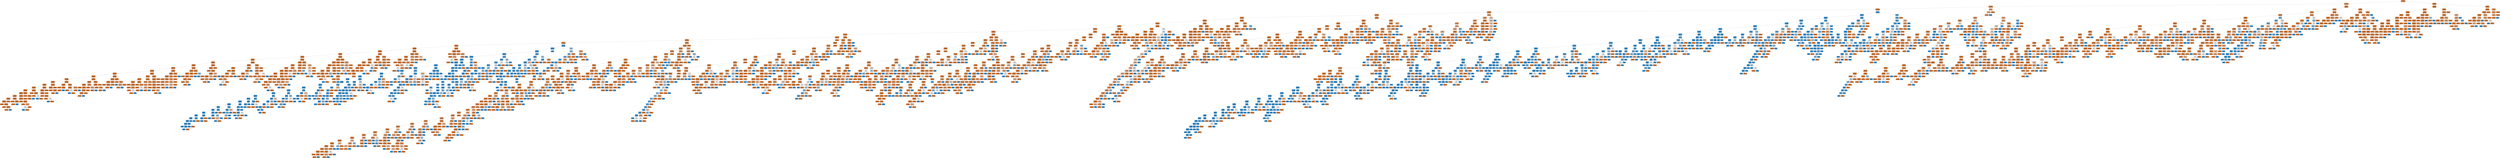 digraph Tree {
node [shape=box, style="filled, rounded", color="black", fontname=helvetica] ;
edge [fontname=helvetica] ;
0 [label="X[330] <= 0.5\ngini = 0.2\nsamples = 63126\nvalue = [88496, 11480]\nclass = miss cleaved", fillcolor="#e89153"] ;
1 [label="X[473] <= 0.5\ngini = 0.22\nsamples = 57106\nvalue = [78996, 11422]\nclass = miss cleaved", fillcolor="#e99356"] ;
0 -> 1 [labeldistance=2.5, labelangle=45, headlabel="True"] ;
2 [label="X[263] <= 0.5\ngini = 0.23\nsamples = 53790\nvalue = [74161, 11039]\nclass = miss cleaved", fillcolor="#e99456"] ;
1 -> 2 ;
3 [label="X[331] <= 0.5\ngini = 0.22\nsamples = 53235\nvalue = [73528, 10785]\nclass = miss cleaved", fillcolor="#e99356"] ;
2 -> 3 ;
4 [label="X[483] <= 0.5\ngini = 0.12\nsamples = 49208\nvalue = [73082, 4883]\nclass = miss cleaved", fillcolor="#e78946"] ;
3 -> 4 ;
5 [label="X[441] <= 0.5\ngini = 0.11\nsamples = 48580\nvalue = [72286, 4677]\nclass = miss cleaved", fillcolor="#e78946"] ;
4 -> 5 ;
6 [label="X[342] <= 0.5\ngini = 0.12\nsamples = 45500\nvalue = [67524, 4527]\nclass = miss cleaved", fillcolor="#e78946"] ;
5 -> 6 ;
7 [label="X[366] <= 0.5\ngini = 0.12\nsamples = 44268\nvalue = [65622, 4515]\nclass = miss cleaved", fillcolor="#e78a47"] ;
6 -> 7 ;
8 [label="X[311] <= 0.5\ngini = 0.13\nsamples = 42014\nvalue = [61997, 4509]\nclass = miss cleaved", fillcolor="#e78a47"] ;
7 -> 8 ;
9 [label="X[339] <= 0.5\ngini = 0.13\nsamples = 39432\nvalue = [57968, 4408]\nclass = miss cleaved", fillcolor="#e78b48"] ;
8 -> 9 ;
10 [label="X[407] <= 0.5\ngini = 0.14\nsamples = 36814\nvalue = [53871, 4405]\nclass = miss cleaved", fillcolor="#e78b49"] ;
9 -> 10 ;
11 [label="X[363] <= 0.5\ngini = 0.14\nsamples = 34971\nvalue = [51091, 4260]\nclass = miss cleaved", fillcolor="#e78c4a"] ;
10 -> 11 ;
12 [label="X[380] <= 0.5\ngini = 0.14\nsamples = 33247\nvalue = [48492, 4124]\nclass = miss cleaved", fillcolor="#e78c4a"] ;
11 -> 12 ;
13 [label="X[335] <= 0.5\ngini = 0.15\nsamples = 30949\nvalue = [45002, 3942]\nclass = miss cleaved", fillcolor="#e78c4a"] ;
12 -> 13 ;
14 [label="X[155] <= 0.5\ngini = 0.16\nsamples = 29126\nvalue = [42106, 3942]\nclass = miss cleaved", fillcolor="#e78d4c"] ;
13 -> 14 ;
15 [label="X[341] <= 0.5\ngini = 0.16\nsamples = 27226\nvalue = [39280, 3745]\nclass = miss cleaved", fillcolor="#e78d4c"] ;
14 -> 15 ;
16 [label="X[490] <= 0.5\ngini = 0.0\nsamples = 24763\nvalue = [39048, 90]\nclass = miss cleaved", fillcolor="#e58139"] ;
15 -> 16 ;
17 [label="X[144] <= 0.5\ngini = 0.0\nsamples = 23033\nvalue = [36298, 88]\nclass = miss cleaved", fillcolor="#e58139"] ;
16 -> 17 ;
18 [label="X[319] <= 0.5\ngini = 0.0\nsamples = 22382\nvalue = [35299, 78]\nclass = miss cleaved", fillcolor="#e58139"] ;
17 -> 18 ;
19 [label="X[38] <= 0.5\ngini = 0.0\nsamples = 21199\nvalue = [33477, 69]\nclass = miss cleaved", fillcolor="#e58139"] ;
18 -> 19 ;
20 [label="X[154] <= 0.5\ngini = 0.0\nsamples = 20157\nvalue = [31807, 61]\nclass = miss cleaved", fillcolor="#e58139"] ;
19 -> 20 ;
21 [label="X[305] <= 0.5\ngini = 0.0\nsamples = 18117\nvalue = [28570, 48]\nclass = miss cleaved", fillcolor="#e58139"] ;
20 -> 21 ;
22 [label="X[297] <= 0.5\ngini = 0.0\nsamples = 16750\nvalue = [26413, 38]\nclass = miss cleaved", fillcolor="#e58139"] ;
21 -> 22 ;
23 [label="X[57] <= 0.5\ngini = 0.0\nsamples = 15828\nvalue = [24969, 32]\nclass = miss cleaved", fillcolor="#e58139"] ;
22 -> 23 ;
24 [label="X[334] <= 0.5\ngini = 0.0\nsamples = 15304\nvalue = [24140, 28]\nclass = miss cleaved", fillcolor="#e58139"] ;
23 -> 24 ;
25 [label="X[362] <= 0.5\ngini = 0.0\nsamples = 15064\nvalue = [23757, 24]\nclass = miss cleaved", fillcolor="#e58139"] ;
24 -> 25 ;
26 [label="X[163] <= 0.5\ngini = 0.0\nsamples = 13576\nvalue = [21420, 17]\nclass = miss cleaved", fillcolor="#e58139"] ;
25 -> 26 ;
27 [label="X[379] <= 0.5\ngini = 0.0\nsamples = 12688\nvalue = [20019, 13]\nclass = miss cleaved", fillcolor="#e58139"] ;
26 -> 27 ;
28 [label="X[619] <= 0.5\ngini = 0.0\nsamples = 12056\nvalue = [19023, 10]\nclass = miss cleaved", fillcolor="#e58139"] ;
27 -> 28 ;
29 [label="X[320] <= 0.5\ngini = 0.0\nsamples = 11313\nvalue = [17857, 7]\nclass = miss cleaved", fillcolor="#e58139"] ;
28 -> 29 ;
30 [label="X[16] <= 0.5\ngini = 0.0\nsamples = 11002\nvalue = [17372, 6]\nclass = miss cleaved", fillcolor="#e58139"] ;
29 -> 30 ;
31 [label="X[71] <= 0.5\ngini = 0.0\nsamples = 10468\nvalue = [16567, 5]\nclass = miss cleaved", fillcolor="#e58139"] ;
30 -> 31 ;
32 [label="X[269] <= 0.5\ngini = 0.0\nsamples = 10060\nvalue = [15899, 4]\nclass = miss cleaved", fillcolor="#e58139"] ;
31 -> 32 ;
33 [label="X[535] <= 0.5\ngini = 0.0\nsamples = 9605\nvalue = [15173, 3]\nclass = miss cleaved", fillcolor="#e58139"] ;
32 -> 33 ;
34 [label="X[229] <= 0.5\ngini = 0.0\nsamples = 8867\nvalue = [13987, 2]\nclass = miss cleaved", fillcolor="#e58139"] ;
33 -> 34 ;
35 [label="X[358] <= 0.5\ngini = 0.0\nsamples = 8325\nvalue = [13135, 1]\nclass = miss cleaved", fillcolor="#e58139"] ;
34 -> 35 ;
36 [label="X[550] <= 0.5\ngini = 0.0\nsamples = 7577\nvalue = [11965, 1]\nclass = miss cleaved", fillcolor="#e58139"] ;
35 -> 36 ;
37 [label="gini = 0.0\nsamples = 6821\nvalue = [10779, 0]\nclass = miss cleaved", fillcolor="#e58139"] ;
36 -> 37 ;
38 [label="X[450] <= 0.5\ngini = 0.0\nsamples = 756\nvalue = [1186, 1]\nclass = miss cleaved", fillcolor="#e58139"] ;
36 -> 38 ;
39 [label="gini = 0.0\nsamples = 692\nvalue = [1089, 0]\nclass = miss cleaved", fillcolor="#e58139"] ;
38 -> 39 ;
40 [label="X[464] <= 0.5\ngini = 0.02\nsamples = 64\nvalue = [97, 1]\nclass = miss cleaved", fillcolor="#e5823b"] ;
38 -> 40 ;
41 [label="gini = 0.0\nsamples = 63\nvalue = [97, 0]\nclass = miss cleaved", fillcolor="#e58139"] ;
40 -> 41 ;
42 [label="gini = 0.0\nsamples = 1\nvalue = [0, 1]\nclass = cleaved", fillcolor="#399de5"] ;
40 -> 42 ;
43 [label="gini = 0.0\nsamples = 748\nvalue = [1170, 0]\nclass = miss cleaved", fillcolor="#e58139"] ;
35 -> 43 ;
44 [label="X[405] <= 0.5\ngini = 0.0\nsamples = 542\nvalue = [852, 1]\nclass = miss cleaved", fillcolor="#e58139"] ;
34 -> 44 ;
45 [label="gini = 0.0\nsamples = 506\nvalue = [798, 0]\nclass = miss cleaved", fillcolor="#e58139"] ;
44 -> 45 ;
46 [label="X[500] <= 0.5\ngini = 0.04\nsamples = 36\nvalue = [54, 1]\nclass = miss cleaved", fillcolor="#e5833d"] ;
44 -> 46 ;
47 [label="gini = 0.0\nsamples = 35\nvalue = [54, 0]\nclass = miss cleaved", fillcolor="#e58139"] ;
46 -> 47 ;
48 [label="gini = 0.0\nsamples = 1\nvalue = [0, 1]\nclass = cleaved", fillcolor="#399de5"] ;
46 -> 48 ;
49 [label="X[51] <= 0.5\ngini = 0.0\nsamples = 738\nvalue = [1186, 1]\nclass = miss cleaved", fillcolor="#e58139"] ;
33 -> 49 ;
50 [label="X[352] <= 0.5\ngini = 0.0\nsamples = 659\nvalue = [1057, 1]\nclass = miss cleaved", fillcolor="#e58139"] ;
49 -> 50 ;
51 [label="gini = 0.0\nsamples = 607\nvalue = [975, 0]\nclass = miss cleaved", fillcolor="#e58139"] ;
50 -> 51 ;
52 [label="X[169] <= 0.5\ngini = 0.02\nsamples = 52\nvalue = [82, 1]\nclass = miss cleaved", fillcolor="#e5833b"] ;
50 -> 52 ;
53 [label="gini = 0.0\nsamples = 49\nvalue = [79, 0]\nclass = miss cleaved", fillcolor="#e58139"] ;
52 -> 53 ;
54 [label="X[141] <= 0.5\ngini = 0.38\nsamples = 3\nvalue = [3, 1]\nclass = miss cleaved", fillcolor="#eeab7b"] ;
52 -> 54 ;
55 [label="X[188] <= 0.5\ngini = 0.5\nsamples = 2\nvalue = [1, 1]\nclass = miss cleaved", fillcolor="#ffffff"] ;
54 -> 55 ;
56 [label="gini = 0.0\nsamples = 1\nvalue = [0, 1]\nclass = cleaved", fillcolor="#399de5"] ;
55 -> 56 ;
57 [label="gini = 0.0\nsamples = 1\nvalue = [1, 0]\nclass = miss cleaved", fillcolor="#e58139"] ;
55 -> 57 ;
58 [label="gini = 0.0\nsamples = 1\nvalue = [2, 0]\nclass = miss cleaved", fillcolor="#e58139"] ;
54 -> 58 ;
59 [label="gini = 0.0\nsamples = 79\nvalue = [129, 0]\nclass = miss cleaved", fillcolor="#e58139"] ;
49 -> 59 ;
60 [label="X[466] <= 0.5\ngini = 0.0\nsamples = 455\nvalue = [726, 1]\nclass = miss cleaved", fillcolor="#e58139"] ;
32 -> 60 ;
61 [label="gini = 0.0\nsamples = 449\nvalue = [717, 0]\nclass = miss cleaved", fillcolor="#e58139"] ;
60 -> 61 ;
62 [label="X[258] <= 0.5\ngini = 0.18\nsamples = 6\nvalue = [9, 1]\nclass = miss cleaved", fillcolor="#e88f4f"] ;
60 -> 62 ;
63 [label="gini = 0.0\nsamples = 5\nvalue = [9, 0]\nclass = miss cleaved", fillcolor="#e58139"] ;
62 -> 63 ;
64 [label="gini = 0.0\nsamples = 1\nvalue = [0, 1]\nclass = cleaved", fillcolor="#399de5"] ;
62 -> 64 ;
65 [label="X[178] <= 0.5\ngini = 0.0\nsamples = 408\nvalue = [668, 1]\nclass = miss cleaved", fillcolor="#e58139"] ;
31 -> 65 ;
66 [label="gini = 0.0\nsamples = 392\nvalue = [645, 0]\nclass = miss cleaved", fillcolor="#e58139"] ;
65 -> 66 ;
67 [label="X[377] <= 0.5\ngini = 0.08\nsamples = 16\nvalue = [23, 1]\nclass = miss cleaved", fillcolor="#e68642"] ;
65 -> 67 ;
68 [label="gini = 0.0\nsamples = 14\nvalue = [22, 0]\nclass = miss cleaved", fillcolor="#e58139"] ;
67 -> 68 ;
69 [label="X[352] <= 0.5\ngini = 0.5\nsamples = 2\nvalue = [1, 1]\nclass = miss cleaved", fillcolor="#ffffff"] ;
67 -> 69 ;
70 [label="gini = 0.0\nsamples = 1\nvalue = [0, 1]\nclass = cleaved", fillcolor="#399de5"] ;
69 -> 70 ;
71 [label="gini = 0.0\nsamples = 1\nvalue = [1, 0]\nclass = miss cleaved", fillcolor="#e58139"] ;
69 -> 71 ;
72 [label="X[374] <= 0.5\ngini = 0.0\nsamples = 534\nvalue = [805, 1]\nclass = miss cleaved", fillcolor="#e58139"] ;
30 -> 72 ;
73 [label="X[264] <= 0.5\ngini = 0.0\nsamples = 473\nvalue = [708, 1]\nclass = miss cleaved", fillcolor="#e58139"] ;
72 -> 73 ;
74 [label="X[296] <= 0.5\ngini = 0.0\nsamples = 419\nvalue = [627, 1]\nclass = miss cleaved", fillcolor="#e58139"] ;
73 -> 74 ;
75 [label="gini = 0.0\nsamples = 368\nvalue = [557, 0]\nclass = miss cleaved", fillcolor="#e58139"] ;
74 -> 75 ;
76 [label="X[546] <= 0.5\ngini = 0.03\nsamples = 51\nvalue = [70, 1]\nclass = miss cleaved", fillcolor="#e5833c"] ;
74 -> 76 ;
77 [label="gini = 0.0\nsamples = 49\nvalue = [69, 0]\nclass = miss cleaved", fillcolor="#e58139"] ;
76 -> 77 ;
78 [label="X[481] <= 0.5\ngini = 0.5\nsamples = 2\nvalue = [1, 1]\nclass = miss cleaved", fillcolor="#ffffff"] ;
76 -> 78 ;
79 [label="gini = 0.0\nsamples = 1\nvalue = [0, 1]\nclass = cleaved", fillcolor="#399de5"] ;
78 -> 79 ;
80 [label="gini = 0.0\nsamples = 1\nvalue = [1, 0]\nclass = miss cleaved", fillcolor="#e58139"] ;
78 -> 80 ;
81 [label="gini = 0.0\nsamples = 54\nvalue = [81, 0]\nclass = miss cleaved", fillcolor="#e58139"] ;
73 -> 81 ;
82 [label="gini = 0.0\nsamples = 61\nvalue = [97, 0]\nclass = miss cleaved", fillcolor="#e58139"] ;
72 -> 82 ;
83 [label="X[579] <= 0.5\ngini = 0.0\nsamples = 311\nvalue = [485, 1]\nclass = miss cleaved", fillcolor="#e58139"] ;
29 -> 83 ;
84 [label="X[669] <= 0.5\ngini = 0.0\nsamples = 287\nvalue = [441, 1]\nclass = miss cleaved", fillcolor="#e58139"] ;
83 -> 84 ;
85 [label="gini = 0.0\nsamples = 270\nvalue = [417, 0]\nclass = miss cleaved", fillcolor="#e58139"] ;
84 -> 85 ;
86 [label="X[348] <= 0.5\ngini = 0.08\nsamples = 17\nvalue = [24, 1]\nclass = miss cleaved", fillcolor="#e68641"] ;
84 -> 86 ;
87 [label="gini = 0.0\nsamples = 16\nvalue = [24, 0]\nclass = miss cleaved", fillcolor="#e58139"] ;
86 -> 87 ;
88 [label="gini = 0.0\nsamples = 1\nvalue = [0, 1]\nclass = cleaved", fillcolor="#399de5"] ;
86 -> 88 ;
89 [label="gini = 0.0\nsamples = 24\nvalue = [44, 0]\nclass = miss cleaved", fillcolor="#e58139"] ;
83 -> 89 ;
90 [label="X[600] <= 0.5\ngini = 0.01\nsamples = 743\nvalue = [1166, 3]\nclass = miss cleaved", fillcolor="#e5813a"] ;
28 -> 90 ;
91 [label="X[352] <= 0.5\ngini = 0.0\nsamples = 702\nvalue = [1100, 1]\nclass = miss cleaved", fillcolor="#e58139"] ;
90 -> 91 ;
92 [label="gini = 0.0\nsamples = 617\nvalue = [987, 0]\nclass = miss cleaved", fillcolor="#e58139"] ;
91 -> 92 ;
93 [label="X[68] <= 0.5\ngini = 0.02\nsamples = 85\nvalue = [113, 1]\nclass = miss cleaved", fillcolor="#e5823b"] ;
91 -> 93 ;
94 [label="gini = 0.0\nsamples = 84\nvalue = [113, 0]\nclass = miss cleaved", fillcolor="#e58139"] ;
93 -> 94 ;
95 [label="gini = 0.0\nsamples = 1\nvalue = [0, 1]\nclass = cleaved", fillcolor="#399de5"] ;
93 -> 95 ;
96 [label="X[245] <= 0.5\ngini = 0.06\nsamples = 41\nvalue = [66, 2]\nclass = miss cleaved", fillcolor="#e6853f"] ;
90 -> 96 ;
97 [label="X[176] <= 0.5\ngini = 0.03\nsamples = 36\nvalue = [61, 1]\nclass = miss cleaved", fillcolor="#e5833c"] ;
96 -> 97 ;
98 [label="gini = 0.0\nsamples = 34\nvalue = [60, 0]\nclass = miss cleaved", fillcolor="#e58139"] ;
97 -> 98 ;
99 [label="X[168] <= 0.5\ngini = 0.5\nsamples = 2\nvalue = [1, 1]\nclass = miss cleaved", fillcolor="#ffffff"] ;
97 -> 99 ;
100 [label="gini = 0.0\nsamples = 1\nvalue = [0, 1]\nclass = cleaved", fillcolor="#399de5"] ;
99 -> 100 ;
101 [label="gini = 0.0\nsamples = 1\nvalue = [1, 0]\nclass = miss cleaved", fillcolor="#e58139"] ;
99 -> 101 ;
102 [label="X[137] <= 0.5\ngini = 0.28\nsamples = 5\nvalue = [5, 1]\nclass = miss cleaved", fillcolor="#ea9a61"] ;
96 -> 102 ;
103 [label="gini = 0.0\nsamples = 4\nvalue = [5, 0]\nclass = miss cleaved", fillcolor="#e58139"] ;
102 -> 103 ;
104 [label="gini = 0.0\nsamples = 1\nvalue = [0, 1]\nclass = cleaved", fillcolor="#399de5"] ;
102 -> 104 ;
105 [label="X[355] <= 0.5\ngini = 0.01\nsamples = 632\nvalue = [996, 3]\nclass = miss cleaved", fillcolor="#e5813a"] ;
27 -> 105 ;
106 [label="X[237] <= 0.5\ngini = 0.0\nsamples = 591\nvalue = [929, 2]\nclass = miss cleaved", fillcolor="#e58139"] ;
105 -> 106 ;
107 [label="X[168] <= 0.5\ngini = 0.0\nsamples = 586\nvalue = [920, 1]\nclass = miss cleaved", fillcolor="#e58139"] ;
106 -> 107 ;
108 [label="gini = 0.0\nsamples = 552\nvalue = [875, 0]\nclass = miss cleaved", fillcolor="#e58139"] ;
107 -> 108 ;
109 [label="X[396] <= 0.5\ngini = 0.04\nsamples = 34\nvalue = [45, 1]\nclass = miss cleaved", fillcolor="#e6843d"] ;
107 -> 109 ;
110 [label="X[133] <= 0.5\ngini = 0.06\nsamples = 27\nvalue = [34, 1]\nclass = miss cleaved", fillcolor="#e6853f"] ;
109 -> 110 ;
111 [label="X[569] <= 0.5\ngini = 0.07\nsamples = 20\nvalue = [25, 1]\nclass = miss cleaved", fillcolor="#e68641"] ;
110 -> 111 ;
112 [label="gini = 0.0\nsamples = 19\nvalue = [25, 0]\nclass = miss cleaved", fillcolor="#e58139"] ;
111 -> 112 ;
113 [label="gini = 0.0\nsamples = 1\nvalue = [0, 1]\nclass = cleaved", fillcolor="#399de5"] ;
111 -> 113 ;
114 [label="gini = 0.0\nsamples = 7\nvalue = [9, 0]\nclass = miss cleaved", fillcolor="#e58139"] ;
110 -> 114 ;
115 [label="gini = 0.0\nsamples = 7\nvalue = [11, 0]\nclass = miss cleaved", fillcolor="#e58139"] ;
109 -> 115 ;
116 [label="X[5] <= 0.5\ngini = 0.18\nsamples = 5\nvalue = [9, 1]\nclass = miss cleaved", fillcolor="#e88f4f"] ;
106 -> 116 ;
117 [label="gini = 0.0\nsamples = 3\nvalue = [6, 0]\nclass = miss cleaved", fillcolor="#e58139"] ;
116 -> 117 ;
118 [label="X[107] <= 0.5\ngini = 0.38\nsamples = 2\nvalue = [3, 1]\nclass = miss cleaved", fillcolor="#eeab7b"] ;
116 -> 118 ;
119 [label="gini = 0.0\nsamples = 1\nvalue = [3, 0]\nclass = miss cleaved", fillcolor="#e58139"] ;
118 -> 119 ;
120 [label="gini = 0.0\nsamples = 1\nvalue = [0, 1]\nclass = cleaved", fillcolor="#399de5"] ;
118 -> 120 ;
121 [label="X[165] <= 0.5\ngini = 0.03\nsamples = 41\nvalue = [67, 1]\nclass = miss cleaved", fillcolor="#e5833c"] ;
105 -> 121 ;
122 [label="X[605] <= 0.5\ngini = 0.03\nsamples = 35\nvalue = [59, 1]\nclass = miss cleaved", fillcolor="#e5833c"] ;
121 -> 122 ;
123 [label="gini = 0.0\nsamples = 30\nvalue = [54, 0]\nclass = miss cleaved", fillcolor="#e58139"] ;
122 -> 123 ;
124 [label="X[534] <= 0.5\ngini = 0.28\nsamples = 5\nvalue = [5, 1]\nclass = miss cleaved", fillcolor="#ea9a61"] ;
122 -> 124 ;
125 [label="gini = 0.0\nsamples = 4\nvalue = [5, 0]\nclass = miss cleaved", fillcolor="#e58139"] ;
124 -> 125 ;
126 [label="gini = 0.0\nsamples = 1\nvalue = [0, 1]\nclass = cleaved", fillcolor="#399de5"] ;
124 -> 126 ;
127 [label="gini = 0.0\nsamples = 6\nvalue = [8, 0]\nclass = miss cleaved", fillcolor="#e58139"] ;
121 -> 127 ;
128 [label="X[594] <= 0.5\ngini = 0.01\nsamples = 888\nvalue = [1401, 4]\nclass = miss cleaved", fillcolor="#e5813a"] ;
26 -> 128 ;
129 [label="X[300] <= 0.5\ngini = 0.0\nsamples = 797\nvalue = [1259, 3]\nclass = miss cleaved", fillcolor="#e58139"] ;
128 -> 129 ;
130 [label="X[537] <= 0.5\ngini = 0.0\nsamples = 757\nvalue = [1193, 1]\nclass = miss cleaved", fillcolor="#e58139"] ;
129 -> 130 ;
131 [label="gini = 0.0\nsamples = 714\nvalue = [1120, 0]\nclass = miss cleaved", fillcolor="#e58139"] ;
130 -> 131 ;
132 [label="X[282] <= 0.5\ngini = 0.03\nsamples = 43\nvalue = [73, 1]\nclass = miss cleaved", fillcolor="#e5833c"] ;
130 -> 132 ;
133 [label="gini = 0.0\nsamples = 42\nvalue = [73, 0]\nclass = miss cleaved", fillcolor="#e58139"] ;
132 -> 133 ;
134 [label="gini = 0.0\nsamples = 1\nvalue = [0, 1]\nclass = cleaved", fillcolor="#399de5"] ;
132 -> 134 ;
135 [label="X[322] <= 0.5\ngini = 0.06\nsamples = 40\nvalue = [66, 2]\nclass = miss cleaved", fillcolor="#e6853f"] ;
129 -> 135 ;
136 [label="gini = 0.0\nsamples = 39\nvalue = [66, 0]\nclass = miss cleaved", fillcolor="#e58139"] ;
135 -> 136 ;
137 [label="gini = 0.0\nsamples = 1\nvalue = [0, 2]\nclass = cleaved", fillcolor="#399de5"] ;
135 -> 137 ;
138 [label="X[427] <= 0.5\ngini = 0.01\nsamples = 91\nvalue = [142, 1]\nclass = miss cleaved", fillcolor="#e5823a"] ;
128 -> 138 ;
139 [label="gini = 0.0\nsamples = 86\nvalue = [135, 0]\nclass = miss cleaved", fillcolor="#e58139"] ;
138 -> 139 ;
140 [label="X[257] <= 0.5\ngini = 0.22\nsamples = 5\nvalue = [7, 1]\nclass = miss cleaved", fillcolor="#e99355"] ;
138 -> 140 ;
141 [label="X[469] <= 0.5\ngini = 0.32\nsamples = 4\nvalue = [4, 1]\nclass = miss cleaved", fillcolor="#eca06a"] ;
140 -> 141 ;
142 [label="gini = 0.0\nsamples = 3\nvalue = [4, 0]\nclass = miss cleaved", fillcolor="#e58139"] ;
141 -> 142 ;
143 [label="gini = 0.0\nsamples = 1\nvalue = [0, 1]\nclass = cleaved", fillcolor="#399de5"] ;
141 -> 143 ;
144 [label="gini = 0.0\nsamples = 1\nvalue = [3, 0]\nclass = miss cleaved", fillcolor="#e58139"] ;
140 -> 144 ;
145 [label="X[3] <= 0.5\ngini = 0.01\nsamples = 1488\nvalue = [2337, 7]\nclass = miss cleaved", fillcolor="#e5813a"] ;
25 -> 145 ;
146 [label="X[604] <= 0.5\ngini = 0.0\nsamples = 1395\nvalue = [2187, 5]\nclass = miss cleaved", fillcolor="#e58139"] ;
145 -> 146 ;
147 [label="X[437] <= 0.5\ngini = 0.0\nsamples = 1256\nvalue = [1969, 2]\nclass = miss cleaved", fillcolor="#e58139"] ;
146 -> 147 ;
148 [label="X[597] <= 0.5\ngini = 0.0\nsamples = 1186\nvalue = [1855, 1]\nclass = miss cleaved", fillcolor="#e58139"] ;
147 -> 148 ;
149 [label="gini = 0.0\nsamples = 1114\nvalue = [1744, 0]\nclass = miss cleaved", fillcolor="#e58139"] ;
148 -> 149 ;
150 [label="X[139] <= 0.5\ngini = 0.02\nsamples = 72\nvalue = [111, 1]\nclass = miss cleaved", fillcolor="#e5823b"] ;
148 -> 150 ;
151 [label="gini = 0.0\nsamples = 66\nvalue = [104, 0]\nclass = miss cleaved", fillcolor="#e58139"] ;
150 -> 151 ;
152 [label="X[97] <= 0.5\ngini = 0.22\nsamples = 6\nvalue = [7, 1]\nclass = miss cleaved", fillcolor="#e99355"] ;
150 -> 152 ;
153 [label="gini = 0.0\nsamples = 4\nvalue = [6, 0]\nclass = miss cleaved", fillcolor="#e58139"] ;
152 -> 153 ;
154 [label="X[10] <= 0.5\ngini = 0.5\nsamples = 2\nvalue = [1, 1]\nclass = miss cleaved", fillcolor="#ffffff"] ;
152 -> 154 ;
155 [label="gini = 0.0\nsamples = 1\nvalue = [1, 0]\nclass = miss cleaved", fillcolor="#e58139"] ;
154 -> 155 ;
156 [label="gini = 0.0\nsamples = 1\nvalue = [0, 1]\nclass = cleaved", fillcolor="#399de5"] ;
154 -> 156 ;
157 [label="X[9] <= 0.5\ngini = 0.02\nsamples = 70\nvalue = [114, 1]\nclass = miss cleaved", fillcolor="#e5823b"] ;
147 -> 157 ;
158 [label="gini = 0.0\nsamples = 63\nvalue = [107, 0]\nclass = miss cleaved", fillcolor="#e58139"] ;
157 -> 158 ;
159 [label="X[63] <= 0.5\ngini = 0.22\nsamples = 7\nvalue = [7, 1]\nclass = miss cleaved", fillcolor="#e99355"] ;
157 -> 159 ;
160 [label="gini = 0.0\nsamples = 5\nvalue = [6, 0]\nclass = miss cleaved", fillcolor="#e58139"] ;
159 -> 160 ;
161 [label="X[396] <= 0.5\ngini = 0.5\nsamples = 2\nvalue = [1, 1]\nclass = miss cleaved", fillcolor="#ffffff"] ;
159 -> 161 ;
162 [label="gini = 0.0\nsamples = 1\nvalue = [1, 0]\nclass = miss cleaved", fillcolor="#e58139"] ;
161 -> 162 ;
163 [label="gini = 0.0\nsamples = 1\nvalue = [0, 1]\nclass = cleaved", fillcolor="#399de5"] ;
161 -> 163 ;
164 [label="X[676] <= 0.5\ngini = 0.03\nsamples = 139\nvalue = [218, 3]\nclass = miss cleaved", fillcolor="#e5833c"] ;
146 -> 164 ;
165 [label="gini = 0.0\nsamples = 128\nvalue = [204, 0]\nclass = miss cleaved", fillcolor="#e58139"] ;
164 -> 165 ;
166 [label="X[35] <= 0.5\ngini = 0.29\nsamples = 11\nvalue = [14, 3]\nclass = miss cleaved", fillcolor="#eb9c63"] ;
164 -> 166 ;
167 [label="X[191] <= 0.5\ngini = 0.34\nsamples = 9\nvalue = [11, 3]\nclass = miss cleaved", fillcolor="#eca36f"] ;
166 -> 167 ;
168 [label="X[484] <= 0.5\ngini = 0.4\nsamples = 8\nvalue = [8, 3]\nclass = miss cleaved", fillcolor="#efb083"] ;
167 -> 168 ;
169 [label="gini = 0.0\nsamples = 7\nvalue = [8, 0]\nclass = miss cleaved", fillcolor="#e58139"] ;
168 -> 169 ;
170 [label="gini = 0.0\nsamples = 1\nvalue = [0, 3]\nclass = cleaved", fillcolor="#399de5"] ;
168 -> 170 ;
171 [label="gini = 0.0\nsamples = 1\nvalue = [3, 0]\nclass = miss cleaved", fillcolor="#e58139"] ;
167 -> 171 ;
172 [label="gini = 0.0\nsamples = 2\nvalue = [3, 0]\nclass = miss cleaved", fillcolor="#e58139"] ;
166 -> 172 ;
173 [label="X[591] <= 0.5\ngini = 0.03\nsamples = 93\nvalue = [150, 2]\nclass = miss cleaved", fillcolor="#e5833c"] ;
145 -> 173 ;
174 [label="X[271] <= 0.5\ngini = 0.03\nsamples = 81\nvalue = [130, 2]\nclass = miss cleaved", fillcolor="#e5833c"] ;
173 -> 174 ;
175 [label="X[81] <= 0.5\ngini = 0.03\nsamples = 71\nvalue = [117, 2]\nclass = miss cleaved", fillcolor="#e5833c"] ;
174 -> 175 ;
176 [label="X[229] <= 0.5\ngini = 0.04\nsamples = 62\nvalue = [99, 2]\nclass = miss cleaved", fillcolor="#e6843d"] ;
175 -> 176 ;
177 [label="X[462] <= 0.5\ngini = 0.04\nsamples = 55\nvalue = [89, 2]\nclass = miss cleaved", fillcolor="#e6843d"] ;
176 -> 177 ;
178 [label="gini = 0.0\nsamples = 50\nvalue = [84, 0]\nclass = miss cleaved", fillcolor="#e58139"] ;
177 -> 178 ;
179 [label="X[582] <= 0.5\ngini = 0.41\nsamples = 5\nvalue = [5, 2]\nclass = miss cleaved", fillcolor="#efb388"] ;
177 -> 179 ;
180 [label="gini = 0.0\nsamples = 4\nvalue = [5, 0]\nclass = miss cleaved", fillcolor="#e58139"] ;
179 -> 180 ;
181 [label="gini = 0.0\nsamples = 1\nvalue = [0, 2]\nclass = cleaved", fillcolor="#399de5"] ;
179 -> 181 ;
182 [label="gini = 0.0\nsamples = 7\nvalue = [10, 0]\nclass = miss cleaved", fillcolor="#e58139"] ;
176 -> 182 ;
183 [label="gini = 0.0\nsamples = 9\nvalue = [18, 0]\nclass = miss cleaved", fillcolor="#e58139"] ;
175 -> 183 ;
184 [label="gini = 0.0\nsamples = 10\nvalue = [13, 0]\nclass = miss cleaved", fillcolor="#e58139"] ;
174 -> 184 ;
185 [label="gini = 0.0\nsamples = 12\nvalue = [20, 0]\nclass = miss cleaved", fillcolor="#e58139"] ;
173 -> 185 ;
186 [label="X[387] <= 0.5\ngini = 0.02\nsamples = 240\nvalue = [383, 4]\nclass = miss cleaved", fillcolor="#e5823b"] ;
24 -> 186 ;
187 [label="X[530] <= 0.5\ngini = 0.01\nsamples = 227\nvalue = [362, 2]\nclass = miss cleaved", fillcolor="#e5823a"] ;
186 -> 187 ;
188 [label="X[603] <= 0.5\ngini = 0.01\nsamples = 221\nvalue = [356, 1]\nclass = miss cleaved", fillcolor="#e5813a"] ;
187 -> 188 ;
189 [label="gini = 0.0\nsamples = 209\nvalue = [337, 0]\nclass = miss cleaved", fillcolor="#e58139"] ;
188 -> 189 ;
190 [label="X[662] <= 0.5\ngini = 0.09\nsamples = 12\nvalue = [19, 1]\nclass = miss cleaved", fillcolor="#e68843"] ;
188 -> 190 ;
191 [label="X[529] <= 0.5\ngini = 0.14\nsamples = 9\nvalue = [12, 1]\nclass = miss cleaved", fillcolor="#e78c49"] ;
190 -> 191 ;
192 [label="gini = 0.0\nsamples = 7\nvalue = [10, 0]\nclass = miss cleaved", fillcolor="#e58139"] ;
191 -> 192 ;
193 [label="X[371] <= 0.5\ngini = 0.44\nsamples = 2\nvalue = [2, 1]\nclass = miss cleaved", fillcolor="#f2c09c"] ;
191 -> 193 ;
194 [label="gini = 0.0\nsamples = 1\nvalue = [2, 0]\nclass = miss cleaved", fillcolor="#e58139"] ;
193 -> 194 ;
195 [label="gini = 0.0\nsamples = 1\nvalue = [0, 1]\nclass = cleaved", fillcolor="#399de5"] ;
193 -> 195 ;
196 [label="gini = 0.0\nsamples = 3\nvalue = [7, 0]\nclass = miss cleaved", fillcolor="#e58139"] ;
190 -> 196 ;
197 [label="X[635] <= 0.5\ngini = 0.24\nsamples = 6\nvalue = [6, 1]\nclass = miss cleaved", fillcolor="#e9965a"] ;
187 -> 197 ;
198 [label="X[53] <= 0.5\ngini = 0.28\nsamples = 5\nvalue = [5, 1]\nclass = miss cleaved", fillcolor="#ea9a61"] ;
197 -> 198 ;
199 [label="X[313] <= 0.5\ngini = 0.32\nsamples = 4\nvalue = [4, 1]\nclass = miss cleaved", fillcolor="#eca06a"] ;
198 -> 199 ;
200 [label="X[302] <= 0.5\ngini = 0.44\nsamples = 3\nvalue = [2, 1]\nclass = miss cleaved", fillcolor="#f2c09c"] ;
199 -> 200 ;
201 [label="gini = 0.0\nsamples = 2\nvalue = [2, 0]\nclass = miss cleaved", fillcolor="#e58139"] ;
200 -> 201 ;
202 [label="gini = 0.0\nsamples = 1\nvalue = [0, 1]\nclass = cleaved", fillcolor="#399de5"] ;
200 -> 202 ;
203 [label="gini = 0.0\nsamples = 1\nvalue = [2, 0]\nclass = miss cleaved", fillcolor="#e58139"] ;
199 -> 203 ;
204 [label="gini = 0.0\nsamples = 1\nvalue = [1, 0]\nclass = miss cleaved", fillcolor="#e58139"] ;
198 -> 204 ;
205 [label="gini = 0.0\nsamples = 1\nvalue = [1, 0]\nclass = miss cleaved", fillcolor="#e58139"] ;
197 -> 205 ;
206 [label="X[613] <= 0.5\ngini = 0.16\nsamples = 13\nvalue = [21, 2]\nclass = miss cleaved", fillcolor="#e78d4c"] ;
186 -> 206 ;
207 [label="gini = 0.0\nsamples = 12\nvalue = [21, 0]\nclass = miss cleaved", fillcolor="#e58139"] ;
206 -> 207 ;
208 [label="gini = 0.0\nsamples = 1\nvalue = [0, 2]\nclass = cleaved", fillcolor="#399de5"] ;
206 -> 208 ;
209 [label="X[322] <= 0.5\ngini = 0.01\nsamples = 524\nvalue = [829, 4]\nclass = miss cleaved", fillcolor="#e5823a"] ;
23 -> 209 ;
210 [label="X[24] <= 0.5\ngini = 0.0\nsamples = 502\nvalue = [796, 2]\nclass = miss cleaved", fillcolor="#e58139"] ;
209 -> 210 ;
211 [label="X[214] <= 0.5\ngini = 0.0\nsamples = 482\nvalue = [768, 1]\nclass = miss cleaved", fillcolor="#e58139"] ;
210 -> 211 ;
212 [label="gini = 0.0\nsamples = 456\nvalue = [725, 0]\nclass = miss cleaved", fillcolor="#e58139"] ;
211 -> 212 ;
213 [label="X[644] <= 0.5\ngini = 0.04\nsamples = 26\nvalue = [43, 1]\nclass = miss cleaved", fillcolor="#e6843e"] ;
211 -> 213 ;
214 [label="X[516] <= 0.5\ngini = 0.06\nsamples = 20\nvalue = [33, 1]\nclass = miss cleaved", fillcolor="#e6853f"] ;
213 -> 214 ;
215 [label="gini = 0.0\nsamples = 18\nvalue = [29, 0]\nclass = miss cleaved", fillcolor="#e58139"] ;
214 -> 215 ;
216 [label="X[624] <= 0.5\ngini = 0.32\nsamples = 2\nvalue = [4, 1]\nclass = miss cleaved", fillcolor="#eca06a"] ;
214 -> 216 ;
217 [label="gini = 0.0\nsamples = 1\nvalue = [4, 0]\nclass = miss cleaved", fillcolor="#e58139"] ;
216 -> 217 ;
218 [label="gini = 0.0\nsamples = 1\nvalue = [0, 1]\nclass = cleaved", fillcolor="#399de5"] ;
216 -> 218 ;
219 [label="gini = 0.0\nsamples = 6\nvalue = [10, 0]\nclass = miss cleaved", fillcolor="#e58139"] ;
213 -> 219 ;
220 [label="X[89] <= 0.5\ngini = 0.07\nsamples = 20\nvalue = [28, 1]\nclass = miss cleaved", fillcolor="#e68640"] ;
210 -> 220 ;
221 [label="gini = 0.0\nsamples = 19\nvalue = [28, 0]\nclass = miss cleaved", fillcolor="#e58139"] ;
220 -> 221 ;
222 [label="gini = 0.0\nsamples = 1\nvalue = [0, 1]\nclass = cleaved", fillcolor="#399de5"] ;
220 -> 222 ;
223 [label="X[160] <= 0.5\ngini = 0.11\nsamples = 22\nvalue = [33, 2]\nclass = miss cleaved", fillcolor="#e78945"] ;
209 -> 223 ;
224 [label="gini = 0.0\nsamples = 20\nvalue = [32, 0]\nclass = miss cleaved", fillcolor="#e58139"] ;
223 -> 224 ;
225 [label="X[522] <= 0.5\ngini = 0.44\nsamples = 2\nvalue = [1, 2]\nclass = cleaved", fillcolor="#9ccef2"] ;
223 -> 225 ;
226 [label="gini = 0.0\nsamples = 1\nvalue = [0, 2]\nclass = cleaved", fillcolor="#399de5"] ;
225 -> 226 ;
227 [label="gini = 0.0\nsamples = 1\nvalue = [1, 0]\nclass = miss cleaved", fillcolor="#e58139"] ;
225 -> 227 ;
228 [label="X[252] <= 0.5\ngini = 0.01\nsamples = 922\nvalue = [1444, 6]\nclass = miss cleaved", fillcolor="#e5823a"] ;
22 -> 228 ;
229 [label="X[10] <= 0.5\ngini = 0.01\nsamples = 823\nvalue = [1286, 6]\nclass = miss cleaved", fillcolor="#e5823a"] ;
228 -> 229 ;
230 [label="gini = 0.0\nsamples = 743\nvalue = [1170, 0]\nclass = miss cleaved", fillcolor="#e58139"] ;
229 -> 230 ;
231 [label="X[251] <= 0.5\ngini = 0.09\nsamples = 80\nvalue = [116, 6]\nclass = miss cleaved", fillcolor="#e68843"] ;
229 -> 231 ;
232 [label="X[347] <= 0.5\ngini = 0.04\nsamples = 74\nvalue = [108, 2]\nclass = miss cleaved", fillcolor="#e5833d"] ;
231 -> 232 ;
233 [label="X[49] <= 0.5\ngini = 0.02\nsamples = 71\nvalue = [106, 1]\nclass = miss cleaved", fillcolor="#e5823b"] ;
232 -> 233 ;
234 [label="gini = 0.0\nsamples = 67\nvalue = [102, 0]\nclass = miss cleaved", fillcolor="#e58139"] ;
233 -> 234 ;
235 [label="X[239] <= 0.5\ngini = 0.32\nsamples = 4\nvalue = [4, 1]\nclass = miss cleaved", fillcolor="#eca06a"] ;
233 -> 235 ;
236 [label="gini = 0.0\nsamples = 3\nvalue = [4, 0]\nclass = miss cleaved", fillcolor="#e58139"] ;
235 -> 236 ;
237 [label="gini = 0.0\nsamples = 1\nvalue = [0, 1]\nclass = cleaved", fillcolor="#399de5"] ;
235 -> 237 ;
238 [label="X[514] <= 0.5\ngini = 0.44\nsamples = 3\nvalue = [2, 1]\nclass = miss cleaved", fillcolor="#f2c09c"] ;
232 -> 238 ;
239 [label="gini = 0.0\nsamples = 2\nvalue = [2, 0]\nclass = miss cleaved", fillcolor="#e58139"] ;
238 -> 239 ;
240 [label="gini = 0.0\nsamples = 1\nvalue = [0, 1]\nclass = cleaved", fillcolor="#399de5"] ;
238 -> 240 ;
241 [label="X[577] <= 0.5\ngini = 0.44\nsamples = 6\nvalue = [8, 4]\nclass = miss cleaved", fillcolor="#f2c09c"] ;
231 -> 241 ;
242 [label="gini = 0.0\nsamples = 5\nvalue = [8, 0]\nclass = miss cleaved", fillcolor="#e58139"] ;
241 -> 242 ;
243 [label="gini = 0.0\nsamples = 1\nvalue = [0, 4]\nclass = cleaved", fillcolor="#399de5"] ;
241 -> 243 ;
244 [label="gini = 0.0\nsamples = 99\nvalue = [158, 0]\nclass = miss cleaved", fillcolor="#e58139"] ;
228 -> 244 ;
245 [label="X[360] <= 0.5\ngini = 0.01\nsamples = 1367\nvalue = [2157, 10]\nclass = miss cleaved", fillcolor="#e5823a"] ;
21 -> 245 ;
246 [label="X[389] <= 0.5\ngini = 0.01\nsamples = 1331\nvalue = [2104, 7]\nclass = miss cleaved", fillcolor="#e5813a"] ;
245 -> 246 ;
247 [label="X[177] <= 0.5\ngini = 0.0\nsamples = 1244\nvalue = [1976, 2]\nclass = miss cleaved", fillcolor="#e58139"] ;
246 -> 247 ;
248 [label="gini = 0.0\nsamples = 1147\nvalue = [1832, 0]\nclass = miss cleaved", fillcolor="#e58139"] ;
247 -> 248 ;
249 [label="X[464] <= 0.5\ngini = 0.03\nsamples = 97\nvalue = [144, 2]\nclass = miss cleaved", fillcolor="#e5833c"] ;
247 -> 249 ;
250 [label="X[227] <= 0.5\ngini = 0.01\nsamples = 90\nvalue = [136, 1]\nclass = miss cleaved", fillcolor="#e5823a"] ;
249 -> 250 ;
251 [label="X[578] <= 0.5\ngini = 0.02\nsamples = 77\nvalue = [118, 1]\nclass = miss cleaved", fillcolor="#e5823b"] ;
250 -> 251 ;
252 [label="gini = 0.0\nsamples = 73\nvalue = [113, 0]\nclass = miss cleaved", fillcolor="#e58139"] ;
251 -> 252 ;
253 [label="X[161] <= 0.5\ngini = 0.28\nsamples = 4\nvalue = [5, 1]\nclass = miss cleaved", fillcolor="#ea9a61"] ;
251 -> 253 ;
254 [label="X[517] <= 0.5\ngini = 0.5\nsamples = 2\nvalue = [1, 1]\nclass = miss cleaved", fillcolor="#ffffff"] ;
253 -> 254 ;
255 [label="gini = 0.0\nsamples = 1\nvalue = [0, 1]\nclass = cleaved", fillcolor="#399de5"] ;
254 -> 255 ;
256 [label="gini = 0.0\nsamples = 1\nvalue = [1, 0]\nclass = miss cleaved", fillcolor="#e58139"] ;
254 -> 256 ;
257 [label="gini = 0.0\nsamples = 2\nvalue = [4, 0]\nclass = miss cleaved", fillcolor="#e58139"] ;
253 -> 257 ;
258 [label="gini = 0.0\nsamples = 13\nvalue = [18, 0]\nclass = miss cleaved", fillcolor="#e58139"] ;
250 -> 258 ;
259 [label="X[26] <= 0.5\ngini = 0.2\nsamples = 7\nvalue = [8, 1]\nclass = miss cleaved", fillcolor="#e89152"] ;
249 -> 259 ;
260 [label="gini = 0.0\nsamples = 6\nvalue = [8, 0]\nclass = miss cleaved", fillcolor="#e58139"] ;
259 -> 260 ;
261 [label="gini = 0.0\nsamples = 1\nvalue = [0, 1]\nclass = cleaved", fillcolor="#399de5"] ;
259 -> 261 ;
262 [label="X[334] <= 0.5\ngini = 0.07\nsamples = 87\nvalue = [128, 5]\nclass = miss cleaved", fillcolor="#e68641"] ;
246 -> 262 ;
263 [label="X[543] <= 0.5\ngini = 0.04\nsamples = 86\nvalue = [128, 3]\nclass = miss cleaved", fillcolor="#e6843e"] ;
262 -> 263 ;
264 [label="X[551] <= 0.5\ngini = 0.02\nsamples = 84\nvalue = [125, 1]\nclass = miss cleaved", fillcolor="#e5823b"] ;
263 -> 264 ;
265 [label="gini = 0.0\nsamples = 81\nvalue = [121, 0]\nclass = miss cleaved", fillcolor="#e58139"] ;
264 -> 265 ;
266 [label="X[446] <= 0.5\ngini = 0.32\nsamples = 3\nvalue = [4, 1]\nclass = miss cleaved", fillcolor="#eca06a"] ;
264 -> 266 ;
267 [label="gini = 0.0\nsamples = 2\nvalue = [4, 0]\nclass = miss cleaved", fillcolor="#e58139"] ;
266 -> 267 ;
268 [label="gini = 0.0\nsamples = 1\nvalue = [0, 1]\nclass = cleaved", fillcolor="#399de5"] ;
266 -> 268 ;
269 [label="X[50] <= 0.5\ngini = 0.48\nsamples = 2\nvalue = [3, 2]\nclass = miss cleaved", fillcolor="#f6d5bd"] ;
263 -> 269 ;
270 [label="gini = 0.0\nsamples = 1\nvalue = [0, 2]\nclass = cleaved", fillcolor="#399de5"] ;
269 -> 270 ;
271 [label="gini = 0.0\nsamples = 1\nvalue = [3, 0]\nclass = miss cleaved", fillcolor="#e58139"] ;
269 -> 271 ;
272 [label="gini = 0.0\nsamples = 1\nvalue = [0, 2]\nclass = cleaved", fillcolor="#399de5"] ;
262 -> 272 ;
273 [label="X[381] <= 0.5\ngini = 0.1\nsamples = 36\nvalue = [53, 3]\nclass = miss cleaved", fillcolor="#e68844"] ;
245 -> 273 ;
274 [label="X[267] <= 0.5\ngini = 0.12\nsamples = 32\nvalue = [43, 3]\nclass = miss cleaved", fillcolor="#e78a47"] ;
273 -> 274 ;
275 [label="X[33] <= 0.5\ngini = 0.15\nsamples = 27\nvalue = [34, 3]\nclass = miss cleaved", fillcolor="#e78c4a"] ;
274 -> 275 ;
276 [label="X[45] <= 0.5\ngini = 0.06\nsamples = 24\nvalue = [32, 1]\nclass = miss cleaved", fillcolor="#e6853f"] ;
275 -> 276 ;
277 [label="gini = 0.0\nsamples = 20\nvalue = [28, 0]\nclass = miss cleaved", fillcolor="#e58139"] ;
276 -> 277 ;
278 [label="X[177] <= 0.5\ngini = 0.32\nsamples = 4\nvalue = [4, 1]\nclass = miss cleaved", fillcolor="#eca06a"] ;
276 -> 278 ;
279 [label="X[157] <= 0.5\ngini = 0.44\nsamples = 3\nvalue = [2, 1]\nclass = miss cleaved", fillcolor="#f2c09c"] ;
278 -> 279 ;
280 [label="gini = 0.0\nsamples = 2\nvalue = [2, 0]\nclass = miss cleaved", fillcolor="#e58139"] ;
279 -> 280 ;
281 [label="gini = 0.0\nsamples = 1\nvalue = [0, 1]\nclass = cleaved", fillcolor="#399de5"] ;
279 -> 281 ;
282 [label="gini = 0.0\nsamples = 1\nvalue = [2, 0]\nclass = miss cleaved", fillcolor="#e58139"] ;
278 -> 282 ;
283 [label="X[325] <= 0.5\ngini = 0.5\nsamples = 3\nvalue = [2, 2]\nclass = miss cleaved", fillcolor="#ffffff"] ;
275 -> 283 ;
284 [label="gini = 0.0\nsamples = 2\nvalue = [2, 0]\nclass = miss cleaved", fillcolor="#e58139"] ;
283 -> 284 ;
285 [label="gini = 0.0\nsamples = 1\nvalue = [0, 2]\nclass = cleaved", fillcolor="#399de5"] ;
283 -> 285 ;
286 [label="gini = 0.0\nsamples = 5\nvalue = [9, 0]\nclass = miss cleaved", fillcolor="#e58139"] ;
274 -> 286 ;
287 [label="gini = 0.0\nsamples = 4\nvalue = [10, 0]\nclass = miss cleaved", fillcolor="#e58139"] ;
273 -> 287 ;
288 [label="X[103] <= 0.5\ngini = 0.01\nsamples = 2040\nvalue = [3237, 13]\nclass = miss cleaved", fillcolor="#e5823a"] ;
20 -> 288 ;
289 [label="X[348] <= 0.5\ngini = 0.01\nsamples = 1927\nvalue = [3063, 10]\nclass = miss cleaved", fillcolor="#e5813a"] ;
288 -> 289 ;
290 [label="X[299] <= 0.5\ngini = 0.01\nsamples = 1860\nvalue = [2961, 8]\nclass = miss cleaved", fillcolor="#e5813a"] ;
289 -> 290 ;
291 [label="X[150] <= 0.5\ngini = 0.0\nsamples = 1800\nvalue = [2864, 6]\nclass = miss cleaved", fillcolor="#e58139"] ;
290 -> 291 ;
292 [label="X[141] <= 0.5\ngini = 0.0\nsamples = 1763\nvalue = [2811, 5]\nclass = miss cleaved", fillcolor="#e58139"] ;
291 -> 292 ;
293 [label="X[604] <= 0.5\ngini = 0.0\nsamples = 1647\nvalue = [2628, 2]\nclass = miss cleaved", fillcolor="#e58139"] ;
292 -> 293 ;
294 [label="gini = 0.0\nsamples = 1502\nvalue = [2401, 0]\nclass = miss cleaved", fillcolor="#e58139"] ;
293 -> 294 ;
295 [label="X[10] <= 0.5\ngini = 0.02\nsamples = 145\nvalue = [227, 2]\nclass = miss cleaved", fillcolor="#e5823b"] ;
293 -> 295 ;
296 [label="X[239] <= 0.5\ngini = 0.02\nsamples = 127\nvalue = [200, 2]\nclass = miss cleaved", fillcolor="#e5823b"] ;
295 -> 296 ;
297 [label="X[121] <= 0.5\ngini = 0.02\nsamples = 113\nvalue = [174, 2]\nclass = miss cleaved", fillcolor="#e5823b"] ;
296 -> 297 ;
298 [label="gini = 0.0\nsamples = 108\nvalue = [168, 0]\nclass = miss cleaved", fillcolor="#e58139"] ;
297 -> 298 ;
299 [label="X[340] <= 0.5\ngini = 0.38\nsamples = 5\nvalue = [6, 2]\nclass = miss cleaved", fillcolor="#eeab7b"] ;
297 -> 299 ;
300 [label="gini = 0.0\nsamples = 3\nvalue = [4, 0]\nclass = miss cleaved", fillcolor="#e58139"] ;
299 -> 300 ;
301 [label="X[145] <= 0.5\ngini = 0.5\nsamples = 2\nvalue = [2, 2]\nclass = miss cleaved", fillcolor="#ffffff"] ;
299 -> 301 ;
302 [label="gini = 0.0\nsamples = 1\nvalue = [0, 2]\nclass = cleaved", fillcolor="#399de5"] ;
301 -> 302 ;
303 [label="gini = 0.0\nsamples = 1\nvalue = [2, 0]\nclass = miss cleaved", fillcolor="#e58139"] ;
301 -> 303 ;
304 [label="gini = 0.0\nsamples = 14\nvalue = [26, 0]\nclass = miss cleaved", fillcolor="#e58139"] ;
296 -> 304 ;
305 [label="gini = 0.0\nsamples = 18\nvalue = [27, 0]\nclass = miss cleaved", fillcolor="#e58139"] ;
295 -> 305 ;
306 [label="X[266] <= 0.5\ngini = 0.03\nsamples = 116\nvalue = [183, 3]\nclass = miss cleaved", fillcolor="#e5833c"] ;
292 -> 306 ;
307 [label="X[362] <= 0.5\ngini = 0.02\nsamples = 111\nvalue = [179, 2]\nclass = miss cleaved", fillcolor="#e5823b"] ;
306 -> 307 ;
308 [label="X[126] <= 0.5\ngini = 0.01\nsamples = 98\nvalue = [156, 1]\nclass = miss cleaved", fillcolor="#e5823a"] ;
307 -> 308 ;
309 [label="gini = 0.0\nsamples = 92\nvalue = [149, 0]\nclass = miss cleaved", fillcolor="#e58139"] ;
308 -> 309 ;
310 [label="X[402] <= 0.5\ngini = 0.22\nsamples = 6\nvalue = [7, 1]\nclass = miss cleaved", fillcolor="#e99355"] ;
308 -> 310 ;
311 [label="gini = 0.0\nsamples = 4\nvalue = [5, 0]\nclass = miss cleaved", fillcolor="#e58139"] ;
310 -> 311 ;
312 [label="X[484] <= 0.5\ngini = 0.44\nsamples = 2\nvalue = [2, 1]\nclass = miss cleaved", fillcolor="#f2c09c"] ;
310 -> 312 ;
313 [label="gini = 0.0\nsamples = 1\nvalue = [0, 1]\nclass = cleaved", fillcolor="#399de5"] ;
312 -> 313 ;
314 [label="gini = 0.0\nsamples = 1\nvalue = [2, 0]\nclass = miss cleaved", fillcolor="#e58139"] ;
312 -> 314 ;
315 [label="X[399] <= 0.5\ngini = 0.08\nsamples = 13\nvalue = [23, 1]\nclass = miss cleaved", fillcolor="#e68642"] ;
307 -> 315 ;
316 [label="gini = 0.0\nsamples = 10\nvalue = [21, 0]\nclass = miss cleaved", fillcolor="#e58139"] ;
315 -> 316 ;
317 [label="X[242] <= 0.5\ngini = 0.44\nsamples = 3\nvalue = [2, 1]\nclass = miss cleaved", fillcolor="#f2c09c"] ;
315 -> 317 ;
318 [label="gini = 0.0\nsamples = 2\nvalue = [2, 0]\nclass = miss cleaved", fillcolor="#e58139"] ;
317 -> 318 ;
319 [label="gini = 0.0\nsamples = 1\nvalue = [0, 1]\nclass = cleaved", fillcolor="#399de5"] ;
317 -> 319 ;
320 [label="X[67] <= 0.5\ngini = 0.32\nsamples = 5\nvalue = [4, 1]\nclass = miss cleaved", fillcolor="#eca06a"] ;
306 -> 320 ;
321 [label="gini = 0.0\nsamples = 4\nvalue = [4, 0]\nclass = miss cleaved", fillcolor="#e58139"] ;
320 -> 321 ;
322 [label="gini = 0.0\nsamples = 1\nvalue = [0, 1]\nclass = cleaved", fillcolor="#399de5"] ;
320 -> 322 ;
323 [label="X[343] <= 0.5\ngini = 0.04\nsamples = 37\nvalue = [53, 1]\nclass = miss cleaved", fillcolor="#e5833d"] ;
291 -> 323 ;
324 [label="gini = 0.0\nsamples = 35\nvalue = [52, 0]\nclass = miss cleaved", fillcolor="#e58139"] ;
323 -> 324 ;
325 [label="X[509] <= 0.5\ngini = 0.5\nsamples = 2\nvalue = [1, 1]\nclass = miss cleaved", fillcolor="#ffffff"] ;
323 -> 325 ;
326 [label="gini = 0.0\nsamples = 1\nvalue = [1, 0]\nclass = miss cleaved", fillcolor="#e58139"] ;
325 -> 326 ;
327 [label="gini = 0.0\nsamples = 1\nvalue = [0, 1]\nclass = cleaved", fillcolor="#399de5"] ;
325 -> 327 ;
328 [label="X[337] <= 0.5\ngini = 0.04\nsamples = 60\nvalue = [97, 2]\nclass = miss cleaved", fillcolor="#e6843d"] ;
290 -> 328 ;
329 [label="gini = 0.0\nsamples = 54\nvalue = [91, 0]\nclass = miss cleaved", fillcolor="#e58139"] ;
328 -> 329 ;
330 [label="X[178] <= 0.5\ngini = 0.38\nsamples = 6\nvalue = [6, 2]\nclass = miss cleaved", fillcolor="#eeab7b"] ;
328 -> 330 ;
331 [label="gini = 0.0\nsamples = 5\nvalue = [6, 0]\nclass = miss cleaved", fillcolor="#e58139"] ;
330 -> 331 ;
332 [label="gini = 0.0\nsamples = 1\nvalue = [0, 2]\nclass = cleaved", fillcolor="#399de5"] ;
330 -> 332 ;
333 [label="X[142] <= 0.5\ngini = 0.04\nsamples = 67\nvalue = [102, 2]\nclass = miss cleaved", fillcolor="#e6833d"] ;
289 -> 333 ;
334 [label="X[190] <= 0.5\ngini = 0.04\nsamples = 58\nvalue = [90, 2]\nclass = miss cleaved", fillcolor="#e6843d"] ;
333 -> 334 ;
335 [label="gini = 0.0\nsamples = 56\nvalue = [89, 0]\nclass = miss cleaved", fillcolor="#e58139"] ;
334 -> 335 ;
336 [label="X[249] <= 0.5\ngini = 0.44\nsamples = 2\nvalue = [1, 2]\nclass = cleaved", fillcolor="#9ccef2"] ;
334 -> 336 ;
337 [label="gini = 0.0\nsamples = 1\nvalue = [1, 0]\nclass = miss cleaved", fillcolor="#e58139"] ;
336 -> 337 ;
338 [label="gini = 0.0\nsamples = 1\nvalue = [0, 2]\nclass = cleaved", fillcolor="#399de5"] ;
336 -> 338 ;
339 [label="gini = 0.0\nsamples = 9\nvalue = [12, 0]\nclass = miss cleaved", fillcolor="#e58139"] ;
333 -> 339 ;
340 [label="X[37] <= 0.5\ngini = 0.03\nsamples = 113\nvalue = [174, 3]\nclass = miss cleaved", fillcolor="#e5833c"] ;
288 -> 340 ;
341 [label="gini = 0.0\nsamples = 106\nvalue = [166, 0]\nclass = miss cleaved", fillcolor="#e58139"] ;
340 -> 341 ;
342 [label="X[562] <= 0.5\ngini = 0.4\nsamples = 7\nvalue = [8, 3]\nclass = miss cleaved", fillcolor="#efb083"] ;
340 -> 342 ;
343 [label="X[289] <= 0.5\ngini = 0.47\nsamples = 6\nvalue = [5, 3]\nclass = miss cleaved", fillcolor="#f5cdb0"] ;
342 -> 343 ;
344 [label="X[384] <= 0.5\ngini = 0.49\nsamples = 5\nvalue = [4, 3]\nclass = miss cleaved", fillcolor="#f8e0ce"] ;
343 -> 344 ;
345 [label="X[675] <= 0.5\ngini = 0.5\nsamples = 4\nvalue = [3, 3]\nclass = miss cleaved", fillcolor="#ffffff"] ;
344 -> 345 ;
346 [label="gini = 0.0\nsamples = 3\nvalue = [3, 0]\nclass = miss cleaved", fillcolor="#e58139"] ;
345 -> 346 ;
347 [label="gini = 0.0\nsamples = 1\nvalue = [0, 3]\nclass = cleaved", fillcolor="#399de5"] ;
345 -> 347 ;
348 [label="gini = 0.0\nsamples = 1\nvalue = [1, 0]\nclass = miss cleaved", fillcolor="#e58139"] ;
344 -> 348 ;
349 [label="gini = 0.0\nsamples = 1\nvalue = [1, 0]\nclass = miss cleaved", fillcolor="#e58139"] ;
343 -> 349 ;
350 [label="gini = 0.0\nsamples = 1\nvalue = [3, 0]\nclass = miss cleaved", fillcolor="#e58139"] ;
342 -> 350 ;
351 [label="X[481] <= 0.5\ngini = 0.01\nsamples = 1042\nvalue = [1670, 8]\nclass = miss cleaved", fillcolor="#e5823a"] ;
19 -> 351 ;
352 [label="X[90] <= 0.5\ngini = 0.01\nsamples = 956\nvalue = [1537, 6]\nclass = miss cleaved", fillcolor="#e5813a"] ;
351 -> 352 ;
353 [label="X[503] <= 0.5\ngini = 0.01\nsamples = 914\nvalue = [1468, 4]\nclass = miss cleaved", fillcolor="#e5813a"] ;
352 -> 353 ;
354 [label="X[542] <= 0.5\ngini = 0.01\nsamples = 832\nvalue = [1322, 4]\nclass = miss cleaved", fillcolor="#e5813a"] ;
353 -> 354 ;
355 [label="X[631] <= 0.5\ngini = 0.0\nsamples = 799\nvalue = [1267, 3]\nclass = miss cleaved", fillcolor="#e58139"] ;
354 -> 355 ;
356 [label="X[572] <= 0.5\ngini = 0.0\nsamples = 761\nvalue = [1218, 1]\nclass = miss cleaved", fillcolor="#e58139"] ;
355 -> 356 ;
357 [label="gini = 0.0\nsamples = 696\nvalue = [1120, 0]\nclass = miss cleaved", fillcolor="#e58139"] ;
356 -> 357 ;
358 [label="X[186] <= 0.5\ngini = 0.02\nsamples = 65\nvalue = [98, 1]\nclass = miss cleaved", fillcolor="#e5823b"] ;
356 -> 358 ;
359 [label="gini = 0.0\nsamples = 58\nvalue = [89, 0]\nclass = miss cleaved", fillcolor="#e58139"] ;
358 -> 359 ;
360 [label="X[111] <= 0.5\ngini = 0.18\nsamples = 7\nvalue = [9, 1]\nclass = miss cleaved", fillcolor="#e88f4f"] ;
358 -> 360 ;
361 [label="gini = 0.0\nsamples = 5\nvalue = [8, 0]\nclass = miss cleaved", fillcolor="#e58139"] ;
360 -> 361 ;
362 [label="X[361] <= 0.5\ngini = 0.5\nsamples = 2\nvalue = [1, 1]\nclass = miss cleaved", fillcolor="#ffffff"] ;
360 -> 362 ;
363 [label="gini = 0.0\nsamples = 1\nvalue = [0, 1]\nclass = cleaved", fillcolor="#399de5"] ;
362 -> 363 ;
364 [label="gini = 0.0\nsamples = 1\nvalue = [1, 0]\nclass = miss cleaved", fillcolor="#e58139"] ;
362 -> 364 ;
365 [label="X[580] <= 0.5\ngini = 0.08\nsamples = 38\nvalue = [49, 2]\nclass = miss cleaved", fillcolor="#e68641"] ;
355 -> 365 ;
366 [label="gini = 0.0\nsamples = 36\nvalue = [48, 0]\nclass = miss cleaved", fillcolor="#e58139"] ;
365 -> 366 ;
367 [label="X[552] <= 0.5\ngini = 0.44\nsamples = 2\nvalue = [1, 2]\nclass = cleaved", fillcolor="#9ccef2"] ;
365 -> 367 ;
368 [label="gini = 0.0\nsamples = 1\nvalue = [1, 0]\nclass = miss cleaved", fillcolor="#e58139"] ;
367 -> 368 ;
369 [label="gini = 0.0\nsamples = 1\nvalue = [0, 2]\nclass = cleaved", fillcolor="#399de5"] ;
367 -> 369 ;
370 [label="X[10] <= 0.5\ngini = 0.04\nsamples = 33\nvalue = [55, 1]\nclass = miss cleaved", fillcolor="#e5833d"] ;
354 -> 370 ;
371 [label="X[383] <= 0.5\ngini = 0.04\nsamples = 27\nvalue = [44, 1]\nclass = miss cleaved", fillcolor="#e6843d"] ;
370 -> 371 ;
372 [label="gini = 0.0\nsamples = 26\nvalue = [44, 0]\nclass = miss cleaved", fillcolor="#e58139"] ;
371 -> 372 ;
373 [label="gini = 0.0\nsamples = 1\nvalue = [0, 1]\nclass = cleaved", fillcolor="#399de5"] ;
371 -> 373 ;
374 [label="gini = 0.0\nsamples = 6\nvalue = [11, 0]\nclass = miss cleaved", fillcolor="#e58139"] ;
370 -> 374 ;
375 [label="gini = 0.0\nsamples = 82\nvalue = [146, 0]\nclass = miss cleaved", fillcolor="#e58139"] ;
353 -> 375 ;
376 [label="X[409] <= 0.5\ngini = 0.05\nsamples = 42\nvalue = [69, 2]\nclass = miss cleaved", fillcolor="#e6853f"] ;
352 -> 376 ;
377 [label="gini = 0.0\nsamples = 40\nvalue = [64, 0]\nclass = miss cleaved", fillcolor="#e58139"] ;
376 -> 377 ;
378 [label="X[518] <= 0.5\ngini = 0.41\nsamples = 2\nvalue = [5, 2]\nclass = miss cleaved", fillcolor="#efb388"] ;
376 -> 378 ;
379 [label="gini = 0.0\nsamples = 1\nvalue = [5, 0]\nclass = miss cleaved", fillcolor="#e58139"] ;
378 -> 379 ;
380 [label="gini = 0.0\nsamples = 1\nvalue = [0, 2]\nclass = cleaved", fillcolor="#399de5"] ;
378 -> 380 ;
381 [label="X[491] <= 0.5\ngini = 0.03\nsamples = 86\nvalue = [133, 2]\nclass = miss cleaved", fillcolor="#e5833c"] ;
351 -> 381 ;
382 [label="gini = 0.0\nsamples = 78\nvalue = [125, 0]\nclass = miss cleaved", fillcolor="#e58139"] ;
381 -> 382 ;
383 [label="X[581] <= 0.5\ngini = 0.32\nsamples = 8\nvalue = [8, 2]\nclass = miss cleaved", fillcolor="#eca06a"] ;
381 -> 383 ;
384 [label="X[214] <= 0.5\ngini = 0.38\nsamples = 7\nvalue = [6, 2]\nclass = miss cleaved", fillcolor="#eeab7b"] ;
383 -> 384 ;
385 [label="X[217] <= 0.5\ngini = 0.44\nsamples = 5\nvalue = [4, 2]\nclass = miss cleaved", fillcolor="#f2c09c"] ;
384 -> 385 ;
386 [label="X[406] <= 0.5\ngini = 0.48\nsamples = 4\nvalue = [3, 2]\nclass = miss cleaved", fillcolor="#f6d5bd"] ;
385 -> 386 ;
387 [label="gini = 0.0\nsamples = 3\nvalue = [3, 0]\nclass = miss cleaved", fillcolor="#e58139"] ;
386 -> 387 ;
388 [label="gini = 0.0\nsamples = 1\nvalue = [0, 2]\nclass = cleaved", fillcolor="#399de5"] ;
386 -> 388 ;
389 [label="gini = 0.0\nsamples = 1\nvalue = [1, 0]\nclass = miss cleaved", fillcolor="#e58139"] ;
385 -> 389 ;
390 [label="gini = 0.0\nsamples = 2\nvalue = [2, 0]\nclass = miss cleaved", fillcolor="#e58139"] ;
384 -> 390 ;
391 [label="gini = 0.0\nsamples = 1\nvalue = [2, 0]\nclass = miss cleaved", fillcolor="#e58139"] ;
383 -> 391 ;
392 [label="X[404] <= 0.5\ngini = 0.01\nsamples = 1183\nvalue = [1822, 9]\nclass = miss cleaved", fillcolor="#e5823a"] ;
18 -> 392 ;
393 [label="X[159] <= 0.5\ngini = 0.01\nsamples = 1166\nvalue = [1796, 7]\nclass = miss cleaved", fillcolor="#e5813a"] ;
392 -> 393 ;
394 [label="X[203] <= 0.5\ngini = 0.01\nsamples = 1111\nvalue = [1713, 6]\nclass = miss cleaved", fillcolor="#e5813a"] ;
393 -> 394 ;
395 [label="X[506] <= 0.5\ngini = 0.0\nsamples = 1076\nvalue = [1652, 3]\nclass = miss cleaved", fillcolor="#e58139"] ;
394 -> 395 ;
396 [label="X[43] <= 0.5\ngini = 0.0\nsamples = 952\nvalue = [1444, 3]\nclass = miss cleaved", fillcolor="#e58139"] ;
395 -> 396 ;
397 [label="X[371] <= 0.5\ngini = 0.0\nsamples = 921\nvalue = [1400, 1]\nclass = miss cleaved", fillcolor="#e58139"] ;
396 -> 397 ;
398 [label="X[522] <= 0.5\ngini = 0.0\nsamples = 824\nvalue = [1239, 1]\nclass = miss cleaved", fillcolor="#e58139"] ;
397 -> 398 ;
399 [label="gini = 0.0\nsamples = 783\nvalue = [1177, 0]\nclass = miss cleaved", fillcolor="#e58139"] ;
398 -> 399 ;
400 [label="X[440] <= 0.5\ngini = 0.03\nsamples = 41\nvalue = [62, 1]\nclass = miss cleaved", fillcolor="#e5833c"] ;
398 -> 400 ;
401 [label="X[231] <= 0.5\ngini = 0.04\nsamples = 35\nvalue = [49, 1]\nclass = miss cleaved", fillcolor="#e6843d"] ;
400 -> 401 ;
402 [label="gini = 0.0\nsamples = 31\nvalue = [44, 0]\nclass = miss cleaved", fillcolor="#e58139"] ;
401 -> 402 ;
403 [label="X[627] <= 0.5\ngini = 0.28\nsamples = 4\nvalue = [5, 1]\nclass = miss cleaved", fillcolor="#ea9a61"] ;
401 -> 403 ;
404 [label="gini = 0.0\nsamples = 3\nvalue = [5, 0]\nclass = miss cleaved", fillcolor="#e58139"] ;
403 -> 404 ;
405 [label="gini = 0.0\nsamples = 1\nvalue = [0, 1]\nclass = cleaved", fillcolor="#399de5"] ;
403 -> 405 ;
406 [label="gini = 0.0\nsamples = 6\nvalue = [13, 0]\nclass = miss cleaved", fillcolor="#e58139"] ;
400 -> 406 ;
407 [label="gini = 0.0\nsamples = 97\nvalue = [161, 0]\nclass = miss cleaved", fillcolor="#e58139"] ;
397 -> 407 ;
408 [label="X[621] <= 0.5\ngini = 0.08\nsamples = 31\nvalue = [44, 2]\nclass = miss cleaved", fillcolor="#e68742"] ;
396 -> 408 ;
409 [label="gini = 0.0\nsamples = 28\nvalue = [42, 0]\nclass = miss cleaved", fillcolor="#e58139"] ;
408 -> 409 ;
410 [label="X[175] <= 0.5\ngini = 0.5\nsamples = 3\nvalue = [2, 2]\nclass = miss cleaved", fillcolor="#ffffff"] ;
408 -> 410 ;
411 [label="gini = 0.0\nsamples = 1\nvalue = [0, 2]\nclass = cleaved", fillcolor="#399de5"] ;
410 -> 411 ;
412 [label="gini = 0.0\nsamples = 2\nvalue = [2, 0]\nclass = miss cleaved", fillcolor="#e58139"] ;
410 -> 412 ;
413 [label="gini = 0.0\nsamples = 124\nvalue = [208, 0]\nclass = miss cleaved", fillcolor="#e58139"] ;
395 -> 413 ;
414 [label="X[75] <= 0.5\ngini = 0.09\nsamples = 35\nvalue = [61, 3]\nclass = miss cleaved", fillcolor="#e68743"] ;
394 -> 414 ;
415 [label="gini = 0.0\nsamples = 32\nvalue = [58, 0]\nclass = miss cleaved", fillcolor="#e58139"] ;
414 -> 415 ;
416 [label="X[19] <= 0.5\ngini = 0.5\nsamples = 3\nvalue = [3, 3]\nclass = miss cleaved", fillcolor="#ffffff"] ;
414 -> 416 ;
417 [label="X[426] <= 0.5\ngini = 0.38\nsamples = 2\nvalue = [1, 3]\nclass = cleaved", fillcolor="#7bbeee"] ;
416 -> 417 ;
418 [label="gini = 0.0\nsamples = 1\nvalue = [0, 3]\nclass = cleaved", fillcolor="#399de5"] ;
417 -> 418 ;
419 [label="gini = 0.0\nsamples = 1\nvalue = [1, 0]\nclass = miss cleaved", fillcolor="#e58139"] ;
417 -> 419 ;
420 [label="gini = 0.0\nsamples = 1\nvalue = [2, 0]\nclass = miss cleaved", fillcolor="#e58139"] ;
416 -> 420 ;
421 [label="X[133] <= 0.5\ngini = 0.02\nsamples = 55\nvalue = [83, 1]\nclass = miss cleaved", fillcolor="#e5833b"] ;
393 -> 421 ;
422 [label="gini = 0.0\nsamples = 50\nvalue = [77, 0]\nclass = miss cleaved", fillcolor="#e58139"] ;
421 -> 422 ;
423 [label="X[530] <= 0.5\ngini = 0.24\nsamples = 5\nvalue = [6, 1]\nclass = miss cleaved", fillcolor="#e9965a"] ;
421 -> 423 ;
424 [label="gini = 0.0\nsamples = 4\nvalue = [6, 0]\nclass = miss cleaved", fillcolor="#e58139"] ;
423 -> 424 ;
425 [label="gini = 0.0\nsamples = 1\nvalue = [0, 1]\nclass = cleaved", fillcolor="#399de5"] ;
423 -> 425 ;
426 [label="X[27] <= 0.5\ngini = 0.13\nsamples = 17\nvalue = [26, 2]\nclass = miss cleaved", fillcolor="#e78b48"] ;
392 -> 426 ;
427 [label="X[176] <= 0.5\ngini = 0.15\nsamples = 16\nvalue = [22, 2]\nclass = miss cleaved", fillcolor="#e78c4b"] ;
426 -> 427 ;
428 [label="X[425] <= 0.5\ngini = 0.19\nsamples = 13\nvalue = [17, 2]\nclass = miss cleaved", fillcolor="#e89050"] ;
427 -> 428 ;
429 [label="X[28] <= 0.5\ngini = 0.24\nsamples = 9\nvalue = [12, 2]\nclass = miss cleaved", fillcolor="#e9965a"] ;
428 -> 429 ;
430 [label="gini = 0.0\nsamples = 8\nvalue = [12, 0]\nclass = miss cleaved", fillcolor="#e58139"] ;
429 -> 430 ;
431 [label="gini = 0.0\nsamples = 1\nvalue = [0, 2]\nclass = cleaved", fillcolor="#399de5"] ;
429 -> 431 ;
432 [label="gini = 0.0\nsamples = 4\nvalue = [5, 0]\nclass = miss cleaved", fillcolor="#e58139"] ;
428 -> 432 ;
433 [label="gini = 0.0\nsamples = 3\nvalue = [5, 0]\nclass = miss cleaved", fillcolor="#e58139"] ;
427 -> 433 ;
434 [label="gini = 0.0\nsamples = 1\nvalue = [4, 0]\nclass = miss cleaved", fillcolor="#e58139"] ;
426 -> 434 ;
435 [label="X[681] <= 0.5\ngini = 0.02\nsamples = 651\nvalue = [999, 10]\nclass = miss cleaved", fillcolor="#e5823b"] ;
17 -> 435 ;
436 [label="X[122] <= 0.5\ngini = 0.02\nsamples = 629\nvalue = [966, 8]\nclass = miss cleaved", fillcolor="#e5823b"] ;
435 -> 436 ;
437 [label="X[51] <= 0.5\ngini = 0.0\nsamples = 611\nvalue = [943, 2]\nclass = miss cleaved", fillcolor="#e58139"] ;
436 -> 437 ;
438 [label="X[97] <= 0.5\ngini = 0.0\nsamples = 578\nvalue = [891, 1]\nclass = miss cleaved", fillcolor="#e58139"] ;
437 -> 438 ;
439 [label="gini = 0.0\nsamples = 551\nvalue = [851, 0]\nclass = miss cleaved", fillcolor="#e58139"] ;
438 -> 439 ;
440 [label="X[585] <= 0.5\ngini = 0.05\nsamples = 27\nvalue = [40, 1]\nclass = miss cleaved", fillcolor="#e6843e"] ;
438 -> 440 ;
441 [label="gini = 0.0\nsamples = 24\nvalue = [38, 0]\nclass = miss cleaved", fillcolor="#e58139"] ;
440 -> 441 ;
442 [label="X[618] <= 0.5\ngini = 0.44\nsamples = 3\nvalue = [2, 1]\nclass = miss cleaved", fillcolor="#f2c09c"] ;
440 -> 442 ;
443 [label="X[181] <= 0.5\ngini = 0.5\nsamples = 2\nvalue = [1, 1]\nclass = miss cleaved", fillcolor="#ffffff"] ;
442 -> 443 ;
444 [label="gini = 0.0\nsamples = 1\nvalue = [1, 0]\nclass = miss cleaved", fillcolor="#e58139"] ;
443 -> 444 ;
445 [label="gini = 0.0\nsamples = 1\nvalue = [0, 1]\nclass = cleaved", fillcolor="#399de5"] ;
443 -> 445 ;
446 [label="gini = 0.0\nsamples = 1\nvalue = [1, 0]\nclass = miss cleaved", fillcolor="#e58139"] ;
442 -> 446 ;
447 [label="X[94] <= 0.5\ngini = 0.04\nsamples = 33\nvalue = [52, 1]\nclass = miss cleaved", fillcolor="#e6833d"] ;
437 -> 447 ;
448 [label="gini = 0.0\nsamples = 29\nvalue = [48, 0]\nclass = miss cleaved", fillcolor="#e58139"] ;
447 -> 448 ;
449 [label="X[190] <= 0.5\ngini = 0.32\nsamples = 4\nvalue = [4, 1]\nclass = miss cleaved", fillcolor="#eca06a"] ;
447 -> 449 ;
450 [label="X[477] <= 0.5\ngini = 0.5\nsamples = 2\nvalue = [1, 1]\nclass = miss cleaved", fillcolor="#ffffff"] ;
449 -> 450 ;
451 [label="gini = 0.0\nsamples = 1\nvalue = [1, 0]\nclass = miss cleaved", fillcolor="#e58139"] ;
450 -> 451 ;
452 [label="gini = 0.0\nsamples = 1\nvalue = [0, 1]\nclass = cleaved", fillcolor="#399de5"] ;
450 -> 452 ;
453 [label="gini = 0.0\nsamples = 2\nvalue = [3, 0]\nclass = miss cleaved", fillcolor="#e58139"] ;
449 -> 453 ;
454 [label="X[355] <= 0.5\ngini = 0.33\nsamples = 18\nvalue = [23, 6]\nclass = miss cleaved", fillcolor="#eca26d"] ;
436 -> 454 ;
455 [label="X[560] <= 0.5\ngini = 0.36\nsamples = 16\nvalue = [19, 6]\nclass = miss cleaved", fillcolor="#eda978"] ;
454 -> 455 ;
456 [label="gini = 0.0\nsamples = 15\nvalue = [19, 0]\nclass = miss cleaved", fillcolor="#e58139"] ;
455 -> 456 ;
457 [label="gini = 0.0\nsamples = 1\nvalue = [0, 6]\nclass = cleaved", fillcolor="#399de5"] ;
455 -> 457 ;
458 [label="gini = 0.0\nsamples = 2\nvalue = [4, 0]\nclass = miss cleaved", fillcolor="#e58139"] ;
454 -> 458 ;
459 [label="X[418] <= 0.5\ngini = 0.11\nsamples = 22\nvalue = [33, 2]\nclass = miss cleaved", fillcolor="#e78945"] ;
435 -> 459 ;
460 [label="gini = 0.0\nsamples = 20\nvalue = [30, 0]\nclass = miss cleaved", fillcolor="#e58139"] ;
459 -> 460 ;
461 [label="X[88] <= 0.5\ngini = 0.48\nsamples = 2\nvalue = [3, 2]\nclass = miss cleaved", fillcolor="#f6d5bd"] ;
459 -> 461 ;
462 [label="gini = 0.0\nsamples = 1\nvalue = [3, 0]\nclass = miss cleaved", fillcolor="#e58139"] ;
461 -> 462 ;
463 [label="gini = 0.0\nsamples = 1\nvalue = [0, 2]\nclass = cleaved", fillcolor="#399de5"] ;
461 -> 463 ;
464 [label="X[147] <= 0.5\ngini = 0.0\nsamples = 1730\nvalue = [2750, 2]\nclass = miss cleaved", fillcolor="#e58139"] ;
16 -> 464 ;
465 [label="X[433] <= 0.5\ngini = 0.0\nsamples = 1654\nvalue = [2628, 1]\nclass = miss cleaved", fillcolor="#e58139"] ;
464 -> 465 ;
466 [label="gini = 0.0\nsamples = 1570\nvalue = [2493, 0]\nclass = miss cleaved", fillcolor="#e58139"] ;
465 -> 466 ;
467 [label="X[281] <= 0.5\ngini = 0.01\nsamples = 84\nvalue = [135, 1]\nclass = miss cleaved", fillcolor="#e5823a"] ;
465 -> 467 ;
468 [label="gini = 0.0\nsamples = 81\nvalue = [132, 0]\nclass = miss cleaved", fillcolor="#e58139"] ;
467 -> 468 ;
469 [label="X[357] <= 0.5\ngini = 0.38\nsamples = 3\nvalue = [3, 1]\nclass = miss cleaved", fillcolor="#eeab7b"] ;
467 -> 469 ;
470 [label="X[294] <= 0.5\ngini = 0.5\nsamples = 2\nvalue = [1, 1]\nclass = miss cleaved", fillcolor="#ffffff"] ;
469 -> 470 ;
471 [label="gini = 0.0\nsamples = 1\nvalue = [1, 0]\nclass = miss cleaved", fillcolor="#e58139"] ;
470 -> 471 ;
472 [label="gini = 0.0\nsamples = 1\nvalue = [0, 1]\nclass = cleaved", fillcolor="#399de5"] ;
470 -> 472 ;
473 [label="gini = 0.0\nsamples = 1\nvalue = [2, 0]\nclass = miss cleaved", fillcolor="#e58139"] ;
469 -> 473 ;
474 [label="X[522] <= 0.5\ngini = 0.02\nsamples = 76\nvalue = [122, 1]\nclass = miss cleaved", fillcolor="#e5823b"] ;
464 -> 474 ;
475 [label="gini = 0.0\nsamples = 72\nvalue = [118, 0]\nclass = miss cleaved", fillcolor="#e58139"] ;
474 -> 475 ;
476 [label="X[199] <= 0.5\ngini = 0.32\nsamples = 4\nvalue = [4, 1]\nclass = miss cleaved", fillcolor="#eca06a"] ;
474 -> 476 ;
477 [label="gini = 0.0\nsamples = 3\nvalue = [4, 0]\nclass = miss cleaved", fillcolor="#e58139"] ;
476 -> 477 ;
478 [label="gini = 0.0\nsamples = 1\nvalue = [0, 1]\nclass = cleaved", fillcolor="#399de5"] ;
476 -> 478 ;
479 [label="X[309] <= 0.5\ngini = 0.11\nsamples = 2463\nvalue = [232, 3655]\nclass = cleaved", fillcolor="#46a3e7"] ;
15 -> 479 ;
480 [label="X[313] <= 0.5\ngini = 0.1\nsamples = 2397\nvalue = [196, 3591]\nclass = cleaved", fillcolor="#44a2e6"] ;
479 -> 480 ;
481 [label="X[591] <= 0.5\ngini = 0.1\nsamples = 2284\nvalue = [196, 3407]\nclass = cleaved", fillcolor="#44a3e6"] ;
480 -> 481 ;
482 [label="X[270] <= 0.5\ngini = 0.1\nsamples = 2123\nvalue = [169, 3194]\nclass = cleaved", fillcolor="#43a2e6"] ;
481 -> 482 ;
483 [label="X[391] <= 0.5\ngini = 0.08\nsamples = 1909\nvalue = [120, 2888]\nclass = cleaved", fillcolor="#41a1e6"] ;
482 -> 483 ;
484 [label="X[305] <= 0.5\ngini = 0.07\nsamples = 1884\nvalue = [111, 2855]\nclass = cleaved", fillcolor="#41a1e6"] ;
483 -> 484 ;
485 [label="X[352] <= 0.5\ngini = 0.08\nsamples = 1739\nvalue = [110, 2642]\nclass = cleaved", fillcolor="#41a1e6"] ;
484 -> 485 ;
486 [label="X[374] <= 0.5\ngini = 0.08\nsamples = 1513\nvalue = [103, 2278]\nclass = cleaved", fillcolor="#42a1e6"] ;
485 -> 486 ;
487 [label="X[161] <= 0.5\ngini = 0.09\nsamples = 1348\nvalue = [99, 2023]\nclass = cleaved", fillcolor="#43a2e6"] ;
486 -> 487 ;
488 [label="X[193] <= 0.5\ngini = 0.07\nsamples = 1231\nvalue = [74, 1856]\nclass = cleaved", fillcolor="#41a1e6"] ;
487 -> 488 ;
489 [label="X[199] <= 0.5\ngini = 0.07\nsamples = 1220\nvalue = [69, 1845]\nclass = cleaved", fillcolor="#40a1e6"] ;
488 -> 489 ;
490 [label="X[164] <= 0.5\ngini = 0.06\nsamples = 1173\nvalue = [60, 1776]\nclass = cleaved", fillcolor="#40a0e6"] ;
489 -> 490 ;
491 [label="X[201] <= 0.5\ngini = 0.06\nsamples = 1045\nvalue = [48, 1603]\nclass = cleaved", fillcolor="#3fa0e6"] ;
490 -> 491 ;
492 [label="X[388] <= 0.5\ngini = 0.06\nsamples = 986\nvalue = [48, 1500]\nclass = cleaved", fillcolor="#3fa0e6"] ;
491 -> 492 ;
493 [label="X[244] <= 0.5\ngini = 0.05\nsamples = 932\nvalue = [37, 1442]\nclass = cleaved", fillcolor="#3ea0e6"] ;
492 -> 493 ;
494 [label="X[517] <= 0.5\ngini = 0.05\nsamples = 899\nvalue = [33, 1391]\nclass = cleaved", fillcolor="#3e9fe6"] ;
493 -> 494 ;
495 [label="X[643] <= 0.5\ngini = 0.04\nsamples = 853\nvalue = [28, 1336]\nclass = cleaved", fillcolor="#3d9fe6"] ;
494 -> 495 ;
496 [label="X[355] <= 0.5\ngini = 0.04\nsamples = 810\nvalue = [25, 1274]\nclass = cleaved", fillcolor="#3d9fe6"] ;
495 -> 496 ;
497 [label="X[238] <= 0.5\ngini = 0.03\nsamples = 748\nvalue = [18, 1182]\nclass = cleaved", fillcolor="#3c9ee5"] ;
496 -> 497 ;
498 [label="X[323] <= 0.5\ngini = 0.03\nsamples = 725\nvalue = [16, 1154]\nclass = cleaved", fillcolor="#3c9ee5"] ;
497 -> 498 ;
499 [label="X[456] <= 0.5\ngini = 0.02\nsamples = 686\nvalue = [14, 1093]\nclass = cleaved", fillcolor="#3c9ee5"] ;
498 -> 499 ;
500 [label="X[319] <= 0.5\ngini = 0.02\nsamples = 637\nvalue = [12, 1015]\nclass = cleaved", fillcolor="#3b9ee5"] ;
499 -> 500 ;
501 [label="X[540] <= 0.5\ngini = 0.02\nsamples = 613\nvalue = [9, 983]\nclass = cleaved", fillcolor="#3b9ee5"] ;
500 -> 501 ;
502 [label="X[222] <= 0.5\ngini = 0.02\nsamples = 594\nvalue = [8, 960]\nclass = cleaved", fillcolor="#3b9ee5"] ;
501 -> 502 ;
503 [label="X[318] <= 0.5\ngini = 0.01\nsamples = 565\nvalue = [5, 916]\nclass = cleaved", fillcolor="#3a9ee5"] ;
502 -> 503 ;
504 [label="X[655] <= 0.5\ngini = 0.01\nsamples = 504\nvalue = [3, 820]\nclass = cleaved", fillcolor="#3a9de5"] ;
503 -> 504 ;
505 [label="X[481] <= 0.5\ngini = 0.0\nsamples = 496\nvalue = [2, 808]\nclass = cleaved", fillcolor="#399de5"] ;
504 -> 505 ;
506 [label="X[225] <= 0.5\ngini = 0.01\nsamples = 452\nvalue = [2, 729]\nclass = cleaved", fillcolor="#3a9de5"] ;
505 -> 506 ;
507 [label="X[487] <= 0.5\ngini = 0.0\nsamples = 426\nvalue = [1, 682]\nclass = cleaved", fillcolor="#399de5"] ;
506 -> 507 ;
508 [label="gini = 0.0\nsamples = 401\nvalue = [0, 648]\nclass = cleaved", fillcolor="#399de5"] ;
507 -> 508 ;
509 [label="X[475] <= 0.5\ngini = 0.06\nsamples = 25\nvalue = [1, 34]\nclass = cleaved", fillcolor="#3fa0e6"] ;
507 -> 509 ;
510 [label="gini = 0.0\nsamples = 24\nvalue = [0, 34]\nclass = cleaved", fillcolor="#399de5"] ;
509 -> 510 ;
511 [label="gini = 0.0\nsamples = 1\nvalue = [1, 0]\nclass = miss cleaved", fillcolor="#e58139"] ;
509 -> 511 ;
512 [label="X[462] <= 0.5\ngini = 0.04\nsamples = 26\nvalue = [1, 47]\nclass = cleaved", fillcolor="#3d9fe6"] ;
506 -> 512 ;
513 [label="gini = 0.0\nsamples = 25\nvalue = [0, 47]\nclass = cleaved", fillcolor="#399de5"] ;
512 -> 513 ;
514 [label="gini = 0.0\nsamples = 1\nvalue = [1, 0]\nclass = miss cleaved", fillcolor="#e58139"] ;
512 -> 514 ;
515 [label="gini = 0.0\nsamples = 44\nvalue = [0, 79]\nclass = cleaved", fillcolor="#399de5"] ;
505 -> 515 ;
516 [label="X[442] <= 0.5\ngini = 0.14\nsamples = 8\nvalue = [1, 12]\nclass = cleaved", fillcolor="#49a5e7"] ;
504 -> 516 ;
517 [label="gini = 0.0\nsamples = 7\nvalue = [0, 12]\nclass = cleaved", fillcolor="#399de5"] ;
516 -> 517 ;
518 [label="gini = 0.0\nsamples = 1\nvalue = [1, 0]\nclass = miss cleaved", fillcolor="#e58139"] ;
516 -> 518 ;
519 [label="X[564] <= 0.5\ngini = 0.04\nsamples = 61\nvalue = [2, 96]\nclass = cleaved", fillcolor="#3d9fe6"] ;
503 -> 519 ;
520 [label="X[445] <= 0.5\ngini = 0.02\nsamples = 60\nvalue = [1, 96]\nclass = cleaved", fillcolor="#3b9ee5"] ;
519 -> 520 ;
521 [label="gini = 0.0\nsamples = 59\nvalue = [0, 96]\nclass = cleaved", fillcolor="#399de5"] ;
520 -> 521 ;
522 [label="gini = 0.0\nsamples = 1\nvalue = [1, 0]\nclass = miss cleaved", fillcolor="#e58139"] ;
520 -> 522 ;
523 [label="gini = 0.0\nsamples = 1\nvalue = [1, 0]\nclass = miss cleaved", fillcolor="#e58139"] ;
519 -> 523 ;
524 [label="X[358] <= 0.5\ngini = 0.12\nsamples = 29\nvalue = [3, 44]\nclass = cleaved", fillcolor="#46a4e7"] ;
502 -> 524 ;
525 [label="X[654] <= 0.5\ngini = 0.05\nsamples = 25\nvalue = [1, 40]\nclass = cleaved", fillcolor="#3e9fe6"] ;
524 -> 525 ;
526 [label="gini = 0.0\nsamples = 24\nvalue = [0, 40]\nclass = cleaved", fillcolor="#399de5"] ;
525 -> 526 ;
527 [label="gini = 0.0\nsamples = 1\nvalue = [1, 0]\nclass = miss cleaved", fillcolor="#e58139"] ;
525 -> 527 ;
528 [label="X[508] <= 0.5\ngini = 0.44\nsamples = 4\nvalue = [2, 4]\nclass = cleaved", fillcolor="#9ccef2"] ;
524 -> 528 ;
529 [label="X[506] <= 0.5\ngini = 0.44\nsamples = 3\nvalue = [2, 1]\nclass = miss cleaved", fillcolor="#f2c09c"] ;
528 -> 529 ;
530 [label="gini = 0.0\nsamples = 1\nvalue = [0, 1]\nclass = cleaved", fillcolor="#399de5"] ;
529 -> 530 ;
531 [label="gini = 0.0\nsamples = 2\nvalue = [2, 0]\nclass = miss cleaved", fillcolor="#e58139"] ;
529 -> 531 ;
532 [label="gini = 0.0\nsamples = 1\nvalue = [0, 3]\nclass = cleaved", fillcolor="#399de5"] ;
528 -> 532 ;
533 [label="X[485] <= 0.5\ngini = 0.08\nsamples = 19\nvalue = [1, 23]\nclass = cleaved", fillcolor="#42a1e6"] ;
501 -> 533 ;
534 [label="gini = 0.0\nsamples = 18\nvalue = [0, 23]\nclass = cleaved", fillcolor="#399de5"] ;
533 -> 534 ;
535 [label="gini = 0.0\nsamples = 1\nvalue = [1, 0]\nclass = miss cleaved", fillcolor="#e58139"] ;
533 -> 535 ;
536 [label="X[528] <= 0.5\ngini = 0.16\nsamples = 24\nvalue = [3, 32]\nclass = cleaved", fillcolor="#4ca6e7"] ;
500 -> 536 ;
537 [label="X[359] <= 0.5\ngini = 0.06\nsamples = 22\nvalue = [1, 31]\nclass = cleaved", fillcolor="#3fa0e6"] ;
536 -> 537 ;
538 [label="gini = 0.0\nsamples = 19\nvalue = [0, 28]\nclass = cleaved", fillcolor="#399de5"] ;
537 -> 538 ;
539 [label="X[671] <= 0.5\ngini = 0.38\nsamples = 3\nvalue = [1, 3]\nclass = cleaved", fillcolor="#7bbeee"] ;
537 -> 539 ;
540 [label="X[217] <= 0.5\ngini = 0.44\nsamples = 2\nvalue = [1, 2]\nclass = cleaved", fillcolor="#9ccef2"] ;
539 -> 540 ;
541 [label="gini = 0.0\nsamples = 1\nvalue = [1, 0]\nclass = miss cleaved", fillcolor="#e58139"] ;
540 -> 541 ;
542 [label="gini = 0.0\nsamples = 1\nvalue = [0, 2]\nclass = cleaved", fillcolor="#399de5"] ;
540 -> 542 ;
543 [label="gini = 0.0\nsamples = 1\nvalue = [0, 1]\nclass = cleaved", fillcolor="#399de5"] ;
539 -> 543 ;
544 [label="X[51] <= 0.5\ngini = 0.44\nsamples = 2\nvalue = [2, 1]\nclass = miss cleaved", fillcolor="#f2c09c"] ;
536 -> 544 ;
545 [label="gini = 0.0\nsamples = 1\nvalue = [0, 1]\nclass = cleaved", fillcolor="#399de5"] ;
544 -> 545 ;
546 [label="gini = 0.0\nsamples = 1\nvalue = [2, 0]\nclass = miss cleaved", fillcolor="#e58139"] ;
544 -> 546 ;
547 [label="X[264] <= 0.5\ngini = 0.05\nsamples = 49\nvalue = [2, 78]\nclass = cleaved", fillcolor="#3ea0e6"] ;
499 -> 547 ;
548 [label="X[291] <= 0.5\ngini = 0.06\nsamples = 39\nvalue = [2, 59]\nclass = cleaved", fillcolor="#40a0e6"] ;
547 -> 548 ;
549 [label="X[98] <= 0.5\ngini = 0.07\nsamples = 34\nvalue = [2, 51]\nclass = cleaved", fillcolor="#41a1e6"] ;
548 -> 549 ;
550 [label="X[595] <= 0.5\ngini = 0.04\nsamples = 32\nvalue = [1, 50]\nclass = cleaved", fillcolor="#3d9fe6"] ;
549 -> 550 ;
551 [label="gini = 0.0\nsamples = 29\nvalue = [0, 47]\nclass = cleaved", fillcolor="#399de5"] ;
550 -> 551 ;
552 [label="X[143] <= 0.5\ngini = 0.38\nsamples = 3\nvalue = [1, 3]\nclass = cleaved", fillcolor="#7bbeee"] ;
550 -> 552 ;
553 [label="gini = 0.0\nsamples = 2\nvalue = [0, 3]\nclass = cleaved", fillcolor="#399de5"] ;
552 -> 553 ;
554 [label="gini = 0.0\nsamples = 1\nvalue = [1, 0]\nclass = miss cleaved", fillcolor="#e58139"] ;
552 -> 554 ;
555 [label="X[679] <= 0.5\ngini = 0.5\nsamples = 2\nvalue = [1, 1]\nclass = miss cleaved", fillcolor="#ffffff"] ;
549 -> 555 ;
556 [label="gini = 0.0\nsamples = 1\nvalue = [1, 0]\nclass = miss cleaved", fillcolor="#e58139"] ;
555 -> 556 ;
557 [label="gini = 0.0\nsamples = 1\nvalue = [0, 1]\nclass = cleaved", fillcolor="#399de5"] ;
555 -> 557 ;
558 [label="gini = 0.0\nsamples = 5\nvalue = [0, 8]\nclass = cleaved", fillcolor="#399de5"] ;
548 -> 558 ;
559 [label="gini = 0.0\nsamples = 10\nvalue = [0, 19]\nclass = cleaved", fillcolor="#399de5"] ;
547 -> 559 ;
560 [label="X[286] <= 0.5\ngini = 0.06\nsamples = 39\nvalue = [2, 61]\nclass = cleaved", fillcolor="#3fa0e6"] ;
498 -> 560 ;
561 [label="X[590] <= 0.5\ngini = 0.07\nsamples = 33\nvalue = [2, 51]\nclass = cleaved", fillcolor="#41a1e6"] ;
560 -> 561 ;
562 [label="gini = 0.0\nsamples = 32\nvalue = [0, 51]\nclass = cleaved", fillcolor="#399de5"] ;
561 -> 562 ;
563 [label="gini = 0.0\nsamples = 1\nvalue = [2, 0]\nclass = miss cleaved", fillcolor="#e58139"] ;
561 -> 563 ;
564 [label="gini = 0.0\nsamples = 6\nvalue = [0, 10]\nclass = cleaved", fillcolor="#399de5"] ;
560 -> 564 ;
565 [label="X[100] <= 0.5\ngini = 0.12\nsamples = 23\nvalue = [2, 28]\nclass = cleaved", fillcolor="#47a4e7"] ;
497 -> 565 ;
566 [label="X[252] <= 0.5\ngini = 0.07\nsamples = 22\nvalue = [1, 28]\nclass = cleaved", fillcolor="#40a0e6"] ;
565 -> 566 ;
567 [label="gini = 0.0\nsamples = 20\nvalue = [0, 27]\nclass = cleaved", fillcolor="#399de5"] ;
566 -> 567 ;
568 [label="X[127] <= 0.5\ngini = 0.5\nsamples = 2\nvalue = [1, 1]\nclass = miss cleaved", fillcolor="#ffffff"] ;
566 -> 568 ;
569 [label="gini = 0.0\nsamples = 1\nvalue = [1, 0]\nclass = miss cleaved", fillcolor="#e58139"] ;
568 -> 569 ;
570 [label="gini = 0.0\nsamples = 1\nvalue = [0, 1]\nclass = cleaved", fillcolor="#399de5"] ;
568 -> 570 ;
571 [label="gini = 0.0\nsamples = 1\nvalue = [1, 0]\nclass = miss cleaved", fillcolor="#e58139"] ;
565 -> 571 ;
572 [label="X[656] <= 0.5\ngini = 0.13\nsamples = 62\nvalue = [7, 92]\nclass = cleaved", fillcolor="#48a4e7"] ;
496 -> 572 ;
573 [label="X[420] <= 0.5\ngini = 0.08\nsamples = 60\nvalue = [4, 90]\nclass = cleaved", fillcolor="#42a1e6"] ;
572 -> 573 ;
574 [label="X[489] <= 0.5\ngini = 0.06\nsamples = 57\nvalue = [3, 88]\nclass = cleaved", fillcolor="#40a0e6"] ;
573 -> 574 ;
575 [label="X[474] <= 0.5\ngini = 0.04\nsamples = 55\nvalue = [2, 87]\nclass = cleaved", fillcolor="#3e9fe6"] ;
574 -> 575 ;
576 [label="X[186] <= 0.5\ngini = 0.02\nsamples = 54\nvalue = [1, 87]\nclass = cleaved", fillcolor="#3b9ee5"] ;
575 -> 576 ;
577 [label="gini = 0.0\nsamples = 48\nvalue = [0, 82]\nclass = cleaved", fillcolor="#399de5"] ;
576 -> 577 ;
578 [label="X[88] <= 0.5\ngini = 0.28\nsamples = 6\nvalue = [1, 5]\nclass = cleaved", fillcolor="#61b1ea"] ;
576 -> 578 ;
579 [label="gini = 0.0\nsamples = 5\nvalue = [0, 5]\nclass = cleaved", fillcolor="#399de5"] ;
578 -> 579 ;
580 [label="gini = 0.0\nsamples = 1\nvalue = [1, 0]\nclass = miss cleaved", fillcolor="#e58139"] ;
578 -> 580 ;
581 [label="gini = 0.0\nsamples = 1\nvalue = [1, 0]\nclass = miss cleaved", fillcolor="#e58139"] ;
575 -> 581 ;
582 [label="X[182] <= 0.5\ngini = 0.5\nsamples = 2\nvalue = [1, 1]\nclass = miss cleaved", fillcolor="#ffffff"] ;
574 -> 582 ;
583 [label="gini = 0.0\nsamples = 1\nvalue = [0, 1]\nclass = cleaved", fillcolor="#399de5"] ;
582 -> 583 ;
584 [label="gini = 0.0\nsamples = 1\nvalue = [1, 0]\nclass = miss cleaved", fillcolor="#e58139"] ;
582 -> 584 ;
585 [label="X[151] <= 0.5\ngini = 0.44\nsamples = 3\nvalue = [1, 2]\nclass = cleaved", fillcolor="#9ccef2"] ;
573 -> 585 ;
586 [label="gini = 0.0\nsamples = 1\nvalue = [1, 0]\nclass = miss cleaved", fillcolor="#e58139"] ;
585 -> 586 ;
587 [label="gini = 0.0\nsamples = 2\nvalue = [0, 2]\nclass = cleaved", fillcolor="#399de5"] ;
585 -> 587 ;
588 [label="X[19] <= 0.5\ngini = 0.48\nsamples = 2\nvalue = [3, 2]\nclass = miss cleaved", fillcolor="#f6d5bd"] ;
572 -> 588 ;
589 [label="gini = 0.0\nsamples = 1\nvalue = [0, 2]\nclass = cleaved", fillcolor="#399de5"] ;
588 -> 589 ;
590 [label="gini = 0.0\nsamples = 1\nvalue = [3, 0]\nclass = miss cleaved", fillcolor="#e58139"] ;
588 -> 590 ;
591 [label="X[5] <= 0.5\ngini = 0.09\nsamples = 43\nvalue = [3, 62]\nclass = cleaved", fillcolor="#43a2e6"] ;
495 -> 591 ;
592 [label="X[582] <= 0.5\ngini = 0.06\nsamples = 40\nvalue = [2, 60]\nclass = cleaved", fillcolor="#40a0e6"] ;
591 -> 592 ;
593 [label="gini = 0.0\nsamples = 34\nvalue = [0, 55]\nclass = cleaved", fillcolor="#399de5"] ;
592 -> 593 ;
594 [label="X[661] <= 0.5\ngini = 0.41\nsamples = 6\nvalue = [2, 5]\nclass = cleaved", fillcolor="#88c4ef"] ;
592 -> 594 ;
595 [label="X[189] <= 0.5\ngini = 0.28\nsamples = 5\nvalue = [1, 5]\nclass = cleaved", fillcolor="#61b1ea"] ;
594 -> 595 ;
596 [label="X[604] <= 0.5\ngini = 0.38\nsamples = 3\nvalue = [1, 3]\nclass = cleaved", fillcolor="#7bbeee"] ;
595 -> 596 ;
597 [label="gini = 0.0\nsamples = 2\nvalue = [0, 3]\nclass = cleaved", fillcolor="#399de5"] ;
596 -> 597 ;
598 [label="gini = 0.0\nsamples = 1\nvalue = [1, 0]\nclass = miss cleaved", fillcolor="#e58139"] ;
596 -> 598 ;
599 [label="gini = 0.0\nsamples = 2\nvalue = [0, 2]\nclass = cleaved", fillcolor="#399de5"] ;
595 -> 599 ;
600 [label="gini = 0.0\nsamples = 1\nvalue = [1, 0]\nclass = miss cleaved", fillcolor="#e58139"] ;
594 -> 600 ;
601 [label="X[181] <= 0.5\ngini = 0.44\nsamples = 3\nvalue = [1, 2]\nclass = cleaved", fillcolor="#9ccef2"] ;
591 -> 601 ;
602 [label="X[484] <= 0.5\ngini = 0.5\nsamples = 2\nvalue = [1, 1]\nclass = miss cleaved", fillcolor="#ffffff"] ;
601 -> 602 ;
603 [label="gini = 0.0\nsamples = 1\nvalue = [1, 0]\nclass = miss cleaved", fillcolor="#e58139"] ;
602 -> 603 ;
604 [label="gini = 0.0\nsamples = 1\nvalue = [0, 1]\nclass = cleaved", fillcolor="#399de5"] ;
602 -> 604 ;
605 [label="gini = 0.0\nsamples = 1\nvalue = [0, 1]\nclass = cleaved", fillcolor="#399de5"] ;
601 -> 605 ;
606 [label="X[204] <= 0.5\ngini = 0.15\nsamples = 46\nvalue = [5, 55]\nclass = cleaved", fillcolor="#4ba6e7"] ;
494 -> 606 ;
607 [label="X[672] <= 0.5\ngini = 0.07\nsamples = 41\nvalue = [2, 53]\nclass = cleaved", fillcolor="#40a1e6"] ;
606 -> 607 ;
608 [label="X[468] <= 0.5\ngini = 0.04\nsamples = 40\nvalue = [1, 53]\nclass = cleaved", fillcolor="#3d9fe5"] ;
607 -> 608 ;
609 [label="gini = 0.0\nsamples = 38\nvalue = [0, 52]\nclass = cleaved", fillcolor="#399de5"] ;
608 -> 609 ;
610 [label="X[194] <= 0.5\ngini = 0.5\nsamples = 2\nvalue = [1, 1]\nclass = miss cleaved", fillcolor="#ffffff"] ;
608 -> 610 ;
611 [label="gini = 0.0\nsamples = 1\nvalue = [0, 1]\nclass = cleaved", fillcolor="#399de5"] ;
610 -> 611 ;
612 [label="gini = 0.0\nsamples = 1\nvalue = [1, 0]\nclass = miss cleaved", fillcolor="#e58139"] ;
610 -> 612 ;
613 [label="gini = 0.0\nsamples = 1\nvalue = [1, 0]\nclass = miss cleaved", fillcolor="#e58139"] ;
607 -> 613 ;
614 [label="X[327] <= 0.5\ngini = 0.48\nsamples = 5\nvalue = [3, 2]\nclass = miss cleaved", fillcolor="#f6d5bd"] ;
606 -> 614 ;
615 [label="X[85] <= 0.5\ngini = 0.38\nsamples = 4\nvalue = [3, 1]\nclass = miss cleaved", fillcolor="#eeab7b"] ;
614 -> 615 ;
616 [label="gini = 0.0\nsamples = 3\nvalue = [3, 0]\nclass = miss cleaved", fillcolor="#e58139"] ;
615 -> 616 ;
617 [label="gini = 0.0\nsamples = 1\nvalue = [0, 1]\nclass = cleaved", fillcolor="#399de5"] ;
615 -> 617 ;
618 [label="gini = 0.0\nsamples = 1\nvalue = [0, 1]\nclass = cleaved", fillcolor="#399de5"] ;
614 -> 618 ;
619 [label="X[519] <= 0.5\ngini = 0.13\nsamples = 33\nvalue = [4, 51]\nclass = cleaved", fillcolor="#49a5e7"] ;
493 -> 619 ;
620 [label="X[162] <= 0.5\ngini = 0.07\nsamples = 32\nvalue = [2, 51]\nclass = cleaved", fillcolor="#41a1e6"] ;
619 -> 620 ;
621 [label="X[301] <= 0.5\ngini = 0.04\nsamples = 30\nvalue = [1, 50]\nclass = cleaved", fillcolor="#3d9fe6"] ;
620 -> 621 ;
622 [label="gini = 0.0\nsamples = 28\nvalue = [0, 47]\nclass = cleaved", fillcolor="#399de5"] ;
621 -> 622 ;
623 [label="X[75] <= 0.5\ngini = 0.38\nsamples = 2\nvalue = [1, 3]\nclass = cleaved", fillcolor="#7bbeee"] ;
621 -> 623 ;
624 [label="gini = 0.0\nsamples = 1\nvalue = [0, 3]\nclass = cleaved", fillcolor="#399de5"] ;
623 -> 624 ;
625 [label="gini = 0.0\nsamples = 1\nvalue = [1, 0]\nclass = miss cleaved", fillcolor="#e58139"] ;
623 -> 625 ;
626 [label="X[645] <= 0.5\ngini = 0.5\nsamples = 2\nvalue = [1, 1]\nclass = miss cleaved", fillcolor="#ffffff"] ;
620 -> 626 ;
627 [label="gini = 0.0\nsamples = 1\nvalue = [1, 0]\nclass = miss cleaved", fillcolor="#e58139"] ;
626 -> 627 ;
628 [label="gini = 0.0\nsamples = 1\nvalue = [0, 1]\nclass = cleaved", fillcolor="#399de5"] ;
626 -> 628 ;
629 [label="gini = 0.0\nsamples = 1\nvalue = [2, 0]\nclass = miss cleaved", fillcolor="#e58139"] ;
619 -> 629 ;
630 [label="X[627] <= 0.5\ngini = 0.27\nsamples = 54\nvalue = [11, 58]\nclass = cleaved", fillcolor="#5fb0ea"] ;
492 -> 630 ;
631 [label="X[554] <= 0.5\ngini = 0.24\nsamples = 52\nvalue = [9, 57]\nclass = cleaved", fillcolor="#58ace9"] ;
630 -> 631 ;
632 [label="X[475] <= 0.5\ngini = 0.22\nsamples = 51\nvalue = [8, 57]\nclass = cleaved", fillcolor="#55abe9"] ;
631 -> 632 ;
633 [label="X[297] <= 0.5\ngini = 0.17\nsamples = 50\nvalue = [6, 57]\nclass = cleaved", fillcolor="#4ea7e8"] ;
632 -> 633 ;
634 [label="X[603] <= 0.5\ngini = 0.12\nsamples = 49\nvalue = [4, 57]\nclass = cleaved", fillcolor="#47a4e7"] ;
633 -> 634 ;
635 [label="X[310] <= 0.5\ngini = 0.07\nsamples = 44\nvalue = [2, 52]\nclass = cleaved", fillcolor="#41a1e6"] ;
634 -> 635 ;
636 [label="X[639] <= 0.5\ngini = 0.04\nsamples = 42\nvalue = [1, 50]\nclass = cleaved", fillcolor="#3d9fe6"] ;
635 -> 636 ;
637 [label="gini = 0.0\nsamples = 41\nvalue = [0, 50]\nclass = cleaved", fillcolor="#399de5"] ;
636 -> 637 ;
638 [label="gini = 0.0\nsamples = 1\nvalue = [1, 0]\nclass = miss cleaved", fillcolor="#e58139"] ;
636 -> 638 ;
639 [label="X[467] <= 0.5\ngini = 0.44\nsamples = 2\nvalue = [1, 2]\nclass = cleaved", fillcolor="#9ccef2"] ;
635 -> 639 ;
640 [label="gini = 0.0\nsamples = 1\nvalue = [0, 2]\nclass = cleaved", fillcolor="#399de5"] ;
639 -> 640 ;
641 [label="gini = 0.0\nsamples = 1\nvalue = [1, 0]\nclass = miss cleaved", fillcolor="#e58139"] ;
639 -> 641 ;
642 [label="X[225] <= 0.5\ngini = 0.41\nsamples = 5\nvalue = [2, 5]\nclass = cleaved", fillcolor="#88c4ef"] ;
634 -> 642 ;
643 [label="gini = 0.0\nsamples = 4\nvalue = [0, 5]\nclass = cleaved", fillcolor="#399de5"] ;
642 -> 643 ;
644 [label="gini = 0.0\nsamples = 1\nvalue = [2, 0]\nclass = miss cleaved", fillcolor="#e58139"] ;
642 -> 644 ;
645 [label="gini = 0.0\nsamples = 1\nvalue = [2, 0]\nclass = miss cleaved", fillcolor="#e58139"] ;
633 -> 645 ;
646 [label="gini = 0.0\nsamples = 1\nvalue = [2, 0]\nclass = miss cleaved", fillcolor="#e58139"] ;
632 -> 646 ;
647 [label="gini = 0.0\nsamples = 1\nvalue = [1, 0]\nclass = miss cleaved", fillcolor="#e58139"] ;
631 -> 647 ;
648 [label="X[181] <= 0.5\ngini = 0.44\nsamples = 2\nvalue = [2, 1]\nclass = miss cleaved", fillcolor="#f2c09c"] ;
630 -> 648 ;
649 [label="gini = 0.0\nsamples = 1\nvalue = [2, 0]\nclass = miss cleaved", fillcolor="#e58139"] ;
648 -> 649 ;
650 [label="gini = 0.0\nsamples = 1\nvalue = [0, 1]\nclass = cleaved", fillcolor="#399de5"] ;
648 -> 650 ;
651 [label="gini = 0.0\nsamples = 59\nvalue = [0, 103]\nclass = cleaved", fillcolor="#399de5"] ;
491 -> 651 ;
652 [label="X[272] <= 0.5\ngini = 0.12\nsamples = 128\nvalue = [12, 173]\nclass = cleaved", fillcolor="#47a4e7"] ;
490 -> 652 ;
653 [label="X[434] <= 0.5\ngini = 0.1\nsamples = 124\nvalue = [9, 169]\nclass = cleaved", fillcolor="#44a2e6"] ;
652 -> 653 ;
654 [label="X[409] <= 0.5\ngini = 0.08\nsamples = 111\nvalue = [7, 155]\nclass = cleaved", fillcolor="#42a1e6"] ;
653 -> 654 ;
655 [label="X[390] <= 0.5\ngini = 0.07\nsamples = 107\nvalue = [6, 152]\nclass = cleaved", fillcolor="#41a1e6"] ;
654 -> 655 ;
656 [label="X[528] <= 0.5\ngini = 0.06\nsamples = 95\nvalue = [4, 133]\nclass = cleaved", fillcolor="#3fa0e6"] ;
655 -> 656 ;
657 [label="X[314] <= 0.5\ngini = 0.06\nsamples = 82\nvalue = [4, 115]\nclass = cleaved", fillcolor="#40a0e6"] ;
656 -> 657 ;
658 [label="X[503] <= 0.5\ngini = 0.02\nsamples = 73\nvalue = [1, 104]\nclass = cleaved", fillcolor="#3b9ee5"] ;
657 -> 658 ;
659 [label="gini = 0.0\nsamples = 67\nvalue = [0, 96]\nclass = cleaved", fillcolor="#399de5"] ;
658 -> 659 ;
660 [label="X[538] <= 0.5\ngini = 0.2\nsamples = 6\nvalue = [1, 8]\nclass = cleaved", fillcolor="#52a9e8"] ;
658 -> 660 ;
661 [label="gini = 0.0\nsamples = 4\nvalue = [0, 4]\nclass = cleaved", fillcolor="#399de5"] ;
660 -> 661 ;
662 [label="X[597] <= 0.5\ngini = 0.32\nsamples = 2\nvalue = [1, 4]\nclass = cleaved", fillcolor="#6ab6ec"] ;
660 -> 662 ;
663 [label="gini = 0.0\nsamples = 1\nvalue = [1, 0]\nclass = miss cleaved", fillcolor="#e58139"] ;
662 -> 663 ;
664 [label="gini = 0.0\nsamples = 1\nvalue = [0, 4]\nclass = cleaved", fillcolor="#399de5"] ;
662 -> 664 ;
665 [label="X[393] <= 0.5\ngini = 0.34\nsamples = 9\nvalue = [3, 11]\nclass = cleaved", fillcolor="#6fb8ec"] ;
657 -> 665 ;
666 [label="X[507] <= 0.5\ngini = 0.42\nsamples = 6\nvalue = [3, 7]\nclass = cleaved", fillcolor="#8ec7f0"] ;
665 -> 666 ;
667 [label="gini = 0.0\nsamples = 5\nvalue = [0, 7]\nclass = cleaved", fillcolor="#399de5"] ;
666 -> 667 ;
668 [label="gini = 0.0\nsamples = 1\nvalue = [3, 0]\nclass = miss cleaved", fillcolor="#e58139"] ;
666 -> 668 ;
669 [label="gini = 0.0\nsamples = 3\nvalue = [0, 4]\nclass = cleaved", fillcolor="#399de5"] ;
665 -> 669 ;
670 [label="gini = 0.0\nsamples = 13\nvalue = [0, 18]\nclass = cleaved", fillcolor="#399de5"] ;
656 -> 670 ;
671 [label="X[665] <= 0.5\ngini = 0.17\nsamples = 12\nvalue = [2, 19]\nclass = cleaved", fillcolor="#4ea7e8"] ;
655 -> 671 ;
672 [label="X[412] <= 0.5\ngini = 0.1\nsamples = 10\nvalue = [1, 18]\nclass = cleaved", fillcolor="#44a2e6"] ;
671 -> 672 ;
673 [label="gini = 0.0\nsamples = 7\nvalue = [0, 15]\nclass = cleaved", fillcolor="#399de5"] ;
672 -> 673 ;
674 [label="X[442] <= 0.5\ngini = 0.38\nsamples = 3\nvalue = [1, 3]\nclass = cleaved", fillcolor="#7bbeee"] ;
672 -> 674 ;
675 [label="gini = 0.0\nsamples = 2\nvalue = [0, 3]\nclass = cleaved", fillcolor="#399de5"] ;
674 -> 675 ;
676 [label="gini = 0.0\nsamples = 1\nvalue = [1, 0]\nclass = miss cleaved", fillcolor="#e58139"] ;
674 -> 676 ;
677 [label="X[117] <= 0.5\ngini = 0.5\nsamples = 2\nvalue = [1, 1]\nclass = miss cleaved", fillcolor="#ffffff"] ;
671 -> 677 ;
678 [label="gini = 0.0\nsamples = 1\nvalue = [0, 1]\nclass = cleaved", fillcolor="#399de5"] ;
677 -> 678 ;
679 [label="gini = 0.0\nsamples = 1\nvalue = [1, 0]\nclass = miss cleaved", fillcolor="#e58139"] ;
677 -> 679 ;
680 [label="X[433] <= 0.5\ngini = 0.38\nsamples = 4\nvalue = [1, 3]\nclass = cleaved", fillcolor="#7bbeee"] ;
654 -> 680 ;
681 [label="gini = 0.0\nsamples = 3\nvalue = [0, 3]\nclass = cleaved", fillcolor="#399de5"] ;
680 -> 681 ;
682 [label="gini = 0.0\nsamples = 1\nvalue = [1, 0]\nclass = miss cleaved", fillcolor="#e58139"] ;
680 -> 682 ;
683 [label="X[496] <= 0.5\ngini = 0.22\nsamples = 13\nvalue = [2, 14]\nclass = cleaved", fillcolor="#55abe9"] ;
653 -> 683 ;
684 [label="gini = 0.0\nsamples = 12\nvalue = [0, 14]\nclass = cleaved", fillcolor="#399de5"] ;
683 -> 684 ;
685 [label="gini = 0.0\nsamples = 1\nvalue = [2, 0]\nclass = miss cleaved", fillcolor="#e58139"] ;
683 -> 685 ;
686 [label="X[509] <= 0.5\ngini = 0.49\nsamples = 4\nvalue = [3, 4]\nclass = cleaved", fillcolor="#cee6f8"] ;
652 -> 686 ;
687 [label="X[146] <= 0.5\ngini = 0.48\nsamples = 3\nvalue = [3, 2]\nclass = miss cleaved", fillcolor="#f6d5bd"] ;
686 -> 687 ;
688 [label="X[660] <= 0.5\ngini = 0.38\nsamples = 2\nvalue = [3, 1]\nclass = miss cleaved", fillcolor="#eeab7b"] ;
687 -> 688 ;
689 [label="gini = 0.0\nsamples = 1\nvalue = [0, 1]\nclass = cleaved", fillcolor="#399de5"] ;
688 -> 689 ;
690 [label="gini = 0.0\nsamples = 1\nvalue = [3, 0]\nclass = miss cleaved", fillcolor="#e58139"] ;
688 -> 690 ;
691 [label="gini = 0.0\nsamples = 1\nvalue = [0, 1]\nclass = cleaved", fillcolor="#399de5"] ;
687 -> 691 ;
692 [label="gini = 0.0\nsamples = 1\nvalue = [0, 2]\nclass = cleaved", fillcolor="#399de5"] ;
686 -> 692 ;
693 [label="X[455] <= 0.5\ngini = 0.2\nsamples = 47\nvalue = [9, 69]\nclass = cleaved", fillcolor="#53aae8"] ;
489 -> 693 ;
694 [label="X[491] <= 0.5\ngini = 0.15\nsamples = 44\nvalue = [6, 68]\nclass = cleaved", fillcolor="#4aa6e7"] ;
693 -> 694 ;
695 [label="X[236] <= 0.5\ngini = 0.11\nsamples = 40\nvalue = [4, 65]\nclass = cleaved", fillcolor="#45a3e7"] ;
694 -> 695 ;
696 [label="X[27] <= 0.5\ngini = 0.09\nsamples = 38\nvalue = [3, 64]\nclass = cleaved", fillcolor="#42a2e6"] ;
695 -> 696 ;
697 [label="X[517] <= 0.5\ngini = 0.03\nsamples = 37\nvalue = [1, 64]\nclass = cleaved", fillcolor="#3c9fe5"] ;
696 -> 697 ;
698 [label="gini = 0.0\nsamples = 35\nvalue = [0, 63]\nclass = cleaved", fillcolor="#399de5"] ;
697 -> 698 ;
699 [label="X[420] <= 0.5\ngini = 0.5\nsamples = 2\nvalue = [1, 1]\nclass = miss cleaved", fillcolor="#ffffff"] ;
697 -> 699 ;
700 [label="gini = 0.0\nsamples = 1\nvalue = [1, 0]\nclass = miss cleaved", fillcolor="#e58139"] ;
699 -> 700 ;
701 [label="gini = 0.0\nsamples = 1\nvalue = [0, 1]\nclass = cleaved", fillcolor="#399de5"] ;
699 -> 701 ;
702 [label="gini = 0.0\nsamples = 1\nvalue = [2, 0]\nclass = miss cleaved", fillcolor="#e58139"] ;
696 -> 702 ;
703 [label="X[607] <= 0.5\ngini = 0.5\nsamples = 2\nvalue = [1, 1]\nclass = miss cleaved", fillcolor="#ffffff"] ;
695 -> 703 ;
704 [label="gini = 0.0\nsamples = 1\nvalue = [1, 0]\nclass = miss cleaved", fillcolor="#e58139"] ;
703 -> 704 ;
705 [label="gini = 0.0\nsamples = 1\nvalue = [0, 1]\nclass = cleaved", fillcolor="#399de5"] ;
703 -> 705 ;
706 [label="X[129] <= 0.5\ngini = 0.48\nsamples = 4\nvalue = [2, 3]\nclass = cleaved", fillcolor="#bddef6"] ;
694 -> 706 ;
707 [label="X[14] <= 0.5\ngini = 0.38\nsamples = 3\nvalue = [1, 3]\nclass = cleaved", fillcolor="#7bbeee"] ;
706 -> 707 ;
708 [label="gini = 0.0\nsamples = 2\nvalue = [0, 3]\nclass = cleaved", fillcolor="#399de5"] ;
707 -> 708 ;
709 [label="gini = 0.0\nsamples = 1\nvalue = [1, 0]\nclass = miss cleaved", fillcolor="#e58139"] ;
707 -> 709 ;
710 [label="gini = 0.0\nsamples = 1\nvalue = [1, 0]\nclass = miss cleaved", fillcolor="#e58139"] ;
706 -> 710 ;
711 [label="X[645] <= 0.5\ngini = 0.38\nsamples = 3\nvalue = [3, 1]\nclass = miss cleaved", fillcolor="#eeab7b"] ;
693 -> 711 ;
712 [label="X[98] <= 0.5\ngini = 0.44\nsamples = 2\nvalue = [2, 1]\nclass = miss cleaved", fillcolor="#f2c09c"] ;
711 -> 712 ;
713 [label="gini = 0.0\nsamples = 1\nvalue = [2, 0]\nclass = miss cleaved", fillcolor="#e58139"] ;
712 -> 713 ;
714 [label="gini = 0.0\nsamples = 1\nvalue = [0, 1]\nclass = cleaved", fillcolor="#399de5"] ;
712 -> 714 ;
715 [label="gini = 0.0\nsamples = 1\nvalue = [1, 0]\nclass = miss cleaved", fillcolor="#e58139"] ;
711 -> 715 ;
716 [label="X[44] <= 0.5\ngini = 0.43\nsamples = 11\nvalue = [5, 11]\nclass = cleaved", fillcolor="#93caf1"] ;
488 -> 716 ;
717 [label="X[469] <= 0.5\ngini = 0.34\nsamples = 10\nvalue = [3, 11]\nclass = cleaved", fillcolor="#6fb8ec"] ;
716 -> 717 ;
718 [label="X[103] <= 0.5\ngini = 0.18\nsamples = 7\nvalue = [1, 9]\nclass = cleaved", fillcolor="#4fa8e8"] ;
717 -> 718 ;
719 [label="gini = 0.0\nsamples = 6\nvalue = [0, 9]\nclass = cleaved", fillcolor="#399de5"] ;
718 -> 719 ;
720 [label="gini = 0.0\nsamples = 1\nvalue = [1, 0]\nclass = miss cleaved", fillcolor="#e58139"] ;
718 -> 720 ;
721 [label="X[245] <= 0.5\ngini = 0.5\nsamples = 3\nvalue = [2, 2]\nclass = miss cleaved", fillcolor="#ffffff"] ;
717 -> 721 ;
722 [label="gini = 0.0\nsamples = 2\nvalue = [0, 2]\nclass = cleaved", fillcolor="#399de5"] ;
721 -> 722 ;
723 [label="gini = 0.0\nsamples = 1\nvalue = [2, 0]\nclass = miss cleaved", fillcolor="#e58139"] ;
721 -> 723 ;
724 [label="gini = 0.0\nsamples = 1\nvalue = [2, 0]\nclass = miss cleaved", fillcolor="#e58139"] ;
716 -> 724 ;
725 [label="X[463] <= 0.5\ngini = 0.23\nsamples = 117\nvalue = [25, 167]\nclass = cleaved", fillcolor="#57ace9"] ;
487 -> 725 ;
726 [label="X[437] <= 0.5\ngini = 0.17\nsamples = 111\nvalue = [17, 163]\nclass = cleaved", fillcolor="#4ea7e8"] ;
725 -> 726 ;
727 [label="X[216] <= 0.5\ngini = 0.11\nsamples = 103\nvalue = [10, 156]\nclass = cleaved", fillcolor="#46a3e7"] ;
726 -> 727 ;
728 [label="X[272] <= 0.5\ngini = 0.1\nsamples = 102\nvalue = [9, 156]\nclass = cleaved", fillcolor="#44a3e6"] ;
727 -> 728 ;
729 [label="X[450] <= 0.5\ngini = 0.08\nsamples = 100\nvalue = [7, 155]\nclass = cleaved", fillcolor="#42a1e6"] ;
728 -> 729 ;
730 [label="X[142] <= 0.5\ngini = 0.1\nsamples = 85\nvalue = [7, 129]\nclass = cleaved", fillcolor="#44a2e6"] ;
729 -> 730 ;
731 [label="X[465] <= 0.5\ngini = 0.05\nsamples = 81\nvalue = [3, 125]\nclass = cleaved", fillcolor="#3e9fe6"] ;
730 -> 731 ;
732 [label="X[362] <= 0.5\ngini = 0.02\nsamples = 78\nvalue = [1, 121]\nclass = cleaved", fillcolor="#3b9ee5"] ;
731 -> 732 ;
733 [label="X[449] <= 0.5\ngini = 0.02\nsamples = 65\nvalue = [1, 103]\nclass = cleaved", fillcolor="#3b9ee5"] ;
732 -> 733 ;
734 [label="gini = 0.0\nsamples = 61\nvalue = [0, 98]\nclass = cleaved", fillcolor="#399de5"] ;
733 -> 734 ;
735 [label="X[402] <= 0.5\ngini = 0.28\nsamples = 4\nvalue = [1, 5]\nclass = cleaved", fillcolor="#61b1ea"] ;
733 -> 735 ;
736 [label="X[107] <= 0.5\ngini = 0.5\nsamples = 2\nvalue = [1, 1]\nclass = miss cleaved", fillcolor="#ffffff"] ;
735 -> 736 ;
737 [label="gini = 0.0\nsamples = 1\nvalue = [1, 0]\nclass = miss cleaved", fillcolor="#e58139"] ;
736 -> 737 ;
738 [label="gini = 0.0\nsamples = 1\nvalue = [0, 1]\nclass = cleaved", fillcolor="#399de5"] ;
736 -> 738 ;
739 [label="gini = 0.0\nsamples = 2\nvalue = [0, 4]\nclass = cleaved", fillcolor="#399de5"] ;
735 -> 739 ;
740 [label="gini = 0.0\nsamples = 13\nvalue = [0, 18]\nclass = cleaved", fillcolor="#399de5"] ;
732 -> 740 ;
741 [label="X[7] <= 0.5\ngini = 0.44\nsamples = 3\nvalue = [2, 4]\nclass = cleaved", fillcolor="#9ccef2"] ;
731 -> 741 ;
742 [label="gini = 0.0\nsamples = 2\nvalue = [0, 4]\nclass = cleaved", fillcolor="#399de5"] ;
741 -> 742 ;
743 [label="gini = 0.0\nsamples = 1\nvalue = [2, 0]\nclass = miss cleaved", fillcolor="#e58139"] ;
741 -> 743 ;
744 [label="X[185] <= 0.5\ngini = 0.5\nsamples = 4\nvalue = [4, 4]\nclass = miss cleaved", fillcolor="#ffffff"] ;
730 -> 744 ;
745 [label="gini = 0.0\nsamples = 2\nvalue = [4, 0]\nclass = miss cleaved", fillcolor="#e58139"] ;
744 -> 745 ;
746 [label="gini = 0.0\nsamples = 2\nvalue = [0, 4]\nclass = cleaved", fillcolor="#399de5"] ;
744 -> 746 ;
747 [label="gini = 0.0\nsamples = 15\nvalue = [0, 26]\nclass = cleaved", fillcolor="#399de5"] ;
729 -> 747 ;
748 [label="X[29] <= 0.5\ngini = 0.44\nsamples = 2\nvalue = [2, 1]\nclass = miss cleaved", fillcolor="#f2c09c"] ;
728 -> 748 ;
749 [label="gini = 0.0\nsamples = 1\nvalue = [2, 0]\nclass = miss cleaved", fillcolor="#e58139"] ;
748 -> 749 ;
750 [label="gini = 0.0\nsamples = 1\nvalue = [0, 1]\nclass = cleaved", fillcolor="#399de5"] ;
748 -> 750 ;
751 [label="gini = 0.0\nsamples = 1\nvalue = [1, 0]\nclass = miss cleaved", fillcolor="#e58139"] ;
727 -> 751 ;
752 [label="X[612] <= 0.5\ngini = 0.5\nsamples = 8\nvalue = [7, 7]\nclass = miss cleaved", fillcolor="#ffffff"] ;
726 -> 752 ;
753 [label="X[459] <= 0.5\ngini = 0.49\nsamples = 7\nvalue = [5, 7]\nclass = cleaved", fillcolor="#c6e3f8"] ;
752 -> 753 ;
754 [label="X[408] <= 0.5\ngini = 0.42\nsamples = 6\nvalue = [3, 7]\nclass = cleaved", fillcolor="#8ec7f0"] ;
753 -> 754 ;
755 [label="gini = 0.0\nsamples = 5\nvalue = [0, 7]\nclass = cleaved", fillcolor="#399de5"] ;
754 -> 755 ;
756 [label="gini = 0.0\nsamples = 1\nvalue = [3, 0]\nclass = miss cleaved", fillcolor="#e58139"] ;
754 -> 756 ;
757 [label="gini = 0.0\nsamples = 1\nvalue = [2, 0]\nclass = miss cleaved", fillcolor="#e58139"] ;
753 -> 757 ;
758 [label="gini = 0.0\nsamples = 1\nvalue = [2, 0]\nclass = miss cleaved", fillcolor="#e58139"] ;
752 -> 758 ;
759 [label="X[553] <= 0.5\ngini = 0.44\nsamples = 6\nvalue = [8, 4]\nclass = miss cleaved", fillcolor="#f2c09c"] ;
725 -> 759 ;
760 [label="X[543] <= 0.5\ngini = 0.49\nsamples = 4\nvalue = [3, 4]\nclass = cleaved", fillcolor="#cee6f8"] ;
759 -> 760 ;
761 [label="X[277] <= 0.5\ngini = 0.38\nsamples = 3\nvalue = [3, 1]\nclass = miss cleaved", fillcolor="#eeab7b"] ;
760 -> 761 ;
762 [label="X[185] <= 0.5\ngini = 0.5\nsamples = 2\nvalue = [1, 1]\nclass = miss cleaved", fillcolor="#ffffff"] ;
761 -> 762 ;
763 [label="gini = 0.0\nsamples = 1\nvalue = [0, 1]\nclass = cleaved", fillcolor="#399de5"] ;
762 -> 763 ;
764 [label="gini = 0.0\nsamples = 1\nvalue = [1, 0]\nclass = miss cleaved", fillcolor="#e58139"] ;
762 -> 764 ;
765 [label="gini = 0.0\nsamples = 1\nvalue = [2, 0]\nclass = miss cleaved", fillcolor="#e58139"] ;
761 -> 765 ;
766 [label="gini = 0.0\nsamples = 1\nvalue = [0, 3]\nclass = cleaved", fillcolor="#399de5"] ;
760 -> 766 ;
767 [label="gini = 0.0\nsamples = 2\nvalue = [5, 0]\nclass = miss cleaved", fillcolor="#e58139"] ;
759 -> 767 ;
768 [label="X[243] <= 0.5\ngini = 0.03\nsamples = 165\nvalue = [4, 255]\nclass = cleaved", fillcolor="#3c9fe5"] ;
486 -> 768 ;
769 [label="X[603] <= 0.5\ngini = 0.02\nsamples = 155\nvalue = [3, 239]\nclass = cleaved", fillcolor="#3b9ee5"] ;
768 -> 769 ;
770 [label="gini = 0.0\nsamples = 147\nvalue = [0, 228]\nclass = cleaved", fillcolor="#399de5"] ;
769 -> 770 ;
771 [label="X[278] <= 0.5\ngini = 0.34\nsamples = 8\nvalue = [3, 11]\nclass = cleaved", fillcolor="#6fb8ec"] ;
769 -> 771 ;
772 [label="X[77] <= 0.5\ngini = 0.42\nsamples = 6\nvalue = [3, 7]\nclass = cleaved", fillcolor="#8ec7f0"] ;
771 -> 772 ;
773 [label="gini = 0.0\nsamples = 5\nvalue = [0, 7]\nclass = cleaved", fillcolor="#399de5"] ;
772 -> 773 ;
774 [label="gini = 0.0\nsamples = 1\nvalue = [3, 0]\nclass = miss cleaved", fillcolor="#e58139"] ;
772 -> 774 ;
775 [label="gini = 0.0\nsamples = 2\nvalue = [0, 4]\nclass = cleaved", fillcolor="#399de5"] ;
771 -> 775 ;
776 [label="X[209] <= 0.5\ngini = 0.11\nsamples = 10\nvalue = [1, 16]\nclass = cleaved", fillcolor="#45a3e7"] ;
768 -> 776 ;
777 [label="X[362] <= 0.5\ngini = 0.12\nsamples = 9\nvalue = [1, 14]\nclass = cleaved", fillcolor="#47a4e7"] ;
776 -> 777 ;
778 [label="gini = 0.0\nsamples = 7\nvalue = [0, 13]\nclass = cleaved", fillcolor="#399de5"] ;
777 -> 778 ;
779 [label="X[296] <= 0.5\ngini = 0.5\nsamples = 2\nvalue = [1, 1]\nclass = miss cleaved", fillcolor="#ffffff"] ;
777 -> 779 ;
780 [label="gini = 0.0\nsamples = 1\nvalue = [1, 0]\nclass = miss cleaved", fillcolor="#e58139"] ;
779 -> 780 ;
781 [label="gini = 0.0\nsamples = 1\nvalue = [0, 1]\nclass = cleaved", fillcolor="#399de5"] ;
779 -> 781 ;
782 [label="gini = 0.0\nsamples = 1\nvalue = [0, 2]\nclass = cleaved", fillcolor="#399de5"] ;
776 -> 782 ;
783 [label="X[286] <= 0.5\ngini = 0.04\nsamples = 226\nvalue = [7, 364]\nclass = cleaved", fillcolor="#3d9fe6"] ;
485 -> 783 ;
784 [label="X[667] <= 0.5\ngini = 0.04\nsamples = 199\nvalue = [7, 316]\nclass = cleaved", fillcolor="#3d9fe6"] ;
783 -> 784 ;
785 [label="X[377] <= 0.5\ngini = 0.05\nsamples = 178\nvalue = [7, 282]\nclass = cleaved", fillcolor="#3e9fe6"] ;
784 -> 785 ;
786 [label="X[421] <= 0.5\ngini = 0.01\nsamples = 164\nvalue = [2, 266]\nclass = cleaved", fillcolor="#3a9ee5"] ;
785 -> 786 ;
787 [label="X[171] <= 0.5\ngini = 0.02\nsamples = 153\nvalue = [2, 239]\nclass = cleaved", fillcolor="#3b9ee5"] ;
786 -> 787 ;
788 [label="gini = 0.0\nsamples = 152\nvalue = [0, 239]\nclass = cleaved", fillcolor="#399de5"] ;
787 -> 788 ;
789 [label="gini = 0.0\nsamples = 1\nvalue = [2, 0]\nclass = miss cleaved", fillcolor="#e58139"] ;
787 -> 789 ;
790 [label="gini = 0.0\nsamples = 11\nvalue = [0, 27]\nclass = cleaved", fillcolor="#399de5"] ;
786 -> 790 ;
791 [label="X[297] <= 0.5\ngini = 0.36\nsamples = 14\nvalue = [5, 16]\nclass = cleaved", fillcolor="#77bced"] ;
785 -> 791 ;
792 [label="X[560] <= 0.5\ngini = 0.11\nsamples = 12\nvalue = [1, 16]\nclass = cleaved", fillcolor="#45a3e7"] ;
791 -> 792 ;
793 [label="X[583] <= 0.5\ngini = 0.13\nsamples = 11\nvalue = [1, 13]\nclass = cleaved", fillcolor="#48a5e7"] ;
792 -> 793 ;
794 [label="X[137] <= 0.5\ngini = 0.17\nsamples = 9\nvalue = [1, 10]\nclass = cleaved", fillcolor="#4da7e8"] ;
793 -> 794 ;
795 [label="X[657] <= 0.5\ngini = 0.24\nsamples = 7\nvalue = [1, 6]\nclass = cleaved", fillcolor="#5aade9"] ;
794 -> 795 ;
796 [label="X[550] <= 0.5\ngini = 0.32\nsamples = 5\nvalue = [1, 4]\nclass = cleaved", fillcolor="#6ab6ec"] ;
795 -> 796 ;
797 [label="gini = 0.0\nsamples = 3\nvalue = [0, 3]\nclass = cleaved", fillcolor="#399de5"] ;
796 -> 797 ;
798 [label="X[301] <= 0.5\ngini = 0.5\nsamples = 2\nvalue = [1, 1]\nclass = miss cleaved", fillcolor="#ffffff"] ;
796 -> 798 ;
799 [label="gini = 0.0\nsamples = 1\nvalue = [1, 0]\nclass = miss cleaved", fillcolor="#e58139"] ;
798 -> 799 ;
800 [label="gini = 0.0\nsamples = 1\nvalue = [0, 1]\nclass = cleaved", fillcolor="#399de5"] ;
798 -> 800 ;
801 [label="gini = 0.0\nsamples = 2\nvalue = [0, 2]\nclass = cleaved", fillcolor="#399de5"] ;
795 -> 801 ;
802 [label="gini = 0.0\nsamples = 2\nvalue = [0, 4]\nclass = cleaved", fillcolor="#399de5"] ;
794 -> 802 ;
803 [label="gini = 0.0\nsamples = 2\nvalue = [0, 3]\nclass = cleaved", fillcolor="#399de5"] ;
793 -> 803 ;
804 [label="gini = 0.0\nsamples = 1\nvalue = [0, 3]\nclass = cleaved", fillcolor="#399de5"] ;
792 -> 804 ;
805 [label="gini = 0.0\nsamples = 2\nvalue = [4, 0]\nclass = miss cleaved", fillcolor="#e58139"] ;
791 -> 805 ;
806 [label="gini = 0.0\nsamples = 21\nvalue = [0, 34]\nclass = cleaved", fillcolor="#399de5"] ;
784 -> 806 ;
807 [label="gini = 0.0\nsamples = 27\nvalue = [0, 48]\nclass = cleaved", fillcolor="#399de5"] ;
783 -> 807 ;
808 [label="X[596] <= 0.5\ngini = 0.01\nsamples = 145\nvalue = [1, 213]\nclass = cleaved", fillcolor="#3a9de5"] ;
484 -> 808 ;
809 [label="gini = 0.0\nsamples = 141\nvalue = [0, 210]\nclass = cleaved", fillcolor="#399de5"] ;
808 -> 809 ;
810 [label="X[660] <= 0.5\ngini = 0.38\nsamples = 4\nvalue = [1, 3]\nclass = cleaved", fillcolor="#7bbeee"] ;
808 -> 810 ;
811 [label="gini = 0.0\nsamples = 3\nvalue = [0, 3]\nclass = cleaved", fillcolor="#399de5"] ;
810 -> 811 ;
812 [label="gini = 0.0\nsamples = 1\nvalue = [1, 0]\nclass = miss cleaved", fillcolor="#e58139"] ;
810 -> 812 ;
813 [label="X[201] <= 0.5\ngini = 0.34\nsamples = 25\nvalue = [9, 33]\nclass = cleaved", fillcolor="#6fb8ec"] ;
483 -> 813 ;
814 [label="X[575] <= 0.5\ngini = 0.29\nsamples = 24\nvalue = [7, 33]\nclass = cleaved", fillcolor="#63b2eb"] ;
813 -> 814 ;
815 [label="X[150] <= 0.5\ngini = 0.23\nsamples = 22\nvalue = [5, 32]\nclass = cleaved", fillcolor="#58ace9"] ;
814 -> 815 ;
816 [label="X[451] <= 0.5\ngini = 0.16\nsamples = 21\nvalue = [3, 32]\nclass = cleaved", fillcolor="#4ca6e7"] ;
815 -> 816 ;
817 [label="X[243] <= 0.5\ngini = 0.11\nsamples = 20\nvalue = [2, 32]\nclass = cleaved", fillcolor="#45a3e7"] ;
816 -> 817 ;
818 [label="X[464] <= 0.5\ngini = 0.06\nsamples = 19\nvalue = [1, 32]\nclass = cleaved", fillcolor="#3fa0e6"] ;
817 -> 818 ;
819 [label="gini = 0.0\nsamples = 18\nvalue = [0, 32]\nclass = cleaved", fillcolor="#399de5"] ;
818 -> 819 ;
820 [label="gini = 0.0\nsamples = 1\nvalue = [1, 0]\nclass = miss cleaved", fillcolor="#e58139"] ;
818 -> 820 ;
821 [label="gini = 0.0\nsamples = 1\nvalue = [1, 0]\nclass = miss cleaved", fillcolor="#e58139"] ;
817 -> 821 ;
822 [label="gini = 0.0\nsamples = 1\nvalue = [1, 0]\nclass = miss cleaved", fillcolor="#e58139"] ;
816 -> 822 ;
823 [label="gini = 0.0\nsamples = 1\nvalue = [2, 0]\nclass = miss cleaved", fillcolor="#e58139"] ;
815 -> 823 ;
824 [label="X[512] <= 0.5\ngini = 0.44\nsamples = 2\nvalue = [2, 1]\nclass = miss cleaved", fillcolor="#f2c09c"] ;
814 -> 824 ;
825 [label="gini = 0.0\nsamples = 1\nvalue = [2, 0]\nclass = miss cleaved", fillcolor="#e58139"] ;
824 -> 825 ;
826 [label="gini = 0.0\nsamples = 1\nvalue = [0, 1]\nclass = cleaved", fillcolor="#399de5"] ;
824 -> 826 ;
827 [label="gini = 0.0\nsamples = 1\nvalue = [2, 0]\nclass = miss cleaved", fillcolor="#e58139"] ;
813 -> 827 ;
828 [label="X[12] <= 0.5\ngini = 0.24\nsamples = 214\nvalue = [49, 306]\nclass = cleaved", fillcolor="#59ade9"] ;
482 -> 828 ;
829 [label="X[646] <= 0.5\ngini = 0.22\nsamples = 208\nvalue = [44, 297]\nclass = cleaved", fillcolor="#56ace9"] ;
828 -> 829 ;
830 [label="X[289] <= 0.5\ngini = 0.22\nsamples = 205\nvalue = [42, 295]\nclass = cleaved", fillcolor="#55abe9"] ;
829 -> 830 ;
831 [label="X[72] <= 0.5\ngini = 0.19\nsamples = 197\nvalue = [35, 287]\nclass = cleaved", fillcolor="#51a9e8"] ;
830 -> 831 ;
832 [label="X[91] <= 0.5\ngini = 0.17\nsamples = 185\nvalue = [29, 274]\nclass = cleaved", fillcolor="#4ea7e8"] ;
831 -> 832 ;
833 [label="X[535] <= 0.5\ngini = 0.14\nsamples = 172\nvalue = [22, 260]\nclass = cleaved", fillcolor="#4aa5e7"] ;
832 -> 833 ;
834 [label="X[199] <= 0.5\ngini = 0.16\nsamples = 157\nvalue = [22, 234]\nclass = cleaved", fillcolor="#4ca6e7"] ;
833 -> 834 ;
835 [label="X[33] <= 0.5\ngini = 0.14\nsamples = 150\nvalue = [18, 228]\nclass = cleaved", fillcolor="#49a5e7"] ;
834 -> 835 ;
836 [label="X[502] <= 0.5\ngini = 0.1\nsamples = 139\nvalue = [12, 217]\nclass = cleaved", fillcolor="#44a2e6"] ;
835 -> 836 ;
837 [label="X[597] <= 0.5\ngini = 0.09\nsamples = 134\nvalue = [10, 214]\nclass = cleaved", fillcolor="#42a2e6"] ;
836 -> 837 ;
838 [label="X[673] <= 0.5\ngini = 0.07\nsamples = 124\nvalue = [8, 201]\nclass = cleaved", fillcolor="#41a1e6"] ;
837 -> 838 ;
839 [label="X[649] <= 0.5\ngini = 0.06\nsamples = 120\nvalue = [6, 196]\nclass = cleaved", fillcolor="#3fa0e6"] ;
838 -> 839 ;
840 [label="X[381] <= 0.5\ngini = 0.04\nsamples = 115\nvalue = [4, 191]\nclass = cleaved", fillcolor="#3d9fe6"] ;
839 -> 840 ;
841 [label="X[374] <= 0.5\ngini = 0.05\nsamples = 98\nvalue = [4, 162]\nclass = cleaved", fillcolor="#3e9fe6"] ;
840 -> 841 ;
842 [label="X[321] <= 0.5\ngini = 0.06\nsamples = 79\nvalue = [4, 128]\nclass = cleaved", fillcolor="#3fa0e6"] ;
841 -> 842 ;
843 [label="X[66] <= 0.5\ngini = 0.03\nsamples = 74\nvalue = [2, 124]\nclass = cleaved", fillcolor="#3c9fe5"] ;
842 -> 843 ;
844 [label="gini = 0.0\nsamples = 68\nvalue = [0, 116]\nclass = cleaved", fillcolor="#399de5"] ;
843 -> 844 ;
845 [label="X[29] <= 0.5\ngini = 0.32\nsamples = 6\nvalue = [2, 8]\nclass = cleaved", fillcolor="#6ab6ec"] ;
843 -> 845 ;
846 [label="gini = 0.0\nsamples = 5\nvalue = [0, 8]\nclass = cleaved", fillcolor="#399de5"] ;
845 -> 846 ;
847 [label="gini = 0.0\nsamples = 1\nvalue = [2, 0]\nclass = miss cleaved", fillcolor="#e58139"] ;
845 -> 847 ;
848 [label="X[59] <= 0.5\ngini = 0.44\nsamples = 5\nvalue = [2, 4]\nclass = cleaved", fillcolor="#9ccef2"] ;
842 -> 848 ;
849 [label="X[538] <= 0.5\ngini = 0.32\nsamples = 4\nvalue = [1, 4]\nclass = cleaved", fillcolor="#6ab6ec"] ;
848 -> 849 ;
850 [label="gini = 0.0\nsamples = 2\nvalue = [0, 3]\nclass = cleaved", fillcolor="#399de5"] ;
849 -> 850 ;
851 [label="X[398] <= 0.5\ngini = 0.5\nsamples = 2\nvalue = [1, 1]\nclass = miss cleaved", fillcolor="#ffffff"] ;
849 -> 851 ;
852 [label="gini = 0.0\nsamples = 1\nvalue = [0, 1]\nclass = cleaved", fillcolor="#399de5"] ;
851 -> 852 ;
853 [label="gini = 0.0\nsamples = 1\nvalue = [1, 0]\nclass = miss cleaved", fillcolor="#e58139"] ;
851 -> 853 ;
854 [label="gini = 0.0\nsamples = 1\nvalue = [1, 0]\nclass = miss cleaved", fillcolor="#e58139"] ;
848 -> 854 ;
855 [label="gini = 0.0\nsamples = 19\nvalue = [0, 34]\nclass = cleaved", fillcolor="#399de5"] ;
841 -> 855 ;
856 [label="gini = 0.0\nsamples = 17\nvalue = [0, 29]\nclass = cleaved", fillcolor="#399de5"] ;
840 -> 856 ;
857 [label="X[126] <= 0.5\ngini = 0.41\nsamples = 5\nvalue = [2, 5]\nclass = cleaved", fillcolor="#88c4ef"] ;
839 -> 857 ;
858 [label="X[559] <= 0.5\ngini = 0.48\nsamples = 4\nvalue = [2, 3]\nclass = cleaved", fillcolor="#bddef6"] ;
857 -> 858 ;
859 [label="gini = 0.0\nsamples = 3\nvalue = [0, 3]\nclass = cleaved", fillcolor="#399de5"] ;
858 -> 859 ;
860 [label="gini = 0.0\nsamples = 1\nvalue = [2, 0]\nclass = miss cleaved", fillcolor="#e58139"] ;
858 -> 860 ;
861 [label="gini = 0.0\nsamples = 1\nvalue = [0, 2]\nclass = cleaved", fillcolor="#399de5"] ;
857 -> 861 ;
862 [label="X[517] <= 0.5\ngini = 0.41\nsamples = 4\nvalue = [2, 5]\nclass = cleaved", fillcolor="#88c4ef"] ;
838 -> 862 ;
863 [label="X[359] <= 0.5\ngini = 0.48\nsamples = 3\nvalue = [2, 3]\nclass = cleaved", fillcolor="#bddef6"] ;
862 -> 863 ;
864 [label="X[88] <= 0.5\ngini = 0.5\nsamples = 2\nvalue = [2, 2]\nclass = miss cleaved", fillcolor="#ffffff"] ;
863 -> 864 ;
865 [label="gini = 0.0\nsamples = 1\nvalue = [0, 2]\nclass = cleaved", fillcolor="#399de5"] ;
864 -> 865 ;
866 [label="gini = 0.0\nsamples = 1\nvalue = [2, 0]\nclass = miss cleaved", fillcolor="#e58139"] ;
864 -> 866 ;
867 [label="gini = 0.0\nsamples = 1\nvalue = [0, 1]\nclass = cleaved", fillcolor="#399de5"] ;
863 -> 867 ;
868 [label="gini = 0.0\nsamples = 1\nvalue = [0, 2]\nclass = cleaved", fillcolor="#399de5"] ;
862 -> 868 ;
869 [label="X[551] <= 0.5\ngini = 0.23\nsamples = 10\nvalue = [2, 13]\nclass = cleaved", fillcolor="#57ace9"] ;
837 -> 869 ;
870 [label="X[85] <= 0.5\ngini = 0.13\nsamples = 9\nvalue = [1, 13]\nclass = cleaved", fillcolor="#48a5e7"] ;
869 -> 870 ;
871 [label="gini = 0.0\nsamples = 8\nvalue = [0, 13]\nclass = cleaved", fillcolor="#399de5"] ;
870 -> 871 ;
872 [label="gini = 0.0\nsamples = 1\nvalue = [1, 0]\nclass = miss cleaved", fillcolor="#e58139"] ;
870 -> 872 ;
873 [label="gini = 0.0\nsamples = 1\nvalue = [1, 0]\nclass = miss cleaved", fillcolor="#e58139"] ;
869 -> 873 ;
874 [label="X[326] <= 0.5\ngini = 0.48\nsamples = 5\nvalue = [2, 3]\nclass = cleaved", fillcolor="#bddef6"] ;
836 -> 874 ;
875 [label="X[610] <= 0.5\ngini = 0.38\nsamples = 4\nvalue = [1, 3]\nclass = cleaved", fillcolor="#7bbeee"] ;
874 -> 875 ;
876 [label="gini = 0.0\nsamples = 3\nvalue = [0, 3]\nclass = cleaved", fillcolor="#399de5"] ;
875 -> 876 ;
877 [label="gini = 0.0\nsamples = 1\nvalue = [1, 0]\nclass = miss cleaved", fillcolor="#e58139"] ;
875 -> 877 ;
878 [label="gini = 0.0\nsamples = 1\nvalue = [1, 0]\nclass = miss cleaved", fillcolor="#e58139"] ;
874 -> 878 ;
879 [label="X[595] <= 0.5\ngini = 0.46\nsamples = 11\nvalue = [6, 11]\nclass = cleaved", fillcolor="#a5d2f3"] ;
835 -> 879 ;
880 [label="X[645] <= 0.5\ngini = 0.39\nsamples = 10\nvalue = [4, 11]\nclass = cleaved", fillcolor="#81c1ee"] ;
879 -> 880 ;
881 [label="X[156] <= 0.5\ngini = 0.15\nsamples = 9\nvalue = [1, 11]\nclass = cleaved", fillcolor="#4ba6e7"] ;
880 -> 881 ;
882 [label="gini = 0.0\nsamples = 7\nvalue = [0, 10]\nclass = cleaved", fillcolor="#399de5"] ;
881 -> 882 ;
883 [label="X[399] <= 0.5\ngini = 0.5\nsamples = 2\nvalue = [1, 1]\nclass = miss cleaved", fillcolor="#ffffff"] ;
881 -> 883 ;
884 [label="gini = 0.0\nsamples = 1\nvalue = [0, 1]\nclass = cleaved", fillcolor="#399de5"] ;
883 -> 884 ;
885 [label="gini = 0.0\nsamples = 1\nvalue = [1, 0]\nclass = miss cleaved", fillcolor="#e58139"] ;
883 -> 885 ;
886 [label="gini = 0.0\nsamples = 1\nvalue = [3, 0]\nclass = miss cleaved", fillcolor="#e58139"] ;
880 -> 886 ;
887 [label="gini = 0.0\nsamples = 1\nvalue = [2, 0]\nclass = miss cleaved", fillcolor="#e58139"] ;
879 -> 887 ;
888 [label="X[79] <= 0.5\ngini = 0.48\nsamples = 7\nvalue = [4, 6]\nclass = cleaved", fillcolor="#bddef6"] ;
834 -> 888 ;
889 [label="X[74] <= 0.5\ngini = 0.38\nsamples = 6\nvalue = [2, 6]\nclass = cleaved", fillcolor="#7bbeee"] ;
888 -> 889 ;
890 [label="gini = 0.0\nsamples = 5\nvalue = [0, 6]\nclass = cleaved", fillcolor="#399de5"] ;
889 -> 890 ;
891 [label="gini = 0.0\nsamples = 1\nvalue = [2, 0]\nclass = miss cleaved", fillcolor="#e58139"] ;
889 -> 891 ;
892 [label="gini = 0.0\nsamples = 1\nvalue = [2, 0]\nclass = miss cleaved", fillcolor="#e58139"] ;
888 -> 892 ;
893 [label="gini = 0.0\nsamples = 15\nvalue = [0, 26]\nclass = cleaved", fillcolor="#399de5"] ;
833 -> 893 ;
894 [label="X[456] <= 0.5\ngini = 0.44\nsamples = 13\nvalue = [7, 14]\nclass = cleaved", fillcolor="#9ccef2"] ;
832 -> 894 ;
895 [label="X[431] <= 0.5\ngini = 0.39\nsamples = 12\nvalue = [5, 14]\nclass = cleaved", fillcolor="#80c0ee"] ;
894 -> 895 ;
896 [label="X[40] <= 0.5\ngini = 0.35\nsamples = 11\nvalue = [4, 14]\nclass = cleaved", fillcolor="#72b9ec"] ;
895 -> 896 ;
897 [label="gini = 0.0\nsamples = 10\nvalue = [0, 14]\nclass = cleaved", fillcolor="#399de5"] ;
896 -> 897 ;
898 [label="gini = 0.0\nsamples = 1\nvalue = [4, 0]\nclass = miss cleaved", fillcolor="#e58139"] ;
896 -> 898 ;
899 [label="gini = 0.0\nsamples = 1\nvalue = [1, 0]\nclass = miss cleaved", fillcolor="#e58139"] ;
895 -> 899 ;
900 [label="gini = 0.0\nsamples = 1\nvalue = [2, 0]\nclass = miss cleaved", fillcolor="#e58139"] ;
894 -> 900 ;
901 [label="X[475] <= 0.5\ngini = 0.43\nsamples = 12\nvalue = [6, 13]\nclass = cleaved", fillcolor="#94caf1"] ;
831 -> 901 ;
902 [label="X[528] <= 0.5\ngini = 0.3\nsamples = 11\nvalue = [3, 13]\nclass = cleaved", fillcolor="#67b4eb"] ;
901 -> 902 ;
903 [label="X[96] <= 0.5\ngini = 0.4\nsamples = 8\nvalue = [3, 8]\nclass = cleaved", fillcolor="#83c2ef"] ;
902 -> 903 ;
904 [label="X[116] <= 0.5\ngini = 0.2\nsamples = 7\nvalue = [1, 8]\nclass = cleaved", fillcolor="#52a9e8"] ;
903 -> 904 ;
905 [label="gini = 0.0\nsamples = 5\nvalue = [0, 7]\nclass = cleaved", fillcolor="#399de5"] ;
904 -> 905 ;
906 [label="X[199] <= 0.5\ngini = 0.5\nsamples = 2\nvalue = [1, 1]\nclass = miss cleaved", fillcolor="#ffffff"] ;
904 -> 906 ;
907 [label="gini = 0.0\nsamples = 1\nvalue = [1, 0]\nclass = miss cleaved", fillcolor="#e58139"] ;
906 -> 907 ;
908 [label="gini = 0.0\nsamples = 1\nvalue = [0, 1]\nclass = cleaved", fillcolor="#399de5"] ;
906 -> 908 ;
909 [label="gini = 0.0\nsamples = 1\nvalue = [2, 0]\nclass = miss cleaved", fillcolor="#e58139"] ;
903 -> 909 ;
910 [label="gini = 0.0\nsamples = 3\nvalue = [0, 5]\nclass = cleaved", fillcolor="#399de5"] ;
902 -> 910 ;
911 [label="gini = 0.0\nsamples = 1\nvalue = [3, 0]\nclass = miss cleaved", fillcolor="#e58139"] ;
901 -> 911 ;
912 [label="X[319] <= 0.5\ngini = 0.5\nsamples = 8\nvalue = [7, 8]\nclass = cleaved", fillcolor="#e6f3fc"] ;
830 -> 912 ;
913 [label="X[96] <= 0.5\ngini = 0.42\nsamples = 6\nvalue = [3, 7]\nclass = cleaved", fillcolor="#8ec7f0"] ;
912 -> 913 ;
914 [label="X[597] <= 0.5\ngini = 0.22\nsamples = 5\nvalue = [1, 7]\nclass = cleaved", fillcolor="#55abe9"] ;
913 -> 914 ;
915 [label="gini = 0.0\nsamples = 4\nvalue = [0, 7]\nclass = cleaved", fillcolor="#399de5"] ;
914 -> 915 ;
916 [label="gini = 0.0\nsamples = 1\nvalue = [1, 0]\nclass = miss cleaved", fillcolor="#e58139"] ;
914 -> 916 ;
917 [label="gini = 0.0\nsamples = 1\nvalue = [2, 0]\nclass = miss cleaved", fillcolor="#e58139"] ;
913 -> 917 ;
918 [label="X[91] <= 0.5\ngini = 0.32\nsamples = 2\nvalue = [4, 1]\nclass = miss cleaved", fillcolor="#eca06a"] ;
912 -> 918 ;
919 [label="gini = 0.0\nsamples = 1\nvalue = [0, 1]\nclass = cleaved", fillcolor="#399de5"] ;
918 -> 919 ;
920 [label="gini = 0.0\nsamples = 1\nvalue = [4, 0]\nclass = miss cleaved", fillcolor="#e58139"] ;
918 -> 920 ;
921 [label="X[517] <= 0.5\ngini = 0.5\nsamples = 3\nvalue = [2, 2]\nclass = miss cleaved", fillcolor="#ffffff"] ;
829 -> 921 ;
922 [label="gini = 0.0\nsamples = 2\nvalue = [0, 2]\nclass = cleaved", fillcolor="#399de5"] ;
921 -> 922 ;
923 [label="gini = 0.0\nsamples = 1\nvalue = [2, 0]\nclass = miss cleaved", fillcolor="#e58139"] ;
921 -> 923 ;
924 [label="X[612] <= 0.5\ngini = 0.46\nsamples = 6\nvalue = [5, 9]\nclass = cleaved", fillcolor="#a7d3f3"] ;
828 -> 924 ;
925 [label="X[358] <= 0.5\ngini = 0.5\nsamples = 5\nvalue = [5, 6]\nclass = cleaved", fillcolor="#deeffb"] ;
924 -> 925 ;
926 [label="gini = 0.0\nsamples = 3\nvalue = [0, 6]\nclass = cleaved", fillcolor="#399de5"] ;
925 -> 926 ;
927 [label="gini = 0.0\nsamples = 2\nvalue = [5, 0]\nclass = miss cleaved", fillcolor="#e58139"] ;
925 -> 927 ;
928 [label="gini = 0.0\nsamples = 1\nvalue = [0, 3]\nclass = cleaved", fillcolor="#399de5"] ;
924 -> 928 ;
929 [label="X[163] <= 0.5\ngini = 0.2\nsamples = 161\nvalue = [27, 213]\nclass = cleaved", fillcolor="#52a9e8"] ;
481 -> 929 ;
930 [label="X[464] <= 0.5\ngini = 0.17\nsamples = 150\nvalue = [21, 203]\nclass = cleaved", fillcolor="#4da7e8"] ;
929 -> 930 ;
931 [label="X[463] <= 0.5\ngini = 0.16\nsamples = 147\nvalue = [19, 200]\nclass = cleaved", fillcolor="#4ca6e7"] ;
930 -> 931 ;
932 [label="X[618] <= 0.5\ngini = 0.09\nsamples = 138\nvalue = [10, 195]\nclass = cleaved", fillcolor="#43a2e6"] ;
931 -> 932 ;
933 [label="X[181] <= 0.5\ngini = 0.05\nsamples = 129\nvalue = [5, 186]\nclass = cleaved", fillcolor="#3ea0e6"] ;
932 -> 933 ;
934 [label="X[485] <= 0.5\ngini = 0.03\nsamples = 123\nvalue = [3, 177]\nclass = cleaved", fillcolor="#3c9fe5"] ;
933 -> 934 ;
935 [label="X[226] <= 0.5\ngini = 0.02\nsamples = 115\nvalue = [2, 165]\nclass = cleaved", fillcolor="#3b9ee5"] ;
934 -> 935 ;
936 [label="X[528] <= 0.5\ngini = 0.01\nsamples = 109\nvalue = [1, 159]\nclass = cleaved", fillcolor="#3a9ee5"] ;
935 -> 936 ;
937 [label="gini = 0.0\nsamples = 94\nvalue = [0, 134]\nclass = cleaved", fillcolor="#399de5"] ;
936 -> 937 ;
938 [label="X[481] <= 0.5\ngini = 0.07\nsamples = 15\nvalue = [1, 25]\nclass = cleaved", fillcolor="#41a1e6"] ;
936 -> 938 ;
939 [label="gini = 0.0\nsamples = 13\nvalue = [0, 23]\nclass = cleaved", fillcolor="#399de5"] ;
938 -> 939 ;
940 [label="X[318] <= 0.5\ngini = 0.44\nsamples = 2\nvalue = [1, 2]\nclass = cleaved", fillcolor="#9ccef2"] ;
938 -> 940 ;
941 [label="gini = 0.0\nsamples = 1\nvalue = [1, 0]\nclass = miss cleaved", fillcolor="#e58139"] ;
940 -> 941 ;
942 [label="gini = 0.0\nsamples = 1\nvalue = [0, 2]\nclass = cleaved", fillcolor="#399de5"] ;
940 -> 942 ;
943 [label="X[113] <= 0.5\ngini = 0.24\nsamples = 6\nvalue = [1, 6]\nclass = cleaved", fillcolor="#5aade9"] ;
935 -> 943 ;
944 [label="gini = 0.0\nsamples = 5\nvalue = [0, 6]\nclass = cleaved", fillcolor="#399de5"] ;
943 -> 944 ;
945 [label="gini = 0.0\nsamples = 1\nvalue = [1, 0]\nclass = miss cleaved", fillcolor="#e58139"] ;
943 -> 945 ;
946 [label="X[128] <= 0.5\ngini = 0.14\nsamples = 8\nvalue = [1, 12]\nclass = cleaved", fillcolor="#49a5e7"] ;
934 -> 946 ;
947 [label="X[540] <= 0.5\ngini = 0.18\nsamples = 6\nvalue = [1, 9]\nclass = cleaved", fillcolor="#4fa8e8"] ;
946 -> 947 ;
948 [label="gini = 0.0\nsamples = 5\nvalue = [0, 9]\nclass = cleaved", fillcolor="#399de5"] ;
947 -> 948 ;
949 [label="gini = 0.0\nsamples = 1\nvalue = [1, 0]\nclass = miss cleaved", fillcolor="#e58139"] ;
947 -> 949 ;
950 [label="gini = 0.0\nsamples = 2\nvalue = [0, 3]\nclass = cleaved", fillcolor="#399de5"] ;
946 -> 950 ;
951 [label="X[84] <= 0.5\ngini = 0.3\nsamples = 6\nvalue = [2, 9]\nclass = cleaved", fillcolor="#65b3eb"] ;
933 -> 951 ;
952 [label="X[605] <= 0.5\ngini = 0.18\nsamples = 5\nvalue = [1, 9]\nclass = cleaved", fillcolor="#4fa8e8"] ;
951 -> 952 ;
953 [label="X[276] <= 0.5\ngini = 0.22\nsamples = 4\nvalue = [1, 7]\nclass = cleaved", fillcolor="#55abe9"] ;
952 -> 953 ;
954 [label="gini = 0.0\nsamples = 3\nvalue = [0, 7]\nclass = cleaved", fillcolor="#399de5"] ;
953 -> 954 ;
955 [label="gini = 0.0\nsamples = 1\nvalue = [1, 0]\nclass = miss cleaved", fillcolor="#e58139"] ;
953 -> 955 ;
956 [label="gini = 0.0\nsamples = 1\nvalue = [0, 2]\nclass = cleaved", fillcolor="#399de5"] ;
952 -> 956 ;
957 [label="gini = 0.0\nsamples = 1\nvalue = [1, 0]\nclass = miss cleaved", fillcolor="#e58139"] ;
951 -> 957 ;
958 [label="X[77] <= 0.5\ngini = 0.46\nsamples = 9\nvalue = [5, 9]\nclass = cleaved", fillcolor="#a7d3f3"] ;
932 -> 958 ;
959 [label="X[458] <= 0.5\ngini = 0.49\nsamples = 7\nvalue = [5, 7]\nclass = cleaved", fillcolor="#c6e3f8"] ;
958 -> 959 ;
960 [label="X[546] <= 0.5\ngini = 0.35\nsamples = 6\nvalue = [2, 7]\nclass = cleaved", fillcolor="#72b9ec"] ;
959 -> 960 ;
961 [label="gini = 0.0\nsamples = 5\nvalue = [0, 7]\nclass = cleaved", fillcolor="#399de5"] ;
960 -> 961 ;
962 [label="gini = 0.0\nsamples = 1\nvalue = [2, 0]\nclass = miss cleaved", fillcolor="#e58139"] ;
960 -> 962 ;
963 [label="gini = 0.0\nsamples = 1\nvalue = [3, 0]\nclass = miss cleaved", fillcolor="#e58139"] ;
959 -> 963 ;
964 [label="gini = 0.0\nsamples = 2\nvalue = [0, 2]\nclass = cleaved", fillcolor="#399de5"] ;
958 -> 964 ;
965 [label="X[182] <= 0.5\ngini = 0.46\nsamples = 9\nvalue = [9, 5]\nclass = miss cleaved", fillcolor="#f3c7a7"] ;
931 -> 965 ;
966 [label="X[324] <= 0.5\ngini = 0.49\nsamples = 7\nvalue = [4, 5]\nclass = cleaved", fillcolor="#d7ebfa"] ;
965 -> 966 ;
967 [label="X[295] <= 0.5\ngini = 0.49\nsamples = 6\nvalue = [4, 3]\nclass = miss cleaved", fillcolor="#f8e0ce"] ;
966 -> 967 ;
968 [label="X[629] <= 0.5\ngini = 0.32\nsamples = 4\nvalue = [4, 1]\nclass = miss cleaved", fillcolor="#eca06a"] ;
967 -> 968 ;
969 [label="gini = 0.0\nsamples = 3\nvalue = [4, 0]\nclass = miss cleaved", fillcolor="#e58139"] ;
968 -> 969 ;
970 [label="gini = 0.0\nsamples = 1\nvalue = [0, 1]\nclass = cleaved", fillcolor="#399de5"] ;
968 -> 970 ;
971 [label="gini = 0.0\nsamples = 2\nvalue = [0, 2]\nclass = cleaved", fillcolor="#399de5"] ;
967 -> 971 ;
972 [label="gini = 0.0\nsamples = 1\nvalue = [0, 2]\nclass = cleaved", fillcolor="#399de5"] ;
966 -> 972 ;
973 [label="gini = 0.0\nsamples = 2\nvalue = [5, 0]\nclass = miss cleaved", fillcolor="#e58139"] ;
965 -> 973 ;
974 [label="X[14] <= 0.5\ngini = 0.48\nsamples = 3\nvalue = [2, 3]\nclass = cleaved", fillcolor="#bddef6"] ;
930 -> 974 ;
975 [label="gini = 0.0\nsamples = 2\nvalue = [0, 3]\nclass = cleaved", fillcolor="#399de5"] ;
974 -> 975 ;
976 [label="gini = 0.0\nsamples = 1\nvalue = [2, 0]\nclass = miss cleaved", fillcolor="#e58139"] ;
974 -> 976 ;
977 [label="X[251] <= 0.5\ngini = 0.47\nsamples = 11\nvalue = [6, 10]\nclass = cleaved", fillcolor="#b0d8f5"] ;
929 -> 977 ;
978 [label="X[552] <= 0.5\ngini = 0.18\nsamples = 8\nvalue = [1, 9]\nclass = cleaved", fillcolor="#4fa8e8"] ;
977 -> 978 ;
979 [label="gini = 0.0\nsamples = 7\nvalue = [0, 9]\nclass = cleaved", fillcolor="#399de5"] ;
978 -> 979 ;
980 [label="gini = 0.0\nsamples = 1\nvalue = [1, 0]\nclass = miss cleaved", fillcolor="#e58139"] ;
978 -> 980 ;
981 [label="X[563] <= 0.5\ngini = 0.28\nsamples = 3\nvalue = [5, 1]\nclass = miss cleaved", fillcolor="#ea9a61"] ;
977 -> 981 ;
982 [label="gini = 0.0\nsamples = 2\nvalue = [5, 0]\nclass = miss cleaved", fillcolor="#e58139"] ;
981 -> 982 ;
983 [label="gini = 0.0\nsamples = 1\nvalue = [0, 1]\nclass = cleaved", fillcolor="#399de5"] ;
981 -> 983 ;
984 [label="gini = 0.0\nsamples = 113\nvalue = [0, 184]\nclass = cleaved", fillcolor="#399de5"] ;
480 -> 984 ;
985 [label="X[609] <= 0.5\ngini = 0.46\nsamples = 66\nvalue = [36, 64]\nclass = cleaved", fillcolor="#a8d4f4"] ;
479 -> 985 ;
986 [label="X[412] <= 0.5\ngini = 0.43\nsamples = 60\nvalue = [29, 62]\nclass = cleaved", fillcolor="#96cbf1"] ;
985 -> 986 ;
987 [label="X[213] <= 0.5\ngini = 0.39\nsamples = 55\nvalue = [22, 61]\nclass = cleaved", fillcolor="#80c0ee"] ;
986 -> 987 ;
988 [label="X[36] <= 0.5\ngini = 0.34\nsamples = 51\nvalue = [17, 60]\nclass = cleaved", fillcolor="#71b9ec"] ;
987 -> 988 ;
989 [label="X[303] <= 0.5\ngini = 0.31\nsamples = 48\nvalue = [14, 59]\nclass = cleaved", fillcolor="#68b4eb"] ;
988 -> 989 ;
990 [label="X[220] <= 0.5\ngini = 0.28\nsamples = 47\nvalue = [12, 59]\nclass = cleaved", fillcolor="#61b1ea"] ;
989 -> 990 ;
991 [label="X[607] <= 0.5\ngini = 0.25\nsamples = 43\nvalue = [10, 57]\nclass = cleaved", fillcolor="#5caeea"] ;
990 -> 991 ;
992 [label="X[655] <= 0.5\ngini = 0.24\nsamples = 42\nvalue = [9, 57]\nclass = cleaved", fillcolor="#58ace9"] ;
991 -> 992 ;
993 [label="X[500] <= 0.5\ngini = 0.19\nsamples = 41\nvalue = [7, 57]\nclass = cleaved", fillcolor="#51a9e8"] ;
992 -> 993 ;
994 [label="X[477] <= 0.5\ngini = 0.15\nsamples = 40\nvalue = [5, 57]\nclass = cleaved", fillcolor="#4aa6e7"] ;
993 -> 994 ;
995 [label="X[544] <= 0.5\ngini = 0.1\nsamples = 38\nvalue = [3, 56]\nclass = cleaved", fillcolor="#44a2e6"] ;
994 -> 995 ;
996 [label="X[295] <= 0.5\ngini = 0.07\nsamples = 37\nvalue = [2, 56]\nclass = cleaved", fillcolor="#40a0e6"] ;
995 -> 996 ;
997 [label="X[280] <= 0.5\ngini = 0.08\nsamples = 33\nvalue = [2, 49]\nclass = cleaved", fillcolor="#41a1e6"] ;
996 -> 997 ;
998 [label="X[495] <= 0.5\ngini = 0.04\nsamples = 30\nvalue = [1, 45]\nclass = cleaved", fillcolor="#3d9fe6"] ;
997 -> 998 ;
999 [label="gini = 0.0\nsamples = 28\nvalue = [0, 44]\nclass = cleaved", fillcolor="#399de5"] ;
998 -> 999 ;
1000 [label="X[462] <= 0.5\ngini = 0.5\nsamples = 2\nvalue = [1, 1]\nclass = miss cleaved", fillcolor="#ffffff"] ;
998 -> 1000 ;
1001 [label="gini = 0.0\nsamples = 1\nvalue = [0, 1]\nclass = cleaved", fillcolor="#399de5"] ;
1000 -> 1001 ;
1002 [label="gini = 0.0\nsamples = 1\nvalue = [1, 0]\nclass = miss cleaved", fillcolor="#e58139"] ;
1000 -> 1002 ;
1003 [label="X[80] <= 0.5\ngini = 0.32\nsamples = 3\nvalue = [1, 4]\nclass = cleaved", fillcolor="#6ab6ec"] ;
997 -> 1003 ;
1004 [label="gini = 0.0\nsamples = 1\nvalue = [1, 0]\nclass = miss cleaved", fillcolor="#e58139"] ;
1003 -> 1004 ;
1005 [label="gini = 0.0\nsamples = 2\nvalue = [0, 4]\nclass = cleaved", fillcolor="#399de5"] ;
1003 -> 1005 ;
1006 [label="gini = 0.0\nsamples = 4\nvalue = [0, 7]\nclass = cleaved", fillcolor="#399de5"] ;
996 -> 1006 ;
1007 [label="gini = 0.0\nsamples = 1\nvalue = [1, 0]\nclass = miss cleaved", fillcolor="#e58139"] ;
995 -> 1007 ;
1008 [label="X[594] <= 0.5\ngini = 0.44\nsamples = 2\nvalue = [2, 1]\nclass = miss cleaved", fillcolor="#f2c09c"] ;
994 -> 1008 ;
1009 [label="gini = 0.0\nsamples = 1\nvalue = [2, 0]\nclass = miss cleaved", fillcolor="#e58139"] ;
1008 -> 1009 ;
1010 [label="gini = 0.0\nsamples = 1\nvalue = [0, 1]\nclass = cleaved", fillcolor="#399de5"] ;
1008 -> 1010 ;
1011 [label="gini = 0.0\nsamples = 1\nvalue = [2, 0]\nclass = miss cleaved", fillcolor="#e58139"] ;
993 -> 1011 ;
1012 [label="gini = 0.0\nsamples = 1\nvalue = [2, 0]\nclass = miss cleaved", fillcolor="#e58139"] ;
992 -> 1012 ;
1013 [label="gini = 0.0\nsamples = 1\nvalue = [1, 0]\nclass = miss cleaved", fillcolor="#e58139"] ;
991 -> 1013 ;
1014 [label="X[590] <= 0.5\ngini = 0.5\nsamples = 4\nvalue = [2, 2]\nclass = miss cleaved", fillcolor="#ffffff"] ;
990 -> 1014 ;
1015 [label="X[472] <= 0.5\ngini = 0.44\nsamples = 3\nvalue = [2, 1]\nclass = miss cleaved", fillcolor="#f2c09c"] ;
1014 -> 1015 ;
1016 [label="gini = 0.0\nsamples = 2\nvalue = [2, 0]\nclass = miss cleaved", fillcolor="#e58139"] ;
1015 -> 1016 ;
1017 [label="gini = 0.0\nsamples = 1\nvalue = [0, 1]\nclass = cleaved", fillcolor="#399de5"] ;
1015 -> 1017 ;
1018 [label="gini = 0.0\nsamples = 1\nvalue = [0, 1]\nclass = cleaved", fillcolor="#399de5"] ;
1014 -> 1018 ;
1019 [label="gini = 0.0\nsamples = 1\nvalue = [2, 0]\nclass = miss cleaved", fillcolor="#e58139"] ;
989 -> 1019 ;
1020 [label="X[500] <= 0.5\ngini = 0.38\nsamples = 3\nvalue = [3, 1]\nclass = miss cleaved", fillcolor="#eeab7b"] ;
988 -> 1020 ;
1021 [label="gini = 0.0\nsamples = 2\nvalue = [3, 0]\nclass = miss cleaved", fillcolor="#e58139"] ;
1020 -> 1021 ;
1022 [label="gini = 0.0\nsamples = 1\nvalue = [0, 1]\nclass = cleaved", fillcolor="#399de5"] ;
1020 -> 1022 ;
1023 [label="X[116] <= 0.5\ngini = 0.28\nsamples = 4\nvalue = [5, 1]\nclass = miss cleaved", fillcolor="#ea9a61"] ;
987 -> 1023 ;
1024 [label="X[27] <= 0.5\ngini = 0.32\nsamples = 3\nvalue = [4, 1]\nclass = miss cleaved", fillcolor="#eca06a"] ;
1023 -> 1024 ;
1025 [label="gini = 0.0\nsamples = 2\nvalue = [4, 0]\nclass = miss cleaved", fillcolor="#e58139"] ;
1024 -> 1025 ;
1026 [label="gini = 0.0\nsamples = 1\nvalue = [0, 1]\nclass = cleaved", fillcolor="#399de5"] ;
1024 -> 1026 ;
1027 [label="gini = 0.0\nsamples = 1\nvalue = [1, 0]\nclass = miss cleaved", fillcolor="#e58139"] ;
1023 -> 1027 ;
1028 [label="X[544] <= 0.5\ngini = 0.22\nsamples = 5\nvalue = [7, 1]\nclass = miss cleaved", fillcolor="#e99355"] ;
986 -> 1028 ;
1029 [label="gini = 0.0\nsamples = 4\nvalue = [7, 0]\nclass = miss cleaved", fillcolor="#e58139"] ;
1028 -> 1029 ;
1030 [label="gini = 0.0\nsamples = 1\nvalue = [0, 1]\nclass = cleaved", fillcolor="#399de5"] ;
1028 -> 1030 ;
1031 [label="X[227] <= 0.5\ngini = 0.35\nsamples = 6\nvalue = [7, 2]\nclass = miss cleaved", fillcolor="#eca572"] ;
985 -> 1031 ;
1032 [label="X[266] <= 0.5\ngini = 0.22\nsamples = 5\nvalue = [7, 1]\nclass = miss cleaved", fillcolor="#e99355"] ;
1031 -> 1032 ;
1033 [label="gini = 0.0\nsamples = 3\nvalue = [5, 0]\nclass = miss cleaved", fillcolor="#e58139"] ;
1032 -> 1033 ;
1034 [label="X[486] <= 0.5\ngini = 0.44\nsamples = 2\nvalue = [2, 1]\nclass = miss cleaved", fillcolor="#f2c09c"] ;
1032 -> 1034 ;
1035 [label="gini = 0.0\nsamples = 1\nvalue = [2, 0]\nclass = miss cleaved", fillcolor="#e58139"] ;
1034 -> 1035 ;
1036 [label="gini = 0.0\nsamples = 1\nvalue = [0, 1]\nclass = cleaved", fillcolor="#399de5"] ;
1034 -> 1036 ;
1037 [label="gini = 0.0\nsamples = 1\nvalue = [0, 1]\nclass = cleaved", fillcolor="#399de5"] ;
1031 -> 1037 ;
1038 [label="X[348] <= 0.5\ngini = 0.12\nsamples = 1900\nvalue = [2826, 197]\nclass = miss cleaved", fillcolor="#e78a47"] ;
14 -> 1038 ;
1039 [label="X[532] <= 0.5\ngini = 0.13\nsamples = 1832\nvalue = [2715, 197]\nclass = miss cleaved", fillcolor="#e78a47"] ;
1038 -> 1039 ;
1040 [label="X[92] <= 0.5\ngini = 0.12\nsamples = 1818\nvalue = [2699, 192]\nclass = miss cleaved", fillcolor="#e78a47"] ;
1039 -> 1040 ;
1041 [label="X[337] <= 0.5\ngini = 0.12\nsamples = 1802\nvalue = [2673, 185]\nclass = miss cleaved", fillcolor="#e78a47"] ;
1040 -> 1041 ;
1042 [label="X[299] <= 0.5\ngini = 0.13\nsamples = 1611\nvalue = [2379, 185]\nclass = miss cleaved", fillcolor="#e78b48"] ;
1041 -> 1042 ;
1043 [label="X[670] <= 0.5\ngini = 0.13\nsamples = 1565\nvalue = [2329, 174]\nclass = miss cleaved", fillcolor="#e78a48"] ;
1042 -> 1043 ;
1044 [label="X[675] <= 0.5\ngini = 0.12\nsamples = 1407\nvalue = [2117, 148]\nclass = miss cleaved", fillcolor="#e78a47"] ;
1043 -> 1044 ;
1045 [label="X[520] <= 0.5\ngini = 0.13\nsamples = 1326\nvalue = [1990, 147]\nclass = miss cleaved", fillcolor="#e78a48"] ;
1044 -> 1045 ;
1046 [label="X[318] <= 0.5\ngini = 0.12\nsamples = 1267\nvalue = [1908, 135]\nclass = miss cleaved", fillcolor="#e78a47"] ;
1045 -> 1046 ;
1047 [label="X[349] <= 0.5\ngini = 0.13\nsamples = 1159\nvalue = [1746, 131]\nclass = miss cleaved", fillcolor="#e78a48"] ;
1046 -> 1047 ;
1048 [label="X[474] <= 0.5\ngini = 0.14\nsamples = 1026\nvalue = [1522, 130]\nclass = miss cleaved", fillcolor="#e78c4a"] ;
1047 -> 1048 ;
1049 [label="X[648] <= 0.5\ngini = 0.14\nsamples = 1003\nvalue = [1491, 121]\nclass = miss cleaved", fillcolor="#e78b49"] ;
1048 -> 1049 ;
1050 [label="X[332] <= 0.5\ngini = 0.15\nsamples = 928\nvalue = [1376, 118]\nclass = miss cleaved", fillcolor="#e78c4a"] ;
1049 -> 1050 ;
1051 [label="X[618] <= 0.5\ngini = 0.15\nsamples = 869\nvalue = [1280, 118]\nclass = miss cleaved", fillcolor="#e78d4b"] ;
1050 -> 1051 ;
1052 [label="X[494] <= 0.5\ngini = 0.15\nsamples = 838\nvalue = [1245, 110]\nclass = miss cleaved", fillcolor="#e78c4a"] ;
1051 -> 1052 ;
1053 [label="X[220] <= 0.5\ngini = 0.14\nsamples = 759\nvalue = [1144, 93]\nclass = miss cleaved", fillcolor="#e78b49"] ;
1052 -> 1053 ;
1054 [label="X[388] <= 0.5\ngini = 0.15\nsamples = 681\nvalue = [1016, 92]\nclass = miss cleaved", fillcolor="#e78c4b"] ;
1053 -> 1054 ;
1055 [label="X[554] <= 0.5\ngini = 0.16\nsamples = 648\nvalue = [956, 92]\nclass = miss cleaved", fillcolor="#e88d4c"] ;
1054 -> 1055 ;
1056 [label="X[651] <= 0.5\ngini = 0.16\nsamples = 641\nvalue = [948, 88]\nclass = miss cleaved", fillcolor="#e78d4b"] ;
1055 -> 1056 ;
1057 [label="X[336] <= 0.5\ngini = 0.15\nsamples = 617\nvalue = [918, 79]\nclass = miss cleaved", fillcolor="#e78c4a"] ;
1056 -> 1057 ;
1058 [label="X[233] <= 0.5\ngini = 0.17\nsamples = 519\nvalue = [756, 79]\nclass = miss cleaved", fillcolor="#e88e4e"] ;
1057 -> 1058 ;
1059 [label="X[343] <= 0.5\ngini = 0.18\nsamples = 493\nvalue = [721, 79]\nclass = miss cleaved", fillcolor="#e88f4f"] ;
1058 -> 1059 ;
1060 [label="X[346] <= 0.5\ngini = 0.19\nsamples = 463\nvalue = [664, 79]\nclass = miss cleaved", fillcolor="#e89051"] ;
1059 -> 1060 ;
1061 [label="X[610] <= 0.5\ngini = 0.21\nsamples = 411\nvalue = [579, 79]\nclass = miss cleaved", fillcolor="#e99254"] ;
1060 -> 1061 ;
1062 [label="X[315] <= 0.5\ngini = 0.2\nsamples = 393\nvalue = [561, 72]\nclass = miss cleaved", fillcolor="#e89152"] ;
1061 -> 1062 ;
1063 [label="X[344] <= 0.5\ngini = 0.18\nsamples = 359\nvalue = [524, 58]\nclass = miss cleaved", fillcolor="#e88f4f"] ;
1062 -> 1063 ;
1064 [label="X[656] <= 0.5\ngini = 0.21\nsamples = 305\nvalue = [433, 58]\nclass = miss cleaved", fillcolor="#e89254"] ;
1063 -> 1064 ;
1065 [label="X[308] <= 0.5\ngini = 0.2\nsamples = 297\nvalue = [419, 53]\nclass = miss cleaved", fillcolor="#e89152"] ;
1064 -> 1065 ;
1066 [label="X[274] <= 0.5\ngini = 0.21\nsamples = 269\nvalue = [372, 51]\nclass = miss cleaved", fillcolor="#e99254"] ;
1065 -> 1066 ;
1067 [label="X[371] <= 0.5\ngini = 0.19\nsamples = 236\nvalue = [335, 41]\nclass = miss cleaved", fillcolor="#e89051"] ;
1066 -> 1067 ;
1068 [label="X[453] <= 0.5\ngini = 0.16\nsamples = 204\nvalue = [297, 29]\nclass = miss cleaved", fillcolor="#e88d4c"] ;
1067 -> 1068 ;
1069 [label="X[55] <= 0.5\ngini = 0.15\nsamples = 200\nvalue = [292, 26]\nclass = miss cleaved", fillcolor="#e78c4b"] ;
1068 -> 1069 ;
1070 [label="X[469] <= 0.5\ngini = 0.13\nsamples = 188\nvalue = [276, 20]\nclass = miss cleaved", fillcolor="#e78a47"] ;
1069 -> 1070 ;
1071 [label="X[476] <= 0.5\ngini = 0.09\nsamples = 167\nvalue = [253, 13]\nclass = miss cleaved", fillcolor="#e68743"] ;
1070 -> 1071 ;
1072 [label="X[82] <= 0.5\ngini = 0.07\nsamples = 155\nvalue = [240, 9]\nclass = miss cleaved", fillcolor="#e68640"] ;
1071 -> 1072 ;
1073 [label="X[541] <= 0.5\ngini = 0.05\nsamples = 149\nvalue = [234, 6]\nclass = miss cleaved", fillcolor="#e6843e"] ;
1072 -> 1073 ;
1074 [label="X[75] <= 0.5\ngini = 0.03\nsamples = 143\nvalue = [230, 4]\nclass = miss cleaved", fillcolor="#e5833c"] ;
1073 -> 1074 ;
1075 [label="X[396] <= 0.5\ngini = 0.03\nsamples = 139\nvalue = [224, 3]\nclass = miss cleaved", fillcolor="#e5833c"] ;
1074 -> 1075 ;
1076 [label="X[381] <= 0.5\ngini = 0.01\nsamples = 131\nvalue = [213, 1]\nclass = miss cleaved", fillcolor="#e5823a"] ;
1075 -> 1076 ;
1077 [label="X[600] <= 0.5\ngini = 0.01\nsamples = 114\nvalue = [183, 1]\nclass = miss cleaved", fillcolor="#e5823a"] ;
1076 -> 1077 ;
1078 [label="gini = 0.0\nsamples = 106\nvalue = [171, 0]\nclass = miss cleaved", fillcolor="#e58139"] ;
1077 -> 1078 ;
1079 [label="X[81] <= 0.5\ngini = 0.14\nsamples = 8\nvalue = [12, 1]\nclass = miss cleaved", fillcolor="#e78c49"] ;
1077 -> 1079 ;
1080 [label="gini = 0.0\nsamples = 7\nvalue = [12, 0]\nclass = miss cleaved", fillcolor="#e58139"] ;
1079 -> 1080 ;
1081 [label="gini = 0.0\nsamples = 1\nvalue = [0, 1]\nclass = cleaved", fillcolor="#399de5"] ;
1079 -> 1081 ;
1082 [label="gini = 0.0\nsamples = 17\nvalue = [30, 0]\nclass = miss cleaved", fillcolor="#e58139"] ;
1076 -> 1082 ;
1083 [label="X[44] <= 0.5\ngini = 0.26\nsamples = 8\nvalue = [11, 2]\nclass = miss cleaved", fillcolor="#ea985d"] ;
1075 -> 1083 ;
1084 [label="X[418] <= 0.5\ngini = 0.17\nsamples = 6\nvalue = [10, 1]\nclass = miss cleaved", fillcolor="#e88e4d"] ;
1083 -> 1084 ;
1085 [label="gini = 0.0\nsamples = 4\nvalue = [7, 0]\nclass = miss cleaved", fillcolor="#e58139"] ;
1084 -> 1085 ;
1086 [label="X[247] <= 0.5\ngini = 0.38\nsamples = 2\nvalue = [3, 1]\nclass = miss cleaved", fillcolor="#eeab7b"] ;
1084 -> 1086 ;
1087 [label="gini = 0.0\nsamples = 1\nvalue = [3, 0]\nclass = miss cleaved", fillcolor="#e58139"] ;
1086 -> 1087 ;
1088 [label="gini = 0.0\nsamples = 1\nvalue = [0, 1]\nclass = cleaved", fillcolor="#399de5"] ;
1086 -> 1088 ;
1089 [label="X[195] <= 0.5\ngini = 0.5\nsamples = 2\nvalue = [1, 1]\nclass = miss cleaved", fillcolor="#ffffff"] ;
1083 -> 1089 ;
1090 [label="gini = 0.0\nsamples = 1\nvalue = [1, 0]\nclass = miss cleaved", fillcolor="#e58139"] ;
1089 -> 1090 ;
1091 [label="gini = 0.0\nsamples = 1\nvalue = [0, 1]\nclass = cleaved", fillcolor="#399de5"] ;
1089 -> 1091 ;
1092 [label="X[384] <= 0.5\ngini = 0.24\nsamples = 4\nvalue = [6, 1]\nclass = miss cleaved", fillcolor="#e9965a"] ;
1074 -> 1092 ;
1093 [label="gini = 0.0\nsamples = 3\nvalue = [6, 0]\nclass = miss cleaved", fillcolor="#e58139"] ;
1092 -> 1093 ;
1094 [label="gini = 0.0\nsamples = 1\nvalue = [0, 1]\nclass = cleaved", fillcolor="#399de5"] ;
1092 -> 1094 ;
1095 [label="X[481] <= 0.5\ngini = 0.44\nsamples = 6\nvalue = [4, 2]\nclass = miss cleaved", fillcolor="#f2c09c"] ;
1073 -> 1095 ;
1096 [label="X[33] <= 0.5\ngini = 0.44\nsamples = 3\nvalue = [1, 2]\nclass = cleaved", fillcolor="#9ccef2"] ;
1095 -> 1096 ;
1097 [label="gini = 0.0\nsamples = 2\nvalue = [0, 2]\nclass = cleaved", fillcolor="#399de5"] ;
1096 -> 1097 ;
1098 [label="gini = 0.0\nsamples = 1\nvalue = [1, 0]\nclass = miss cleaved", fillcolor="#e58139"] ;
1096 -> 1098 ;
1099 [label="gini = 0.0\nsamples = 3\nvalue = [3, 0]\nclass = miss cleaved", fillcolor="#e58139"] ;
1095 -> 1099 ;
1100 [label="X[669] <= 0.5\ngini = 0.44\nsamples = 6\nvalue = [6, 3]\nclass = miss cleaved", fillcolor="#f2c09c"] ;
1072 -> 1100 ;
1101 [label="X[58] <= 0.5\ngini = 0.28\nsamples = 4\nvalue = [5, 1]\nclass = miss cleaved", fillcolor="#ea9a61"] ;
1100 -> 1101 ;
1102 [label="X[90] <= 0.5\ngini = 0.44\nsamples = 3\nvalue = [2, 1]\nclass = miss cleaved", fillcolor="#f2c09c"] ;
1101 -> 1102 ;
1103 [label="gini = 0.0\nsamples = 2\nvalue = [2, 0]\nclass = miss cleaved", fillcolor="#e58139"] ;
1102 -> 1103 ;
1104 [label="gini = 0.0\nsamples = 1\nvalue = [0, 1]\nclass = cleaved", fillcolor="#399de5"] ;
1102 -> 1104 ;
1105 [label="gini = 0.0\nsamples = 1\nvalue = [3, 0]\nclass = miss cleaved", fillcolor="#e58139"] ;
1101 -> 1105 ;
1106 [label="X[238] <= 0.5\ngini = 0.44\nsamples = 2\nvalue = [1, 2]\nclass = cleaved", fillcolor="#9ccef2"] ;
1100 -> 1106 ;
1107 [label="gini = 0.0\nsamples = 1\nvalue = [1, 0]\nclass = miss cleaved", fillcolor="#e58139"] ;
1106 -> 1107 ;
1108 [label="gini = 0.0\nsamples = 1\nvalue = [0, 2]\nclass = cleaved", fillcolor="#399de5"] ;
1106 -> 1108 ;
1109 [label="X[567] <= 0.5\ngini = 0.36\nsamples = 12\nvalue = [13, 4]\nclass = miss cleaved", fillcolor="#eda876"] ;
1071 -> 1109 ;
1110 [label="X[403] <= 0.5\ngini = 0.23\nsamples = 11\nvalue = [13, 2]\nclass = miss cleaved", fillcolor="#e99457"] ;
1109 -> 1110 ;
1111 [label="X[484] <= 0.5\ngini = 0.13\nsamples = 10\nvalue = [13, 1]\nclass = miss cleaved", fillcolor="#e78b48"] ;
1110 -> 1111 ;
1112 [label="gini = 0.0\nsamples = 9\nvalue = [13, 0]\nclass = miss cleaved", fillcolor="#e58139"] ;
1111 -> 1112 ;
1113 [label="gini = 0.0\nsamples = 1\nvalue = [0, 1]\nclass = cleaved", fillcolor="#399de5"] ;
1111 -> 1113 ;
1114 [label="gini = 0.0\nsamples = 1\nvalue = [0, 1]\nclass = cleaved", fillcolor="#399de5"] ;
1110 -> 1114 ;
1115 [label="gini = 0.0\nsamples = 1\nvalue = [0, 2]\nclass = cleaved", fillcolor="#399de5"] ;
1109 -> 1115 ;
1116 [label="X[242] <= 0.5\ngini = 0.36\nsamples = 21\nvalue = [23, 7]\nclass = miss cleaved", fillcolor="#eda775"] ;
1070 -> 1116 ;
1117 [label="X[229] <= 0.5\ngini = 0.24\nsamples = 15\nvalue = [19, 3]\nclass = miss cleaved", fillcolor="#e99558"] ;
1116 -> 1117 ;
1118 [label="X[341] <= 0.5\ngini = 0.17\nsamples = 14\nvalue = [19, 2]\nclass = miss cleaved", fillcolor="#e88e4e"] ;
1117 -> 1118 ;
1119 [label="gini = 0.0\nsamples = 12\nvalue = [19, 0]\nclass = miss cleaved", fillcolor="#e58139"] ;
1118 -> 1119 ;
1120 [label="gini = 0.0\nsamples = 2\nvalue = [0, 2]\nclass = cleaved", fillcolor="#399de5"] ;
1118 -> 1120 ;
1121 [label="gini = 0.0\nsamples = 1\nvalue = [0, 1]\nclass = cleaved", fillcolor="#399de5"] ;
1117 -> 1121 ;
1122 [label="X[194] <= 0.5\ngini = 0.5\nsamples = 6\nvalue = [4, 4]\nclass = miss cleaved", fillcolor="#ffffff"] ;
1116 -> 1122 ;
1123 [label="X[638] <= 0.5\ngini = 0.44\nsamples = 5\nvalue = [2, 4]\nclass = cleaved", fillcolor="#9ccef2"] ;
1122 -> 1123 ;
1124 [label="X[200] <= 0.5\ngini = 0.32\nsamples = 4\nvalue = [1, 4]\nclass = cleaved", fillcolor="#6ab6ec"] ;
1123 -> 1124 ;
1125 [label="gini = 0.0\nsamples = 3\nvalue = [0, 4]\nclass = cleaved", fillcolor="#399de5"] ;
1124 -> 1125 ;
1126 [label="gini = 0.0\nsamples = 1\nvalue = [1, 0]\nclass = miss cleaved", fillcolor="#e58139"] ;
1124 -> 1126 ;
1127 [label="gini = 0.0\nsamples = 1\nvalue = [1, 0]\nclass = miss cleaved", fillcolor="#e58139"] ;
1123 -> 1127 ;
1128 [label="gini = 0.0\nsamples = 1\nvalue = [2, 0]\nclass = miss cleaved", fillcolor="#e58139"] ;
1122 -> 1128 ;
1129 [label="X[23] <= 0.5\ngini = 0.4\nsamples = 12\nvalue = [16, 6]\nclass = miss cleaved", fillcolor="#efb083"] ;
1069 -> 1129 ;
1130 [label="X[521] <= 0.5\ngini = 0.32\nsamples = 11\nvalue = [16, 4]\nclass = miss cleaved", fillcolor="#eca06a"] ;
1129 -> 1130 ;
1131 [label="X[358] <= 0.5\ngini = 0.2\nsamples = 10\nvalue = [16, 2]\nclass = miss cleaved", fillcolor="#e89152"] ;
1130 -> 1131 ;
1132 [label="X[506] <= 0.5\ngini = 0.11\nsamples = 9\nvalue = [16, 1]\nclass = miss cleaved", fillcolor="#e78945"] ;
1131 -> 1132 ;
1133 [label="X[341] <= 0.5\ngini = 0.15\nsamples = 8\nvalue = [11, 1]\nclass = miss cleaved", fillcolor="#e78c4b"] ;
1132 -> 1133 ;
1134 [label="gini = 0.0\nsamples = 6\nvalue = [9, 0]\nclass = miss cleaved", fillcolor="#e58139"] ;
1133 -> 1134 ;
1135 [label="X[78] <= 0.5\ngini = 0.44\nsamples = 2\nvalue = [2, 1]\nclass = miss cleaved", fillcolor="#f2c09c"] ;
1133 -> 1135 ;
1136 [label="gini = 0.0\nsamples = 1\nvalue = [0, 1]\nclass = cleaved", fillcolor="#399de5"] ;
1135 -> 1136 ;
1137 [label="gini = 0.0\nsamples = 1\nvalue = [2, 0]\nclass = miss cleaved", fillcolor="#e58139"] ;
1135 -> 1137 ;
1138 [label="gini = 0.0\nsamples = 1\nvalue = [5, 0]\nclass = miss cleaved", fillcolor="#e58139"] ;
1132 -> 1138 ;
1139 [label="gini = 0.0\nsamples = 1\nvalue = [0, 1]\nclass = cleaved", fillcolor="#399de5"] ;
1131 -> 1139 ;
1140 [label="gini = 0.0\nsamples = 1\nvalue = [0, 2]\nclass = cleaved", fillcolor="#399de5"] ;
1130 -> 1140 ;
1141 [label="gini = 0.0\nsamples = 1\nvalue = [0, 2]\nclass = cleaved", fillcolor="#399de5"] ;
1129 -> 1141 ;
1142 [label="X[475] <= 0.5\ngini = 0.47\nsamples = 4\nvalue = [5, 3]\nclass = miss cleaved", fillcolor="#f5cdb0"] ;
1068 -> 1142 ;
1143 [label="X[665] <= 0.5\ngini = 0.28\nsamples = 3\nvalue = [5, 1]\nclass = miss cleaved", fillcolor="#ea9a61"] ;
1142 -> 1143 ;
1144 [label="X[59] <= 0.5\ngini = 0.38\nsamples = 2\nvalue = [3, 1]\nclass = miss cleaved", fillcolor="#eeab7b"] ;
1143 -> 1144 ;
1145 [label="gini = 0.0\nsamples = 1\nvalue = [3, 0]\nclass = miss cleaved", fillcolor="#e58139"] ;
1144 -> 1145 ;
1146 [label="gini = 0.0\nsamples = 1\nvalue = [0, 1]\nclass = cleaved", fillcolor="#399de5"] ;
1144 -> 1146 ;
1147 [label="gini = 0.0\nsamples = 1\nvalue = [2, 0]\nclass = miss cleaved", fillcolor="#e58139"] ;
1143 -> 1147 ;
1148 [label="gini = 0.0\nsamples = 1\nvalue = [0, 2]\nclass = cleaved", fillcolor="#399de5"] ;
1142 -> 1148 ;
1149 [label="X[377] <= 0.5\ngini = 0.36\nsamples = 32\nvalue = [38, 12]\nclass = miss cleaved", fillcolor="#eda978"] ;
1067 -> 1149 ;
1150 [label="X[427] <= 0.5\ngini = 0.31\nsamples = 30\nvalue = [38, 9]\nclass = miss cleaved", fillcolor="#eb9f68"] ;
1149 -> 1150 ;
1151 [label="X[638] <= 0.5\ngini = 0.24\nsamples = 28\nvalue = [37, 6]\nclass = miss cleaved", fillcolor="#e99559"] ;
1150 -> 1151 ;
1152 [label="X[469] <= 0.5\ngini = 0.18\nsamples = 25\nvalue = [35, 4]\nclass = miss cleaved", fillcolor="#e88f50"] ;
1151 -> 1152 ;
1153 [label="X[235] <= 0.5\ngini = 0.21\nsamples = 21\nvalue = [30, 4]\nclass = miss cleaved", fillcolor="#e89253"] ;
1152 -> 1153 ;
1154 [label="X[594] <= 0.5\ngini = 0.12\nsamples = 20\nvalue = [30, 2]\nclass = miss cleaved", fillcolor="#e78946"] ;
1153 -> 1154 ;
1155 [label="X[652] <= 0.5\ngini = 0.07\nsamples = 16\nvalue = [25, 1]\nclass = miss cleaved", fillcolor="#e68641"] ;
1154 -> 1155 ;
1156 [label="gini = 0.0\nsamples = 13\nvalue = [21, 0]\nclass = miss cleaved", fillcolor="#e58139"] ;
1155 -> 1156 ;
1157 [label="X[547] <= 0.5\ngini = 0.32\nsamples = 3\nvalue = [4, 1]\nclass = miss cleaved", fillcolor="#eca06a"] ;
1155 -> 1157 ;
1158 [label="X[260] <= 0.5\ngini = 0.44\nsamples = 2\nvalue = [2, 1]\nclass = miss cleaved", fillcolor="#f2c09c"] ;
1157 -> 1158 ;
1159 [label="gini = 0.0\nsamples = 1\nvalue = [0, 1]\nclass = cleaved", fillcolor="#399de5"] ;
1158 -> 1159 ;
1160 [label="gini = 0.0\nsamples = 1\nvalue = [2, 0]\nclass = miss cleaved", fillcolor="#e58139"] ;
1158 -> 1160 ;
1161 [label="gini = 0.0\nsamples = 1\nvalue = [2, 0]\nclass = miss cleaved", fillcolor="#e58139"] ;
1157 -> 1161 ;
1162 [label="X[424] <= 0.5\ngini = 0.28\nsamples = 4\nvalue = [5, 1]\nclass = miss cleaved", fillcolor="#ea9a61"] ;
1154 -> 1162 ;
1163 [label="X[617] <= 0.5\ngini = 0.44\nsamples = 3\nvalue = [2, 1]\nclass = miss cleaved", fillcolor="#f2c09c"] ;
1162 -> 1163 ;
1164 [label="X[626] <= 0.5\ngini = 0.5\nsamples = 2\nvalue = [1, 1]\nclass = miss cleaved", fillcolor="#ffffff"] ;
1163 -> 1164 ;
1165 [label="gini = 0.0\nsamples = 1\nvalue = [0, 1]\nclass = cleaved", fillcolor="#399de5"] ;
1164 -> 1165 ;
1166 [label="gini = 0.0\nsamples = 1\nvalue = [1, 0]\nclass = miss cleaved", fillcolor="#e58139"] ;
1164 -> 1166 ;
1167 [label="gini = 0.0\nsamples = 1\nvalue = [1, 0]\nclass = miss cleaved", fillcolor="#e58139"] ;
1163 -> 1167 ;
1168 [label="gini = 0.0\nsamples = 1\nvalue = [3, 0]\nclass = miss cleaved", fillcolor="#e58139"] ;
1162 -> 1168 ;
1169 [label="gini = 0.0\nsamples = 1\nvalue = [0, 2]\nclass = cleaved", fillcolor="#399de5"] ;
1153 -> 1169 ;
1170 [label="gini = 0.0\nsamples = 4\nvalue = [5, 0]\nclass = miss cleaved", fillcolor="#e58139"] ;
1152 -> 1170 ;
1171 [label="X[125] <= 0.5\ngini = 0.5\nsamples = 3\nvalue = [2, 2]\nclass = miss cleaved", fillcolor="#ffffff"] ;
1151 -> 1171 ;
1172 [label="gini = 0.0\nsamples = 2\nvalue = [0, 2]\nclass = cleaved", fillcolor="#399de5"] ;
1171 -> 1172 ;
1173 [label="gini = 0.0\nsamples = 1\nvalue = [2, 0]\nclass = miss cleaved", fillcolor="#e58139"] ;
1171 -> 1173 ;
1174 [label="X[645] <= 0.5\ngini = 0.38\nsamples = 2\nvalue = [1, 3]\nclass = cleaved", fillcolor="#7bbeee"] ;
1150 -> 1174 ;
1175 [label="gini = 0.0\nsamples = 1\nvalue = [1, 0]\nclass = miss cleaved", fillcolor="#e58139"] ;
1174 -> 1175 ;
1176 [label="gini = 0.0\nsamples = 1\nvalue = [0, 3]\nclass = cleaved", fillcolor="#399de5"] ;
1174 -> 1176 ;
1177 [label="gini = 0.0\nsamples = 2\nvalue = [0, 3]\nclass = cleaved", fillcolor="#399de5"] ;
1149 -> 1177 ;
1178 [label="X[78] <= 0.5\ngini = 0.33\nsamples = 33\nvalue = [37, 10]\nclass = miss cleaved", fillcolor="#eca36f"] ;
1066 -> 1178 ;
1179 [label="X[477] <= 0.5\ngini = 0.3\nsamples = 31\nvalue = [36, 8]\nclass = miss cleaved", fillcolor="#eb9d65"] ;
1178 -> 1179 ;
1180 [label="X[625] <= 0.5\ngini = 0.24\nsamples = 30\nvalue = [36, 6]\nclass = miss cleaved", fillcolor="#e9965a"] ;
1179 -> 1180 ;
1181 [label="X[149] <= 0.5\ngini = 0.21\nsamples = 29\nvalue = [36, 5]\nclass = miss cleaved", fillcolor="#e99254"] ;
1180 -> 1181 ;
1182 [label="X[383] <= 0.5\ngini = 0.14\nsamples = 28\nvalue = [36, 3]\nclass = miss cleaved", fillcolor="#e78c49"] ;
1181 -> 1182 ;
1183 [label="gini = 0.0\nsamples = 25\nvalue = [34, 0]\nclass = miss cleaved", fillcolor="#e58139"] ;
1182 -> 1183 ;
1184 [label="X[213] <= 0.5\ngini = 0.48\nsamples = 3\nvalue = [2, 3]\nclass = cleaved", fillcolor="#bddef6"] ;
1182 -> 1184 ;
1185 [label="X[676] <= 0.5\ngini = 0.44\nsamples = 2\nvalue = [2, 1]\nclass = miss cleaved", fillcolor="#f2c09c"] ;
1184 -> 1185 ;
1186 [label="gini = 0.0\nsamples = 1\nvalue = [2, 0]\nclass = miss cleaved", fillcolor="#e58139"] ;
1185 -> 1186 ;
1187 [label="gini = 0.0\nsamples = 1\nvalue = [0, 1]\nclass = cleaved", fillcolor="#399de5"] ;
1185 -> 1187 ;
1188 [label="gini = 0.0\nsamples = 1\nvalue = [0, 2]\nclass = cleaved", fillcolor="#399de5"] ;
1184 -> 1188 ;
1189 [label="gini = 0.0\nsamples = 1\nvalue = [0, 2]\nclass = cleaved", fillcolor="#399de5"] ;
1181 -> 1189 ;
1190 [label="gini = 0.0\nsamples = 1\nvalue = [0, 1]\nclass = cleaved", fillcolor="#399de5"] ;
1180 -> 1190 ;
1191 [label="gini = 0.0\nsamples = 1\nvalue = [0, 2]\nclass = cleaved", fillcolor="#399de5"] ;
1179 -> 1191 ;
1192 [label="X[445] <= 0.5\ngini = 0.44\nsamples = 2\nvalue = [1, 2]\nclass = cleaved", fillcolor="#9ccef2"] ;
1178 -> 1192 ;
1193 [label="gini = 0.0\nsamples = 1\nvalue = [1, 0]\nclass = miss cleaved", fillcolor="#e58139"] ;
1192 -> 1193 ;
1194 [label="gini = 0.0\nsamples = 1\nvalue = [0, 2]\nclass = cleaved", fillcolor="#399de5"] ;
1192 -> 1194 ;
1195 [label="X[525] <= 0.5\ngini = 0.08\nsamples = 28\nvalue = [47, 2]\nclass = miss cleaved", fillcolor="#e68641"] ;
1065 -> 1195 ;
1196 [label="X[247] <= 0.5\ngini = 0.04\nsamples = 26\nvalue = [45, 1]\nclass = miss cleaved", fillcolor="#e6843d"] ;
1195 -> 1196 ;
1197 [label="X[90] <= 0.5\ngini = 0.05\nsamples = 22\nvalue = [37, 1]\nclass = miss cleaved", fillcolor="#e6843e"] ;
1196 -> 1197 ;
1198 [label="X[234] <= 0.5\ngini = 0.06\nsamples = 19\nvalue = [31, 1]\nclass = miss cleaved", fillcolor="#e6853f"] ;
1197 -> 1198 ;
1199 [label="gini = 0.0\nsamples = 17\nvalue = [28, 0]\nclass = miss cleaved", fillcolor="#e58139"] ;
1198 -> 1199 ;
1200 [label="X[142] <= 0.5\ngini = 0.38\nsamples = 2\nvalue = [3, 1]\nclass = miss cleaved", fillcolor="#eeab7b"] ;
1198 -> 1200 ;
1201 [label="gini = 0.0\nsamples = 1\nvalue = [3, 0]\nclass = miss cleaved", fillcolor="#e58139"] ;
1200 -> 1201 ;
1202 [label="gini = 0.0\nsamples = 1\nvalue = [0, 1]\nclass = cleaved", fillcolor="#399de5"] ;
1200 -> 1202 ;
1203 [label="gini = 0.0\nsamples = 3\nvalue = [6, 0]\nclass = miss cleaved", fillcolor="#e58139"] ;
1197 -> 1203 ;
1204 [label="gini = 0.0\nsamples = 4\nvalue = [8, 0]\nclass = miss cleaved", fillcolor="#e58139"] ;
1196 -> 1204 ;
1205 [label="X[142] <= 0.5\ngini = 0.44\nsamples = 2\nvalue = [2, 1]\nclass = miss cleaved", fillcolor="#f2c09c"] ;
1195 -> 1205 ;
1206 [label="gini = 0.0\nsamples = 1\nvalue = [2, 0]\nclass = miss cleaved", fillcolor="#e58139"] ;
1205 -> 1206 ;
1207 [label="gini = 0.0\nsamples = 1\nvalue = [0, 1]\nclass = cleaved", fillcolor="#399de5"] ;
1205 -> 1207 ;
1208 [label="X[35] <= 0.5\ngini = 0.39\nsamples = 8\nvalue = [14, 5]\nclass = miss cleaved", fillcolor="#eeae80"] ;
1064 -> 1208 ;
1209 [label="X[74] <= 0.5\ngini = 0.22\nsamples = 7\nvalue = [14, 2]\nclass = miss cleaved", fillcolor="#e99355"] ;
1208 -> 1209 ;
1210 [label="X[403] <= 0.5\ngini = 0.28\nsamples = 6\nvalue = [10, 2]\nclass = miss cleaved", fillcolor="#ea9a61"] ;
1209 -> 1210 ;
1211 [label="gini = 0.0\nsamples = 5\nvalue = [10, 0]\nclass = miss cleaved", fillcolor="#e58139"] ;
1210 -> 1211 ;
1212 [label="gini = 0.0\nsamples = 1\nvalue = [0, 2]\nclass = cleaved", fillcolor="#399de5"] ;
1210 -> 1212 ;
1213 [label="gini = 0.0\nsamples = 1\nvalue = [4, 0]\nclass = miss cleaved", fillcolor="#e58139"] ;
1209 -> 1213 ;
1214 [label="gini = 0.0\nsamples = 1\nvalue = [0, 3]\nclass = cleaved", fillcolor="#399de5"] ;
1208 -> 1214 ;
1215 [label="gini = 0.0\nsamples = 54\nvalue = [91, 0]\nclass = miss cleaved", fillcolor="#e58139"] ;
1063 -> 1215 ;
1216 [label="X[6] <= 0.5\ngini = 0.4\nsamples = 34\nvalue = [37, 14]\nclass = miss cleaved", fillcolor="#efb184"] ;
1062 -> 1216 ;
1217 [label="X[95] <= 0.5\ngini = 0.35\nsamples = 33\nvalue = [37, 11]\nclass = miss cleaved", fillcolor="#eda674"] ;
1216 -> 1217 ;
1218 [label="X[243] <= 0.5\ngini = 0.3\nsamples = 30\nvalue = [36, 8]\nclass = miss cleaved", fillcolor="#eb9d65"] ;
1217 -> 1218 ;
1219 [label="X[58] <= 0.5\ngini = 0.24\nsamples = 28\nvalue = [36, 6]\nclass = miss cleaved", fillcolor="#e9965a"] ;
1218 -> 1219 ;
1220 [label="X[398] <= 0.5\ngini = 0.21\nsamples = 27\nvalue = [36, 5]\nclass = miss cleaved", fillcolor="#e99254"] ;
1219 -> 1220 ;
1221 [label="X[523] <= 0.5\ngini = 0.15\nsamples = 25\nvalue = [35, 3]\nclass = miss cleaved", fillcolor="#e78c4a"] ;
1220 -> 1221 ;
1222 [label="X[575] <= 0.5\ngini = 0.1\nsamples = 24\nvalue = [35, 2]\nclass = miss cleaved", fillcolor="#e68844"] ;
1221 -> 1222 ;
1223 [label="X[425] <= 0.5\ngini = 0.06\nsamples = 22\nvalue = [34, 1]\nclass = miss cleaved", fillcolor="#e6853f"] ;
1222 -> 1223 ;
1224 [label="X[195] <= 0.5\ngini = 0.07\nsamples = 18\nvalue = [27, 1]\nclass = miss cleaved", fillcolor="#e68640"] ;
1223 -> 1224 ;
1225 [label="X[469] <= 0.5\ngini = 0.1\nsamples = 12\nvalue = [17, 1]\nclass = miss cleaved", fillcolor="#e78845"] ;
1224 -> 1225 ;
1226 [label="gini = 0.0\nsamples = 11\nvalue = [17, 0]\nclass = miss cleaved", fillcolor="#e58139"] ;
1225 -> 1226 ;
1227 [label="gini = 0.0\nsamples = 1\nvalue = [0, 1]\nclass = cleaved", fillcolor="#399de5"] ;
1225 -> 1227 ;
1228 [label="gini = 0.0\nsamples = 6\nvalue = [10, 0]\nclass = miss cleaved", fillcolor="#e58139"] ;
1224 -> 1228 ;
1229 [label="gini = 0.0\nsamples = 4\nvalue = [7, 0]\nclass = miss cleaved", fillcolor="#e58139"] ;
1223 -> 1229 ;
1230 [label="X[552] <= 0.5\ngini = 0.5\nsamples = 2\nvalue = [1, 1]\nclass = miss cleaved", fillcolor="#ffffff"] ;
1222 -> 1230 ;
1231 [label="gini = 0.0\nsamples = 1\nvalue = [0, 1]\nclass = cleaved", fillcolor="#399de5"] ;
1230 -> 1231 ;
1232 [label="gini = 0.0\nsamples = 1\nvalue = [1, 0]\nclass = miss cleaved", fillcolor="#e58139"] ;
1230 -> 1232 ;
1233 [label="gini = 0.0\nsamples = 1\nvalue = [0, 1]\nclass = cleaved", fillcolor="#399de5"] ;
1221 -> 1233 ;
1234 [label="X[198] <= 0.5\ngini = 0.44\nsamples = 2\nvalue = [1, 2]\nclass = cleaved", fillcolor="#9ccef2"] ;
1220 -> 1234 ;
1235 [label="gini = 0.0\nsamples = 1\nvalue = [0, 2]\nclass = cleaved", fillcolor="#399de5"] ;
1234 -> 1235 ;
1236 [label="gini = 0.0\nsamples = 1\nvalue = [1, 0]\nclass = miss cleaved", fillcolor="#e58139"] ;
1234 -> 1236 ;
1237 [label="gini = 0.0\nsamples = 1\nvalue = [0, 1]\nclass = cleaved", fillcolor="#399de5"] ;
1219 -> 1237 ;
1238 [label="gini = 0.0\nsamples = 2\nvalue = [0, 2]\nclass = cleaved", fillcolor="#399de5"] ;
1218 -> 1238 ;
1239 [label="X[484] <= 0.5\ngini = 0.38\nsamples = 3\nvalue = [1, 3]\nclass = cleaved", fillcolor="#7bbeee"] ;
1217 -> 1239 ;
1240 [label="X[29] <= 0.5\ngini = 0.5\nsamples = 2\nvalue = [1, 1]\nclass = miss cleaved", fillcolor="#ffffff"] ;
1239 -> 1240 ;
1241 [label="gini = 0.0\nsamples = 1\nvalue = [0, 1]\nclass = cleaved", fillcolor="#399de5"] ;
1240 -> 1241 ;
1242 [label="gini = 0.0\nsamples = 1\nvalue = [1, 0]\nclass = miss cleaved", fillcolor="#e58139"] ;
1240 -> 1242 ;
1243 [label="gini = 0.0\nsamples = 1\nvalue = [0, 2]\nclass = cleaved", fillcolor="#399de5"] ;
1239 -> 1243 ;
1244 [label="gini = 0.0\nsamples = 1\nvalue = [0, 3]\nclass = cleaved", fillcolor="#399de5"] ;
1216 -> 1244 ;
1245 [label="X[516] <= 0.5\ngini = 0.4\nsamples = 18\nvalue = [18, 7]\nclass = miss cleaved", fillcolor="#efb286"] ;
1061 -> 1245 ;
1246 [label="X[638] <= 0.5\ngini = 0.3\nsamples = 16\nvalue = [18, 4]\nclass = miss cleaved", fillcolor="#eb9d65"] ;
1245 -> 1246 ;
1247 [label="X[11] <= 0.5\ngini = 0.11\nsamples = 13\nvalue = [16, 1]\nclass = miss cleaved", fillcolor="#e78945"] ;
1246 -> 1247 ;
1248 [label="gini = 0.0\nsamples = 12\nvalue = [16, 0]\nclass = miss cleaved", fillcolor="#e58139"] ;
1247 -> 1248 ;
1249 [label="gini = 0.0\nsamples = 1\nvalue = [0, 1]\nclass = cleaved", fillcolor="#399de5"] ;
1247 -> 1249 ;
1250 [label="X[371] <= 0.5\ngini = 0.48\nsamples = 3\nvalue = [2, 3]\nclass = cleaved", fillcolor="#bddef6"] ;
1246 -> 1250 ;
1251 [label="gini = 0.0\nsamples = 2\nvalue = [2, 0]\nclass = miss cleaved", fillcolor="#e58139"] ;
1250 -> 1251 ;
1252 [label="gini = 0.0\nsamples = 1\nvalue = [0, 3]\nclass = cleaved", fillcolor="#399de5"] ;
1250 -> 1252 ;
1253 [label="gini = 0.0\nsamples = 2\nvalue = [0, 3]\nclass = cleaved", fillcolor="#399de5"] ;
1245 -> 1253 ;
1254 [label="gini = 0.0\nsamples = 52\nvalue = [85, 0]\nclass = miss cleaved", fillcolor="#e58139"] ;
1060 -> 1254 ;
1255 [label="gini = 0.0\nsamples = 30\nvalue = [57, 0]\nclass = miss cleaved", fillcolor="#e58139"] ;
1059 -> 1255 ;
1256 [label="gini = 0.0\nsamples = 26\nvalue = [35, 0]\nclass = miss cleaved", fillcolor="#e58139"] ;
1058 -> 1256 ;
1257 [label="gini = 0.0\nsamples = 98\nvalue = [162, 0]\nclass = miss cleaved", fillcolor="#e58139"] ;
1057 -> 1257 ;
1258 [label="X[666] <= 0.5\ngini = 0.36\nsamples = 24\nvalue = [30, 9]\nclass = miss cleaved", fillcolor="#eda774"] ;
1056 -> 1258 ;
1259 [label="X[151] <= 0.5\ngini = 0.24\nsamples = 22\nvalue = [30, 5]\nclass = miss cleaved", fillcolor="#e9965a"] ;
1258 -> 1259 ;
1260 [label="X[207] <= 0.5\ngini = 0.21\nsamples = 21\nvalue = [30, 4]\nclass = miss cleaved", fillcolor="#e89253"] ;
1259 -> 1260 ;
1261 [label="X[223] <= 0.5\ngini = 0.17\nsamples = 19\nvalue = [29, 3]\nclass = miss cleaved", fillcolor="#e88e4d"] ;
1260 -> 1261 ;
1262 [label="X[672] <= 0.5\ngini = 0.07\nsamples = 17\nvalue = [28, 1]\nclass = miss cleaved", fillcolor="#e68640"] ;
1261 -> 1262 ;
1263 [label="gini = 0.0\nsamples = 16\nvalue = [28, 0]\nclass = miss cleaved", fillcolor="#e58139"] ;
1262 -> 1263 ;
1264 [label="gini = 0.0\nsamples = 1\nvalue = [0, 1]\nclass = cleaved", fillcolor="#399de5"] ;
1262 -> 1264 ;
1265 [label="X[582] <= 0.5\ngini = 0.44\nsamples = 2\nvalue = [1, 2]\nclass = cleaved", fillcolor="#9ccef2"] ;
1261 -> 1265 ;
1266 [label="gini = 0.0\nsamples = 1\nvalue = [0, 2]\nclass = cleaved", fillcolor="#399de5"] ;
1265 -> 1266 ;
1267 [label="gini = 0.0\nsamples = 1\nvalue = [1, 0]\nclass = miss cleaved", fillcolor="#e58139"] ;
1265 -> 1267 ;
1268 [label="X[578] <= 0.5\ngini = 0.5\nsamples = 2\nvalue = [1, 1]\nclass = miss cleaved", fillcolor="#ffffff"] ;
1260 -> 1268 ;
1269 [label="gini = 0.0\nsamples = 1\nvalue = [0, 1]\nclass = cleaved", fillcolor="#399de5"] ;
1268 -> 1269 ;
1270 [label="gini = 0.0\nsamples = 1\nvalue = [1, 0]\nclass = miss cleaved", fillcolor="#e58139"] ;
1268 -> 1270 ;
1271 [label="gini = 0.0\nsamples = 1\nvalue = [0, 1]\nclass = cleaved", fillcolor="#399de5"] ;
1259 -> 1271 ;
1272 [label="gini = 0.0\nsamples = 2\nvalue = [0, 4]\nclass = cleaved", fillcolor="#399de5"] ;
1258 -> 1272 ;
1273 [label="X[194] <= 0.5\ngini = 0.44\nsamples = 7\nvalue = [8, 4]\nclass = miss cleaved", fillcolor="#f2c09c"] ;
1055 -> 1273 ;
1274 [label="X[437] <= 0.5\ngini = 0.2\nsamples = 6\nvalue = [8, 1]\nclass = miss cleaved", fillcolor="#e89152"] ;
1273 -> 1274 ;
1275 [label="X[60] <= 0.5\ngini = 0.32\nsamples = 4\nvalue = [4, 1]\nclass = miss cleaved", fillcolor="#eca06a"] ;
1274 -> 1275 ;
1276 [label="X[104] <= 0.5\ngini = 0.38\nsamples = 3\nvalue = [3, 1]\nclass = miss cleaved", fillcolor="#eeab7b"] ;
1275 -> 1276 ;
1277 [label="gini = 0.0\nsamples = 2\nvalue = [3, 0]\nclass = miss cleaved", fillcolor="#e58139"] ;
1276 -> 1277 ;
1278 [label="gini = 0.0\nsamples = 1\nvalue = [0, 1]\nclass = cleaved", fillcolor="#399de5"] ;
1276 -> 1278 ;
1279 [label="gini = 0.0\nsamples = 1\nvalue = [1, 0]\nclass = miss cleaved", fillcolor="#e58139"] ;
1275 -> 1279 ;
1280 [label="gini = 0.0\nsamples = 2\nvalue = [4, 0]\nclass = miss cleaved", fillcolor="#e58139"] ;
1274 -> 1280 ;
1281 [label="gini = 0.0\nsamples = 1\nvalue = [0, 3]\nclass = cleaved", fillcolor="#399de5"] ;
1273 -> 1281 ;
1282 [label="gini = 0.0\nsamples = 33\nvalue = [60, 0]\nclass = miss cleaved", fillcolor="#e58139"] ;
1054 -> 1282 ;
1283 [label="X[308] <= 0.5\ngini = 0.02\nsamples = 78\nvalue = [128, 1]\nclass = miss cleaved", fillcolor="#e5823b"] ;
1053 -> 1283 ;
1284 [label="X[341] <= 0.5\ngini = 0.02\nsamples = 68\nvalue = [110, 1]\nclass = miss cleaved", fillcolor="#e5823b"] ;
1283 -> 1284 ;
1285 [label="gini = 0.0\nsamples = 67\nvalue = [110, 0]\nclass = miss cleaved", fillcolor="#e58139"] ;
1284 -> 1285 ;
1286 [label="gini = 0.0\nsamples = 1\nvalue = [0, 1]\nclass = cleaved", fillcolor="#399de5"] ;
1284 -> 1286 ;
1287 [label="gini = 0.0\nsamples = 10\nvalue = [18, 0]\nclass = miss cleaved", fillcolor="#e58139"] ;
1283 -> 1287 ;
1288 [label="X[134] <= 0.5\ngini = 0.25\nsamples = 79\nvalue = [101, 17]\nclass = miss cleaved", fillcolor="#e9965a"] ;
1052 -> 1288 ;
1289 [label="X[114] <= 0.5\ngini = 0.23\nsamples = 76\nvalue = [99, 15]\nclass = miss cleaved", fillcolor="#e99457"] ;
1288 -> 1289 ;
1290 [label="X[191] <= 0.5\ngini = 0.21\nsamples = 74\nvalue = [98, 13]\nclass = miss cleaved", fillcolor="#e89253"] ;
1289 -> 1290 ;
1291 [label="X[50] <= 0.5\ngini = 0.16\nsamples = 70\nvalue = [96, 9]\nclass = miss cleaved", fillcolor="#e78d4c"] ;
1290 -> 1291 ;
1292 [label="X[1] <= 0.5\ngini = 0.13\nsamples = 65\nvalue = [92, 7]\nclass = miss cleaved", fillcolor="#e78b48"] ;
1291 -> 1292 ;
1293 [label="X[40] <= 0.5\ngini = 0.09\nsamples = 54\nvalue = [78, 4]\nclass = miss cleaved", fillcolor="#e68743"] ;
1292 -> 1293 ;
1294 [label="X[13] <= 0.5\ngini = 0.07\nsamples = 52\nvalue = [77, 3]\nclass = miss cleaved", fillcolor="#e68641"] ;
1293 -> 1294 ;
1295 [label="X[298] <= 0.5\ngini = 0.05\nsamples = 48\nvalue = [73, 2]\nclass = miss cleaved", fillcolor="#e6843e"] ;
1294 -> 1295 ;
1296 [label="X[453] <= 0.5\ngini = 0.03\nsamples = 45\nvalue = [70, 1]\nclass = miss cleaved", fillcolor="#e5833c"] ;
1295 -> 1296 ;
1297 [label="gini = 0.0\nsamples = 44\nvalue = [70, 0]\nclass = miss cleaved", fillcolor="#e58139"] ;
1296 -> 1297 ;
1298 [label="gini = 0.0\nsamples = 1\nvalue = [0, 1]\nclass = cleaved", fillcolor="#399de5"] ;
1296 -> 1298 ;
1299 [label="X[7] <= 0.5\ngini = 0.38\nsamples = 3\nvalue = [3, 1]\nclass = miss cleaved", fillcolor="#eeab7b"] ;
1295 -> 1299 ;
1300 [label="gini = 0.0\nsamples = 2\nvalue = [3, 0]\nclass = miss cleaved", fillcolor="#e58139"] ;
1299 -> 1300 ;
1301 [label="gini = 0.0\nsamples = 1\nvalue = [0, 1]\nclass = cleaved", fillcolor="#399de5"] ;
1299 -> 1301 ;
1302 [label="X[641] <= 0.5\ngini = 0.32\nsamples = 4\nvalue = [4, 1]\nclass = miss cleaved", fillcolor="#eca06a"] ;
1294 -> 1302 ;
1303 [label="X[189] <= 0.5\ngini = 0.38\nsamples = 3\nvalue = [3, 1]\nclass = miss cleaved", fillcolor="#eeab7b"] ;
1302 -> 1303 ;
1304 [label="gini = 0.0\nsamples = 2\nvalue = [3, 0]\nclass = miss cleaved", fillcolor="#e58139"] ;
1303 -> 1304 ;
1305 [label="gini = 0.0\nsamples = 1\nvalue = [0, 1]\nclass = cleaved", fillcolor="#399de5"] ;
1303 -> 1305 ;
1306 [label="gini = 0.0\nsamples = 1\nvalue = [1, 0]\nclass = miss cleaved", fillcolor="#e58139"] ;
1302 -> 1306 ;
1307 [label="X[176] <= 0.5\ngini = 0.5\nsamples = 2\nvalue = [1, 1]\nclass = miss cleaved", fillcolor="#ffffff"] ;
1293 -> 1307 ;
1308 [label="gini = 0.0\nsamples = 1\nvalue = [0, 1]\nclass = cleaved", fillcolor="#399de5"] ;
1307 -> 1308 ;
1309 [label="gini = 0.0\nsamples = 1\nvalue = [1, 0]\nclass = miss cleaved", fillcolor="#e58139"] ;
1307 -> 1309 ;
1310 [label="X[188] <= 0.5\ngini = 0.29\nsamples = 11\nvalue = [14, 3]\nclass = miss cleaved", fillcolor="#eb9c63"] ;
1292 -> 1310 ;
1311 [label="X[528] <= 0.5\ngini = 0.22\nsamples = 10\nvalue = [14, 2]\nclass = miss cleaved", fillcolor="#e99355"] ;
1310 -> 1311 ;
1312 [label="gini = 0.0\nsamples = 9\nvalue = [14, 0]\nclass = miss cleaved", fillcolor="#e58139"] ;
1311 -> 1312 ;
1313 [label="gini = 0.0\nsamples = 1\nvalue = [0, 2]\nclass = cleaved", fillcolor="#399de5"] ;
1311 -> 1313 ;
1314 [label="gini = 0.0\nsamples = 1\nvalue = [0, 1]\nclass = cleaved", fillcolor="#399de5"] ;
1310 -> 1314 ;
1315 [label="X[314] <= 0.5\ngini = 0.44\nsamples = 5\nvalue = [4, 2]\nclass = miss cleaved", fillcolor="#f2c09c"] ;
1291 -> 1315 ;
1316 [label="gini = 0.0\nsamples = 4\nvalue = [4, 0]\nclass = miss cleaved", fillcolor="#e58139"] ;
1315 -> 1316 ;
1317 [label="gini = 0.0\nsamples = 1\nvalue = [0, 2]\nclass = cleaved", fillcolor="#399de5"] ;
1315 -> 1317 ;
1318 [label="X[49] <= 0.5\ngini = 0.44\nsamples = 4\nvalue = [2, 4]\nclass = cleaved", fillcolor="#9ccef2"] ;
1290 -> 1318 ;
1319 [label="X[133] <= 0.5\ngini = 0.32\nsamples = 3\nvalue = [1, 4]\nclass = cleaved", fillcolor="#6ab6ec"] ;
1318 -> 1319 ;
1320 [label="gini = 0.0\nsamples = 2\nvalue = [0, 4]\nclass = cleaved", fillcolor="#399de5"] ;
1319 -> 1320 ;
1321 [label="gini = 0.0\nsamples = 1\nvalue = [1, 0]\nclass = miss cleaved", fillcolor="#e58139"] ;
1319 -> 1321 ;
1322 [label="gini = 0.0\nsamples = 1\nvalue = [1, 0]\nclass = miss cleaved", fillcolor="#e58139"] ;
1318 -> 1322 ;
1323 [label="X[544] <= 0.5\ngini = 0.44\nsamples = 2\nvalue = [1, 2]\nclass = cleaved", fillcolor="#9ccef2"] ;
1289 -> 1323 ;
1324 [label="gini = 0.0\nsamples = 1\nvalue = [0, 2]\nclass = cleaved", fillcolor="#399de5"] ;
1323 -> 1324 ;
1325 [label="gini = 0.0\nsamples = 1\nvalue = [1, 0]\nclass = miss cleaved", fillcolor="#e58139"] ;
1323 -> 1325 ;
1326 [label="X[579] <= 0.5\ngini = 0.5\nsamples = 3\nvalue = [2, 2]\nclass = miss cleaved", fillcolor="#ffffff"] ;
1288 -> 1326 ;
1327 [label="gini = 0.0\nsamples = 2\nvalue = [2, 0]\nclass = miss cleaved", fillcolor="#e58139"] ;
1326 -> 1327 ;
1328 [label="gini = 0.0\nsamples = 1\nvalue = [0, 2]\nclass = cleaved", fillcolor="#399de5"] ;
1326 -> 1328 ;
1329 [label="X[200] <= 0.5\ngini = 0.3\nsamples = 31\nvalue = [35, 8]\nclass = miss cleaved", fillcolor="#eb9e66"] ;
1051 -> 1329 ;
1330 [label="X[412] <= 0.5\ngini = 0.26\nsamples = 29\nvalue = [34, 6]\nclass = miss cleaved", fillcolor="#ea975c"] ;
1329 -> 1330 ;
1331 [label="X[496] <= 0.5\ngini = 0.19\nsamples = 27\nvalue = [33, 4]\nclass = miss cleaved", fillcolor="#e89051"] ;
1330 -> 1331 ;
1332 [label="X[647] <= 0.5\ngini = 0.15\nsamples = 26\nvalue = [33, 3]\nclass = miss cleaved", fillcolor="#e78c4b"] ;
1331 -> 1332 ;
1333 [label="X[133] <= 0.5\ngini = 0.12\nsamples = 22\nvalue = [30, 2]\nclass = miss cleaved", fillcolor="#e78946"] ;
1332 -> 1333 ;
1334 [label="gini = 0.0\nsamples = 20\nvalue = [30, 0]\nclass = miss cleaved", fillcolor="#e58139"] ;
1333 -> 1334 ;
1335 [label="gini = 0.0\nsamples = 2\nvalue = [0, 2]\nclass = cleaved", fillcolor="#399de5"] ;
1333 -> 1335 ;
1336 [label="X[481] <= 0.5\ngini = 0.38\nsamples = 4\nvalue = [3, 1]\nclass = miss cleaved", fillcolor="#eeab7b"] ;
1332 -> 1336 ;
1337 [label="gini = 0.0\nsamples = 3\nvalue = [3, 0]\nclass = miss cleaved", fillcolor="#e58139"] ;
1336 -> 1337 ;
1338 [label="gini = 0.0\nsamples = 1\nvalue = [0, 1]\nclass = cleaved", fillcolor="#399de5"] ;
1336 -> 1338 ;
1339 [label="gini = 0.0\nsamples = 1\nvalue = [0, 1]\nclass = cleaved", fillcolor="#399de5"] ;
1331 -> 1339 ;
1340 [label="X[434] <= 0.5\ngini = 0.44\nsamples = 2\nvalue = [1, 2]\nclass = cleaved", fillcolor="#9ccef2"] ;
1330 -> 1340 ;
1341 [label="gini = 0.0\nsamples = 1\nvalue = [1, 0]\nclass = miss cleaved", fillcolor="#e58139"] ;
1340 -> 1341 ;
1342 [label="gini = 0.0\nsamples = 1\nvalue = [0, 2]\nclass = cleaved", fillcolor="#399de5"] ;
1340 -> 1342 ;
1343 [label="X[286] <= 0.5\ngini = 0.44\nsamples = 2\nvalue = [1, 2]\nclass = cleaved", fillcolor="#9ccef2"] ;
1329 -> 1343 ;
1344 [label="gini = 0.0\nsamples = 1\nvalue = [0, 2]\nclass = cleaved", fillcolor="#399de5"] ;
1343 -> 1344 ;
1345 [label="gini = 0.0\nsamples = 1\nvalue = [1, 0]\nclass = miss cleaved", fillcolor="#e58139"] ;
1343 -> 1345 ;
1346 [label="gini = 0.0\nsamples = 59\nvalue = [96, 0]\nclass = miss cleaved", fillcolor="#e58139"] ;
1050 -> 1346 ;
1347 [label="X[352] <= 0.5\ngini = 0.05\nsamples = 75\nvalue = [115, 3]\nclass = miss cleaved", fillcolor="#e6843e"] ;
1049 -> 1347 ;
1348 [label="X[309] <= 0.5\ngini = 0.03\nsamples = 73\nvalue = [114, 2]\nclass = miss cleaved", fillcolor="#e5833c"] ;
1347 -> 1348 ;
1349 [label="X[110] <= 0.5\ngini = 0.04\nsamples = 65\nvalue = [98, 2]\nclass = miss cleaved", fillcolor="#e6843d"] ;
1348 -> 1349 ;
1350 [label="X[72] <= 0.5\ngini = 0.05\nsamples = 53\nvalue = [79, 2]\nclass = miss cleaved", fillcolor="#e6843e"] ;
1349 -> 1350 ;
1351 [label="X[449] <= 0.5\ngini = 0.06\nsamples = 47\nvalue = [68, 2]\nclass = miss cleaved", fillcolor="#e6853f"] ;
1350 -> 1351 ;
1352 [label="gini = 0.0\nsamples = 45\nvalue = [67, 0]\nclass = miss cleaved", fillcolor="#e58139"] ;
1351 -> 1352 ;
1353 [label="X[190] <= 0.5\ngini = 0.44\nsamples = 2\nvalue = [1, 2]\nclass = cleaved", fillcolor="#9ccef2"] ;
1351 -> 1353 ;
1354 [label="gini = 0.0\nsamples = 1\nvalue = [1, 0]\nclass = miss cleaved", fillcolor="#e58139"] ;
1353 -> 1354 ;
1355 [label="gini = 0.0\nsamples = 1\nvalue = [0, 2]\nclass = cleaved", fillcolor="#399de5"] ;
1353 -> 1355 ;
1356 [label="gini = 0.0\nsamples = 6\nvalue = [11, 0]\nclass = miss cleaved", fillcolor="#e58139"] ;
1350 -> 1356 ;
1357 [label="gini = 0.0\nsamples = 12\nvalue = [19, 0]\nclass = miss cleaved", fillcolor="#e58139"] ;
1349 -> 1357 ;
1358 [label="gini = 0.0\nsamples = 8\nvalue = [16, 0]\nclass = miss cleaved", fillcolor="#e58139"] ;
1348 -> 1358 ;
1359 [label="X[384] <= 0.5\ngini = 0.5\nsamples = 2\nvalue = [1, 1]\nclass = miss cleaved", fillcolor="#ffffff"] ;
1347 -> 1359 ;
1360 [label="gini = 0.0\nsamples = 1\nvalue = [0, 1]\nclass = cleaved", fillcolor="#399de5"] ;
1359 -> 1360 ;
1361 [label="gini = 0.0\nsamples = 1\nvalue = [1, 0]\nclass = miss cleaved", fillcolor="#e58139"] ;
1359 -> 1361 ;
1362 [label="X[381] <= 0.5\ngini = 0.35\nsamples = 23\nvalue = [31, 9]\nclass = miss cleaved", fillcolor="#eda672"] ;
1048 -> 1362 ;
1363 [label="X[591] <= 0.5\ngini = 0.3\nsamples = 22\nvalue = [31, 7]\nclass = miss cleaved", fillcolor="#eb9d66"] ;
1362 -> 1363 ;
1364 [label="X[333] <= 0.5\ngini = 0.11\nsamples = 20\nvalue = [31, 2]\nclass = miss cleaved", fillcolor="#e78946"] ;
1363 -> 1364 ;
1365 [label="X[621] <= 0.5\ngini = 0.13\nsamples = 17\nvalue = [26, 2]\nclass = miss cleaved", fillcolor="#e78b48"] ;
1364 -> 1365 ;
1366 [label="X[123] <= 0.5\ngini = 0.07\nsamples = 16\nvalue = [26, 1]\nclass = miss cleaved", fillcolor="#e68641"] ;
1365 -> 1366 ;
1367 [label="gini = 0.0\nsamples = 14\nvalue = [25, 0]\nclass = miss cleaved", fillcolor="#e58139"] ;
1366 -> 1367 ;
1368 [label="X[58] <= 0.5\ngini = 0.5\nsamples = 2\nvalue = [1, 1]\nclass = miss cleaved", fillcolor="#ffffff"] ;
1366 -> 1368 ;
1369 [label="gini = 0.0\nsamples = 1\nvalue = [1, 0]\nclass = miss cleaved", fillcolor="#e58139"] ;
1368 -> 1369 ;
1370 [label="gini = 0.0\nsamples = 1\nvalue = [0, 1]\nclass = cleaved", fillcolor="#399de5"] ;
1368 -> 1370 ;
1371 [label="gini = 0.0\nsamples = 1\nvalue = [0, 1]\nclass = cleaved", fillcolor="#399de5"] ;
1365 -> 1371 ;
1372 [label="gini = 0.0\nsamples = 3\nvalue = [5, 0]\nclass = miss cleaved", fillcolor="#e58139"] ;
1364 -> 1372 ;
1373 [label="gini = 0.0\nsamples = 2\nvalue = [0, 5]\nclass = cleaved", fillcolor="#399de5"] ;
1363 -> 1373 ;
1374 [label="gini = 0.0\nsamples = 1\nvalue = [0, 2]\nclass = cleaved", fillcolor="#399de5"] ;
1362 -> 1374 ;
1375 [label="X[221] <= 0.5\ngini = 0.01\nsamples = 133\nvalue = [224, 1]\nclass = miss cleaved", fillcolor="#e5823a"] ;
1047 -> 1375 ;
1376 [label="gini = 0.0\nsamples = 125\nvalue = [211, 0]\nclass = miss cleaved", fillcolor="#e58139"] ;
1375 -> 1376 ;
1377 [label="X[44] <= 0.5\ngini = 0.13\nsamples = 8\nvalue = [13, 1]\nclass = miss cleaved", fillcolor="#e78b48"] ;
1375 -> 1377 ;
1378 [label="gini = 0.0\nsamples = 6\nvalue = [11, 0]\nclass = miss cleaved", fillcolor="#e58139"] ;
1377 -> 1378 ;
1379 [label="X[84] <= 0.5\ngini = 0.44\nsamples = 2\nvalue = [2, 1]\nclass = miss cleaved", fillcolor="#f2c09c"] ;
1377 -> 1379 ;
1380 [label="gini = 0.0\nsamples = 1\nvalue = [0, 1]\nclass = cleaved", fillcolor="#399de5"] ;
1379 -> 1380 ;
1381 [label="gini = 0.0\nsamples = 1\nvalue = [2, 0]\nclass = miss cleaved", fillcolor="#e58139"] ;
1379 -> 1381 ;
1382 [label="X[421] <= 0.5\ngini = 0.05\nsamples = 108\nvalue = [162, 4]\nclass = miss cleaved", fillcolor="#e6843e"] ;
1046 -> 1382 ;
1383 [label="X[81] <= 0.5\ngini = 0.02\nsamples = 103\nvalue = [156, 2]\nclass = miss cleaved", fillcolor="#e5833c"] ;
1382 -> 1383 ;
1384 [label="X[440] <= 0.5\ngini = 0.01\nsamples = 100\nvalue = [153, 1]\nclass = miss cleaved", fillcolor="#e5823a"] ;
1383 -> 1384 ;
1385 [label="gini = 0.0\nsamples = 94\nvalue = [147, 0]\nclass = miss cleaved", fillcolor="#e58139"] ;
1384 -> 1385 ;
1386 [label="X[27] <= 0.5\ngini = 0.24\nsamples = 6\nvalue = [6, 1]\nclass = miss cleaved", fillcolor="#e9965a"] ;
1384 -> 1386 ;
1387 [label="gini = 0.0\nsamples = 5\nvalue = [6, 0]\nclass = miss cleaved", fillcolor="#e58139"] ;
1386 -> 1387 ;
1388 [label="gini = 0.0\nsamples = 1\nvalue = [0, 1]\nclass = cleaved", fillcolor="#399de5"] ;
1386 -> 1388 ;
1389 [label="X[256] <= 0.5\ngini = 0.38\nsamples = 3\nvalue = [3, 1]\nclass = miss cleaved", fillcolor="#eeab7b"] ;
1383 -> 1389 ;
1390 [label="X[274] <= 0.5\ngini = 0.5\nsamples = 2\nvalue = [1, 1]\nclass = miss cleaved", fillcolor="#ffffff"] ;
1389 -> 1390 ;
1391 [label="gini = 0.0\nsamples = 1\nvalue = [0, 1]\nclass = cleaved", fillcolor="#399de5"] ;
1390 -> 1391 ;
1392 [label="gini = 0.0\nsamples = 1\nvalue = [1, 0]\nclass = miss cleaved", fillcolor="#e58139"] ;
1390 -> 1392 ;
1393 [label="gini = 0.0\nsamples = 1\nvalue = [2, 0]\nclass = miss cleaved", fillcolor="#e58139"] ;
1389 -> 1393 ;
1394 [label="X[515] <= 0.5\ngini = 0.38\nsamples = 5\nvalue = [6, 2]\nclass = miss cleaved", fillcolor="#eeab7b"] ;
1382 -> 1394 ;
1395 [label="gini = 0.0\nsamples = 3\nvalue = [6, 0]\nclass = miss cleaved", fillcolor="#e58139"] ;
1394 -> 1395 ;
1396 [label="gini = 0.0\nsamples = 2\nvalue = [0, 2]\nclass = cleaved", fillcolor="#399de5"] ;
1394 -> 1396 ;
1397 [label="X[254] <= 0.5\ngini = 0.22\nsamples = 59\nvalue = [82, 12]\nclass = miss cleaved", fillcolor="#e99356"] ;
1045 -> 1397 ;
1398 [label="X[375] <= 0.5\ngini = 0.2\nsamples = 57\nvalue = [81, 10]\nclass = miss cleaved", fillcolor="#e89151"] ;
1397 -> 1398 ;
1399 [label="X[133] <= 0.5\ngini = 0.18\nsamples = 56\nvalue = [81, 9]\nclass = miss cleaved", fillcolor="#e88f4f"] ;
1398 -> 1399 ;
1400 [label="X[13] <= 0.5\ngini = 0.15\nsamples = 54\nvalue = [81, 7]\nclass = miss cleaved", fillcolor="#e78c4a"] ;
1399 -> 1400 ;
1401 [label="X[147] <= 0.5\ngini = 0.13\nsamples = 53\nvalue = [81, 6]\nclass = miss cleaved", fillcolor="#e78a48"] ;
1400 -> 1401 ;
1402 [label="X[538] <= 0.5\ngini = 0.03\nsamples = 48\nvalue = [75, 1]\nclass = miss cleaved", fillcolor="#e5833c"] ;
1401 -> 1402 ;
1403 [label="gini = 0.0\nsamples = 42\nvalue = [63, 0]\nclass = miss cleaved", fillcolor="#e58139"] ;
1402 -> 1403 ;
1404 [label="X[225] <= 0.5\ngini = 0.14\nsamples = 6\nvalue = [12, 1]\nclass = miss cleaved", fillcolor="#e78c49"] ;
1402 -> 1404 ;
1405 [label="X[359] <= 0.5\ngini = 0.2\nsamples = 5\nvalue = [8, 1]\nclass = miss cleaved", fillcolor="#e89152"] ;
1404 -> 1405 ;
1406 [label="gini = 0.0\nsamples = 4\nvalue = [8, 0]\nclass = miss cleaved", fillcolor="#e58139"] ;
1405 -> 1406 ;
1407 [label="gini = 0.0\nsamples = 1\nvalue = [0, 1]\nclass = cleaved", fillcolor="#399de5"] ;
1405 -> 1407 ;
1408 [label="gini = 0.0\nsamples = 1\nvalue = [4, 0]\nclass = miss cleaved", fillcolor="#e58139"] ;
1404 -> 1408 ;
1409 [label="X[208] <= 0.5\ngini = 0.5\nsamples = 5\nvalue = [6, 5]\nclass = miss cleaved", fillcolor="#fbeade"] ;
1401 -> 1409 ;
1410 [label="X[98] <= 0.5\ngini = 0.44\nsamples = 4\nvalue = [6, 3]\nclass = miss cleaved", fillcolor="#f2c09c"] ;
1409 -> 1410 ;
1411 [label="X[627] <= 0.5\ngini = 0.5\nsamples = 3\nvalue = [3, 3]\nclass = miss cleaved", fillcolor="#ffffff"] ;
1410 -> 1411 ;
1412 [label="gini = 0.0\nsamples = 2\nvalue = [3, 0]\nclass = miss cleaved", fillcolor="#e58139"] ;
1411 -> 1412 ;
1413 [label="gini = 0.0\nsamples = 1\nvalue = [0, 3]\nclass = cleaved", fillcolor="#399de5"] ;
1411 -> 1413 ;
1414 [label="gini = 0.0\nsamples = 1\nvalue = [3, 0]\nclass = miss cleaved", fillcolor="#e58139"] ;
1410 -> 1414 ;
1415 [label="gini = 0.0\nsamples = 1\nvalue = [0, 2]\nclass = cleaved", fillcolor="#399de5"] ;
1409 -> 1415 ;
1416 [label="gini = 0.0\nsamples = 1\nvalue = [0, 1]\nclass = cleaved", fillcolor="#399de5"] ;
1400 -> 1416 ;
1417 [label="gini = 0.0\nsamples = 2\nvalue = [0, 2]\nclass = cleaved", fillcolor="#399de5"] ;
1399 -> 1417 ;
1418 [label="gini = 0.0\nsamples = 1\nvalue = [0, 1]\nclass = cleaved", fillcolor="#399de5"] ;
1398 -> 1418 ;
1419 [label="X[341] <= 0.5\ngini = 0.44\nsamples = 2\nvalue = [1, 2]\nclass = cleaved", fillcolor="#9ccef2"] ;
1397 -> 1419 ;
1420 [label="gini = 0.0\nsamples = 1\nvalue = [1, 0]\nclass = miss cleaved", fillcolor="#e58139"] ;
1419 -> 1420 ;
1421 [label="gini = 0.0\nsamples = 1\nvalue = [0, 2]\nclass = cleaved", fillcolor="#399de5"] ;
1419 -> 1421 ;
1422 [label="X[88] <= 0.5\ngini = 0.02\nsamples = 81\nvalue = [127, 1]\nclass = miss cleaved", fillcolor="#e5823b"] ;
1044 -> 1422 ;
1423 [label="X[229] <= 0.5\ngini = 0.02\nsamples = 66\nvalue = [103, 1]\nclass = miss cleaved", fillcolor="#e5823b"] ;
1422 -> 1423 ;
1424 [label="X[349] <= 0.5\ngini = 0.02\nsamples = 61\nvalue = [94, 1]\nclass = miss cleaved", fillcolor="#e5823b"] ;
1423 -> 1424 ;
1425 [label="X[50] <= 0.5\ngini = 0.02\nsamples = 51\nvalue = [79, 1]\nclass = miss cleaved", fillcolor="#e5833c"] ;
1424 -> 1425 ;
1426 [label="gini = 0.0\nsamples = 45\nvalue = [71, 0]\nclass = miss cleaved", fillcolor="#e58139"] ;
1425 -> 1426 ;
1427 [label="X[69] <= 0.5\ngini = 0.2\nsamples = 6\nvalue = [8, 1]\nclass = miss cleaved", fillcolor="#e89152"] ;
1425 -> 1427 ;
1428 [label="gini = 0.0\nsamples = 5\nvalue = [8, 0]\nclass = miss cleaved", fillcolor="#e58139"] ;
1427 -> 1428 ;
1429 [label="gini = 0.0\nsamples = 1\nvalue = [0, 1]\nclass = cleaved", fillcolor="#399de5"] ;
1427 -> 1429 ;
1430 [label="gini = 0.0\nsamples = 10\nvalue = [15, 0]\nclass = miss cleaved", fillcolor="#e58139"] ;
1424 -> 1430 ;
1431 [label="gini = 0.0\nsamples = 5\nvalue = [9, 0]\nclass = miss cleaved", fillcolor="#e58139"] ;
1423 -> 1431 ;
1432 [label="gini = 0.0\nsamples = 15\nvalue = [24, 0]\nclass = miss cleaved", fillcolor="#e58139"] ;
1422 -> 1432 ;
1433 [label="X[565] <= 0.5\ngini = 0.19\nsamples = 158\nvalue = [212, 26]\nclass = miss cleaved", fillcolor="#e89051"] ;
1043 -> 1433 ;
1434 [label="X[579] <= 0.5\ngini = 0.17\nsamples = 153\nvalue = [206, 22]\nclass = miss cleaved", fillcolor="#e88e4e"] ;
1433 -> 1434 ;
1435 [label="X[406] <= 0.5\ngini = 0.15\nsamples = 144\nvalue = [196, 18]\nclass = miss cleaved", fillcolor="#e78d4b"] ;
1434 -> 1435 ;
1436 [label="X[135] <= 0.5\ngini = 0.12\nsamples = 136\nvalue = [185, 13]\nclass = miss cleaved", fillcolor="#e78a47"] ;
1435 -> 1436 ;
1437 [label="X[211] <= 0.5\ngini = 0.1\nsamples = 129\nvalue = [179, 10]\nclass = miss cleaved", fillcolor="#e68844"] ;
1436 -> 1437 ;
1438 [label="X[538] <= 0.5\ngini = 0.09\nsamples = 127\nvalue = [176, 9]\nclass = miss cleaved", fillcolor="#e68743"] ;
1437 -> 1438 ;
1439 [label="X[212] <= 0.5\ngini = 0.07\nsamples = 119\nvalue = [168, 6]\nclass = miss cleaved", fillcolor="#e68640"] ;
1438 -> 1439 ;
1440 [label="X[201] <= 0.5\ngini = 0.06\nsamples = 115\nvalue = [164, 5]\nclass = miss cleaved", fillcolor="#e6853f"] ;
1439 -> 1440 ;
1441 [label="X[35] <= 0.5\ngini = 0.05\nsamples = 111\nvalue = [161, 4]\nclass = miss cleaved", fillcolor="#e6843e"] ;
1440 -> 1441 ;
1442 [label="X[302] <= 0.5\ngini = 0.04\nsamples = 109\nvalue = [160, 3]\nclass = miss cleaved", fillcolor="#e5833d"] ;
1441 -> 1442 ;
1443 [label="X[341] <= 0.5\ngini = 0.02\nsamples = 105\nvalue = [156, 2]\nclass = miss cleaved", fillcolor="#e5833c"] ;
1442 -> 1443 ;
1444 [label="gini = 0.0\nsamples = 103\nvalue = [156, 0]\nclass = miss cleaved", fillcolor="#e58139"] ;
1443 -> 1444 ;
1445 [label="gini = 0.0\nsamples = 2\nvalue = [0, 2]\nclass = cleaved", fillcolor="#399de5"] ;
1443 -> 1445 ;
1446 [label="X[586] <= 0.5\ngini = 0.32\nsamples = 4\nvalue = [4, 1]\nclass = miss cleaved", fillcolor="#eca06a"] ;
1442 -> 1446 ;
1447 [label="gini = 0.0\nsamples = 3\nvalue = [4, 0]\nclass = miss cleaved", fillcolor="#e58139"] ;
1446 -> 1447 ;
1448 [label="gini = 0.0\nsamples = 1\nvalue = [0, 1]\nclass = cleaved", fillcolor="#399de5"] ;
1446 -> 1448 ;
1449 [label="X[645] <= 0.5\ngini = 0.5\nsamples = 2\nvalue = [1, 1]\nclass = miss cleaved", fillcolor="#ffffff"] ;
1441 -> 1449 ;
1450 [label="gini = 0.0\nsamples = 1\nvalue = [1, 0]\nclass = miss cleaved", fillcolor="#e58139"] ;
1449 -> 1450 ;
1451 [label="gini = 0.0\nsamples = 1\nvalue = [0, 1]\nclass = cleaved", fillcolor="#399de5"] ;
1449 -> 1451 ;
1452 [label="X[24] <= 0.5\ngini = 0.38\nsamples = 4\nvalue = [3, 1]\nclass = miss cleaved", fillcolor="#eeab7b"] ;
1440 -> 1452 ;
1453 [label="gini = 0.0\nsamples = 3\nvalue = [3, 0]\nclass = miss cleaved", fillcolor="#e58139"] ;
1452 -> 1453 ;
1454 [label="gini = 0.0\nsamples = 1\nvalue = [0, 1]\nclass = cleaved", fillcolor="#399de5"] ;
1452 -> 1454 ;
1455 [label="X[649] <= 0.5\ngini = 0.32\nsamples = 4\nvalue = [4, 1]\nclass = miss cleaved", fillcolor="#eca06a"] ;
1439 -> 1455 ;
1456 [label="gini = 0.0\nsamples = 3\nvalue = [4, 0]\nclass = miss cleaved", fillcolor="#e58139"] ;
1455 -> 1456 ;
1457 [label="gini = 0.0\nsamples = 1\nvalue = [0, 1]\nclass = cleaved", fillcolor="#399de5"] ;
1455 -> 1457 ;
1458 [label="X[45] <= 0.5\ngini = 0.4\nsamples = 8\nvalue = [8, 3]\nclass = miss cleaved", fillcolor="#efb083"] ;
1438 -> 1458 ;
1459 [label="X[500] <= 0.5\ngini = 0.2\nsamples = 7\nvalue = [8, 1]\nclass = miss cleaved", fillcolor="#e89152"] ;
1458 -> 1459 ;
1460 [label="gini = 0.0\nsamples = 6\nvalue = [8, 0]\nclass = miss cleaved", fillcolor="#e58139"] ;
1459 -> 1460 ;
1461 [label="gini = 0.0\nsamples = 1\nvalue = [0, 1]\nclass = cleaved", fillcolor="#399de5"] ;
1459 -> 1461 ;
1462 [label="gini = 0.0\nsamples = 1\nvalue = [0, 2]\nclass = cleaved", fillcolor="#399de5"] ;
1458 -> 1462 ;
1463 [label="X[403] <= 0.5\ngini = 0.38\nsamples = 2\nvalue = [3, 1]\nclass = miss cleaved", fillcolor="#eeab7b"] ;
1437 -> 1463 ;
1464 [label="gini = 0.0\nsamples = 1\nvalue = [0, 1]\nclass = cleaved", fillcolor="#399de5"] ;
1463 -> 1464 ;
1465 [label="gini = 0.0\nsamples = 1\nvalue = [3, 0]\nclass = miss cleaved", fillcolor="#e58139"] ;
1463 -> 1465 ;
1466 [label="X[628] <= 0.5\ngini = 0.44\nsamples = 7\nvalue = [6, 3]\nclass = miss cleaved", fillcolor="#f2c09c"] ;
1436 -> 1466 ;
1467 [label="X[341] <= 0.5\ngini = 0.49\nsamples = 6\nvalue = [4, 3]\nclass = miss cleaved", fillcolor="#f8e0ce"] ;
1466 -> 1467 ;
1468 [label="gini = 0.0\nsamples = 4\nvalue = [4, 0]\nclass = miss cleaved", fillcolor="#e58139"] ;
1467 -> 1468 ;
1469 [label="gini = 0.0\nsamples = 2\nvalue = [0, 3]\nclass = cleaved", fillcolor="#399de5"] ;
1467 -> 1469 ;
1470 [label="gini = 0.0\nsamples = 1\nvalue = [2, 0]\nclass = miss cleaved", fillcolor="#e58139"] ;
1466 -> 1470 ;
1471 [label="X[300] <= 0.5\ngini = 0.43\nsamples = 8\nvalue = [11, 5]\nclass = miss cleaved", fillcolor="#f1ba93"] ;
1435 -> 1471 ;
1472 [label="X[312] <= 0.5\ngini = 0.26\nsamples = 7\nvalue = [11, 2]\nclass = miss cleaved", fillcolor="#ea985d"] ;
1471 -> 1472 ;
1473 [label="X[136] <= 0.5\ngini = 0.15\nsamples = 6\nvalue = [11, 1]\nclass = miss cleaved", fillcolor="#e78c4b"] ;
1472 -> 1473 ;
1474 [label="gini = 0.0\nsamples = 5\nvalue = [11, 0]\nclass = miss cleaved", fillcolor="#e58139"] ;
1473 -> 1474 ;
1475 [label="gini = 0.0\nsamples = 1\nvalue = [0, 1]\nclass = cleaved", fillcolor="#399de5"] ;
1473 -> 1475 ;
1476 [label="gini = 0.0\nsamples = 1\nvalue = [0, 1]\nclass = cleaved", fillcolor="#399de5"] ;
1472 -> 1476 ;
1477 [label="gini = 0.0\nsamples = 1\nvalue = [0, 3]\nclass = cleaved", fillcolor="#399de5"] ;
1471 -> 1477 ;
1478 [label="X[278] <= 0.5\ngini = 0.41\nsamples = 9\nvalue = [10, 4]\nclass = miss cleaved", fillcolor="#efb388"] ;
1434 -> 1478 ;
1479 [label="X[49] <= 0.5\ngini = 0.46\nsamples = 8\nvalue = [7, 4]\nclass = miss cleaved", fillcolor="#f4c9aa"] ;
1478 -> 1479 ;
1480 [label="X[440] <= 0.5\ngini = 0.38\nsamples = 6\nvalue = [6, 2]\nclass = miss cleaved", fillcolor="#eeab7b"] ;
1479 -> 1480 ;
1481 [label="gini = 0.0\nsamples = 4\nvalue = [5, 0]\nclass = miss cleaved", fillcolor="#e58139"] ;
1480 -> 1481 ;
1482 [label="X[434] <= 0.5\ngini = 0.44\nsamples = 2\nvalue = [1, 2]\nclass = cleaved", fillcolor="#9ccef2"] ;
1480 -> 1482 ;
1483 [label="gini = 0.0\nsamples = 1\nvalue = [1, 0]\nclass = miss cleaved", fillcolor="#e58139"] ;
1482 -> 1483 ;
1484 [label="gini = 0.0\nsamples = 1\nvalue = [0, 2]\nclass = cleaved", fillcolor="#399de5"] ;
1482 -> 1484 ;
1485 [label="X[528] <= 0.5\ngini = 0.44\nsamples = 2\nvalue = [1, 2]\nclass = cleaved", fillcolor="#9ccef2"] ;
1479 -> 1485 ;
1486 [label="gini = 0.0\nsamples = 1\nvalue = [1, 0]\nclass = miss cleaved", fillcolor="#e58139"] ;
1485 -> 1486 ;
1487 [label="gini = 0.0\nsamples = 1\nvalue = [0, 2]\nclass = cleaved", fillcolor="#399de5"] ;
1485 -> 1487 ;
1488 [label="gini = 0.0\nsamples = 1\nvalue = [3, 0]\nclass = miss cleaved", fillcolor="#e58139"] ;
1478 -> 1488 ;
1489 [label="X[89] <= 0.5\ngini = 0.48\nsamples = 5\nvalue = [6, 4]\nclass = miss cleaved", fillcolor="#f6d5bd"] ;
1433 -> 1489 ;
1490 [label="X[587] <= 0.5\ngini = 0.38\nsamples = 4\nvalue = [6, 2]\nclass = miss cleaved", fillcolor="#eeab7b"] ;
1489 -> 1490 ;
1491 [label="gini = 0.0\nsamples = 3\nvalue = [6, 0]\nclass = miss cleaved", fillcolor="#e58139"] ;
1490 -> 1491 ;
1492 [label="gini = 0.0\nsamples = 1\nvalue = [0, 2]\nclass = cleaved", fillcolor="#399de5"] ;
1490 -> 1492 ;
1493 [label="gini = 0.0\nsamples = 1\nvalue = [0, 2]\nclass = cleaved", fillcolor="#399de5"] ;
1489 -> 1493 ;
1494 [label="X[261] <= 0.5\ngini = 0.3\nsamples = 46\nvalue = [50, 11]\nclass = miss cleaved", fillcolor="#eb9d65"] ;
1042 -> 1494 ;
1495 [label="X[341] <= 0.5\ngini = 0.24\nsamples = 43\nvalue = [48, 8]\nclass = miss cleaved", fillcolor="#e9965a"] ;
1494 -> 1495 ;
1496 [label="gini = 0.0\nsamples = 36\nvalue = [48, 0]\nclass = miss cleaved", fillcolor="#e58139"] ;
1495 -> 1496 ;
1497 [label="gini = 0.0\nsamples = 7\nvalue = [0, 8]\nclass = cleaved", fillcolor="#399de5"] ;
1495 -> 1497 ;
1498 [label="X[582] <= 0.5\ngini = 0.48\nsamples = 3\nvalue = [2, 3]\nclass = cleaved", fillcolor="#bddef6"] ;
1494 -> 1498 ;
1499 [label="X[393] <= 0.5\ngini = 0.38\nsamples = 2\nvalue = [1, 3]\nclass = cleaved", fillcolor="#7bbeee"] ;
1498 -> 1499 ;
1500 [label="gini = 0.0\nsamples = 1\nvalue = [0, 3]\nclass = cleaved", fillcolor="#399de5"] ;
1499 -> 1500 ;
1501 [label="gini = 0.0\nsamples = 1\nvalue = [1, 0]\nclass = miss cleaved", fillcolor="#e58139"] ;
1499 -> 1501 ;
1502 [label="gini = 0.0\nsamples = 1\nvalue = [1, 0]\nclass = miss cleaved", fillcolor="#e58139"] ;
1498 -> 1502 ;
1503 [label="gini = 0.0\nsamples = 191\nvalue = [294, 0]\nclass = miss cleaved", fillcolor="#e58139"] ;
1041 -> 1503 ;
1504 [label="X[424] <= 0.5\ngini = 0.33\nsamples = 16\nvalue = [26, 7]\nclass = miss cleaved", fillcolor="#eca36e"] ;
1040 -> 1504 ;
1505 [label="X[541] <= 0.5\ngini = 0.23\nsamples = 15\nvalue = [26, 4]\nclass = miss cleaved", fillcolor="#e99457"] ;
1504 -> 1505 ;
1506 [label="X[583] <= 0.5\ngini = 0.13\nsamples = 14\nvalue = [26, 2]\nclass = miss cleaved", fillcolor="#e78b48"] ;
1505 -> 1506 ;
1507 [label="X[249] <= 0.5\ngini = 0.07\nsamples = 12\nvalue = [25, 1]\nclass = miss cleaved", fillcolor="#e68641"] ;
1506 -> 1507 ;
1508 [label="X[471] <= 0.5\ngini = 0.1\nsamples = 9\nvalue = [18, 1]\nclass = miss cleaved", fillcolor="#e68844"] ;
1507 -> 1508 ;
1509 [label="X[575] <= 0.5\ngini = 0.15\nsamples = 6\nvalue = [11, 1]\nclass = miss cleaved", fillcolor="#e78c4b"] ;
1508 -> 1509 ;
1510 [label="gini = 0.0\nsamples = 5\nvalue = [11, 0]\nclass = miss cleaved", fillcolor="#e58139"] ;
1509 -> 1510 ;
1511 [label="gini = 0.0\nsamples = 1\nvalue = [0, 1]\nclass = cleaved", fillcolor="#399de5"] ;
1509 -> 1511 ;
1512 [label="gini = 0.0\nsamples = 3\nvalue = [7, 0]\nclass = miss cleaved", fillcolor="#e58139"] ;
1508 -> 1512 ;
1513 [label="gini = 0.0\nsamples = 3\nvalue = [7, 0]\nclass = miss cleaved", fillcolor="#e58139"] ;
1507 -> 1513 ;
1514 [label="X[368] <= 0.5\ngini = 0.5\nsamples = 2\nvalue = [1, 1]\nclass = miss cleaved", fillcolor="#ffffff"] ;
1506 -> 1514 ;
1515 [label="gini = 0.0\nsamples = 1\nvalue = [1, 0]\nclass = miss cleaved", fillcolor="#e58139"] ;
1514 -> 1515 ;
1516 [label="gini = 0.0\nsamples = 1\nvalue = [0, 1]\nclass = cleaved", fillcolor="#399de5"] ;
1514 -> 1516 ;
1517 [label="gini = 0.0\nsamples = 1\nvalue = [0, 2]\nclass = cleaved", fillcolor="#399de5"] ;
1505 -> 1517 ;
1518 [label="gini = 0.0\nsamples = 1\nvalue = [0, 3]\nclass = cleaved", fillcolor="#399de5"] ;
1504 -> 1518 ;
1519 [label="X[560] <= 0.5\ngini = 0.36\nsamples = 14\nvalue = [16, 5]\nclass = miss cleaved", fillcolor="#eda877"] ;
1039 -> 1519 ;
1520 [label="X[317] <= 0.5\ngini = 0.27\nsamples = 13\nvalue = [16, 3]\nclass = miss cleaved", fillcolor="#ea995e"] ;
1519 -> 1520 ;
1521 [label="X[129] <= 0.5\ngini = 0.12\nsamples = 10\nvalue = [15, 1]\nclass = miss cleaved", fillcolor="#e78946"] ;
1520 -> 1521 ;
1522 [label="gini = 0.0\nsamples = 9\nvalue = [15, 0]\nclass = miss cleaved", fillcolor="#e58139"] ;
1521 -> 1522 ;
1523 [label="gini = 0.0\nsamples = 1\nvalue = [0, 1]\nclass = cleaved", fillcolor="#399de5"] ;
1521 -> 1523 ;
1524 [label="X[418] <= 0.5\ngini = 0.44\nsamples = 3\nvalue = [1, 2]\nclass = cleaved", fillcolor="#9ccef2"] ;
1520 -> 1524 ;
1525 [label="X[16] <= 0.5\ngini = 0.5\nsamples = 2\nvalue = [1, 1]\nclass = miss cleaved", fillcolor="#ffffff"] ;
1524 -> 1525 ;
1526 [label="gini = 0.0\nsamples = 1\nvalue = [0, 1]\nclass = cleaved", fillcolor="#399de5"] ;
1525 -> 1526 ;
1527 [label="gini = 0.0\nsamples = 1\nvalue = [1, 0]\nclass = miss cleaved", fillcolor="#e58139"] ;
1525 -> 1527 ;
1528 [label="gini = 0.0\nsamples = 1\nvalue = [0, 1]\nclass = cleaved", fillcolor="#399de5"] ;
1524 -> 1528 ;
1529 [label="gini = 0.0\nsamples = 1\nvalue = [0, 2]\nclass = cleaved", fillcolor="#399de5"] ;
1519 -> 1529 ;
1530 [label="gini = 0.0\nsamples = 68\nvalue = [111, 0]\nclass = miss cleaved", fillcolor="#e58139"] ;
1038 -> 1530 ;
1531 [label="gini = 0.0\nsamples = 1823\nvalue = [2896, 0]\nclass = miss cleaved", fillcolor="#e58139"] ;
13 -> 1531 ;
1532 [label="X[250] <= 0.5\ngini = 0.09\nsamples = 2298\nvalue = [3490, 182]\nclass = miss cleaved", fillcolor="#e68843"] ;
12 -> 1532 ;
1533 [label="X[554] <= 0.5\ngini = 0.09\nsamples = 2258\nvalue = [3438, 173]\nclass = miss cleaved", fillcolor="#e68743"] ;
1532 -> 1533 ;
1534 [label="X[345] <= 0.5\ngini = 0.09\nsamples = 2236\nvalue = [3408, 166]\nclass = miss cleaved", fillcolor="#e68743"] ;
1533 -> 1534 ;
1535 [label="X[171] <= 0.5\ngini = 0.1\nsamples = 2079\nvalue = [3150, 166]\nclass = miss cleaved", fillcolor="#e68843"] ;
1534 -> 1535 ;
1536 [label="X[117] <= 0.5\ngini = 0.09\nsamples = 2060\nvalue = [3129, 161]\nclass = miss cleaved", fillcolor="#e68743"] ;
1535 -> 1536 ;
1537 [label="X[348] <= 0.5\ngini = 0.09\nsamples = 1946\nvalue = [2968, 142]\nclass = miss cleaved", fillcolor="#e68742"] ;
1536 -> 1537 ;
1538 [label="X[41] <= 0.5\ngini = 0.09\nsamples = 1885\nvalue = [2878, 142]\nclass = miss cleaved", fillcolor="#e68743"] ;
1537 -> 1538 ;
1539 [label="X[320] <= 0.5\ngini = 0.08\nsamples = 1732\nvalue = [2655, 121]\nclass = miss cleaved", fillcolor="#e68742"] ;
1538 -> 1539 ;
1540 [label="X[309] <= 0.5\ngini = 0.08\nsamples = 1690\nvalue = [2598, 113]\nclass = miss cleaved", fillcolor="#e68642"] ;
1539 -> 1540 ;
1541 [label="X[283] <= 0.5\ngini = 0.09\nsamples = 1567\nvalue = [2394, 113]\nclass = miss cleaved", fillcolor="#e68742"] ;
1540 -> 1541 ;
1542 [label="X[222] <= 0.5\ngini = 0.08\nsamples = 1474\nvalue = [2269, 98]\nclass = miss cleaved", fillcolor="#e68642"] ;
1541 -> 1542 ;
1543 [label="X[25] <= 0.5\ngini = 0.07\nsamples = 1423\nvalue = [2196, 86]\nclass = miss cleaved", fillcolor="#e68641"] ;
1542 -> 1543 ;
1544 [label="X[601] <= 0.5\ngini = 0.07\nsamples = 1331\nvalue = [2057, 72]\nclass = miss cleaved", fillcolor="#e68540"] ;
1543 -> 1544 ;
1545 [label="X[341] <= 0.5\ngini = 0.07\nsamples = 1241\nvalue = [1919, 72]\nclass = miss cleaved", fillcolor="#e68640"] ;
1544 -> 1545 ;
1546 [label="X[558] <= 0.5\ngini = 0.0\nsamples = 1162\nvalue = [1876, 1]\nclass = miss cleaved", fillcolor="#e58139"] ;
1545 -> 1546 ;
1547 [label="gini = 0.0\nsamples = 1133\nvalue = [1830, 0]\nclass = miss cleaved", fillcolor="#e58139"] ;
1546 -> 1547 ;
1548 [label="X[337] <= 0.5\ngini = 0.04\nsamples = 29\nvalue = [46, 1]\nclass = miss cleaved", fillcolor="#e6843d"] ;
1546 -> 1548 ;
1549 [label="gini = 0.0\nsamples = 26\nvalue = [44, 0]\nclass = miss cleaved", fillcolor="#e58139"] ;
1548 -> 1549 ;
1550 [label="X[412] <= 0.5\ngini = 0.44\nsamples = 3\nvalue = [2, 1]\nclass = miss cleaved", fillcolor="#f2c09c"] ;
1548 -> 1550 ;
1551 [label="X[54] <= 0.5\ngini = 0.5\nsamples = 2\nvalue = [1, 1]\nclass = miss cleaved", fillcolor="#ffffff"] ;
1550 -> 1551 ;
1552 [label="gini = 0.0\nsamples = 1\nvalue = [1, 0]\nclass = miss cleaved", fillcolor="#e58139"] ;
1551 -> 1552 ;
1553 [label="gini = 0.0\nsamples = 1\nvalue = [0, 1]\nclass = cleaved", fillcolor="#399de5"] ;
1551 -> 1553 ;
1554 [label="gini = 0.0\nsamples = 1\nvalue = [1, 0]\nclass = miss cleaved", fillcolor="#e58139"] ;
1550 -> 1554 ;
1555 [label="X[555] <= 0.5\ngini = 0.47\nsamples = 79\nvalue = [43, 71]\nclass = cleaved", fillcolor="#b1d8f5"] ;
1545 -> 1555 ;
1556 [label="X[403] <= 0.5\ngini = 0.45\nsamples = 74\nvalue = [36, 69]\nclass = cleaved", fillcolor="#a0d0f3"] ;
1555 -> 1556 ;
1557 [label="X[623] <= 0.5\ngini = 0.47\nsamples = 67\nvalue = [36, 57]\nclass = cleaved", fillcolor="#b6dbf5"] ;
1556 -> 1557 ;
1558 [label="X[564] <= 0.5\ngini = 0.49\nsamples = 62\nvalue = [36, 50]\nclass = cleaved", fillcolor="#c8e4f8"] ;
1557 -> 1558 ;
1559 [label="X[463] <= 0.5\ngini = 0.49\nsamples = 59\nvalue = [36, 45]\nclass = cleaved", fillcolor="#d7ebfa"] ;
1558 -> 1559 ;
1560 [label="X[566] <= 0.5\ngini = 0.48\nsamples = 52\nvalue = [27, 41]\nclass = cleaved", fillcolor="#bbdef6"] ;
1559 -> 1560 ;
1561 [label="X[358] <= 0.5\ngini = 0.47\nsamples = 50\nvalue = [24, 41]\nclass = cleaved", fillcolor="#add6f4"] ;
1560 -> 1561 ;
1562 [label="X[124] <= 0.5\ngini = 0.44\nsamples = 46\nvalue = [19, 40]\nclass = cleaved", fillcolor="#97ccf1"] ;
1561 -> 1562 ;
1563 [label="X[493] <= 0.5\ngini = 0.43\nsamples = 45\nvalue = [18, 40]\nclass = cleaved", fillcolor="#92c9f1"] ;
1562 -> 1563 ;
1564 [label="X[103] <= 0.5\ngini = 0.37\nsamples = 42\nvalue = [13, 40]\nclass = cleaved", fillcolor="#79bded"] ;
1563 -> 1564 ;
1565 [label="X[167] <= 0.5\ngini = 0.34\nsamples = 40\nvalue = [11, 40]\nclass = cleaved", fillcolor="#6fb8ec"] ;
1564 -> 1565 ;
1566 [label="X[66] <= 0.5\ngini = 0.28\nsamples = 39\nvalue = [8, 40]\nclass = cleaved", fillcolor="#61b1ea"] ;
1565 -> 1566 ;
1567 [label="X[166] <= 0.5\ngini = 0.21\nsamples = 36\nvalue = [5, 38]\nclass = cleaved", fillcolor="#53aae8"] ;
1566 -> 1567 ;
1568 [label="X[55] <= 0.5\ngini = 0.17\nsamples = 35\nvalue = [4, 38]\nclass = cleaved", fillcolor="#4ea7e8"] ;
1567 -> 1568 ;
1569 [label="X[286] <= 0.5\ngini = 0.05\nsamples = 32\nvalue = [1, 37]\nclass = cleaved", fillcolor="#3ea0e6"] ;
1568 -> 1569 ;
1570 [label="gini = 0.0\nsamples = 30\nvalue = [0, 36]\nclass = cleaved", fillcolor="#399de5"] ;
1569 -> 1570 ;
1571 [label="X[509] <= 0.5\ngini = 0.5\nsamples = 2\nvalue = [1, 1]\nclass = miss cleaved", fillcolor="#ffffff"] ;
1569 -> 1571 ;
1572 [label="gini = 0.0\nsamples = 1\nvalue = [1, 0]\nclass = miss cleaved", fillcolor="#e58139"] ;
1571 -> 1572 ;
1573 [label="gini = 0.0\nsamples = 1\nvalue = [0, 1]\nclass = cleaved", fillcolor="#399de5"] ;
1571 -> 1573 ;
1574 [label="X[305] <= 0.5\ngini = 0.38\nsamples = 3\nvalue = [3, 1]\nclass = miss cleaved", fillcolor="#eeab7b"] ;
1568 -> 1574 ;
1575 [label="X[624] <= 0.5\ngini = 0.5\nsamples = 2\nvalue = [1, 1]\nclass = miss cleaved", fillcolor="#ffffff"] ;
1574 -> 1575 ;
1576 [label="gini = 0.0\nsamples = 1\nvalue = [0, 1]\nclass = cleaved", fillcolor="#399de5"] ;
1575 -> 1576 ;
1577 [label="gini = 0.0\nsamples = 1\nvalue = [1, 0]\nclass = miss cleaved", fillcolor="#e58139"] ;
1575 -> 1577 ;
1578 [label="gini = 0.0\nsamples = 1\nvalue = [2, 0]\nclass = miss cleaved", fillcolor="#e58139"] ;
1574 -> 1578 ;
1579 [label="gini = 0.0\nsamples = 1\nvalue = [1, 0]\nclass = miss cleaved", fillcolor="#e58139"] ;
1567 -> 1579 ;
1580 [label="X[301] <= 0.5\ngini = 0.48\nsamples = 3\nvalue = [3, 2]\nclass = miss cleaved", fillcolor="#f6d5bd"] ;
1566 -> 1580 ;
1581 [label="X[1] <= 0.5\ngini = 0.44\nsamples = 2\nvalue = [1, 2]\nclass = cleaved", fillcolor="#9ccef2"] ;
1580 -> 1581 ;
1582 [label="gini = 0.0\nsamples = 1\nvalue = [1, 0]\nclass = miss cleaved", fillcolor="#e58139"] ;
1581 -> 1582 ;
1583 [label="gini = 0.0\nsamples = 1\nvalue = [0, 2]\nclass = cleaved", fillcolor="#399de5"] ;
1581 -> 1583 ;
1584 [label="gini = 0.0\nsamples = 1\nvalue = [2, 0]\nclass = miss cleaved", fillcolor="#e58139"] ;
1580 -> 1584 ;
1585 [label="gini = 0.0\nsamples = 1\nvalue = [3, 0]\nclass = miss cleaved", fillcolor="#e58139"] ;
1565 -> 1585 ;
1586 [label="gini = 0.0\nsamples = 2\nvalue = [2, 0]\nclass = miss cleaved", fillcolor="#e58139"] ;
1564 -> 1586 ;
1587 [label="gini = 0.0\nsamples = 3\nvalue = [5, 0]\nclass = miss cleaved", fillcolor="#e58139"] ;
1563 -> 1587 ;
1588 [label="gini = 0.0\nsamples = 1\nvalue = [1, 0]\nclass = miss cleaved", fillcolor="#e58139"] ;
1562 -> 1588 ;
1589 [label="X[144] <= 0.5\ngini = 0.28\nsamples = 4\nvalue = [5, 1]\nclass = miss cleaved", fillcolor="#ea9a61"] ;
1561 -> 1589 ;
1590 [label="gini = 0.0\nsamples = 3\nvalue = [5, 0]\nclass = miss cleaved", fillcolor="#e58139"] ;
1589 -> 1590 ;
1591 [label="gini = 0.0\nsamples = 1\nvalue = [0, 1]\nclass = cleaved", fillcolor="#399de5"] ;
1589 -> 1591 ;
1592 [label="gini = 0.0\nsamples = 2\nvalue = [3, 0]\nclass = miss cleaved", fillcolor="#e58139"] ;
1560 -> 1592 ;
1593 [label="X[418] <= 0.5\ngini = 0.43\nsamples = 7\nvalue = [9, 4]\nclass = miss cleaved", fillcolor="#f1b991"] ;
1559 -> 1593 ;
1594 [label="gini = 0.0\nsamples = 5\nvalue = [9, 0]\nclass = miss cleaved", fillcolor="#e58139"] ;
1593 -> 1594 ;
1595 [label="gini = 0.0\nsamples = 2\nvalue = [0, 4]\nclass = cleaved", fillcolor="#399de5"] ;
1593 -> 1595 ;
1596 [label="gini = 0.0\nsamples = 3\nvalue = [0, 5]\nclass = cleaved", fillcolor="#399de5"] ;
1558 -> 1596 ;
1597 [label="gini = 0.0\nsamples = 5\nvalue = [0, 7]\nclass = cleaved", fillcolor="#399de5"] ;
1557 -> 1597 ;
1598 [label="gini = 0.0\nsamples = 7\nvalue = [0, 12]\nclass = cleaved", fillcolor="#399de5"] ;
1556 -> 1598 ;
1599 [label="X[313] <= 0.5\ngini = 0.35\nsamples = 5\nvalue = [7, 2]\nclass = miss cleaved", fillcolor="#eca572"] ;
1555 -> 1599 ;
1600 [label="gini = 0.0\nsamples = 4\nvalue = [7, 0]\nclass = miss cleaved", fillcolor="#e58139"] ;
1599 -> 1600 ;
1601 [label="gini = 0.0\nsamples = 1\nvalue = [0, 2]\nclass = cleaved", fillcolor="#399de5"] ;
1599 -> 1601 ;
1602 [label="gini = 0.0\nsamples = 90\nvalue = [138, 0]\nclass = miss cleaved", fillcolor="#e58139"] ;
1544 -> 1602 ;
1603 [label="X[203] <= 0.5\ngini = 0.17\nsamples = 92\nvalue = [139, 14]\nclass = miss cleaved", fillcolor="#e88e4d"] ;
1543 -> 1603 ;
1604 [label="X[445] <= 0.5\ngini = 0.15\nsamples = 89\nvalue = [137, 12]\nclass = miss cleaved", fillcolor="#e78c4a"] ;
1603 -> 1604 ;
1605 [label="X[341] <= 0.5\ngini = 0.12\nsamples = 82\nvalue = [128, 9]\nclass = miss cleaved", fillcolor="#e78a47"] ;
1604 -> 1605 ;
1606 [label="gini = 0.0\nsamples = 76\nvalue = [128, 0]\nclass = miss cleaved", fillcolor="#e58139"] ;
1605 -> 1606 ;
1607 [label="gini = 0.0\nsamples = 6\nvalue = [0, 9]\nclass = cleaved", fillcolor="#399de5"] ;
1605 -> 1607 ;
1608 [label="X[296] <= 0.5\ngini = 0.38\nsamples = 7\nvalue = [9, 3]\nclass = miss cleaved", fillcolor="#eeab7b"] ;
1604 -> 1608 ;
1609 [label="gini = 0.0\nsamples = 6\nvalue = [9, 0]\nclass = miss cleaved", fillcolor="#e58139"] ;
1608 -> 1609 ;
1610 [label="gini = 0.0\nsamples = 1\nvalue = [0, 3]\nclass = cleaved", fillcolor="#399de5"] ;
1608 -> 1610 ;
1611 [label="X[7] <= 0.5\ngini = 0.5\nsamples = 3\nvalue = [2, 2]\nclass = miss cleaved", fillcolor="#ffffff"] ;
1603 -> 1611 ;
1612 [label="X[491] <= 0.5\ngini = 0.44\nsamples = 2\nvalue = [1, 2]\nclass = cleaved", fillcolor="#9ccef2"] ;
1611 -> 1612 ;
1613 [label="gini = 0.0\nsamples = 1\nvalue = [0, 2]\nclass = cleaved", fillcolor="#399de5"] ;
1612 -> 1613 ;
1614 [label="gini = 0.0\nsamples = 1\nvalue = [1, 0]\nclass = miss cleaved", fillcolor="#e58139"] ;
1612 -> 1614 ;
1615 [label="gini = 0.0\nsamples = 1\nvalue = [1, 0]\nclass = miss cleaved", fillcolor="#e58139"] ;
1611 -> 1615 ;
1616 [label="X[286] <= 0.5\ngini = 0.24\nsamples = 51\nvalue = [73, 12]\nclass = miss cleaved", fillcolor="#e9965a"] ;
1542 -> 1616 ;
1617 [label="X[663] <= 0.5\ngini = 0.15\nsamples = 46\nvalue = [67, 6]\nclass = miss cleaved", fillcolor="#e78c4b"] ;
1616 -> 1617 ;
1618 [label="X[120] <= 0.5\ngini = 0.11\nsamples = 45\nvalue = [67, 4]\nclass = miss cleaved", fillcolor="#e78945"] ;
1617 -> 1618 ;
1619 [label="X[126] <= 0.5\ngini = 0.06\nsamples = 40\nvalue = [60, 2]\nclass = miss cleaved", fillcolor="#e68540"] ;
1618 -> 1619 ;
1620 [label="X[563] <= 0.5\ngini = 0.03\nsamples = 39\nvalue = [60, 1]\nclass = miss cleaved", fillcolor="#e5833c"] ;
1619 -> 1620 ;
1621 [label="gini = 0.0\nsamples = 35\nvalue = [55, 0]\nclass = miss cleaved", fillcolor="#e58139"] ;
1620 -> 1621 ;
1622 [label="X[261] <= 0.5\ngini = 0.28\nsamples = 4\nvalue = [5, 1]\nclass = miss cleaved", fillcolor="#ea9a61"] ;
1620 -> 1622 ;
1623 [label="gini = 0.0\nsamples = 3\nvalue = [5, 0]\nclass = miss cleaved", fillcolor="#e58139"] ;
1622 -> 1623 ;
1624 [label="gini = 0.0\nsamples = 1\nvalue = [0, 1]\nclass = cleaved", fillcolor="#399de5"] ;
1622 -> 1624 ;
1625 [label="gini = 0.0\nsamples = 1\nvalue = [0, 1]\nclass = cleaved", fillcolor="#399de5"] ;
1619 -> 1625 ;
1626 [label="X[278] <= 0.5\ngini = 0.35\nsamples = 5\nvalue = [7, 2]\nclass = miss cleaved", fillcolor="#eca572"] ;
1618 -> 1626 ;
1627 [label="gini = 0.0\nsamples = 4\nvalue = [7, 0]\nclass = miss cleaved", fillcolor="#e58139"] ;
1626 -> 1627 ;
1628 [label="gini = 0.0\nsamples = 1\nvalue = [0, 2]\nclass = cleaved", fillcolor="#399de5"] ;
1626 -> 1628 ;
1629 [label="gini = 0.0\nsamples = 1\nvalue = [0, 2]\nclass = cleaved", fillcolor="#399de5"] ;
1617 -> 1629 ;
1630 [label="X[529] <= 0.5\ngini = 0.5\nsamples = 5\nvalue = [6, 6]\nclass = miss cleaved", fillcolor="#ffffff"] ;
1616 -> 1630 ;
1631 [label="X[85] <= 0.5\ngini = 0.44\nsamples = 4\nvalue = [6, 3]\nclass = miss cleaved", fillcolor="#f2c09c"] ;
1630 -> 1631 ;
1632 [label="gini = 0.0\nsamples = 3\nvalue = [6, 0]\nclass = miss cleaved", fillcolor="#e58139"] ;
1631 -> 1632 ;
1633 [label="gini = 0.0\nsamples = 1\nvalue = [0, 3]\nclass = cleaved", fillcolor="#399de5"] ;
1631 -> 1633 ;
1634 [label="gini = 0.0\nsamples = 1\nvalue = [0, 3]\nclass = cleaved", fillcolor="#399de5"] ;
1630 -> 1634 ;
1635 [label="X[404] <= 0.5\ngini = 0.19\nsamples = 93\nvalue = [125, 15]\nclass = miss cleaved", fillcolor="#e89051"] ;
1541 -> 1635 ;
1636 [label="X[113] <= 0.5\ngini = 0.17\nsamples = 91\nvalue = [124, 13]\nclass = miss cleaved", fillcolor="#e88e4e"] ;
1635 -> 1636 ;
1637 [label="X[19] <= 0.5\ngini = 0.13\nsamples = 86\nvalue = [120, 9]\nclass = miss cleaved", fillcolor="#e78a48"] ;
1636 -> 1637 ;
1638 [label="X[406] <= 0.5\ngini = 0.11\nsamples = 81\nvalue = [115, 7]\nclass = miss cleaved", fillcolor="#e78945"] ;
1637 -> 1638 ;
1639 [label="X[398] <= 0.5\ngini = 0.08\nsamples = 77\nvalue = [111, 5]\nclass = miss cleaved", fillcolor="#e68742"] ;
1638 -> 1639 ;
1640 [label="X[468] <= 0.5\ngini = 0.05\nsamples = 73\nvalue = [108, 3]\nclass = miss cleaved", fillcolor="#e6843e"] ;
1639 -> 1640 ;
1641 [label="X[101] <= 0.5\ngini = 0.04\nsamples = 66\nvalue = [99, 2]\nclass = miss cleaved", fillcolor="#e6843d"] ;
1640 -> 1641 ;
1642 [label="X[446] <= 0.5\ngini = 0.02\nsamples = 64\nvalue = [98, 1]\nclass = miss cleaved", fillcolor="#e5823b"] ;
1641 -> 1642 ;
1643 [label="X[675] <= 0.5\ngini = 0.02\nsamples = 57\nvalue = [87, 1]\nclass = miss cleaved", fillcolor="#e5823b"] ;
1642 -> 1643 ;
1644 [label="gini = 0.0\nsamples = 52\nvalue = [81, 0]\nclass = miss cleaved", fillcolor="#e58139"] ;
1643 -> 1644 ;
1645 [label="X[176] <= 0.5\ngini = 0.24\nsamples = 5\nvalue = [6, 1]\nclass = miss cleaved", fillcolor="#e9965a"] ;
1643 -> 1645 ;
1646 [label="gini = 0.0\nsamples = 4\nvalue = [6, 0]\nclass = miss cleaved", fillcolor="#e58139"] ;
1645 -> 1646 ;
1647 [label="gini = 0.0\nsamples = 1\nvalue = [0, 1]\nclass = cleaved", fillcolor="#399de5"] ;
1645 -> 1647 ;
1648 [label="gini = 0.0\nsamples = 7\nvalue = [11, 0]\nclass = miss cleaved", fillcolor="#e58139"] ;
1642 -> 1648 ;
1649 [label="X[573] <= 0.5\ngini = 0.5\nsamples = 2\nvalue = [1, 1]\nclass = miss cleaved", fillcolor="#ffffff"] ;
1641 -> 1649 ;
1650 [label="gini = 0.0\nsamples = 1\nvalue = [1, 0]\nclass = miss cleaved", fillcolor="#e58139"] ;
1649 -> 1650 ;
1651 [label="gini = 0.0\nsamples = 1\nvalue = [0, 1]\nclass = cleaved", fillcolor="#399de5"] ;
1649 -> 1651 ;
1652 [label="X[21] <= 0.5\ngini = 0.18\nsamples = 7\nvalue = [9, 1]\nclass = miss cleaved", fillcolor="#e88f4f"] ;
1640 -> 1652 ;
1653 [label="X[234] <= 0.5\ngini = 0.28\nsamples = 5\nvalue = [5, 1]\nclass = miss cleaved", fillcolor="#ea9a61"] ;
1652 -> 1653 ;
1654 [label="gini = 0.0\nsamples = 4\nvalue = [5, 0]\nclass = miss cleaved", fillcolor="#e58139"] ;
1653 -> 1654 ;
1655 [label="gini = 0.0\nsamples = 1\nvalue = [0, 1]\nclass = cleaved", fillcolor="#399de5"] ;
1653 -> 1655 ;
1656 [label="gini = 0.0\nsamples = 2\nvalue = [4, 0]\nclass = miss cleaved", fillcolor="#e58139"] ;
1652 -> 1656 ;
1657 [label="X[197] <= 0.5\ngini = 0.48\nsamples = 4\nvalue = [3, 2]\nclass = miss cleaved", fillcolor="#f6d5bd"] ;
1639 -> 1657 ;
1658 [label="X[639] <= 0.5\ngini = 0.5\nsamples = 3\nvalue = [2, 2]\nclass = miss cleaved", fillcolor="#ffffff"] ;
1657 -> 1658 ;
1659 [label="gini = 0.0\nsamples = 2\nvalue = [2, 0]\nclass = miss cleaved", fillcolor="#e58139"] ;
1658 -> 1659 ;
1660 [label="gini = 0.0\nsamples = 1\nvalue = [0, 2]\nclass = cleaved", fillcolor="#399de5"] ;
1658 -> 1660 ;
1661 [label="gini = 0.0\nsamples = 1\nvalue = [1, 0]\nclass = miss cleaved", fillcolor="#e58139"] ;
1657 -> 1661 ;
1662 [label="X[512] <= 0.5\ngini = 0.44\nsamples = 4\nvalue = [4, 2]\nclass = miss cleaved", fillcolor="#f2c09c"] ;
1638 -> 1662 ;
1663 [label="gini = 0.0\nsamples = 2\nvalue = [3, 0]\nclass = miss cleaved", fillcolor="#e58139"] ;
1662 -> 1663 ;
1664 [label="X[243] <= 0.5\ngini = 0.44\nsamples = 2\nvalue = [1, 2]\nclass = cleaved", fillcolor="#9ccef2"] ;
1662 -> 1664 ;
1665 [label="gini = 0.0\nsamples = 1\nvalue = [0, 2]\nclass = cleaved", fillcolor="#399de5"] ;
1664 -> 1665 ;
1666 [label="gini = 0.0\nsamples = 1\nvalue = [1, 0]\nclass = miss cleaved", fillcolor="#e58139"] ;
1664 -> 1666 ;
1667 [label="X[652] <= 0.5\ngini = 0.41\nsamples = 5\nvalue = [5, 2]\nclass = miss cleaved", fillcolor="#efb388"] ;
1637 -> 1667 ;
1668 [label="gini = 0.0\nsamples = 4\nvalue = [5, 0]\nclass = miss cleaved", fillcolor="#e58139"] ;
1667 -> 1668 ;
1669 [label="gini = 0.0\nsamples = 1\nvalue = [0, 2]\nclass = cleaved", fillcolor="#399de5"] ;
1667 -> 1669 ;
1670 [label="X[667] <= 0.5\ngini = 0.5\nsamples = 5\nvalue = [4, 4]\nclass = miss cleaved", fillcolor="#ffffff"] ;
1636 -> 1670 ;
1671 [label="X[183] <= 0.5\ngini = 0.44\nsamples = 4\nvalue = [2, 4]\nclass = cleaved", fillcolor="#9ccef2"] ;
1670 -> 1671 ;
1672 [label="X[318] <= 0.5\ngini = 0.5\nsamples = 3\nvalue = [2, 2]\nclass = miss cleaved", fillcolor="#ffffff"] ;
1671 -> 1672 ;
1673 [label="X[425] <= 0.5\ngini = 0.44\nsamples = 2\nvalue = [1, 2]\nclass = cleaved", fillcolor="#9ccef2"] ;
1672 -> 1673 ;
1674 [label="gini = 0.0\nsamples = 1\nvalue = [1, 0]\nclass = miss cleaved", fillcolor="#e58139"] ;
1673 -> 1674 ;
1675 [label="gini = 0.0\nsamples = 1\nvalue = [0, 2]\nclass = cleaved", fillcolor="#399de5"] ;
1673 -> 1675 ;
1676 [label="gini = 0.0\nsamples = 1\nvalue = [1, 0]\nclass = miss cleaved", fillcolor="#e58139"] ;
1672 -> 1676 ;
1677 [label="gini = 0.0\nsamples = 1\nvalue = [0, 2]\nclass = cleaved", fillcolor="#399de5"] ;
1671 -> 1677 ;
1678 [label="gini = 0.0\nsamples = 1\nvalue = [2, 0]\nclass = miss cleaved", fillcolor="#e58139"] ;
1670 -> 1678 ;
1679 [label="X[573] <= 0.5\ngini = 0.44\nsamples = 2\nvalue = [1, 2]\nclass = cleaved", fillcolor="#9ccef2"] ;
1635 -> 1679 ;
1680 [label="gini = 0.0\nsamples = 1\nvalue = [0, 2]\nclass = cleaved", fillcolor="#399de5"] ;
1679 -> 1680 ;
1681 [label="gini = 0.0\nsamples = 1\nvalue = [1, 0]\nclass = miss cleaved", fillcolor="#e58139"] ;
1679 -> 1681 ;
1682 [label="gini = 0.0\nsamples = 123\nvalue = [204, 0]\nclass = miss cleaved", fillcolor="#e58139"] ;
1540 -> 1682 ;
1683 [label="X[164] <= 0.5\ngini = 0.22\nsamples = 42\nvalue = [57, 8]\nclass = miss cleaved", fillcolor="#e99355"] ;
1539 -> 1683 ;
1684 [label="X[628] <= 0.5\ngini = 0.17\nsamples = 40\nvalue = [57, 6]\nclass = miss cleaved", fillcolor="#e88e4e"] ;
1683 -> 1684 ;
1685 [label="X[425] <= 0.5\ngini = 0.15\nsamples = 39\nvalue = [57, 5]\nclass = miss cleaved", fillcolor="#e78c4a"] ;
1684 -> 1685 ;
1686 [label="X[126] <= 0.5\ngini = 0.1\nsamples = 37\nvalue = [55, 3]\nclass = miss cleaved", fillcolor="#e68844"] ;
1685 -> 1686 ;
1687 [label="X[418] <= 0.5\ngini = 0.04\nsamples = 34\nvalue = [52, 1]\nclass = miss cleaved", fillcolor="#e6833d"] ;
1686 -> 1687 ;
1688 [label="X[626] <= 0.5\ngini = 0.05\nsamples = 30\nvalue = [42, 1]\nclass = miss cleaved", fillcolor="#e6843e"] ;
1687 -> 1688 ;
1689 [label="X[110] <= 0.5\ngini = 0.06\nsamples = 25\nvalue = [34, 1]\nclass = miss cleaved", fillcolor="#e6853f"] ;
1688 -> 1689 ;
1690 [label="gini = 0.0\nsamples = 22\nvalue = [31, 0]\nclass = miss cleaved", fillcolor="#e58139"] ;
1689 -> 1690 ;
1691 [label="X[168] <= 0.5\ngini = 0.38\nsamples = 3\nvalue = [3, 1]\nclass = miss cleaved", fillcolor="#eeab7b"] ;
1689 -> 1691 ;
1692 [label="gini = 0.0\nsamples = 2\nvalue = [3, 0]\nclass = miss cleaved", fillcolor="#e58139"] ;
1691 -> 1692 ;
1693 [label="gini = 0.0\nsamples = 1\nvalue = [0, 1]\nclass = cleaved", fillcolor="#399de5"] ;
1691 -> 1693 ;
1694 [label="gini = 0.0\nsamples = 5\nvalue = [8, 0]\nclass = miss cleaved", fillcolor="#e58139"] ;
1688 -> 1694 ;
1695 [label="gini = 0.0\nsamples = 4\nvalue = [10, 0]\nclass = miss cleaved", fillcolor="#e58139"] ;
1687 -> 1695 ;
1696 [label="X[673] <= 0.5\ngini = 0.48\nsamples = 3\nvalue = [3, 2]\nclass = miss cleaved", fillcolor="#f6d5bd"] ;
1686 -> 1696 ;
1697 [label="gini = 0.0\nsamples = 2\nvalue = [3, 0]\nclass = miss cleaved", fillcolor="#e58139"] ;
1696 -> 1697 ;
1698 [label="gini = 0.0\nsamples = 1\nvalue = [0, 2]\nclass = cleaved", fillcolor="#399de5"] ;
1696 -> 1698 ;
1699 [label="X[346] <= 0.5\ngini = 0.5\nsamples = 2\nvalue = [2, 2]\nclass = miss cleaved", fillcolor="#ffffff"] ;
1685 -> 1699 ;
1700 [label="gini = 0.0\nsamples = 1\nvalue = [0, 2]\nclass = cleaved", fillcolor="#399de5"] ;
1699 -> 1700 ;
1701 [label="gini = 0.0\nsamples = 1\nvalue = [2, 0]\nclass = miss cleaved", fillcolor="#e58139"] ;
1699 -> 1701 ;
1702 [label="gini = 0.0\nsamples = 1\nvalue = [0, 1]\nclass = cleaved", fillcolor="#399de5"] ;
1684 -> 1702 ;
1703 [label="gini = 0.0\nsamples = 2\nvalue = [0, 2]\nclass = cleaved", fillcolor="#399de5"] ;
1683 -> 1703 ;
1704 [label="X[170] <= 0.5\ngini = 0.16\nsamples = 153\nvalue = [223, 21]\nclass = miss cleaved", fillcolor="#e78d4c"] ;
1538 -> 1704 ;
1705 [label="X[316] <= 0.5\ngini = 0.13\nsamples = 142\nvalue = [211, 16]\nclass = miss cleaved", fillcolor="#e78b48"] ;
1704 -> 1705 ;
1706 [label="X[46] <= 0.5\ngini = 0.1\nsamples = 137\nvalue = [207, 11]\nclass = miss cleaved", fillcolor="#e68844"] ;
1705 -> 1706 ;
1707 [label="X[580] <= 0.5\ngini = 0.09\nsamples = 133\nvalue = [204, 10]\nclass = miss cleaved", fillcolor="#e68743"] ;
1706 -> 1707 ;
1708 [label="X[542] <= 0.5\ngini = 0.07\nsamples = 132\nvalue = [204, 8]\nclass = miss cleaved", fillcolor="#e68641"] ;
1707 -> 1708 ;
1709 [label="X[88] <= 0.5\ngini = 0.06\nsamples = 128\nvalue = [200, 6]\nclass = miss cleaved", fillcolor="#e6853f"] ;
1708 -> 1709 ;
1710 [label="X[148] <= 0.5\ngini = 0.03\nsamples = 117\nvalue = [185, 3]\nclass = miss cleaved", fillcolor="#e5833c"] ;
1709 -> 1710 ;
1711 [label="X[663] <= 0.5\ngini = 0.02\nsamples = 111\nvalue = [178, 2]\nclass = miss cleaved", fillcolor="#e5823b"] ;
1710 -> 1711 ;
1712 [label="X[367] <= 0.5\ngini = 0.01\nsamples = 106\nvalue = [172, 1]\nclass = miss cleaved", fillcolor="#e5823a"] ;
1711 -> 1712 ;
1713 [label="gini = 0.0\nsamples = 97\nvalue = [160, 0]\nclass = miss cleaved", fillcolor="#e58139"] ;
1712 -> 1713 ;
1714 [label="X[603] <= 0.5\ngini = 0.14\nsamples = 9\nvalue = [12, 1]\nclass = miss cleaved", fillcolor="#e78c49"] ;
1712 -> 1714 ;
1715 [label="gini = 0.0\nsamples = 8\nvalue = [12, 0]\nclass = miss cleaved", fillcolor="#e58139"] ;
1714 -> 1715 ;
1716 [label="gini = 0.0\nsamples = 1\nvalue = [0, 1]\nclass = cleaved", fillcolor="#399de5"] ;
1714 -> 1716 ;
1717 [label="X[297] <= 0.5\ngini = 0.24\nsamples = 5\nvalue = [6, 1]\nclass = miss cleaved", fillcolor="#e9965a"] ;
1711 -> 1717 ;
1718 [label="X[638] <= 0.5\ngini = 0.44\nsamples = 3\nvalue = [2, 1]\nclass = miss cleaved", fillcolor="#f2c09c"] ;
1717 -> 1718 ;
1719 [label="X[126] <= 0.5\ngini = 0.5\nsamples = 2\nvalue = [1, 1]\nclass = miss cleaved", fillcolor="#ffffff"] ;
1718 -> 1719 ;
1720 [label="gini = 0.0\nsamples = 1\nvalue = [1, 0]\nclass = miss cleaved", fillcolor="#e58139"] ;
1719 -> 1720 ;
1721 [label="gini = 0.0\nsamples = 1\nvalue = [0, 1]\nclass = cleaved", fillcolor="#399de5"] ;
1719 -> 1721 ;
1722 [label="gini = 0.0\nsamples = 1\nvalue = [1, 0]\nclass = miss cleaved", fillcolor="#e58139"] ;
1718 -> 1722 ;
1723 [label="gini = 0.0\nsamples = 2\nvalue = [4, 0]\nclass = miss cleaved", fillcolor="#e58139"] ;
1717 -> 1723 ;
1724 [label="X[312] <= 0.5\ngini = 0.22\nsamples = 6\nvalue = [7, 1]\nclass = miss cleaved", fillcolor="#e99355"] ;
1710 -> 1724 ;
1725 [label="gini = 0.0\nsamples = 5\nvalue = [7, 0]\nclass = miss cleaved", fillcolor="#e58139"] ;
1724 -> 1725 ;
1726 [label="gini = 0.0\nsamples = 1\nvalue = [0, 1]\nclass = cleaved", fillcolor="#399de5"] ;
1724 -> 1726 ;
1727 [label="X[485] <= 0.5\ngini = 0.28\nsamples = 11\nvalue = [15, 3]\nclass = miss cleaved", fillcolor="#ea9a61"] ;
1709 -> 1727 ;
1728 [label="gini = 0.0\nsamples = 10\nvalue = [15, 0]\nclass = miss cleaved", fillcolor="#e58139"] ;
1727 -> 1728 ;
1729 [label="gini = 0.0\nsamples = 1\nvalue = [0, 3]\nclass = cleaved", fillcolor="#399de5"] ;
1727 -> 1729 ;
1730 [label="X[128] <= 0.5\ngini = 0.44\nsamples = 4\nvalue = [4, 2]\nclass = miss cleaved", fillcolor="#f2c09c"] ;
1708 -> 1730 ;
1731 [label="gini = 0.0\nsamples = 3\nvalue = [4, 0]\nclass = miss cleaved", fillcolor="#e58139"] ;
1730 -> 1731 ;
1732 [label="gini = 0.0\nsamples = 1\nvalue = [0, 2]\nclass = cleaved", fillcolor="#399de5"] ;
1730 -> 1732 ;
1733 [label="gini = 0.0\nsamples = 1\nvalue = [0, 2]\nclass = cleaved", fillcolor="#399de5"] ;
1707 -> 1733 ;
1734 [label="X[282] <= 0.5\ngini = 0.38\nsamples = 4\nvalue = [3, 1]\nclass = miss cleaved", fillcolor="#eeab7b"] ;
1706 -> 1734 ;
1735 [label="gini = 0.0\nsamples = 3\nvalue = [3, 0]\nclass = miss cleaved", fillcolor="#e58139"] ;
1734 -> 1735 ;
1736 [label="gini = 0.0\nsamples = 1\nvalue = [0, 1]\nclass = cleaved", fillcolor="#399de5"] ;
1734 -> 1736 ;
1737 [label="X[442] <= 0.5\ngini = 0.49\nsamples = 5\nvalue = [4, 5]\nclass = cleaved", fillcolor="#d7ebfa"] ;
1705 -> 1737 ;
1738 [label="X[551] <= 0.5\ngini = 0.44\nsamples = 4\nvalue = [4, 2]\nclass = miss cleaved", fillcolor="#f2c09c"] ;
1737 -> 1738 ;
1739 [label="X[169] <= 0.5\ngini = 0.44\nsamples = 2\nvalue = [1, 2]\nclass = cleaved", fillcolor="#9ccef2"] ;
1738 -> 1739 ;
1740 [label="gini = 0.0\nsamples = 1\nvalue = [0, 2]\nclass = cleaved", fillcolor="#399de5"] ;
1739 -> 1740 ;
1741 [label="gini = 0.0\nsamples = 1\nvalue = [1, 0]\nclass = miss cleaved", fillcolor="#e58139"] ;
1739 -> 1741 ;
1742 [label="gini = 0.0\nsamples = 2\nvalue = [3, 0]\nclass = miss cleaved", fillcolor="#e58139"] ;
1738 -> 1742 ;
1743 [label="gini = 0.0\nsamples = 1\nvalue = [0, 3]\nclass = cleaved", fillcolor="#399de5"] ;
1737 -> 1743 ;
1744 [label="X[76] <= 0.5\ngini = 0.42\nsamples = 11\nvalue = [12, 5]\nclass = miss cleaved", fillcolor="#f0b58b"] ;
1704 -> 1744 ;
1745 [label="X[654] <= 0.5\ngini = 0.15\nsamples = 9\nvalue = [11, 1]\nclass = miss cleaved", fillcolor="#e78c4b"] ;
1744 -> 1745 ;
1746 [label="gini = 0.0\nsamples = 6\nvalue = [9, 0]\nclass = miss cleaved", fillcolor="#e58139"] ;
1745 -> 1746 ;
1747 [label="X[66] <= 0.5\ngini = 0.44\nsamples = 3\nvalue = [2, 1]\nclass = miss cleaved", fillcolor="#f2c09c"] ;
1745 -> 1747 ;
1748 [label="X[44] <= 0.5\ngini = 0.5\nsamples = 2\nvalue = [1, 1]\nclass = miss cleaved", fillcolor="#ffffff"] ;
1747 -> 1748 ;
1749 [label="gini = 0.0\nsamples = 1\nvalue = [0, 1]\nclass = cleaved", fillcolor="#399de5"] ;
1748 -> 1749 ;
1750 [label="gini = 0.0\nsamples = 1\nvalue = [1, 0]\nclass = miss cleaved", fillcolor="#e58139"] ;
1748 -> 1750 ;
1751 [label="gini = 0.0\nsamples = 1\nvalue = [1, 0]\nclass = miss cleaved", fillcolor="#e58139"] ;
1747 -> 1751 ;
1752 [label="X[591] <= 0.5\ngini = 0.32\nsamples = 2\nvalue = [1, 4]\nclass = cleaved", fillcolor="#6ab6ec"] ;
1744 -> 1752 ;
1753 [label="gini = 0.0\nsamples = 1\nvalue = [1, 0]\nclass = miss cleaved", fillcolor="#e58139"] ;
1752 -> 1753 ;
1754 [label="gini = 0.0\nsamples = 1\nvalue = [0, 4]\nclass = cleaved", fillcolor="#399de5"] ;
1752 -> 1754 ;
1755 [label="gini = 0.0\nsamples = 61\nvalue = [90, 0]\nclass = miss cleaved", fillcolor="#e58139"] ;
1537 -> 1755 ;
1756 [label="X[542] <= 0.5\ngini = 0.19\nsamples = 114\nvalue = [161, 19]\nclass = miss cleaved", fillcolor="#e89050"] ;
1536 -> 1756 ;
1757 [label="X[632] <= 0.5\ngini = 0.17\nsamples = 110\nvalue = [156, 16]\nclass = miss cleaved", fillcolor="#e88e4d"] ;
1756 -> 1757 ;
1758 [label="X[73] <= 0.5\ngini = 0.14\nsamples = 105\nvalue = [152, 12]\nclass = miss cleaved", fillcolor="#e78b49"] ;
1757 -> 1758 ;
1759 [label="X[98] <= 0.5\ngini = 0.11\nsamples = 92\nvalue = [133, 8]\nclass = miss cleaved", fillcolor="#e78945"] ;
1758 -> 1759 ;
1760 [label="X[524] <= 0.5\ngini = 0.12\nsamples = 82\nvalue = [116, 8]\nclass = miss cleaved", fillcolor="#e78a47"] ;
1759 -> 1760 ;
1761 [label="X[406] <= 0.5\ngini = 0.11\nsamples = 81\nvalue = [116, 7]\nclass = miss cleaved", fillcolor="#e78945"] ;
1760 -> 1761 ;
1762 [label="X[34] <= 0.5\ngini = 0.13\nsamples = 66\nvalue = [94, 7]\nclass = miss cleaved", fillcolor="#e78a48"] ;
1761 -> 1762 ;
1763 [label="X[675] <= 0.5\ngini = 0.1\nsamples = 64\nvalue = [92, 5]\nclass = miss cleaved", fillcolor="#e68844"] ;
1762 -> 1763 ;
1764 [label="X[641] <= 0.5\ngini = 0.08\nsamples = 62\nvalue = [90, 4]\nclass = miss cleaved", fillcolor="#e68742"] ;
1763 -> 1764 ;
1765 [label="X[340] <= 0.5\ngini = 0.05\nsamples = 57\nvalue = [81, 2]\nclass = miss cleaved", fillcolor="#e6843e"] ;
1764 -> 1765 ;
1766 [label="X[597] <= 0.5\ngini = 0.05\nsamples = 48\nvalue = [69, 2]\nclass = miss cleaved", fillcolor="#e6853f"] ;
1765 -> 1766 ;
1767 [label="X[610] <= 0.5\ngini = 0.03\nsamples = 44\nvalue = [64, 1]\nclass = miss cleaved", fillcolor="#e5833c"] ;
1766 -> 1767 ;
1768 [label="X[210] <= 0.5\ngini = 0.03\nsamples = 39\nvalue = [56, 1]\nclass = miss cleaved", fillcolor="#e5833d"] ;
1767 -> 1768 ;
1769 [label="gini = 0.0\nsamples = 36\nvalue = [54, 0]\nclass = miss cleaved", fillcolor="#e58139"] ;
1768 -> 1769 ;
1770 [label="X[143] <= 0.5\ngini = 0.44\nsamples = 3\nvalue = [2, 1]\nclass = miss cleaved", fillcolor="#f2c09c"] ;
1768 -> 1770 ;
1771 [label="X[525] <= 0.5\ngini = 0.5\nsamples = 2\nvalue = [1, 1]\nclass = miss cleaved", fillcolor="#ffffff"] ;
1770 -> 1771 ;
1772 [label="gini = 0.0\nsamples = 1\nvalue = [0, 1]\nclass = cleaved", fillcolor="#399de5"] ;
1771 -> 1772 ;
1773 [label="gini = 0.0\nsamples = 1\nvalue = [1, 0]\nclass = miss cleaved", fillcolor="#e58139"] ;
1771 -> 1773 ;
1774 [label="gini = 0.0\nsamples = 1\nvalue = [1, 0]\nclass = miss cleaved", fillcolor="#e58139"] ;
1770 -> 1774 ;
1775 [label="gini = 0.0\nsamples = 5\nvalue = [8, 0]\nclass = miss cleaved", fillcolor="#e58139"] ;
1767 -> 1775 ;
1776 [label="X[543] <= 0.5\ngini = 0.28\nsamples = 4\nvalue = [5, 1]\nclass = miss cleaved", fillcolor="#ea9a61"] ;
1766 -> 1776 ;
1777 [label="gini = 0.0\nsamples = 3\nvalue = [5, 0]\nclass = miss cleaved", fillcolor="#e58139"] ;
1776 -> 1777 ;
1778 [label="gini = 0.0\nsamples = 1\nvalue = [0, 1]\nclass = cleaved", fillcolor="#399de5"] ;
1776 -> 1778 ;
1779 [label="gini = 0.0\nsamples = 9\nvalue = [12, 0]\nclass = miss cleaved", fillcolor="#e58139"] ;
1765 -> 1779 ;
1780 [label="X[519] <= 0.5\ngini = 0.3\nsamples = 5\nvalue = [9, 2]\nclass = miss cleaved", fillcolor="#eb9d65"] ;
1764 -> 1780 ;
1781 [label="X[88] <= 0.5\ngini = 0.35\nsamples = 4\nvalue = [7, 2]\nclass = miss cleaved", fillcolor="#eca572"] ;
1780 -> 1781 ;
1782 [label="X[506] <= 0.5\ngini = 0.48\nsamples = 3\nvalue = [3, 2]\nclass = miss cleaved", fillcolor="#f6d5bd"] ;
1781 -> 1782 ;
1783 [label="X[508] <= 0.5\ngini = 0.44\nsamples = 2\nvalue = [1, 2]\nclass = cleaved", fillcolor="#9ccef2"] ;
1782 -> 1783 ;
1784 [label="gini = 0.0\nsamples = 1\nvalue = [0, 2]\nclass = cleaved", fillcolor="#399de5"] ;
1783 -> 1784 ;
1785 [label="gini = 0.0\nsamples = 1\nvalue = [1, 0]\nclass = miss cleaved", fillcolor="#e58139"] ;
1783 -> 1785 ;
1786 [label="gini = 0.0\nsamples = 1\nvalue = [2, 0]\nclass = miss cleaved", fillcolor="#e58139"] ;
1782 -> 1786 ;
1787 [label="gini = 0.0\nsamples = 1\nvalue = [4, 0]\nclass = miss cleaved", fillcolor="#e58139"] ;
1781 -> 1787 ;
1788 [label="gini = 0.0\nsamples = 1\nvalue = [2, 0]\nclass = miss cleaved", fillcolor="#e58139"] ;
1780 -> 1788 ;
1789 [label="X[440] <= 0.5\ngini = 0.44\nsamples = 2\nvalue = [2, 1]\nclass = miss cleaved", fillcolor="#f2c09c"] ;
1763 -> 1789 ;
1790 [label="gini = 0.0\nsamples = 1\nvalue = [2, 0]\nclass = miss cleaved", fillcolor="#e58139"] ;
1789 -> 1790 ;
1791 [label="gini = 0.0\nsamples = 1\nvalue = [0, 1]\nclass = cleaved", fillcolor="#399de5"] ;
1789 -> 1791 ;
1792 [label="X[671] <= 0.5\ngini = 0.5\nsamples = 2\nvalue = [2, 2]\nclass = miss cleaved", fillcolor="#ffffff"] ;
1762 -> 1792 ;
1793 [label="gini = 0.0\nsamples = 1\nvalue = [2, 0]\nclass = miss cleaved", fillcolor="#e58139"] ;
1792 -> 1793 ;
1794 [label="gini = 0.0\nsamples = 1\nvalue = [0, 2]\nclass = cleaved", fillcolor="#399de5"] ;
1792 -> 1794 ;
1795 [label="gini = 0.0\nsamples = 15\nvalue = [22, 0]\nclass = miss cleaved", fillcolor="#e58139"] ;
1761 -> 1795 ;
1796 [label="gini = 0.0\nsamples = 1\nvalue = [0, 1]\nclass = cleaved", fillcolor="#399de5"] ;
1760 -> 1796 ;
1797 [label="gini = 0.0\nsamples = 10\nvalue = [17, 0]\nclass = miss cleaved", fillcolor="#e58139"] ;
1759 -> 1797 ;
1798 [label="X[489] <= 0.5\ngini = 0.29\nsamples = 13\nvalue = [19, 4]\nclass = miss cleaved", fillcolor="#ea9c63"] ;
1758 -> 1798 ;
1799 [label="X[52] <= 0.5\ngini = 0.17\nsamples = 12\nvalue = [19, 2]\nclass = miss cleaved", fillcolor="#e88e4e"] ;
1798 -> 1799 ;
1800 [label="gini = 0.0\nsamples = 10\nvalue = [17, 0]\nclass = miss cleaved", fillcolor="#e58139"] ;
1799 -> 1800 ;
1801 [label="X[663] <= 0.5\ngini = 0.5\nsamples = 2\nvalue = [2, 2]\nclass = miss cleaved", fillcolor="#ffffff"] ;
1799 -> 1801 ;
1802 [label="gini = 0.0\nsamples = 1\nvalue = [0, 2]\nclass = cleaved", fillcolor="#399de5"] ;
1801 -> 1802 ;
1803 [label="gini = 0.0\nsamples = 1\nvalue = [2, 0]\nclass = miss cleaved", fillcolor="#e58139"] ;
1801 -> 1803 ;
1804 [label="gini = 0.0\nsamples = 1\nvalue = [0, 2]\nclass = cleaved", fillcolor="#399de5"] ;
1798 -> 1804 ;
1805 [label="X[183] <= 0.5\ngini = 0.5\nsamples = 5\nvalue = [4, 4]\nclass = miss cleaved", fillcolor="#ffffff"] ;
1757 -> 1805 ;
1806 [label="X[486] <= 0.5\ngini = 0.49\nsamples = 4\nvalue = [3, 4]\nclass = cleaved", fillcolor="#cee6f8"] ;
1805 -> 1806 ;
1807 [label="X[324] <= 0.5\ngini = 0.44\nsamples = 3\nvalue = [2, 4]\nclass = cleaved", fillcolor="#9ccef2"] ;
1806 -> 1807 ;
1808 [label="gini = 0.0\nsamples = 1\nvalue = [0, 4]\nclass = cleaved", fillcolor="#399de5"] ;
1807 -> 1808 ;
1809 [label="gini = 0.0\nsamples = 2\nvalue = [2, 0]\nclass = miss cleaved", fillcolor="#e58139"] ;
1807 -> 1809 ;
1810 [label="gini = 0.0\nsamples = 1\nvalue = [1, 0]\nclass = miss cleaved", fillcolor="#e58139"] ;
1806 -> 1810 ;
1811 [label="gini = 0.0\nsamples = 1\nvalue = [1, 0]\nclass = miss cleaved", fillcolor="#e58139"] ;
1805 -> 1811 ;
1812 [label="X[626] <= 0.5\ngini = 0.47\nsamples = 4\nvalue = [5, 3]\nclass = miss cleaved", fillcolor="#f5cdb0"] ;
1756 -> 1812 ;
1813 [label="gini = 0.0\nsamples = 3\nvalue = [5, 0]\nclass = miss cleaved", fillcolor="#e58139"] ;
1812 -> 1813 ;
1814 [label="gini = 0.0\nsamples = 1\nvalue = [0, 3]\nclass = cleaved", fillcolor="#399de5"] ;
1812 -> 1814 ;
1815 [label="X[677] <= 0.5\ngini = 0.31\nsamples = 19\nvalue = [21, 5]\nclass = miss cleaved", fillcolor="#eb9f68"] ;
1535 -> 1815 ;
1816 [label="X[11] <= 0.5\ngini = 0.17\nsamples = 17\nvalue = [20, 2]\nclass = miss cleaved", fillcolor="#e88e4d"] ;
1815 -> 1816 ;
1817 [label="X[110] <= 0.5\ngini = 0.09\nsamples = 16\nvalue = [20, 1]\nclass = miss cleaved", fillcolor="#e68743"] ;
1816 -> 1817 ;
1818 [label="X[660] <= 0.5\ngini = 0.12\nsamples = 12\nvalue = [15, 1]\nclass = miss cleaved", fillcolor="#e78946"] ;
1817 -> 1818 ;
1819 [label="gini = 0.0\nsamples = 11\nvalue = [15, 0]\nclass = miss cleaved", fillcolor="#e58139"] ;
1818 -> 1819 ;
1820 [label="gini = 0.0\nsamples = 1\nvalue = [0, 1]\nclass = cleaved", fillcolor="#399de5"] ;
1818 -> 1820 ;
1821 [label="gini = 0.0\nsamples = 4\nvalue = [5, 0]\nclass = miss cleaved", fillcolor="#e58139"] ;
1817 -> 1821 ;
1822 [label="gini = 0.0\nsamples = 1\nvalue = [0, 1]\nclass = cleaved", fillcolor="#399de5"] ;
1816 -> 1822 ;
1823 [label="X[610] <= 0.5\ngini = 0.38\nsamples = 2\nvalue = [1, 3]\nclass = cleaved", fillcolor="#7bbeee"] ;
1815 -> 1823 ;
1824 [label="gini = 0.0\nsamples = 1\nvalue = [0, 3]\nclass = cleaved", fillcolor="#399de5"] ;
1823 -> 1824 ;
1825 [label="gini = 0.0\nsamples = 1\nvalue = [1, 0]\nclass = miss cleaved", fillcolor="#e58139"] ;
1823 -> 1825 ;
1826 [label="gini = 0.0\nsamples = 157\nvalue = [258, 0]\nclass = miss cleaved", fillcolor="#e58139"] ;
1534 -> 1826 ;
1827 [label="X[486] <= 0.5\ngini = 0.31\nsamples = 22\nvalue = [30, 7]\nclass = miss cleaved", fillcolor="#eb9e67"] ;
1533 -> 1827 ;
1828 [label="X[231] <= 0.5\ngini = 0.21\nsamples = 20\nvalue = [30, 4]\nclass = miss cleaved", fillcolor="#e89253"] ;
1827 -> 1828 ;
1829 [label="X[446] <= 0.5\ngini = 0.12\nsamples = 19\nvalue = [30, 2]\nclass = miss cleaved", fillcolor="#e78946"] ;
1828 -> 1829 ;
1830 [label="X[168] <= 0.5\ngini = 0.13\nsamples = 16\nvalue = [26, 2]\nclass = miss cleaved", fillcolor="#e78b48"] ;
1829 -> 1830 ;
1831 [label="gini = 0.0\nsamples = 15\nvalue = [26, 0]\nclass = miss cleaved", fillcolor="#e58139"] ;
1830 -> 1831 ;
1832 [label="gini = 0.0\nsamples = 1\nvalue = [0, 2]\nclass = cleaved", fillcolor="#399de5"] ;
1830 -> 1832 ;
1833 [label="gini = 0.0\nsamples = 3\nvalue = [4, 0]\nclass = miss cleaved", fillcolor="#e58139"] ;
1829 -> 1833 ;
1834 [label="gini = 0.0\nsamples = 1\nvalue = [0, 2]\nclass = cleaved", fillcolor="#399de5"] ;
1828 -> 1834 ;
1835 [label="gini = 0.0\nsamples = 2\nvalue = [0, 3]\nclass = cleaved", fillcolor="#399de5"] ;
1827 -> 1835 ;
1836 [label="X[401] <= 0.5\ngini = 0.25\nsamples = 40\nvalue = [52, 9]\nclass = miss cleaved", fillcolor="#ea975b"] ;
1532 -> 1836 ;
1837 [label="X[84] <= 0.5\ngini = 0.1\nsamples = 38\nvalue = [52, 3]\nclass = miss cleaved", fillcolor="#e68844"] ;
1836 -> 1837 ;
1838 [label="X[199] <= 0.5\ngini = 0.07\nsamples = 37\nvalue = [52, 2]\nclass = miss cleaved", fillcolor="#e68641"] ;
1837 -> 1838 ;
1839 [label="X[625] <= 0.5\ngini = 0.04\nsamples = 35\nvalue = [50, 1]\nclass = miss cleaved", fillcolor="#e6843d"] ;
1838 -> 1839 ;
1840 [label="gini = 0.0\nsamples = 31\nvalue = [47, 0]\nclass = miss cleaved", fillcolor="#e58139"] ;
1839 -> 1840 ;
1841 [label="X[315] <= 0.5\ngini = 0.38\nsamples = 4\nvalue = [3, 1]\nclass = miss cleaved", fillcolor="#eeab7b"] ;
1839 -> 1841 ;
1842 [label="X[563] <= 0.5\ngini = 0.44\nsamples = 3\nvalue = [2, 1]\nclass = miss cleaved", fillcolor="#f2c09c"] ;
1841 -> 1842 ;
1843 [label="gini = 0.0\nsamples = 2\nvalue = [2, 0]\nclass = miss cleaved", fillcolor="#e58139"] ;
1842 -> 1843 ;
1844 [label="gini = 0.0\nsamples = 1\nvalue = [0, 1]\nclass = cleaved", fillcolor="#399de5"] ;
1842 -> 1844 ;
1845 [label="gini = 0.0\nsamples = 1\nvalue = [1, 0]\nclass = miss cleaved", fillcolor="#e58139"] ;
1841 -> 1845 ;
1846 [label="X[159] <= 0.5\ngini = 0.44\nsamples = 2\nvalue = [2, 1]\nclass = miss cleaved", fillcolor="#f2c09c"] ;
1838 -> 1846 ;
1847 [label="gini = 0.0\nsamples = 1\nvalue = [0, 1]\nclass = cleaved", fillcolor="#399de5"] ;
1846 -> 1847 ;
1848 [label="gini = 0.0\nsamples = 1\nvalue = [2, 0]\nclass = miss cleaved", fillcolor="#e58139"] ;
1846 -> 1848 ;
1849 [label="gini = 0.0\nsamples = 1\nvalue = [0, 1]\nclass = cleaved", fillcolor="#399de5"] ;
1837 -> 1849 ;
1850 [label="gini = 0.0\nsamples = 2\nvalue = [0, 6]\nclass = cleaved", fillcolor="#399de5"] ;
1836 -> 1850 ;
1851 [label="X[232] <= 0.5\ngini = 0.09\nsamples = 1724\nvalue = [2599, 136]\nclass = miss cleaved", fillcolor="#e68843"] ;
11 -> 1851 ;
1852 [label="X[681] <= 0.5\ngini = 0.09\nsamples = 1676\nvalue = [2520, 127]\nclass = miss cleaved", fillcolor="#e68743"] ;
1851 -> 1852 ;
1853 [label="X[214] <= 0.5\ngini = 0.09\nsamples = 1608\nvalue = [2423, 127]\nclass = miss cleaved", fillcolor="#e68843"] ;
1852 -> 1853 ;
1854 [label="X[340] <= 0.5\ngini = 0.09\nsamples = 1516\nvalue = [2301, 108]\nclass = miss cleaved", fillcolor="#e68742"] ;
1853 -> 1854 ;
1855 [label="X[632] <= 0.5\ngini = 0.1\nsamples = 1348\nvalue = [2025, 108]\nclass = miss cleaved", fillcolor="#e68844"] ;
1854 -> 1855 ;
1856 [label="X[420] <= 0.5\ngini = 0.09\nsamples = 1277\nvalue = [1934, 93]\nclass = miss cleaved", fillcolor="#e68743"] ;
1855 -> 1856 ;
1857 [label="X[336] <= 0.5\ngini = 0.09\nsamples = 1226\nvalue = [1853, 93]\nclass = miss cleaved", fillcolor="#e68743"] ;
1856 -> 1857 ;
1858 [label="X[485] <= 0.5\ngini = 0.1\nsamples = 1068\nvalue = [1601, 93]\nclass = miss cleaved", fillcolor="#e78845"] ;
1857 -> 1858 ;
1859 [label="X[315] <= 0.5\ngini = 0.1\nsamples = 1016\nvalue = [1528, 82]\nclass = miss cleaved", fillcolor="#e68844"] ;
1858 -> 1859 ;
1860 [label="X[494] <= 0.5\ngini = 0.09\nsamples = 911\nvalue = [1384, 65]\nclass = miss cleaved", fillcolor="#e68742"] ;
1859 -> 1860 ;
1861 [label="X[469] <= 0.5\ngini = 0.07\nsamples = 808\nvalue = [1246, 49]\nclass = miss cleaved", fillcolor="#e68641"] ;
1860 -> 1861 ;
1862 [label="X[484] <= 0.5\ngini = 0.07\nsamples = 749\nvalue = [1148, 41]\nclass = miss cleaved", fillcolor="#e68640"] ;
1861 -> 1862 ;
1863 [label="X[287] <= 0.5\ngini = 0.06\nsamples = 654\nvalue = [1009, 30]\nclass = miss cleaved", fillcolor="#e6853f"] ;
1862 -> 1863 ;
1864 [label="X[679] <= 0.5\ngini = 0.05\nsamples = 640\nvalue = [988, 27]\nclass = miss cleaved", fillcolor="#e6843e"] ;
1863 -> 1864 ;
1865 [label="X[472] <= 0.5\ngini = 0.06\nsamples = 602\nvalue = [927, 27]\nclass = miss cleaved", fillcolor="#e6853f"] ;
1864 -> 1865 ;
1866 [label="X[341] <= 0.5\ngini = 0.05\nsamples = 550\nvalue = [845, 20]\nclass = miss cleaved", fillcolor="#e6843e"] ;
1865 -> 1866 ;
1867 [label="X[467] <= 0.5\ngini = 0.0\nsamples = 528\nvalue = [834, 2]\nclass = miss cleaved", fillcolor="#e58139"] ;
1866 -> 1867 ;
1868 [label="X[647] <= 0.5\ngini = 0.0\nsamples = 500\nvalue = [792, 1]\nclass = miss cleaved", fillcolor="#e58139"] ;
1867 -> 1868 ;
1869 [label="gini = 0.0\nsamples = 471\nvalue = [750, 0]\nclass = miss cleaved", fillcolor="#e58139"] ;
1868 -> 1869 ;
1870 [label="X[68] <= 0.5\ngini = 0.05\nsamples = 29\nvalue = [42, 1]\nclass = miss cleaved", fillcolor="#e6843e"] ;
1868 -> 1870 ;
1871 [label="gini = 0.0\nsamples = 28\nvalue = [42, 0]\nclass = miss cleaved", fillcolor="#e58139"] ;
1870 -> 1871 ;
1872 [label="gini = 0.0\nsamples = 1\nvalue = [0, 1]\nclass = cleaved", fillcolor="#399de5"] ;
1870 -> 1872 ;
1873 [label="X[280] <= 0.5\ngini = 0.05\nsamples = 28\nvalue = [42, 1]\nclass = miss cleaved", fillcolor="#e6843e"] ;
1867 -> 1873 ;
1874 [label="gini = 0.0\nsamples = 26\nvalue = [41, 0]\nclass = miss cleaved", fillcolor="#e58139"] ;
1873 -> 1874 ;
1875 [label="X[244] <= 0.5\ngini = 0.5\nsamples = 2\nvalue = [1, 1]\nclass = miss cleaved", fillcolor="#ffffff"] ;
1873 -> 1875 ;
1876 [label="gini = 0.0\nsamples = 1\nvalue = [0, 1]\nclass = cleaved", fillcolor="#399de5"] ;
1875 -> 1876 ;
1877 [label="gini = 0.0\nsamples = 1\nvalue = [1, 0]\nclass = miss cleaved", fillcolor="#e58139"] ;
1875 -> 1877 ;
1878 [label="X[308] <= 0.5\ngini = 0.47\nsamples = 22\nvalue = [11, 18]\nclass = cleaved", fillcolor="#b2d9f5"] ;
1866 -> 1878 ;
1879 [label="X[271] <= 0.5\ngini = 0.5\nsamples = 18\nvalue = [11, 12]\nclass = cleaved", fillcolor="#eff7fd"] ;
1878 -> 1879 ;
1880 [label="X[270] <= 0.5\ngini = 0.5\nsamples = 16\nvalue = [11, 9]\nclass = miss cleaved", fillcolor="#fae8db"] ;
1879 -> 1880 ;
1881 [label="X[619] <= 0.5\ngini = 0.48\nsamples = 13\nvalue = [6, 9]\nclass = cleaved", fillcolor="#bddef6"] ;
1880 -> 1881 ;
1882 [label="X[600] <= 0.5\ngini = 0.43\nsamples = 12\nvalue = [4, 9]\nclass = cleaved", fillcolor="#91c9f1"] ;
1881 -> 1882 ;
1883 [label="X[199] <= 0.5\ngini = 0.32\nsamples = 10\nvalue = [2, 8]\nclass = cleaved", fillcolor="#6ab6ec"] ;
1882 -> 1883 ;
1884 [label="X[226] <= 0.5\ngini = 0.2\nsamples = 9\nvalue = [1, 8]\nclass = cleaved", fillcolor="#52a9e8"] ;
1883 -> 1884 ;
1885 [label="gini = 0.0\nsamples = 8\nvalue = [0, 8]\nclass = cleaved", fillcolor="#399de5"] ;
1884 -> 1885 ;
1886 [label="gini = 0.0\nsamples = 1\nvalue = [1, 0]\nclass = miss cleaved", fillcolor="#e58139"] ;
1884 -> 1886 ;
1887 [label="gini = 0.0\nsamples = 1\nvalue = [1, 0]\nclass = miss cleaved", fillcolor="#e58139"] ;
1883 -> 1887 ;
1888 [label="X[515] <= 0.5\ngini = 0.44\nsamples = 2\nvalue = [2, 1]\nclass = miss cleaved", fillcolor="#f2c09c"] ;
1882 -> 1888 ;
1889 [label="gini = 0.0\nsamples = 1\nvalue = [0, 1]\nclass = cleaved", fillcolor="#399de5"] ;
1888 -> 1889 ;
1890 [label="gini = 0.0\nsamples = 1\nvalue = [2, 0]\nclass = miss cleaved", fillcolor="#e58139"] ;
1888 -> 1890 ;
1891 [label="gini = 0.0\nsamples = 1\nvalue = [2, 0]\nclass = miss cleaved", fillcolor="#e58139"] ;
1881 -> 1891 ;
1892 [label="gini = 0.0\nsamples = 3\nvalue = [5, 0]\nclass = miss cleaved", fillcolor="#e58139"] ;
1880 -> 1892 ;
1893 [label="gini = 0.0\nsamples = 2\nvalue = [0, 3]\nclass = cleaved", fillcolor="#399de5"] ;
1879 -> 1893 ;
1894 [label="gini = 0.0\nsamples = 4\nvalue = [0, 6]\nclass = cleaved", fillcolor="#399de5"] ;
1878 -> 1894 ;
1895 [label="X[455] <= 0.5\ngini = 0.14\nsamples = 52\nvalue = [82, 7]\nclass = miss cleaved", fillcolor="#e78c4a"] ;
1865 -> 1895 ;
1896 [label="X[300] <= 0.5\ngini = 0.09\nsamples = 47\nvalue = [77, 4]\nclass = miss cleaved", fillcolor="#e68843"] ;
1895 -> 1896 ;
1897 [label="X[198] <= 0.5\ngini = 0.05\nsamples = 45\nvalue = [74, 2]\nclass = miss cleaved", fillcolor="#e6843e"] ;
1896 -> 1897 ;
1898 [label="gini = 0.0\nsamples = 39\nvalue = [67, 0]\nclass = miss cleaved", fillcolor="#e58139"] ;
1897 -> 1898 ;
1899 [label="X[513] <= 0.5\ngini = 0.35\nsamples = 6\nvalue = [7, 2]\nclass = miss cleaved", fillcolor="#eca572"] ;
1897 -> 1899 ;
1900 [label="gini = 0.0\nsamples = 4\nvalue = [6, 0]\nclass = miss cleaved", fillcolor="#e58139"] ;
1899 -> 1900 ;
1901 [label="X[71] <= 0.5\ngini = 0.44\nsamples = 2\nvalue = [1, 2]\nclass = cleaved", fillcolor="#9ccef2"] ;
1899 -> 1901 ;
1902 [label="gini = 0.0\nsamples = 1\nvalue = [0, 2]\nclass = cleaved", fillcolor="#399de5"] ;
1901 -> 1902 ;
1903 [label="gini = 0.0\nsamples = 1\nvalue = [1, 0]\nclass = miss cleaved", fillcolor="#e58139"] ;
1901 -> 1903 ;
1904 [label="X[54] <= 0.5\ngini = 0.48\nsamples = 2\nvalue = [3, 2]\nclass = miss cleaved", fillcolor="#f6d5bd"] ;
1896 -> 1904 ;
1905 [label="gini = 0.0\nsamples = 1\nvalue = [0, 2]\nclass = cleaved", fillcolor="#399de5"] ;
1904 -> 1905 ;
1906 [label="gini = 0.0\nsamples = 1\nvalue = [3, 0]\nclass = miss cleaved", fillcolor="#e58139"] ;
1904 -> 1906 ;
1907 [label="X[255] <= 0.5\ngini = 0.47\nsamples = 5\nvalue = [5, 3]\nclass = miss cleaved", fillcolor="#f5cdb0"] ;
1895 -> 1907 ;
1908 [label="X[7] <= 0.5\ngini = 0.48\nsamples = 3\nvalue = [2, 3]\nclass = cleaved", fillcolor="#bddef6"] ;
1907 -> 1908 ;
1909 [label="gini = 0.0\nsamples = 2\nvalue = [0, 3]\nclass = cleaved", fillcolor="#399de5"] ;
1908 -> 1909 ;
1910 [label="gini = 0.0\nsamples = 1\nvalue = [2, 0]\nclass = miss cleaved", fillcolor="#e58139"] ;
1908 -> 1910 ;
1911 [label="gini = 0.0\nsamples = 2\nvalue = [3, 0]\nclass = miss cleaved", fillcolor="#e58139"] ;
1907 -> 1911 ;
1912 [label="gini = 0.0\nsamples = 38\nvalue = [61, 0]\nclass = miss cleaved", fillcolor="#e58139"] ;
1864 -> 1912 ;
1913 [label="X[427] <= 0.5\ngini = 0.22\nsamples = 14\nvalue = [21, 3]\nclass = miss cleaved", fillcolor="#e99355"] ;
1863 -> 1913 ;
1914 [label="X[583] <= 0.5\ngini = 0.24\nsamples = 12\nvalue = [18, 3]\nclass = miss cleaved", fillcolor="#e9965a"] ;
1913 -> 1914 ;
1915 [label="X[204] <= 0.5\ngini = 0.3\nsamples = 11\nvalue = [13, 3]\nclass = miss cleaved", fillcolor="#eb9e67"] ;
1914 -> 1915 ;
1916 [label="gini = 0.0\nsamples = 10\nvalue = [13, 0]\nclass = miss cleaved", fillcolor="#e58139"] ;
1915 -> 1916 ;
1917 [label="gini = 0.0\nsamples = 1\nvalue = [0, 3]\nclass = cleaved", fillcolor="#399de5"] ;
1915 -> 1917 ;
1918 [label="gini = 0.0\nsamples = 1\nvalue = [5, 0]\nclass = miss cleaved", fillcolor="#e58139"] ;
1914 -> 1918 ;
1919 [label="gini = 0.0\nsamples = 2\nvalue = [3, 0]\nclass = miss cleaved", fillcolor="#e58139"] ;
1913 -> 1919 ;
1920 [label="X[541] <= 0.5\ngini = 0.14\nsamples = 95\nvalue = [139, 11]\nclass = miss cleaved", fillcolor="#e78b49"] ;
1862 -> 1920 ;
1921 [label="X[148] <= 0.5\ngini = 0.11\nsamples = 94\nvalue = [139, 9]\nclass = miss cleaved", fillcolor="#e78946"] ;
1920 -> 1921 ;
1922 [label="X[586] <= 0.5\ngini = 0.09\nsamples = 89\nvalue = [133, 7]\nclass = miss cleaved", fillcolor="#e68843"] ;
1921 -> 1922 ;
1923 [label="X[221] <= 0.5\ngini = 0.07\nsamples = 85\nvalue = [130, 5]\nclass = miss cleaved", fillcolor="#e68641"] ;
1922 -> 1923 ;
1924 [label="X[462] <= 0.5\ngini = 0.05\nsamples = 77\nvalue = [119, 3]\nclass = miss cleaved", fillcolor="#e6843e"] ;
1923 -> 1924 ;
1925 [label="gini = 0.0\nsamples = 66\nvalue = [107, 0]\nclass = miss cleaved", fillcolor="#e58139"] ;
1924 -> 1925 ;
1926 [label="X[653] <= 0.5\ngini = 0.32\nsamples = 11\nvalue = [12, 3]\nclass = miss cleaved", fillcolor="#eca06a"] ;
1924 -> 1926 ;
1927 [label="X[90] <= 0.5\ngini = 0.4\nsamples = 10\nvalue = [8, 3]\nclass = miss cleaved", fillcolor="#efb083"] ;
1926 -> 1927 ;
1928 [label="X[94] <= 0.5\ngini = 0.32\nsamples = 9\nvalue = [8, 2]\nclass = miss cleaved", fillcolor="#eca06a"] ;
1927 -> 1928 ;
1929 [label="X[270] <= 0.5\ngini = 0.2\nsamples = 8\nvalue = [8, 1]\nclass = miss cleaved", fillcolor="#e89152"] ;
1928 -> 1929 ;
1930 [label="gini = 0.0\nsamples = 6\nvalue = [7, 0]\nclass = miss cleaved", fillcolor="#e58139"] ;
1929 -> 1930 ;
1931 [label="X[418] <= 0.5\ngini = 0.5\nsamples = 2\nvalue = [1, 1]\nclass = miss cleaved", fillcolor="#ffffff"] ;
1929 -> 1931 ;
1932 [label="gini = 0.0\nsamples = 1\nvalue = [1, 0]\nclass = miss cleaved", fillcolor="#e58139"] ;
1931 -> 1932 ;
1933 [label="gini = 0.0\nsamples = 1\nvalue = [0, 1]\nclass = cleaved", fillcolor="#399de5"] ;
1931 -> 1933 ;
1934 [label="gini = 0.0\nsamples = 1\nvalue = [0, 1]\nclass = cleaved", fillcolor="#399de5"] ;
1928 -> 1934 ;
1935 [label="gini = 0.0\nsamples = 1\nvalue = [0, 1]\nclass = cleaved", fillcolor="#399de5"] ;
1927 -> 1935 ;
1936 [label="gini = 0.0\nsamples = 1\nvalue = [4, 0]\nclass = miss cleaved", fillcolor="#e58139"] ;
1926 -> 1936 ;
1937 [label="X[578] <= 0.5\ngini = 0.26\nsamples = 8\nvalue = [11, 2]\nclass = miss cleaved", fillcolor="#ea985d"] ;
1923 -> 1937 ;
1938 [label="gini = 0.0\nsamples = 7\nvalue = [11, 0]\nclass = miss cleaved", fillcolor="#e58139"] ;
1937 -> 1938 ;
1939 [label="gini = 0.0\nsamples = 1\nvalue = [0, 2]\nclass = cleaved", fillcolor="#399de5"] ;
1937 -> 1939 ;
1940 [label="X[116] <= 0.5\ngini = 0.48\nsamples = 4\nvalue = [3, 2]\nclass = miss cleaved", fillcolor="#f6d5bd"] ;
1922 -> 1940 ;
1941 [label="X[24] <= 0.5\ngini = 0.44\nsamples = 3\nvalue = [1, 2]\nclass = cleaved", fillcolor="#9ccef2"] ;
1940 -> 1941 ;
1942 [label="gini = 0.0\nsamples = 2\nvalue = [0, 2]\nclass = cleaved", fillcolor="#399de5"] ;
1941 -> 1942 ;
1943 [label="gini = 0.0\nsamples = 1\nvalue = [1, 0]\nclass = miss cleaved", fillcolor="#e58139"] ;
1941 -> 1943 ;
1944 [label="gini = 0.0\nsamples = 1\nvalue = [2, 0]\nclass = miss cleaved", fillcolor="#e58139"] ;
1940 -> 1944 ;
1945 [label="X[95] <= 0.5\ngini = 0.38\nsamples = 5\nvalue = [6, 2]\nclass = miss cleaved", fillcolor="#eeab7b"] ;
1921 -> 1945 ;
1946 [label="gini = 0.0\nsamples = 4\nvalue = [6, 0]\nclass = miss cleaved", fillcolor="#e58139"] ;
1945 -> 1946 ;
1947 [label="gini = 0.0\nsamples = 1\nvalue = [0, 2]\nclass = cleaved", fillcolor="#399de5"] ;
1945 -> 1947 ;
1948 [label="gini = 0.0\nsamples = 1\nvalue = [0, 2]\nclass = cleaved", fillcolor="#399de5"] ;
1920 -> 1948 ;
1949 [label="X[649] <= 0.5\ngini = 0.14\nsamples = 59\nvalue = [98, 8]\nclass = miss cleaved", fillcolor="#e78b49"] ;
1861 -> 1949 ;
1950 [label="X[68] <= 0.5\ngini = 0.1\nsamples = 56\nvalue = [94, 5]\nclass = miss cleaved", fillcolor="#e68844"] ;
1949 -> 1950 ;
1951 [label="X[497] <= 0.5\ngini = 0.06\nsamples = 53\nvalue = [92, 3]\nclass = miss cleaved", fillcolor="#e6853f"] ;
1950 -> 1951 ;
1952 [label="X[106] <= 0.5\ngini = 0.02\nsamples = 52\nvalue = [92, 1]\nclass = miss cleaved", fillcolor="#e5823b"] ;
1951 -> 1952 ;
1953 [label="X[293] <= 0.5\ngini = 0.02\nsamples = 48\nvalue = [80, 1]\nclass = miss cleaved", fillcolor="#e5833b"] ;
1952 -> 1953 ;
1954 [label="gini = 0.0\nsamples = 42\nvalue = [69, 0]\nclass = miss cleaved", fillcolor="#e58139"] ;
1953 -> 1954 ;
1955 [label="X[126] <= 0.5\ngini = 0.15\nsamples = 6\nvalue = [11, 1]\nclass = miss cleaved", fillcolor="#e78c4b"] ;
1953 -> 1955 ;
1956 [label="gini = 0.0\nsamples = 5\nvalue = [11, 0]\nclass = miss cleaved", fillcolor="#e58139"] ;
1955 -> 1956 ;
1957 [label="gini = 0.0\nsamples = 1\nvalue = [0, 1]\nclass = cleaved", fillcolor="#399de5"] ;
1955 -> 1957 ;
1958 [label="gini = 0.0\nsamples = 4\nvalue = [12, 0]\nclass = miss cleaved", fillcolor="#e58139"] ;
1952 -> 1958 ;
1959 [label="gini = 0.0\nsamples = 1\nvalue = [0, 2]\nclass = cleaved", fillcolor="#399de5"] ;
1951 -> 1959 ;
1960 [label="X[456] <= 0.5\ngini = 0.5\nsamples = 3\nvalue = [2, 2]\nclass = miss cleaved", fillcolor="#ffffff"] ;
1950 -> 1960 ;
1961 [label="X[160] <= 0.5\ngini = 0.44\nsamples = 2\nvalue = [1, 2]\nclass = cleaved", fillcolor="#9ccef2"] ;
1960 -> 1961 ;
1962 [label="gini = 0.0\nsamples = 1\nvalue = [0, 2]\nclass = cleaved", fillcolor="#399de5"] ;
1961 -> 1962 ;
1963 [label="gini = 0.0\nsamples = 1\nvalue = [1, 0]\nclass = miss cleaved", fillcolor="#e58139"] ;
1961 -> 1963 ;
1964 [label="gini = 0.0\nsamples = 1\nvalue = [1, 0]\nclass = miss cleaved", fillcolor="#e58139"] ;
1960 -> 1964 ;
1965 [label="X[176] <= 0.5\ngini = 0.49\nsamples = 3\nvalue = [4, 3]\nclass = miss cleaved", fillcolor="#f8e0ce"] ;
1949 -> 1965 ;
1966 [label="X[399] <= 0.5\ngini = 0.48\nsamples = 2\nvalue = [2, 3]\nclass = cleaved", fillcolor="#bddef6"] ;
1965 -> 1966 ;
1967 [label="gini = 0.0\nsamples = 1\nvalue = [2, 0]\nclass = miss cleaved", fillcolor="#e58139"] ;
1966 -> 1967 ;
1968 [label="gini = 0.0\nsamples = 1\nvalue = [0, 3]\nclass = cleaved", fillcolor="#399de5"] ;
1966 -> 1968 ;
1969 [label="gini = 0.0\nsamples = 1\nvalue = [2, 0]\nclass = miss cleaved", fillcolor="#e58139"] ;
1965 -> 1969 ;
1970 [label="X[40] <= 0.5\ngini = 0.19\nsamples = 103\nvalue = [138, 16]\nclass = miss cleaved", fillcolor="#e89050"] ;
1860 -> 1970 ;
1971 [label="X[201] <= 0.5\ngini = 0.15\nsamples = 100\nvalue = [135, 12]\nclass = miss cleaved", fillcolor="#e78c4b"] ;
1970 -> 1971 ;
1972 [label="X[425] <= 0.5\ngini = 0.12\nsamples = 96\nvalue = [131, 9]\nclass = miss cleaved", fillcolor="#e78a47"] ;
1971 -> 1972 ;
1973 [label="X[414] <= 0.5\ngini = 0.1\nsamples = 90\nvalue = [124, 7]\nclass = miss cleaved", fillcolor="#e68844"] ;
1972 -> 1973 ;
1974 [label="X[547] <= 0.5\ngini = 0.09\nsamples = 89\nvalue = [124, 6]\nclass = miss cleaved", fillcolor="#e68743"] ;
1973 -> 1974 ;
1975 [label="X[396] <= 0.5\ngini = 0.06\nsamples = 82\nvalue = [118, 4]\nclass = miss cleaved", fillcolor="#e68540"] ;
1974 -> 1975 ;
1976 [label="X[22] <= 0.5\ngini = 0.04\nsamples = 73\nvalue = [107, 2]\nclass = miss cleaved", fillcolor="#e5833d"] ;
1975 -> 1976 ;
1977 [label="X[622] <= 0.5\ngini = 0.02\nsamples = 66\nvalue = [101, 1]\nclass = miss cleaved", fillcolor="#e5823b"] ;
1976 -> 1977 ;
1978 [label="gini = 0.0\nsamples = 58\nvalue = [89, 0]\nclass = miss cleaved", fillcolor="#e58139"] ;
1977 -> 1978 ;
1979 [label="X[664] <= 0.5\ngini = 0.14\nsamples = 8\nvalue = [12, 1]\nclass = miss cleaved", fillcolor="#e78c49"] ;
1977 -> 1979 ;
1980 [label="gini = 0.0\nsamples = 7\nvalue = [12, 0]\nclass = miss cleaved", fillcolor="#e58139"] ;
1979 -> 1980 ;
1981 [label="gini = 0.0\nsamples = 1\nvalue = [0, 1]\nclass = cleaved", fillcolor="#399de5"] ;
1979 -> 1981 ;
1982 [label="X[381] <= 0.5\ngini = 0.24\nsamples = 7\nvalue = [6, 1]\nclass = miss cleaved", fillcolor="#e9965a"] ;
1976 -> 1982 ;
1983 [label="X[110] <= 0.5\ngini = 0.32\nsamples = 5\nvalue = [4, 1]\nclass = miss cleaved", fillcolor="#eca06a"] ;
1982 -> 1983 ;
1984 [label="X[591] <= 0.5\ngini = 0.38\nsamples = 4\nvalue = [3, 1]\nclass = miss cleaved", fillcolor="#eeab7b"] ;
1983 -> 1984 ;
1985 [label="gini = 0.0\nsamples = 3\nvalue = [3, 0]\nclass = miss cleaved", fillcolor="#e58139"] ;
1984 -> 1985 ;
1986 [label="gini = 0.0\nsamples = 1\nvalue = [0, 1]\nclass = cleaved", fillcolor="#399de5"] ;
1984 -> 1986 ;
1987 [label="gini = 0.0\nsamples = 1\nvalue = [1, 0]\nclass = miss cleaved", fillcolor="#e58139"] ;
1983 -> 1987 ;
1988 [label="gini = 0.0\nsamples = 2\nvalue = [2, 0]\nclass = miss cleaved", fillcolor="#e58139"] ;
1982 -> 1988 ;
1989 [label="X[204] <= 0.5\ngini = 0.26\nsamples = 9\nvalue = [11, 2]\nclass = miss cleaved", fillcolor="#ea985d"] ;
1975 -> 1989 ;
1990 [label="gini = 0.0\nsamples = 8\nvalue = [11, 0]\nclass = miss cleaved", fillcolor="#e58139"] ;
1989 -> 1990 ;
1991 [label="gini = 0.0\nsamples = 1\nvalue = [0, 2]\nclass = cleaved", fillcolor="#399de5"] ;
1989 -> 1991 ;
1992 [label="X[45] <= 0.5\ngini = 0.38\nsamples = 7\nvalue = [6, 2]\nclass = miss cleaved", fillcolor="#eeab7b"] ;
1974 -> 1992 ;
1993 [label="X[186] <= 0.5\ngini = 0.24\nsamples = 6\nvalue = [6, 1]\nclass = miss cleaved", fillcolor="#e9965a"] ;
1992 -> 1993 ;
1994 [label="gini = 0.0\nsamples = 5\nvalue = [6, 0]\nclass = miss cleaved", fillcolor="#e58139"] ;
1993 -> 1994 ;
1995 [label="gini = 0.0\nsamples = 1\nvalue = [0, 1]\nclass = cleaved", fillcolor="#399de5"] ;
1993 -> 1995 ;
1996 [label="gini = 0.0\nsamples = 1\nvalue = [0, 1]\nclass = cleaved", fillcolor="#399de5"] ;
1992 -> 1996 ;
1997 [label="gini = 0.0\nsamples = 1\nvalue = [0, 1]\nclass = cleaved", fillcolor="#399de5"] ;
1973 -> 1997 ;
1998 [label="X[169] <= 0.5\ngini = 0.35\nsamples = 6\nvalue = [7, 2]\nclass = miss cleaved", fillcolor="#eca572"] ;
1972 -> 1998 ;
1999 [label="X[89] <= 0.5\ngini = 0.41\nsamples = 5\nvalue = [5, 2]\nclass = miss cleaved", fillcolor="#efb388"] ;
1998 -> 1999 ;
2000 [label="gini = 0.0\nsamples = 4\nvalue = [5, 0]\nclass = miss cleaved", fillcolor="#e58139"] ;
1999 -> 2000 ;
2001 [label="gini = 0.0\nsamples = 1\nvalue = [0, 2]\nclass = cleaved", fillcolor="#399de5"] ;
1999 -> 2001 ;
2002 [label="gini = 0.0\nsamples = 1\nvalue = [2, 0]\nclass = miss cleaved", fillcolor="#e58139"] ;
1998 -> 2002 ;
2003 [label="X[264] <= 0.5\ngini = 0.49\nsamples = 4\nvalue = [4, 3]\nclass = miss cleaved", fillcolor="#f8e0ce"] ;
1971 -> 2003 ;
2004 [label="X[132] <= 0.5\ngini = 0.44\nsamples = 3\nvalue = [4, 2]\nclass = miss cleaved", fillcolor="#f2c09c"] ;
2003 -> 2004 ;
2005 [label="gini = 0.0\nsamples = 2\nvalue = [0, 2]\nclass = cleaved", fillcolor="#399de5"] ;
2004 -> 2005 ;
2006 [label="gini = 0.0\nsamples = 1\nvalue = [4, 0]\nclass = miss cleaved", fillcolor="#e58139"] ;
2004 -> 2006 ;
2007 [label="gini = 0.0\nsamples = 1\nvalue = [0, 1]\nclass = cleaved", fillcolor="#399de5"] ;
2003 -> 2007 ;
2008 [label="X[274] <= 0.5\ngini = 0.49\nsamples = 3\nvalue = [3, 4]\nclass = cleaved", fillcolor="#cee6f8"] ;
1970 -> 2008 ;
2009 [label="X[212] <= 0.5\ngini = 0.5\nsamples = 2\nvalue = [3, 3]\nclass = miss cleaved", fillcolor="#ffffff"] ;
2008 -> 2009 ;
2010 [label="gini = 0.0\nsamples = 1\nvalue = [3, 0]\nclass = miss cleaved", fillcolor="#e58139"] ;
2009 -> 2010 ;
2011 [label="gini = 0.0\nsamples = 1\nvalue = [0, 3]\nclass = cleaved", fillcolor="#399de5"] ;
2009 -> 2011 ;
2012 [label="gini = 0.0\nsamples = 1\nvalue = [0, 1]\nclass = cleaved", fillcolor="#399de5"] ;
2008 -> 2012 ;
2013 [label="X[291] <= 0.5\ngini = 0.19\nsamples = 105\nvalue = [144, 17]\nclass = miss cleaved", fillcolor="#e89050"] ;
1859 -> 2013 ;
2014 [label="X[243] <= 0.5\ngini = 0.18\nsamples = 104\nvalue = [144, 16]\nclass = miss cleaved", fillcolor="#e88f4f"] ;
2013 -> 2014 ;
2015 [label="X[603] <= 0.5\ngini = 0.16\nsamples = 101\nvalue = [142, 14]\nclass = miss cleaved", fillcolor="#e88d4d"] ;
2014 -> 2015 ;
2016 [label="X[295] <= 0.5\ngini = 0.14\nsamples = 100\nvalue = [142, 12]\nclass = miss cleaved", fillcolor="#e78c4a"] ;
2015 -> 2016 ;
2017 [label="X[83] <= 0.5\ngini = 0.1\nsamples = 95\nvalue = [138, 8]\nclass = miss cleaved", fillcolor="#e78844"] ;
2016 -> 2017 ;
2018 [label="X[411] <= 0.5\ngini = 0.08\nsamples = 94\nvalue = [138, 6]\nclass = miss cleaved", fillcolor="#e68642"] ;
2017 -> 2018 ;
2019 [label="X[519] <= 0.5\ngini = 0.06\nsamples = 91\nvalue = [134, 4]\nclass = miss cleaved", fillcolor="#e6853f"] ;
2018 -> 2019 ;
2020 [label="X[667] <= 0.5\ngini = 0.04\nsamples = 86\nvalue = [130, 3]\nclass = miss cleaved", fillcolor="#e6843e"] ;
2019 -> 2020 ;
2021 [label="X[341] <= 0.5\ngini = 0.03\nsamples = 80\nvalue = [122, 2]\nclass = miss cleaved", fillcolor="#e5833c"] ;
2020 -> 2021 ;
2022 [label="gini = 0.0\nsamples = 76\nvalue = [119, 0]\nclass = miss cleaved", fillcolor="#e58139"] ;
2021 -> 2022 ;
2023 [label="X[251] <= 0.5\ngini = 0.48\nsamples = 4\nvalue = [3, 2]\nclass = miss cleaved", fillcolor="#f6d5bd"] ;
2021 -> 2023 ;
2024 [label="X[440] <= 0.5\ngini = 0.38\nsamples = 3\nvalue = [3, 1]\nclass = miss cleaved", fillcolor="#eeab7b"] ;
2023 -> 2024 ;
2025 [label="gini = 0.0\nsamples = 2\nvalue = [3, 0]\nclass = miss cleaved", fillcolor="#e58139"] ;
2024 -> 2025 ;
2026 [label="gini = 0.0\nsamples = 1\nvalue = [0, 1]\nclass = cleaved", fillcolor="#399de5"] ;
2024 -> 2026 ;
2027 [label="gini = 0.0\nsamples = 1\nvalue = [0, 1]\nclass = cleaved", fillcolor="#399de5"] ;
2023 -> 2027 ;
2028 [label="X[98] <= 0.5\ngini = 0.2\nsamples = 6\nvalue = [8, 1]\nclass = miss cleaved", fillcolor="#e89152"] ;
2020 -> 2028 ;
2029 [label="X[581] <= 0.5\ngini = 0.28\nsamples = 5\nvalue = [5, 1]\nclass = miss cleaved", fillcolor="#ea9a61"] ;
2028 -> 2029 ;
2030 [label="gini = 0.0\nsamples = 4\nvalue = [5, 0]\nclass = miss cleaved", fillcolor="#e58139"] ;
2029 -> 2030 ;
2031 [label="gini = 0.0\nsamples = 1\nvalue = [0, 1]\nclass = cleaved", fillcolor="#399de5"] ;
2029 -> 2031 ;
2032 [label="gini = 0.0\nsamples = 1\nvalue = [3, 0]\nclass = miss cleaved", fillcolor="#e58139"] ;
2028 -> 2032 ;
2033 [label="X[662] <= 0.5\ngini = 0.32\nsamples = 5\nvalue = [4, 1]\nclass = miss cleaved", fillcolor="#eca06a"] ;
2019 -> 2033 ;
2034 [label="gini = 0.0\nsamples = 4\nvalue = [4, 0]\nclass = miss cleaved", fillcolor="#e58139"] ;
2033 -> 2034 ;
2035 [label="gini = 0.0\nsamples = 1\nvalue = [0, 1]\nclass = cleaved", fillcolor="#399de5"] ;
2033 -> 2035 ;
2036 [label="X[55] <= 0.5\ngini = 0.44\nsamples = 3\nvalue = [4, 2]\nclass = miss cleaved", fillcolor="#f2c09c"] ;
2018 -> 2036 ;
2037 [label="gini = 0.0\nsamples = 1\nvalue = [0, 2]\nclass = cleaved", fillcolor="#399de5"] ;
2036 -> 2037 ;
2038 [label="gini = 0.0\nsamples = 2\nvalue = [4, 0]\nclass = miss cleaved", fillcolor="#e58139"] ;
2036 -> 2038 ;
2039 [label="gini = 0.0\nsamples = 1\nvalue = [0, 2]\nclass = cleaved", fillcolor="#399de5"] ;
2017 -> 2039 ;
2040 [label="X[600] <= 0.5\ngini = 0.5\nsamples = 5\nvalue = [4, 4]\nclass = miss cleaved", fillcolor="#ffffff"] ;
2016 -> 2040 ;
2041 [label="X[33] <= 0.5\ngini = 0.32\nsamples = 4\nvalue = [4, 1]\nclass = miss cleaved", fillcolor="#eca06a"] ;
2040 -> 2041 ;
2042 [label="X[180] <= 0.5\ngini = 0.44\nsamples = 3\nvalue = [2, 1]\nclass = miss cleaved", fillcolor="#f2c09c"] ;
2041 -> 2042 ;
2043 [label="X[170] <= 0.5\ngini = 0.5\nsamples = 2\nvalue = [1, 1]\nclass = miss cleaved", fillcolor="#ffffff"] ;
2042 -> 2043 ;
2044 [label="gini = 0.0\nsamples = 1\nvalue = [0, 1]\nclass = cleaved", fillcolor="#399de5"] ;
2043 -> 2044 ;
2045 [label="gini = 0.0\nsamples = 1\nvalue = [1, 0]\nclass = miss cleaved", fillcolor="#e58139"] ;
2043 -> 2045 ;
2046 [label="gini = 0.0\nsamples = 1\nvalue = [1, 0]\nclass = miss cleaved", fillcolor="#e58139"] ;
2042 -> 2046 ;
2047 [label="gini = 0.0\nsamples = 1\nvalue = [2, 0]\nclass = miss cleaved", fillcolor="#e58139"] ;
2041 -> 2047 ;
2048 [label="gini = 0.0\nsamples = 1\nvalue = [0, 3]\nclass = cleaved", fillcolor="#399de5"] ;
2040 -> 2048 ;
2049 [label="gini = 0.0\nsamples = 1\nvalue = [0, 2]\nclass = cleaved", fillcolor="#399de5"] ;
2015 -> 2049 ;
2050 [label="X[32] <= 0.5\ngini = 0.5\nsamples = 3\nvalue = [2, 2]\nclass = miss cleaved", fillcolor="#ffffff"] ;
2014 -> 2050 ;
2051 [label="gini = 0.0\nsamples = 1\nvalue = [0, 2]\nclass = cleaved", fillcolor="#399de5"] ;
2050 -> 2051 ;
2052 [label="gini = 0.0\nsamples = 2\nvalue = [2, 0]\nclass = miss cleaved", fillcolor="#e58139"] ;
2050 -> 2052 ;
2053 [label="gini = 0.0\nsamples = 1\nvalue = [0, 1]\nclass = cleaved", fillcolor="#399de5"] ;
2013 -> 2053 ;
2054 [label="X[125] <= 0.5\ngini = 0.23\nsamples = 52\nvalue = [73, 11]\nclass = miss cleaved", fillcolor="#e99457"] ;
1858 -> 2054 ;
2055 [label="X[554] <= 0.5\ngini = 0.21\nsamples = 50\nvalue = [72, 10]\nclass = miss cleaved", fillcolor="#e99254"] ;
2054 -> 2055 ;
2056 [label="X[27] <= 0.5\ngini = 0.2\nsamples = 49\nvalue = [72, 9]\nclass = miss cleaved", fillcolor="#e89152"] ;
2055 -> 2056 ;
2057 [label="X[665] <= 0.5\ngini = 0.1\nsamples = 47\nvalue = [72, 4]\nclass = miss cleaved", fillcolor="#e68844"] ;
2056 -> 2057 ;
2058 [label="X[186] <= 0.5\ngini = 0.05\nsamples = 44\nvalue = [69, 2]\nclass = miss cleaved", fillcolor="#e6853f"] ;
2057 -> 2058 ;
2059 [label="X[132] <= 0.5\ngini = 0.03\nsamples = 39\nvalue = [63, 1]\nclass = miss cleaved", fillcolor="#e5833c"] ;
2058 -> 2059 ;
2060 [label="X[43] <= 0.5\ngini = 0.04\nsamples = 34\nvalue = [51, 1]\nclass = miss cleaved", fillcolor="#e6833d"] ;
2059 -> 2060 ;
2061 [label="gini = 0.0\nsamples = 32\nvalue = [50, 0]\nclass = miss cleaved", fillcolor="#e58139"] ;
2060 -> 2061 ;
2062 [label="X[338] <= 0.5\ngini = 0.5\nsamples = 2\nvalue = [1, 1]\nclass = miss cleaved", fillcolor="#ffffff"] ;
2060 -> 2062 ;
2063 [label="gini = 0.0\nsamples = 1\nvalue = [0, 1]\nclass = cleaved", fillcolor="#399de5"] ;
2062 -> 2063 ;
2064 [label="gini = 0.0\nsamples = 1\nvalue = [1, 0]\nclass = miss cleaved", fillcolor="#e58139"] ;
2062 -> 2064 ;
2065 [label="gini = 0.0\nsamples = 5\nvalue = [12, 0]\nclass = miss cleaved", fillcolor="#e58139"] ;
2059 -> 2065 ;
2066 [label="X[472] <= 0.5\ngini = 0.24\nsamples = 5\nvalue = [6, 1]\nclass = miss cleaved", fillcolor="#e9965a"] ;
2058 -> 2066 ;
2067 [label="X[644] <= 0.5\ngini = 0.32\nsamples = 4\nvalue = [4, 1]\nclass = miss cleaved", fillcolor="#eca06a"] ;
2066 -> 2067 ;
2068 [label="gini = 0.0\nsamples = 3\nvalue = [4, 0]\nclass = miss cleaved", fillcolor="#e58139"] ;
2067 -> 2068 ;
2069 [label="gini = 0.0\nsamples = 1\nvalue = [0, 1]\nclass = cleaved", fillcolor="#399de5"] ;
2067 -> 2069 ;
2070 [label="gini = 0.0\nsamples = 1\nvalue = [2, 0]\nclass = miss cleaved", fillcolor="#e58139"] ;
2066 -> 2070 ;
2071 [label="X[198] <= 0.5\ngini = 0.48\nsamples = 3\nvalue = [3, 2]\nclass = miss cleaved", fillcolor="#f6d5bd"] ;
2057 -> 2071 ;
2072 [label="gini = 0.0\nsamples = 2\nvalue = [3, 0]\nclass = miss cleaved", fillcolor="#e58139"] ;
2071 -> 2072 ;
2073 [label="gini = 0.0\nsamples = 1\nvalue = [0, 2]\nclass = cleaved", fillcolor="#399de5"] ;
2071 -> 2073 ;
2074 [label="gini = 0.0\nsamples = 2\nvalue = [0, 5]\nclass = cleaved", fillcolor="#399de5"] ;
2056 -> 2074 ;
2075 [label="gini = 0.0\nsamples = 1\nvalue = [0, 1]\nclass = cleaved", fillcolor="#399de5"] ;
2055 -> 2075 ;
2076 [label="X[613] <= 0.5\ngini = 0.5\nsamples = 2\nvalue = [1, 1]\nclass = miss cleaved", fillcolor="#ffffff"] ;
2054 -> 2076 ;
2077 [label="gini = 0.0\nsamples = 1\nvalue = [1, 0]\nclass = miss cleaved", fillcolor="#e58139"] ;
2076 -> 2077 ;
2078 [label="gini = 0.0\nsamples = 1\nvalue = [0, 1]\nclass = cleaved", fillcolor="#399de5"] ;
2076 -> 2078 ;
2079 [label="gini = 0.0\nsamples = 158\nvalue = [252, 0]\nclass = miss cleaved", fillcolor="#e58139"] ;
1857 -> 2079 ;
2080 [label="gini = 0.0\nsamples = 51\nvalue = [81, 0]\nclass = miss cleaved", fillcolor="#e58139"] ;
1856 -> 2080 ;
2081 [label="X[646] <= 0.5\ngini = 0.24\nsamples = 71\nvalue = [91, 15]\nclass = miss cleaved", fillcolor="#e9965a"] ;
1855 -> 2081 ;
2082 [label="X[230] <= 0.5\ngini = 0.21\nsamples = 68\nvalue = [88, 12]\nclass = miss cleaved", fillcolor="#e99254"] ;
2081 -> 2082 ;
2083 [label="X[75] <= 0.5\ngini = 0.11\nsamples = 58\nvalue = [78, 5]\nclass = miss cleaved", fillcolor="#e78946"] ;
2082 -> 2083 ;
2084 [label="X[660] <= 0.5\ngini = 0.05\nsamples = 54\nvalue = [76, 2]\nclass = miss cleaved", fillcolor="#e6843e"] ;
2083 -> 2084 ;
2085 [label="X[53] <= 0.5\ngini = 0.03\nsamples = 51\nvalue = [74, 1]\nclass = miss cleaved", fillcolor="#e5833c"] ;
2084 -> 2085 ;
2086 [label="gini = 0.0\nsamples = 48\nvalue = [70, 0]\nclass = miss cleaved", fillcolor="#e58139"] ;
2085 -> 2086 ;
2087 [label="X[133] <= 0.5\ngini = 0.32\nsamples = 3\nvalue = [4, 1]\nclass = miss cleaved", fillcolor="#eca06a"] ;
2085 -> 2087 ;
2088 [label="gini = 0.0\nsamples = 2\nvalue = [4, 0]\nclass = miss cleaved", fillcolor="#e58139"] ;
2087 -> 2088 ;
2089 [label="gini = 0.0\nsamples = 1\nvalue = [0, 1]\nclass = cleaved", fillcolor="#399de5"] ;
2087 -> 2089 ;
2090 [label="X[513] <= 0.5\ngini = 0.44\nsamples = 3\nvalue = [2, 1]\nclass = miss cleaved", fillcolor="#f2c09c"] ;
2084 -> 2090 ;
2091 [label="X[313] <= 0.5\ngini = 0.5\nsamples = 2\nvalue = [1, 1]\nclass = miss cleaved", fillcolor="#ffffff"] ;
2090 -> 2091 ;
2092 [label="gini = 0.0\nsamples = 1\nvalue = [1, 0]\nclass = miss cleaved", fillcolor="#e58139"] ;
2091 -> 2092 ;
2093 [label="gini = 0.0\nsamples = 1\nvalue = [0, 1]\nclass = cleaved", fillcolor="#399de5"] ;
2091 -> 2093 ;
2094 [label="gini = 0.0\nsamples = 1\nvalue = [1, 0]\nclass = miss cleaved", fillcolor="#e58139"] ;
2090 -> 2094 ;
2095 [label="X[275] <= 0.5\ngini = 0.48\nsamples = 4\nvalue = [2, 3]\nclass = cleaved", fillcolor="#bddef6"] ;
2083 -> 2095 ;
2096 [label="X[140] <= 0.5\ngini = 0.44\nsamples = 3\nvalue = [2, 1]\nclass = miss cleaved", fillcolor="#f2c09c"] ;
2095 -> 2096 ;
2097 [label="gini = 0.0\nsamples = 2\nvalue = [2, 0]\nclass = miss cleaved", fillcolor="#e58139"] ;
2096 -> 2097 ;
2098 [label="gini = 0.0\nsamples = 1\nvalue = [0, 1]\nclass = cleaved", fillcolor="#399de5"] ;
2096 -> 2098 ;
2099 [label="gini = 0.0\nsamples = 1\nvalue = [0, 2]\nclass = cleaved", fillcolor="#399de5"] ;
2095 -> 2099 ;
2100 [label="X[120] <= 0.5\ngini = 0.48\nsamples = 10\nvalue = [10, 7]\nclass = miss cleaved", fillcolor="#f7d9c4"] ;
2082 -> 2100 ;
2101 [label="X[428] <= 0.5\ngini = 0.44\nsamples = 9\nvalue = [10, 5]\nclass = miss cleaved", fillcolor="#f2c09c"] ;
2100 -> 2101 ;
2102 [label="X[536] <= 0.5\ngini = 0.36\nsamples = 8\nvalue = [10, 3]\nclass = miss cleaved", fillcolor="#eda774"] ;
2101 -> 2102 ;
2103 [label="gini = 0.0\nsamples = 7\nvalue = [10, 0]\nclass = miss cleaved", fillcolor="#e58139"] ;
2102 -> 2103 ;
2104 [label="gini = 0.0\nsamples = 1\nvalue = [0, 3]\nclass = cleaved", fillcolor="#399de5"] ;
2102 -> 2104 ;
2105 [label="gini = 0.0\nsamples = 1\nvalue = [0, 2]\nclass = cleaved", fillcolor="#399de5"] ;
2101 -> 2105 ;
2106 [label="gini = 0.0\nsamples = 1\nvalue = [0, 2]\nclass = cleaved", fillcolor="#399de5"] ;
2100 -> 2106 ;
2107 [label="X[498] <= 0.5\ngini = 0.5\nsamples = 3\nvalue = [3, 3]\nclass = miss cleaved", fillcolor="#ffffff"] ;
2081 -> 2107 ;
2108 [label="gini = 0.0\nsamples = 2\nvalue = [3, 0]\nclass = miss cleaved", fillcolor="#e58139"] ;
2107 -> 2108 ;
2109 [label="gini = 0.0\nsamples = 1\nvalue = [0, 3]\nclass = cleaved", fillcolor="#399de5"] ;
2107 -> 2109 ;
2110 [label="gini = 0.0\nsamples = 168\nvalue = [276, 0]\nclass = miss cleaved", fillcolor="#e58139"] ;
1854 -> 2110 ;
2111 [label="X[40] <= 0.5\ngini = 0.23\nsamples = 92\nvalue = [122, 19]\nclass = miss cleaved", fillcolor="#e99558"] ;
1853 -> 2111 ;
2112 [label="X[382] <= 0.5\ngini = 0.22\nsamples = 91\nvalue = [122, 18]\nclass = miss cleaved", fillcolor="#e99456"] ;
2111 -> 2112 ;
2113 [label="X[521] <= 0.5\ngini = 0.2\nsamples = 87\nvalue = [118, 15]\nclass = miss cleaved", fillcolor="#e89152"] ;
2112 -> 2113 ;
2114 [label="X[341] <= 0.5\ngini = 0.17\nsamples = 83\nvalue = [115, 12]\nclass = miss cleaved", fillcolor="#e88e4e"] ;
2113 -> 2114 ;
2115 [label="gini = 0.0\nsamples = 76\nvalue = [115, 0]\nclass = miss cleaved", fillcolor="#e58139"] ;
2114 -> 2115 ;
2116 [label="gini = 0.0\nsamples = 7\nvalue = [0, 12]\nclass = cleaved", fillcolor="#399de5"] ;
2114 -> 2116 ;
2117 [label="X[135] <= 0.5\ngini = 0.5\nsamples = 4\nvalue = [3, 3]\nclass = miss cleaved", fillcolor="#ffffff"] ;
2113 -> 2117 ;
2118 [label="gini = 0.0\nsamples = 3\nvalue = [3, 0]\nclass = miss cleaved", fillcolor="#e58139"] ;
2117 -> 2118 ;
2119 [label="gini = 0.0\nsamples = 1\nvalue = [0, 3]\nclass = cleaved", fillcolor="#399de5"] ;
2117 -> 2119 ;
2120 [label="X[563] <= 0.5\ngini = 0.49\nsamples = 4\nvalue = [4, 3]\nclass = miss cleaved", fillcolor="#f8e0ce"] ;
2112 -> 2120 ;
2121 [label="gini = 0.0\nsamples = 3\nvalue = [4, 0]\nclass = miss cleaved", fillcolor="#e58139"] ;
2120 -> 2121 ;
2122 [label="gini = 0.0\nsamples = 1\nvalue = [0, 3]\nclass = cleaved", fillcolor="#399de5"] ;
2120 -> 2122 ;
2123 [label="gini = 0.0\nsamples = 1\nvalue = [0, 1]\nclass = cleaved", fillcolor="#399de5"] ;
2111 -> 2123 ;
2124 [label="gini = 0.0\nsamples = 68\nvalue = [97, 0]\nclass = miss cleaved", fillcolor="#e58139"] ;
1852 -> 2124 ;
2125 [label="X[665] <= 0.5\ngini = 0.18\nsamples = 48\nvalue = [79, 9]\nclass = miss cleaved", fillcolor="#e88f50"] ;
1851 -> 2125 ;
2126 [label="X[666] <= 0.5\ngini = 0.14\nsamples = 44\nvalue = [76, 6]\nclass = miss cleaved", fillcolor="#e78b49"] ;
2125 -> 2126 ;
2127 [label="X[135] <= 0.5\ngini = 0.17\nsamples = 37\nvalue = [57, 6]\nclass = miss cleaved", fillcolor="#e88e4e"] ;
2126 -> 2127 ;
2128 [label="X[431] <= 0.5\ngini = 0.12\nsamples = 36\nvalue = [57, 4]\nclass = miss cleaved", fillcolor="#e78a47"] ;
2127 -> 2128 ;
2129 [label="X[648] <= 0.5\ngini = 0.07\nsamples = 35\nvalue = [57, 2]\nclass = miss cleaved", fillcolor="#e68540"] ;
2128 -> 2129 ;
2130 [label="X[314] <= 0.5\ngini = 0.03\nsamples = 34\nvalue = [57, 1]\nclass = miss cleaved", fillcolor="#e5833c"] ;
2129 -> 2130 ;
2131 [label="gini = 0.0\nsamples = 31\nvalue = [55, 0]\nclass = miss cleaved", fillcolor="#e58139"] ;
2130 -> 2131 ;
2132 [label="X[529] <= 0.5\ngini = 0.44\nsamples = 3\nvalue = [2, 1]\nclass = miss cleaved", fillcolor="#f2c09c"] ;
2130 -> 2132 ;
2133 [label="X[381] <= 0.5\ngini = 0.5\nsamples = 2\nvalue = [1, 1]\nclass = miss cleaved", fillcolor="#ffffff"] ;
2132 -> 2133 ;
2134 [label="gini = 0.0\nsamples = 1\nvalue = [1, 0]\nclass = miss cleaved", fillcolor="#e58139"] ;
2133 -> 2134 ;
2135 [label="gini = 0.0\nsamples = 1\nvalue = [0, 1]\nclass = cleaved", fillcolor="#399de5"] ;
2133 -> 2135 ;
2136 [label="gini = 0.0\nsamples = 1\nvalue = [1, 0]\nclass = miss cleaved", fillcolor="#e58139"] ;
2132 -> 2136 ;
2137 [label="gini = 0.0\nsamples = 1\nvalue = [0, 1]\nclass = cleaved", fillcolor="#399de5"] ;
2129 -> 2137 ;
2138 [label="gini = 0.0\nsamples = 1\nvalue = [0, 2]\nclass = cleaved", fillcolor="#399de5"] ;
2128 -> 2138 ;
2139 [label="gini = 0.0\nsamples = 1\nvalue = [0, 2]\nclass = cleaved", fillcolor="#399de5"] ;
2127 -> 2139 ;
2140 [label="gini = 0.0\nsamples = 7\nvalue = [19, 0]\nclass = miss cleaved", fillcolor="#e58139"] ;
2126 -> 2140 ;
2141 [label="X[191] <= 0.5\ngini = 0.5\nsamples = 4\nvalue = [3, 3]\nclass = miss cleaved", fillcolor="#ffffff"] ;
2125 -> 2141 ;
2142 [label="X[153] <= 0.5\ngini = 0.38\nsamples = 3\nvalue = [3, 1]\nclass = miss cleaved", fillcolor="#eeab7b"] ;
2141 -> 2142 ;
2143 [label="gini = 0.0\nsamples = 1\nvalue = [0, 1]\nclass = cleaved", fillcolor="#399de5"] ;
2142 -> 2143 ;
2144 [label="gini = 0.0\nsamples = 2\nvalue = [3, 0]\nclass = miss cleaved", fillcolor="#e58139"] ;
2142 -> 2144 ;
2145 [label="gini = 0.0\nsamples = 1\nvalue = [0, 2]\nclass = cleaved", fillcolor="#399de5"] ;
2141 -> 2145 ;
2146 [label="X[293] <= 0.5\ngini = 0.09\nsamples = 1843\nvalue = [2780, 145]\nclass = miss cleaved", fillcolor="#e68843"] ;
10 -> 2146 ;
2147 [label="X[340] <= 0.5\ngini = 0.09\nsamples = 1719\nvalue = [2614, 125]\nclass = miss cleaved", fillcolor="#e68742"] ;
2146 -> 2147 ;
2148 [label="X[333] <= 0.5\ngini = 0.1\nsamples = 1534\nvalue = [2319, 125]\nclass = miss cleaved", fillcolor="#e68844"] ;
2147 -> 2148 ;
2149 [label="X[657] <= 0.5\ngini = 0.11\nsamples = 1372\nvalue = [2063, 125]\nclass = miss cleaved", fillcolor="#e78945"] ;
2148 -> 2149 ;
2150 [label="X[332] <= 0.5\ngini = 0.1\nsamples = 1288\nvalue = [1947, 110]\nclass = miss cleaved", fillcolor="#e68844"] ;
2149 -> 2150 ;
2151 [label="X[115] <= 0.5\ngini = 0.11\nsamples = 1209\nvalue = [1834, 110]\nclass = miss cleaved", fillcolor="#e78945"] ;
2150 -> 2151 ;
2152 [label="X[344] <= 0.5\ngini = 0.1\nsamples = 1164\nvalue = [1779, 100]\nclass = miss cleaved", fillcolor="#e68844"] ;
2151 -> 2152 ;
2153 [label="X[354] <= 0.5\ngini = 0.11\nsamples = 1060\nvalue = [1608, 100]\nclass = miss cleaved", fillcolor="#e78945"] ;
2152 -> 2153 ;
2154 [label="X[18] <= 0.5\ngini = 0.1\nsamples = 1012\nvalue = [1541, 90]\nclass = miss cleaved", fillcolor="#e78845"] ;
2153 -> 2154 ;
2155 [label="X[359] <= 0.5\ngini = 0.11\nsamples = 984\nvalue = [1490, 90]\nclass = miss cleaved", fillcolor="#e78945"] ;
2154 -> 2155 ;
2156 [label="X[91] <= 0.5\ngini = 0.1\nsamples = 896\nvalue = [1363, 77]\nclass = miss cleaved", fillcolor="#e68844"] ;
2155 -> 2156 ;
2157 [label="X[230] <= 0.5\ngini = 0.11\nsamples = 834\nvalue = [1260, 76]\nclass = miss cleaved", fillcolor="#e78945"] ;
2156 -> 2157 ;
2158 [label="X[337] <= 0.5\ngini = 0.1\nsamples = 753\nvalue = [1151, 63]\nclass = miss cleaved", fillcolor="#e68844"] ;
2157 -> 2158 ;
2159 [label="X[471] <= 0.5\ngini = 0.12\nsamples = 627\nvalue = [946, 63]\nclass = miss cleaved", fillcolor="#e78946"] ;
2158 -> 2159 ;
2160 [label="X[29] <= 0.5\ngini = 0.11\nsamples = 592\nvalue = [892, 55]\nclass = miss cleaved", fillcolor="#e78945"] ;
2159 -> 2160 ;
2161 [label="X[451] <= 0.5\ngini = 0.12\nsamples = 535\nvalue = [820, 54]\nclass = miss cleaved", fillcolor="#e78946"] ;
2160 -> 2161 ;
2162 [label="X[477] <= 0.5\ngini = 0.1\nsamples = 498\nvalue = [767, 45]\nclass = miss cleaved", fillcolor="#e78845"] ;
2161 -> 2162 ;
2163 [label="X[39] <= 0.5\ngini = 0.1\nsamples = 476\nvalue = [739, 39]\nclass = miss cleaved", fillcolor="#e68843"] ;
2162 -> 2163 ;
2164 [label="X[182] <= 0.5\ngini = 0.09\nsamples = 475\nvalue = [739, 37]\nclass = miss cleaved", fillcolor="#e68743"] ;
2163 -> 2164 ;
2165 [label="X[489] <= 0.5\ngini = 0.08\nsamples = 442\nvalue = [691, 30]\nclass = miss cleaved", fillcolor="#e68642"] ;
2164 -> 2165 ;
2166 [label="X[341] <= 0.5\ngini = 0.07\nsamples = 428\nvalue = [671, 26]\nclass = miss cleaved", fillcolor="#e68641"] ;
2165 -> 2166 ;
2167 [label="X[126] <= 0.5\ngini = 0.01\nsamples = 407\nvalue = [668, 3]\nclass = miss cleaved", fillcolor="#e5823a"] ;
2166 -> 2167 ;
2168 [label="X[179] <= 0.5\ngini = 0.0\nsamples = 393\nvalue = [643, 1]\nclass = miss cleaved", fillcolor="#e58139"] ;
2167 -> 2168 ;
2169 [label="gini = 0.0\nsamples = 365\nvalue = [597, 0]\nclass = miss cleaved", fillcolor="#e58139"] ;
2168 -> 2169 ;
2170 [label="X[346] <= 0.5\ngini = 0.04\nsamples = 28\nvalue = [46, 1]\nclass = miss cleaved", fillcolor="#e6843d"] ;
2168 -> 2170 ;
2171 [label="X[335] <= 0.5\ngini = 0.05\nsamples = 23\nvalue = [36, 1]\nclass = miss cleaved", fillcolor="#e6843e"] ;
2170 -> 2171 ;
2172 [label="gini = 0.0\nsamples = 18\nvalue = [30, 0]\nclass = miss cleaved", fillcolor="#e58139"] ;
2171 -> 2172 ;
2173 [label="X[32] <= 0.5\ngini = 0.24\nsamples = 5\nvalue = [6, 1]\nclass = miss cleaved", fillcolor="#e9965a"] ;
2171 -> 2173 ;
2174 [label="gini = 0.0\nsamples = 4\nvalue = [6, 0]\nclass = miss cleaved", fillcolor="#e58139"] ;
2173 -> 2174 ;
2175 [label="gini = 0.0\nsamples = 1\nvalue = [0, 1]\nclass = cleaved", fillcolor="#399de5"] ;
2173 -> 2175 ;
2176 [label="gini = 0.0\nsamples = 5\nvalue = [10, 0]\nclass = miss cleaved", fillcolor="#e58139"] ;
2170 -> 2176 ;
2177 [label="X[304] <= 0.5\ngini = 0.14\nsamples = 14\nvalue = [25, 2]\nclass = miss cleaved", fillcolor="#e78b49"] ;
2167 -> 2177 ;
2178 [label="gini = 0.0\nsamples = 13\nvalue = [25, 0]\nclass = miss cleaved", fillcolor="#e58139"] ;
2177 -> 2178 ;
2179 [label="gini = 0.0\nsamples = 1\nvalue = [0, 2]\nclass = cleaved", fillcolor="#399de5"] ;
2177 -> 2179 ;
2180 [label="X[486] <= 0.5\ngini = 0.2\nsamples = 21\nvalue = [3, 23]\nclass = cleaved", fillcolor="#53aae8"] ;
2166 -> 2180 ;
2181 [label="X[551] <= 0.5\ngini = 0.16\nsamples = 19\nvalue = [2, 21]\nclass = cleaved", fillcolor="#4ca6e7"] ;
2180 -> 2181 ;
2182 [label="gini = 0.0\nsamples = 18\nvalue = [0, 21]\nclass = cleaved", fillcolor="#399de5"] ;
2181 -> 2182 ;
2183 [label="gini = 0.0\nsamples = 1\nvalue = [2, 0]\nclass = miss cleaved", fillcolor="#e58139"] ;
2181 -> 2183 ;
2184 [label="X[594] <= 0.5\ngini = 0.44\nsamples = 2\nvalue = [1, 2]\nclass = cleaved", fillcolor="#9ccef2"] ;
2180 -> 2184 ;
2185 [label="gini = 0.0\nsamples = 1\nvalue = [0, 2]\nclass = cleaved", fillcolor="#399de5"] ;
2184 -> 2185 ;
2186 [label="gini = 0.0\nsamples = 1\nvalue = [1, 0]\nclass = miss cleaved", fillcolor="#e58139"] ;
2184 -> 2186 ;
2187 [label="X[25] <= 0.5\ngini = 0.28\nsamples = 14\nvalue = [20, 4]\nclass = miss cleaved", fillcolor="#ea9a61"] ;
2165 -> 2187 ;
2188 [label="X[176] <= 0.5\ngini = 0.17\nsamples = 12\nvalue = [20, 2]\nclass = miss cleaved", fillcolor="#e88e4d"] ;
2187 -> 2188 ;
2189 [label="gini = 0.0\nsamples = 10\nvalue = [18, 0]\nclass = miss cleaved", fillcolor="#e58139"] ;
2188 -> 2189 ;
2190 [label="X[353] <= 0.5\ngini = 0.5\nsamples = 2\nvalue = [2, 2]\nclass = miss cleaved", fillcolor="#ffffff"] ;
2188 -> 2190 ;
2191 [label="gini = 0.0\nsamples = 1\nvalue = [0, 2]\nclass = cleaved", fillcolor="#399de5"] ;
2190 -> 2191 ;
2192 [label="gini = 0.0\nsamples = 1\nvalue = [2, 0]\nclass = miss cleaved", fillcolor="#e58139"] ;
2190 -> 2192 ;
2193 [label="gini = 0.0\nsamples = 2\nvalue = [0, 2]\nclass = cleaved", fillcolor="#399de5"] ;
2187 -> 2193 ;
2194 [label="X[89] <= 0.5\ngini = 0.22\nsamples = 33\nvalue = [48, 7]\nclass = miss cleaved", fillcolor="#e99356"] ;
2164 -> 2194 ;
2195 [label="X[491] <= 0.5\ngini = 0.2\nsamples = 32\nvalue = [48, 6]\nclass = miss cleaved", fillcolor="#e89152"] ;
2194 -> 2195 ;
2196 [label="X[270] <= 0.5\ngini = 0.15\nsamples = 30\nvalue = [46, 4]\nclass = miss cleaved", fillcolor="#e78c4a"] ;
2195 -> 2196 ;
2197 [label="X[577] <= 0.5\ngini = 0.17\nsamples = 27\nvalue = [40, 4]\nclass = miss cleaved", fillcolor="#e88e4d"] ;
2196 -> 2197 ;
2198 [label="X[557] <= 0.5\ngini = 0.09\nsamples = 26\nvalue = [40, 2]\nclass = miss cleaved", fillcolor="#e68743"] ;
2197 -> 2198 ;
2199 [label="X[362] <= 0.5\ngini = 0.05\nsamples = 24\nvalue = [39, 1]\nclass = miss cleaved", fillcolor="#e6843e"] ;
2198 -> 2199 ;
2200 [label="X[104] <= 0.5\ngini = 0.06\nsamples = 21\nvalue = [33, 1]\nclass = miss cleaved", fillcolor="#e6853f"] ;
2199 -> 2200 ;
2201 [label="gini = 0.0\nsamples = 19\nvalue = [31, 0]\nclass = miss cleaved", fillcolor="#e58139"] ;
2200 -> 2201 ;
2202 [label="X[141] <= 0.5\ngini = 0.44\nsamples = 2\nvalue = [2, 1]\nclass = miss cleaved", fillcolor="#f2c09c"] ;
2200 -> 2202 ;
2203 [label="gini = 0.0\nsamples = 1\nvalue = [0, 1]\nclass = cleaved", fillcolor="#399de5"] ;
2202 -> 2203 ;
2204 [label="gini = 0.0\nsamples = 1\nvalue = [2, 0]\nclass = miss cleaved", fillcolor="#e58139"] ;
2202 -> 2204 ;
2205 [label="gini = 0.0\nsamples = 3\nvalue = [6, 0]\nclass = miss cleaved", fillcolor="#e58139"] ;
2199 -> 2205 ;
2206 [label="X[107] <= 0.5\ngini = 0.5\nsamples = 2\nvalue = [1, 1]\nclass = miss cleaved", fillcolor="#ffffff"] ;
2198 -> 2206 ;
2207 [label="gini = 0.0\nsamples = 1\nvalue = [0, 1]\nclass = cleaved", fillcolor="#399de5"] ;
2206 -> 2207 ;
2208 [label="gini = 0.0\nsamples = 1\nvalue = [1, 0]\nclass = miss cleaved", fillcolor="#e58139"] ;
2206 -> 2208 ;
2209 [label="gini = 0.0\nsamples = 1\nvalue = [0, 2]\nclass = cleaved", fillcolor="#399de5"] ;
2197 -> 2209 ;
2210 [label="gini = 0.0\nsamples = 3\nvalue = [6, 0]\nclass = miss cleaved", fillcolor="#e58139"] ;
2196 -> 2210 ;
2211 [label="X[420] <= 0.5\ngini = 0.5\nsamples = 2\nvalue = [2, 2]\nclass = miss cleaved", fillcolor="#ffffff"] ;
2195 -> 2211 ;
2212 [label="gini = 0.0\nsamples = 1\nvalue = [0, 2]\nclass = cleaved", fillcolor="#399de5"] ;
2211 -> 2212 ;
2213 [label="gini = 0.0\nsamples = 1\nvalue = [2, 0]\nclass = miss cleaved", fillcolor="#e58139"] ;
2211 -> 2213 ;
2214 [label="gini = 0.0\nsamples = 1\nvalue = [0, 1]\nclass = cleaved", fillcolor="#399de5"] ;
2194 -> 2214 ;
2215 [label="gini = 0.0\nsamples = 1\nvalue = [0, 2]\nclass = cleaved", fillcolor="#399de5"] ;
2163 -> 2215 ;
2216 [label="X[448] <= 0.5\ngini = 0.29\nsamples = 22\nvalue = [28, 6]\nclass = miss cleaved", fillcolor="#eb9c63"] ;
2162 -> 2216 ;
2217 [label="X[531] <= 0.5\ngini = 0.26\nsamples = 21\nvalue = [28, 5]\nclass = miss cleaved", fillcolor="#ea985c"] ;
2216 -> 2217 ;
2218 [label="X[513] <= 0.5\ngini = 0.29\nsamples = 20\nvalue = [23, 5]\nclass = miss cleaved", fillcolor="#eb9c64"] ;
2217 -> 2218 ;
2219 [label="X[213] <= 0.5\ngini = 0.15\nsamples = 17\nvalue = [22, 2]\nclass = miss cleaved", fillcolor="#e78c4b"] ;
2218 -> 2219 ;
2220 [label="gini = 0.0\nsamples = 14\nvalue = [21, 0]\nclass = miss cleaved", fillcolor="#e58139"] ;
2219 -> 2220 ;
2221 [label="X[225] <= 0.5\ngini = 0.44\nsamples = 3\nvalue = [1, 2]\nclass = cleaved", fillcolor="#9ccef2"] ;
2219 -> 2221 ;
2222 [label="X[10] <= 0.5\ngini = 0.5\nsamples = 2\nvalue = [1, 1]\nclass = miss cleaved", fillcolor="#ffffff"] ;
2221 -> 2222 ;
2223 [label="gini = 0.0\nsamples = 1\nvalue = [0, 1]\nclass = cleaved", fillcolor="#399de5"] ;
2222 -> 2223 ;
2224 [label="gini = 0.0\nsamples = 1\nvalue = [1, 0]\nclass = miss cleaved", fillcolor="#e58139"] ;
2222 -> 2224 ;
2225 [label="gini = 0.0\nsamples = 1\nvalue = [0, 1]\nclass = cleaved", fillcolor="#399de5"] ;
2221 -> 2225 ;
2226 [label="X[668] <= 0.5\ngini = 0.38\nsamples = 3\nvalue = [1, 3]\nclass = cleaved", fillcolor="#7bbeee"] ;
2218 -> 2226 ;
2227 [label="X[191] <= 0.5\ngini = 0.5\nsamples = 2\nvalue = [1, 1]\nclass = miss cleaved", fillcolor="#ffffff"] ;
2226 -> 2227 ;
2228 [label="gini = 0.0\nsamples = 1\nvalue = [0, 1]\nclass = cleaved", fillcolor="#399de5"] ;
2227 -> 2228 ;
2229 [label="gini = 0.0\nsamples = 1\nvalue = [1, 0]\nclass = miss cleaved", fillcolor="#e58139"] ;
2227 -> 2229 ;
2230 [label="gini = 0.0\nsamples = 1\nvalue = [0, 2]\nclass = cleaved", fillcolor="#399de5"] ;
2226 -> 2230 ;
2231 [label="gini = 0.0\nsamples = 1\nvalue = [5, 0]\nclass = miss cleaved", fillcolor="#e58139"] ;
2217 -> 2231 ;
2232 [label="gini = 0.0\nsamples = 1\nvalue = [0, 1]\nclass = cleaved", fillcolor="#399de5"] ;
2216 -> 2232 ;
2233 [label="X[507] <= 0.5\ngini = 0.25\nsamples = 37\nvalue = [53, 9]\nclass = miss cleaved", fillcolor="#e9965b"] ;
2161 -> 2233 ;
2234 [label="X[261] <= 0.5\ngini = 0.23\nsamples = 36\nvalue = [53, 8]\nclass = miss cleaved", fillcolor="#e99457"] ;
2233 -> 2234 ;
2235 [label="X[223] <= 0.5\ngini = 0.14\nsamples = 31\nvalue = [50, 4]\nclass = miss cleaved", fillcolor="#e78b49"] ;
2234 -> 2235 ;
2236 [label="X[674] <= 0.5\ngini = 0.04\nsamples = 26\nvalue = [45, 1]\nclass = miss cleaved", fillcolor="#e6843d"] ;
2235 -> 2236 ;
2237 [label="gini = 0.0\nsamples = 24\nvalue = [42, 0]\nclass = miss cleaved", fillcolor="#e58139"] ;
2236 -> 2237 ;
2238 [label="X[594] <= 0.5\ngini = 0.38\nsamples = 2\nvalue = [3, 1]\nclass = miss cleaved", fillcolor="#eeab7b"] ;
2236 -> 2238 ;
2239 [label="gini = 0.0\nsamples = 1\nvalue = [3, 0]\nclass = miss cleaved", fillcolor="#e58139"] ;
2238 -> 2239 ;
2240 [label="gini = 0.0\nsamples = 1\nvalue = [0, 1]\nclass = cleaved", fillcolor="#399de5"] ;
2238 -> 2240 ;
2241 [label="X[212] <= 0.5\ngini = 0.47\nsamples = 5\nvalue = [5, 3]\nclass = miss cleaved", fillcolor="#f5cdb0"] ;
2235 -> 2241 ;
2242 [label="gini = 0.0\nsamples = 4\nvalue = [5, 0]\nclass = miss cleaved", fillcolor="#e58139"] ;
2241 -> 2242 ;
2243 [label="gini = 0.0\nsamples = 1\nvalue = [0, 3]\nclass = cleaved", fillcolor="#399de5"] ;
2241 -> 2243 ;
2244 [label="X[54] <= 0.5\ngini = 0.49\nsamples = 5\nvalue = [3, 4]\nclass = cleaved", fillcolor="#cee6f8"] ;
2234 -> 2244 ;
2245 [label="gini = 0.0\nsamples = 3\nvalue = [0, 4]\nclass = cleaved", fillcolor="#399de5"] ;
2244 -> 2245 ;
2246 [label="gini = 0.0\nsamples = 2\nvalue = [3, 0]\nclass = miss cleaved", fillcolor="#e58139"] ;
2244 -> 2246 ;
2247 [label="gini = 0.0\nsamples = 1\nvalue = [0, 1]\nclass = cleaved", fillcolor="#399de5"] ;
2233 -> 2247 ;
2248 [label="X[302] <= 0.5\ngini = 0.03\nsamples = 57\nvalue = [72, 1]\nclass = miss cleaved", fillcolor="#e5833c"] ;
2160 -> 2248 ;
2249 [label="gini = 0.0\nsamples = 54\nvalue = [70, 0]\nclass = miss cleaved", fillcolor="#e58139"] ;
2248 -> 2249 ;
2250 [label="X[528] <= 0.5\ngini = 0.44\nsamples = 3\nvalue = [2, 1]\nclass = miss cleaved", fillcolor="#f2c09c"] ;
2248 -> 2250 ;
2251 [label="X[375] <= 0.5\ngini = 0.5\nsamples = 2\nvalue = [1, 1]\nclass = miss cleaved", fillcolor="#ffffff"] ;
2250 -> 2251 ;
2252 [label="gini = 0.0\nsamples = 1\nvalue = [1, 0]\nclass = miss cleaved", fillcolor="#e58139"] ;
2251 -> 2252 ;
2253 [label="gini = 0.0\nsamples = 1\nvalue = [0, 1]\nclass = cleaved", fillcolor="#399de5"] ;
2251 -> 2253 ;
2254 [label="gini = 0.0\nsamples = 1\nvalue = [1, 0]\nclass = miss cleaved", fillcolor="#e58139"] ;
2250 -> 2254 ;
2255 [label="X[493] <= 0.5\ngini = 0.22\nsamples = 35\nvalue = [54, 8]\nclass = miss cleaved", fillcolor="#e99456"] ;
2159 -> 2255 ;
2256 [label="X[160] <= 0.5\ngini = 0.2\nsamples = 34\nvalue = [54, 7]\nclass = miss cleaved", fillcolor="#e89153"] ;
2255 -> 2256 ;
2257 [label="X[633] <= 0.5\ngini = 0.16\nsamples = 33\nvalue = [54, 5]\nclass = miss cleaved", fillcolor="#e78d4b"] ;
2256 -> 2257 ;
2258 [label="X[660] <= 0.5\ngini = 0.13\nsamples = 32\nvalue = [54, 4]\nclass = miss cleaved", fillcolor="#e78a48"] ;
2257 -> 2258 ;
2259 [label="X[361] <= 0.5\ngini = 0.16\nsamples = 26\nvalue = [42, 4]\nclass = miss cleaved", fillcolor="#e78d4c"] ;
2258 -> 2259 ;
2260 [label="X[643] <= 0.5\ngini = 0.12\nsamples = 25\nvalue = [42, 3]\nclass = miss cleaved", fillcolor="#e78a47"] ;
2259 -> 2260 ;
2261 [label="X[594] <= 0.5\ngini = 0.05\nsamples = 24\nvalue = [42, 1]\nclass = miss cleaved", fillcolor="#e6843e"] ;
2260 -> 2261 ;
2262 [label="gini = 0.0\nsamples = 22\nvalue = [39, 0]\nclass = miss cleaved", fillcolor="#e58139"] ;
2261 -> 2262 ;
2263 [label="X[627] <= 0.5\ngini = 0.38\nsamples = 2\nvalue = [3, 1]\nclass = miss cleaved", fillcolor="#eeab7b"] ;
2261 -> 2263 ;
2264 [label="gini = 0.0\nsamples = 1\nvalue = [3, 0]\nclass = miss cleaved", fillcolor="#e58139"] ;
2263 -> 2264 ;
2265 [label="gini = 0.0\nsamples = 1\nvalue = [0, 1]\nclass = cleaved", fillcolor="#399de5"] ;
2263 -> 2265 ;
2266 [label="gini = 0.0\nsamples = 1\nvalue = [0, 2]\nclass = cleaved", fillcolor="#399de5"] ;
2260 -> 2266 ;
2267 [label="gini = 0.0\nsamples = 1\nvalue = [0, 1]\nclass = cleaved", fillcolor="#399de5"] ;
2259 -> 2267 ;
2268 [label="gini = 0.0\nsamples = 6\nvalue = [12, 0]\nclass = miss cleaved", fillcolor="#e58139"] ;
2258 -> 2268 ;
2269 [label="gini = 0.0\nsamples = 1\nvalue = [0, 1]\nclass = cleaved", fillcolor="#399de5"] ;
2257 -> 2269 ;
2270 [label="gini = 0.0\nsamples = 1\nvalue = [0, 2]\nclass = cleaved", fillcolor="#399de5"] ;
2256 -> 2270 ;
2271 [label="gini = 0.0\nsamples = 1\nvalue = [0, 1]\nclass = cleaved", fillcolor="#399de5"] ;
2255 -> 2271 ;
2272 [label="gini = 0.0\nsamples = 126\nvalue = [205, 0]\nclass = miss cleaved", fillcolor="#e58139"] ;
2158 -> 2272 ;
2273 [label="X[563] <= 0.5\ngini = 0.19\nsamples = 81\nvalue = [109, 13]\nclass = miss cleaved", fillcolor="#e89051"] ;
2157 -> 2273 ;
2274 [label="X[508] <= 0.5\ngini = 0.14\nsamples = 79\nvalue = [108, 9]\nclass = miss cleaved", fillcolor="#e78c49"] ;
2273 -> 2274 ;
2275 [label="X[38] <= 0.5\ngini = 0.11\nsamples = 74\nvalue = [101, 6]\nclass = miss cleaved", fillcolor="#e78845"] ;
2274 -> 2275 ;
2276 [label="X[98] <= 0.5\ngini = 0.09\nsamples = 73\nvalue = [101, 5]\nclass = miss cleaved", fillcolor="#e68743"] ;
2275 -> 2276 ;
2277 [label="X[161] <= 0.5\ngini = 0.06\nsamples = 70\nvalue = [97, 3]\nclass = miss cleaved", fillcolor="#e6853f"] ;
2276 -> 2277 ;
2278 [label="X[148] <= 0.5\ngini = 0.04\nsamples = 68\nvalue = [94, 2]\nclass = miss cleaved", fillcolor="#e6843d"] ;
2277 -> 2278 ;
2279 [label="X[121] <= 0.5\ngini = 0.02\nsamples = 67\nvalue = [94, 1]\nclass = miss cleaved", fillcolor="#e5823b"] ;
2278 -> 2279 ;
2280 [label="X[506] <= 0.5\ngini = 0.02\nsamples = 61\nvalue = [83, 1]\nclass = miss cleaved", fillcolor="#e5833b"] ;
2279 -> 2280 ;
2281 [label="gini = 0.0\nsamples = 56\nvalue = [78, 0]\nclass = miss cleaved", fillcolor="#e58139"] ;
2280 -> 2281 ;
2282 [label="X[200] <= 0.5\ngini = 0.28\nsamples = 5\nvalue = [5, 1]\nclass = miss cleaved", fillcolor="#ea9a61"] ;
2280 -> 2282 ;
2283 [label="gini = 0.0\nsamples = 4\nvalue = [5, 0]\nclass = miss cleaved", fillcolor="#e58139"] ;
2282 -> 2283 ;
2284 [label="gini = 0.0\nsamples = 1\nvalue = [0, 1]\nclass = cleaved", fillcolor="#399de5"] ;
2282 -> 2284 ;
2285 [label="gini = 0.0\nsamples = 6\nvalue = [11, 0]\nclass = miss cleaved", fillcolor="#e58139"] ;
2279 -> 2285 ;
2286 [label="gini = 0.0\nsamples = 1\nvalue = [0, 1]\nclass = cleaved", fillcolor="#399de5"] ;
2278 -> 2286 ;
2287 [label="X[512] <= 0.5\ngini = 0.38\nsamples = 2\nvalue = [3, 1]\nclass = miss cleaved", fillcolor="#eeab7b"] ;
2277 -> 2287 ;
2288 [label="gini = 0.0\nsamples = 1\nvalue = [3, 0]\nclass = miss cleaved", fillcolor="#e58139"] ;
2287 -> 2288 ;
2289 [label="gini = 0.0\nsamples = 1\nvalue = [0, 1]\nclass = cleaved", fillcolor="#399de5"] ;
2287 -> 2289 ;
2290 [label="X[539] <= 0.5\ngini = 0.44\nsamples = 3\nvalue = [4, 2]\nclass = miss cleaved", fillcolor="#f2c09c"] ;
2276 -> 2290 ;
2291 [label="gini = 0.0\nsamples = 2\nvalue = [4, 0]\nclass = miss cleaved", fillcolor="#e58139"] ;
2290 -> 2291 ;
2292 [label="gini = 0.0\nsamples = 1\nvalue = [0, 2]\nclass = cleaved", fillcolor="#399de5"] ;
2290 -> 2292 ;
2293 [label="gini = 0.0\nsamples = 1\nvalue = [0, 1]\nclass = cleaved", fillcolor="#399de5"] ;
2275 -> 2293 ;
2294 [label="X[295] <= 0.5\ngini = 0.42\nsamples = 5\nvalue = [7, 3]\nclass = miss cleaved", fillcolor="#f0b78e"] ;
2274 -> 2294 ;
2295 [label="gini = 0.0\nsamples = 4\nvalue = [7, 0]\nclass = miss cleaved", fillcolor="#e58139"] ;
2294 -> 2295 ;
2296 [label="gini = 0.0\nsamples = 1\nvalue = [0, 3]\nclass = cleaved", fillcolor="#399de5"] ;
2294 -> 2296 ;
2297 [label="X[643] <= 0.5\ngini = 0.32\nsamples = 2\nvalue = [1, 4]\nclass = cleaved", fillcolor="#6ab6ec"] ;
2273 -> 2297 ;
2298 [label="gini = 0.0\nsamples = 1\nvalue = [1, 0]\nclass = miss cleaved", fillcolor="#e58139"] ;
2297 -> 2298 ;
2299 [label="gini = 0.0\nsamples = 1\nvalue = [0, 4]\nclass = cleaved", fillcolor="#399de5"] ;
2297 -> 2299 ;
2300 [label="X[151] <= 0.5\ngini = 0.02\nsamples = 62\nvalue = [103, 1]\nclass = miss cleaved", fillcolor="#e5823b"] ;
2156 -> 2300 ;
2301 [label="X[391] <= 0.5\ngini = 0.02\nsamples = 56\nvalue = [91, 1]\nclass = miss cleaved", fillcolor="#e5823b"] ;
2300 -> 2301 ;
2302 [label="gini = 0.0\nsamples = 55\nvalue = [91, 0]\nclass = miss cleaved", fillcolor="#e58139"] ;
2301 -> 2302 ;
2303 [label="gini = 0.0\nsamples = 1\nvalue = [0, 1]\nclass = cleaved", fillcolor="#399de5"] ;
2301 -> 2303 ;
2304 [label="gini = 0.0\nsamples = 6\nvalue = [12, 0]\nclass = miss cleaved", fillcolor="#e58139"] ;
2300 -> 2304 ;
2305 [label="X[299] <= 0.5\ngini = 0.17\nsamples = 88\nvalue = [127, 13]\nclass = miss cleaved", fillcolor="#e88e4d"] ;
2155 -> 2305 ;
2306 [label="X[66] <= 0.5\ngini = 0.15\nsamples = 85\nvalue = [125, 11]\nclass = miss cleaved", fillcolor="#e78c4a"] ;
2305 -> 2306 ;
2307 [label="X[38] <= 0.5\ngini = 0.13\nsamples = 81\nvalue = [121, 9]\nclass = miss cleaved", fillcolor="#e78a48"] ;
2306 -> 2307 ;
2308 [label="X[538] <= 0.5\ngini = 0.08\nsamples = 74\nvalue = [113, 5]\nclass = miss cleaved", fillcolor="#e68742"] ;
2307 -> 2308 ;
2309 [label="X[51] <= 0.5\ngini = 0.04\nsamples = 67\nvalue = [103, 2]\nclass = miss cleaved", fillcolor="#e6833d"] ;
2308 -> 2309 ;
2310 [label="X[642] <= 0.5\ngini = 0.05\nsamples = 55\nvalue = [81, 2]\nclass = miss cleaved", fillcolor="#e6843e"] ;
2309 -> 2310 ;
2311 [label="X[13] <= 0.5\ngini = 0.02\nsamples = 54\nvalue = [81, 1]\nclass = miss cleaved", fillcolor="#e5833b"] ;
2310 -> 2311 ;
2312 [label="gini = 0.0\nsamples = 49\nvalue = [73, 0]\nclass = miss cleaved", fillcolor="#e58139"] ;
2311 -> 2312 ;
2313 [label="X[341] <= 0.5\ngini = 0.2\nsamples = 5\nvalue = [8, 1]\nclass = miss cleaved", fillcolor="#e89152"] ;
2311 -> 2313 ;
2314 [label="gini = 0.0\nsamples = 4\nvalue = [8, 0]\nclass = miss cleaved", fillcolor="#e58139"] ;
2313 -> 2314 ;
2315 [label="gini = 0.0\nsamples = 1\nvalue = [0, 1]\nclass = cleaved", fillcolor="#399de5"] ;
2313 -> 2315 ;
2316 [label="gini = 0.0\nsamples = 1\nvalue = [0, 1]\nclass = cleaved", fillcolor="#399de5"] ;
2310 -> 2316 ;
2317 [label="gini = 0.0\nsamples = 12\nvalue = [22, 0]\nclass = miss cleaved", fillcolor="#e58139"] ;
2309 -> 2317 ;
2318 [label="X[14] <= 0.5\ngini = 0.36\nsamples = 7\nvalue = [10, 3]\nclass = miss cleaved", fillcolor="#eda774"] ;
2308 -> 2318 ;
2319 [label="gini = 0.0\nsamples = 6\nvalue = [10, 0]\nclass = miss cleaved", fillcolor="#e58139"] ;
2318 -> 2319 ;
2320 [label="gini = 0.0\nsamples = 1\nvalue = [0, 3]\nclass = cleaved", fillcolor="#399de5"] ;
2318 -> 2320 ;
2321 [label="X[127] <= 0.5\ngini = 0.44\nsamples = 7\nvalue = [8, 4]\nclass = miss cleaved", fillcolor="#f2c09c"] ;
2307 -> 2321 ;
2322 [label="X[249] <= 0.5\ngini = 0.4\nsamples = 6\nvalue = [8, 3]\nclass = miss cleaved", fillcolor="#efb083"] ;
2321 -> 2322 ;
2323 [label="X[295] <= 0.5\ngini = 0.5\nsamples = 4\nvalue = [3, 3]\nclass = miss cleaved", fillcolor="#ffffff"] ;
2322 -> 2323 ;
2324 [label="gini = 0.0\nsamples = 2\nvalue = [0, 3]\nclass = cleaved", fillcolor="#399de5"] ;
2323 -> 2324 ;
2325 [label="gini = 0.0\nsamples = 2\nvalue = [3, 0]\nclass = miss cleaved", fillcolor="#e58139"] ;
2323 -> 2325 ;
2326 [label="gini = 0.0\nsamples = 2\nvalue = [5, 0]\nclass = miss cleaved", fillcolor="#e58139"] ;
2322 -> 2326 ;
2327 [label="gini = 0.0\nsamples = 1\nvalue = [0, 1]\nclass = cleaved", fillcolor="#399de5"] ;
2321 -> 2327 ;
2328 [label="X[264] <= 0.5\ngini = 0.44\nsamples = 4\nvalue = [4, 2]\nclass = miss cleaved", fillcolor="#f2c09c"] ;
2306 -> 2328 ;
2329 [label="gini = 0.0\nsamples = 3\nvalue = [4, 0]\nclass = miss cleaved", fillcolor="#e58139"] ;
2328 -> 2329 ;
2330 [label="gini = 0.0\nsamples = 1\nvalue = [0, 2]\nclass = cleaved", fillcolor="#399de5"] ;
2328 -> 2330 ;
2331 [label="X[168] <= 0.5\ngini = 0.5\nsamples = 3\nvalue = [2, 2]\nclass = miss cleaved", fillcolor="#ffffff"] ;
2305 -> 2331 ;
2332 [label="X[232] <= 0.5\ngini = 0.44\nsamples = 2\nvalue = [1, 2]\nclass = cleaved", fillcolor="#9ccef2"] ;
2331 -> 2332 ;
2333 [label="gini = 0.0\nsamples = 1\nvalue = [1, 0]\nclass = miss cleaved", fillcolor="#e58139"] ;
2332 -> 2333 ;
2334 [label="gini = 0.0\nsamples = 1\nvalue = [0, 2]\nclass = cleaved", fillcolor="#399de5"] ;
2332 -> 2334 ;
2335 [label="gini = 0.0\nsamples = 1\nvalue = [1, 0]\nclass = miss cleaved", fillcolor="#e58139"] ;
2331 -> 2335 ;
2336 [label="gini = 0.0\nsamples = 28\nvalue = [51, 0]\nclass = miss cleaved", fillcolor="#e58139"] ;
2154 -> 2336 ;
2337 [label="X[435] <= 0.5\ngini = 0.23\nsamples = 48\nvalue = [67, 10]\nclass = miss cleaved", fillcolor="#e99457"] ;
2153 -> 2337 ;
2338 [label="X[672] <= 0.5\ngini = 0.19\nsamples = 47\nvalue = [67, 8]\nclass = miss cleaved", fillcolor="#e89051"] ;
2337 -> 2338 ;
2339 [label="X[654] <= 0.5\ngini = 0.21\nsamples = 43\nvalue = [60, 8]\nclass = miss cleaved", fillcolor="#e89253"] ;
2338 -> 2339 ;
2340 [label="X[503] <= 0.5\ngini = 0.17\nsamples = 40\nvalue = [58, 6]\nclass = miss cleaved", fillcolor="#e88e4d"] ;
2339 -> 2340 ;
2341 [label="X[116] <= 0.5\ngini = 0.13\nsamples = 36\nvalue = [52, 4]\nclass = miss cleaved", fillcolor="#e78b48"] ;
2340 -> 2341 ;
2342 [label="X[308] <= 0.5\ngini = 0.07\nsamples = 34\nvalue = [51, 2]\nclass = miss cleaved", fillcolor="#e68641"] ;
2341 -> 2342 ;
2343 [label="X[110] <= 0.5\ngini = 0.04\nsamples = 32\nvalue = [50, 1]\nclass = miss cleaved", fillcolor="#e6843d"] ;
2342 -> 2343 ;
2344 [label="X[186] <= 0.5\ngini = 0.05\nsamples = 24\nvalue = [38, 1]\nclass = miss cleaved", fillcolor="#e6843e"] ;
2343 -> 2344 ;
2345 [label="gini = 0.0\nsamples = 20\nvalue = [35, 0]\nclass = miss cleaved", fillcolor="#e58139"] ;
2344 -> 2345 ;
2346 [label="X[271] <= 0.5\ngini = 0.38\nsamples = 4\nvalue = [3, 1]\nclass = miss cleaved", fillcolor="#eeab7b"] ;
2344 -> 2346 ;
2347 [label="X[51] <= 0.5\ngini = 0.44\nsamples = 3\nvalue = [2, 1]\nclass = miss cleaved", fillcolor="#f2c09c"] ;
2346 -> 2347 ;
2348 [label="gini = 0.0\nsamples = 2\nvalue = [2, 0]\nclass = miss cleaved", fillcolor="#e58139"] ;
2347 -> 2348 ;
2349 [label="gini = 0.0\nsamples = 1\nvalue = [0, 1]\nclass = cleaved", fillcolor="#399de5"] ;
2347 -> 2349 ;
2350 [label="gini = 0.0\nsamples = 1\nvalue = [1, 0]\nclass = miss cleaved", fillcolor="#e58139"] ;
2346 -> 2350 ;
2351 [label="gini = 0.0\nsamples = 8\nvalue = [12, 0]\nclass = miss cleaved", fillcolor="#e58139"] ;
2343 -> 2351 ;
2352 [label="X[169] <= 0.5\ngini = 0.5\nsamples = 2\nvalue = [1, 1]\nclass = miss cleaved", fillcolor="#ffffff"] ;
2342 -> 2352 ;
2353 [label="gini = 0.0\nsamples = 1\nvalue = [0, 1]\nclass = cleaved", fillcolor="#399de5"] ;
2352 -> 2353 ;
2354 [label="gini = 0.0\nsamples = 1\nvalue = [1, 0]\nclass = miss cleaved", fillcolor="#e58139"] ;
2352 -> 2354 ;
2355 [label="X[308] <= 0.5\ngini = 0.44\nsamples = 2\nvalue = [1, 2]\nclass = cleaved", fillcolor="#9ccef2"] ;
2341 -> 2355 ;
2356 [label="gini = 0.0\nsamples = 1\nvalue = [1, 0]\nclass = miss cleaved", fillcolor="#e58139"] ;
2355 -> 2356 ;
2357 [label="gini = 0.0\nsamples = 1\nvalue = [0, 2]\nclass = cleaved", fillcolor="#399de5"] ;
2355 -> 2357 ;
2358 [label="X[34] <= 0.5\ngini = 0.38\nsamples = 4\nvalue = [6, 2]\nclass = miss cleaved", fillcolor="#eeab7b"] ;
2340 -> 2358 ;
2359 [label="X[551] <= 0.5\ngini = 0.5\nsamples = 3\nvalue = [2, 2]\nclass = miss cleaved", fillcolor="#ffffff"] ;
2358 -> 2359 ;
2360 [label="gini = 0.0\nsamples = 2\nvalue = [2, 0]\nclass = miss cleaved", fillcolor="#e58139"] ;
2359 -> 2360 ;
2361 [label="gini = 0.0\nsamples = 1\nvalue = [0, 2]\nclass = cleaved", fillcolor="#399de5"] ;
2359 -> 2361 ;
2362 [label="gini = 0.0\nsamples = 1\nvalue = [4, 0]\nclass = miss cleaved", fillcolor="#e58139"] ;
2358 -> 2362 ;
2363 [label="X[274] <= 0.5\ngini = 0.5\nsamples = 3\nvalue = [2, 2]\nclass = miss cleaved", fillcolor="#ffffff"] ;
2339 -> 2363 ;
2364 [label="gini = 0.0\nsamples = 2\nvalue = [2, 0]\nclass = miss cleaved", fillcolor="#e58139"] ;
2363 -> 2364 ;
2365 [label="gini = 0.0\nsamples = 1\nvalue = [0, 2]\nclass = cleaved", fillcolor="#399de5"] ;
2363 -> 2365 ;
2366 [label="gini = 0.0\nsamples = 4\nvalue = [7, 0]\nclass = miss cleaved", fillcolor="#e58139"] ;
2338 -> 2366 ;
2367 [label="gini = 0.0\nsamples = 1\nvalue = [0, 2]\nclass = cleaved", fillcolor="#399de5"] ;
2337 -> 2367 ;
2368 [label="gini = 0.0\nsamples = 104\nvalue = [171, 0]\nclass = miss cleaved", fillcolor="#e58139"] ;
2152 -> 2368 ;
2369 [label="X[55] <= 0.5\ngini = 0.26\nsamples = 45\nvalue = [55, 10]\nclass = miss cleaved", fillcolor="#ea985d"] ;
2151 -> 2369 ;
2370 [label="X[324] <= 0.5\ngini = 0.22\nsamples = 44\nvalue = [55, 8]\nclass = miss cleaved", fillcolor="#e99356"] ;
2369 -> 2370 ;
2371 [label="X[389] <= 0.5\ngini = 0.18\nsamples = 42\nvalue = [54, 6]\nclass = miss cleaved", fillcolor="#e88f4f"] ;
2370 -> 2371 ;
2372 [label="X[183] <= 0.5\ngini = 0.1\nsamples = 40\nvalue = [53, 3]\nclass = miss cleaved", fillcolor="#e68844"] ;
2371 -> 2372 ;
2373 [label="X[362] <= 0.5\ngini = 0.04\nsamples = 38\nvalue = [52, 1]\nclass = miss cleaved", fillcolor="#e6833d"] ;
2372 -> 2373 ;
2374 [label="X[337] <= 0.5\ngini = 0.04\nsamples = 33\nvalue = [43, 1]\nclass = miss cleaved", fillcolor="#e6843e"] ;
2373 -> 2374 ;
2375 [label="X[244] <= 0.5\ngini = 0.05\nsamples = 28\nvalue = [36, 1]\nclass = miss cleaved", fillcolor="#e6843e"] ;
2374 -> 2375 ;
2376 [label="gini = 0.0\nsamples = 25\nvalue = [34, 0]\nclass = miss cleaved", fillcolor="#e58139"] ;
2375 -> 2376 ;
2377 [label="X[508] <= 0.5\ngini = 0.44\nsamples = 3\nvalue = [2, 1]\nclass = miss cleaved", fillcolor="#f2c09c"] ;
2375 -> 2377 ;
2378 [label="gini = 0.0\nsamples = 1\nvalue = [0, 1]\nclass = cleaved", fillcolor="#399de5"] ;
2377 -> 2378 ;
2379 [label="gini = 0.0\nsamples = 2\nvalue = [2, 0]\nclass = miss cleaved", fillcolor="#e58139"] ;
2377 -> 2379 ;
2380 [label="gini = 0.0\nsamples = 5\nvalue = [7, 0]\nclass = miss cleaved", fillcolor="#e58139"] ;
2374 -> 2380 ;
2381 [label="gini = 0.0\nsamples = 5\nvalue = [9, 0]\nclass = miss cleaved", fillcolor="#e58139"] ;
2373 -> 2381 ;
2382 [label="X[487] <= 0.5\ngini = 0.44\nsamples = 2\nvalue = [1, 2]\nclass = cleaved", fillcolor="#9ccef2"] ;
2372 -> 2382 ;
2383 [label="gini = 0.0\nsamples = 1\nvalue = [0, 2]\nclass = cleaved", fillcolor="#399de5"] ;
2382 -> 2383 ;
2384 [label="gini = 0.0\nsamples = 1\nvalue = [1, 0]\nclass = miss cleaved", fillcolor="#e58139"] ;
2382 -> 2384 ;
2385 [label="X[159] <= 0.5\ngini = 0.38\nsamples = 2\nvalue = [1, 3]\nclass = cleaved", fillcolor="#7bbeee"] ;
2371 -> 2385 ;
2386 [label="gini = 0.0\nsamples = 1\nvalue = [0, 3]\nclass = cleaved", fillcolor="#399de5"] ;
2385 -> 2386 ;
2387 [label="gini = 0.0\nsamples = 1\nvalue = [1, 0]\nclass = miss cleaved", fillcolor="#e58139"] ;
2385 -> 2387 ;
2388 [label="X[590] <= 0.5\ngini = 0.44\nsamples = 2\nvalue = [1, 2]\nclass = cleaved", fillcolor="#9ccef2"] ;
2370 -> 2388 ;
2389 [label="gini = 0.0\nsamples = 1\nvalue = [0, 2]\nclass = cleaved", fillcolor="#399de5"] ;
2388 -> 2389 ;
2390 [label="gini = 0.0\nsamples = 1\nvalue = [1, 0]\nclass = miss cleaved", fillcolor="#e58139"] ;
2388 -> 2390 ;
2391 [label="gini = 0.0\nsamples = 1\nvalue = [0, 2]\nclass = cleaved", fillcolor="#399de5"] ;
2369 -> 2391 ;
2392 [label="gini = 0.0\nsamples = 79\nvalue = [113, 0]\nclass = miss cleaved", fillcolor="#e58139"] ;
2150 -> 2392 ;
2393 [label="X[90] <= 0.5\ngini = 0.2\nsamples = 84\nvalue = [116, 15]\nclass = miss cleaved", fillcolor="#e89153"] ;
2149 -> 2393 ;
2394 [label="X[235] <= 0.5\ngini = 0.16\nsamples = 80\nvalue = [114, 11]\nclass = miss cleaved", fillcolor="#e88d4c"] ;
2393 -> 2394 ;
2395 [label="X[160] <= 0.5\ngini = 0.13\nsamples = 74\nvalue = [109, 8]\nclass = miss cleaved", fillcolor="#e78a48"] ;
2394 -> 2395 ;
2396 [label="X[609] <= 0.5\ngini = 0.11\nsamples = 68\nvalue = [100, 6]\nclass = miss cleaved", fillcolor="#e78945"] ;
2395 -> 2396 ;
2397 [label="X[341] <= 0.5\ngini = 0.08\nsamples = 65\nvalue = [97, 4]\nclass = miss cleaved", fillcolor="#e68641"] ;
2396 -> 2397 ;
2398 [label="gini = 0.0\nsamples = 62\nvalue = [97, 0]\nclass = miss cleaved", fillcolor="#e58139"] ;
2397 -> 2398 ;
2399 [label="gini = 0.0\nsamples = 3\nvalue = [0, 4]\nclass = cleaved", fillcolor="#399de5"] ;
2397 -> 2399 ;
2400 [label="X[464] <= 0.5\ngini = 0.48\nsamples = 3\nvalue = [3, 2]\nclass = miss cleaved", fillcolor="#f6d5bd"] ;
2396 -> 2400 ;
2401 [label="X[112] <= 0.5\ngini = 0.5\nsamples = 2\nvalue = [2, 2]\nclass = miss cleaved", fillcolor="#ffffff"] ;
2400 -> 2401 ;
2402 [label="gini = 0.0\nsamples = 1\nvalue = [2, 0]\nclass = miss cleaved", fillcolor="#e58139"] ;
2401 -> 2402 ;
2403 [label="gini = 0.0\nsamples = 1\nvalue = [0, 2]\nclass = cleaved", fillcolor="#399de5"] ;
2401 -> 2403 ;
2404 [label="gini = 0.0\nsamples = 1\nvalue = [1, 0]\nclass = miss cleaved", fillcolor="#e58139"] ;
2400 -> 2404 ;
2405 [label="X[33] <= 0.5\ngini = 0.3\nsamples = 6\nvalue = [9, 2]\nclass = miss cleaved", fillcolor="#eb9d65"] ;
2395 -> 2405 ;
2406 [label="gini = 0.0\nsamples = 5\nvalue = [9, 0]\nclass = miss cleaved", fillcolor="#e58139"] ;
2405 -> 2406 ;
2407 [label="gini = 0.0\nsamples = 1\nvalue = [0, 2]\nclass = cleaved", fillcolor="#399de5"] ;
2405 -> 2407 ;
2408 [label="X[22] <= 0.5\ngini = 0.47\nsamples = 6\nvalue = [5, 3]\nclass = miss cleaved", fillcolor="#f5cdb0"] ;
2394 -> 2408 ;
2409 [label="X[368] <= 0.5\ngini = 0.28\nsamples = 5\nvalue = [5, 1]\nclass = miss cleaved", fillcolor="#ea9a61"] ;
2408 -> 2409 ;
2410 [label="gini = 0.0\nsamples = 4\nvalue = [5, 0]\nclass = miss cleaved", fillcolor="#e58139"] ;
2409 -> 2410 ;
2411 [label="gini = 0.0\nsamples = 1\nvalue = [0, 1]\nclass = cleaved", fillcolor="#399de5"] ;
2409 -> 2411 ;
2412 [label="gini = 0.0\nsamples = 1\nvalue = [0, 2]\nclass = cleaved", fillcolor="#399de5"] ;
2408 -> 2412 ;
2413 [label="X[458] <= 0.5\ngini = 0.44\nsamples = 4\nvalue = [2, 4]\nclass = cleaved", fillcolor="#9ccef2"] ;
2393 -> 2413 ;
2414 [label="X[317] <= 0.5\ngini = 0.44\nsamples = 3\nvalue = [2, 1]\nclass = miss cleaved", fillcolor="#f2c09c"] ;
2413 -> 2414 ;
2415 [label="X[594] <= 0.5\ngini = 0.5\nsamples = 2\nvalue = [1, 1]\nclass = miss cleaved", fillcolor="#ffffff"] ;
2414 -> 2415 ;
2416 [label="gini = 0.0\nsamples = 1\nvalue = [0, 1]\nclass = cleaved", fillcolor="#399de5"] ;
2415 -> 2416 ;
2417 [label="gini = 0.0\nsamples = 1\nvalue = [1, 0]\nclass = miss cleaved", fillcolor="#e58139"] ;
2415 -> 2417 ;
2418 [label="gini = 0.0\nsamples = 1\nvalue = [1, 0]\nclass = miss cleaved", fillcolor="#e58139"] ;
2414 -> 2418 ;
2419 [label="gini = 0.0\nsamples = 1\nvalue = [0, 3]\nclass = cleaved", fillcolor="#399de5"] ;
2413 -> 2419 ;
2420 [label="gini = 0.0\nsamples = 162\nvalue = [256, 0]\nclass = miss cleaved", fillcolor="#e58139"] ;
2148 -> 2420 ;
2421 [label="gini = 0.0\nsamples = 185\nvalue = [295, 0]\nclass = miss cleaved", fillcolor="#e58139"] ;
2147 -> 2421 ;
2422 [label="X[364] <= 0.5\ngini = 0.19\nsamples = 124\nvalue = [166, 20]\nclass = miss cleaved", fillcolor="#e89051"] ;
2146 -> 2422 ;
2423 [label="X[446] <= 0.5\ngini = 0.13\nsamples = 121\nvalue = [166, 13]\nclass = miss cleaved", fillcolor="#e78b49"] ;
2422 -> 2423 ;
2424 [label="X[48] <= 0.5\ngini = 0.11\nsamples = 116\nvalue = [162, 10]\nclass = miss cleaved", fillcolor="#e78945"] ;
2423 -> 2424 ;
2425 [label="X[260] <= 0.5\ngini = 0.08\nsamples = 114\nvalue = [159, 7]\nclass = miss cleaved", fillcolor="#e68742"] ;
2424 -> 2425 ;
2426 [label="X[471] <= 0.5\ngini = 0.06\nsamples = 109\nvalue = [154, 5]\nclass = miss cleaved", fillcolor="#e6853f"] ;
2425 -> 2426 ;
2427 [label="X[630] <= 0.5\ngini = 0.04\nsamples = 103\nvalue = [148, 3]\nclass = miss cleaved", fillcolor="#e6843d"] ;
2426 -> 2427 ;
2428 [label="X[93] <= 0.5\ngini = 0.01\nsamples = 97\nvalue = [143, 1]\nclass = miss cleaved", fillcolor="#e5823a"] ;
2427 -> 2428 ;
2429 [label="gini = 0.0\nsamples = 94\nvalue = [141, 0]\nclass = miss cleaved", fillcolor="#e58139"] ;
2428 -> 2429 ;
2430 [label="X[163] <= 0.5\ngini = 0.44\nsamples = 3\nvalue = [2, 1]\nclass = miss cleaved", fillcolor="#f2c09c"] ;
2428 -> 2430 ;
2431 [label="gini = 0.0\nsamples = 2\nvalue = [2, 0]\nclass = miss cleaved", fillcolor="#e58139"] ;
2430 -> 2431 ;
2432 [label="gini = 0.0\nsamples = 1\nvalue = [0, 1]\nclass = cleaved", fillcolor="#399de5"] ;
2430 -> 2432 ;
2433 [label="X[318] <= 0.5\ngini = 0.41\nsamples = 6\nvalue = [5, 2]\nclass = miss cleaved", fillcolor="#efb388"] ;
2427 -> 2433 ;
2434 [label="gini = 0.0\nsamples = 5\nvalue = [5, 0]\nclass = miss cleaved", fillcolor="#e58139"] ;
2433 -> 2434 ;
2435 [label="gini = 0.0\nsamples = 1\nvalue = [0, 2]\nclass = cleaved", fillcolor="#399de5"] ;
2433 -> 2435 ;
2436 [label="X[667] <= 0.5\ngini = 0.38\nsamples = 6\nvalue = [6, 2]\nclass = miss cleaved", fillcolor="#eeab7b"] ;
2426 -> 2436 ;
2437 [label="X[68] <= 0.5\ngini = 0.44\nsamples = 5\nvalue = [4, 2]\nclass = miss cleaved", fillcolor="#f2c09c"] ;
2436 -> 2437 ;
2438 [label="X[50] <= 0.5\ngini = 0.32\nsamples = 4\nvalue = [4, 1]\nclass = miss cleaved", fillcolor="#eca06a"] ;
2437 -> 2438 ;
2439 [label="X[368] <= 0.5\ngini = 0.44\nsamples = 3\nvalue = [2, 1]\nclass = miss cleaved", fillcolor="#f2c09c"] ;
2438 -> 2439 ;
2440 [label="gini = 0.0\nsamples = 2\nvalue = [2, 0]\nclass = miss cleaved", fillcolor="#e58139"] ;
2439 -> 2440 ;
2441 [label="gini = 0.0\nsamples = 1\nvalue = [0, 1]\nclass = cleaved", fillcolor="#399de5"] ;
2439 -> 2441 ;
2442 [label="gini = 0.0\nsamples = 1\nvalue = [2, 0]\nclass = miss cleaved", fillcolor="#e58139"] ;
2438 -> 2442 ;
2443 [label="gini = 0.0\nsamples = 1\nvalue = [0, 1]\nclass = cleaved", fillcolor="#399de5"] ;
2437 -> 2443 ;
2444 [label="gini = 0.0\nsamples = 1\nvalue = [2, 0]\nclass = miss cleaved", fillcolor="#e58139"] ;
2436 -> 2444 ;
2445 [label="X[50] <= 0.5\ngini = 0.41\nsamples = 5\nvalue = [5, 2]\nclass = miss cleaved", fillcolor="#efb388"] ;
2425 -> 2445 ;
2446 [label="gini = 0.0\nsamples = 4\nvalue = [5, 0]\nclass = miss cleaved", fillcolor="#e58139"] ;
2445 -> 2446 ;
2447 [label="gini = 0.0\nsamples = 1\nvalue = [0, 2]\nclass = cleaved", fillcolor="#399de5"] ;
2445 -> 2447 ;
2448 [label="X[534] <= 0.5\ngini = 0.5\nsamples = 2\nvalue = [3, 3]\nclass = miss cleaved", fillcolor="#ffffff"] ;
2424 -> 2448 ;
2449 [label="gini = 0.0\nsamples = 1\nvalue = [0, 3]\nclass = cleaved", fillcolor="#399de5"] ;
2448 -> 2449 ;
2450 [label="gini = 0.0\nsamples = 1\nvalue = [3, 0]\nclass = miss cleaved", fillcolor="#e58139"] ;
2448 -> 2450 ;
2451 [label="X[487] <= 0.5\ngini = 0.49\nsamples = 5\nvalue = [4, 3]\nclass = miss cleaved", fillcolor="#f8e0ce"] ;
2423 -> 2451 ;
2452 [label="X[601] <= 0.5\ngini = 0.44\nsamples = 4\nvalue = [4, 2]\nclass = miss cleaved", fillcolor="#f2c09c"] ;
2451 -> 2452 ;
2453 [label="gini = 0.0\nsamples = 3\nvalue = [4, 0]\nclass = miss cleaved", fillcolor="#e58139"] ;
2452 -> 2453 ;
2454 [label="gini = 0.0\nsamples = 1\nvalue = [0, 2]\nclass = cleaved", fillcolor="#399de5"] ;
2452 -> 2454 ;
2455 [label="gini = 0.0\nsamples = 1\nvalue = [0, 1]\nclass = cleaved", fillcolor="#399de5"] ;
2451 -> 2455 ;
2456 [label="gini = 0.0\nsamples = 3\nvalue = [0, 7]\nclass = cleaved", fillcolor="#399de5"] ;
2422 -> 2456 ;
2457 [label="X[16] <= 0.5\ngini = 0.0\nsamples = 2618\nvalue = [4097, 3]\nclass = miss cleaved", fillcolor="#e58139"] ;
9 -> 2457 ;
2458 [label="X[126] <= 0.5\ngini = 0.0\nsamples = 2480\nvalue = [3892, 2]\nclass = miss cleaved", fillcolor="#e58139"] ;
2457 -> 2458 ;
2459 [label="gini = 0.0\nsamples = 2350\nvalue = [3683, 0]\nclass = miss cleaved", fillcolor="#e58139"] ;
2458 -> 2459 ;
2460 [label="X[537] <= 0.5\ngini = 0.02\nsamples = 130\nvalue = [209, 2]\nclass = miss cleaved", fillcolor="#e5823b"] ;
2458 -> 2460 ;
2461 [label="gini = 0.0\nsamples = 121\nvalue = [198, 0]\nclass = miss cleaved", fillcolor="#e58139"] ;
2460 -> 2461 ;
2462 [label="X[167] <= 0.5\ngini = 0.26\nsamples = 9\nvalue = [11, 2]\nclass = miss cleaved", fillcolor="#ea985d"] ;
2460 -> 2462 ;
2463 [label="gini = 0.0\nsamples = 7\nvalue = [8, 0]\nclass = miss cleaved", fillcolor="#e58139"] ;
2462 -> 2463 ;
2464 [label="X[29] <= 0.5\ngini = 0.48\nsamples = 2\nvalue = [3, 2]\nclass = miss cleaved", fillcolor="#f6d5bd"] ;
2462 -> 2464 ;
2465 [label="gini = 0.0\nsamples = 1\nvalue = [0, 2]\nclass = cleaved", fillcolor="#399de5"] ;
2464 -> 2465 ;
2466 [label="gini = 0.0\nsamples = 1\nvalue = [3, 0]\nclass = miss cleaved", fillcolor="#e58139"] ;
2464 -> 2466 ;
2467 [label="X[528] <= 0.5\ngini = 0.01\nsamples = 138\nvalue = [205, 1]\nclass = miss cleaved", fillcolor="#e5823a"] ;
2457 -> 2467 ;
2468 [label="gini = 0.0\nsamples = 120\nvalue = [182, 0]\nclass = miss cleaved", fillcolor="#e58139"] ;
2467 -> 2468 ;
2469 [label="X[352] <= 0.5\ngini = 0.08\nsamples = 18\nvalue = [23, 1]\nclass = miss cleaved", fillcolor="#e68642"] ;
2467 -> 2469 ;
2470 [label="X[127] <= 0.5\ngini = 0.1\nsamples = 15\nvalue = [17, 1]\nclass = miss cleaved", fillcolor="#e78845"] ;
2469 -> 2470 ;
2471 [label="gini = 0.0\nsamples = 14\nvalue = [17, 0]\nclass = miss cleaved", fillcolor="#e58139"] ;
2470 -> 2471 ;
2472 [label="gini = 0.0\nsamples = 1\nvalue = [0, 1]\nclass = cleaved", fillcolor="#399de5"] ;
2470 -> 2472 ;
2473 [label="gini = 0.0\nsamples = 3\nvalue = [6, 0]\nclass = miss cleaved", fillcolor="#e58139"] ;
2469 -> 2473 ;
2474 [label="X[341] <= 0.5\ngini = 0.05\nsamples = 2582\nvalue = [4029, 101]\nclass = miss cleaved", fillcolor="#e6843e"] ;
8 -> 2474 ;
2475 [label="X[491] <= 0.5\ngini = 0.0\nsamples = 2455\nvalue = [3934, 3]\nclass = miss cleaved", fillcolor="#e58139"] ;
2474 -> 2475 ;
2476 [label="X[365] <= 0.5\ngini = 0.0\nsamples = 2286\nvalue = [3656, 2]\nclass = miss cleaved", fillcolor="#e58139"] ;
2475 -> 2476 ;
2477 [label="X[6] <= 0.5\ngini = 0.0\nsamples = 2201\nvalue = [3526, 1]\nclass = miss cleaved", fillcolor="#e58139"] ;
2476 -> 2477 ;
2478 [label="X[589] <= 0.5\ngini = 0.0\nsamples = 2041\nvalue = [3262, 1]\nclass = miss cleaved", fillcolor="#e58139"] ;
2477 -> 2478 ;
2479 [label="gini = 0.0\nsamples = 2023\nvalue = [3230, 0]\nclass = miss cleaved", fillcolor="#e58139"] ;
2478 -> 2479 ;
2480 [label="X[376] <= 0.5\ngini = 0.06\nsamples = 18\nvalue = [32, 1]\nclass = miss cleaved", fillcolor="#e6853f"] ;
2478 -> 2480 ;
2481 [label="X[506] <= 0.5\ngini = 0.07\nsamples = 16\nvalue = [28, 1]\nclass = miss cleaved", fillcolor="#e68640"] ;
2480 -> 2481 ;
2482 [label="gini = 0.0\nsamples = 13\nvalue = [23, 0]\nclass = miss cleaved", fillcolor="#e58139"] ;
2481 -> 2482 ;
2483 [label="X[51] <= 0.5\ngini = 0.28\nsamples = 3\nvalue = [5, 1]\nclass = miss cleaved", fillcolor="#ea9a61"] ;
2481 -> 2483 ;
2484 [label="gini = 0.0\nsamples = 2\nvalue = [5, 0]\nclass = miss cleaved", fillcolor="#e58139"] ;
2483 -> 2484 ;
2485 [label="gini = 0.0\nsamples = 1\nvalue = [0, 1]\nclass = cleaved", fillcolor="#399de5"] ;
2483 -> 2485 ;
2486 [label="gini = 0.0\nsamples = 2\nvalue = [4, 0]\nclass = miss cleaved", fillcolor="#e58139"] ;
2480 -> 2486 ;
2487 [label="gini = 0.0\nsamples = 160\nvalue = [264, 0]\nclass = miss cleaved", fillcolor="#e58139"] ;
2477 -> 2487 ;
2488 [label="X[560] <= 0.5\ngini = 0.02\nsamples = 85\nvalue = [130, 1]\nclass = miss cleaved", fillcolor="#e5823b"] ;
2476 -> 2488 ;
2489 [label="gini = 0.0\nsamples = 76\nvalue = [116, 0]\nclass = miss cleaved", fillcolor="#e58139"] ;
2488 -> 2489 ;
2490 [label="X[132] <= 0.5\ngini = 0.12\nsamples = 9\nvalue = [14, 1]\nclass = miss cleaved", fillcolor="#e78a47"] ;
2488 -> 2490 ;
2491 [label="gini = 0.0\nsamples = 8\nvalue = [14, 0]\nclass = miss cleaved", fillcolor="#e58139"] ;
2490 -> 2491 ;
2492 [label="gini = 0.0\nsamples = 1\nvalue = [0, 1]\nclass = cleaved", fillcolor="#399de5"] ;
2490 -> 2492 ;
2493 [label="X[396] <= 0.5\ngini = 0.01\nsamples = 169\nvalue = [278, 1]\nclass = miss cleaved", fillcolor="#e5813a"] ;
2475 -> 2493 ;
2494 [label="X[610] <= 0.5\ngini = 0.01\nsamples = 148\nvalue = [244, 1]\nclass = miss cleaved", fillcolor="#e5823a"] ;
2493 -> 2494 ;
2495 [label="gini = 0.0\nsamples = 143\nvalue = [240, 0]\nclass = miss cleaved", fillcolor="#e58139"] ;
2494 -> 2495 ;
2496 [label="X[679] <= 0.5\ngini = 0.32\nsamples = 5\nvalue = [4, 1]\nclass = miss cleaved", fillcolor="#eca06a"] ;
2494 -> 2496 ;
2497 [label="X[525] <= 0.5\ngini = 0.38\nsamples = 4\nvalue = [3, 1]\nclass = miss cleaved", fillcolor="#eeab7b"] ;
2496 -> 2497 ;
2498 [label="X[557] <= 0.5\ngini = 0.44\nsamples = 3\nvalue = [2, 1]\nclass = miss cleaved", fillcolor="#f2c09c"] ;
2497 -> 2498 ;
2499 [label="gini = 0.0\nsamples = 2\nvalue = [2, 0]\nclass = miss cleaved", fillcolor="#e58139"] ;
2498 -> 2499 ;
2500 [label="gini = 0.0\nsamples = 1\nvalue = [0, 1]\nclass = cleaved", fillcolor="#399de5"] ;
2498 -> 2500 ;
2501 [label="gini = 0.0\nsamples = 1\nvalue = [1, 0]\nclass = miss cleaved", fillcolor="#e58139"] ;
2497 -> 2501 ;
2502 [label="gini = 0.0\nsamples = 1\nvalue = [1, 0]\nclass = miss cleaved", fillcolor="#e58139"] ;
2496 -> 2502 ;
2503 [label="gini = 0.0\nsamples = 21\nvalue = [34, 0]\nclass = miss cleaved", fillcolor="#e58139"] ;
2493 -> 2503 ;
2504 [label="X[92] <= 0.5\ngini = 0.5\nsamples = 127\nvalue = [95, 98]\nclass = cleaved", fillcolor="#f9fcfe"] ;
2474 -> 2504 ;
2505 [label="X[572] <= 0.5\ngini = 0.5\nsamples = 123\nvalue = [87, 97]\nclass = cleaved", fillcolor="#ebf5fc"] ;
2504 -> 2505 ;
2506 [label="X[610] <= 0.5\ngini = 0.5\nsamples = 111\nvalue = [85, 81]\nclass = miss cleaved", fillcolor="#fef9f6"] ;
2505 -> 2506 ;
2507 [label="X[97] <= 0.5\ngini = 0.5\nsamples = 105\nvalue = [85, 72]\nclass = miss cleaved", fillcolor="#fbece1"] ;
2506 -> 2507 ;
2508 [label="X[279] <= 0.5\ngini = 0.49\nsamples = 100\nvalue = [85, 65]\nclass = miss cleaved", fillcolor="#f9e1d0"] ;
2507 -> 2508 ;
2509 [label="X[559] <= 0.5\ngini = 0.5\nsamples = 89\nvalue = [70, 62]\nclass = miss cleaved", fillcolor="#fcf1e8"] ;
2508 -> 2509 ;
2510 [label="X[146] <= 0.5\ngini = 0.49\nsamples = 86\nvalue = [70, 56]\nclass = miss cleaved", fillcolor="#fae6d7"] ;
2509 -> 2510 ;
2511 [label="X[35] <= 0.5\ngini = 0.49\nsamples = 82\nvalue = [70, 51]\nclass = miss cleaved", fillcolor="#f8ddc9"] ;
2510 -> 2511 ;
2512 [label="X[398] <= 0.5\ngini = 0.48\nsamples = 79\nvalue = [70, 46]\nclass = miss cleaved", fillcolor="#f6d4bb"] ;
2511 -> 2512 ;
2513 [label="X[451] <= 0.5\ngini = 0.47\nsamples = 75\nvalue = [70, 41]\nclass = miss cleaved", fillcolor="#f4cbad"] ;
2512 -> 2513 ;
2514 [label="X[222] <= 0.5\ngini = 0.48\nsamples = 70\nvalue = [61, 41]\nclass = miss cleaved", fillcolor="#f6d6be"] ;
2513 -> 2514 ;
2515 [label="X[542] <= 0.5\ngini = 0.46\nsamples = 68\nvalue = [61, 34]\nclass = miss cleaved", fillcolor="#f3c7a7"] ;
2514 -> 2515 ;
2516 [label="X[364] <= 0.5\ngini = 0.45\nsamples = 65\nvalue = [61, 31]\nclass = miss cleaved", fillcolor="#f2c19e"] ;
2515 -> 2516 ;
2517 [label="X[403] <= 0.5\ngini = 0.43\nsamples = 62\nvalue = [61, 27]\nclass = miss cleaved", fillcolor="#f1b991"] ;
2516 -> 2517 ;
2518 [label="X[432] <= 0.5\ngini = 0.41\nsamples = 57\nvalue = [58, 23]\nclass = miss cleaved", fillcolor="#efb388"] ;
2517 -> 2518 ;
2519 [label="X[49] <= 0.5\ngini = 0.39\nsamples = 55\nvalue = [58, 21]\nclass = miss cleaved", fillcolor="#eeaf81"] ;
2518 -> 2519 ;
2520 [label="X[408] <= 0.5\ngini = 0.42\nsamples = 49\nvalue = [47, 20]\nclass = miss cleaved", fillcolor="#f0b78d"] ;
2519 -> 2520 ;
2521 [label="X[164] <= 0.5\ngini = 0.39\nsamples = 46\nvalue = [47, 17]\nclass = miss cleaved", fillcolor="#eeaf81"] ;
2520 -> 2521 ;
2522 [label="X[384] <= 0.5\ngini = 0.37\nsamples = 44\nvalue = [47, 15]\nclass = miss cleaved", fillcolor="#eda978"] ;
2521 -> 2522 ;
2523 [label="X[419] <= 0.5\ngini = 0.33\nsamples = 40\nvalue = [45, 12]\nclass = miss cleaved", fillcolor="#eca36e"] ;
2522 -> 2523 ;
2524 [label="X[206] <= 0.5\ngini = 0.3\nsamples = 39\nvalue = [45, 10]\nclass = miss cleaved", fillcolor="#eb9d65"] ;
2523 -> 2524 ;
2525 [label="X[562] <= 0.5\ngini = 0.28\nsamples = 38\nvalue = [45, 9]\nclass = miss cleaved", fillcolor="#ea9a61"] ;
2524 -> 2525 ;
2526 [label="X[159] <= 0.5\ngini = 0.24\nsamples = 36\nvalue = [44, 7]\nclass = miss cleaved", fillcolor="#e99558"] ;
2525 -> 2526 ;
2527 [label="X[371] <= 0.5\ngini = 0.21\nsamples = 35\nvalue = [44, 6]\nclass = miss cleaved", fillcolor="#e99254"] ;
2526 -> 2527 ;
2528 [label="X[376] <= 0.5\ngini = 0.16\nsamples = 33\nvalue = [43, 4]\nclass = miss cleaved", fillcolor="#e78d4b"] ;
2527 -> 2528 ;
2529 [label="X[645] <= 0.5\ngini = 0.12\nsamples = 32\nvalue = [43, 3]\nclass = miss cleaved", fillcolor="#e78a47"] ;
2528 -> 2529 ;
2530 [label="X[191] <= 0.5\ngini = 0.05\nsamples = 27\nvalue = [39, 1]\nclass = miss cleaved", fillcolor="#e6843e"] ;
2529 -> 2530 ;
2531 [label="gini = 0.0\nsamples = 25\nvalue = [37, 0]\nclass = miss cleaved", fillcolor="#e58139"] ;
2530 -> 2531 ;
2532 [label="X[662] <= 0.5\ngini = 0.44\nsamples = 2\nvalue = [2, 1]\nclass = miss cleaved", fillcolor="#f2c09c"] ;
2530 -> 2532 ;
2533 [label="gini = 0.0\nsamples = 1\nvalue = [2, 0]\nclass = miss cleaved", fillcolor="#e58139"] ;
2532 -> 2533 ;
2534 [label="gini = 0.0\nsamples = 1\nvalue = [0, 1]\nclass = cleaved", fillcolor="#399de5"] ;
2532 -> 2534 ;
2535 [label="X[41] <= 0.5\ngini = 0.44\nsamples = 5\nvalue = [4, 2]\nclass = miss cleaved", fillcolor="#f2c09c"] ;
2529 -> 2535 ;
2536 [label="X[32] <= 0.5\ngini = 0.32\nsamples = 4\nvalue = [4, 1]\nclass = miss cleaved", fillcolor="#eca06a"] ;
2535 -> 2536 ;
2537 [label="gini = 0.0\nsamples = 3\nvalue = [4, 0]\nclass = miss cleaved", fillcolor="#e58139"] ;
2536 -> 2537 ;
2538 [label="gini = 0.0\nsamples = 1\nvalue = [0, 1]\nclass = cleaved", fillcolor="#399de5"] ;
2536 -> 2538 ;
2539 [label="gini = 0.0\nsamples = 1\nvalue = [0, 1]\nclass = cleaved", fillcolor="#399de5"] ;
2535 -> 2539 ;
2540 [label="gini = 0.0\nsamples = 1\nvalue = [0, 1]\nclass = cleaved", fillcolor="#399de5"] ;
2528 -> 2540 ;
2541 [label="X[90] <= 0.5\ngini = 0.44\nsamples = 2\nvalue = [1, 2]\nclass = cleaved", fillcolor="#9ccef2"] ;
2527 -> 2541 ;
2542 [label="gini = 0.0\nsamples = 1\nvalue = [1, 0]\nclass = miss cleaved", fillcolor="#e58139"] ;
2541 -> 2542 ;
2543 [label="gini = 0.0\nsamples = 1\nvalue = [0, 2]\nclass = cleaved", fillcolor="#399de5"] ;
2541 -> 2543 ;
2544 [label="gini = 0.0\nsamples = 1\nvalue = [0, 1]\nclass = cleaved", fillcolor="#399de5"] ;
2526 -> 2544 ;
2545 [label="X[7] <= 0.5\ngini = 0.44\nsamples = 2\nvalue = [1, 2]\nclass = cleaved", fillcolor="#9ccef2"] ;
2525 -> 2545 ;
2546 [label="gini = 0.0\nsamples = 1\nvalue = [0, 2]\nclass = cleaved", fillcolor="#399de5"] ;
2545 -> 2546 ;
2547 [label="gini = 0.0\nsamples = 1\nvalue = [1, 0]\nclass = miss cleaved", fillcolor="#e58139"] ;
2545 -> 2547 ;
2548 [label="gini = 0.0\nsamples = 1\nvalue = [0, 1]\nclass = cleaved", fillcolor="#399de5"] ;
2524 -> 2548 ;
2549 [label="gini = 0.0\nsamples = 1\nvalue = [0, 2]\nclass = cleaved", fillcolor="#399de5"] ;
2523 -> 2549 ;
2550 [label="X[594] <= 0.5\ngini = 0.48\nsamples = 4\nvalue = [2, 3]\nclass = cleaved", fillcolor="#bddef6"] ;
2522 -> 2550 ;
2551 [label="gini = 0.0\nsamples = 2\nvalue = [0, 3]\nclass = cleaved", fillcolor="#399de5"] ;
2550 -> 2551 ;
2552 [label="gini = 0.0\nsamples = 2\nvalue = [2, 0]\nclass = miss cleaved", fillcolor="#e58139"] ;
2550 -> 2552 ;
2553 [label="gini = 0.0\nsamples = 2\nvalue = [0, 2]\nclass = cleaved", fillcolor="#399de5"] ;
2521 -> 2553 ;
2554 [label="gini = 0.0\nsamples = 3\nvalue = [0, 3]\nclass = cleaved", fillcolor="#399de5"] ;
2520 -> 2554 ;
2555 [label="X[674] <= 0.5\ngini = 0.15\nsamples = 6\nvalue = [11, 1]\nclass = miss cleaved", fillcolor="#e78c4b"] ;
2519 -> 2555 ;
2556 [label="gini = 0.0\nsamples = 5\nvalue = [11, 0]\nclass = miss cleaved", fillcolor="#e58139"] ;
2555 -> 2556 ;
2557 [label="gini = 0.0\nsamples = 1\nvalue = [0, 1]\nclass = cleaved", fillcolor="#399de5"] ;
2555 -> 2557 ;
2558 [label="gini = 0.0\nsamples = 2\nvalue = [0, 2]\nclass = cleaved", fillcolor="#399de5"] ;
2518 -> 2558 ;
2559 [label="X[539] <= 0.5\ngini = 0.49\nsamples = 5\nvalue = [3, 4]\nclass = cleaved", fillcolor="#cee6f8"] ;
2517 -> 2559 ;
2560 [label="X[199] <= 0.5\ngini = 0.48\nsamples = 4\nvalue = [3, 2]\nclass = miss cleaved", fillcolor="#f6d5bd"] ;
2559 -> 2560 ;
2561 [label="gini = 0.0\nsamples = 3\nvalue = [3, 0]\nclass = miss cleaved", fillcolor="#e58139"] ;
2560 -> 2561 ;
2562 [label="gini = 0.0\nsamples = 1\nvalue = [0, 2]\nclass = cleaved", fillcolor="#399de5"] ;
2560 -> 2562 ;
2563 [label="gini = 0.0\nsamples = 1\nvalue = [0, 2]\nclass = cleaved", fillcolor="#399de5"] ;
2559 -> 2563 ;
2564 [label="gini = 0.0\nsamples = 3\nvalue = [0, 4]\nclass = cleaved", fillcolor="#399de5"] ;
2516 -> 2564 ;
2565 [label="gini = 0.0\nsamples = 3\nvalue = [0, 3]\nclass = cleaved", fillcolor="#399de5"] ;
2515 -> 2565 ;
2566 [label="gini = 0.0\nsamples = 2\nvalue = [0, 7]\nclass = cleaved", fillcolor="#399de5"] ;
2514 -> 2566 ;
2567 [label="gini = 0.0\nsamples = 5\nvalue = [9, 0]\nclass = miss cleaved", fillcolor="#e58139"] ;
2513 -> 2567 ;
2568 [label="gini = 0.0\nsamples = 4\nvalue = [0, 5]\nclass = cleaved", fillcolor="#399de5"] ;
2512 -> 2568 ;
2569 [label="gini = 0.0\nsamples = 3\nvalue = [0, 5]\nclass = cleaved", fillcolor="#399de5"] ;
2511 -> 2569 ;
2570 [label="gini = 0.0\nsamples = 4\nvalue = [0, 5]\nclass = cleaved", fillcolor="#399de5"] ;
2510 -> 2570 ;
2571 [label="gini = 0.0\nsamples = 3\nvalue = [0, 6]\nclass = cleaved", fillcolor="#399de5"] ;
2509 -> 2571 ;
2572 [label="X[362] <= 0.5\ngini = 0.28\nsamples = 11\nvalue = [15, 3]\nclass = miss cleaved", fillcolor="#ea9a61"] ;
2508 -> 2572 ;
2573 [label="X[573] <= 0.5\ngini = 0.12\nsamples = 8\nvalue = [14, 1]\nclass = miss cleaved", fillcolor="#e78a47"] ;
2572 -> 2573 ;
2574 [label="gini = 0.0\nsamples = 7\nvalue = [14, 0]\nclass = miss cleaved", fillcolor="#e58139"] ;
2573 -> 2574 ;
2575 [label="gini = 0.0\nsamples = 1\nvalue = [0, 1]\nclass = cleaved", fillcolor="#399de5"] ;
2573 -> 2575 ;
2576 [label="X[103] <= 0.5\ngini = 0.44\nsamples = 3\nvalue = [1, 2]\nclass = cleaved", fillcolor="#9ccef2"] ;
2572 -> 2576 ;
2577 [label="gini = 0.0\nsamples = 1\nvalue = [1, 0]\nclass = miss cleaved", fillcolor="#e58139"] ;
2576 -> 2577 ;
2578 [label="gini = 0.0\nsamples = 2\nvalue = [0, 2]\nclass = cleaved", fillcolor="#399de5"] ;
2576 -> 2578 ;
2579 [label="gini = 0.0\nsamples = 5\nvalue = [0, 7]\nclass = cleaved", fillcolor="#399de5"] ;
2507 -> 2579 ;
2580 [label="gini = 0.0\nsamples = 6\nvalue = [0, 9]\nclass = cleaved", fillcolor="#399de5"] ;
2506 -> 2580 ;
2581 [label="X[186] <= 0.5\ngini = 0.2\nsamples = 12\nvalue = [2, 16]\nclass = cleaved", fillcolor="#52a9e8"] ;
2505 -> 2581 ;
2582 [label="X[84] <= 0.5\ngini = 0.24\nsamples = 10\nvalue = [2, 12]\nclass = cleaved", fillcolor="#5aade9"] ;
2581 -> 2582 ;
2583 [label="X[235] <= 0.5\ngini = 0.14\nsamples = 9\nvalue = [1, 12]\nclass = cleaved", fillcolor="#49a5e7"] ;
2582 -> 2583 ;
2584 [label="gini = 0.0\nsamples = 7\nvalue = [0, 11]\nclass = cleaved", fillcolor="#399de5"] ;
2583 -> 2584 ;
2585 [label="X[629] <= 0.5\ngini = 0.5\nsamples = 2\nvalue = [1, 1]\nclass = miss cleaved", fillcolor="#ffffff"] ;
2583 -> 2585 ;
2586 [label="gini = 0.0\nsamples = 1\nvalue = [0, 1]\nclass = cleaved", fillcolor="#399de5"] ;
2585 -> 2586 ;
2587 [label="gini = 0.0\nsamples = 1\nvalue = [1, 0]\nclass = miss cleaved", fillcolor="#e58139"] ;
2585 -> 2587 ;
2588 [label="gini = 0.0\nsamples = 1\nvalue = [1, 0]\nclass = miss cleaved", fillcolor="#e58139"] ;
2582 -> 2588 ;
2589 [label="gini = 0.0\nsamples = 2\nvalue = [0, 4]\nclass = cleaved", fillcolor="#399de5"] ;
2581 -> 2589 ;
2590 [label="X[507] <= 0.5\ngini = 0.2\nsamples = 4\nvalue = [8, 1]\nclass = miss cleaved", fillcolor="#e89152"] ;
2504 -> 2590 ;
2591 [label="gini = 0.0\nsamples = 3\nvalue = [8, 0]\nclass = miss cleaved", fillcolor="#e58139"] ;
2590 -> 2591 ;
2592 [label="gini = 0.0\nsamples = 1\nvalue = [0, 1]\nclass = cleaved", fillcolor="#399de5"] ;
2590 -> 2592 ;
2593 [label="X[625] <= 0.5\ngini = 0.0\nsamples = 2254\nvalue = [3625, 6]\nclass = miss cleaved", fillcolor="#e58139"] ;
7 -> 2593 ;
2594 [label="X[96] <= 0.5\ngini = 0.0\nsamples = 2150\nvalue = [3459, 5]\nclass = miss cleaved", fillcolor="#e58139"] ;
2593 -> 2594 ;
2595 [label="X[588] <= 0.5\ngini = 0.0\nsamples = 2108\nvalue = [3391, 4]\nclass = miss cleaved", fillcolor="#e58139"] ;
2594 -> 2595 ;
2596 [label="X[519] <= 0.5\ngini = 0.0\nsamples = 2006\nvalue = [3218, 3]\nclass = miss cleaved", fillcolor="#e58139"] ;
2595 -> 2596 ;
2597 [label="X[206] <= 0.5\ngini = 0.0\nsamples = 1943\nvalue = [3109, 2]\nclass = miss cleaved", fillcolor="#e58139"] ;
2596 -> 2597 ;
2598 [label="X[374] <= 0.5\ngini = 0.0\nsamples = 1900\nvalue = [3026, 1]\nclass = miss cleaved", fillcolor="#e58139"] ;
2597 -> 2598 ;
2599 [label="gini = 0.0\nsamples = 1718\nvalue = [2739, 0]\nclass = miss cleaved", fillcolor="#e58139"] ;
2598 -> 2599 ;
2600 [label="X[415] <= 0.5\ngini = 0.01\nsamples = 182\nvalue = [287, 1]\nclass = miss cleaved", fillcolor="#e5813a"] ;
2598 -> 2600 ;
2601 [label="gini = 0.0\nsamples = 172\nvalue = [275, 0]\nclass = miss cleaved", fillcolor="#e58139"] ;
2600 -> 2601 ;
2602 [label="X[606] <= 0.5\ngini = 0.14\nsamples = 10\nvalue = [12, 1]\nclass = miss cleaved", fillcolor="#e78c49"] ;
2600 -> 2602 ;
2603 [label="X[298] <= 0.5\ngini = 0.18\nsamples = 9\nvalue = [9, 1]\nclass = miss cleaved", fillcolor="#e88f4f"] ;
2602 -> 2603 ;
2604 [label="gini = 0.0\nsamples = 8\nvalue = [9, 0]\nclass = miss cleaved", fillcolor="#e58139"] ;
2603 -> 2604 ;
2605 [label="gini = 0.0\nsamples = 1\nvalue = [0, 1]\nclass = cleaved", fillcolor="#399de5"] ;
2603 -> 2605 ;
2606 [label="gini = 0.0\nsamples = 1\nvalue = [3, 0]\nclass = miss cleaved", fillcolor="#e58139"] ;
2602 -> 2606 ;
2607 [label="X[167] <= 0.5\ngini = 0.02\nsamples = 43\nvalue = [83, 1]\nclass = miss cleaved", fillcolor="#e5833b"] ;
2597 -> 2607 ;
2608 [label="gini = 0.0\nsamples = 41\nvalue = [82, 0]\nclass = miss cleaved", fillcolor="#e58139"] ;
2607 -> 2608 ;
2609 [label="X[672] <= 0.5\ngini = 0.5\nsamples = 2\nvalue = [1, 1]\nclass = miss cleaved", fillcolor="#ffffff"] ;
2607 -> 2609 ;
2610 [label="gini = 0.0\nsamples = 1\nvalue = [1, 0]\nclass = miss cleaved", fillcolor="#e58139"] ;
2609 -> 2610 ;
2611 [label="gini = 0.0\nsamples = 1\nvalue = [0, 1]\nclass = cleaved", fillcolor="#399de5"] ;
2609 -> 2611 ;
2612 [label="X[186] <= 0.5\ngini = 0.02\nsamples = 63\nvalue = [109, 1]\nclass = miss cleaved", fillcolor="#e5823b"] ;
2596 -> 2612 ;
2613 [label="X[132] <= 0.5\ngini = 0.02\nsamples = 55\nvalue = [92, 1]\nclass = miss cleaved", fillcolor="#e5823b"] ;
2612 -> 2613 ;
2614 [label="gini = 0.0\nsamples = 51\nvalue = [88, 0]\nclass = miss cleaved", fillcolor="#e58139"] ;
2613 -> 2614 ;
2615 [label="X[251] <= 0.5\ngini = 0.32\nsamples = 4\nvalue = [4, 1]\nclass = miss cleaved", fillcolor="#eca06a"] ;
2613 -> 2615 ;
2616 [label="X[44] <= 0.5\ngini = 0.38\nsamples = 3\nvalue = [3, 1]\nclass = miss cleaved", fillcolor="#eeab7b"] ;
2615 -> 2616 ;
2617 [label="gini = 0.0\nsamples = 2\nvalue = [3, 0]\nclass = miss cleaved", fillcolor="#e58139"] ;
2616 -> 2617 ;
2618 [label="gini = 0.0\nsamples = 1\nvalue = [0, 1]\nclass = cleaved", fillcolor="#399de5"] ;
2616 -> 2618 ;
2619 [label="gini = 0.0\nsamples = 1\nvalue = [1, 0]\nclass = miss cleaved", fillcolor="#e58139"] ;
2615 -> 2619 ;
2620 [label="gini = 0.0\nsamples = 8\nvalue = [17, 0]\nclass = miss cleaved", fillcolor="#e58139"] ;
2612 -> 2620 ;
2621 [label="X[335] <= 0.5\ngini = 0.01\nsamples = 102\nvalue = [173, 1]\nclass = miss cleaved", fillcolor="#e5823a"] ;
2595 -> 2621 ;
2622 [label="gini = 0.0\nsamples = 96\nvalue = [166, 0]\nclass = miss cleaved", fillcolor="#e58139"] ;
2621 -> 2622 ;
2623 [label="X[8] <= 0.5\ngini = 0.22\nsamples = 6\nvalue = [7, 1]\nclass = miss cleaved", fillcolor="#e99355"] ;
2621 -> 2623 ;
2624 [label="X[167] <= 0.5\ngini = 0.32\nsamples = 4\nvalue = [4, 1]\nclass = miss cleaved", fillcolor="#eca06a"] ;
2623 -> 2624 ;
2625 [label="gini = 0.0\nsamples = 3\nvalue = [4, 0]\nclass = miss cleaved", fillcolor="#e58139"] ;
2624 -> 2625 ;
2626 [label="gini = 0.0\nsamples = 1\nvalue = [0, 1]\nclass = cleaved", fillcolor="#399de5"] ;
2624 -> 2626 ;
2627 [label="gini = 0.0\nsamples = 2\nvalue = [3, 0]\nclass = miss cleaved", fillcolor="#e58139"] ;
2623 -> 2627 ;
2628 [label="X[568] <= 0.5\ngini = 0.03\nsamples = 42\nvalue = [68, 1]\nclass = miss cleaved", fillcolor="#e5833c"] ;
2594 -> 2628 ;
2629 [label="gini = 0.0\nsamples = 41\nvalue = [68, 0]\nclass = miss cleaved", fillcolor="#e58139"] ;
2628 -> 2629 ;
2630 [label="gini = 0.0\nsamples = 1\nvalue = [0, 1]\nclass = cleaved", fillcolor="#399de5"] ;
2628 -> 2630 ;
2631 [label="X[142] <= 0.5\ngini = 0.01\nsamples = 104\nvalue = [166, 1]\nclass = miss cleaved", fillcolor="#e5823a"] ;
2593 -> 2631 ;
2632 [label="X[555] <= 0.5\ngini = 0.01\nsamples = 96\nvalue = [150, 1]\nclass = miss cleaved", fillcolor="#e5823a"] ;
2631 -> 2632 ;
2633 [label="gini = 0.0\nsamples = 91\nvalue = [145, 0]\nclass = miss cleaved", fillcolor="#e58139"] ;
2632 -> 2633 ;
2634 [label="X[543] <= 0.5\ngini = 0.28\nsamples = 5\nvalue = [5, 1]\nclass = miss cleaved", fillcolor="#ea9a61"] ;
2632 -> 2634 ;
2635 [label="gini = 0.0\nsamples = 3\nvalue = [4, 0]\nclass = miss cleaved", fillcolor="#e58139"] ;
2634 -> 2635 ;
2636 [label="X[478] <= 0.5\ngini = 0.5\nsamples = 2\nvalue = [1, 1]\nclass = miss cleaved", fillcolor="#ffffff"] ;
2634 -> 2636 ;
2637 [label="gini = 0.0\nsamples = 1\nvalue = [1, 0]\nclass = miss cleaved", fillcolor="#e58139"] ;
2636 -> 2637 ;
2638 [label="gini = 0.0\nsamples = 1\nvalue = [0, 1]\nclass = cleaved", fillcolor="#399de5"] ;
2636 -> 2638 ;
2639 [label="gini = 0.0\nsamples = 8\nvalue = [16, 0]\nclass = miss cleaved", fillcolor="#e58139"] ;
2631 -> 2639 ;
2640 [label="X[153] <= 0.5\ngini = 0.01\nsamples = 1232\nvalue = [1902, 12]\nclass = miss cleaved", fillcolor="#e5823a"] ;
6 -> 2640 ;
2641 [label="X[276] <= 0.5\ngini = 0.01\nsamples = 1219\nvalue = [1882, 8]\nclass = miss cleaved", fillcolor="#e5823a"] ;
2640 -> 2641 ;
2642 [label="X[200] <= 0.5\ngini = 0.01\nsamples = 1184\nvalue = [1827, 5]\nclass = miss cleaved", fillcolor="#e5813a"] ;
2641 -> 2642 ;
2643 [label="X[208] <= 0.5\ngini = 0.0\nsamples = 1132\nvalue = [1752, 3]\nclass = miss cleaved", fillcolor="#e58139"] ;
2642 -> 2643 ;
2644 [label="X[664] <= 0.5\ngini = 0.0\nsamples = 1033\nvalue = [1596, 3]\nclass = miss cleaved", fillcolor="#e58139"] ;
2643 -> 2644 ;
2645 [label="gini = 0.0\nsamples = 1026\nvalue = [1588, 0]\nclass = miss cleaved", fillcolor="#e58139"] ;
2644 -> 2645 ;
2646 [label="X[320] <= 0.5\ngini = 0.4\nsamples = 7\nvalue = [8, 3]\nclass = miss cleaved", fillcolor="#efb083"] ;
2644 -> 2646 ;
2647 [label="X[595] <= 0.5\ngini = 0.47\nsamples = 6\nvalue = [5, 3]\nclass = miss cleaved", fillcolor="#f5cdb0"] ;
2646 -> 2647 ;
2648 [label="gini = 0.0\nsamples = 4\nvalue = [4, 0]\nclass = miss cleaved", fillcolor="#e58139"] ;
2647 -> 2648 ;
2649 [label="X[192] <= 0.5\ngini = 0.38\nsamples = 2\nvalue = [1, 3]\nclass = cleaved", fillcolor="#7bbeee"] ;
2647 -> 2649 ;
2650 [label="gini = 0.0\nsamples = 1\nvalue = [1, 0]\nclass = miss cleaved", fillcolor="#e58139"] ;
2649 -> 2650 ;
2651 [label="gini = 0.0\nsamples = 1\nvalue = [0, 3]\nclass = cleaved", fillcolor="#399de5"] ;
2649 -> 2651 ;
2652 [label="gini = 0.0\nsamples = 1\nvalue = [3, 0]\nclass = miss cleaved", fillcolor="#e58139"] ;
2646 -> 2652 ;
2653 [label="gini = 0.0\nsamples = 99\nvalue = [156, 0]\nclass = miss cleaved", fillcolor="#e58139"] ;
2643 -> 2653 ;
2654 [label="X[547] <= 0.5\ngini = 0.05\nsamples = 52\nvalue = [75, 2]\nclass = miss cleaved", fillcolor="#e6843e"] ;
2642 -> 2654 ;
2655 [label="X[604] <= 0.5\ngini = 0.06\nsamples = 45\nvalue = [65, 2]\nclass = miss cleaved", fillcolor="#e6853f"] ;
2654 -> 2655 ;
2656 [label="gini = 0.0\nsamples = 39\nvalue = [59, 0]\nclass = miss cleaved", fillcolor="#e58139"] ;
2655 -> 2656 ;
2657 [label="X[2] <= 0.5\ngini = 0.38\nsamples = 6\nvalue = [6, 2]\nclass = miss cleaved", fillcolor="#eeab7b"] ;
2655 -> 2657 ;
2658 [label="X[178] <= 0.5\ngini = 0.41\nsamples = 5\nvalue = [5, 2]\nclass = miss cleaved", fillcolor="#efb388"] ;
2657 -> 2658 ;
2659 [label="X[497] <= 0.5\ngini = 0.5\nsamples = 3\nvalue = [2, 2]\nclass = miss cleaved", fillcolor="#ffffff"] ;
2658 -> 2659 ;
2660 [label="X[273] <= 0.5\ngini = 0.44\nsamples = 2\nvalue = [1, 2]\nclass = cleaved", fillcolor="#9ccef2"] ;
2659 -> 2660 ;
2661 [label="gini = 0.0\nsamples = 1\nvalue = [1, 0]\nclass = miss cleaved", fillcolor="#e58139"] ;
2660 -> 2661 ;
2662 [label="gini = 0.0\nsamples = 1\nvalue = [0, 2]\nclass = cleaved", fillcolor="#399de5"] ;
2660 -> 2662 ;
2663 [label="gini = 0.0\nsamples = 1\nvalue = [1, 0]\nclass = miss cleaved", fillcolor="#e58139"] ;
2659 -> 2663 ;
2664 [label="gini = 0.0\nsamples = 2\nvalue = [3, 0]\nclass = miss cleaved", fillcolor="#e58139"] ;
2658 -> 2664 ;
2665 [label="gini = 0.0\nsamples = 1\nvalue = [1, 0]\nclass = miss cleaved", fillcolor="#e58139"] ;
2657 -> 2665 ;
2666 [label="gini = 0.0\nsamples = 7\nvalue = [10, 0]\nclass = miss cleaved", fillcolor="#e58139"] ;
2654 -> 2666 ;
2667 [label="X[513] <= 0.5\ngini = 0.1\nsamples = 35\nvalue = [55, 3]\nclass = miss cleaved", fillcolor="#e68844"] ;
2641 -> 2667 ;
2668 [label="X[550] <= 0.5\ngini = 0.11\nsamples = 31\nvalue = [48, 3]\nclass = miss cleaved", fillcolor="#e78945"] ;
2667 -> 2668 ;
2669 [label="gini = 0.0\nsamples = 28\nvalue = [43, 0]\nclass = miss cleaved", fillcolor="#e58139"] ;
2668 -> 2669 ;
2670 [label="X[102] <= 0.5\ngini = 0.47\nsamples = 3\nvalue = [5, 3]\nclass = miss cleaved", fillcolor="#f5cdb0"] ;
2668 -> 2670 ;
2671 [label="gini = 0.0\nsamples = 2\nvalue = [5, 0]\nclass = miss cleaved", fillcolor="#e58139"] ;
2670 -> 2671 ;
2672 [label="gini = 0.0\nsamples = 1\nvalue = [0, 3]\nclass = cleaved", fillcolor="#399de5"] ;
2670 -> 2672 ;
2673 [label="gini = 0.0\nsamples = 4\nvalue = [7, 0]\nclass = miss cleaved", fillcolor="#e58139"] ;
2667 -> 2673 ;
2674 [label="X[577] <= 0.5\ngini = 0.28\nsamples = 13\nvalue = [20, 4]\nclass = miss cleaved", fillcolor="#ea9a61"] ;
2640 -> 2674 ;
2675 [label="X[479] <= 0.5\ngini = 0.09\nsamples = 11\nvalue = [19, 1]\nclass = miss cleaved", fillcolor="#e68843"] ;
2674 -> 2675 ;
2676 [label="gini = 0.0\nsamples = 10\nvalue = [19, 0]\nclass = miss cleaved", fillcolor="#e58139"] ;
2675 -> 2676 ;
2677 [label="gini = 0.0\nsamples = 1\nvalue = [0, 1]\nclass = cleaved", fillcolor="#399de5"] ;
2675 -> 2677 ;
2678 [label="X[440] <= 0.5\ngini = 0.38\nsamples = 2\nvalue = [1, 3]\nclass = cleaved", fillcolor="#7bbeee"] ;
2674 -> 2678 ;
2679 [label="gini = 0.0\nsamples = 1\nvalue = [1, 0]\nclass = miss cleaved", fillcolor="#e58139"] ;
2678 -> 2679 ;
2680 [label="gini = 0.0\nsamples = 1\nvalue = [0, 3]\nclass = cleaved", fillcolor="#399de5"] ;
2678 -> 2680 ;
2681 [label="X[384] <= 0.5\ngini = 0.06\nsamples = 3080\nvalue = [4762, 150]\nclass = miss cleaved", fillcolor="#e6853f"] ;
5 -> 2681 ;
2682 [label="X[513] <= 0.5\ngini = 0.05\nsamples = 2790\nvalue = [4334, 118]\nclass = miss cleaved", fillcolor="#e6843e"] ;
2681 -> 2682 ;
2683 [label="X[279] <= 0.5\ngini = 0.05\nsamples = 2578\nvalue = [4028, 98]\nclass = miss cleaved", fillcolor="#e6843e"] ;
2682 -> 2683 ;
2684 [label="X[349] <= 0.5\ngini = 0.04\nsamples = 2469\nvalue = [3861, 87]\nclass = miss cleaved", fillcolor="#e6843d"] ;
2683 -> 2684 ;
2685 [label="X[421] <= 0.5\ngini = 0.05\nsamples = 2240\nvalue = [3513, 87]\nclass = miss cleaved", fillcolor="#e6843e"] ;
2684 -> 2685 ;
2686 [label="X[535] <= 0.5\ngini = 0.04\nsamples = 2135\nvalue = [3363, 76]\nclass = miss cleaved", fillcolor="#e6843d"] ;
2685 -> 2686 ;
2687 [label="X[358] <= 0.5\ngini = 0.04\nsamples = 1966\nvalue = [3095, 64]\nclass = miss cleaved", fillcolor="#e6843d"] ;
2686 -> 2687 ;
2688 [label="X[269] <= 0.5\ngini = 0.04\nsamples = 1797\nvalue = [2800, 63]\nclass = miss cleaved", fillcolor="#e6843d"] ;
2687 -> 2688 ;
2689 [label="X[480] <= 0.5\ngini = 0.04\nsamples = 1713\nvalue = [2661, 55]\nclass = miss cleaved", fillcolor="#e6843d"] ;
2688 -> 2689 ;
2690 [label="X[406] <= 0.5\ngini = 0.04\nsamples = 1655\nvalue = [2578, 48]\nclass = miss cleaved", fillcolor="#e5833d"] ;
2689 -> 2690 ;
2691 [label="X[354] <= 0.5\ngini = 0.04\nsamples = 1509\nvalue = [2328, 47]\nclass = miss cleaved", fillcolor="#e6843d"] ;
2690 -> 2691 ;
2692 [label="X[140] <= 0.5\ngini = 0.04\nsamples = 1457\nvalue = [2245, 43]\nclass = miss cleaved", fillcolor="#e5833d"] ;
2691 -> 2692 ;
2693 [label="X[215] <= 0.5\ngini = 0.03\nsamples = 1429\nvalue = [2203, 39]\nclass = miss cleaved", fillcolor="#e5833d"] ;
2692 -> 2693 ;
2694 [label="X[24] <= 0.5\ngini = 0.03\nsamples = 1418\nvalue = [2189, 37]\nclass = miss cleaved", fillcolor="#e5833c"] ;
2693 -> 2694 ;
2695 [label="X[176] <= 0.5\ngini = 0.03\nsamples = 1367\nvalue = [2126, 32]\nclass = miss cleaved", fillcolor="#e5833c"] ;
2694 -> 2695 ;
2696 [label="X[341] <= 0.5\ngini = 0.02\nsamples = 1254\nvalue = [1953, 24]\nclass = miss cleaved", fillcolor="#e5833b"] ;
2695 -> 2696 ;
2697 [label="gini = 0.0\nsamples = 1211\nvalue = [1918, 0]\nclass = miss cleaved", fillcolor="#e58139"] ;
2696 -> 2697 ;
2698 [label="X[645] <= 0.5\ngini = 0.48\nsamples = 43\nvalue = [35, 24]\nclass = miss cleaved", fillcolor="#f7d7c1"] ;
2696 -> 2698 ;
2699 [label="X[314] <= 0.5\ngini = 0.5\nsamples = 39\nvalue = [28, 24]\nclass = miss cleaved", fillcolor="#fbede3"] ;
2698 -> 2699 ;
2700 [label="X[319] <= 0.5\ngini = 0.49\nsamples = 36\nvalue = [28, 21]\nclass = miss cleaved", fillcolor="#f8e0ce"] ;
2699 -> 2700 ;
2701 [label="X[146] <= 0.5\ngini = 0.48\nsamples = 33\nvalue = [28, 18]\nclass = miss cleaved", fillcolor="#f6d2b8"] ;
2700 -> 2701 ;
2702 [label="X[85] <= 0.5\ngini = 0.46\nsamples = 32\nvalue = [28, 16]\nclass = miss cleaved", fillcolor="#f4c9aa"] ;
2701 -> 2702 ;
2703 [label="X[311] <= 0.5\ngini = 0.49\nsamples = 26\nvalue = [20, 15]\nclass = miss cleaved", fillcolor="#f8e0ce"] ;
2702 -> 2703 ;
2704 [label="X[304] <= 0.5\ngini = 0.49\nsamples = 20\nvalue = [11, 14]\nclass = cleaved", fillcolor="#d5eaf9"] ;
2703 -> 2704 ;
2705 [label="X[69] <= 0.5\ngini = 0.5\nsamples = 19\nvalue = [11, 12]\nclass = cleaved", fillcolor="#eff7fd"] ;
2704 -> 2705 ;
2706 [label="X[414] <= 0.5\ngini = 0.47\nsamples = 17\nvalue = [7, 12]\nclass = cleaved", fillcolor="#acd6f4"] ;
2705 -> 2706 ;
2707 [label="X[602] <= 0.5\ngini = 0.42\nsamples = 16\nvalue = [5, 12]\nclass = cleaved", fillcolor="#8bc6f0"] ;
2706 -> 2707 ;
2708 [label="X[595] <= 0.5\ngini = 0.38\nsamples = 15\nvalue = [4, 12]\nclass = cleaved", fillcolor="#7bbeee"] ;
2707 -> 2708 ;
2709 [label="X[561] <= 0.5\ngini = 0.32\nsamples = 14\nvalue = [3, 12]\nclass = cleaved", fillcolor="#6ab6ec"] ;
2708 -> 2709 ;
2710 [label="X[604] <= 0.5\ngini = 0.24\nsamples = 13\nvalue = [2, 12]\nclass = cleaved", fillcolor="#5aade9"] ;
2709 -> 2710 ;
2711 [label="gini = 0.0\nsamples = 10\nvalue = [0, 10]\nclass = cleaved", fillcolor="#399de5"] ;
2710 -> 2711 ;
2712 [label="X[669] <= 0.5\ngini = 0.5\nsamples = 3\nvalue = [2, 2]\nclass = miss cleaved", fillcolor="#ffffff"] ;
2710 -> 2712 ;
2713 [label="gini = 0.0\nsamples = 2\nvalue = [0, 2]\nclass = cleaved", fillcolor="#399de5"] ;
2712 -> 2713 ;
2714 [label="gini = 0.0\nsamples = 1\nvalue = [2, 0]\nclass = miss cleaved", fillcolor="#e58139"] ;
2712 -> 2714 ;
2715 [label="gini = 0.0\nsamples = 1\nvalue = [1, 0]\nclass = miss cleaved", fillcolor="#e58139"] ;
2709 -> 2715 ;
2716 [label="gini = 0.0\nsamples = 1\nvalue = [1, 0]\nclass = miss cleaved", fillcolor="#e58139"] ;
2708 -> 2716 ;
2717 [label="gini = 0.0\nsamples = 1\nvalue = [1, 0]\nclass = miss cleaved", fillcolor="#e58139"] ;
2707 -> 2717 ;
2718 [label="gini = 0.0\nsamples = 1\nvalue = [2, 0]\nclass = miss cleaved", fillcolor="#e58139"] ;
2706 -> 2718 ;
2719 [label="gini = 0.0\nsamples = 2\nvalue = [4, 0]\nclass = miss cleaved", fillcolor="#e58139"] ;
2705 -> 2719 ;
2720 [label="gini = 0.0\nsamples = 1\nvalue = [0, 2]\nclass = cleaved", fillcolor="#399de5"] ;
2704 -> 2720 ;
2721 [label="X[429] <= 0.5\ngini = 0.18\nsamples = 6\nvalue = [9, 1]\nclass = miss cleaved", fillcolor="#e88f4f"] ;
2703 -> 2721 ;
2722 [label="gini = 0.0\nsamples = 5\nvalue = [9, 0]\nclass = miss cleaved", fillcolor="#e58139"] ;
2721 -> 2722 ;
2723 [label="gini = 0.0\nsamples = 1\nvalue = [0, 1]\nclass = cleaved", fillcolor="#399de5"] ;
2721 -> 2723 ;
2724 [label="X[352] <= 0.5\ngini = 0.2\nsamples = 6\nvalue = [8, 1]\nclass = miss cleaved", fillcolor="#e89152"] ;
2702 -> 2724 ;
2725 [label="gini = 0.0\nsamples = 5\nvalue = [8, 0]\nclass = miss cleaved", fillcolor="#e58139"] ;
2724 -> 2725 ;
2726 [label="gini = 0.0\nsamples = 1\nvalue = [0, 1]\nclass = cleaved", fillcolor="#399de5"] ;
2724 -> 2726 ;
2727 [label="gini = 0.0\nsamples = 1\nvalue = [0, 2]\nclass = cleaved", fillcolor="#399de5"] ;
2701 -> 2727 ;
2728 [label="gini = 0.0\nsamples = 3\nvalue = [0, 3]\nclass = cleaved", fillcolor="#399de5"] ;
2700 -> 2728 ;
2729 [label="gini = 0.0\nsamples = 3\nvalue = [0, 3]\nclass = cleaved", fillcolor="#399de5"] ;
2699 -> 2729 ;
2730 [label="gini = 0.0\nsamples = 4\nvalue = [7, 0]\nclass = miss cleaved", fillcolor="#e58139"] ;
2698 -> 2730 ;
2731 [label="X[267] <= 0.5\ngini = 0.08\nsamples = 113\nvalue = [173, 8]\nclass = miss cleaved", fillcolor="#e68742"] ;
2695 -> 2731 ;
2732 [label="X[497] <= 0.5\ngini = 0.06\nsamples = 107\nvalue = [167, 5]\nclass = miss cleaved", fillcolor="#e6853f"] ;
2731 -> 2732 ;
2733 [label="X[139] <= 0.5\ngini = 0.03\nsamples = 106\nvalue = [167, 3]\nclass = miss cleaved", fillcolor="#e5833d"] ;
2732 -> 2733 ;
2734 [label="X[485] <= 0.5\ngini = 0.02\nsamples = 102\nvalue = [161, 2]\nclass = miss cleaved", fillcolor="#e5833b"] ;
2733 -> 2734 ;
2735 [label="X[102] <= 0.5\ngini = 0.01\nsamples = 93\nvalue = [148, 1]\nclass = miss cleaved", fillcolor="#e5823a"] ;
2734 -> 2735 ;
2736 [label="gini = 0.0\nsamples = 87\nvalue = [138, 0]\nclass = miss cleaved", fillcolor="#e58139"] ;
2735 -> 2736 ;
2737 [label="X[437] <= 0.5\ngini = 0.17\nsamples = 6\nvalue = [10, 1]\nclass = miss cleaved", fillcolor="#e88e4d"] ;
2735 -> 2737 ;
2738 [label="X[229] <= 0.5\ngini = 0.24\nsamples = 4\nvalue = [6, 1]\nclass = miss cleaved", fillcolor="#e9965a"] ;
2737 -> 2738 ;
2739 [label="X[616] <= 0.5\ngini = 0.32\nsamples = 3\nvalue = [4, 1]\nclass = miss cleaved", fillcolor="#eca06a"] ;
2738 -> 2739 ;
2740 [label="gini = 0.0\nsamples = 2\nvalue = [4, 0]\nclass = miss cleaved", fillcolor="#e58139"] ;
2739 -> 2740 ;
2741 [label="gini = 0.0\nsamples = 1\nvalue = [0, 1]\nclass = cleaved", fillcolor="#399de5"] ;
2739 -> 2741 ;
2742 [label="gini = 0.0\nsamples = 1\nvalue = [2, 0]\nclass = miss cleaved", fillcolor="#e58139"] ;
2738 -> 2742 ;
2743 [label="gini = 0.0\nsamples = 2\nvalue = [4, 0]\nclass = miss cleaved", fillcolor="#e58139"] ;
2737 -> 2743 ;
2744 [label="X[657] <= 0.5\ngini = 0.13\nsamples = 9\nvalue = [13, 1]\nclass = miss cleaved", fillcolor="#e78b48"] ;
2734 -> 2744 ;
2745 [label="gini = 0.0\nsamples = 7\nvalue = [11, 0]\nclass = miss cleaved", fillcolor="#e58139"] ;
2744 -> 2745 ;
2746 [label="X[660] <= 0.5\ngini = 0.44\nsamples = 2\nvalue = [2, 1]\nclass = miss cleaved", fillcolor="#f2c09c"] ;
2744 -> 2746 ;
2747 [label="gini = 0.0\nsamples = 1\nvalue = [0, 1]\nclass = cleaved", fillcolor="#399de5"] ;
2746 -> 2747 ;
2748 [label="gini = 0.0\nsamples = 1\nvalue = [2, 0]\nclass = miss cleaved", fillcolor="#e58139"] ;
2746 -> 2748 ;
2749 [label="X[489] <= 0.5\ngini = 0.24\nsamples = 4\nvalue = [6, 1]\nclass = miss cleaved", fillcolor="#e9965a"] ;
2733 -> 2749 ;
2750 [label="gini = 0.0\nsamples = 3\nvalue = [6, 0]\nclass = miss cleaved", fillcolor="#e58139"] ;
2749 -> 2750 ;
2751 [label="gini = 0.0\nsamples = 1\nvalue = [0, 1]\nclass = cleaved", fillcolor="#399de5"] ;
2749 -> 2751 ;
2752 [label="gini = 0.0\nsamples = 1\nvalue = [0, 2]\nclass = cleaved", fillcolor="#399de5"] ;
2732 -> 2752 ;
2753 [label="X[89] <= 0.5\ngini = 0.44\nsamples = 6\nvalue = [6, 3]\nclass = miss cleaved", fillcolor="#f2c09c"] ;
2731 -> 2753 ;
2754 [label="X[227] <= 0.5\ngini = 0.49\nsamples = 4\nvalue = [4, 3]\nclass = miss cleaved", fillcolor="#f8e0ce"] ;
2753 -> 2754 ;
2755 [label="gini = 0.0\nsamples = 3\nvalue = [4, 0]\nclass = miss cleaved", fillcolor="#e58139"] ;
2754 -> 2755 ;
2756 [label="gini = 0.0\nsamples = 1\nvalue = [0, 3]\nclass = cleaved", fillcolor="#399de5"] ;
2754 -> 2756 ;
2757 [label="gini = 0.0\nsamples = 2\nvalue = [2, 0]\nclass = miss cleaved", fillcolor="#e58139"] ;
2753 -> 2757 ;
2758 [label="X[323] <= 0.5\ngini = 0.14\nsamples = 51\nvalue = [63, 5]\nclass = miss cleaved", fillcolor="#e78b49"] ;
2694 -> 2758 ;
2759 [label="X[63] <= 0.5\ngini = 0.11\nsamples = 49\nvalue = [62, 4]\nclass = miss cleaved", fillcolor="#e78946"] ;
2758 -> 2759 ;
2760 [label="X[538] <= 0.5\ngini = 0.07\nsamples = 46\nvalue = [56, 2]\nclass = miss cleaved", fillcolor="#e68640"] ;
2759 -> 2760 ;
2761 [label="X[643] <= 0.5\ngini = 0.08\nsamples = 40\nvalue = [48, 2]\nclass = miss cleaved", fillcolor="#e68641"] ;
2760 -> 2761 ;
2762 [label="gini = 0.0\nsamples = 38\nvalue = [47, 0]\nclass = miss cleaved", fillcolor="#e58139"] ;
2761 -> 2762 ;
2763 [label="X[557] <= 0.5\ngini = 0.44\nsamples = 2\nvalue = [1, 2]\nclass = cleaved", fillcolor="#9ccef2"] ;
2761 -> 2763 ;
2764 [label="gini = 0.0\nsamples = 1\nvalue = [1, 0]\nclass = miss cleaved", fillcolor="#e58139"] ;
2763 -> 2764 ;
2765 [label="gini = 0.0\nsamples = 1\nvalue = [0, 2]\nclass = cleaved", fillcolor="#399de5"] ;
2763 -> 2765 ;
2766 [label="gini = 0.0\nsamples = 6\nvalue = [8, 0]\nclass = miss cleaved", fillcolor="#e58139"] ;
2760 -> 2766 ;
2767 [label="X[677] <= 0.5\ngini = 0.38\nsamples = 3\nvalue = [6, 2]\nclass = miss cleaved", fillcolor="#eeab7b"] ;
2759 -> 2767 ;
2768 [label="X[600] <= 0.5\ngini = 0.5\nsamples = 2\nvalue = [2, 2]\nclass = miss cleaved", fillcolor="#ffffff"] ;
2767 -> 2768 ;
2769 [label="gini = 0.0\nsamples = 1\nvalue = [0, 2]\nclass = cleaved", fillcolor="#399de5"] ;
2768 -> 2769 ;
2770 [label="gini = 0.0\nsamples = 1\nvalue = [2, 0]\nclass = miss cleaved", fillcolor="#e58139"] ;
2768 -> 2770 ;
2771 [label="gini = 0.0\nsamples = 1\nvalue = [4, 0]\nclass = miss cleaved", fillcolor="#e58139"] ;
2767 -> 2771 ;
2772 [label="X[479] <= 0.5\ngini = 0.5\nsamples = 2\nvalue = [1, 1]\nclass = miss cleaved", fillcolor="#ffffff"] ;
2758 -> 2772 ;
2773 [label="gini = 0.0\nsamples = 1\nvalue = [1, 0]\nclass = miss cleaved", fillcolor="#e58139"] ;
2772 -> 2773 ;
2774 [label="gini = 0.0\nsamples = 1\nvalue = [0, 1]\nclass = cleaved", fillcolor="#399de5"] ;
2772 -> 2774 ;
2775 [label="X[626] <= 0.5\ngini = 0.22\nsamples = 11\nvalue = [14, 2]\nclass = miss cleaved", fillcolor="#e99355"] ;
2693 -> 2775 ;
2776 [label="X[341] <= 0.5\ngini = 0.14\nsamples = 8\nvalue = [12, 1]\nclass = miss cleaved", fillcolor="#e78c49"] ;
2775 -> 2776 ;
2777 [label="gini = 0.0\nsamples = 7\nvalue = [12, 0]\nclass = miss cleaved", fillcolor="#e58139"] ;
2776 -> 2777 ;
2778 [label="gini = 0.0\nsamples = 1\nvalue = [0, 1]\nclass = cleaved", fillcolor="#399de5"] ;
2776 -> 2778 ;
2779 [label="X[178] <= 0.5\ngini = 0.44\nsamples = 3\nvalue = [2, 1]\nclass = miss cleaved", fillcolor="#f2c09c"] ;
2775 -> 2779 ;
2780 [label="gini = 0.0\nsamples = 2\nvalue = [2, 0]\nclass = miss cleaved", fillcolor="#e58139"] ;
2779 -> 2780 ;
2781 [label="gini = 0.0\nsamples = 1\nvalue = [0, 1]\nclass = cleaved", fillcolor="#399de5"] ;
2779 -> 2781 ;
2782 [label="X[651] <= 0.5\ngini = 0.16\nsamples = 28\nvalue = [42, 4]\nclass = miss cleaved", fillcolor="#e78d4c"] ;
2692 -> 2782 ;
2783 [label="X[529] <= 0.5\ngini = 0.09\nsamples = 27\nvalue = [42, 2]\nclass = miss cleaved", fillcolor="#e68742"] ;
2782 -> 2783 ;
2784 [label="X[582] <= 0.5\ngini = 0.05\nsamples = 26\nvalue = [42, 1]\nclass = miss cleaved", fillcolor="#e6843e"] ;
2783 -> 2784 ;
2785 [label="X[90] <= 0.5\ngini = 0.06\nsamples = 21\nvalue = [33, 1]\nclass = miss cleaved", fillcolor="#e6853f"] ;
2784 -> 2785 ;
2786 [label="gini = 0.0\nsamples = 20\nvalue = [33, 0]\nclass = miss cleaved", fillcolor="#e58139"] ;
2785 -> 2786 ;
2787 [label="gini = 0.0\nsamples = 1\nvalue = [0, 1]\nclass = cleaved", fillcolor="#399de5"] ;
2785 -> 2787 ;
2788 [label="gini = 0.0\nsamples = 5\nvalue = [9, 0]\nclass = miss cleaved", fillcolor="#e58139"] ;
2784 -> 2788 ;
2789 [label="gini = 0.0\nsamples = 1\nvalue = [0, 1]\nclass = cleaved", fillcolor="#399de5"] ;
2783 -> 2789 ;
2790 [label="gini = 0.0\nsamples = 1\nvalue = [0, 2]\nclass = cleaved", fillcolor="#399de5"] ;
2782 -> 2790 ;
2791 [label="X[242] <= 0.5\ngini = 0.09\nsamples = 52\nvalue = [83, 4]\nclass = miss cleaved", fillcolor="#e68743"] ;
2691 -> 2791 ;
2792 [label="X[238] <= 0.5\ngini = 0.05\nsamples = 48\nvalue = [77, 2]\nclass = miss cleaved", fillcolor="#e6843e"] ;
2791 -> 2792 ;
2793 [label="gini = 0.0\nsamples = 45\nvalue = [75, 0]\nclass = miss cleaved", fillcolor="#e58139"] ;
2792 -> 2793 ;
2794 [label="X[476] <= 0.5\ngini = 0.5\nsamples = 3\nvalue = [2, 2]\nclass = miss cleaved", fillcolor="#ffffff"] ;
2792 -> 2794 ;
2795 [label="X[415] <= 0.5\ngini = 0.44\nsamples = 2\nvalue = [1, 2]\nclass = cleaved", fillcolor="#9ccef2"] ;
2794 -> 2795 ;
2796 [label="gini = 0.0\nsamples = 1\nvalue = [1, 0]\nclass = miss cleaved", fillcolor="#e58139"] ;
2795 -> 2796 ;
2797 [label="gini = 0.0\nsamples = 1\nvalue = [0, 2]\nclass = cleaved", fillcolor="#399de5"] ;
2795 -> 2797 ;
2798 [label="gini = 0.0\nsamples = 1\nvalue = [1, 0]\nclass = miss cleaved", fillcolor="#e58139"] ;
2794 -> 2798 ;
2799 [label="X[651] <= 0.5\ngini = 0.38\nsamples = 4\nvalue = [6, 2]\nclass = miss cleaved", fillcolor="#eeab7b"] ;
2791 -> 2799 ;
2800 [label="gini = 0.0\nsamples = 2\nvalue = [3, 0]\nclass = miss cleaved", fillcolor="#e58139"] ;
2799 -> 2800 ;
2801 [label="X[318] <= 0.5\ngini = 0.48\nsamples = 2\nvalue = [3, 2]\nclass = miss cleaved", fillcolor="#f6d5bd"] ;
2799 -> 2801 ;
2802 [label="gini = 0.0\nsamples = 1\nvalue = [0, 2]\nclass = cleaved", fillcolor="#399de5"] ;
2801 -> 2802 ;
2803 [label="gini = 0.0\nsamples = 1\nvalue = [3, 0]\nclass = miss cleaved", fillcolor="#e58139"] ;
2801 -> 2803 ;
2804 [label="X[341] <= 0.5\ngini = 0.01\nsamples = 146\nvalue = [250, 1]\nclass = miss cleaved", fillcolor="#e5823a"] ;
2690 -> 2804 ;
2805 [label="gini = 0.0\nsamples = 143\nvalue = [245, 0]\nclass = miss cleaved", fillcolor="#e58139"] ;
2804 -> 2805 ;
2806 [label="X[87] <= 0.5\ngini = 0.28\nsamples = 3\nvalue = [5, 1]\nclass = miss cleaved", fillcolor="#ea9a61"] ;
2804 -> 2806 ;
2807 [label="gini = 0.0\nsamples = 1\nvalue = [0, 1]\nclass = cleaved", fillcolor="#399de5"] ;
2806 -> 2807 ;
2808 [label="gini = 0.0\nsamples = 2\nvalue = [5, 0]\nclass = miss cleaved", fillcolor="#e58139"] ;
2806 -> 2808 ;
2809 [label="X[357] <= 0.5\ngini = 0.14\nsamples = 58\nvalue = [83, 7]\nclass = miss cleaved", fillcolor="#e78c4a"] ;
2689 -> 2809 ;
2810 [label="X[40] <= 0.5\ngini = 0.09\nsamples = 52\nvalue = [76, 4]\nclass = miss cleaved", fillcolor="#e68843"] ;
2809 -> 2810 ;
2811 [label="X[420] <= 0.5\ngini = 0.05\nsamples = 49\nvalue = [74, 2]\nclass = miss cleaved", fillcolor="#e6843e"] ;
2810 -> 2811 ;
2812 [label="X[607] <= 0.5\ngini = 0.06\nsamples = 43\nvalue = [62, 2]\nclass = miss cleaved", fillcolor="#e6853f"] ;
2811 -> 2812 ;
2813 [label="X[489] <= 0.5\ngini = 0.03\nsamples = 41\nvalue = [61, 1]\nclass = miss cleaved", fillcolor="#e5833c"] ;
2812 -> 2813 ;
2814 [label="gini = 0.0\nsamples = 39\nvalue = [60, 0]\nclass = miss cleaved", fillcolor="#e58139"] ;
2813 -> 2814 ;
2815 [label="X[341] <= 0.5\ngini = 0.5\nsamples = 2\nvalue = [1, 1]\nclass = miss cleaved", fillcolor="#ffffff"] ;
2813 -> 2815 ;
2816 [label="gini = 0.0\nsamples = 1\nvalue = [1, 0]\nclass = miss cleaved", fillcolor="#e58139"] ;
2815 -> 2816 ;
2817 [label="gini = 0.0\nsamples = 1\nvalue = [0, 1]\nclass = cleaved", fillcolor="#399de5"] ;
2815 -> 2817 ;
2818 [label="X[432] <= 0.5\ngini = 0.5\nsamples = 2\nvalue = [1, 1]\nclass = miss cleaved", fillcolor="#ffffff"] ;
2812 -> 2818 ;
2819 [label="gini = 0.0\nsamples = 1\nvalue = [1, 0]\nclass = miss cleaved", fillcolor="#e58139"] ;
2818 -> 2819 ;
2820 [label="gini = 0.0\nsamples = 1\nvalue = [0, 1]\nclass = cleaved", fillcolor="#399de5"] ;
2818 -> 2820 ;
2821 [label="gini = 0.0\nsamples = 6\nvalue = [12, 0]\nclass = miss cleaved", fillcolor="#e58139"] ;
2811 -> 2821 ;
2822 [label="X[234] <= 0.5\ngini = 0.5\nsamples = 3\nvalue = [2, 2]\nclass = miss cleaved", fillcolor="#ffffff"] ;
2810 -> 2822 ;
2823 [label="gini = 0.0\nsamples = 1\nvalue = [0, 2]\nclass = cleaved", fillcolor="#399de5"] ;
2822 -> 2823 ;
2824 [label="gini = 0.0\nsamples = 2\nvalue = [2, 0]\nclass = miss cleaved", fillcolor="#e58139"] ;
2822 -> 2824 ;
2825 [label="X[136] <= 0.5\ngini = 0.42\nsamples = 6\nvalue = [7, 3]\nclass = miss cleaved", fillcolor="#f0b78e"] ;
2809 -> 2825 ;
2826 [label="X[247] <= 0.5\ngini = 0.47\nsamples = 5\nvalue = [5, 3]\nclass = miss cleaved", fillcolor="#f5cdb0"] ;
2825 -> 2826 ;
2827 [label="X[120] <= 0.5\ngini = 0.5\nsamples = 4\nvalue = [3, 3]\nclass = miss cleaved", fillcolor="#ffffff"] ;
2826 -> 2827 ;
2828 [label="gini = 0.0\nsamples = 3\nvalue = [3, 0]\nclass = miss cleaved", fillcolor="#e58139"] ;
2827 -> 2828 ;
2829 [label="gini = 0.0\nsamples = 1\nvalue = [0, 3]\nclass = cleaved", fillcolor="#399de5"] ;
2827 -> 2829 ;
2830 [label="gini = 0.0\nsamples = 1\nvalue = [2, 0]\nclass = miss cleaved", fillcolor="#e58139"] ;
2826 -> 2830 ;
2831 [label="gini = 0.0\nsamples = 1\nvalue = [2, 0]\nclass = miss cleaved", fillcolor="#e58139"] ;
2825 -> 2831 ;
2832 [label="X[520] <= 0.5\ngini = 0.1\nsamples = 84\nvalue = [139, 8]\nclass = miss cleaved", fillcolor="#e68844"] ;
2688 -> 2832 ;
2833 [label="X[657] <= 0.5\ngini = 0.08\nsamples = 78\nvalue = [133, 6]\nclass = miss cleaved", fillcolor="#e68742"] ;
2832 -> 2833 ;
2834 [label="X[318] <= 0.5\ngini = 0.04\nsamples = 72\nvalue = [128, 3]\nclass = miss cleaved", fillcolor="#e6843e"] ;
2833 -> 2834 ;
2835 [label="gini = 0.0\nsamples = 60\nvalue = [111, 0]\nclass = miss cleaved", fillcolor="#e58139"] ;
2834 -> 2835 ;
2836 [label="X[433] <= 0.5\ngini = 0.26\nsamples = 12\nvalue = [17, 3]\nclass = miss cleaved", fillcolor="#ea975c"] ;
2834 -> 2836 ;
2837 [label="X[45] <= 0.5\ngini = 0.19\nsamples = 11\nvalue = [17, 2]\nclass = miss cleaved", fillcolor="#e89050"] ;
2836 -> 2837 ;
2838 [label="X[141] <= 0.5\ngini = 0.1\nsamples = 10\nvalue = [17, 1]\nclass = miss cleaved", fillcolor="#e78845"] ;
2837 -> 2838 ;
2839 [label="gini = 0.0\nsamples = 9\nvalue = [17, 0]\nclass = miss cleaved", fillcolor="#e58139"] ;
2838 -> 2839 ;
2840 [label="gini = 0.0\nsamples = 1\nvalue = [0, 1]\nclass = cleaved", fillcolor="#399de5"] ;
2838 -> 2840 ;
2841 [label="gini = 0.0\nsamples = 1\nvalue = [0, 1]\nclass = cleaved", fillcolor="#399de5"] ;
2837 -> 2841 ;
2842 [label="gini = 0.0\nsamples = 1\nvalue = [0, 1]\nclass = cleaved", fillcolor="#399de5"] ;
2836 -> 2842 ;
2843 [label="X[333] <= 0.5\ngini = 0.47\nsamples = 6\nvalue = [5, 3]\nclass = miss cleaved", fillcolor="#f5cdb0"] ;
2833 -> 2843 ;
2844 [label="X[251] <= 0.5\ngini = 0.5\nsamples = 4\nvalue = [3, 3]\nclass = miss cleaved", fillcolor="#ffffff"] ;
2843 -> 2844 ;
2845 [label="X[368] <= 0.5\ngini = 0.48\nsamples = 3\nvalue = [2, 3]\nclass = cleaved", fillcolor="#bddef6"] ;
2844 -> 2845 ;
2846 [label="X[551] <= 0.5\ngini = 0.38\nsamples = 2\nvalue = [1, 3]\nclass = cleaved", fillcolor="#7bbeee"] ;
2845 -> 2846 ;
2847 [label="gini = 0.0\nsamples = 1\nvalue = [0, 3]\nclass = cleaved", fillcolor="#399de5"] ;
2846 -> 2847 ;
2848 [label="gini = 0.0\nsamples = 1\nvalue = [1, 0]\nclass = miss cleaved", fillcolor="#e58139"] ;
2846 -> 2848 ;
2849 [label="gini = 0.0\nsamples = 1\nvalue = [1, 0]\nclass = miss cleaved", fillcolor="#e58139"] ;
2845 -> 2849 ;
2850 [label="gini = 0.0\nsamples = 1\nvalue = [1, 0]\nclass = miss cleaved", fillcolor="#e58139"] ;
2844 -> 2850 ;
2851 [label="gini = 0.0\nsamples = 2\nvalue = [2, 0]\nclass = miss cleaved", fillcolor="#e58139"] ;
2843 -> 2851 ;
2852 [label="X[569] <= 0.5\ngini = 0.38\nsamples = 6\nvalue = [6, 2]\nclass = miss cleaved", fillcolor="#eeab7b"] ;
2832 -> 2852 ;
2853 [label="X[160] <= 0.5\ngini = 0.44\nsamples = 4\nvalue = [4, 2]\nclass = miss cleaved", fillcolor="#f2c09c"] ;
2852 -> 2853 ;
2854 [label="gini = 0.0\nsamples = 3\nvalue = [4, 0]\nclass = miss cleaved", fillcolor="#e58139"] ;
2853 -> 2854 ;
2855 [label="gini = 0.0\nsamples = 1\nvalue = [0, 2]\nclass = cleaved", fillcolor="#399de5"] ;
2853 -> 2855 ;
2856 [label="gini = 0.0\nsamples = 2\nvalue = [2, 0]\nclass = miss cleaved", fillcolor="#e58139"] ;
2852 -> 2856 ;
2857 [label="X[604] <= 0.5\ngini = 0.01\nsamples = 169\nvalue = [295, 1]\nclass = miss cleaved", fillcolor="#e5813a"] ;
2687 -> 2857 ;
2858 [label="gini = 0.0\nsamples = 154\nvalue = [273, 0]\nclass = miss cleaved", fillcolor="#e58139"] ;
2857 -> 2858 ;
2859 [label="X[274] <= 0.5\ngini = 0.08\nsamples = 15\nvalue = [22, 1]\nclass = miss cleaved", fillcolor="#e68742"] ;
2857 -> 2859 ;
2860 [label="gini = 0.0\nsamples = 13\nvalue = [20, 0]\nclass = miss cleaved", fillcolor="#e58139"] ;
2859 -> 2860 ;
2861 [label="X[24] <= 0.5\ngini = 0.44\nsamples = 2\nvalue = [2, 1]\nclass = miss cleaved", fillcolor="#f2c09c"] ;
2859 -> 2861 ;
2862 [label="gini = 0.0\nsamples = 1\nvalue = [2, 0]\nclass = miss cleaved", fillcolor="#e58139"] ;
2861 -> 2862 ;
2863 [label="gini = 0.0\nsamples = 1\nvalue = [0, 1]\nclass = cleaved", fillcolor="#399de5"] ;
2861 -> 2863 ;
2864 [label="X[340] <= 0.5\ngini = 0.08\nsamples = 169\nvalue = [268, 12]\nclass = miss cleaved", fillcolor="#e68742"] ;
2686 -> 2864 ;
2865 [label="X[609] <= 0.5\ngini = 0.1\nsamples = 146\nvalue = [227, 12]\nclass = miss cleaved", fillcolor="#e68843"] ;
2864 -> 2865 ;
2866 [label="X[414] <= 0.5\ngini = 0.08\nsamples = 140\nvalue = [222, 10]\nclass = miss cleaved", fillcolor="#e68742"] ;
2865 -> 2866 ;
2867 [label="X[608] <= 0.5\ngini = 0.06\nsamples = 133\nvalue = [208, 7]\nclass = miss cleaved", fillcolor="#e68540"] ;
2866 -> 2867 ;
2868 [label="X[98] <= 0.5\ngini = 0.04\nsamples = 122\nvalue = [193, 4]\nclass = miss cleaved", fillcolor="#e6843d"] ;
2867 -> 2868 ;
2869 [label="X[53] <= 0.5\ngini = 0.03\nsamples = 114\nvalue = [180, 3]\nclass = miss cleaved", fillcolor="#e5833c"] ;
2868 -> 2869 ;
2870 [label="gini = 0.0\nsamples = 105\nvalue = [167, 0]\nclass = miss cleaved", fillcolor="#e58139"] ;
2869 -> 2870 ;
2871 [label="X[490] <= 0.5\ngini = 0.3\nsamples = 9\nvalue = [13, 3]\nclass = miss cleaved", fillcolor="#eb9e67"] ;
2869 -> 2871 ;
2872 [label="gini = 0.0\nsamples = 8\nvalue = [13, 0]\nclass = miss cleaved", fillcolor="#e58139"] ;
2871 -> 2872 ;
2873 [label="gini = 0.0\nsamples = 1\nvalue = [0, 3]\nclass = cleaved", fillcolor="#399de5"] ;
2871 -> 2873 ;
2874 [label="X[110] <= 0.5\ngini = 0.13\nsamples = 8\nvalue = [13, 1]\nclass = miss cleaved", fillcolor="#e78b48"] ;
2868 -> 2874 ;
2875 [label="X[321] <= 0.5\ngini = 0.22\nsamples = 6\nvalue = [7, 1]\nclass = miss cleaved", fillcolor="#e99355"] ;
2874 -> 2875 ;
2876 [label="X[179] <= 0.5\ngini = 0.32\nsamples = 4\nvalue = [4, 1]\nclass = miss cleaved", fillcolor="#eca06a"] ;
2875 -> 2876 ;
2877 [label="gini = 0.0\nsamples = 3\nvalue = [4, 0]\nclass = miss cleaved", fillcolor="#e58139"] ;
2876 -> 2877 ;
2878 [label="gini = 0.0\nsamples = 1\nvalue = [0, 1]\nclass = cleaved", fillcolor="#399de5"] ;
2876 -> 2878 ;
2879 [label="gini = 0.0\nsamples = 2\nvalue = [3, 0]\nclass = miss cleaved", fillcolor="#e58139"] ;
2875 -> 2879 ;
2880 [label="gini = 0.0\nsamples = 2\nvalue = [6, 0]\nclass = miss cleaved", fillcolor="#e58139"] ;
2874 -> 2880 ;
2881 [label="X[102] <= 0.5\ngini = 0.28\nsamples = 11\nvalue = [15, 3]\nclass = miss cleaved", fillcolor="#ea9a61"] ;
2867 -> 2881 ;
2882 [label="X[10] <= 0.5\ngini = 0.21\nsamples = 10\nvalue = [15, 2]\nclass = miss cleaved", fillcolor="#e89253"] ;
2881 -> 2882 ;
2883 [label="X[572] <= 0.5\ngini = 0.12\nsamples = 8\nvalue = [14, 1]\nclass = miss cleaved", fillcolor="#e78a47"] ;
2882 -> 2883 ;
2884 [label="gini = 0.0\nsamples = 5\nvalue = [11, 0]\nclass = miss cleaved", fillcolor="#e58139"] ;
2883 -> 2884 ;
2885 [label="X[393] <= 0.5\ngini = 0.38\nsamples = 3\nvalue = [3, 1]\nclass = miss cleaved", fillcolor="#eeab7b"] ;
2883 -> 2885 ;
2886 [label="gini = 0.0\nsamples = 2\nvalue = [3, 0]\nclass = miss cleaved", fillcolor="#e58139"] ;
2885 -> 2886 ;
2887 [label="gini = 0.0\nsamples = 1\nvalue = [0, 1]\nclass = cleaved", fillcolor="#399de5"] ;
2885 -> 2887 ;
2888 [label="X[669] <= 0.5\ngini = 0.5\nsamples = 2\nvalue = [1, 1]\nclass = miss cleaved", fillcolor="#ffffff"] ;
2882 -> 2888 ;
2889 [label="gini = 0.0\nsamples = 1\nvalue = [0, 1]\nclass = cleaved", fillcolor="#399de5"] ;
2888 -> 2889 ;
2890 [label="gini = 0.0\nsamples = 1\nvalue = [1, 0]\nclass = miss cleaved", fillcolor="#e58139"] ;
2888 -> 2890 ;
2891 [label="gini = 0.0\nsamples = 1\nvalue = [0, 1]\nclass = cleaved", fillcolor="#399de5"] ;
2881 -> 2891 ;
2892 [label="X[663] <= 0.5\ngini = 0.29\nsamples = 7\nvalue = [14, 3]\nclass = miss cleaved", fillcolor="#eb9c63"] ;
2866 -> 2892 ;
2893 [label="gini = 0.0\nsamples = 5\nvalue = [12, 0]\nclass = miss cleaved", fillcolor="#e58139"] ;
2892 -> 2893 ;
2894 [label="X[41] <= 0.5\ngini = 0.48\nsamples = 2\nvalue = [2, 3]\nclass = cleaved", fillcolor="#bddef6"] ;
2892 -> 2894 ;
2895 [label="gini = 0.0\nsamples = 1\nvalue = [2, 0]\nclass = miss cleaved", fillcolor="#e58139"] ;
2894 -> 2895 ;
2896 [label="gini = 0.0\nsamples = 1\nvalue = [0, 3]\nclass = cleaved", fillcolor="#399de5"] ;
2894 -> 2896 ;
2897 [label="X[65] <= 0.5\ngini = 0.41\nsamples = 6\nvalue = [5, 2]\nclass = miss cleaved", fillcolor="#efb388"] ;
2865 -> 2897 ;
2898 [label="gini = 0.0\nsamples = 5\nvalue = [5, 0]\nclass = miss cleaved", fillcolor="#e58139"] ;
2897 -> 2898 ;
2899 [label="gini = 0.0\nsamples = 1\nvalue = [0, 2]\nclass = cleaved", fillcolor="#399de5"] ;
2897 -> 2899 ;
2900 [label="gini = 0.0\nsamples = 23\nvalue = [41, 0]\nclass = miss cleaved", fillcolor="#e58139"] ;
2864 -> 2900 ;
2901 [label="X[55] <= 0.5\ngini = 0.13\nsamples = 105\nvalue = [150, 11]\nclass = miss cleaved", fillcolor="#e78a48"] ;
2685 -> 2901 ;
2902 [label="X[324] <= 0.5\ngini = 0.08\nsamples = 96\nvalue = [141, 6]\nclass = miss cleaved", fillcolor="#e68641"] ;
2901 -> 2902 ;
2903 [label="X[538] <= 0.5\ngini = 0.05\nsamples = 94\nvalue = [140, 4]\nclass = miss cleaved", fillcolor="#e6853f"] ;
2902 -> 2903 ;
2904 [label="X[531] <= 0.5\ngini = 0.06\nsamples = 83\nvalue = [120, 4]\nclass = miss cleaved", fillcolor="#e68540"] ;
2903 -> 2904 ;
2905 [label="X[576] <= 0.5\ngini = 0.02\nsamples = 76\nvalue = [112, 1]\nclass = miss cleaved", fillcolor="#e5823b"] ;
2904 -> 2905 ;
2906 [label="gini = 0.0\nsamples = 74\nvalue = [110, 0]\nclass = miss cleaved", fillcolor="#e58139"] ;
2905 -> 2906 ;
2907 [label="X[537] <= 0.5\ngini = 0.44\nsamples = 2\nvalue = [2, 1]\nclass = miss cleaved", fillcolor="#f2c09c"] ;
2905 -> 2907 ;
2908 [label="gini = 0.0\nsamples = 1\nvalue = [0, 1]\nclass = cleaved", fillcolor="#399de5"] ;
2907 -> 2908 ;
2909 [label="gini = 0.0\nsamples = 1\nvalue = [2, 0]\nclass = miss cleaved", fillcolor="#e58139"] ;
2907 -> 2909 ;
2910 [label="X[173] <= 0.5\ngini = 0.4\nsamples = 7\nvalue = [8, 3]\nclass = miss cleaved", fillcolor="#efb083"] ;
2904 -> 2910 ;
2911 [label="gini = 0.0\nsamples = 6\nvalue = [8, 0]\nclass = miss cleaved", fillcolor="#e58139"] ;
2910 -> 2911 ;
2912 [label="gini = 0.0\nsamples = 1\nvalue = [0, 3]\nclass = cleaved", fillcolor="#399de5"] ;
2910 -> 2912 ;
2913 [label="gini = 0.0\nsamples = 11\nvalue = [20, 0]\nclass = miss cleaved", fillcolor="#e58139"] ;
2903 -> 2913 ;
2914 [label="X[678] <= 0.5\ngini = 0.44\nsamples = 2\nvalue = [1, 2]\nclass = cleaved", fillcolor="#9ccef2"] ;
2902 -> 2914 ;
2915 [label="gini = 0.0\nsamples = 1\nvalue = [0, 2]\nclass = cleaved", fillcolor="#399de5"] ;
2914 -> 2915 ;
2916 [label="gini = 0.0\nsamples = 1\nvalue = [1, 0]\nclass = miss cleaved", fillcolor="#e58139"] ;
2914 -> 2916 ;
2917 [label="X[239] <= 0.5\ngini = 0.46\nsamples = 9\nvalue = [9, 5]\nclass = miss cleaved", fillcolor="#f3c7a7"] ;
2901 -> 2917 ;
2918 [label="X[574] <= 0.5\ngini = 0.32\nsamples = 7\nvalue = [8, 2]\nclass = miss cleaved", fillcolor="#eca06a"] ;
2917 -> 2918 ;
2919 [label="gini = 0.0\nsamples = 6\nvalue = [8, 0]\nclass = miss cleaved", fillcolor="#e58139"] ;
2918 -> 2919 ;
2920 [label="gini = 0.0\nsamples = 1\nvalue = [0, 2]\nclass = cleaved", fillcolor="#399de5"] ;
2918 -> 2920 ;
2921 [label="X[24] <= 0.5\ngini = 0.38\nsamples = 2\nvalue = [1, 3]\nclass = cleaved", fillcolor="#7bbeee"] ;
2917 -> 2921 ;
2922 [label="gini = 0.0\nsamples = 1\nvalue = [0, 3]\nclass = cleaved", fillcolor="#399de5"] ;
2921 -> 2922 ;
2923 [label="gini = 0.0\nsamples = 1\nvalue = [1, 0]\nclass = miss cleaved", fillcolor="#e58139"] ;
2921 -> 2923 ;
2924 [label="gini = 0.0\nsamples = 229\nvalue = [348, 0]\nclass = miss cleaved", fillcolor="#e58139"] ;
2684 -> 2924 ;
2925 [label="X[341] <= 0.5\ngini = 0.12\nsamples = 109\nvalue = [167, 11]\nclass = miss cleaved", fillcolor="#e78946"] ;
2683 -> 2925 ;
2926 [label="gini = 0.0\nsamples = 105\nvalue = [167, 0]\nclass = miss cleaved", fillcolor="#e58139"] ;
2925 -> 2926 ;
2927 [label="gini = 0.0\nsamples = 4\nvalue = [0, 11]\nclass = cleaved", fillcolor="#399de5"] ;
2925 -> 2927 ;
2928 [label="X[146] <= 0.5\ngini = 0.12\nsamples = 212\nvalue = [306, 20]\nclass = miss cleaved", fillcolor="#e78946"] ;
2682 -> 2928 ;
2929 [label="X[224] <= 0.5\ngini = 0.09\nsamples = 202\nvalue = [294, 15]\nclass = miss cleaved", fillcolor="#e68743"] ;
2928 -> 2929 ;
2930 [label="X[72] <= 0.5\ngini = 0.09\nsamples = 201\nvalue = [294, 14]\nclass = miss cleaved", fillcolor="#e68742"] ;
2929 -> 2930 ;
2931 [label="X[382] <= 0.5\ngini = 0.08\nsamples = 192\nvalue = [283, 12]\nclass = miss cleaved", fillcolor="#e68641"] ;
2930 -> 2931 ;
2932 [label="X[634] <= 0.5\ngini = 0.07\nsamples = 189\nvalue = [281, 10]\nclass = miss cleaved", fillcolor="#e68540"] ;
2931 -> 2932 ;
2933 [label="X[66] <= 0.5\ngini = 0.04\nsamples = 178\nvalue = [266, 6]\nclass = miss cleaved", fillcolor="#e6843d"] ;
2932 -> 2933 ;
2934 [label="X[430] <= 0.5\ngini = 0.02\nsamples = 158\nvalue = [231, 2]\nclass = miss cleaved", fillcolor="#e5823b"] ;
2933 -> 2934 ;
2935 [label="X[609] <= 0.5\ngini = 0.01\nsamples = 152\nvalue = [226, 1]\nclass = miss cleaved", fillcolor="#e5823a"] ;
2934 -> 2935 ;
2936 [label="gini = 0.0\nsamples = 144\nvalue = [216, 0]\nclass = miss cleaved", fillcolor="#e58139"] ;
2935 -> 2936 ;
2937 [label="X[22] <= 0.5\ngini = 0.17\nsamples = 8\nvalue = [10, 1]\nclass = miss cleaved", fillcolor="#e88e4d"] ;
2935 -> 2937 ;
2938 [label="gini = 0.0\nsamples = 6\nvalue = [9, 0]\nclass = miss cleaved", fillcolor="#e58139"] ;
2937 -> 2938 ;
2939 [label="X[352] <= 0.5\ngini = 0.5\nsamples = 2\nvalue = [1, 1]\nclass = miss cleaved", fillcolor="#ffffff"] ;
2937 -> 2939 ;
2940 [label="gini = 0.0\nsamples = 1\nvalue = [1, 0]\nclass = miss cleaved", fillcolor="#e58139"] ;
2939 -> 2940 ;
2941 [label="gini = 0.0\nsamples = 1\nvalue = [0, 1]\nclass = cleaved", fillcolor="#399de5"] ;
2939 -> 2941 ;
2942 [label="X[587] <= 0.5\ngini = 0.28\nsamples = 6\nvalue = [5, 1]\nclass = miss cleaved", fillcolor="#ea9a61"] ;
2934 -> 2942 ;
2943 [label="gini = 0.0\nsamples = 5\nvalue = [5, 0]\nclass = miss cleaved", fillcolor="#e58139"] ;
2942 -> 2943 ;
2944 [label="gini = 0.0\nsamples = 1\nvalue = [0, 1]\nclass = cleaved", fillcolor="#399de5"] ;
2942 -> 2944 ;
2945 [label="X[205] <= 0.5\ngini = 0.18\nsamples = 20\nvalue = [35, 4]\nclass = miss cleaved", fillcolor="#e88f50"] ;
2933 -> 2945 ;
2946 [label="X[540] <= 0.5\ngini = 0.15\nsamples = 19\nvalue = [35, 3]\nclass = miss cleaved", fillcolor="#e78c4a"] ;
2945 -> 2946 ;
2947 [label="X[198] <= 0.5\ngini = 0.17\nsamples = 18\nvalue = [30, 3]\nclass = miss cleaved", fillcolor="#e88e4d"] ;
2946 -> 2947 ;
2948 [label="X[55] <= 0.5\ngini = 0.22\nsamples = 14\nvalue = [21, 3]\nclass = miss cleaved", fillcolor="#e99355"] ;
2947 -> 2948 ;
2949 [label="gini = 0.0\nsamples = 12\nvalue = [17, 0]\nclass = miss cleaved", fillcolor="#e58139"] ;
2948 -> 2949 ;
2950 [label="X[98] <= 0.5\ngini = 0.49\nsamples = 2\nvalue = [4, 3]\nclass = miss cleaved", fillcolor="#f8e0ce"] ;
2948 -> 2950 ;
2951 [label="gini = 0.0\nsamples = 1\nvalue = [4, 0]\nclass = miss cleaved", fillcolor="#e58139"] ;
2950 -> 2951 ;
2952 [label="gini = 0.0\nsamples = 1\nvalue = [0, 3]\nclass = cleaved", fillcolor="#399de5"] ;
2950 -> 2952 ;
2953 [label="gini = 0.0\nsamples = 4\nvalue = [9, 0]\nclass = miss cleaved", fillcolor="#e58139"] ;
2947 -> 2953 ;
2954 [label="gini = 0.0\nsamples = 1\nvalue = [5, 0]\nclass = miss cleaved", fillcolor="#e58139"] ;
2946 -> 2954 ;
2955 [label="gini = 0.0\nsamples = 1\nvalue = [0, 1]\nclass = cleaved", fillcolor="#399de5"] ;
2945 -> 2955 ;
2956 [label="X[528] <= 0.5\ngini = 0.33\nsamples = 11\nvalue = [15, 4]\nclass = miss cleaved", fillcolor="#eca36e"] ;
2932 -> 2956 ;
2957 [label="X[18] <= 0.5\ngini = 0.23\nsamples = 9\nvalue = [13, 2]\nclass = miss cleaved", fillcolor="#e99457"] ;
2956 -> 2957 ;
2958 [label="gini = 0.0\nsamples = 8\nvalue = [13, 0]\nclass = miss cleaved", fillcolor="#e58139"] ;
2957 -> 2958 ;
2959 [label="gini = 0.0\nsamples = 1\nvalue = [0, 2]\nclass = cleaved", fillcolor="#399de5"] ;
2957 -> 2959 ;
2960 [label="X[341] <= 0.5\ngini = 0.5\nsamples = 2\nvalue = [2, 2]\nclass = miss cleaved", fillcolor="#ffffff"] ;
2956 -> 2960 ;
2961 [label="gini = 0.0\nsamples = 1\nvalue = [2, 0]\nclass = miss cleaved", fillcolor="#e58139"] ;
2960 -> 2961 ;
2962 [label="gini = 0.0\nsamples = 1\nvalue = [0, 2]\nclass = cleaved", fillcolor="#399de5"] ;
2960 -> 2962 ;
2963 [label="X[322] <= 0.5\ngini = 0.5\nsamples = 3\nvalue = [2, 2]\nclass = miss cleaved", fillcolor="#ffffff"] ;
2931 -> 2963 ;
2964 [label="X[274] <= 0.5\ngini = 0.44\nsamples = 2\nvalue = [1, 2]\nclass = cleaved", fillcolor="#9ccef2"] ;
2963 -> 2964 ;
2965 [label="gini = 0.0\nsamples = 1\nvalue = [1, 0]\nclass = miss cleaved", fillcolor="#e58139"] ;
2964 -> 2965 ;
2966 [label="gini = 0.0\nsamples = 1\nvalue = [0, 2]\nclass = cleaved", fillcolor="#399de5"] ;
2964 -> 2966 ;
2967 [label="gini = 0.0\nsamples = 1\nvalue = [1, 0]\nclass = miss cleaved", fillcolor="#e58139"] ;
2963 -> 2967 ;
2968 [label="X[638] <= 0.5\ngini = 0.26\nsamples = 9\nvalue = [11, 2]\nclass = miss cleaved", fillcolor="#ea985d"] ;
2930 -> 2968 ;
2969 [label="X[631] <= 0.5\ngini = 0.35\nsamples = 7\nvalue = [7, 2]\nclass = miss cleaved", fillcolor="#eca572"] ;
2968 -> 2969 ;
2970 [label="gini = 0.0\nsamples = 6\nvalue = [7, 0]\nclass = miss cleaved", fillcolor="#e58139"] ;
2969 -> 2970 ;
2971 [label="gini = 0.0\nsamples = 1\nvalue = [0, 2]\nclass = cleaved", fillcolor="#399de5"] ;
2969 -> 2971 ;
2972 [label="gini = 0.0\nsamples = 2\nvalue = [4, 0]\nclass = miss cleaved", fillcolor="#e58139"] ;
2968 -> 2972 ;
2973 [label="gini = 0.0\nsamples = 1\nvalue = [0, 1]\nclass = cleaved", fillcolor="#399de5"] ;
2929 -> 2973 ;
2974 [label="X[10] <= 0.5\ngini = 0.42\nsamples = 10\nvalue = [12, 5]\nclass = miss cleaved", fillcolor="#f0b58b"] ;
2928 -> 2974 ;
2975 [label="X[672] <= 0.5\ngini = 0.34\nsamples = 8\nvalue = [11, 3]\nclass = miss cleaved", fillcolor="#eca36f"] ;
2974 -> 2975 ;
2976 [label="gini = 0.0\nsamples = 7\nvalue = [11, 0]\nclass = miss cleaved", fillcolor="#e58139"] ;
2975 -> 2976 ;
2977 [label="gini = 0.0\nsamples = 1\nvalue = [0, 3]\nclass = cleaved", fillcolor="#399de5"] ;
2975 -> 2977 ;
2978 [label="X[72] <= 0.5\ngini = 0.44\nsamples = 2\nvalue = [1, 2]\nclass = cleaved", fillcolor="#9ccef2"] ;
2974 -> 2978 ;
2979 [label="gini = 0.0\nsamples = 1\nvalue = [1, 0]\nclass = miss cleaved", fillcolor="#e58139"] ;
2978 -> 2979 ;
2980 [label="gini = 0.0\nsamples = 1\nvalue = [0, 2]\nclass = cleaved", fillcolor="#399de5"] ;
2978 -> 2980 ;
2981 [label="X[18] <= 0.5\ngini = 0.13\nsamples = 290\nvalue = [428, 32]\nclass = miss cleaved", fillcolor="#e78a48"] ;
2681 -> 2981 ;
2982 [label="X[163] <= 0.5\ngini = 0.12\nsamples = 282\nvalue = [419, 29]\nclass = miss cleaved", fillcolor="#e78a47"] ;
2981 -> 2982 ;
2983 [label="X[462] <= 0.5\ngini = 0.1\nsamples = 258\nvalue = [390, 21]\nclass = miss cleaved", fillcolor="#e68844"] ;
2982 -> 2983 ;
2984 [label="X[192] <= 0.5\ngini = 0.07\nsamples = 243\nvalue = [373, 14]\nclass = miss cleaved", fillcolor="#e68640"] ;
2983 -> 2984 ;
2985 [label="X[409] <= 0.5\ngini = 0.06\nsamples = 236\nvalue = [362, 12]\nclass = miss cleaved", fillcolor="#e68540"] ;
2984 -> 2985 ;
2986 [label="X[233] <= 0.5\ngini = 0.05\nsamples = 228\nvalue = [348, 9]\nclass = miss cleaved", fillcolor="#e6843e"] ;
2985 -> 2986 ;
2987 [label="X[341] <= 0.5\ngini = 0.04\nsamples = 216\nvalue = [330, 7]\nclass = miss cleaved", fillcolor="#e6843d"] ;
2986 -> 2987 ;
2988 [label="gini = 0.0\nsamples = 209\nvalue = [330, 0]\nclass = miss cleaved", fillcolor="#e58139"] ;
2987 -> 2988 ;
2989 [label="gini = 0.0\nsamples = 7\nvalue = [0, 7]\nclass = cleaved", fillcolor="#399de5"] ;
2987 -> 2989 ;
2990 [label="X[650] <= 0.5\ngini = 0.18\nsamples = 12\nvalue = [18, 2]\nclass = miss cleaved", fillcolor="#e88f4f"] ;
2986 -> 2990 ;
2991 [label="X[45] <= 0.5\ngini = 0.23\nsamples = 10\nvalue = [13, 2]\nclass = miss cleaved", fillcolor="#e99457"] ;
2990 -> 2991 ;
2992 [label="gini = 0.0\nsamples = 9\nvalue = [13, 0]\nclass = miss cleaved", fillcolor="#e58139"] ;
2991 -> 2992 ;
2993 [label="gini = 0.0\nsamples = 1\nvalue = [0, 2]\nclass = cleaved", fillcolor="#399de5"] ;
2991 -> 2993 ;
2994 [label="gini = 0.0\nsamples = 2\nvalue = [5, 0]\nclass = miss cleaved", fillcolor="#e58139"] ;
2990 -> 2994 ;
2995 [label="X[357] <= 0.5\ngini = 0.29\nsamples = 8\nvalue = [14, 3]\nclass = miss cleaved", fillcolor="#eb9c63"] ;
2985 -> 2995 ;
2996 [label="gini = 0.0\nsamples = 7\nvalue = [14, 0]\nclass = miss cleaved", fillcolor="#e58139"] ;
2995 -> 2996 ;
2997 [label="gini = 0.0\nsamples = 1\nvalue = [0, 3]\nclass = cleaved", fillcolor="#399de5"] ;
2995 -> 2997 ;
2998 [label="X[133] <= 0.5\ngini = 0.26\nsamples = 7\nvalue = [11, 2]\nclass = miss cleaved", fillcolor="#ea985d"] ;
2984 -> 2998 ;
2999 [label="X[341] <= 0.5\ngini = 0.32\nsamples = 6\nvalue = [8, 2]\nclass = miss cleaved", fillcolor="#eca06a"] ;
2998 -> 2999 ;
3000 [label="gini = 0.0\nsamples = 5\nvalue = [8, 0]\nclass = miss cleaved", fillcolor="#e58139"] ;
2999 -> 3000 ;
3001 [label="gini = 0.0\nsamples = 1\nvalue = [0, 2]\nclass = cleaved", fillcolor="#399de5"] ;
2999 -> 3001 ;
3002 [label="gini = 0.0\nsamples = 1\nvalue = [3, 0]\nclass = miss cleaved", fillcolor="#e58139"] ;
2998 -> 3002 ;
3003 [label="X[41] <= 0.5\ngini = 0.41\nsamples = 15\nvalue = [17, 7]\nclass = miss cleaved", fillcolor="#f0b58b"] ;
2983 -> 3003 ;
3004 [label="X[0] <= 0.5\ngini = 0.36\nsamples = 13\nvalue = [16, 5]\nclass = miss cleaved", fillcolor="#eda877"] ;
3003 -> 3004 ;
3005 [label="X[397] <= 0.5\ngini = 0.32\nsamples = 12\nvalue = [16, 4]\nclass = miss cleaved", fillcolor="#eca06a"] ;
3004 -> 3005 ;
3006 [label="X[538] <= 0.5\ngini = 0.36\nsamples = 10\nvalue = [13, 4]\nclass = miss cleaved", fillcolor="#eda876"] ;
3005 -> 3006 ;
3007 [label="gini = 0.0\nsamples = 6\nvalue = [6, 0]\nclass = miss cleaved", fillcolor="#e58139"] ;
3006 -> 3007 ;
3008 [label="X[676] <= 0.5\ngini = 0.46\nsamples = 4\nvalue = [7, 4]\nclass = miss cleaved", fillcolor="#f4c9aa"] ;
3006 -> 3008 ;
3009 [label="gini = 0.0\nsamples = 3\nvalue = [7, 0]\nclass = miss cleaved", fillcolor="#e58139"] ;
3008 -> 3009 ;
3010 [label="gini = 0.0\nsamples = 1\nvalue = [0, 4]\nclass = cleaved", fillcolor="#399de5"] ;
3008 -> 3010 ;
3011 [label="gini = 0.0\nsamples = 2\nvalue = [3, 0]\nclass = miss cleaved", fillcolor="#e58139"] ;
3005 -> 3011 ;
3012 [label="gini = 0.0\nsamples = 1\nvalue = [0, 1]\nclass = cleaved", fillcolor="#399de5"] ;
3004 -> 3012 ;
3013 [label="X[313] <= 0.5\ngini = 0.44\nsamples = 2\nvalue = [1, 2]\nclass = cleaved", fillcolor="#9ccef2"] ;
3003 -> 3013 ;
3014 [label="gini = 0.0\nsamples = 1\nvalue = [0, 2]\nclass = cleaved", fillcolor="#399de5"] ;
3013 -> 3014 ;
3015 [label="gini = 0.0\nsamples = 1\nvalue = [1, 0]\nclass = miss cleaved", fillcolor="#e58139"] ;
3013 -> 3015 ;
3016 [label="X[341] <= 0.5\ngini = 0.34\nsamples = 24\nvalue = [29, 8]\nclass = miss cleaved", fillcolor="#eca470"] ;
2982 -> 3016 ;
3017 [label="gini = 0.0\nsamples = 20\nvalue = [29, 0]\nclass = miss cleaved", fillcolor="#e58139"] ;
3016 -> 3017 ;
3018 [label="gini = 0.0\nsamples = 4\nvalue = [0, 8]\nclass = cleaved", fillcolor="#399de5"] ;
3016 -> 3018 ;
3019 [label="X[599] <= 0.5\ngini = 0.38\nsamples = 8\nvalue = [9, 3]\nclass = miss cleaved", fillcolor="#eeab7b"] ;
2981 -> 3019 ;
3020 [label="gini = 0.0\nsamples = 6\nvalue = [9, 0]\nclass = miss cleaved", fillcolor="#e58139"] ;
3019 -> 3020 ;
3021 [label="gini = 0.0\nsamples = 2\nvalue = [0, 3]\nclass = cleaved", fillcolor="#399de5"] ;
3019 -> 3021 ;
3022 [label="X[302] <= 0.5\ngini = 0.33\nsamples = 628\nvalue = [796, 206]\nclass = miss cleaved", fillcolor="#eca26c"] ;
4 -> 3022 ;
3023 [label="X[389] <= 0.5\ngini = 0.31\nsamples = 593\nvalue = [765, 185]\nclass = miss cleaved", fillcolor="#eb9f69"] ;
3022 -> 3023 ;
3024 [label="X[418] <= 0.5\ngini = 0.32\nsamples = 569\nvalue = [726, 183]\nclass = miss cleaved", fillcolor="#eca16b"] ;
3023 -> 3024 ;
3025 [label="X[439] <= 0.5\ngini = 0.33\nsamples = 533\nvalue = [664, 179]\nclass = miss cleaved", fillcolor="#eca36e"] ;
3024 -> 3025 ;
3026 [label="X[162] <= 0.5\ngini = 0.17\nsamples = 199\nvalue = [279, 29]\nclass = miss cleaved", fillcolor="#e88e4e"] ;
3025 -> 3026 ;
3027 [label="X[209] <= 0.5\ngini = 0.16\nsamples = 195\nvalue = [276, 26]\nclass = miss cleaved", fillcolor="#e78d4c"] ;
3026 -> 3027 ;
3028 [label="X[172] <= 0.5\ngini = 0.17\nsamples = 178\nvalue = [250, 26]\nclass = miss cleaved", fillcolor="#e88e4e"] ;
3027 -> 3028 ;
3029 [label="X[17] <= 0.5\ngini = 0.16\nsamples = 175\nvalue = [248, 23]\nclass = miss cleaved", fillcolor="#e78d4b"] ;
3028 -> 3029 ;
3030 [label="X[173] <= 0.5\ngini = 0.14\nsamples = 172\nvalue = [246, 21]\nclass = miss cleaved", fillcolor="#e78c4a"] ;
3029 -> 3030 ;
3031 [label="X[397] <= 0.5\ngini = 0.13\nsamples = 165\nvalue = [239, 18]\nclass = miss cleaved", fillcolor="#e78a48"] ;
3030 -> 3031 ;
3032 [label="X[429] <= 0.5\ngini = 0.11\nsamples = 147\nvalue = [215, 13]\nclass = miss cleaved", fillcolor="#e78945"] ;
3031 -> 3032 ;
3033 [label="X[305] <= 0.5\ngini = 0.13\nsamples = 119\nvalue = [173, 13]\nclass = miss cleaved", fillcolor="#e78a48"] ;
3032 -> 3033 ;
3034 [label="X[457] <= 0.5\ngini = 0.11\nsamples = 114\nvalue = [165, 10]\nclass = miss cleaved", fillcolor="#e78945"] ;
3033 -> 3034 ;
3035 [label="X[274] <= 0.5\ngini = 0.1\nsamples = 112\nvalue = [164, 9]\nclass = miss cleaved", fillcolor="#e68844"] ;
3034 -> 3035 ;
3036 [label="X[341] <= 0.5\ngini = 0.06\nsamples = 100\nvalue = [150, 5]\nclass = miss cleaved", fillcolor="#e68540"] ;
3035 -> 3036 ;
3037 [label="gini = 0.0\nsamples = 93\nvalue = [147, 0]\nclass = miss cleaved", fillcolor="#e58139"] ;
3036 -> 3037 ;
3038 [label="X[420] <= 0.5\ngini = 0.47\nsamples = 7\nvalue = [3, 5]\nclass = cleaved", fillcolor="#b0d8f5"] ;
3036 -> 3038 ;
3039 [label="X[116] <= 0.5\ngini = 0.28\nsamples = 6\nvalue = [1, 5]\nclass = cleaved", fillcolor="#61b1ea"] ;
3038 -> 3039 ;
3040 [label="gini = 0.0\nsamples = 4\nvalue = [0, 4]\nclass = cleaved", fillcolor="#399de5"] ;
3039 -> 3040 ;
3041 [label="X[364] <= 0.5\ngini = 0.5\nsamples = 2\nvalue = [1, 1]\nclass = miss cleaved", fillcolor="#ffffff"] ;
3039 -> 3041 ;
3042 [label="gini = 0.0\nsamples = 1\nvalue = [1, 0]\nclass = miss cleaved", fillcolor="#e58139"] ;
3041 -> 3042 ;
3043 [label="gini = 0.0\nsamples = 1\nvalue = [0, 1]\nclass = cleaved", fillcolor="#399de5"] ;
3041 -> 3043 ;
3044 [label="gini = 0.0\nsamples = 1\nvalue = [2, 0]\nclass = miss cleaved", fillcolor="#e58139"] ;
3038 -> 3044 ;
3045 [label="X[115] <= 0.5\ngini = 0.35\nsamples = 12\nvalue = [14, 4]\nclass = miss cleaved", fillcolor="#eca572"] ;
3035 -> 3045 ;
3046 [label="X[117] <= 0.5\ngini = 0.22\nsamples = 11\nvalue = [14, 2]\nclass = miss cleaved", fillcolor="#e99355"] ;
3045 -> 3046 ;
3047 [label="X[289] <= 0.5\ngini = 0.12\nsamples = 10\nvalue = [14, 1]\nclass = miss cleaved", fillcolor="#e78a47"] ;
3046 -> 3047 ;
3048 [label="X[292] <= 0.5\ngini = 0.14\nsamples = 9\nvalue = [12, 1]\nclass = miss cleaved", fillcolor="#e78c49"] ;
3047 -> 3048 ;
3049 [label="gini = 0.0\nsamples = 8\nvalue = [12, 0]\nclass = miss cleaved", fillcolor="#e58139"] ;
3048 -> 3049 ;
3050 [label="gini = 0.0\nsamples = 1\nvalue = [0, 1]\nclass = cleaved", fillcolor="#399de5"] ;
3048 -> 3050 ;
3051 [label="gini = 0.0\nsamples = 1\nvalue = [2, 0]\nclass = miss cleaved", fillcolor="#e58139"] ;
3047 -> 3051 ;
3052 [label="gini = 0.0\nsamples = 1\nvalue = [0, 1]\nclass = cleaved", fillcolor="#399de5"] ;
3046 -> 3052 ;
3053 [label="gini = 0.0\nsamples = 1\nvalue = [0, 2]\nclass = cleaved", fillcolor="#399de5"] ;
3045 -> 3053 ;
3054 [label="X[187] <= 0.5\ngini = 0.5\nsamples = 2\nvalue = [1, 1]\nclass = miss cleaved", fillcolor="#ffffff"] ;
3034 -> 3054 ;
3055 [label="gini = 0.0\nsamples = 1\nvalue = [1, 0]\nclass = miss cleaved", fillcolor="#e58139"] ;
3054 -> 3055 ;
3056 [label="gini = 0.0\nsamples = 1\nvalue = [0, 1]\nclass = cleaved", fillcolor="#399de5"] ;
3054 -> 3056 ;
3057 [label="X[6] <= 0.5\ngini = 0.4\nsamples = 5\nvalue = [8, 3]\nclass = miss cleaved", fillcolor="#efb083"] ;
3033 -> 3057 ;
3058 [label="X[239] <= 0.5\ngini = 0.32\nsamples = 4\nvalue = [8, 2]\nclass = miss cleaved", fillcolor="#eca06a"] ;
3057 -> 3058 ;
3059 [label="X[147] <= 0.5\ngini = 0.35\nsamples = 3\nvalue = [7, 2]\nclass = miss cleaved", fillcolor="#eca572"] ;
3058 -> 3059 ;
3060 [label="gini = 0.0\nsamples = 2\nvalue = [7, 0]\nclass = miss cleaved", fillcolor="#e58139"] ;
3059 -> 3060 ;
3061 [label="gini = 0.0\nsamples = 1\nvalue = [0, 2]\nclass = cleaved", fillcolor="#399de5"] ;
3059 -> 3061 ;
3062 [label="gini = 0.0\nsamples = 1\nvalue = [1, 0]\nclass = miss cleaved", fillcolor="#e58139"] ;
3058 -> 3062 ;
3063 [label="gini = 0.0\nsamples = 1\nvalue = [0, 1]\nclass = cleaved", fillcolor="#399de5"] ;
3057 -> 3063 ;
3064 [label="gini = 0.0\nsamples = 28\nvalue = [42, 0]\nclass = miss cleaved", fillcolor="#e58139"] ;
3032 -> 3064 ;
3065 [label="X[321] <= 0.5\ngini = 0.29\nsamples = 18\nvalue = [24, 5]\nclass = miss cleaved", fillcolor="#ea9b62"] ;
3031 -> 3065 ;
3066 [label="X[454] <= 0.5\ngini = 0.24\nsamples = 17\nvalue = [24, 4]\nclass = miss cleaved", fillcolor="#e9965a"] ;
3065 -> 3066 ;
3067 [label="X[265] <= 0.5\ngini = 0.14\nsamples = 16\nvalue = [24, 2]\nclass = miss cleaved", fillcolor="#e78c49"] ;
3066 -> 3067 ;
3068 [label="gini = 0.0\nsamples = 15\nvalue = [24, 0]\nclass = miss cleaved", fillcolor="#e58139"] ;
3067 -> 3068 ;
3069 [label="gini = 0.0\nsamples = 1\nvalue = [0, 2]\nclass = cleaved", fillcolor="#399de5"] ;
3067 -> 3069 ;
3070 [label="gini = 0.0\nsamples = 1\nvalue = [0, 2]\nclass = cleaved", fillcolor="#399de5"] ;
3066 -> 3070 ;
3071 [label="gini = 0.0\nsamples = 1\nvalue = [0, 1]\nclass = cleaved", fillcolor="#399de5"] ;
3065 -> 3071 ;
3072 [label="X[461] <= 0.5\ngini = 0.42\nsamples = 7\nvalue = [7, 3]\nclass = miss cleaved", fillcolor="#f0b78e"] ;
3030 -> 3072 ;
3073 [label="X[142] <= 0.5\ngini = 0.5\nsamples = 3\nvalue = [2, 2]\nclass = miss cleaved", fillcolor="#ffffff"] ;
3072 -> 3073 ;
3074 [label="gini = 0.0\nsamples = 2\nvalue = [2, 0]\nclass = miss cleaved", fillcolor="#e58139"] ;
3073 -> 3074 ;
3075 [label="gini = 0.0\nsamples = 1\nvalue = [0, 2]\nclass = cleaved", fillcolor="#399de5"] ;
3073 -> 3075 ;
3076 [label="X[341] <= 0.5\ngini = 0.28\nsamples = 4\nvalue = [5, 1]\nclass = miss cleaved", fillcolor="#ea9a61"] ;
3072 -> 3076 ;
3077 [label="gini = 0.0\nsamples = 3\nvalue = [5, 0]\nclass = miss cleaved", fillcolor="#e58139"] ;
3076 -> 3077 ;
3078 [label="gini = 0.0\nsamples = 1\nvalue = [0, 1]\nclass = cleaved", fillcolor="#399de5"] ;
3076 -> 3078 ;
3079 [label="X[165] <= 0.5\ngini = 0.5\nsamples = 3\nvalue = [2, 2]\nclass = miss cleaved", fillcolor="#ffffff"] ;
3029 -> 3079 ;
3080 [label="X[324] <= 0.5\ngini = 0.44\nsamples = 2\nvalue = [1, 2]\nclass = cleaved", fillcolor="#9ccef2"] ;
3079 -> 3080 ;
3081 [label="gini = 0.0\nsamples = 1\nvalue = [0, 2]\nclass = cleaved", fillcolor="#399de5"] ;
3080 -> 3081 ;
3082 [label="gini = 0.0\nsamples = 1\nvalue = [1, 0]\nclass = miss cleaved", fillcolor="#e58139"] ;
3080 -> 3082 ;
3083 [label="gini = 0.0\nsamples = 1\nvalue = [1, 0]\nclass = miss cleaved", fillcolor="#e58139"] ;
3079 -> 3083 ;
3084 [label="X[16] <= 0.5\ngini = 0.48\nsamples = 3\nvalue = [2, 3]\nclass = cleaved", fillcolor="#bddef6"] ;
3028 -> 3084 ;
3085 [label="gini = 0.0\nsamples = 2\nvalue = [2, 0]\nclass = miss cleaved", fillcolor="#e58139"] ;
3084 -> 3085 ;
3086 [label="gini = 0.0\nsamples = 1\nvalue = [0, 3]\nclass = cleaved", fillcolor="#399de5"] ;
3084 -> 3086 ;
3087 [label="gini = 0.0\nsamples = 17\nvalue = [26, 0]\nclass = miss cleaved", fillcolor="#e58139"] ;
3027 -> 3087 ;
3088 [label="X[461] <= 0.5\ngini = 0.5\nsamples = 4\nvalue = [3, 3]\nclass = miss cleaved", fillcolor="#ffffff"] ;
3026 -> 3088 ;
3089 [label="gini = 0.0\nsamples = 1\nvalue = [0, 1]\nclass = cleaved", fillcolor="#399de5"] ;
3088 -> 3089 ;
3090 [label="X[203] <= 0.5\ngini = 0.48\nsamples = 3\nvalue = [3, 2]\nclass = miss cleaved", fillcolor="#f6d5bd"] ;
3088 -> 3090 ;
3091 [label="gini = 0.0\nsamples = 2\nvalue = [3, 0]\nclass = miss cleaved", fillcolor="#e58139"] ;
3090 -> 3091 ;
3092 [label="gini = 0.0\nsamples = 1\nvalue = [0, 2]\nclass = cleaved", fillcolor="#399de5"] ;
3090 -> 3092 ;
3093 [label="X[228] <= 0.5\ngini = 0.4\nsamples = 334\nvalue = [385, 150]\nclass = miss cleaved", fillcolor="#efb286"] ;
3025 -> 3093 ;
3094 [label="X[363] <= 0.5\ngini = 0.39\nsamples = 325\nvalue = [382, 141]\nclass = miss cleaved", fillcolor="#efb082"] ;
3093 -> 3094 ;
3095 [label="X[210] <= 0.5\ngini = 0.41\nsamples = 289\nvalue = [328, 136]\nclass = miss cleaved", fillcolor="#f0b58b"] ;
3094 -> 3095 ;
3096 [label="X[373] <= 0.5\ngini = 0.4\nsamples = 279\nvalue = [323, 126]\nclass = miss cleaved", fillcolor="#efb286"] ;
3095 -> 3096 ;
3097 [label="X[395] <= 0.5\ngini = 0.17\nsamples = 220\nvalue = [323, 34]\nclass = miss cleaved", fillcolor="#e88e4e"] ;
3096 -> 3097 ;
3098 [label="X[315] <= 0.5\ngini = 0.21\nsamples = 169\nvalue = [235, 32]\nclass = miss cleaved", fillcolor="#e99254"] ;
3097 -> 3098 ;
3099 [label="X[8] <= 0.5\ngini = 0.17\nsamples = 158\nvalue = [225, 23]\nclass = miss cleaved", fillcolor="#e88e4d"] ;
3098 -> 3099 ;
3100 [label="X[259] <= 0.5\ngini = 0.16\nsamples = 155\nvalue = [223, 21]\nclass = miss cleaved", fillcolor="#e78d4c"] ;
3099 -> 3100 ;
3101 [label="X[138] <= 0.5\ngini = 0.15\nsamples = 154\nvalue = [223, 20]\nclass = miss cleaved", fillcolor="#e78c4b"] ;
3100 -> 3101 ;
3102 [label="X[177] <= 0.5\ngini = 0.13\nsamples = 140\nvalue = [208, 15]\nclass = miss cleaved", fillcolor="#e78a47"] ;
3101 -> 3102 ;
3103 [label="X[49] <= 0.5\ngini = 0.12\nsamples = 130\nvalue = [194, 13]\nclass = miss cleaved", fillcolor="#e78946"] ;
3102 -> 3103 ;
3104 [label="X[73] <= 0.5\ngini = 0.1\nsamples = 127\nvalue = [190, 11]\nclass = miss cleaved", fillcolor="#e78844"] ;
3103 -> 3104 ;
3105 [label="X[123] <= 0.5\ngini = 0.11\nsamples = 115\nvalue = [174, 11]\nclass = miss cleaved", fillcolor="#e78946"] ;
3104 -> 3105 ;
3106 [label="X[62] <= 0.5\ngini = 0.1\nsamples = 114\nvalue = [174, 10]\nclass = miss cleaved", fillcolor="#e68844"] ;
3105 -> 3106 ;
3107 [label="X[164] <= 0.5\ngini = 0.09\nsamples = 112\nvalue = [173, 9]\nclass = miss cleaved", fillcolor="#e68843"] ;
3106 -> 3107 ;
3108 [label="X[76] <= 0.5\ngini = 0.07\nsamples = 98\nvalue = [154, 6]\nclass = miss cleaved", fillcolor="#e68641"] ;
3107 -> 3108 ;
3109 [label="X[120] <= 0.5\ngini = 0.06\nsamples = 88\nvalue = [135, 4]\nclass = miss cleaved", fillcolor="#e6853f"] ;
3108 -> 3109 ;
3110 [label="X[142] <= 0.5\ngini = 0.05\nsamples = 80\nvalue = [125, 3]\nclass = miss cleaved", fillcolor="#e6843e"] ;
3109 -> 3110 ;
3111 [label="X[44] <= 0.5\ngini = 0.02\nsamples = 71\nvalue = [113, 1]\nclass = miss cleaved", fillcolor="#e5823b"] ;
3110 -> 3111 ;
3112 [label="gini = 0.0\nsamples = 57\nvalue = [92, 0]\nclass = miss cleaved", fillcolor="#e58139"] ;
3111 -> 3112 ;
3113 [label="X[298] <= 0.5\ngini = 0.09\nsamples = 14\nvalue = [21, 1]\nclass = miss cleaved", fillcolor="#e68742"] ;
3111 -> 3113 ;
3114 [label="gini = 0.0\nsamples = 13\nvalue = [21, 0]\nclass = miss cleaved", fillcolor="#e58139"] ;
3113 -> 3114 ;
3115 [label="gini = 0.0\nsamples = 1\nvalue = [0, 1]\nclass = cleaved", fillcolor="#399de5"] ;
3113 -> 3115 ;
3116 [label="X[69] <= 0.5\ngini = 0.24\nsamples = 9\nvalue = [12, 2]\nclass = miss cleaved", fillcolor="#e9965a"] ;
3110 -> 3116 ;
3117 [label="gini = 0.0\nsamples = 8\nvalue = [12, 0]\nclass = miss cleaved", fillcolor="#e58139"] ;
3116 -> 3117 ;
3118 [label="gini = 0.0\nsamples = 1\nvalue = [0, 2]\nclass = cleaved", fillcolor="#399de5"] ;
3116 -> 3118 ;
3119 [label="X[150] <= 0.5\ngini = 0.17\nsamples = 8\nvalue = [10, 1]\nclass = miss cleaved", fillcolor="#e88e4d"] ;
3109 -> 3119 ;
3120 [label="gini = 0.0\nsamples = 7\nvalue = [10, 0]\nclass = miss cleaved", fillcolor="#e58139"] ;
3119 -> 3120 ;
3121 [label="gini = 0.0\nsamples = 1\nvalue = [0, 1]\nclass = cleaved", fillcolor="#399de5"] ;
3119 -> 3121 ;
3122 [label="X[142] <= 0.5\ngini = 0.17\nsamples = 10\nvalue = [19, 2]\nclass = miss cleaved", fillcolor="#e88e4e"] ;
3108 -> 3122 ;
3123 [label="X[104] <= 0.5\ngini = 0.19\nsamples = 9\nvalue = [17, 2]\nclass = miss cleaved", fillcolor="#e89050"] ;
3122 -> 3123 ;
3124 [label="X[314] <= 0.5\ngini = 0.24\nsamples = 8\nvalue = [12, 2]\nclass = miss cleaved", fillcolor="#e9965a"] ;
3123 -> 3124 ;
3125 [label="X[386] <= 0.5\ngini = 0.14\nsamples = 7\nvalue = [12, 1]\nclass = miss cleaved", fillcolor="#e78c49"] ;
3124 -> 3125 ;
3126 [label="gini = 0.0\nsamples = 6\nvalue = [12, 0]\nclass = miss cleaved", fillcolor="#e58139"] ;
3125 -> 3126 ;
3127 [label="gini = 0.0\nsamples = 1\nvalue = [0, 1]\nclass = cleaved", fillcolor="#399de5"] ;
3125 -> 3127 ;
3128 [label="gini = 0.0\nsamples = 1\nvalue = [0, 1]\nclass = cleaved", fillcolor="#399de5"] ;
3124 -> 3128 ;
3129 [label="gini = 0.0\nsamples = 1\nvalue = [5, 0]\nclass = miss cleaved", fillcolor="#e58139"] ;
3123 -> 3129 ;
3130 [label="gini = 0.0\nsamples = 1\nvalue = [2, 0]\nclass = miss cleaved", fillcolor="#e58139"] ;
3122 -> 3130 ;
3131 [label="X[54] <= 0.5\ngini = 0.24\nsamples = 14\nvalue = [19, 3]\nclass = miss cleaved", fillcolor="#e99558"] ;
3107 -> 3131 ;
3132 [label="X[341] <= 0.5\ngini = 0.28\nsamples = 12\nvalue = [15, 3]\nclass = miss cleaved", fillcolor="#ea9a61"] ;
3131 -> 3132 ;
3133 [label="gini = 0.0\nsamples = 11\nvalue = [15, 0]\nclass = miss cleaved", fillcolor="#e58139"] ;
3132 -> 3133 ;
3134 [label="gini = 0.0\nsamples = 1\nvalue = [0, 3]\nclass = cleaved", fillcolor="#399de5"] ;
3132 -> 3134 ;
3135 [label="gini = 0.0\nsamples = 2\nvalue = [4, 0]\nclass = miss cleaved", fillcolor="#e58139"] ;
3131 -> 3135 ;
3136 [label="X[203] <= 0.5\ngini = 0.5\nsamples = 2\nvalue = [1, 1]\nclass = miss cleaved", fillcolor="#ffffff"] ;
3106 -> 3136 ;
3137 [label="gini = 0.0\nsamples = 1\nvalue = [0, 1]\nclass = cleaved", fillcolor="#399de5"] ;
3136 -> 3137 ;
3138 [label="gini = 0.0\nsamples = 1\nvalue = [1, 0]\nclass = miss cleaved", fillcolor="#e58139"] ;
3136 -> 3138 ;
3139 [label="gini = 0.0\nsamples = 1\nvalue = [0, 1]\nclass = cleaved", fillcolor="#399de5"] ;
3105 -> 3139 ;
3140 [label="gini = 0.0\nsamples = 12\nvalue = [16, 0]\nclass = miss cleaved", fillcolor="#e58139"] ;
3104 -> 3140 ;
3141 [label="X[274] <= 0.5\ngini = 0.44\nsamples = 3\nvalue = [4, 2]\nclass = miss cleaved", fillcolor="#f2c09c"] ;
3103 -> 3141 ;
3142 [label="gini = 0.0\nsamples = 2\nvalue = [4, 0]\nclass = miss cleaved", fillcolor="#e58139"] ;
3141 -> 3142 ;
3143 [label="gini = 0.0\nsamples = 1\nvalue = [0, 2]\nclass = cleaved", fillcolor="#399de5"] ;
3141 -> 3143 ;
3144 [label="X[370] <= 0.5\ngini = 0.22\nsamples = 10\nvalue = [14, 2]\nclass = miss cleaved", fillcolor="#e99355"] ;
3102 -> 3144 ;
3145 [label="gini = 0.0\nsamples = 9\nvalue = [14, 0]\nclass = miss cleaved", fillcolor="#e58139"] ;
3144 -> 3145 ;
3146 [label="gini = 0.0\nsamples = 1\nvalue = [0, 2]\nclass = cleaved", fillcolor="#399de5"] ;
3144 -> 3146 ;
3147 [label="X[352] <= 0.5\ngini = 0.38\nsamples = 14\nvalue = [15, 5]\nclass = miss cleaved", fillcolor="#eeab7b"] ;
3101 -> 3147 ;
3148 [label="X[233] <= 0.5\ngini = 0.4\nsamples = 12\nvalue = [13, 5]\nclass = miss cleaved", fillcolor="#efb185"] ;
3147 -> 3148 ;
3149 [label="X[129] <= 0.5\ngini = 0.23\nsamples = 11\nvalue = [13, 2]\nclass = miss cleaved", fillcolor="#e99457"] ;
3148 -> 3149 ;
3150 [label="X[50] <= 0.5\ngini = 0.28\nsamples = 9\nvalue = [10, 2]\nclass = miss cleaved", fillcolor="#ea9a61"] ;
3149 -> 3150 ;
3151 [label="gini = 0.0\nsamples = 7\nvalue = [9, 0]\nclass = miss cleaved", fillcolor="#e58139"] ;
3150 -> 3151 ;
3152 [label="X[120] <= 0.5\ngini = 0.44\nsamples = 2\nvalue = [1, 2]\nclass = cleaved", fillcolor="#9ccef2"] ;
3150 -> 3152 ;
3153 [label="gini = 0.0\nsamples = 1\nvalue = [1, 0]\nclass = miss cleaved", fillcolor="#e58139"] ;
3152 -> 3153 ;
3154 [label="gini = 0.0\nsamples = 1\nvalue = [0, 2]\nclass = cleaved", fillcolor="#399de5"] ;
3152 -> 3154 ;
3155 [label="gini = 0.0\nsamples = 2\nvalue = [3, 0]\nclass = miss cleaved", fillcolor="#e58139"] ;
3149 -> 3155 ;
3156 [label="gini = 0.0\nsamples = 1\nvalue = [0, 3]\nclass = cleaved", fillcolor="#399de5"] ;
3148 -> 3156 ;
3157 [label="gini = 0.0\nsamples = 2\nvalue = [2, 0]\nclass = miss cleaved", fillcolor="#e58139"] ;
3147 -> 3157 ;
3158 [label="gini = 0.0\nsamples = 1\nvalue = [0, 1]\nclass = cleaved", fillcolor="#399de5"] ;
3100 -> 3158 ;
3159 [label="X[204] <= 0.5\ngini = 0.5\nsamples = 3\nvalue = [2, 2]\nclass = miss cleaved", fillcolor="#ffffff"] ;
3099 -> 3159 ;
3160 [label="X[176] <= 0.5\ngini = 0.44\nsamples = 2\nvalue = [1, 2]\nclass = cleaved", fillcolor="#9ccef2"] ;
3159 -> 3160 ;
3161 [label="gini = 0.0\nsamples = 1\nvalue = [1, 0]\nclass = miss cleaved", fillcolor="#e58139"] ;
3160 -> 3161 ;
3162 [label="gini = 0.0\nsamples = 1\nvalue = [0, 2]\nclass = cleaved", fillcolor="#399de5"] ;
3160 -> 3162 ;
3163 [label="gini = 0.0\nsamples = 1\nvalue = [1, 0]\nclass = miss cleaved", fillcolor="#e58139"] ;
3159 -> 3163 ;
3164 [label="X[367] <= 0.5\ngini = 0.5\nsamples = 11\nvalue = [10, 9]\nclass = miss cleaved", fillcolor="#fcf2eb"] ;
3098 -> 3164 ;
3165 [label="X[145] <= 0.5\ngini = 0.48\nsamples = 10\nvalue = [10, 7]\nclass = miss cleaved", fillcolor="#f7d9c4"] ;
3164 -> 3165 ;
3166 [label="X[229] <= 0.5\ngini = 0.28\nsamples = 9\nvalue = [10, 2]\nclass = miss cleaved", fillcolor="#ea9a61"] ;
3165 -> 3166 ;
3167 [label="X[195] <= 0.5\ngini = 0.17\nsamples = 8\nvalue = [10, 1]\nclass = miss cleaved", fillcolor="#e88e4d"] ;
3166 -> 3167 ;
3168 [label="X[75] <= 0.5\ngini = 0.2\nsamples = 7\nvalue = [8, 1]\nclass = miss cleaved", fillcolor="#e89152"] ;
3167 -> 3168 ;
3169 [label="gini = 0.0\nsamples = 5\nvalue = [7, 0]\nclass = miss cleaved", fillcolor="#e58139"] ;
3168 -> 3169 ;
3170 [label="X[160] <= 0.5\ngini = 0.5\nsamples = 2\nvalue = [1, 1]\nclass = miss cleaved", fillcolor="#ffffff"] ;
3168 -> 3170 ;
3171 [label="gini = 0.0\nsamples = 1\nvalue = [0, 1]\nclass = cleaved", fillcolor="#399de5"] ;
3170 -> 3171 ;
3172 [label="gini = 0.0\nsamples = 1\nvalue = [1, 0]\nclass = miss cleaved", fillcolor="#e58139"] ;
3170 -> 3172 ;
3173 [label="gini = 0.0\nsamples = 1\nvalue = [2, 0]\nclass = miss cleaved", fillcolor="#e58139"] ;
3167 -> 3173 ;
3174 [label="gini = 0.0\nsamples = 1\nvalue = [0, 1]\nclass = cleaved", fillcolor="#399de5"] ;
3166 -> 3174 ;
3175 [label="gini = 0.0\nsamples = 1\nvalue = [0, 5]\nclass = cleaved", fillcolor="#399de5"] ;
3165 -> 3175 ;
3176 [label="gini = 0.0\nsamples = 1\nvalue = [0, 2]\nclass = cleaved", fillcolor="#399de5"] ;
3164 -> 3176 ;
3177 [label="X[154] <= 0.5\ngini = 0.04\nsamples = 51\nvalue = [88, 2]\nclass = miss cleaved", fillcolor="#e6843d"] ;
3097 -> 3177 ;
3178 [label="gini = 0.0\nsamples = 41\nvalue = [75, 0]\nclass = miss cleaved", fillcolor="#e58139"] ;
3177 -> 3178 ;
3179 [label="X[104] <= 0.5\ngini = 0.23\nsamples = 10\nvalue = [13, 2]\nclass = miss cleaved", fillcolor="#e99457"] ;
3177 -> 3179 ;
3180 [label="X[316] <= 0.5\ngini = 0.13\nsamples = 9\nvalue = [13, 1]\nclass = miss cleaved", fillcolor="#e78b48"] ;
3179 -> 3180 ;
3181 [label="X[73] <= 0.5\ngini = 0.14\nsamples = 8\nvalue = [12, 1]\nclass = miss cleaved", fillcolor="#e78c49"] ;
3180 -> 3181 ;
3182 [label="gini = 0.0\nsamples = 7\nvalue = [12, 0]\nclass = miss cleaved", fillcolor="#e58139"] ;
3181 -> 3182 ;
3183 [label="gini = 0.0\nsamples = 1\nvalue = [0, 1]\nclass = cleaved", fillcolor="#399de5"] ;
3181 -> 3183 ;
3184 [label="gini = 0.0\nsamples = 1\nvalue = [1, 0]\nclass = miss cleaved", fillcolor="#e58139"] ;
3180 -> 3184 ;
3185 [label="gini = 0.0\nsamples = 1\nvalue = [0, 1]\nclass = cleaved", fillcolor="#399de5"] ;
3179 -> 3185 ;
3186 [label="gini = 0.0\nsamples = 59\nvalue = [0, 92]\nclass = cleaved", fillcolor="#399de5"] ;
3096 -> 3186 ;
3187 [label="X[67] <= 0.5\ngini = 0.44\nsamples = 10\nvalue = [5, 10]\nclass = cleaved", fillcolor="#9ccef2"] ;
3095 -> 3187 ;
3188 [label="X[182] <= 0.5\ngini = 0.36\nsamples = 9\nvalue = [3, 10]\nclass = cleaved", fillcolor="#74baed"] ;
3187 -> 3188 ;
3189 [label="X[373] <= 0.5\ngini = 0.28\nsamples = 8\nvalue = [2, 10]\nclass = cleaved", fillcolor="#61b1ea"] ;
3188 -> 3189 ;
3190 [label="gini = 0.0\nsamples = 2\nvalue = [2, 0]\nclass = miss cleaved", fillcolor="#e58139"] ;
3189 -> 3190 ;
3191 [label="gini = 0.0\nsamples = 6\nvalue = [0, 10]\nclass = cleaved", fillcolor="#399de5"] ;
3189 -> 3191 ;
3192 [label="gini = 0.0\nsamples = 1\nvalue = [1, 0]\nclass = miss cleaved", fillcolor="#e58139"] ;
3188 -> 3192 ;
3193 [label="gini = 0.0\nsamples = 1\nvalue = [2, 0]\nclass = miss cleaved", fillcolor="#e58139"] ;
3187 -> 3193 ;
3194 [label="X[375] <= 0.5\ngini = 0.16\nsamples = 36\nvalue = [54, 5]\nclass = miss cleaved", fillcolor="#e78d4b"] ;
3094 -> 3194 ;
3195 [label="X[236] <= 0.5\ngini = 0.04\nsamples = 33\nvalue = [52, 1]\nclass = miss cleaved", fillcolor="#e6833d"] ;
3194 -> 3195 ;
3196 [label="X[161] <= 0.5\ngini = 0.04\nsamples = 29\nvalue = [46, 1]\nclass = miss cleaved", fillcolor="#e6843d"] ;
3195 -> 3196 ;
3197 [label="gini = 0.0\nsamples = 25\nvalue = [41, 0]\nclass = miss cleaved", fillcolor="#e58139"] ;
3196 -> 3197 ;
3198 [label="X[63] <= 0.5\ngini = 0.28\nsamples = 4\nvalue = [5, 1]\nclass = miss cleaved", fillcolor="#ea9a61"] ;
3196 -> 3198 ;
3199 [label="X[222] <= 0.5\ngini = 0.38\nsamples = 3\nvalue = [3, 1]\nclass = miss cleaved", fillcolor="#eeab7b"] ;
3198 -> 3199 ;
3200 [label="X[11] <= 0.5\ngini = 0.5\nsamples = 2\nvalue = [1, 1]\nclass = miss cleaved", fillcolor="#ffffff"] ;
3199 -> 3200 ;
3201 [label="gini = 0.0\nsamples = 1\nvalue = [0, 1]\nclass = cleaved", fillcolor="#399de5"] ;
3200 -> 3201 ;
3202 [label="gini = 0.0\nsamples = 1\nvalue = [1, 0]\nclass = miss cleaved", fillcolor="#e58139"] ;
3200 -> 3202 ;
3203 [label="gini = 0.0\nsamples = 1\nvalue = [2, 0]\nclass = miss cleaved", fillcolor="#e58139"] ;
3199 -> 3203 ;
3204 [label="gini = 0.0\nsamples = 1\nvalue = [2, 0]\nclass = miss cleaved", fillcolor="#e58139"] ;
3198 -> 3204 ;
3205 [label="gini = 0.0\nsamples = 4\nvalue = [6, 0]\nclass = miss cleaved", fillcolor="#e58139"] ;
3195 -> 3205 ;
3206 [label="X[221] <= 0.5\ngini = 0.44\nsamples = 3\nvalue = [2, 4]\nclass = cleaved", fillcolor="#9ccef2"] ;
3194 -> 3206 ;
3207 [label="X[261] <= 0.5\ngini = 0.32\nsamples = 2\nvalue = [1, 4]\nclass = cleaved", fillcolor="#6ab6ec"] ;
3206 -> 3207 ;
3208 [label="gini = 0.0\nsamples = 1\nvalue = [0, 4]\nclass = cleaved", fillcolor="#399de5"] ;
3207 -> 3208 ;
3209 [label="gini = 0.0\nsamples = 1\nvalue = [1, 0]\nclass = miss cleaved", fillcolor="#e58139"] ;
3207 -> 3209 ;
3210 [label="gini = 0.0\nsamples = 1\nvalue = [1, 0]\nclass = miss cleaved", fillcolor="#e58139"] ;
3206 -> 3210 ;
3211 [label="X[254] <= 0.5\ngini = 0.38\nsamples = 9\nvalue = [3, 9]\nclass = cleaved", fillcolor="#7bbeee"] ;
3093 -> 3211 ;
3212 [label="X[244] <= 0.5\ngini = 0.42\nsamples = 8\nvalue = [3, 7]\nclass = cleaved", fillcolor="#8ec7f0"] ;
3211 -> 3212 ;
3213 [label="X[417] <= 0.5\ngini = 0.35\nsamples = 7\nvalue = [2, 7]\nclass = cleaved", fillcolor="#72b9ec"] ;
3212 -> 3213 ;
3214 [label="gini = 0.0\nsamples = 1\nvalue = [1, 0]\nclass = miss cleaved", fillcolor="#e58139"] ;
3213 -> 3214 ;
3215 [label="X[257] <= 0.5\ngini = 0.22\nsamples = 6\nvalue = [1, 7]\nclass = cleaved", fillcolor="#55abe9"] ;
3213 -> 3215 ;
3216 [label="gini = 0.0\nsamples = 4\nvalue = [0, 5]\nclass = cleaved", fillcolor="#399de5"] ;
3215 -> 3216 ;
3217 [label="X[314] <= 0.5\ngini = 0.44\nsamples = 2\nvalue = [1, 2]\nclass = cleaved", fillcolor="#9ccef2"] ;
3215 -> 3217 ;
3218 [label="gini = 0.0\nsamples = 1\nvalue = [1, 0]\nclass = miss cleaved", fillcolor="#e58139"] ;
3217 -> 3218 ;
3219 [label="gini = 0.0\nsamples = 1\nvalue = [0, 2]\nclass = cleaved", fillcolor="#399de5"] ;
3217 -> 3219 ;
3220 [label="gini = 0.0\nsamples = 1\nvalue = [1, 0]\nclass = miss cleaved", fillcolor="#e58139"] ;
3212 -> 3220 ;
3221 [label="gini = 0.0\nsamples = 1\nvalue = [0, 2]\nclass = cleaved", fillcolor="#399de5"] ;
3211 -> 3221 ;
3222 [label="X[363] <= 0.5\ngini = 0.11\nsamples = 36\nvalue = [62, 4]\nclass = miss cleaved", fillcolor="#e78946"] ;
3024 -> 3222 ;
3223 [label="X[317] <= 0.5\ngini = 0.13\nsamples = 31\nvalue = [53, 4]\nclass = miss cleaved", fillcolor="#e78b48"] ;
3222 -> 3223 ;
3224 [label="X[48] <= 0.5\ngini = 0.11\nsamples = 29\nvalue = [50, 3]\nclass = miss cleaved", fillcolor="#e78945"] ;
3223 -> 3224 ;
3225 [label="gini = 0.0\nsamples = 27\nvalue = [49, 0]\nclass = miss cleaved", fillcolor="#e58139"] ;
3224 -> 3225 ;
3226 [label="X[267] <= 0.5\ngini = 0.38\nsamples = 2\nvalue = [1, 3]\nclass = cleaved", fillcolor="#7bbeee"] ;
3224 -> 3226 ;
3227 [label="gini = 0.0\nsamples = 1\nvalue = [1, 0]\nclass = miss cleaved", fillcolor="#e58139"] ;
3226 -> 3227 ;
3228 [label="gini = 0.0\nsamples = 1\nvalue = [0, 3]\nclass = cleaved", fillcolor="#399de5"] ;
3226 -> 3228 ;
3229 [label="X[36] <= 0.5\ngini = 0.38\nsamples = 2\nvalue = [3, 1]\nclass = miss cleaved", fillcolor="#eeab7b"] ;
3223 -> 3229 ;
3230 [label="gini = 0.0\nsamples = 1\nvalue = [3, 0]\nclass = miss cleaved", fillcolor="#e58139"] ;
3229 -> 3230 ;
3231 [label="gini = 0.0\nsamples = 1\nvalue = [0, 1]\nclass = cleaved", fillcolor="#399de5"] ;
3229 -> 3231 ;
3232 [label="gini = 0.0\nsamples = 5\nvalue = [9, 0]\nclass = miss cleaved", fillcolor="#e58139"] ;
3222 -> 3232 ;
3233 [label="X[314] <= 0.5\ngini = 0.09\nsamples = 24\nvalue = [39, 2]\nclass = miss cleaved", fillcolor="#e68743"] ;
3023 -> 3233 ;
3234 [label="X[288] <= 0.5\ngini = 0.11\nsamples = 21\nvalue = [32, 2]\nclass = miss cleaved", fillcolor="#e78945"] ;
3233 -> 3234 ;
3235 [label="X[311] <= 0.5\ngini = 0.12\nsamples = 19\nvalue = [29, 2]\nclass = miss cleaved", fillcolor="#e78a47"] ;
3234 -> 3235 ;
3236 [label="X[104] <= 0.5\ngini = 0.14\nsamples = 16\nvalue = [24, 2]\nclass = miss cleaved", fillcolor="#e78c49"] ;
3235 -> 3236 ;
3237 [label="X[324] <= 0.5\ngini = 0.08\nsamples = 15\nvalue = [24, 1]\nclass = miss cleaved", fillcolor="#e68641"] ;
3236 -> 3237 ;
3238 [label="X[271] <= 0.5\ngini = 0.09\nsamples = 12\nvalue = [19, 1]\nclass = miss cleaved", fillcolor="#e68843"] ;
3237 -> 3238 ;
3239 [label="gini = 0.0\nsamples = 11\nvalue = [19, 0]\nclass = miss cleaved", fillcolor="#e58139"] ;
3238 -> 3239 ;
3240 [label="gini = 0.0\nsamples = 1\nvalue = [0, 1]\nclass = cleaved", fillcolor="#399de5"] ;
3238 -> 3240 ;
3241 [label="gini = 0.0\nsamples = 3\nvalue = [5, 0]\nclass = miss cleaved", fillcolor="#e58139"] ;
3237 -> 3241 ;
3242 [label="gini = 0.0\nsamples = 1\nvalue = [0, 1]\nclass = cleaved", fillcolor="#399de5"] ;
3236 -> 3242 ;
3243 [label="gini = 0.0\nsamples = 3\nvalue = [5, 0]\nclass = miss cleaved", fillcolor="#e58139"] ;
3235 -> 3243 ;
3244 [label="gini = 0.0\nsamples = 2\nvalue = [3, 0]\nclass = miss cleaved", fillcolor="#e58139"] ;
3234 -> 3244 ;
3245 [label="gini = 0.0\nsamples = 3\nvalue = [7, 0]\nclass = miss cleaved", fillcolor="#e58139"] ;
3233 -> 3245 ;
3246 [label="X[204] <= 0.5\ngini = 0.48\nsamples = 35\nvalue = [31, 21]\nclass = miss cleaved", fillcolor="#f7d6bf"] ;
3022 -> 3246 ;
3247 [label="X[91] <= 0.5\ngini = 0.46\nsamples = 33\nvalue = [31, 17]\nclass = miss cleaved", fillcolor="#f3c6a6"] ;
3246 -> 3247 ;
3248 [label="X[332] <= 0.5\ngini = 0.48\nsamples = 30\nvalue = [25, 17]\nclass = miss cleaved", fillcolor="#f7d7c0"] ;
3247 -> 3248 ;
3249 [label="X[249] <= 0.5\ngini = 0.47\nsamples = 29\nvalue = [25, 15]\nclass = miss cleaved", fillcolor="#f5cdb0"] ;
3248 -> 3249 ;
3250 [label="X[47] <= 0.5\ngini = 0.49\nsamples = 26\nvalue = [20, 15]\nclass = miss cleaved", fillcolor="#f8e0ce"] ;
3249 -> 3250 ;
3251 [label="X[373] <= 0.5\ngini = 0.48\nsamples = 25\nvalue = [20, 13]\nclass = miss cleaved", fillcolor="#f6d3ba"] ;
3250 -> 3251 ;
3252 [label="X[242] <= 0.5\ngini = 0.17\nsamples = 19\nvalue = [20, 2]\nclass = miss cleaved", fillcolor="#e88e4d"] ;
3251 -> 3252 ;
3253 [label="X[213] <= 0.5\ngini = 0.21\nsamples = 15\nvalue = [15, 2]\nclass = miss cleaved", fillcolor="#e89253"] ;
3252 -> 3253 ;
3254 [label="gini = 0.0\nsamples = 14\nvalue = [15, 0]\nclass = miss cleaved", fillcolor="#e58139"] ;
3253 -> 3254 ;
3255 [label="gini = 0.0\nsamples = 1\nvalue = [0, 2]\nclass = cleaved", fillcolor="#399de5"] ;
3253 -> 3255 ;
3256 [label="gini = 0.0\nsamples = 4\nvalue = [5, 0]\nclass = miss cleaved", fillcolor="#e58139"] ;
3252 -> 3256 ;
3257 [label="gini = 0.0\nsamples = 6\nvalue = [0, 11]\nclass = cleaved", fillcolor="#399de5"] ;
3251 -> 3257 ;
3258 [label="gini = 0.0\nsamples = 1\nvalue = [0, 2]\nclass = cleaved", fillcolor="#399de5"] ;
3250 -> 3258 ;
3259 [label="gini = 0.0\nsamples = 3\nvalue = [5, 0]\nclass = miss cleaved", fillcolor="#e58139"] ;
3249 -> 3259 ;
3260 [label="gini = 0.0\nsamples = 1\nvalue = [0, 2]\nclass = cleaved", fillcolor="#399de5"] ;
3248 -> 3260 ;
3261 [label="gini = 0.0\nsamples = 3\nvalue = [6, 0]\nclass = miss cleaved", fillcolor="#e58139"] ;
3247 -> 3261 ;
3262 [label="gini = 0.0\nsamples = 2\nvalue = [0, 4]\nclass = cleaved", fillcolor="#399de5"] ;
3246 -> 3262 ;
3263 [label="X[311] <= 0.5\ngini = 0.13\nsamples = 4027\nvalue = [446, 5902]\nclass = cleaved", fillcolor="#48a4e7"] ;
3 -> 3263 ;
3264 [label="X[573] <= 0.5\ngini = 0.12\nsamples = 3835\nvalue = [391, 5663]\nclass = cleaved", fillcolor="#47a4e7"] ;
3263 -> 3264 ;
3265 [label="X[593] <= 0.5\ngini = 0.12\nsamples = 3584\nvalue = [346, 5300]\nclass = cleaved", fillcolor="#46a3e7"] ;
3264 -> 3265 ;
3266 [label="X[197] <= 0.5\ngini = 0.11\nsamples = 3486\nvalue = [324, 5173]\nclass = cleaved", fillcolor="#45a3e7"] ;
3265 -> 3266 ;
3267 [label="X[309] <= 0.5\ngini = 0.11\nsamples = 3465\nvalue = [318, 5149]\nclass = cleaved", fillcolor="#45a3e7"] ;
3266 -> 3267 ;
3268 [label="X[429] <= 0.5\ngini = 0.1\nsamples = 3356\nvalue = [269, 5029]\nclass = cleaved", fillcolor="#44a2e6"] ;
3267 -> 3268 ;
3269 [label="X[352] <= 0.5\ngini = 0.09\nsamples = 3235\nvalue = [246, 4867]\nclass = cleaved", fillcolor="#43a2e6"] ;
3268 -> 3269 ;
3270 [label="X[491] <= 0.5\ngini = 0.1\nsamples = 2942\nvalue = [243, 4423]\nclass = cleaved", fillcolor="#44a2e6"] ;
3269 -> 3270 ;
3271 [label="X[287] <= 0.5\ngini = 0.1\nsamples = 2713\nvalue = [237, 4076]\nclass = cleaved", fillcolor="#45a3e7"] ;
3270 -> 3271 ;
3272 [label="X[361] <= 0.5\ngini = 0.1\nsamples = 2616\nvalue = [213, 3955]\nclass = cleaved", fillcolor="#44a2e6"] ;
3271 -> 3272 ;
3273 [label="X[296] <= 0.5\ngini = 0.1\nsamples = 2427\nvalue = [211, 3648]\nclass = cleaved", fillcolor="#44a3e7"] ;
3272 -> 3273 ;
3274 [label="X[121] <= 0.5\ngini = 0.11\nsamples = 2162\nvalue = [200, 3217]\nclass = cleaved", fillcolor="#45a3e7"] ;
3273 -> 3274 ;
3275 [label="X[377] <= 0.5\ngini = 0.1\nsamples = 2043\nvalue = [177, 3044]\nclass = cleaved", fillcolor="#45a3e7"] ;
3274 -> 3275 ;
3276 [label="X[591] <= 0.5\ngini = 0.09\nsamples = 1943\nvalue = [152, 2903]\nclass = cleaved", fillcolor="#43a2e6"] ;
3275 -> 3276 ;
3277 [label="X[441] <= 0.5\ngini = 0.09\nsamples = 1800\nvalue = [134, 2709]\nclass = cleaved", fillcolor="#43a2e6"] ;
3276 -> 3277 ;
3278 [label="X[362] <= 0.5\ngini = 0.09\nsamples = 1718\nvalue = [122, 2605]\nclass = cleaved", fillcolor="#42a2e6"] ;
3277 -> 3278 ;
3279 [label="X[620] <= 0.5\ngini = 0.09\nsamples = 1498\nvalue = [118, 2252]\nclass = cleaved", fillcolor="#43a2e6"] ;
3278 -> 3279 ;
3280 [label="X[459] <= 0.5\ngini = 0.09\nsamples = 1483\nvalue = [114, 2235]\nclass = cleaved", fillcolor="#43a2e6"] ;
3279 -> 3280 ;
3281 [label="X[468] <= 0.5\ngini = 0.09\nsamples = 1373\nvalue = [99, 2070]\nclass = cleaved", fillcolor="#42a2e6"] ;
3280 -> 3281 ;
3282 [label="X[371] <= 0.5\ngini = 0.08\nsamples = 1262\nvalue = [85, 1904]\nclass = cleaved", fillcolor="#42a1e6"] ;
3281 -> 3282 ;
3283 [label="X[609] <= 0.5\ngini = 0.09\nsamples = 1100\nvalue = [84, 1655]\nclass = cleaved", fillcolor="#43a2e6"] ;
3282 -> 3283 ;
3284 [label="X[496] <= 0.5\ngini = 0.09\nsamples = 1038\nvalue = [74, 1569]\nclass = cleaved", fillcolor="#42a2e6"] ;
3283 -> 3284 ;
3285 [label="X[433] <= 0.5\ngini = 0.08\nsamples = 1014\nvalue = [69, 1538]\nclass = cleaved", fillcolor="#42a1e6"] ;
3284 -> 3285 ;
3286 [label="X[209] <= 0.5\ngini = 0.08\nsamples = 961\nvalue = [60, 1463]\nclass = cleaved", fillcolor="#41a1e6"] ;
3285 -> 3286 ;
3287 [label="X[513] <= 0.5\ngini = 0.07\nsamples = 925\nvalue = [52, 1413]\nclass = cleaved", fillcolor="#40a1e6"] ;
3286 -> 3287 ;
3288 [label="X[532] <= 0.5\ngini = 0.06\nsamples = 855\nvalue = [43, 1319]\nclass = cleaved", fillcolor="#3fa0e6"] ;
3287 -> 3288 ;
3289 [label="X[451] <= 0.5\ngini = 0.06\nsamples = 850\nvalue = [42, 1313]\nclass = cleaved", fillcolor="#3fa0e6"] ;
3288 -> 3289 ;
3290 [label="X[524] <= 0.5\ngini = 0.05\nsamples = 814\nvalue = [35, 1260]\nclass = cleaved", fillcolor="#3ea0e6"] ;
3289 -> 3290 ;
3291 [label="X[673] <= 0.5\ngini = 0.05\nsamples = 794\nvalue = [31, 1230]\nclass = cleaved", fillcolor="#3e9fe6"] ;
3290 -> 3291 ;
3292 [label="X[292] <= 0.5\ngini = 0.04\nsamples = 771\nvalue = [27, 1191]\nclass = cleaved", fillcolor="#3d9fe6"] ;
3291 -> 3292 ;
3293 [label="X[144] <= 0.5\ngini = 0.04\nsamples = 713\nvalue = [20, 1098]\nclass = cleaved", fillcolor="#3d9fe5"] ;
3292 -> 3293 ;
3294 [label="X[222] <= 0.5\ngini = 0.03\nsamples = 692\nvalue = [18, 1070]\nclass = cleaved", fillcolor="#3c9fe5"] ;
3293 -> 3294 ;
3295 [label="X[574] <= 0.5\ngini = 0.03\nsamples = 668\nvalue = [15, 1038]\nclass = cleaved", fillcolor="#3c9ee5"] ;
3294 -> 3295 ;
3296 [label="X[49] <= 0.5\ngini = 0.02\nsamples = 631\nvalue = [12, 985]\nclass = cleaved", fillcolor="#3b9ee5"] ;
3295 -> 3296 ;
3297 [label="X[114] <= 0.5\ngini = 0.02\nsamples = 607\nvalue = [9, 949]\nclass = cleaved", fillcolor="#3b9ee5"] ;
3296 -> 3297 ;
3298 [label="X[90] <= 0.5\ngini = 0.02\nsamples = 602\nvalue = [8, 942]\nclass = cleaved", fillcolor="#3b9ee5"] ;
3297 -> 3298 ;
3299 [label="X[581] <= 0.5\ngini = 0.01\nsamples = 574\nvalue = [6, 901]\nclass = cleaved", fillcolor="#3a9ee5"] ;
3298 -> 3299 ;
3300 [label="X[106] <= 0.5\ngini = 0.01\nsamples = 538\nvalue = [4, 850]\nclass = cleaved", fillcolor="#3a9de5"] ;
3299 -> 3300 ;
3301 [label="X[528] <= 0.5\ngini = 0.01\nsamples = 519\nvalue = [3, 824]\nclass = cleaved", fillcolor="#3a9de5"] ;
3300 -> 3301 ;
3302 [label="X[247] <= 0.5\ngini = 0.01\nsamples = 462\nvalue = [3, 739]\nclass = cleaved", fillcolor="#3a9de5"] ;
3301 -> 3302 ;
3303 [label="X[355] <= 0.5\ngini = 0.01\nsamples = 445\nvalue = [2, 715]\nclass = cleaved", fillcolor="#3a9de5"] ;
3302 -> 3303 ;
3304 [label="X[450] <= 0.5\ngini = 0.0\nsamples = 394\nvalue = [1, 636]\nclass = cleaved", fillcolor="#399de5"] ;
3303 -> 3304 ;
3305 [label="X[2] <= 0.5\ngini = 0.0\nsamples = 352\nvalue = [1, 565]\nclass = cleaved", fillcolor="#399de5"] ;
3304 -> 3305 ;
3306 [label="gini = 0.0\nsamples = 339\nvalue = [0, 546]\nclass = cleaved", fillcolor="#399de5"] ;
3305 -> 3306 ;
3307 [label="X[195] <= 0.5\ngini = 0.09\nsamples = 13\nvalue = [1, 19]\nclass = cleaved", fillcolor="#43a2e6"] ;
3305 -> 3307 ;
3308 [label="X[205] <= 0.5\ngini = 0.13\nsamples = 11\nvalue = [1, 13]\nclass = cleaved", fillcolor="#48a5e7"] ;
3307 -> 3308 ;
3309 [label="gini = 0.0\nsamples = 10\nvalue = [0, 13]\nclass = cleaved", fillcolor="#399de5"] ;
3308 -> 3309 ;
3310 [label="gini = 0.0\nsamples = 1\nvalue = [1, 0]\nclass = miss cleaved", fillcolor="#e58139"] ;
3308 -> 3310 ;
3311 [label="gini = 0.0\nsamples = 2\nvalue = [0, 6]\nclass = cleaved", fillcolor="#399de5"] ;
3307 -> 3311 ;
3312 [label="gini = 0.0\nsamples = 42\nvalue = [0, 71]\nclass = cleaved", fillcolor="#399de5"] ;
3304 -> 3312 ;
3313 [label="X[565] <= 0.5\ngini = 0.02\nsamples = 51\nvalue = [1, 79]\nclass = cleaved", fillcolor="#3c9ee5"] ;
3303 -> 3313 ;
3314 [label="gini = 0.0\nsamples = 45\nvalue = [0, 71]\nclass = cleaved", fillcolor="#399de5"] ;
3313 -> 3314 ;
3315 [label="X[480] <= 0.5\ngini = 0.2\nsamples = 6\nvalue = [1, 8]\nclass = cleaved", fillcolor="#52a9e8"] ;
3313 -> 3315 ;
3316 [label="gini = 0.0\nsamples = 5\nvalue = [0, 8]\nclass = cleaved", fillcolor="#399de5"] ;
3315 -> 3316 ;
3317 [label="gini = 0.0\nsamples = 1\nvalue = [1, 0]\nclass = miss cleaved", fillcolor="#e58139"] ;
3315 -> 3317 ;
3318 [label="X[565] <= 0.5\ngini = 0.08\nsamples = 17\nvalue = [1, 24]\nclass = cleaved", fillcolor="#41a1e6"] ;
3302 -> 3318 ;
3319 [label="gini = 0.0\nsamples = 16\nvalue = [0, 24]\nclass = cleaved", fillcolor="#399de5"] ;
3318 -> 3319 ;
3320 [label="gini = 0.0\nsamples = 1\nvalue = [1, 0]\nclass = miss cleaved", fillcolor="#e58139"] ;
3318 -> 3320 ;
3321 [label="gini = 0.0\nsamples = 57\nvalue = [0, 85]\nclass = cleaved", fillcolor="#399de5"] ;
3301 -> 3321 ;
3322 [label="X[449] <= 0.5\ngini = 0.07\nsamples = 19\nvalue = [1, 26]\nclass = cleaved", fillcolor="#41a1e6"] ;
3300 -> 3322 ;
3323 [label="gini = 0.0\nsamples = 18\nvalue = [0, 26]\nclass = cleaved", fillcolor="#399de5"] ;
3322 -> 3323 ;
3324 [label="gini = 0.0\nsamples = 1\nvalue = [1, 0]\nclass = miss cleaved", fillcolor="#e58139"] ;
3322 -> 3324 ;
3325 [label="X[412] <= 0.5\ngini = 0.07\nsamples = 36\nvalue = [2, 51]\nclass = cleaved", fillcolor="#41a1e6"] ;
3299 -> 3325 ;
3326 [label="X[33] <= 0.5\ngini = 0.04\nsamples = 34\nvalue = [1, 50]\nclass = cleaved", fillcolor="#3d9fe6"] ;
3325 -> 3326 ;
3327 [label="gini = 0.0\nsamples = 31\nvalue = [0, 47]\nclass = cleaved", fillcolor="#399de5"] ;
3326 -> 3327 ;
3328 [label="X[327] <= 0.5\ngini = 0.38\nsamples = 3\nvalue = [1, 3]\nclass = cleaved", fillcolor="#7bbeee"] ;
3326 -> 3328 ;
3329 [label="X[243] <= 0.5\ngini = 0.5\nsamples = 2\nvalue = [1, 1]\nclass = miss cleaved", fillcolor="#ffffff"] ;
3328 -> 3329 ;
3330 [label="gini = 0.0\nsamples = 1\nvalue = [1, 0]\nclass = miss cleaved", fillcolor="#e58139"] ;
3329 -> 3330 ;
3331 [label="gini = 0.0\nsamples = 1\nvalue = [0, 1]\nclass = cleaved", fillcolor="#399de5"] ;
3329 -> 3331 ;
3332 [label="gini = 0.0\nsamples = 1\nvalue = [0, 2]\nclass = cleaved", fillcolor="#399de5"] ;
3328 -> 3332 ;
3333 [label="X[231] <= 0.5\ngini = 0.5\nsamples = 2\nvalue = [1, 1]\nclass = miss cleaved", fillcolor="#ffffff"] ;
3325 -> 3333 ;
3334 [label="gini = 0.0\nsamples = 1\nvalue = [0, 1]\nclass = cleaved", fillcolor="#399de5"] ;
3333 -> 3334 ;
3335 [label="gini = 0.0\nsamples = 1\nvalue = [1, 0]\nclass = miss cleaved", fillcolor="#e58139"] ;
3333 -> 3335 ;
3336 [label="X[165] <= 0.5\ngini = 0.09\nsamples = 28\nvalue = [2, 41]\nclass = cleaved", fillcolor="#43a2e6"] ;
3298 -> 3336 ;
3337 [label="X[275] <= 0.5\ngini = 0.05\nsamples = 24\nvalue = [1, 37]\nclass = cleaved", fillcolor="#3ea0e6"] ;
3336 -> 3337 ;
3338 [label="gini = 0.0\nsamples = 23\nvalue = [0, 37]\nclass = cleaved", fillcolor="#399de5"] ;
3337 -> 3338 ;
3339 [label="gini = 0.0\nsamples = 1\nvalue = [1, 0]\nclass = miss cleaved", fillcolor="#e58139"] ;
3337 -> 3339 ;
3340 [label="X[366] <= 0.5\ngini = 0.32\nsamples = 4\nvalue = [1, 4]\nclass = cleaved", fillcolor="#6ab6ec"] ;
3336 -> 3340 ;
3341 [label="gini = 0.0\nsamples = 3\nvalue = [0, 4]\nclass = cleaved", fillcolor="#399de5"] ;
3340 -> 3341 ;
3342 [label="gini = 0.0\nsamples = 1\nvalue = [1, 0]\nclass = miss cleaved", fillcolor="#e58139"] ;
3340 -> 3342 ;
3343 [label="X[543] <= 0.5\ngini = 0.22\nsamples = 5\nvalue = [1, 7]\nclass = cleaved", fillcolor="#55abe9"] ;
3297 -> 3343 ;
3344 [label="gini = 0.0\nsamples = 4\nvalue = [0, 7]\nclass = cleaved", fillcolor="#399de5"] ;
3343 -> 3344 ;
3345 [label="gini = 0.0\nsamples = 1\nvalue = [1, 0]\nclass = miss cleaved", fillcolor="#e58139"] ;
3343 -> 3345 ;
3346 [label="X[355] <= 0.5\ngini = 0.14\nsamples = 24\nvalue = [3, 36]\nclass = cleaved", fillcolor="#49a5e7"] ;
3296 -> 3346 ;
3347 [label="gini = 0.0\nsamples = 21\nvalue = [0, 33]\nclass = cleaved", fillcolor="#399de5"] ;
3346 -> 3347 ;
3348 [label="X[560] <= 0.5\ngini = 0.5\nsamples = 3\nvalue = [3, 3]\nclass = miss cleaved", fillcolor="#ffffff"] ;
3346 -> 3348 ;
3349 [label="gini = 0.0\nsamples = 2\nvalue = [3, 0]\nclass = miss cleaved", fillcolor="#e58139"] ;
3348 -> 3349 ;
3350 [label="gini = 0.0\nsamples = 1\nvalue = [0, 3]\nclass = cleaved", fillcolor="#399de5"] ;
3348 -> 3350 ;
3351 [label="X[370] <= 0.5\ngini = 0.1\nsamples = 37\nvalue = [3, 53]\nclass = cleaved", fillcolor="#44a3e6"] ;
3295 -> 3351 ;
3352 [label="X[539] <= 0.5\ngini = 0.04\nsamples = 33\nvalue = [1, 49]\nclass = cleaved", fillcolor="#3d9fe6"] ;
3351 -> 3352 ;
3353 [label="X[242] <= 0.5\ngini = 0.05\nsamples = 28\nvalue = [1, 42]\nclass = cleaved", fillcolor="#3e9fe6"] ;
3352 -> 3353 ;
3354 [label="X[456] <= 0.5\ngini = 0.05\nsamples = 24\nvalue = [1, 35]\nclass = cleaved", fillcolor="#3fa0e6"] ;
3353 -> 3354 ;
3355 [label="gini = 0.0\nsamples = 23\nvalue = [0, 35]\nclass = cleaved", fillcolor="#399de5"] ;
3354 -> 3355 ;
3356 [label="gini = 0.0\nsamples = 1\nvalue = [1, 0]\nclass = miss cleaved", fillcolor="#e58139"] ;
3354 -> 3356 ;
3357 [label="gini = 0.0\nsamples = 4\nvalue = [0, 7]\nclass = cleaved", fillcolor="#399de5"] ;
3353 -> 3357 ;
3358 [label="gini = 0.0\nsamples = 5\nvalue = [0, 7]\nclass = cleaved", fillcolor="#399de5"] ;
3352 -> 3358 ;
3359 [label="X[538] <= 0.5\ngini = 0.44\nsamples = 4\nvalue = [2, 4]\nclass = cleaved", fillcolor="#9ccef2"] ;
3351 -> 3359 ;
3360 [label="X[142] <= 0.5\ngini = 0.5\nsamples = 3\nvalue = [2, 2]\nclass = miss cleaved", fillcolor="#ffffff"] ;
3359 -> 3360 ;
3361 [label="gini = 0.0\nsamples = 2\nvalue = [0, 2]\nclass = cleaved", fillcolor="#399de5"] ;
3360 -> 3361 ;
3362 [label="gini = 0.0\nsamples = 1\nvalue = [2, 0]\nclass = miss cleaved", fillcolor="#e58139"] ;
3360 -> 3362 ;
3363 [label="gini = 0.0\nsamples = 1\nvalue = [0, 2]\nclass = cleaved", fillcolor="#399de5"] ;
3359 -> 3363 ;
3364 [label="X[216] <= 0.5\ngini = 0.16\nsamples = 24\nvalue = [3, 32]\nclass = cleaved", fillcolor="#4ca6e7"] ;
3294 -> 3364 ;
3365 [label="X[481] <= 0.5\ngini = 0.06\nsamples = 23\nvalue = [1, 32]\nclass = cleaved", fillcolor="#3fa0e6"] ;
3364 -> 3365 ;
3366 [label="gini = 0.0\nsamples = 21\nvalue = [0, 31]\nclass = cleaved", fillcolor="#399de5"] ;
3365 -> 3366 ;
3367 [label="X[506] <= 0.5\ngini = 0.5\nsamples = 2\nvalue = [1, 1]\nclass = miss cleaved", fillcolor="#ffffff"] ;
3365 -> 3367 ;
3368 [label="gini = 0.0\nsamples = 1\nvalue = [0, 1]\nclass = cleaved", fillcolor="#399de5"] ;
3367 -> 3368 ;
3369 [label="gini = 0.0\nsamples = 1\nvalue = [1, 0]\nclass = miss cleaved", fillcolor="#e58139"] ;
3367 -> 3369 ;
3370 [label="gini = 0.0\nsamples = 1\nvalue = [2, 0]\nclass = miss cleaved", fillcolor="#e58139"] ;
3364 -> 3370 ;
3371 [label="X[63] <= 0.5\ngini = 0.12\nsamples = 21\nvalue = [2, 28]\nclass = cleaved", fillcolor="#47a4e7"] ;
3293 -> 3371 ;
3372 [label="X[257] <= 0.5\ngini = 0.15\nsamples = 18\nvalue = [2, 22]\nclass = cleaved", fillcolor="#4ba6e7"] ;
3371 -> 3372 ;
3373 [label="X[355] <= 0.5\ngini = 0.17\nsamples = 15\nvalue = [2, 19]\nclass = cleaved", fillcolor="#4ea7e8"] ;
3372 -> 3373 ;
3374 [label="gini = 0.0\nsamples = 13\nvalue = [0, 17]\nclass = cleaved", fillcolor="#399de5"] ;
3373 -> 3374 ;
3375 [label="X[578] <= 0.5\ngini = 0.5\nsamples = 2\nvalue = [2, 2]\nclass = miss cleaved", fillcolor="#ffffff"] ;
3373 -> 3375 ;
3376 [label="gini = 0.0\nsamples = 1\nvalue = [2, 0]\nclass = miss cleaved", fillcolor="#e58139"] ;
3375 -> 3376 ;
3377 [label="gini = 0.0\nsamples = 1\nvalue = [0, 2]\nclass = cleaved", fillcolor="#399de5"] ;
3375 -> 3377 ;
3378 [label="gini = 0.0\nsamples = 3\nvalue = [0, 3]\nclass = cleaved", fillcolor="#399de5"] ;
3372 -> 3378 ;
3379 [label="gini = 0.0\nsamples = 3\nvalue = [0, 6]\nclass = cleaved", fillcolor="#399de5"] ;
3371 -> 3379 ;
3380 [label="X[419] <= 0.5\ngini = 0.13\nsamples = 58\nvalue = [7, 93]\nclass = cleaved", fillcolor="#48a4e7"] ;
3292 -> 3380 ;
3381 [label="X[596] <= 0.5\ngini = 0.1\nsamples = 56\nvalue = [5, 92]\nclass = cleaved", fillcolor="#44a2e6"] ;
3380 -> 3381 ;
3382 [label="X[450] <= 0.5\ngini = 0.06\nsamples = 53\nvalue = [3, 89]\nclass = cleaved", fillcolor="#40a0e6"] ;
3381 -> 3382 ;
3383 [label="X[464] <= 0.5\ngini = 0.08\nsamples = 45\nvalue = [3, 71]\nclass = cleaved", fillcolor="#41a1e6"] ;
3382 -> 3383 ;
3384 [label="X[667] <= 0.5\ngini = 0.05\nsamples = 43\nvalue = [2, 70]\nclass = cleaved", fillcolor="#3fa0e6"] ;
3383 -> 3384 ;
3385 [label="X[455] <= 0.5\ngini = 0.03\nsamples = 39\nvalue = [1, 63]\nclass = cleaved", fillcolor="#3c9fe5"] ;
3384 -> 3385 ;
3386 [label="X[648] <= 0.5\ngini = 0.04\nsamples = 35\nvalue = [1, 54]\nclass = cleaved", fillcolor="#3d9fe5"] ;
3385 -> 3386 ;
3387 [label="X[51] <= 0.5\ngini = 0.04\nsamples = 30\nvalue = [1, 46]\nclass = cleaved", fillcolor="#3d9fe6"] ;
3386 -> 3387 ;
3388 [label="gini = 0.0\nsamples = 27\nvalue = [0, 44]\nclass = cleaved", fillcolor="#399de5"] ;
3387 -> 3388 ;
3389 [label="X[421] <= 0.5\ngini = 0.44\nsamples = 3\nvalue = [1, 2]\nclass = cleaved", fillcolor="#9ccef2"] ;
3387 -> 3389 ;
3390 [label="gini = 0.0\nsamples = 2\nvalue = [0, 2]\nclass = cleaved", fillcolor="#399de5"] ;
3389 -> 3390 ;
3391 [label="gini = 0.0\nsamples = 1\nvalue = [1, 0]\nclass = miss cleaved", fillcolor="#e58139"] ;
3389 -> 3391 ;
3392 [label="gini = 0.0\nsamples = 5\nvalue = [0, 8]\nclass = cleaved", fillcolor="#399de5"] ;
3386 -> 3392 ;
3393 [label="gini = 0.0\nsamples = 4\nvalue = [0, 9]\nclass = cleaved", fillcolor="#399de5"] ;
3385 -> 3393 ;
3394 [label="X[55] <= 0.5\ngini = 0.22\nsamples = 4\nvalue = [1, 7]\nclass = cleaved", fillcolor="#55abe9"] ;
3384 -> 3394 ;
3395 [label="gini = 0.0\nsamples = 3\nvalue = [0, 7]\nclass = cleaved", fillcolor="#399de5"] ;
3394 -> 3395 ;
3396 [label="gini = 0.0\nsamples = 1\nvalue = [1, 0]\nclass = miss cleaved", fillcolor="#e58139"] ;
3394 -> 3396 ;
3397 [label="X[273] <= 0.5\ngini = 0.5\nsamples = 2\nvalue = [1, 1]\nclass = miss cleaved", fillcolor="#ffffff"] ;
3383 -> 3397 ;
3398 [label="gini = 0.0\nsamples = 1\nvalue = [0, 1]\nclass = cleaved", fillcolor="#399de5"] ;
3397 -> 3398 ;
3399 [label="gini = 0.0\nsamples = 1\nvalue = [1, 0]\nclass = miss cleaved", fillcolor="#e58139"] ;
3397 -> 3399 ;
3400 [label="gini = 0.0\nsamples = 8\nvalue = [0, 18]\nclass = cleaved", fillcolor="#399de5"] ;
3382 -> 3400 ;
3401 [label="X[467] <= 0.5\ngini = 0.48\nsamples = 3\nvalue = [2, 3]\nclass = cleaved", fillcolor="#bddef6"] ;
3381 -> 3401 ;
3402 [label="gini = 0.0\nsamples = 2\nvalue = [0, 3]\nclass = cleaved", fillcolor="#399de5"] ;
3401 -> 3402 ;
3403 [label="gini = 0.0\nsamples = 1\nvalue = [2, 0]\nclass = miss cleaved", fillcolor="#e58139"] ;
3401 -> 3403 ;
3404 [label="X[277] <= 0.5\ngini = 0.44\nsamples = 2\nvalue = [2, 1]\nclass = miss cleaved", fillcolor="#f2c09c"] ;
3380 -> 3404 ;
3405 [label="gini = 0.0\nsamples = 1\nvalue = [2, 0]\nclass = miss cleaved", fillcolor="#e58139"] ;
3404 -> 3405 ;
3406 [label="gini = 0.0\nsamples = 1\nvalue = [0, 1]\nclass = cleaved", fillcolor="#399de5"] ;
3404 -> 3406 ;
3407 [label="X[52] <= 0.5\ngini = 0.17\nsamples = 23\nvalue = [4, 39]\nclass = cleaved", fillcolor="#4da7e8"] ;
3291 -> 3407 ;
3408 [label="X[198] <= 0.5\ngini = 0.05\nsamples = 21\nvalue = [1, 39]\nclass = cleaved", fillcolor="#3ea0e6"] ;
3407 -> 3408 ;
3409 [label="gini = 0.0\nsamples = 18\nvalue = [0, 35]\nclass = cleaved", fillcolor="#399de5"] ;
3408 -> 3409 ;
3410 [label="X[105] <= 0.5\ngini = 0.32\nsamples = 3\nvalue = [1, 4]\nclass = cleaved", fillcolor="#6ab6ec"] ;
3408 -> 3410 ;
3411 [label="gini = 0.0\nsamples = 2\nvalue = [0, 4]\nclass = cleaved", fillcolor="#399de5"] ;
3410 -> 3411 ;
3412 [label="gini = 0.0\nsamples = 1\nvalue = [1, 0]\nclass = miss cleaved", fillcolor="#e58139"] ;
3410 -> 3412 ;
3413 [label="gini = 0.0\nsamples = 2\nvalue = [3, 0]\nclass = miss cleaved", fillcolor="#e58139"] ;
3407 -> 3413 ;
3414 [label="X[366] <= 0.5\ngini = 0.21\nsamples = 20\nvalue = [4, 30]\nclass = cleaved", fillcolor="#53aae8"] ;
3290 -> 3414 ;
3415 [label="gini = 0.0\nsamples = 16\nvalue = [0, 29]\nclass = cleaved", fillcolor="#399de5"] ;
3414 -> 3415 ;
3416 [label="X[465] <= 0.5\ngini = 0.32\nsamples = 4\nvalue = [4, 1]\nclass = miss cleaved", fillcolor="#eca06a"] ;
3414 -> 3416 ;
3417 [label="X[185] <= 0.5\ngini = 0.44\nsamples = 3\nvalue = [2, 1]\nclass = miss cleaved", fillcolor="#f2c09c"] ;
3416 -> 3417 ;
3418 [label="X[630] <= 0.5\ngini = 0.5\nsamples = 2\nvalue = [1, 1]\nclass = miss cleaved", fillcolor="#ffffff"] ;
3417 -> 3418 ;
3419 [label="gini = 0.0\nsamples = 1\nvalue = [1, 0]\nclass = miss cleaved", fillcolor="#e58139"] ;
3418 -> 3419 ;
3420 [label="gini = 0.0\nsamples = 1\nvalue = [0, 1]\nclass = cleaved", fillcolor="#399de5"] ;
3418 -> 3420 ;
3421 [label="gini = 0.0\nsamples = 1\nvalue = [1, 0]\nclass = miss cleaved", fillcolor="#e58139"] ;
3417 -> 3421 ;
3422 [label="gini = 0.0\nsamples = 1\nvalue = [2, 0]\nclass = miss cleaved", fillcolor="#e58139"] ;
3416 -> 3422 ;
3423 [label="X[392] <= 0.5\ngini = 0.21\nsamples = 36\nvalue = [7, 53]\nclass = cleaved", fillcolor="#53aae8"] ;
3289 -> 3423 ;
3424 [label="X[293] <= 0.5\ngini = 0.13\nsamples = 33\nvalue = [4, 51]\nclass = cleaved", fillcolor="#49a5e7"] ;
3423 -> 3424 ;
3425 [label="X[366] <= 0.5\ngini = 0.11\nsamples = 31\nvalue = [3, 50]\nclass = cleaved", fillcolor="#45a3e7"] ;
3424 -> 3425 ;
3426 [label="X[607] <= 0.5\ngini = 0.07\nsamples = 30\nvalue = [2, 50]\nclass = cleaved", fillcolor="#41a1e6"] ;
3425 -> 3426 ;
3427 [label="X[630] <= 0.5\ngini = 0.04\nsamples = 28\nvalue = [1, 49]\nclass = cleaved", fillcolor="#3d9fe6"] ;
3426 -> 3427 ;
3428 [label="X[515] <= 0.5\ngini = 0.05\nsamples = 25\nvalue = [1, 42]\nclass = cleaved", fillcolor="#3e9fe6"] ;
3427 -> 3428 ;
3429 [label="gini = 0.0\nsamples = 23\nvalue = [0, 41]\nclass = cleaved", fillcolor="#399de5"] ;
3428 -> 3429 ;
3430 [label="X[425] <= 0.5\ngini = 0.5\nsamples = 2\nvalue = [1, 1]\nclass = miss cleaved", fillcolor="#ffffff"] ;
3428 -> 3430 ;
3431 [label="gini = 0.0\nsamples = 1\nvalue = [1, 0]\nclass = miss cleaved", fillcolor="#e58139"] ;
3430 -> 3431 ;
3432 [label="gini = 0.0\nsamples = 1\nvalue = [0, 1]\nclass = cleaved", fillcolor="#399de5"] ;
3430 -> 3432 ;
3433 [label="gini = 0.0\nsamples = 3\nvalue = [0, 7]\nclass = cleaved", fillcolor="#399de5"] ;
3427 -> 3433 ;
3434 [label="X[506] <= 0.5\ngini = 0.5\nsamples = 2\nvalue = [1, 1]\nclass = miss cleaved", fillcolor="#ffffff"] ;
3426 -> 3434 ;
3435 [label="gini = 0.0\nsamples = 1\nvalue = [1, 0]\nclass = miss cleaved", fillcolor="#e58139"] ;
3434 -> 3435 ;
3436 [label="gini = 0.0\nsamples = 1\nvalue = [0, 1]\nclass = cleaved", fillcolor="#399de5"] ;
3434 -> 3436 ;
3437 [label="gini = 0.0\nsamples = 1\nvalue = [1, 0]\nclass = miss cleaved", fillcolor="#e58139"] ;
3425 -> 3437 ;
3438 [label="X[236] <= 0.5\ngini = 0.5\nsamples = 2\nvalue = [1, 1]\nclass = miss cleaved", fillcolor="#ffffff"] ;
3424 -> 3438 ;
3439 [label="gini = 0.0\nsamples = 1\nvalue = [0, 1]\nclass = cleaved", fillcolor="#399de5"] ;
3438 -> 3439 ;
3440 [label="gini = 0.0\nsamples = 1\nvalue = [1, 0]\nclass = miss cleaved", fillcolor="#e58139"] ;
3438 -> 3440 ;
3441 [label="X[101] <= 0.5\ngini = 0.48\nsamples = 3\nvalue = [3, 2]\nclass = miss cleaved", fillcolor="#f6d5bd"] ;
3423 -> 3441 ;
3442 [label="gini = 0.0\nsamples = 2\nvalue = [0, 2]\nclass = cleaved", fillcolor="#399de5"] ;
3441 -> 3442 ;
3443 [label="gini = 0.0\nsamples = 1\nvalue = [3, 0]\nclass = miss cleaved", fillcolor="#e58139"] ;
3441 -> 3443 ;
3444 [label="X[254] <= 0.5\ngini = 0.24\nsamples = 5\nvalue = [1, 6]\nclass = cleaved", fillcolor="#5aade9"] ;
3288 -> 3444 ;
3445 [label="X[129] <= 0.5\ngini = 0.28\nsamples = 4\nvalue = [1, 5]\nclass = cleaved", fillcolor="#61b1ea"] ;
3444 -> 3445 ;
3446 [label="gini = 0.0\nsamples = 3\nvalue = [0, 5]\nclass = cleaved", fillcolor="#399de5"] ;
3445 -> 3446 ;
3447 [label="gini = 0.0\nsamples = 1\nvalue = [1, 0]\nclass = miss cleaved", fillcolor="#e58139"] ;
3445 -> 3447 ;
3448 [label="gini = 0.0\nsamples = 1\nvalue = [0, 1]\nclass = cleaved", fillcolor="#399de5"] ;
3444 -> 3448 ;
3449 [label="X[600] <= 0.5\ngini = 0.16\nsamples = 70\nvalue = [9, 94]\nclass = cleaved", fillcolor="#4ca6e7"] ;
3287 -> 3449 ;
3450 [label="X[629] <= 0.5\ngini = 0.13\nsamples = 67\nvalue = [7, 92]\nclass = cleaved", fillcolor="#48a4e7"] ;
3449 -> 3450 ;
3451 [label="X[168] <= 0.5\ngini = 0.1\nsamples = 63\nvalue = [5, 89]\nclass = cleaved", fillcolor="#44a3e6"] ;
3450 -> 3451 ;
3452 [label="X[572] <= 0.5\ngini = 0.06\nsamples = 60\nvalue = [3, 87]\nclass = cleaved", fillcolor="#40a0e6"] ;
3451 -> 3452 ;
3453 [label="X[83] <= 0.5\ngini = 0.07\nsamples = 50\nvalue = [3, 76]\nclass = cleaved", fillcolor="#41a1e6"] ;
3452 -> 3453 ;
3454 [label="X[359] <= 0.5\ngini = 0.05\nsamples = 49\nvalue = [2, 76]\nclass = cleaved", fillcolor="#3ea0e6"] ;
3453 -> 3454 ;
3455 [label="X[230] <= 0.5\ngini = 0.06\nsamples = 41\nvalue = [2, 65]\nclass = cleaved", fillcolor="#3fa0e6"] ;
3454 -> 3455 ;
3456 [label="gini = 0.0\nsamples = 35\nvalue = [0, 59]\nclass = cleaved", fillcolor="#399de5"] ;
3455 -> 3456 ;
3457 [label="X[258] <= 0.5\ngini = 0.38\nsamples = 6\nvalue = [2, 6]\nclass = cleaved", fillcolor="#7bbeee"] ;
3455 -> 3457 ;
3458 [label="gini = 0.0\nsamples = 5\nvalue = [0, 6]\nclass = cleaved", fillcolor="#399de5"] ;
3457 -> 3458 ;
3459 [label="gini = 0.0\nsamples = 1\nvalue = [2, 0]\nclass = miss cleaved", fillcolor="#e58139"] ;
3457 -> 3459 ;
3460 [label="gini = 0.0\nsamples = 8\nvalue = [0, 11]\nclass = cleaved", fillcolor="#399de5"] ;
3454 -> 3460 ;
3461 [label="gini = 0.0\nsamples = 1\nvalue = [1, 0]\nclass = miss cleaved", fillcolor="#e58139"] ;
3453 -> 3461 ;
3462 [label="gini = 0.0\nsamples = 10\nvalue = [0, 11]\nclass = cleaved", fillcolor="#399de5"] ;
3452 -> 3462 ;
3463 [label="X[669] <= 0.5\ngini = 0.5\nsamples = 3\nvalue = [2, 2]\nclass = miss cleaved", fillcolor="#ffffff"] ;
3451 -> 3463 ;
3464 [label="gini = 0.0\nsamples = 2\nvalue = [0, 2]\nclass = cleaved", fillcolor="#399de5"] ;
3463 -> 3464 ;
3465 [label="gini = 0.0\nsamples = 1\nvalue = [2, 0]\nclass = miss cleaved", fillcolor="#e58139"] ;
3463 -> 3465 ;
3466 [label="X[280] <= 0.5\ngini = 0.48\nsamples = 4\nvalue = [2, 3]\nclass = cleaved", fillcolor="#bddef6"] ;
3450 -> 3466 ;
3467 [label="X[7] <= 0.5\ngini = 0.5\nsamples = 3\nvalue = [2, 2]\nclass = miss cleaved", fillcolor="#ffffff"] ;
3466 -> 3467 ;
3468 [label="gini = 0.0\nsamples = 1\nvalue = [2, 0]\nclass = miss cleaved", fillcolor="#e58139"] ;
3467 -> 3468 ;
3469 [label="gini = 0.0\nsamples = 2\nvalue = [0, 2]\nclass = cleaved", fillcolor="#399de5"] ;
3467 -> 3469 ;
3470 [label="gini = 0.0\nsamples = 1\nvalue = [0, 1]\nclass = cleaved", fillcolor="#399de5"] ;
3466 -> 3470 ;
3471 [label="X[291] <= 0.5\ngini = 0.5\nsamples = 3\nvalue = [2, 2]\nclass = miss cleaved", fillcolor="#ffffff"] ;
3449 -> 3471 ;
3472 [label="gini = 0.0\nsamples = 2\nvalue = [0, 2]\nclass = cleaved", fillcolor="#399de5"] ;
3471 -> 3472 ;
3473 [label="gini = 0.0\nsamples = 1\nvalue = [2, 0]\nclass = miss cleaved", fillcolor="#e58139"] ;
3471 -> 3473 ;
3474 [label="X[451] <= 0.5\ngini = 0.24\nsamples = 36\nvalue = [8, 50]\nclass = cleaved", fillcolor="#59ade9"] ;
3286 -> 3474 ;
3475 [label="X[111] <= 0.5\ngini = 0.11\nsamples = 34\nvalue = [3, 50]\nclass = cleaved", fillcolor="#45a3e7"] ;
3474 -> 3475 ;
3476 [label="X[298] <= 0.5\ngini = 0.04\nsamples = 32\nvalue = [1, 49]\nclass = cleaved", fillcolor="#3d9fe6"] ;
3475 -> 3476 ;
3477 [label="gini = 0.0\nsamples = 30\nvalue = [0, 46]\nclass = cleaved", fillcolor="#399de5"] ;
3476 -> 3477 ;
3478 [label="X[146] <= 0.5\ngini = 0.38\nsamples = 2\nvalue = [1, 3]\nclass = cleaved", fillcolor="#7bbeee"] ;
3476 -> 3478 ;
3479 [label="gini = 0.0\nsamples = 1\nvalue = [0, 3]\nclass = cleaved", fillcolor="#399de5"] ;
3478 -> 3479 ;
3480 [label="gini = 0.0\nsamples = 1\nvalue = [1, 0]\nclass = miss cleaved", fillcolor="#e58139"] ;
3478 -> 3480 ;
3481 [label="X[523] <= 0.5\ngini = 0.44\nsamples = 2\nvalue = [2, 1]\nclass = miss cleaved", fillcolor="#f2c09c"] ;
3475 -> 3481 ;
3482 [label="gini = 0.0\nsamples = 1\nvalue = [2, 0]\nclass = miss cleaved", fillcolor="#e58139"] ;
3481 -> 3482 ;
3483 [label="gini = 0.0\nsamples = 1\nvalue = [0, 1]\nclass = cleaved", fillcolor="#399de5"] ;
3481 -> 3483 ;
3484 [label="gini = 0.0\nsamples = 2\nvalue = [5, 0]\nclass = miss cleaved", fillcolor="#e58139"] ;
3474 -> 3484 ;
3485 [label="X[511] <= 0.5\ngini = 0.19\nsamples = 53\nvalue = [9, 75]\nclass = cleaved", fillcolor="#51a9e8"] ;
3285 -> 3485 ;
3486 [label="X[255] <= 0.5\ngini = 0.16\nsamples = 52\nvalue = [7, 75]\nclass = cleaved", fillcolor="#4ba6e7"] ;
3485 -> 3486 ;
3487 [label="X[380] <= 0.5\ngini = 0.14\nsamples = 51\nvalue = [6, 75]\nclass = cleaved", fillcolor="#49a5e7"] ;
3486 -> 3487 ;
3488 [label="X[319] <= 0.5\ngini = 0.12\nsamples = 49\nvalue = [5, 74]\nclass = cleaved", fillcolor="#46a4e7"] ;
3487 -> 3488 ;
3489 [label="X[588] <= 0.5\ngini = 0.08\nsamples = 46\nvalue = [3, 72]\nclass = cleaved", fillcolor="#41a1e6"] ;
3488 -> 3489 ;
3490 [label="X[1] <= 0.5\ngini = 0.03\nsamples = 44\nvalue = [1, 71]\nclass = cleaved", fillcolor="#3c9ee5"] ;
3489 -> 3490 ;
3491 [label="X[58] <= 0.5\ngini = 0.03\nsamples = 38\nvalue = [1, 61]\nclass = cleaved", fillcolor="#3c9fe5"] ;
3490 -> 3491 ;
3492 [label="gini = 0.0\nsamples = 35\nvalue = [0, 57]\nclass = cleaved", fillcolor="#399de5"] ;
3491 -> 3492 ;
3493 [label="X[128] <= 0.5\ngini = 0.32\nsamples = 3\nvalue = [1, 4]\nclass = cleaved", fillcolor="#6ab6ec"] ;
3491 -> 3493 ;
3494 [label="gini = 0.0\nsamples = 2\nvalue = [0, 4]\nclass = cleaved", fillcolor="#399de5"] ;
3493 -> 3494 ;
3495 [label="gini = 0.0\nsamples = 1\nvalue = [1, 0]\nclass = miss cleaved", fillcolor="#e58139"] ;
3493 -> 3495 ;
3496 [label="gini = 0.0\nsamples = 6\nvalue = [0, 10]\nclass = cleaved", fillcolor="#399de5"] ;
3490 -> 3496 ;
3497 [label="X[223] <= 0.5\ngini = 0.44\nsamples = 2\nvalue = [2, 1]\nclass = miss cleaved", fillcolor="#f2c09c"] ;
3489 -> 3497 ;
3498 [label="gini = 0.0\nsamples = 1\nvalue = [2, 0]\nclass = miss cleaved", fillcolor="#e58139"] ;
3497 -> 3498 ;
3499 [label="gini = 0.0\nsamples = 1\nvalue = [0, 1]\nclass = cleaved", fillcolor="#399de5"] ;
3497 -> 3499 ;
3500 [label="X[537] <= 0.5\ngini = 0.5\nsamples = 3\nvalue = [2, 2]\nclass = miss cleaved", fillcolor="#ffffff"] ;
3488 -> 3500 ;
3501 [label="gini = 0.0\nsamples = 2\nvalue = [0, 2]\nclass = cleaved", fillcolor="#399de5"] ;
3500 -> 3501 ;
3502 [label="gini = 0.0\nsamples = 1\nvalue = [2, 0]\nclass = miss cleaved", fillcolor="#e58139"] ;
3500 -> 3502 ;
3503 [label="X[47] <= 0.5\ngini = 0.5\nsamples = 2\nvalue = [1, 1]\nclass = miss cleaved", fillcolor="#ffffff"] ;
3487 -> 3503 ;
3504 [label="gini = 0.0\nsamples = 1\nvalue = [1, 0]\nclass = miss cleaved", fillcolor="#e58139"] ;
3503 -> 3504 ;
3505 [label="gini = 0.0\nsamples = 1\nvalue = [0, 1]\nclass = cleaved", fillcolor="#399de5"] ;
3503 -> 3505 ;
3506 [label="gini = 0.0\nsamples = 1\nvalue = [1, 0]\nclass = miss cleaved", fillcolor="#e58139"] ;
3486 -> 3506 ;
3507 [label="gini = 0.0\nsamples = 1\nvalue = [2, 0]\nclass = miss cleaved", fillcolor="#e58139"] ;
3485 -> 3507 ;
3508 [label="X[544] <= 0.5\ngini = 0.24\nsamples = 24\nvalue = [5, 31]\nclass = cleaved", fillcolor="#59ade9"] ;
3284 -> 3508 ;
3509 [label="X[239] <= 0.5\ngini = 0.2\nsamples = 23\nvalue = [4, 31]\nclass = cleaved", fillcolor="#53aae8"] ;
3508 -> 3509 ;
3510 [label="X[406] <= 0.5\ngini = 0.22\nsamples = 20\nvalue = [4, 27]\nclass = cleaved", fillcolor="#56ace9"] ;
3509 -> 3510 ;
3511 [label="X[392] <= 0.5\ngini = 0.15\nsamples = 17\nvalue = [2, 23]\nclass = cleaved", fillcolor="#4aa6e7"] ;
3510 -> 3511 ;
3512 [label="gini = 0.0\nsamples = 15\nvalue = [0, 22]\nclass = cleaved", fillcolor="#399de5"] ;
3511 -> 3512 ;
3513 [label="X[112] <= 0.5\ngini = 0.44\nsamples = 2\nvalue = [2, 1]\nclass = miss cleaved", fillcolor="#f2c09c"] ;
3511 -> 3513 ;
3514 [label="gini = 0.0\nsamples = 1\nvalue = [2, 0]\nclass = miss cleaved", fillcolor="#e58139"] ;
3513 -> 3514 ;
3515 [label="gini = 0.0\nsamples = 1\nvalue = [0, 1]\nclass = cleaved", fillcolor="#399de5"] ;
3513 -> 3515 ;
3516 [label="X[374] <= 0.5\ngini = 0.44\nsamples = 3\nvalue = [2, 4]\nclass = cleaved", fillcolor="#9ccef2"] ;
3510 -> 3516 ;
3517 [label="X[289] <= 0.5\ngini = 0.5\nsamples = 2\nvalue = [2, 2]\nclass = miss cleaved", fillcolor="#ffffff"] ;
3516 -> 3517 ;
3518 [label="gini = 0.0\nsamples = 1\nvalue = [0, 2]\nclass = cleaved", fillcolor="#399de5"] ;
3517 -> 3518 ;
3519 [label="gini = 0.0\nsamples = 1\nvalue = [2, 0]\nclass = miss cleaved", fillcolor="#e58139"] ;
3517 -> 3519 ;
3520 [label="gini = 0.0\nsamples = 1\nvalue = [0, 2]\nclass = cleaved", fillcolor="#399de5"] ;
3516 -> 3520 ;
3521 [label="gini = 0.0\nsamples = 3\nvalue = [0, 4]\nclass = cleaved", fillcolor="#399de5"] ;
3509 -> 3521 ;
3522 [label="gini = 0.0\nsamples = 1\nvalue = [1, 0]\nclass = miss cleaved", fillcolor="#e58139"] ;
3508 -> 3522 ;
3523 [label="X[320] <= 0.5\ngini = 0.19\nsamples = 62\nvalue = [10, 86]\nclass = cleaved", fillcolor="#50a8e8"] ;
3283 -> 3523 ;
3524 [label="X[639] <= 0.5\ngini = 0.16\nsamples = 61\nvalue = [8, 86]\nclass = cleaved", fillcolor="#4ba6e7"] ;
3523 -> 3524 ;
3525 [label="X[289] <= 0.5\ngini = 0.12\nsamples = 59\nvalue = [6, 85]\nclass = cleaved", fillcolor="#47a4e7"] ;
3524 -> 3525 ;
3526 [label="X[535] <= 0.5\ngini = 0.09\nsamples = 55\nvalue = [4, 82]\nclass = cleaved", fillcolor="#43a2e6"] ;
3525 -> 3526 ;
3527 [label="X[90] <= 0.5\ngini = 0.05\nsamples = 50\nvalue = [2, 79]\nclass = cleaved", fillcolor="#3e9fe6"] ;
3526 -> 3527 ;
3528 [label="X[450] <= 0.5\ngini = 0.03\nsamples = 47\nvalue = [1, 75]\nclass = cleaved", fillcolor="#3c9ee5"] ;
3527 -> 3528 ;
3529 [label="X[538] <= 0.5\ngini = 0.03\nsamples = 40\nvalue = [1, 64]\nclass = cleaved", fillcolor="#3c9fe5"] ;
3528 -> 3529 ;
3530 [label="X[252] <= 0.5\ngini = 0.04\nsamples = 32\nvalue = [1, 54]\nclass = cleaved", fillcolor="#3d9fe5"] ;
3529 -> 3530 ;
3531 [label="X[99] <= 0.5\ngini = 0.04\nsamples = 31\nvalue = [1, 49]\nclass = cleaved", fillcolor="#3d9fe6"] ;
3530 -> 3531 ;
3532 [label="gini = 0.0\nsamples = 29\nvalue = [0, 48]\nclass = cleaved", fillcolor="#399de5"] ;
3531 -> 3532 ;
3533 [label="X[308] <= 0.5\ngini = 0.5\nsamples = 2\nvalue = [1, 1]\nclass = miss cleaved", fillcolor="#ffffff"] ;
3531 -> 3533 ;
3534 [label="gini = 0.0\nsamples = 1\nvalue = [1, 0]\nclass = miss cleaved", fillcolor="#e58139"] ;
3533 -> 3534 ;
3535 [label="gini = 0.0\nsamples = 1\nvalue = [0, 1]\nclass = cleaved", fillcolor="#399de5"] ;
3533 -> 3535 ;
3536 [label="gini = 0.0\nsamples = 1\nvalue = [0, 5]\nclass = cleaved", fillcolor="#399de5"] ;
3530 -> 3536 ;
3537 [label="gini = 0.0\nsamples = 8\nvalue = [0, 10]\nclass = cleaved", fillcolor="#399de5"] ;
3529 -> 3537 ;
3538 [label="gini = 0.0\nsamples = 7\nvalue = [0, 11]\nclass = cleaved", fillcolor="#399de5"] ;
3528 -> 3538 ;
3539 [label="X[363] <= 0.5\ngini = 0.32\nsamples = 3\nvalue = [1, 4]\nclass = cleaved", fillcolor="#6ab6ec"] ;
3527 -> 3539 ;
3540 [label="gini = 0.0\nsamples = 2\nvalue = [0, 4]\nclass = cleaved", fillcolor="#399de5"] ;
3539 -> 3540 ;
3541 [label="gini = 0.0\nsamples = 1\nvalue = [1, 0]\nclass = miss cleaved", fillcolor="#e58139"] ;
3539 -> 3541 ;
3542 [label="X[125] <= 0.5\ngini = 0.48\nsamples = 5\nvalue = [2, 3]\nclass = cleaved", fillcolor="#bddef6"] ;
3526 -> 3542 ;
3543 [label="X[675] <= 0.5\ngini = 0.5\nsamples = 4\nvalue = [2, 2]\nclass = miss cleaved", fillcolor="#ffffff"] ;
3542 -> 3543 ;
3544 [label="X[110] <= 0.5\ngini = 0.44\nsamples = 3\nvalue = [2, 1]\nclass = miss cleaved", fillcolor="#f2c09c"] ;
3543 -> 3544 ;
3545 [label="gini = 0.0\nsamples = 2\nvalue = [2, 0]\nclass = miss cleaved", fillcolor="#e58139"] ;
3544 -> 3545 ;
3546 [label="gini = 0.0\nsamples = 1\nvalue = [0, 1]\nclass = cleaved", fillcolor="#399de5"] ;
3544 -> 3546 ;
3547 [label="gini = 0.0\nsamples = 1\nvalue = [0, 1]\nclass = cleaved", fillcolor="#399de5"] ;
3543 -> 3547 ;
3548 [label="gini = 0.0\nsamples = 1\nvalue = [0, 1]\nclass = cleaved", fillcolor="#399de5"] ;
3542 -> 3548 ;
3549 [label="X[117] <= 0.5\ngini = 0.48\nsamples = 4\nvalue = [2, 3]\nclass = cleaved", fillcolor="#bddef6"] ;
3525 -> 3549 ;
3550 [label="gini = 0.0\nsamples = 3\nvalue = [0, 3]\nclass = cleaved", fillcolor="#399de5"] ;
3549 -> 3550 ;
3551 [label="gini = 0.0\nsamples = 1\nvalue = [2, 0]\nclass = miss cleaved", fillcolor="#e58139"] ;
3549 -> 3551 ;
3552 [label="X[321] <= 0.5\ngini = 0.44\nsamples = 2\nvalue = [2, 1]\nclass = miss cleaved", fillcolor="#f2c09c"] ;
3524 -> 3552 ;
3553 [label="gini = 0.0\nsamples = 1\nvalue = [0, 1]\nclass = cleaved", fillcolor="#399de5"] ;
3552 -> 3553 ;
3554 [label="gini = 0.0\nsamples = 1\nvalue = [2, 0]\nclass = miss cleaved", fillcolor="#e58139"] ;
3552 -> 3554 ;
3555 [label="gini = 0.0\nsamples = 1\nvalue = [2, 0]\nclass = miss cleaved", fillcolor="#e58139"] ;
3523 -> 3555 ;
3556 [label="X[208] <= 0.5\ngini = 0.01\nsamples = 162\nvalue = [1, 249]\nclass = cleaved", fillcolor="#3a9de5"] ;
3282 -> 3556 ;
3557 [label="X[654] <= 0.5\ngini = 0.01\nsamples = 136\nvalue = [1, 210]\nclass = cleaved", fillcolor="#3a9de5"] ;
3556 -> 3557 ;
3558 [label="gini = 0.0\nsamples = 127\nvalue = [0, 198]\nclass = cleaved", fillcolor="#399de5"] ;
3557 -> 3558 ;
3559 [label="X[187] <= 0.5\ngini = 0.14\nsamples = 9\nvalue = [1, 12]\nclass = cleaved", fillcolor="#49a5e7"] ;
3557 -> 3559 ;
3560 [label="gini = 0.0\nsamples = 8\nvalue = [0, 12]\nclass = cleaved", fillcolor="#399de5"] ;
3559 -> 3560 ;
3561 [label="gini = 0.0\nsamples = 1\nvalue = [1, 0]\nclass = miss cleaved", fillcolor="#e58139"] ;
3559 -> 3561 ;
3562 [label="gini = 0.0\nsamples = 26\nvalue = [0, 39]\nclass = cleaved", fillcolor="#399de5"] ;
3556 -> 3562 ;
3563 [label="X[413] <= 0.5\ngini = 0.14\nsamples = 111\nvalue = [14, 166]\nclass = cleaved", fillcolor="#4aa5e7"] ;
3281 -> 3563 ;
3564 [label="X[161] <= 0.5\ngini = 0.12\nsamples = 110\nvalue = [11, 166]\nclass = cleaved", fillcolor="#46a3e7"] ;
3563 -> 3564 ;
3565 [label="X[44] <= 0.5\ngini = 0.07\nsamples = 100\nvalue = [6, 156]\nclass = cleaved", fillcolor="#41a1e6"] ;
3564 -> 3565 ;
3566 [label="X[444] <= 0.5\ngini = 0.05\nsamples = 95\nvalue = [4, 151]\nclass = cleaved", fillcolor="#3ea0e6"] ;
3565 -> 3566 ;
3567 [label="X[310] <= 0.5\ngini = 0.04\nsamples = 93\nvalue = [3, 149]\nclass = cleaved", fillcolor="#3d9fe6"] ;
3566 -> 3567 ;
3568 [label="X[489] <= 0.5\ngini = 0.03\nsamples = 91\nvalue = [2, 148]\nclass = cleaved", fillcolor="#3c9ee5"] ;
3567 -> 3568 ;
3569 [label="X[516] <= 0.5\ngini = 0.03\nsamples = 83\nvalue = [2, 128]\nclass = cleaved", fillcolor="#3c9fe5"] ;
3568 -> 3569 ;
3570 [label="X[134] <= 0.5\ngini = 0.02\nsamples = 71\nvalue = [1, 108]\nclass = cleaved", fillcolor="#3b9ee5"] ;
3569 -> 3570 ;
3571 [label="gini = 0.0\nsamples = 68\nvalue = [0, 105]\nclass = cleaved", fillcolor="#399de5"] ;
3570 -> 3571 ;
3572 [label="X[412] <= 0.5\ngini = 0.38\nsamples = 3\nvalue = [1, 3]\nclass = cleaved", fillcolor="#7bbeee"] ;
3570 -> 3572 ;
3573 [label="gini = 0.0\nsamples = 2\nvalue = [0, 3]\nclass = cleaved", fillcolor="#399de5"] ;
3572 -> 3573 ;
3574 [label="gini = 0.0\nsamples = 1\nvalue = [1, 0]\nclass = miss cleaved", fillcolor="#e58139"] ;
3572 -> 3574 ;
3575 [label="X[447] <= 0.5\ngini = 0.09\nsamples = 12\nvalue = [1, 20]\nclass = cleaved", fillcolor="#43a2e6"] ;
3569 -> 3575 ;
3576 [label="X[380] <= 0.5\ngini = 0.11\nsamples = 10\nvalue = [1, 16]\nclass = cleaved", fillcolor="#45a3e7"] ;
3575 -> 3576 ;
3577 [label="X[18] <= 0.5\ngini = 0.15\nsamples = 7\nvalue = [1, 11]\nclass = cleaved", fillcolor="#4ba6e7"] ;
3576 -> 3577 ;
3578 [label="X[440] <= 0.5\ngini = 0.22\nsamples = 5\nvalue = [1, 7]\nclass = cleaved", fillcolor="#55abe9"] ;
3577 -> 3578 ;
3579 [label="gini = 0.0\nsamples = 4\nvalue = [0, 7]\nclass = cleaved", fillcolor="#399de5"] ;
3578 -> 3579 ;
3580 [label="gini = 0.0\nsamples = 1\nvalue = [1, 0]\nclass = miss cleaved", fillcolor="#e58139"] ;
3578 -> 3580 ;
3581 [label="gini = 0.0\nsamples = 2\nvalue = [0, 4]\nclass = cleaved", fillcolor="#399de5"] ;
3577 -> 3581 ;
3582 [label="gini = 0.0\nsamples = 3\nvalue = [0, 5]\nclass = cleaved", fillcolor="#399de5"] ;
3576 -> 3582 ;
3583 [label="gini = 0.0\nsamples = 2\nvalue = [0, 4]\nclass = cleaved", fillcolor="#399de5"] ;
3575 -> 3583 ;
3584 [label="gini = 0.0\nsamples = 8\nvalue = [0, 20]\nclass = cleaved", fillcolor="#399de5"] ;
3568 -> 3584 ;
3585 [label="X[163] <= 0.5\ngini = 0.5\nsamples = 2\nvalue = [1, 1]\nclass = miss cleaved", fillcolor="#ffffff"] ;
3567 -> 3585 ;
3586 [label="gini = 0.0\nsamples = 1\nvalue = [1, 0]\nclass = miss cleaved", fillcolor="#e58139"] ;
3585 -> 3586 ;
3587 [label="gini = 0.0\nsamples = 1\nvalue = [0, 1]\nclass = cleaved", fillcolor="#399de5"] ;
3585 -> 3587 ;
3588 [label="X[371] <= 0.5\ngini = 0.44\nsamples = 2\nvalue = [1, 2]\nclass = cleaved", fillcolor="#9ccef2"] ;
3566 -> 3588 ;
3589 [label="gini = 0.0\nsamples = 1\nvalue = [1, 0]\nclass = miss cleaved", fillcolor="#e58139"] ;
3588 -> 3589 ;
3590 [label="gini = 0.0\nsamples = 1\nvalue = [0, 2]\nclass = cleaved", fillcolor="#399de5"] ;
3588 -> 3590 ;
3591 [label="X[217] <= 0.5\ngini = 0.41\nsamples = 5\nvalue = [2, 5]\nclass = cleaved", fillcolor="#88c4ef"] ;
3565 -> 3591 ;
3592 [label="gini = 0.0\nsamples = 4\nvalue = [0, 5]\nclass = cleaved", fillcolor="#399de5"] ;
3591 -> 3592 ;
3593 [label="gini = 0.0\nsamples = 1\nvalue = [2, 0]\nclass = miss cleaved", fillcolor="#e58139"] ;
3591 -> 3593 ;
3594 [label="X[641] <= 0.5\ngini = 0.44\nsamples = 10\nvalue = [5, 10]\nclass = cleaved", fillcolor="#9ccef2"] ;
3564 -> 3594 ;
3595 [label="X[407] <= 0.5\ngini = 0.28\nsamples = 9\nvalue = [2, 10]\nclass = cleaved", fillcolor="#61b1ea"] ;
3594 -> 3595 ;
3596 [label="X[176] <= 0.5\ngini = 0.17\nsamples = 8\nvalue = [1, 10]\nclass = cleaved", fillcolor="#4da7e8"] ;
3595 -> 3596 ;
3597 [label="gini = 0.0\nsamples = 7\nvalue = [0, 10]\nclass = cleaved", fillcolor="#399de5"] ;
3596 -> 3597 ;
3598 [label="gini = 0.0\nsamples = 1\nvalue = [1, 0]\nclass = miss cleaved", fillcolor="#e58139"] ;
3596 -> 3598 ;
3599 [label="gini = 0.0\nsamples = 1\nvalue = [1, 0]\nclass = miss cleaved", fillcolor="#e58139"] ;
3595 -> 3599 ;
3600 [label="gini = 0.0\nsamples = 1\nvalue = [3, 0]\nclass = miss cleaved", fillcolor="#e58139"] ;
3594 -> 3600 ;
3601 [label="gini = 0.0\nsamples = 1\nvalue = [3, 0]\nclass = miss cleaved", fillcolor="#e58139"] ;
3563 -> 3601 ;
3602 [label="X[661] <= 0.5\ngini = 0.15\nsamples = 110\nvalue = [15, 165]\nclass = cleaved", fillcolor="#4ba6e7"] ;
3280 -> 3602 ;
3603 [label="X[293] <= 0.5\ngini = 0.12\nsamples = 104\nvalue = [11, 160]\nclass = cleaved", fillcolor="#47a4e7"] ;
3602 -> 3603 ;
3604 [label="X[212] <= 0.5\ngini = 0.14\nsamples = 91\nvalue = [11, 136]\nclass = cleaved", fillcolor="#49a5e7"] ;
3603 -> 3604 ;
3605 [label="X[635] <= 0.5\ngini = 0.08\nsamples = 88\nvalue = [6, 135]\nclass = cleaved", fillcolor="#42a1e6"] ;
3604 -> 3605 ;
3606 [label="X[167] <= 0.5\ngini = 0.04\nsamples = 83\nvalue = [3, 131]\nclass = cleaved", fillcolor="#3e9fe6"] ;
3605 -> 3606 ;
3607 [label="X[663] <= 0.5\ngini = 0.03\nsamples = 80\nvalue = [2, 127]\nclass = cleaved", fillcolor="#3c9fe5"] ;
3606 -> 3607 ;
3608 [label="X[154] <= 0.5\ngini = 0.02\nsamples = 77\nvalue = [1, 124]\nclass = cleaved", fillcolor="#3b9ee5"] ;
3607 -> 3608 ;
3609 [label="gini = 0.0\nsamples = 68\nvalue = [0, 107]\nclass = cleaved", fillcolor="#399de5"] ;
3608 -> 3609 ;
3610 [label="X[520] <= 0.5\ngini = 0.1\nsamples = 9\nvalue = [1, 17]\nclass = cleaved", fillcolor="#45a3e7"] ;
3608 -> 3610 ;
3611 [label="gini = 0.0\nsamples = 8\nvalue = [0, 17]\nclass = cleaved", fillcolor="#399de5"] ;
3610 -> 3611 ;
3612 [label="gini = 0.0\nsamples = 1\nvalue = [1, 0]\nclass = miss cleaved", fillcolor="#e58139"] ;
3610 -> 3612 ;
3613 [label="X[141] <= 0.5\ngini = 0.38\nsamples = 3\nvalue = [1, 3]\nclass = cleaved", fillcolor="#7bbeee"] ;
3607 -> 3613 ;
3614 [label="gini = 0.0\nsamples = 2\nvalue = [0, 3]\nclass = cleaved", fillcolor="#399de5"] ;
3613 -> 3614 ;
3615 [label="gini = 0.0\nsamples = 1\nvalue = [1, 0]\nclass = miss cleaved", fillcolor="#e58139"] ;
3613 -> 3615 ;
3616 [label="X[603] <= 0.5\ngini = 0.32\nsamples = 3\nvalue = [1, 4]\nclass = cleaved", fillcolor="#6ab6ec"] ;
3606 -> 3616 ;
3617 [label="gini = 0.0\nsamples = 2\nvalue = [0, 4]\nclass = cleaved", fillcolor="#399de5"] ;
3616 -> 3617 ;
3618 [label="gini = 0.0\nsamples = 1\nvalue = [1, 0]\nclass = miss cleaved", fillcolor="#e58139"] ;
3616 -> 3618 ;
3619 [label="X[260] <= 0.5\ngini = 0.49\nsamples = 5\nvalue = [3, 4]\nclass = cleaved", fillcolor="#cee6f8"] ;
3605 -> 3619 ;
3620 [label="X[380] <= 0.5\ngini = 0.48\nsamples = 4\nvalue = [3, 2]\nclass = miss cleaved", fillcolor="#f6d5bd"] ;
3619 -> 3620 ;
3621 [label="X[131] <= 0.5\ngini = 0.44\nsamples = 3\nvalue = [1, 2]\nclass = cleaved", fillcolor="#9ccef2"] ;
3620 -> 3621 ;
3622 [label="X[11] <= 0.5\ngini = 0.5\nsamples = 2\nvalue = [1, 1]\nclass = miss cleaved", fillcolor="#ffffff"] ;
3621 -> 3622 ;
3623 [label="gini = 0.0\nsamples = 1\nvalue = [0, 1]\nclass = cleaved", fillcolor="#399de5"] ;
3622 -> 3623 ;
3624 [label="gini = 0.0\nsamples = 1\nvalue = [1, 0]\nclass = miss cleaved", fillcolor="#e58139"] ;
3622 -> 3624 ;
3625 [label="gini = 0.0\nsamples = 1\nvalue = [0, 1]\nclass = cleaved", fillcolor="#399de5"] ;
3621 -> 3625 ;
3626 [label="gini = 0.0\nsamples = 1\nvalue = [2, 0]\nclass = miss cleaved", fillcolor="#e58139"] ;
3620 -> 3626 ;
3627 [label="gini = 0.0\nsamples = 1\nvalue = [0, 2]\nclass = cleaved", fillcolor="#399de5"] ;
3619 -> 3627 ;
3628 [label="X[190] <= 0.5\ngini = 0.28\nsamples = 3\nvalue = [5, 1]\nclass = miss cleaved", fillcolor="#ea9a61"] ;
3604 -> 3628 ;
3629 [label="X[423] <= 0.5\ngini = 0.32\nsamples = 2\nvalue = [4, 1]\nclass = miss cleaved", fillcolor="#eca06a"] ;
3628 -> 3629 ;
3630 [label="gini = 0.0\nsamples = 1\nvalue = [0, 1]\nclass = cleaved", fillcolor="#399de5"] ;
3629 -> 3630 ;
3631 [label="gini = 0.0\nsamples = 1\nvalue = [4, 0]\nclass = miss cleaved", fillcolor="#e58139"] ;
3629 -> 3631 ;
3632 [label="gini = 0.0\nsamples = 1\nvalue = [1, 0]\nclass = miss cleaved", fillcolor="#e58139"] ;
3628 -> 3632 ;
3633 [label="gini = 0.0\nsamples = 13\nvalue = [0, 24]\nclass = cleaved", fillcolor="#399de5"] ;
3603 -> 3633 ;
3634 [label="X[498] <= 0.5\ngini = 0.49\nsamples = 6\nvalue = [4, 5]\nclass = cleaved", fillcolor="#d7ebfa"] ;
3602 -> 3634 ;
3635 [label="X[582] <= 0.5\ngini = 0.41\nsamples = 5\nvalue = [2, 5]\nclass = cleaved", fillcolor="#88c4ef"] ;
3634 -> 3635 ;
3636 [label="X[494] <= 0.5\ngini = 0.28\nsamples = 4\nvalue = [1, 5]\nclass = cleaved", fillcolor="#61b1ea"] ;
3635 -> 3636 ;
3637 [label="X[5] <= 0.5\ngini = 0.38\nsamples = 3\nvalue = [1, 3]\nclass = cleaved", fillcolor="#7bbeee"] ;
3636 -> 3637 ;
3638 [label="X[80] <= 0.5\ngini = 0.5\nsamples = 2\nvalue = [1, 1]\nclass = miss cleaved", fillcolor="#ffffff"] ;
3637 -> 3638 ;
3639 [label="gini = 0.0\nsamples = 1\nvalue = [1, 0]\nclass = miss cleaved", fillcolor="#e58139"] ;
3638 -> 3639 ;
3640 [label="gini = 0.0\nsamples = 1\nvalue = [0, 1]\nclass = cleaved", fillcolor="#399de5"] ;
3638 -> 3640 ;
3641 [label="gini = 0.0\nsamples = 1\nvalue = [0, 2]\nclass = cleaved", fillcolor="#399de5"] ;
3637 -> 3641 ;
3642 [label="gini = 0.0\nsamples = 1\nvalue = [0, 2]\nclass = cleaved", fillcolor="#399de5"] ;
3636 -> 3642 ;
3643 [label="gini = 0.0\nsamples = 1\nvalue = [1, 0]\nclass = miss cleaved", fillcolor="#e58139"] ;
3635 -> 3643 ;
3644 [label="gini = 0.0\nsamples = 1\nvalue = [2, 0]\nclass = miss cleaved", fillcolor="#e58139"] ;
3634 -> 3644 ;
3645 [label="X[194] <= 0.5\ngini = 0.31\nsamples = 15\nvalue = [4, 17]\nclass = cleaved", fillcolor="#68b4eb"] ;
3279 -> 3645 ;
3646 [label="X[97] <= 0.5\ngini = 0.19\nsamples = 14\nvalue = [2, 17]\nclass = cleaved", fillcolor="#50a9e8"] ;
3645 -> 3646 ;
3647 [label="X[485] <= 0.5\ngini = 0.12\nsamples = 11\nvalue = [1, 14]\nclass = cleaved", fillcolor="#47a4e7"] ;
3646 -> 3647 ;
3648 [label="gini = 0.0\nsamples = 10\nvalue = [0, 14]\nclass = cleaved", fillcolor="#399de5"] ;
3647 -> 3648 ;
3649 [label="gini = 0.0\nsamples = 1\nvalue = [1, 0]\nclass = miss cleaved", fillcolor="#e58139"] ;
3647 -> 3649 ;
3650 [label="X[183] <= 0.5\ngini = 0.38\nsamples = 3\nvalue = [1, 3]\nclass = cleaved", fillcolor="#7bbeee"] ;
3646 -> 3650 ;
3651 [label="X[604] <= 0.5\ngini = 0.44\nsamples = 2\nvalue = [1, 2]\nclass = cleaved", fillcolor="#9ccef2"] ;
3650 -> 3651 ;
3652 [label="gini = 0.0\nsamples = 1\nvalue = [0, 2]\nclass = cleaved", fillcolor="#399de5"] ;
3651 -> 3652 ;
3653 [label="gini = 0.0\nsamples = 1\nvalue = [1, 0]\nclass = miss cleaved", fillcolor="#e58139"] ;
3651 -> 3653 ;
3654 [label="gini = 0.0\nsamples = 1\nvalue = [0, 1]\nclass = cleaved", fillcolor="#399de5"] ;
3650 -> 3654 ;
3655 [label="gini = 0.0\nsamples = 1\nvalue = [2, 0]\nclass = miss cleaved", fillcolor="#e58139"] ;
3645 -> 3655 ;
3656 [label="X[164] <= 0.5\ngini = 0.02\nsamples = 220\nvalue = [4, 353]\nclass = cleaved", fillcolor="#3b9ee5"] ;
3278 -> 3656 ;
3657 [label="X[166] <= 0.5\ngini = 0.03\nsamples = 192\nvalue = [4, 304]\nclass = cleaved", fillcolor="#3c9ee5"] ;
3656 -> 3657 ;
3658 [label="X[572] <= 0.5\ngini = 0.02\nsamples = 187\nvalue = [3, 299]\nclass = cleaved", fillcolor="#3b9ee5"] ;
3657 -> 3658 ;
3659 [label="X[305] <= 0.5\ngini = 0.01\nsamples = 162\nvalue = [1, 260]\nclass = cleaved", fillcolor="#3a9de5"] ;
3658 -> 3659 ;
3660 [label="X[425] <= 0.5\ngini = 0.01\nsamples = 145\nvalue = [1, 236]\nclass = cleaved", fillcolor="#3a9de5"] ;
3659 -> 3660 ;
3661 [label="gini = 0.0\nsamples = 136\nvalue = [0, 225]\nclass = cleaved", fillcolor="#399de5"] ;
3660 -> 3661 ;
3662 [label="X[405] <= 0.5\ngini = 0.15\nsamples = 9\nvalue = [1, 11]\nclass = cleaved", fillcolor="#4ba6e7"] ;
3660 -> 3662 ;
3663 [label="X[154] <= 0.5\ngini = 0.2\nsamples = 7\nvalue = [1, 8]\nclass = cleaved", fillcolor="#52a9e8"] ;
3662 -> 3663 ;
3664 [label="X[644] <= 0.5\ngini = 0.24\nsamples = 6\nvalue = [1, 6]\nclass = cleaved", fillcolor="#5aade9"] ;
3663 -> 3664 ;
3665 [label="X[288] <= 0.5\ngini = 0.32\nsamples = 5\nvalue = [1, 4]\nclass = cleaved", fillcolor="#6ab6ec"] ;
3664 -> 3665 ;
3666 [label="gini = 0.0\nsamples = 4\nvalue = [0, 4]\nclass = cleaved", fillcolor="#399de5"] ;
3665 -> 3666 ;
3667 [label="gini = 0.0\nsamples = 1\nvalue = [1, 0]\nclass = miss cleaved", fillcolor="#e58139"] ;
3665 -> 3667 ;
3668 [label="gini = 0.0\nsamples = 1\nvalue = [0, 2]\nclass = cleaved", fillcolor="#399de5"] ;
3664 -> 3668 ;
3669 [label="gini = 0.0\nsamples = 1\nvalue = [0, 2]\nclass = cleaved", fillcolor="#399de5"] ;
3663 -> 3669 ;
3670 [label="gini = 0.0\nsamples = 2\nvalue = [0, 3]\nclass = cleaved", fillcolor="#399de5"] ;
3662 -> 3670 ;
3671 [label="gini = 0.0\nsamples = 17\nvalue = [0, 24]\nclass = cleaved", fillcolor="#399de5"] ;
3659 -> 3671 ;
3672 [label="X[529] <= 0.5\ngini = 0.09\nsamples = 25\nvalue = [2, 39]\nclass = cleaved", fillcolor="#43a2e6"] ;
3658 -> 3672 ;
3673 [label="gini = 0.0\nsamples = 21\nvalue = [0, 34]\nclass = cleaved", fillcolor="#399de5"] ;
3672 -> 3673 ;
3674 [label="X[393] <= 0.5\ngini = 0.41\nsamples = 4\nvalue = [2, 5]\nclass = cleaved", fillcolor="#88c4ef"] ;
3672 -> 3674 ;
3675 [label="gini = 0.0\nsamples = 3\nvalue = [0, 5]\nclass = cleaved", fillcolor="#399de5"] ;
3674 -> 3675 ;
3676 [label="gini = 0.0\nsamples = 1\nvalue = [2, 0]\nclass = miss cleaved", fillcolor="#e58139"] ;
3674 -> 3676 ;
3677 [label="X[301] <= 0.5\ngini = 0.28\nsamples = 5\nvalue = [1, 5]\nclass = cleaved", fillcolor="#61b1ea"] ;
3657 -> 3677 ;
3678 [label="gini = 0.0\nsamples = 3\nvalue = [0, 4]\nclass = cleaved", fillcolor="#399de5"] ;
3677 -> 3678 ;
3679 [label="X[455] <= 0.5\ngini = 0.5\nsamples = 2\nvalue = [1, 1]\nclass = miss cleaved", fillcolor="#ffffff"] ;
3677 -> 3679 ;
3680 [label="gini = 0.0\nsamples = 1\nvalue = [0, 1]\nclass = cleaved", fillcolor="#399de5"] ;
3679 -> 3680 ;
3681 [label="gini = 0.0\nsamples = 1\nvalue = [1, 0]\nclass = miss cleaved", fillcolor="#e58139"] ;
3679 -> 3681 ;
3682 [label="gini = 0.0\nsamples = 28\nvalue = [0, 49]\nclass = cleaved", fillcolor="#399de5"] ;
3656 -> 3682 ;
3683 [label="X[366] <= 0.5\ngini = 0.19\nsamples = 82\nvalue = [12, 104]\nclass = cleaved", fillcolor="#50a8e8"] ;
3277 -> 3683 ;
3684 [label="X[72] <= 0.5\ngini = 0.15\nsamples = 80\nvalue = [9, 104]\nclass = cleaved", fillcolor="#4aa5e7"] ;
3683 -> 3684 ;
3685 [label="X[297] <= 0.5\ngini = 0.1\nsamples = 77\nvalue = [6, 102]\nclass = cleaved", fillcolor="#45a3e7"] ;
3684 -> 3685 ;
3686 [label="X[34] <= 0.5\ngini = 0.06\nsamples = 73\nvalue = [3, 101]\nclass = cleaved", fillcolor="#3fa0e6"] ;
3685 -> 3686 ;
3687 [label="X[428] <= 0.5\ngini = 0.04\nsamples = 72\nvalue = [2, 101]\nclass = cleaved", fillcolor="#3d9fe6"] ;
3686 -> 3687 ;
3688 [label="X[538] <= 0.5\ngini = 0.02\nsamples = 65\nvalue = [1, 92]\nclass = cleaved", fillcolor="#3b9ee5"] ;
3687 -> 3688 ;
3689 [label="gini = 0.0\nsamples = 59\nvalue = [0, 84]\nclass = cleaved", fillcolor="#399de5"] ;
3688 -> 3689 ;
3690 [label="X[267] <= 0.5\ngini = 0.2\nsamples = 6\nvalue = [1, 8]\nclass = cleaved", fillcolor="#52a9e8"] ;
3688 -> 3690 ;
3691 [label="X[7] <= 0.5\ngini = 0.28\nsamples = 4\nvalue = [1, 5]\nclass = cleaved", fillcolor="#61b1ea"] ;
3690 -> 3691 ;
3692 [label="gini = 0.0\nsamples = 3\nvalue = [0, 5]\nclass = cleaved", fillcolor="#399de5"] ;
3691 -> 3692 ;
3693 [label="gini = 0.0\nsamples = 1\nvalue = [1, 0]\nclass = miss cleaved", fillcolor="#e58139"] ;
3691 -> 3693 ;
3694 [label="gini = 0.0\nsamples = 2\nvalue = [0, 3]\nclass = cleaved", fillcolor="#399de5"] ;
3690 -> 3694 ;
3695 [label="X[25] <= 0.5\ngini = 0.18\nsamples = 7\nvalue = [1, 9]\nclass = cleaved", fillcolor="#4fa8e8"] ;
3687 -> 3695 ;
3696 [label="X[146] <= 0.5\ngini = 0.2\nsamples = 6\nvalue = [1, 8]\nclass = cleaved", fillcolor="#52a9e8"] ;
3695 -> 3696 ;
3697 [label="gini = 0.0\nsamples = 5\nvalue = [0, 8]\nclass = cleaved", fillcolor="#399de5"] ;
3696 -> 3697 ;
3698 [label="gini = 0.0\nsamples = 1\nvalue = [1, 0]\nclass = miss cleaved", fillcolor="#e58139"] ;
3696 -> 3698 ;
3699 [label="gini = 0.0\nsamples = 1\nvalue = [0, 1]\nclass = cleaved", fillcolor="#399de5"] ;
3695 -> 3699 ;
3700 [label="gini = 0.0\nsamples = 1\nvalue = [1, 0]\nclass = miss cleaved", fillcolor="#e58139"] ;
3686 -> 3700 ;
3701 [label="X[424] <= 0.5\ngini = 0.38\nsamples = 4\nvalue = [3, 1]\nclass = miss cleaved", fillcolor="#eeab7b"] ;
3685 -> 3701 ;
3702 [label="gini = 0.0\nsamples = 3\nvalue = [3, 0]\nclass = miss cleaved", fillcolor="#e58139"] ;
3701 -> 3702 ;
3703 [label="gini = 0.0\nsamples = 1\nvalue = [0, 1]\nclass = cleaved", fillcolor="#399de5"] ;
3701 -> 3703 ;
3704 [label="X[246] <= 0.5\ngini = 0.48\nsamples = 3\nvalue = [3, 2]\nclass = miss cleaved", fillcolor="#f6d5bd"] ;
3684 -> 3704 ;
3705 [label="gini = 0.0\nsamples = 2\nvalue = [0, 2]\nclass = cleaved", fillcolor="#399de5"] ;
3704 -> 3705 ;
3706 [label="gini = 0.0\nsamples = 1\nvalue = [3, 0]\nclass = miss cleaved", fillcolor="#e58139"] ;
3704 -> 3706 ;
3707 [label="gini = 0.0\nsamples = 2\nvalue = [3, 0]\nclass = miss cleaved", fillcolor="#e58139"] ;
3683 -> 3707 ;
3708 [label="X[366] <= 0.5\ngini = 0.16\nsamples = 143\nvalue = [18, 194]\nclass = cleaved", fillcolor="#4ba6e7"] ;
3276 -> 3708 ;
3709 [label="X[319] <= 0.5\ngini = 0.07\nsamples = 136\nvalue = [7, 194]\nclass = cleaved", fillcolor="#40a1e6"] ;
3708 -> 3709 ;
3710 [label="X[569] <= 0.5\ngini = 0.05\nsamples = 132\nvalue = [5, 191]\nclass = cleaved", fillcolor="#3ea0e6"] ;
3709 -> 3710 ;
3711 [label="X[50] <= 0.5\ngini = 0.02\nsamples = 126\nvalue = [2, 183]\nclass = cleaved", fillcolor="#3b9ee5"] ;
3710 -> 3711 ;
3712 [label="X[534] <= 0.5\ngini = 0.02\nsamples = 113\nvalue = [2, 161]\nclass = cleaved", fillcolor="#3b9ee5"] ;
3711 -> 3712 ;
3713 [label="gini = 0.0\nsamples = 106\nvalue = [0, 155]\nclass = cleaved", fillcolor="#399de5"] ;
3712 -> 3713 ;
3714 [label="X[405] <= 0.5\ngini = 0.38\nsamples = 7\nvalue = [2, 6]\nclass = cleaved", fillcolor="#7bbeee"] ;
3712 -> 3714 ;
3715 [label="gini = 0.0\nsamples = 6\nvalue = [0, 6]\nclass = cleaved", fillcolor="#399de5"] ;
3714 -> 3715 ;
3716 [label="gini = 0.0\nsamples = 1\nvalue = [2, 0]\nclass = miss cleaved", fillcolor="#e58139"] ;
3714 -> 3716 ;
3717 [label="gini = 0.0\nsamples = 13\nvalue = [0, 22]\nclass = cleaved", fillcolor="#399de5"] ;
3711 -> 3717 ;
3718 [label="X[198] <= 0.5\ngini = 0.4\nsamples = 6\nvalue = [3, 8]\nclass = cleaved", fillcolor="#83c2ef"] ;
3710 -> 3718 ;
3719 [label="gini = 0.0\nsamples = 4\nvalue = [0, 7]\nclass = cleaved", fillcolor="#399de5"] ;
3718 -> 3719 ;
3720 [label="X[151] <= 0.5\ngini = 0.38\nsamples = 2\nvalue = [3, 1]\nclass = miss cleaved", fillcolor="#eeab7b"] ;
3718 -> 3720 ;
3721 [label="gini = 0.0\nsamples = 1\nvalue = [3, 0]\nclass = miss cleaved", fillcolor="#e58139"] ;
3720 -> 3721 ;
3722 [label="gini = 0.0\nsamples = 1\nvalue = [0, 1]\nclass = cleaved", fillcolor="#399de5"] ;
3720 -> 3722 ;
3723 [label="X[138] <= 0.5\ngini = 0.48\nsamples = 4\nvalue = [2, 3]\nclass = cleaved", fillcolor="#bddef6"] ;
3709 -> 3723 ;
3724 [label="gini = 0.0\nsamples = 3\nvalue = [0, 3]\nclass = cleaved", fillcolor="#399de5"] ;
3723 -> 3724 ;
3725 [label="gini = 0.0\nsamples = 1\nvalue = [2, 0]\nclass = miss cleaved", fillcolor="#e58139"] ;
3723 -> 3725 ;
3726 [label="gini = 0.0\nsamples = 7\nvalue = [11, 0]\nclass = miss cleaved", fillcolor="#e58139"] ;
3708 -> 3726 ;
3727 [label="X[486] <= 0.5\ngini = 0.26\nsamples = 100\nvalue = [25, 141]\nclass = cleaved", fillcolor="#5caeea"] ;
3275 -> 3727 ;
3728 [label="X[204] <= 0.5\ngini = 0.21\nsamples = 97\nvalue = [19, 140]\nclass = cleaved", fillcolor="#54aae9"] ;
3727 -> 3728 ;
3729 [label="X[169] <= 0.5\ngini = 0.16\nsamples = 87\nvalue = [13, 131]\nclass = cleaved", fillcolor="#4da7e8"] ;
3728 -> 3729 ;
3730 [label="X[463] <= 0.5\ngini = 0.14\nsamples = 83\nvalue = [10, 127]\nclass = cleaved", fillcolor="#49a5e7"] ;
3729 -> 3730 ;
3731 [label="X[323] <= 0.5\ngini = 0.09\nsamples = 77\nvalue = [6, 123]\nclass = cleaved", fillcolor="#43a2e6"] ;
3730 -> 3731 ;
3732 [label="X[520] <= 0.5\ngini = 0.06\nsamples = 73\nvalue = [4, 117]\nclass = cleaved", fillcolor="#40a0e6"] ;
3731 -> 3732 ;
3733 [label="X[36] <= 0.5\ngini = 0.03\nsamples = 72\nvalue = [2, 117]\nclass = cleaved", fillcolor="#3c9fe5"] ;
3732 -> 3733 ;
3734 [label="X[126] <= 0.5\ngini = 0.02\nsamples = 68\nvalue = [1, 113]\nclass = cleaved", fillcolor="#3b9ee5"] ;
3733 -> 3734 ;
3735 [label="X[673] <= 0.5\ngini = 0.02\nsamples = 62\nvalue = [1, 102]\nclass = cleaved", fillcolor="#3b9ee5"] ;
3734 -> 3735 ;
3736 [label="gini = 0.0\nsamples = 60\nvalue = [0, 101]\nclass = cleaved", fillcolor="#399de5"] ;
3735 -> 3736 ;
3737 [label="X[355] <= 0.5\ngini = 0.5\nsamples = 2\nvalue = [1, 1]\nclass = miss cleaved", fillcolor="#ffffff"] ;
3735 -> 3737 ;
3738 [label="gini = 0.0\nsamples = 1\nvalue = [0, 1]\nclass = cleaved", fillcolor="#399de5"] ;
3737 -> 3738 ;
3739 [label="gini = 0.0\nsamples = 1\nvalue = [1, 0]\nclass = miss cleaved", fillcolor="#e58139"] ;
3737 -> 3739 ;
3740 [label="gini = 0.0\nsamples = 6\nvalue = [0, 11]\nclass = cleaved", fillcolor="#399de5"] ;
3734 -> 3740 ;
3741 [label="X[674] <= 0.5\ngini = 0.32\nsamples = 4\nvalue = [1, 4]\nclass = cleaved", fillcolor="#6ab6ec"] ;
3733 -> 3741 ;
3742 [label="X[116] <= 0.5\ngini = 0.38\nsamples = 3\nvalue = [1, 3]\nclass = cleaved", fillcolor="#7bbeee"] ;
3741 -> 3742 ;
3743 [label="gini = 0.0\nsamples = 2\nvalue = [0, 3]\nclass = cleaved", fillcolor="#399de5"] ;
3742 -> 3743 ;
3744 [label="gini = 0.0\nsamples = 1\nvalue = [1, 0]\nclass = miss cleaved", fillcolor="#e58139"] ;
3742 -> 3744 ;
3745 [label="gini = 0.0\nsamples = 1\nvalue = [0, 1]\nclass = cleaved", fillcolor="#399de5"] ;
3741 -> 3745 ;
3746 [label="gini = 0.0\nsamples = 1\nvalue = [2, 0]\nclass = miss cleaved", fillcolor="#e58139"] ;
3732 -> 3746 ;
3747 [label="X[85] <= 0.5\ngini = 0.38\nsamples = 4\nvalue = [2, 6]\nclass = cleaved", fillcolor="#7bbeee"] ;
3731 -> 3747 ;
3748 [label="gini = 0.0\nsamples = 2\nvalue = [0, 5]\nclass = cleaved", fillcolor="#399de5"] ;
3747 -> 3748 ;
3749 [label="X[367] <= 0.5\ngini = 0.44\nsamples = 2\nvalue = [2, 1]\nclass = miss cleaved", fillcolor="#f2c09c"] ;
3747 -> 3749 ;
3750 [label="gini = 0.0\nsamples = 1\nvalue = [0, 1]\nclass = cleaved", fillcolor="#399de5"] ;
3749 -> 3750 ;
3751 [label="gini = 0.0\nsamples = 1\nvalue = [2, 0]\nclass = miss cleaved", fillcolor="#e58139"] ;
3749 -> 3751 ;
3752 [label="X[134] <= 0.5\ngini = 0.5\nsamples = 6\nvalue = [4, 4]\nclass = miss cleaved", fillcolor="#ffffff"] ;
3730 -> 3752 ;
3753 [label="X[487] <= 0.5\ngini = 0.32\nsamples = 4\nvalue = [4, 1]\nclass = miss cleaved", fillcolor="#eca06a"] ;
3752 -> 3753 ;
3754 [label="gini = 0.0\nsamples = 3\nvalue = [4, 0]\nclass = miss cleaved", fillcolor="#e58139"] ;
3753 -> 3754 ;
3755 [label="gini = 0.0\nsamples = 1\nvalue = [0, 1]\nclass = cleaved", fillcolor="#399de5"] ;
3753 -> 3755 ;
3756 [label="gini = 0.0\nsamples = 2\nvalue = [0, 3]\nclass = cleaved", fillcolor="#399de5"] ;
3752 -> 3756 ;
3757 [label="X[572] <= 0.5\ngini = 0.49\nsamples = 4\nvalue = [3, 4]\nclass = cleaved", fillcolor="#cee6f8"] ;
3729 -> 3757 ;
3758 [label="X[500] <= 0.5\ngini = 0.38\nsamples = 3\nvalue = [3, 1]\nclass = miss cleaved", fillcolor="#eeab7b"] ;
3757 -> 3758 ;
3759 [label="X[362] <= 0.5\ngini = 0.5\nsamples = 2\nvalue = [1, 1]\nclass = miss cleaved", fillcolor="#ffffff"] ;
3758 -> 3759 ;
3760 [label="gini = 0.0\nsamples = 1\nvalue = [1, 0]\nclass = miss cleaved", fillcolor="#e58139"] ;
3759 -> 3760 ;
3761 [label="gini = 0.0\nsamples = 1\nvalue = [0, 1]\nclass = cleaved", fillcolor="#399de5"] ;
3759 -> 3761 ;
3762 [label="gini = 0.0\nsamples = 1\nvalue = [2, 0]\nclass = miss cleaved", fillcolor="#e58139"] ;
3758 -> 3762 ;
3763 [label="gini = 0.0\nsamples = 1\nvalue = [0, 3]\nclass = cleaved", fillcolor="#399de5"] ;
3757 -> 3763 ;
3764 [label="X[155] <= 0.5\ngini = 0.48\nsamples = 10\nvalue = [6, 9]\nclass = cleaved", fillcolor="#bddef6"] ;
3728 -> 3764 ;
3765 [label="X[424] <= 0.5\ngini = 0.38\nsamples = 9\nvalue = [3, 9]\nclass = cleaved", fillcolor="#7bbeee"] ;
3764 -> 3765 ;
3766 [label="X[46] <= 0.5\ngini = 0.2\nsamples = 7\nvalue = [1, 8]\nclass = cleaved", fillcolor="#52a9e8"] ;
3765 -> 3766 ;
3767 [label="gini = 0.0\nsamples = 6\nvalue = [0, 8]\nclass = cleaved", fillcolor="#399de5"] ;
3766 -> 3767 ;
3768 [label="gini = 0.0\nsamples = 1\nvalue = [1, 0]\nclass = miss cleaved", fillcolor="#e58139"] ;
3766 -> 3768 ;
3769 [label="X[265] <= 0.5\ngini = 0.44\nsamples = 2\nvalue = [2, 1]\nclass = miss cleaved", fillcolor="#f2c09c"] ;
3765 -> 3769 ;
3770 [label="gini = 0.0\nsamples = 1\nvalue = [0, 1]\nclass = cleaved", fillcolor="#399de5"] ;
3769 -> 3770 ;
3771 [label="gini = 0.0\nsamples = 1\nvalue = [2, 0]\nclass = miss cleaved", fillcolor="#e58139"] ;
3769 -> 3771 ;
3772 [label="gini = 0.0\nsamples = 1\nvalue = [3, 0]\nclass = miss cleaved", fillcolor="#e58139"] ;
3764 -> 3772 ;
3773 [label="X[660] <= 0.5\ngini = 0.24\nsamples = 3\nvalue = [6, 1]\nclass = miss cleaved", fillcolor="#e9965a"] ;
3727 -> 3773 ;
3774 [label="gini = 0.0\nsamples = 2\nvalue = [6, 0]\nclass = miss cleaved", fillcolor="#e58139"] ;
3773 -> 3774 ;
3775 [label="gini = 0.0\nsamples = 1\nvalue = [0, 1]\nclass = cleaved", fillcolor="#399de5"] ;
3773 -> 3775 ;
3776 [label="X[259] <= 0.5\ngini = 0.21\nsamples = 119\nvalue = [23, 173]\nclass = cleaved", fillcolor="#53aae8"] ;
3274 -> 3776 ;
3777 [label="X[455] <= 0.5\ngini = 0.2\nsamples = 117\nvalue = [22, 172]\nclass = cleaved", fillcolor="#52aae8"] ;
3776 -> 3777 ;
3778 [label="X[486] <= 0.5\ngini = 0.17\nsamples = 112\nvalue = [17, 164]\nclass = cleaved", fillcolor="#4ea7e8"] ;
3777 -> 3778 ;
3779 [label="X[168] <= 0.5\ngini = 0.16\nsamples = 109\nvalue = [15, 162]\nclass = cleaved", fillcolor="#4ba6e7"] ;
3778 -> 3779 ;
3780 [label="X[449] <= 0.5\ngini = 0.11\nsamples = 105\nvalue = [10, 158]\nclass = cleaved", fillcolor="#46a3e7"] ;
3779 -> 3780 ;
3781 [label="X[366] <= 0.5\ngini = 0.09\nsamples = 96\nvalue = [7, 149]\nclass = cleaved", fillcolor="#42a2e6"] ;
3780 -> 3781 ;
3782 [label="X[634] <= 0.5\ngini = 0.06\nsamples = 95\nvalue = [5, 149]\nclass = cleaved", fillcolor="#40a0e6"] ;
3781 -> 3782 ;
3783 [label="X[55] <= 0.5\ngini = 0.05\nsamples = 93\nvalue = [4, 148]\nclass = cleaved", fillcolor="#3ea0e6"] ;
3782 -> 3783 ;
3784 [label="X[498] <= 0.5\ngini = 0.03\nsamples = 85\nvalue = [2, 140]\nclass = cleaved", fillcolor="#3c9ee5"] ;
3783 -> 3784 ;
3785 [label="X[662] <= 0.5\ngini = 0.02\nsamples = 78\nvalue = [1, 131]\nclass = cleaved", fillcolor="#3b9ee5"] ;
3784 -> 3785 ;
3786 [label="gini = 0.0\nsamples = 73\nvalue = [0, 121]\nclass = cleaved", fillcolor="#399de5"] ;
3785 -> 3786 ;
3787 [label="X[7] <= 0.5\ngini = 0.17\nsamples = 5\nvalue = [1, 10]\nclass = cleaved", fillcolor="#4da7e8"] ;
3785 -> 3787 ;
3788 [label="gini = 0.0\nsamples = 4\nvalue = [0, 10]\nclass = cleaved", fillcolor="#399de5"] ;
3787 -> 3788 ;
3789 [label="gini = 0.0\nsamples = 1\nvalue = [1, 0]\nclass = miss cleaved", fillcolor="#e58139"] ;
3787 -> 3789 ;
3790 [label="X[73] <= 0.5\ngini = 0.18\nsamples = 7\nvalue = [1, 9]\nclass = cleaved", fillcolor="#4fa8e8"] ;
3784 -> 3790 ;
3791 [label="gini = 0.0\nsamples = 6\nvalue = [0, 9]\nclass = cleaved", fillcolor="#399de5"] ;
3790 -> 3791 ;
3792 [label="gini = 0.0\nsamples = 1\nvalue = [1, 0]\nclass = miss cleaved", fillcolor="#e58139"] ;
3790 -> 3792 ;
3793 [label="X[550] <= 0.5\ngini = 0.32\nsamples = 8\nvalue = [2, 8]\nclass = cleaved", fillcolor="#6ab6ec"] ;
3783 -> 3793 ;
3794 [label="X[295] <= 0.5\ngini = 0.44\nsamples = 6\nvalue = [2, 4]\nclass = cleaved", fillcolor="#9ccef2"] ;
3793 -> 3794 ;
3795 [label="X[478] <= 0.5\ngini = 0.32\nsamples = 5\nvalue = [1, 4]\nclass = cleaved", fillcolor="#6ab6ec"] ;
3794 -> 3795 ;
3796 [label="gini = 0.0\nsamples = 4\nvalue = [0, 4]\nclass = cleaved", fillcolor="#399de5"] ;
3795 -> 3796 ;
3797 [label="gini = 0.0\nsamples = 1\nvalue = [1, 0]\nclass = miss cleaved", fillcolor="#e58139"] ;
3795 -> 3797 ;
3798 [label="gini = 0.0\nsamples = 1\nvalue = [1, 0]\nclass = miss cleaved", fillcolor="#e58139"] ;
3794 -> 3798 ;
3799 [label="gini = 0.0\nsamples = 2\nvalue = [0, 4]\nclass = cleaved", fillcolor="#399de5"] ;
3793 -> 3799 ;
3800 [label="X[73] <= 0.5\ngini = 0.5\nsamples = 2\nvalue = [1, 1]\nclass = miss cleaved", fillcolor="#ffffff"] ;
3782 -> 3800 ;
3801 [label="gini = 0.0\nsamples = 1\nvalue = [0, 1]\nclass = cleaved", fillcolor="#399de5"] ;
3800 -> 3801 ;
3802 [label="gini = 0.0\nsamples = 1\nvalue = [1, 0]\nclass = miss cleaved", fillcolor="#e58139"] ;
3800 -> 3802 ;
3803 [label="gini = 0.0\nsamples = 1\nvalue = [2, 0]\nclass = miss cleaved", fillcolor="#e58139"] ;
3781 -> 3803 ;
3804 [label="X[221] <= 0.5\ngini = 0.38\nsamples = 9\nvalue = [3, 9]\nclass = cleaved", fillcolor="#7bbeee"] ;
3780 -> 3804 ;
3805 [label="X[79] <= 0.5\ngini = 0.3\nsamples = 8\nvalue = [2, 9]\nclass = cleaved", fillcolor="#65b3eb"] ;
3804 -> 3805 ;
3806 [label="X[225] <= 0.5\ngini = 0.18\nsamples = 7\nvalue = [1, 9]\nclass = cleaved", fillcolor="#4fa8e8"] ;
3805 -> 3806 ;
3807 [label="X[639] <= 0.5\ngini = 0.24\nsamples = 6\nvalue = [1, 6]\nclass = cleaved", fillcolor="#5aade9"] ;
3806 -> 3807 ;
3808 [label="gini = 0.0\nsamples = 4\nvalue = [0, 5]\nclass = cleaved", fillcolor="#399de5"] ;
3807 -> 3808 ;
3809 [label="X[437] <= 0.5\ngini = 0.5\nsamples = 2\nvalue = [1, 1]\nclass = miss cleaved", fillcolor="#ffffff"] ;
3807 -> 3809 ;
3810 [label="gini = 0.0\nsamples = 1\nvalue = [1, 0]\nclass = miss cleaved", fillcolor="#e58139"] ;
3809 -> 3810 ;
3811 [label="gini = 0.0\nsamples = 1\nvalue = [0, 1]\nclass = cleaved", fillcolor="#399de5"] ;
3809 -> 3811 ;
3812 [label="gini = 0.0\nsamples = 1\nvalue = [0, 3]\nclass = cleaved", fillcolor="#399de5"] ;
3806 -> 3812 ;
3813 [label="gini = 0.0\nsamples = 1\nvalue = [1, 0]\nclass = miss cleaved", fillcolor="#e58139"] ;
3805 -> 3813 ;
3814 [label="gini = 0.0\nsamples = 1\nvalue = [1, 0]\nclass = miss cleaved", fillcolor="#e58139"] ;
3804 -> 3814 ;
3815 [label="X[235] <= 0.5\ngini = 0.49\nsamples = 4\nvalue = [5, 4]\nclass = miss cleaved", fillcolor="#fae6d7"] ;
3779 -> 3815 ;
3816 [label="X[70] <= 0.5\ngini = 0.32\nsamples = 3\nvalue = [1, 4]\nclass = cleaved", fillcolor="#6ab6ec"] ;
3815 -> 3816 ;
3817 [label="gini = 0.0\nsamples = 2\nvalue = [0, 4]\nclass = cleaved", fillcolor="#399de5"] ;
3816 -> 3817 ;
3818 [label="gini = 0.0\nsamples = 1\nvalue = [1, 0]\nclass = miss cleaved", fillcolor="#e58139"] ;
3816 -> 3818 ;
3819 [label="gini = 0.0\nsamples = 1\nvalue = [4, 0]\nclass = miss cleaved", fillcolor="#e58139"] ;
3815 -> 3819 ;
3820 [label="X[19] <= 0.5\ngini = 0.5\nsamples = 3\nvalue = [2, 2]\nclass = miss cleaved", fillcolor="#ffffff"] ;
3778 -> 3820 ;
3821 [label="X[53] <= 0.5\ngini = 0.44\nsamples = 2\nvalue = [2, 1]\nclass = miss cleaved", fillcolor="#f2c09c"] ;
3820 -> 3821 ;
3822 [label="gini = 0.0\nsamples = 1\nvalue = [2, 0]\nclass = miss cleaved", fillcolor="#e58139"] ;
3821 -> 3822 ;
3823 [label="gini = 0.0\nsamples = 1\nvalue = [0, 1]\nclass = cleaved", fillcolor="#399de5"] ;
3821 -> 3823 ;
3824 [label="gini = 0.0\nsamples = 1\nvalue = [0, 1]\nclass = cleaved", fillcolor="#399de5"] ;
3820 -> 3824 ;
3825 [label="X[552] <= 0.5\ngini = 0.47\nsamples = 5\nvalue = [5, 8]\nclass = cleaved", fillcolor="#b5daf5"] ;
3777 -> 3825 ;
3826 [label="X[2] <= 0.5\ngini = 0.32\nsamples = 4\nvalue = [2, 8]\nclass = cleaved", fillcolor="#6ab6ec"] ;
3825 -> 3826 ;
3827 [label="gini = 0.0\nsamples = 3\nvalue = [0, 8]\nclass = cleaved", fillcolor="#399de5"] ;
3826 -> 3827 ;
3828 [label="gini = 0.0\nsamples = 1\nvalue = [2, 0]\nclass = miss cleaved", fillcolor="#e58139"] ;
3826 -> 3828 ;
3829 [label="gini = 0.0\nsamples = 1\nvalue = [3, 0]\nclass = miss cleaved", fillcolor="#e58139"] ;
3825 -> 3829 ;
3830 [label="X[595] <= 0.5\ngini = 0.5\nsamples = 2\nvalue = [1, 1]\nclass = miss cleaved", fillcolor="#ffffff"] ;
3776 -> 3830 ;
3831 [label="gini = 0.0\nsamples = 1\nvalue = [1, 0]\nclass = miss cleaved", fillcolor="#e58139"] ;
3830 -> 3831 ;
3832 [label="gini = 0.0\nsamples = 1\nvalue = [0, 1]\nclass = cleaved", fillcolor="#399de5"] ;
3830 -> 3832 ;
3833 [label="X[324] <= 0.5\ngini = 0.05\nsamples = 265\nvalue = [11, 431]\nclass = cleaved", fillcolor="#3ea0e6"] ;
3273 -> 3833 ;
3834 [label="X[181] <= 0.5\ngini = 0.03\nsamples = 240\nvalue = [6, 398]\nclass = cleaved", fillcolor="#3c9ee5"] ;
3833 -> 3834 ;
3835 [label="X[211] <= 0.5\ngini = 0.02\nsamples = 229\nvalue = [3, 384]\nclass = cleaved", fillcolor="#3b9ee5"] ;
3834 -> 3835 ;
3836 [label="X[265] <= 0.5\ngini = 0.01\nsamples = 220\nvalue = [1, 372]\nclass = cleaved", fillcolor="#3a9de5"] ;
3835 -> 3836 ;
3837 [label="gini = 0.0\nsamples = 213\nvalue = [0, 359]\nclass = cleaved", fillcolor="#399de5"] ;
3836 -> 3837 ;
3838 [label="X[648] <= 0.5\ngini = 0.13\nsamples = 7\nvalue = [1, 13]\nclass = cleaved", fillcolor="#48a5e7"] ;
3836 -> 3838 ;
3839 [label="gini = 0.0\nsamples = 6\nvalue = [0, 13]\nclass = cleaved", fillcolor="#399de5"] ;
3838 -> 3839 ;
3840 [label="gini = 0.0\nsamples = 1\nvalue = [1, 0]\nclass = miss cleaved", fillcolor="#e58139"] ;
3838 -> 3840 ;
3841 [label="X[256] <= 0.5\ngini = 0.24\nsamples = 9\nvalue = [2, 12]\nclass = cleaved", fillcolor="#5aade9"] ;
3835 -> 3841 ;
3842 [label="X[534] <= 0.5\ngini = 0.14\nsamples = 8\nvalue = [1, 12]\nclass = cleaved", fillcolor="#49a5e7"] ;
3841 -> 3842 ;
3843 [label="X[669] <= 0.5\ngini = 0.2\nsamples = 5\nvalue = [1, 8]\nclass = cleaved", fillcolor="#52a9e8"] ;
3842 -> 3843 ;
3844 [label="X[144] <= 0.5\ngini = 0.32\nsamples = 3\nvalue = [1, 4]\nclass = cleaved", fillcolor="#6ab6ec"] ;
3843 -> 3844 ;
3845 [label="X[445] <= 0.5\ngini = 0.5\nsamples = 2\nvalue = [1, 1]\nclass = miss cleaved", fillcolor="#ffffff"] ;
3844 -> 3845 ;
3846 [label="gini = 0.0\nsamples = 1\nvalue = [1, 0]\nclass = miss cleaved", fillcolor="#e58139"] ;
3845 -> 3846 ;
3847 [label="gini = 0.0\nsamples = 1\nvalue = [0, 1]\nclass = cleaved", fillcolor="#399de5"] ;
3845 -> 3847 ;
3848 [label="gini = 0.0\nsamples = 1\nvalue = [0, 3]\nclass = cleaved", fillcolor="#399de5"] ;
3844 -> 3848 ;
3849 [label="gini = 0.0\nsamples = 2\nvalue = [0, 4]\nclass = cleaved", fillcolor="#399de5"] ;
3843 -> 3849 ;
3850 [label="gini = 0.0\nsamples = 3\nvalue = [0, 4]\nclass = cleaved", fillcolor="#399de5"] ;
3842 -> 3850 ;
3851 [label="gini = 0.0\nsamples = 1\nvalue = [1, 0]\nclass = miss cleaved", fillcolor="#e58139"] ;
3841 -> 3851 ;
3852 [label="X[569] <= 0.5\ngini = 0.29\nsamples = 11\nvalue = [3, 14]\nclass = cleaved", fillcolor="#63b2eb"] ;
3834 -> 3852 ;
3853 [label="X[220] <= 0.5\ngini = 0.36\nsamples = 9\nvalue = [3, 10]\nclass = cleaved", fillcolor="#74baed"] ;
3852 -> 3853 ;
3854 [label="X[209] <= 0.5\ngini = 0.44\nsamples = 7\nvalue = [3, 6]\nclass = cleaved", fillcolor="#9ccef2"] ;
3853 -> 3854 ;
3855 [label="gini = 0.0\nsamples = 4\nvalue = [0, 5]\nclass = cleaved", fillcolor="#399de5"] ;
3854 -> 3855 ;
3856 [label="X[583] <= 0.5\ngini = 0.38\nsamples = 3\nvalue = [3, 1]\nclass = miss cleaved", fillcolor="#eeab7b"] ;
3854 -> 3856 ;
3857 [label="gini = 0.0\nsamples = 2\nvalue = [3, 0]\nclass = miss cleaved", fillcolor="#e58139"] ;
3856 -> 3857 ;
3858 [label="gini = 0.0\nsamples = 1\nvalue = [0, 1]\nclass = cleaved", fillcolor="#399de5"] ;
3856 -> 3858 ;
3859 [label="gini = 0.0\nsamples = 2\nvalue = [0, 4]\nclass = cleaved", fillcolor="#399de5"] ;
3853 -> 3859 ;
3860 [label="gini = 0.0\nsamples = 2\nvalue = [0, 4]\nclass = cleaved", fillcolor="#399de5"] ;
3852 -> 3860 ;
3861 [label="X[102] <= 0.5\ngini = 0.23\nsamples = 25\nvalue = [5, 33]\nclass = cleaved", fillcolor="#57ace9"] ;
3833 -> 3861 ;
3862 [label="X[644] <= 0.5\ngini = 0.2\nsamples = 23\nvalue = [4, 32]\nclass = cleaved", fillcolor="#52a9e8"] ;
3861 -> 3862 ;
3863 [label="X[154] <= 0.5\ngini = 0.06\nsamples = 20\nvalue = [1, 30]\nclass = cleaved", fillcolor="#40a0e6"] ;
3862 -> 3863 ;
3864 [label="X[44] <= 0.5\ngini = 0.07\nsamples = 17\nvalue = [1, 26]\nclass = cleaved", fillcolor="#41a1e6"] ;
3863 -> 3864 ;
3865 [label="gini = 0.0\nsamples = 14\nvalue = [0, 23]\nclass = cleaved", fillcolor="#399de5"] ;
3864 -> 3865 ;
3866 [label="X[251] <= 0.5\ngini = 0.38\nsamples = 3\nvalue = [1, 3]\nclass = cleaved", fillcolor="#7bbeee"] ;
3864 -> 3866 ;
3867 [label="gini = 0.0\nsamples = 2\nvalue = [0, 3]\nclass = cleaved", fillcolor="#399de5"] ;
3866 -> 3867 ;
3868 [label="gini = 0.0\nsamples = 1\nvalue = [1, 0]\nclass = miss cleaved", fillcolor="#e58139"] ;
3866 -> 3868 ;
3869 [label="gini = 0.0\nsamples = 3\nvalue = [0, 4]\nclass = cleaved", fillcolor="#399de5"] ;
3863 -> 3869 ;
3870 [label="X[603] <= 0.5\ngini = 0.48\nsamples = 3\nvalue = [3, 2]\nclass = miss cleaved", fillcolor="#f6d5bd"] ;
3862 -> 3870 ;
3871 [label="X[3] <= 0.5\ngini = 0.38\nsamples = 2\nvalue = [3, 1]\nclass = miss cleaved", fillcolor="#eeab7b"] ;
3870 -> 3871 ;
3872 [label="gini = 0.0\nsamples = 1\nvalue = [0, 1]\nclass = cleaved", fillcolor="#399de5"] ;
3871 -> 3872 ;
3873 [label="gini = 0.0\nsamples = 1\nvalue = [3, 0]\nclass = miss cleaved", fillcolor="#e58139"] ;
3871 -> 3873 ;
3874 [label="gini = 0.0\nsamples = 1\nvalue = [0, 1]\nclass = cleaved", fillcolor="#399de5"] ;
3870 -> 3874 ;
3875 [label="X[69] <= 0.5\ngini = 0.5\nsamples = 2\nvalue = [1, 1]\nclass = miss cleaved", fillcolor="#ffffff"] ;
3861 -> 3875 ;
3876 [label="gini = 0.0\nsamples = 1\nvalue = [1, 0]\nclass = miss cleaved", fillcolor="#e58139"] ;
3875 -> 3876 ;
3877 [label="gini = 0.0\nsamples = 1\nvalue = [0, 1]\nclass = cleaved", fillcolor="#399de5"] ;
3875 -> 3877 ;
3878 [label="X[11] <= 0.5\ngini = 0.01\nsamples = 189\nvalue = [2, 307]\nclass = cleaved", fillcolor="#3a9ee5"] ;
3272 -> 3878 ;
3879 [label="X[531] <= 0.5\ngini = 0.01\nsamples = 184\nvalue = [1, 302]\nclass = cleaved", fillcolor="#3a9de5"] ;
3878 -> 3879 ;
3880 [label="gini = 0.0\nsamples = 174\nvalue = [0, 291]\nclass = cleaved", fillcolor="#399de5"] ;
3879 -> 3880 ;
3881 [label="X[44] <= 0.5\ngini = 0.15\nsamples = 10\nvalue = [1, 11]\nclass = cleaved", fillcolor="#4ba6e7"] ;
3879 -> 3881 ;
3882 [label="gini = 0.0\nsamples = 9\nvalue = [0, 11]\nclass = cleaved", fillcolor="#399de5"] ;
3881 -> 3882 ;
3883 [label="gini = 0.0\nsamples = 1\nvalue = [1, 0]\nclass = miss cleaved", fillcolor="#e58139"] ;
3881 -> 3883 ;
3884 [label="X[230] <= 0.5\ngini = 0.28\nsamples = 5\nvalue = [1, 5]\nclass = cleaved", fillcolor="#61b1ea"] ;
3878 -> 3884 ;
3885 [label="gini = 0.0\nsamples = 4\nvalue = [0, 5]\nclass = cleaved", fillcolor="#399de5"] ;
3884 -> 3885 ;
3886 [label="gini = 0.0\nsamples = 1\nvalue = [1, 0]\nclass = miss cleaved", fillcolor="#e58139"] ;
3884 -> 3886 ;
3887 [label="X[424] <= 0.5\ngini = 0.28\nsamples = 97\nvalue = [24, 121]\nclass = cleaved", fillcolor="#60b0ea"] ;
3271 -> 3887 ;
3888 [label="X[415] <= 0.5\ngini = 0.26\nsamples = 93\nvalue = [22, 119]\nclass = cleaved", fillcolor="#5eafea"] ;
3887 -> 3888 ;
3889 [label="X[177] <= 0.5\ngini = 0.22\nsamples = 84\nvalue = [16, 109]\nclass = cleaved", fillcolor="#56abe9"] ;
3888 -> 3889 ;
3890 [label="X[120] <= 0.5\ngini = 0.17\nsamples = 80\nvalue = [11, 104]\nclass = cleaved", fillcolor="#4ea7e8"] ;
3889 -> 3890 ;
3891 [label="X[431] <= 0.5\ngini = 0.14\nsamples = 72\nvalue = [8, 96]\nclass = cleaved", fillcolor="#49a5e7"] ;
3890 -> 3891 ;
3892 [label="X[43] <= 0.5\ngini = 0.13\nsamples = 71\nvalue = [7, 96]\nclass = cleaved", fillcolor="#47a4e7"] ;
3891 -> 3892 ;
3893 [label="X[366] <= 0.5\ngini = 0.11\nsamples = 69\nvalue = [6, 95]\nclass = cleaved", fillcolor="#46a3e7"] ;
3892 -> 3893 ;
3894 [label="X[405] <= 0.5\ngini = 0.08\nsamples = 67\nvalue = [4, 95]\nclass = cleaved", fillcolor="#41a1e6"] ;
3893 -> 3894 ;
3895 [label="X[383] <= 0.5\ngini = 0.06\nsamples = 60\nvalue = [3, 88]\nclass = cleaved", fillcolor="#40a0e6"] ;
3894 -> 3895 ;
3896 [label="X[242] <= 0.5\ngini = 0.02\nsamples = 57\nvalue = [1, 86]\nclass = cleaved", fillcolor="#3b9ee5"] ;
3895 -> 3896 ;
3897 [label="gini = 0.0\nsamples = 51\nvalue = [0, 80]\nclass = cleaved", fillcolor="#399de5"] ;
3896 -> 3897 ;
3898 [label="X[535] <= 0.5\ngini = 0.24\nsamples = 6\nvalue = [1, 6]\nclass = cleaved", fillcolor="#5aade9"] ;
3896 -> 3898 ;
3899 [label="X[540] <= 0.5\ngini = 0.38\nsamples = 4\nvalue = [1, 3]\nclass = cleaved", fillcolor="#7bbeee"] ;
3898 -> 3899 ;
3900 [label="gini = 0.0\nsamples = 3\nvalue = [0, 3]\nclass = cleaved", fillcolor="#399de5"] ;
3899 -> 3900 ;
3901 [label="gini = 0.0\nsamples = 1\nvalue = [1, 0]\nclass = miss cleaved", fillcolor="#e58139"] ;
3899 -> 3901 ;
3902 [label="gini = 0.0\nsamples = 2\nvalue = [0, 3]\nclass = cleaved", fillcolor="#399de5"] ;
3898 -> 3902 ;
3903 [label="X[604] <= 0.5\ngini = 0.5\nsamples = 3\nvalue = [2, 2]\nclass = miss cleaved", fillcolor="#ffffff"] ;
3895 -> 3903 ;
3904 [label="gini = 0.0\nsamples = 2\nvalue = [0, 2]\nclass = cleaved", fillcolor="#399de5"] ;
3903 -> 3904 ;
3905 [label="gini = 0.0\nsamples = 1\nvalue = [2, 0]\nclass = miss cleaved", fillcolor="#e58139"] ;
3903 -> 3905 ;
3906 [label="X[280] <= 0.5\ngini = 0.22\nsamples = 7\nvalue = [1, 7]\nclass = cleaved", fillcolor="#55abe9"] ;
3894 -> 3906 ;
3907 [label="gini = 0.0\nsamples = 6\nvalue = [0, 7]\nclass = cleaved", fillcolor="#399de5"] ;
3906 -> 3907 ;
3908 [label="gini = 0.0\nsamples = 1\nvalue = [1, 0]\nclass = miss cleaved", fillcolor="#e58139"] ;
3906 -> 3908 ;
3909 [label="gini = 0.0\nsamples = 2\nvalue = [2, 0]\nclass = miss cleaved", fillcolor="#e58139"] ;
3893 -> 3909 ;
3910 [label="X[162] <= 0.5\ngini = 0.5\nsamples = 2\nvalue = [1, 1]\nclass = miss cleaved", fillcolor="#ffffff"] ;
3892 -> 3910 ;
3911 [label="gini = 0.0\nsamples = 1\nvalue = [1, 0]\nclass = miss cleaved", fillcolor="#e58139"] ;
3910 -> 3911 ;
3912 [label="gini = 0.0\nsamples = 1\nvalue = [0, 1]\nclass = cleaved", fillcolor="#399de5"] ;
3910 -> 3912 ;
3913 [label="gini = 0.0\nsamples = 1\nvalue = [1, 0]\nclass = miss cleaved", fillcolor="#e58139"] ;
3891 -> 3913 ;
3914 [label="X[50] <= 0.5\ngini = 0.4\nsamples = 8\nvalue = [3, 8]\nclass = cleaved", fillcolor="#83c2ef"] ;
3890 -> 3914 ;
3915 [label="X[489] <= 0.5\ngini = 0.24\nsamples = 6\nvalue = [1, 6]\nclass = cleaved", fillcolor="#5aade9"] ;
3914 -> 3915 ;
3916 [label="gini = 0.0\nsamples = 5\nvalue = [0, 6]\nclass = cleaved", fillcolor="#399de5"] ;
3915 -> 3916 ;
3917 [label="gini = 0.0\nsamples = 1\nvalue = [1, 0]\nclass = miss cleaved", fillcolor="#e58139"] ;
3915 -> 3917 ;
3918 [label="X[450] <= 0.5\ngini = 0.5\nsamples = 2\nvalue = [2, 2]\nclass = miss cleaved", fillcolor="#ffffff"] ;
3914 -> 3918 ;
3919 [label="gini = 0.0\nsamples = 1\nvalue = [0, 2]\nclass = cleaved", fillcolor="#399de5"] ;
3918 -> 3919 ;
3920 [label="gini = 0.0\nsamples = 1\nvalue = [2, 0]\nclass = miss cleaved", fillcolor="#e58139"] ;
3918 -> 3920 ;
3921 [label="X[163] <= 0.5\ngini = 0.5\nsamples = 4\nvalue = [5, 5]\nclass = miss cleaved", fillcolor="#ffffff"] ;
3889 -> 3921 ;
3922 [label="X[358] <= 0.5\ngini = 0.47\nsamples = 3\nvalue = [5, 3]\nclass = miss cleaved", fillcolor="#f5cdb0"] ;
3921 -> 3922 ;
3923 [label="gini = 0.0\nsamples = 2\nvalue = [0, 3]\nclass = cleaved", fillcolor="#399de5"] ;
3922 -> 3923 ;
3924 [label="gini = 0.0\nsamples = 1\nvalue = [5, 0]\nclass = miss cleaved", fillcolor="#e58139"] ;
3922 -> 3924 ;
3925 [label="gini = 0.0\nsamples = 1\nvalue = [0, 2]\nclass = cleaved", fillcolor="#399de5"] ;
3921 -> 3925 ;
3926 [label="X[370] <= 0.5\ngini = 0.47\nsamples = 9\nvalue = [6, 10]\nclass = cleaved", fillcolor="#b0d8f5"] ;
3888 -> 3926 ;
3927 [label="X[264] <= 0.5\ngini = 0.41\nsamples = 8\nvalue = [4, 10]\nclass = cleaved", fillcolor="#88c4ef"] ;
3926 -> 3927 ;
3928 [label="X[177] <= 0.5\ngini = 0.17\nsamples = 7\nvalue = [1, 10]\nclass = cleaved", fillcolor="#4da7e8"] ;
3927 -> 3928 ;
3929 [label="gini = 0.0\nsamples = 5\nvalue = [0, 9]\nclass = cleaved", fillcolor="#399de5"] ;
3928 -> 3929 ;
3930 [label="X[641] <= 0.5\ngini = 0.5\nsamples = 2\nvalue = [1, 1]\nclass = miss cleaved", fillcolor="#ffffff"] ;
3928 -> 3930 ;
3931 [label="gini = 0.0\nsamples = 1\nvalue = [1, 0]\nclass = miss cleaved", fillcolor="#e58139"] ;
3930 -> 3931 ;
3932 [label="gini = 0.0\nsamples = 1\nvalue = [0, 1]\nclass = cleaved", fillcolor="#399de5"] ;
3930 -> 3932 ;
3933 [label="gini = 0.0\nsamples = 1\nvalue = [3, 0]\nclass = miss cleaved", fillcolor="#e58139"] ;
3927 -> 3933 ;
3934 [label="gini = 0.0\nsamples = 1\nvalue = [2, 0]\nclass = miss cleaved", fillcolor="#e58139"] ;
3926 -> 3934 ;
3935 [label="X[269] <= 0.5\ngini = 0.5\nsamples = 4\nvalue = [2, 2]\nclass = miss cleaved", fillcolor="#ffffff"] ;
3887 -> 3935 ;
3936 [label="gini = 0.0\nsamples = 2\nvalue = [0, 2]\nclass = cleaved", fillcolor="#399de5"] ;
3935 -> 3936 ;
3937 [label="gini = 0.0\nsamples = 2\nvalue = [2, 0]\nclass = miss cleaved", fillcolor="#e58139"] ;
3935 -> 3937 ;
3938 [label="X[587] <= 0.5\ngini = 0.03\nsamples = 229\nvalue = [6, 347]\nclass = cleaved", fillcolor="#3c9fe5"] ;
3270 -> 3938 ;
3939 [label="X[437] <= 0.5\ngini = 0.02\nsamples = 219\nvalue = [4, 336]\nclass = cleaved", fillcolor="#3b9ee5"] ;
3938 -> 3939 ;
3940 [label="X[366] <= 0.5\ngini = 0.01\nsamples = 204\nvalue = [2, 313]\nclass = cleaved", fillcolor="#3a9ee5"] ;
3939 -> 3940 ;
3941 [label="X[155] <= 0.5\ngini = 0.01\nsamples = 203\nvalue = [1, 313]\nclass = cleaved", fillcolor="#3a9de5"] ;
3940 -> 3941 ;
3942 [label="gini = 0.0\nsamples = 193\nvalue = [0, 299]\nclass = cleaved", fillcolor="#399de5"] ;
3941 -> 3942 ;
3943 [label="X[300] <= 0.5\ngini = 0.12\nsamples = 10\nvalue = [1, 14]\nclass = cleaved", fillcolor="#47a4e7"] ;
3941 -> 3943 ;
3944 [label="gini = 0.0\nsamples = 9\nvalue = [0, 14]\nclass = cleaved", fillcolor="#399de5"] ;
3943 -> 3944 ;
3945 [label="gini = 0.0\nsamples = 1\nvalue = [1, 0]\nclass = miss cleaved", fillcolor="#e58139"] ;
3943 -> 3945 ;
3946 [label="gini = 0.0\nsamples = 1\nvalue = [1, 0]\nclass = miss cleaved", fillcolor="#e58139"] ;
3940 -> 3946 ;
3947 [label="X[173] <= 0.5\ngini = 0.15\nsamples = 15\nvalue = [2, 23]\nclass = cleaved", fillcolor="#4aa6e7"] ;
3939 -> 3947 ;
3948 [label="X[512] <= 0.5\ngini = 0.19\nsamples = 12\nvalue = [2, 17]\nclass = cleaved", fillcolor="#50a9e8"] ;
3947 -> 3948 ;
3949 [label="X[37] <= 0.5\ngini = 0.24\nsamples = 10\nvalue = [2, 12]\nclass = cleaved", fillcolor="#5aade9"] ;
3948 -> 3949 ;
3950 [label="gini = 0.0\nsamples = 9\nvalue = [0, 12]\nclass = cleaved", fillcolor="#399de5"] ;
3949 -> 3950 ;
3951 [label="gini = 0.0\nsamples = 1\nvalue = [2, 0]\nclass = miss cleaved", fillcolor="#e58139"] ;
3949 -> 3951 ;
3952 [label="gini = 0.0\nsamples = 2\nvalue = [0, 5]\nclass = cleaved", fillcolor="#399de5"] ;
3948 -> 3952 ;
3953 [label="gini = 0.0\nsamples = 3\nvalue = [0, 6]\nclass = cleaved", fillcolor="#399de5"] ;
3947 -> 3953 ;
3954 [label="X[189] <= 0.5\ngini = 0.26\nsamples = 10\nvalue = [2, 11]\nclass = cleaved", fillcolor="#5dafea"] ;
3938 -> 3954 ;
3955 [label="gini = 0.0\nsamples = 8\nvalue = [0, 10]\nclass = cleaved", fillcolor="#399de5"] ;
3954 -> 3955 ;
3956 [label="X[95] <= 0.5\ngini = 0.44\nsamples = 2\nvalue = [2, 1]\nclass = miss cleaved", fillcolor="#f2c09c"] ;
3954 -> 3956 ;
3957 [label="gini = 0.0\nsamples = 1\nvalue = [0, 1]\nclass = cleaved", fillcolor="#399de5"] ;
3956 -> 3957 ;
3958 [label="gini = 0.0\nsamples = 1\nvalue = [2, 0]\nclass = miss cleaved", fillcolor="#e58139"] ;
3956 -> 3958 ;
3959 [label="X[617] <= 0.5\ngini = 0.01\nsamples = 293\nvalue = [3, 444]\nclass = cleaved", fillcolor="#3a9ee5"] ;
3269 -> 3959 ;
3960 [label="X[209] <= 0.5\ngini = 0.01\nsamples = 276\nvalue = [2, 422]\nclass = cleaved", fillcolor="#3a9de5"] ;
3959 -> 3960 ;
3961 [label="X[559] <= 0.5\ngini = 0.0\nsamples = 263\nvalue = [1, 403]\nclass = cleaved", fillcolor="#399de5"] ;
3960 -> 3961 ;
3962 [label="gini = 0.0\nsamples = 243\nvalue = [0, 377]\nclass = cleaved", fillcolor="#399de5"] ;
3961 -> 3962 ;
3963 [label="X[2] <= 0.5\ngini = 0.07\nsamples = 20\nvalue = [1, 26]\nclass = cleaved", fillcolor="#41a1e6"] ;
3961 -> 3963 ;
3964 [label="X[600] <= 0.5\ngini = 0.09\nsamples = 17\nvalue = [1, 20]\nclass = cleaved", fillcolor="#43a2e6"] ;
3963 -> 3964 ;
3965 [label="X[10] <= 0.5\ngini = 0.12\nsamples = 13\nvalue = [1, 14]\nclass = cleaved", fillcolor="#47a4e7"] ;
3964 -> 3965 ;
3966 [label="X[522] <= 0.5\ngini = 0.17\nsamples = 11\nvalue = [1, 10]\nclass = cleaved", fillcolor="#4da7e8"] ;
3965 -> 3966 ;
3967 [label="gini = 0.0\nsamples = 10\nvalue = [0, 10]\nclass = cleaved", fillcolor="#399de5"] ;
3966 -> 3967 ;
3968 [label="gini = 0.0\nsamples = 1\nvalue = [1, 0]\nclass = miss cleaved", fillcolor="#e58139"] ;
3966 -> 3968 ;
3969 [label="gini = 0.0\nsamples = 2\nvalue = [0, 4]\nclass = cleaved", fillcolor="#399de5"] ;
3965 -> 3969 ;
3970 [label="gini = 0.0\nsamples = 4\nvalue = [0, 6]\nclass = cleaved", fillcolor="#399de5"] ;
3964 -> 3970 ;
3971 [label="gini = 0.0\nsamples = 3\nvalue = [0, 6]\nclass = cleaved", fillcolor="#399de5"] ;
3963 -> 3971 ;
3972 [label="X[403] <= 0.5\ngini = 0.09\nsamples = 13\nvalue = [1, 19]\nclass = cleaved", fillcolor="#43a2e6"] ;
3960 -> 3972 ;
3973 [label="X[398] <= 0.5\ngini = 0.12\nsamples = 9\nvalue = [1, 14]\nclass = cleaved", fillcolor="#47a4e7"] ;
3972 -> 3973 ;
3974 [label="gini = 0.0\nsamples = 8\nvalue = [0, 14]\nclass = cleaved", fillcolor="#399de5"] ;
3973 -> 3974 ;
3975 [label="gini = 0.0\nsamples = 1\nvalue = [1, 0]\nclass = miss cleaved", fillcolor="#e58139"] ;
3973 -> 3975 ;
3976 [label="gini = 0.0\nsamples = 4\nvalue = [0, 5]\nclass = cleaved", fillcolor="#399de5"] ;
3972 -> 3976 ;
3977 [label="X[95] <= 0.5\ngini = 0.08\nsamples = 17\nvalue = [1, 22]\nclass = cleaved", fillcolor="#42a1e6"] ;
3959 -> 3977 ;
3978 [label="gini = 0.0\nsamples = 16\nvalue = [0, 22]\nclass = cleaved", fillcolor="#399de5"] ;
3977 -> 3978 ;
3979 [label="gini = 0.0\nsamples = 1\nvalue = [1, 0]\nclass = miss cleaved", fillcolor="#e58139"] ;
3977 -> 3979 ;
3980 [label="X[318] <= 0.5\ngini = 0.22\nsamples = 121\nvalue = [23, 162]\nclass = cleaved", fillcolor="#55abe9"] ;
3268 -> 3980 ;
3981 [label="X[214] <= 0.5\ngini = 0.17\nsamples = 104\nvalue = [15, 148]\nclass = cleaved", fillcolor="#4da7e8"] ;
3980 -> 3981 ;
3982 [label="X[513] <= 0.5\ngini = 0.12\nsamples = 97\nvalue = [10, 142]\nclass = cleaved", fillcolor="#47a4e7"] ;
3981 -> 3982 ;
3983 [label="X[402] <= 0.5\ngini = 0.08\nsamples = 85\nvalue = [6, 130]\nclass = cleaved", fillcolor="#42a2e6"] ;
3982 -> 3983 ;
3984 [label="X[647] <= 0.5\ngini = 0.03\nsamples = 79\nvalue = [2, 124]\nclass = cleaved", fillcolor="#3c9fe5"] ;
3983 -> 3984 ;
3985 [label="gini = 0.0\nsamples = 75\nvalue = [0, 120]\nclass = cleaved", fillcolor="#399de5"] ;
3984 -> 3985 ;
3986 [label="X[265] <= 0.5\ngini = 0.44\nsamples = 4\nvalue = [2, 4]\nclass = cleaved", fillcolor="#9ccef2"] ;
3984 -> 3986 ;
3987 [label="gini = 0.0\nsamples = 3\nvalue = [0, 4]\nclass = cleaved", fillcolor="#399de5"] ;
3986 -> 3987 ;
3988 [label="gini = 0.0\nsamples = 1\nvalue = [2, 0]\nclass = miss cleaved", fillcolor="#e58139"] ;
3986 -> 3988 ;
3989 [label="X[81] <= 0.5\ngini = 0.48\nsamples = 6\nvalue = [4, 6]\nclass = cleaved", fillcolor="#bddef6"] ;
3983 -> 3989 ;
3990 [label="gini = 0.0\nsamples = 5\nvalue = [0, 6]\nclass = cleaved", fillcolor="#399de5"] ;
3989 -> 3990 ;
3991 [label="gini = 0.0\nsamples = 1\nvalue = [4, 0]\nclass = miss cleaved", fillcolor="#e58139"] ;
3989 -> 3991 ;
3992 [label="X[499] <= 0.5\ngini = 0.38\nsamples = 12\nvalue = [4, 12]\nclass = cleaved", fillcolor="#7bbeee"] ;
3982 -> 3992 ;
3993 [label="X[115] <= 0.5\ngini = 0.24\nsamples = 11\nvalue = [2, 12]\nclass = cleaved", fillcolor="#5aade9"] ;
3992 -> 3993 ;
3994 [label="X[569] <= 0.5\ngini = 0.14\nsamples = 10\nvalue = [1, 12]\nclass = cleaved", fillcolor="#49a5e7"] ;
3993 -> 3994 ;
3995 [label="gini = 0.0\nsamples = 9\nvalue = [0, 12]\nclass = cleaved", fillcolor="#399de5"] ;
3994 -> 3995 ;
3996 [label="gini = 0.0\nsamples = 1\nvalue = [1, 0]\nclass = miss cleaved", fillcolor="#e58139"] ;
3994 -> 3996 ;
3997 [label="gini = 0.0\nsamples = 1\nvalue = [1, 0]\nclass = miss cleaved", fillcolor="#e58139"] ;
3993 -> 3997 ;
3998 [label="gini = 0.0\nsamples = 1\nvalue = [2, 0]\nclass = miss cleaved", fillcolor="#e58139"] ;
3992 -> 3998 ;
3999 [label="X[676] <= 0.5\ngini = 0.5\nsamples = 7\nvalue = [5, 6]\nclass = cleaved", fillcolor="#deeffb"] ;
3981 -> 3999 ;
4000 [label="X[353] <= 0.5\ngini = 0.28\nsamples = 4\nvalue = [5, 1]\nclass = miss cleaved", fillcolor="#ea9a61"] ;
3999 -> 4000 ;
4001 [label="X[564] <= 0.5\ngini = 0.5\nsamples = 2\nvalue = [1, 1]\nclass = miss cleaved", fillcolor="#ffffff"] ;
4000 -> 4001 ;
4002 [label="gini = 0.0\nsamples = 1\nvalue = [0, 1]\nclass = cleaved", fillcolor="#399de5"] ;
4001 -> 4002 ;
4003 [label="gini = 0.0\nsamples = 1\nvalue = [1, 0]\nclass = miss cleaved", fillcolor="#e58139"] ;
4001 -> 4003 ;
4004 [label="gini = 0.0\nsamples = 2\nvalue = [4, 0]\nclass = miss cleaved", fillcolor="#e58139"] ;
4000 -> 4004 ;
4005 [label="gini = 0.0\nsamples = 3\nvalue = [0, 5]\nclass = cleaved", fillcolor="#399de5"] ;
3999 -> 4005 ;
4006 [label="X[467] <= 0.5\ngini = 0.46\nsamples = 17\nvalue = [8, 14]\nclass = cleaved", fillcolor="#aad5f4"] ;
3980 -> 4006 ;
4007 [label="X[353] <= 0.5\ngini = 0.42\nsamples = 16\nvalue = [6, 14]\nclass = cleaved", fillcolor="#8ec7f0"] ;
4006 -> 4007 ;
4008 [label="X[9] <= 0.5\ngini = 0.29\nsamples = 14\nvalue = [3, 14]\nclass = cleaved", fillcolor="#63b2eb"] ;
4007 -> 4008 ;
4009 [label="X[249] <= 0.5\ngini = 0.12\nsamples = 13\nvalue = [1, 14]\nclass = cleaved", fillcolor="#47a4e7"] ;
4008 -> 4009 ;
4010 [label="gini = 0.0\nsamples = 9\nvalue = [0, 11]\nclass = cleaved", fillcolor="#399de5"] ;
4009 -> 4010 ;
4011 [label="X[192] <= 0.5\ngini = 0.38\nsamples = 4\nvalue = [1, 3]\nclass = cleaved", fillcolor="#7bbeee"] ;
4009 -> 4011 ;
4012 [label="gini = 0.0\nsamples = 3\nvalue = [0, 3]\nclass = cleaved", fillcolor="#399de5"] ;
4011 -> 4012 ;
4013 [label="gini = 0.0\nsamples = 1\nvalue = [1, 0]\nclass = miss cleaved", fillcolor="#e58139"] ;
4011 -> 4013 ;
4014 [label="gini = 0.0\nsamples = 1\nvalue = [2, 0]\nclass = miss cleaved", fillcolor="#e58139"] ;
4008 -> 4014 ;
4015 [label="gini = 0.0\nsamples = 2\nvalue = [3, 0]\nclass = miss cleaved", fillcolor="#e58139"] ;
4007 -> 4015 ;
4016 [label="gini = 0.0\nsamples = 1\nvalue = [2, 0]\nclass = miss cleaved", fillcolor="#e58139"] ;
4006 -> 4016 ;
4017 [label="X[377] <= 0.5\ngini = 0.41\nsamples = 109\nvalue = [49, 120]\nclass = cleaved", fillcolor="#8ac5f0"] ;
3267 -> 4017 ;
4018 [label="X[575] <= 0.5\ngini = 0.36\nsamples = 100\nvalue = [36, 115]\nclass = cleaved", fillcolor="#77bced"] ;
4017 -> 4018 ;
4019 [label="X[142] <= 0.5\ngini = 0.34\nsamples = 93\nvalue = [31, 112]\nclass = cleaved", fillcolor="#70b8ec"] ;
4018 -> 4019 ;
4020 [label="X[434] <= 0.5\ngini = 0.26\nsamples = 84\nvalue = [20, 109]\nclass = cleaved", fillcolor="#5dafea"] ;
4019 -> 4020 ;
4021 [label="X[98] <= 0.5\ngini = 0.23\nsamples = 79\nvalue = [16, 105]\nclass = cleaved", fillcolor="#57ace9"] ;
4020 -> 4021 ;
4022 [label="X[628] <= 0.5\ngini = 0.2\nsamples = 70\nvalue = [12, 94]\nclass = cleaved", fillcolor="#52aae8"] ;
4021 -> 4022 ;
4023 [label="X[554] <= 0.5\ngini = 0.19\nsamples = 69\nvalue = [11, 94]\nclass = cleaved", fillcolor="#50a8e8"] ;
4022 -> 4023 ;
4024 [label="X[550] <= 0.5\ngini = 0.17\nsamples = 68\nvalue = [10, 94]\nclass = cleaved", fillcolor="#4ea7e8"] ;
4023 -> 4024 ;
4025 [label="X[366] <= 0.5\ngini = 0.12\nsamples = 61\nvalue = [6, 88]\nclass = cleaved", fillcolor="#46a4e7"] ;
4024 -> 4025 ;
4026 [label="X[192] <= 0.5\ngini = 0.1\nsamples = 60\nvalue = [5, 88]\nclass = cleaved", fillcolor="#44a3e6"] ;
4025 -> 4026 ;
4027 [label="X[499] <= 0.5\ngini = 0.08\nsamples = 59\nvalue = [4, 88]\nclass = cleaved", fillcolor="#42a1e6"] ;
4026 -> 4027 ;
4028 [label="X[598] <= 0.5\ngini = 0.09\nsamples = 54\nvalue = [4, 78]\nclass = cleaved", fillcolor="#43a2e6"] ;
4027 -> 4028 ;
4029 [label="X[670] <= 0.5\ngini = 0.07\nsamples = 53\nvalue = [3, 78]\nclass = cleaved", fillcolor="#41a1e6"] ;
4028 -> 4029 ;
4030 [label="X[358] <= 0.5\ngini = 0.09\nsamples = 44\nvalue = [3, 62]\nclass = cleaved", fillcolor="#43a2e6"] ;
4029 -> 4030 ;
4031 [label="X[163] <= 0.5\ngini = 0.03\nsamples = 41\nvalue = [1, 59]\nclass = cleaved", fillcolor="#3c9fe5"] ;
4030 -> 4031 ;
4032 [label="X[185] <= 0.5\ngini = 0.04\nsamples = 35\nvalue = [1, 48]\nclass = cleaved", fillcolor="#3d9fe6"] ;
4031 -> 4032 ;
4033 [label="X[140] <= 0.5\ngini = 0.05\nsamples = 31\nvalue = [1, 40]\nclass = cleaved", fillcolor="#3e9fe6"] ;
4032 -> 4033 ;
4034 [label="gini = 0.0\nsamples = 30\nvalue = [0, 40]\nclass = cleaved", fillcolor="#399de5"] ;
4033 -> 4034 ;
4035 [label="gini = 0.0\nsamples = 1\nvalue = [1, 0]\nclass = miss cleaved", fillcolor="#e58139"] ;
4033 -> 4035 ;
4036 [label="gini = 0.0\nsamples = 4\nvalue = [0, 8]\nclass = cleaved", fillcolor="#399de5"] ;
4032 -> 4036 ;
4037 [label="gini = 0.0\nsamples = 6\nvalue = [0, 11]\nclass = cleaved", fillcolor="#399de5"] ;
4031 -> 4037 ;
4038 [label="X[635] <= 0.5\ngini = 0.48\nsamples = 3\nvalue = [2, 3]\nclass = cleaved", fillcolor="#bddef6"] ;
4030 -> 4038 ;
4039 [label="gini = 0.0\nsamples = 1\nvalue = [0, 1]\nclass = cleaved", fillcolor="#399de5"] ;
4038 -> 4039 ;
4040 [label="X[176] <= 0.5\ngini = 0.5\nsamples = 2\nvalue = [2, 2]\nclass = miss cleaved", fillcolor="#ffffff"] ;
4038 -> 4040 ;
4041 [label="gini = 0.0\nsamples = 1\nvalue = [2, 0]\nclass = miss cleaved", fillcolor="#e58139"] ;
4040 -> 4041 ;
4042 [label="gini = 0.0\nsamples = 1\nvalue = [0, 2]\nclass = cleaved", fillcolor="#399de5"] ;
4040 -> 4042 ;
4043 [label="gini = 0.0\nsamples = 9\nvalue = [0, 16]\nclass = cleaved", fillcolor="#399de5"] ;
4029 -> 4043 ;
4044 [label="gini = 0.0\nsamples = 1\nvalue = [1, 0]\nclass = miss cleaved", fillcolor="#e58139"] ;
4028 -> 4044 ;
4045 [label="gini = 0.0\nsamples = 5\nvalue = [0, 10]\nclass = cleaved", fillcolor="#399de5"] ;
4027 -> 4045 ;
4046 [label="gini = 0.0\nsamples = 1\nvalue = [1, 0]\nclass = miss cleaved", fillcolor="#e58139"] ;
4026 -> 4046 ;
4047 [label="gini = 0.0\nsamples = 1\nvalue = [1, 0]\nclass = miss cleaved", fillcolor="#e58139"] ;
4025 -> 4047 ;
4048 [label="X[512] <= 0.5\ngini = 0.48\nsamples = 7\nvalue = [4, 6]\nclass = cleaved", fillcolor="#bddef6"] ;
4024 -> 4048 ;
4049 [label="X[440] <= 0.5\ngini = 0.38\nsamples = 6\nvalue = [2, 6]\nclass = cleaved", fillcolor="#7bbeee"] ;
4048 -> 4049 ;
4050 [label="X[424] <= 0.5\ngini = 0.24\nsamples = 5\nvalue = [1, 6]\nclass = cleaved", fillcolor="#5aade9"] ;
4049 -> 4050 ;
4051 [label="gini = 0.0\nsamples = 4\nvalue = [0, 6]\nclass = cleaved", fillcolor="#399de5"] ;
4050 -> 4051 ;
4052 [label="gini = 0.0\nsamples = 1\nvalue = [1, 0]\nclass = miss cleaved", fillcolor="#e58139"] ;
4050 -> 4052 ;
4053 [label="gini = 0.0\nsamples = 1\nvalue = [1, 0]\nclass = miss cleaved", fillcolor="#e58139"] ;
4049 -> 4053 ;
4054 [label="gini = 0.0\nsamples = 1\nvalue = [2, 0]\nclass = miss cleaved", fillcolor="#e58139"] ;
4048 -> 4054 ;
4055 [label="gini = 0.0\nsamples = 1\nvalue = [1, 0]\nclass = miss cleaved", fillcolor="#e58139"] ;
4023 -> 4055 ;
4056 [label="gini = 0.0\nsamples = 1\nvalue = [1, 0]\nclass = miss cleaved", fillcolor="#e58139"] ;
4022 -> 4056 ;
4057 [label="X[622] <= 0.5\ngini = 0.39\nsamples = 9\nvalue = [4, 11]\nclass = cleaved", fillcolor="#81c1ee"] ;
4021 -> 4057 ;
4058 [label="X[464] <= 0.5\ngini = 0.15\nsamples = 8\nvalue = [1, 11]\nclass = cleaved", fillcolor="#4ba6e7"] ;
4057 -> 4058 ;
4059 [label="gini = 0.0\nsamples = 6\nvalue = [0, 9]\nclass = cleaved", fillcolor="#399de5"] ;
4058 -> 4059 ;
4060 [label="X[190] <= 0.5\ngini = 0.44\nsamples = 2\nvalue = [1, 2]\nclass = cleaved", fillcolor="#9ccef2"] ;
4058 -> 4060 ;
4061 [label="gini = 0.0\nsamples = 1\nvalue = [1, 0]\nclass = miss cleaved", fillcolor="#e58139"] ;
4060 -> 4061 ;
4062 [label="gini = 0.0\nsamples = 1\nvalue = [0, 2]\nclass = cleaved", fillcolor="#399de5"] ;
4060 -> 4062 ;
4063 [label="gini = 0.0\nsamples = 1\nvalue = [3, 0]\nclass = miss cleaved", fillcolor="#e58139"] ;
4057 -> 4063 ;
4064 [label="X[22] <= 0.5\ngini = 0.5\nsamples = 5\nvalue = [4, 4]\nclass = miss cleaved", fillcolor="#ffffff"] ;
4020 -> 4064 ;
4065 [label="gini = 0.0\nsamples = 3\nvalue = [0, 4]\nclass = cleaved", fillcolor="#399de5"] ;
4064 -> 4065 ;
4066 [label="gini = 0.0\nsamples = 2\nvalue = [4, 0]\nclass = miss cleaved", fillcolor="#e58139"] ;
4064 -> 4066 ;
4067 [label="X[236] <= 0.5\ngini = 0.34\nsamples = 9\nvalue = [11, 3]\nclass = miss cleaved", fillcolor="#eca36f"] ;
4019 -> 4067 ;
4068 [label="X[221] <= 0.5\ngini = 0.26\nsamples = 8\nvalue = [11, 2]\nclass = miss cleaved", fillcolor="#ea985d"] ;
4067 -> 4068 ;
4069 [label="X[616] <= 0.5\ngini = 0.15\nsamples = 7\nvalue = [11, 1]\nclass = miss cleaved", fillcolor="#e78c4b"] ;
4068 -> 4069 ;
4070 [label="gini = 0.0\nsamples = 6\nvalue = [11, 0]\nclass = miss cleaved", fillcolor="#e58139"] ;
4069 -> 4070 ;
4071 [label="gini = 0.0\nsamples = 1\nvalue = [0, 1]\nclass = cleaved", fillcolor="#399de5"] ;
4069 -> 4071 ;
4072 [label="gini = 0.0\nsamples = 1\nvalue = [0, 1]\nclass = cleaved", fillcolor="#399de5"] ;
4068 -> 4072 ;
4073 [label="gini = 0.0\nsamples = 1\nvalue = [0, 1]\nclass = cleaved", fillcolor="#399de5"] ;
4067 -> 4073 ;
4074 [label="X[492] <= 0.5\ngini = 0.47\nsamples = 7\nvalue = [5, 3]\nclass = miss cleaved", fillcolor="#f5cdb0"] ;
4018 -> 4074 ;
4075 [label="X[201] <= 0.5\ngini = 0.28\nsamples = 5\nvalue = [5, 1]\nclass = miss cleaved", fillcolor="#ea9a61"] ;
4074 -> 4075 ;
4076 [label="gini = 0.0\nsamples = 4\nvalue = [5, 0]\nclass = miss cleaved", fillcolor="#e58139"] ;
4075 -> 4076 ;
4077 [label="gini = 0.0\nsamples = 1\nvalue = [0, 1]\nclass = cleaved", fillcolor="#399de5"] ;
4075 -> 4077 ;
4078 [label="gini = 0.0\nsamples = 2\nvalue = [0, 2]\nclass = cleaved", fillcolor="#399de5"] ;
4074 -> 4078 ;
4079 [label="X[296] <= 0.5\ngini = 0.4\nsamples = 9\nvalue = [13, 5]\nclass = miss cleaved", fillcolor="#efb185"] ;
4017 -> 4079 ;
4080 [label="X[661] <= 0.5\ngini = 0.13\nsamples = 8\nvalue = [13, 1]\nclass = miss cleaved", fillcolor="#e78b48"] ;
4079 -> 4080 ;
4081 [label="gini = 0.0\nsamples = 7\nvalue = [13, 0]\nclass = miss cleaved", fillcolor="#e58139"] ;
4080 -> 4081 ;
4082 [label="gini = 0.0\nsamples = 1\nvalue = [0, 1]\nclass = cleaved", fillcolor="#399de5"] ;
4080 -> 4082 ;
4083 [label="gini = 0.0\nsamples = 1\nvalue = [0, 4]\nclass = cleaved", fillcolor="#399de5"] ;
4079 -> 4083 ;
4084 [label="X[468] <= 0.5\ngini = 0.32\nsamples = 21\nvalue = [6, 24]\nclass = cleaved", fillcolor="#6ab6ec"] ;
3266 -> 4084 ;
4085 [label="X[661] <= 0.5\ngini = 0.35\nsamples = 18\nvalue = [6, 21]\nclass = cleaved", fillcolor="#72b9ec"] ;
4084 -> 4085 ;
4086 [label="X[232] <= 0.5\ngini = 0.4\nsamples = 15\nvalue = [6, 16]\nclass = cleaved", fillcolor="#83c2ef"] ;
4085 -> 4086 ;
4087 [label="gini = 0.0\nsamples = 9\nvalue = [0, 12]\nclass = cleaved", fillcolor="#399de5"] ;
4086 -> 4087 ;
4088 [label="X[671] <= 0.5\ngini = 0.48\nsamples = 6\nvalue = [6, 4]\nclass = miss cleaved", fillcolor="#f6d5bd"] ;
4086 -> 4088 ;
4089 [label="X[382] <= 0.5\ngini = 0.44\nsamples = 5\nvalue = [2, 4]\nclass = cleaved", fillcolor="#9ccef2"] ;
4088 -> 4089 ;
4090 [label="gini = 0.0\nsamples = 3\nvalue = [0, 3]\nclass = cleaved", fillcolor="#399de5"] ;
4089 -> 4090 ;
4091 [label="X[575] <= 0.5\ngini = 0.44\nsamples = 2\nvalue = [2, 1]\nclass = miss cleaved", fillcolor="#f2c09c"] ;
4089 -> 4091 ;
4092 [label="gini = 0.0\nsamples = 1\nvalue = [2, 0]\nclass = miss cleaved", fillcolor="#e58139"] ;
4091 -> 4092 ;
4093 [label="gini = 0.0\nsamples = 1\nvalue = [0, 1]\nclass = cleaved", fillcolor="#399de5"] ;
4091 -> 4093 ;
4094 [label="gini = 0.0\nsamples = 1\nvalue = [4, 0]\nclass = miss cleaved", fillcolor="#e58139"] ;
4088 -> 4094 ;
4095 [label="gini = 0.0\nsamples = 3\nvalue = [0, 5]\nclass = cleaved", fillcolor="#399de5"] ;
4085 -> 4095 ;
4096 [label="gini = 0.0\nsamples = 3\nvalue = [0, 3]\nclass = cleaved", fillcolor="#399de5"] ;
4084 -> 4096 ;
4097 [label="X[126] <= 0.5\ngini = 0.25\nsamples = 98\nvalue = [22, 127]\nclass = cleaved", fillcolor="#5baeea"] ;
3265 -> 4097 ;
4098 [label="X[187] <= 0.5\ngini = 0.21\nsamples = 88\nvalue = [16, 119]\nclass = cleaved", fillcolor="#54aae8"] ;
4097 -> 4098 ;
4099 [label="X[443] <= 0.5\ngini = 0.14\nsamples = 79\nvalue = [9, 108]\nclass = cleaved", fillcolor="#49a5e7"] ;
4098 -> 4099 ;
4100 [label="X[283] <= 0.5\ngini = 0.13\nsamples = 78\nvalue = [8, 108]\nclass = cleaved", fillcolor="#48a4e7"] ;
4099 -> 4100 ;
4101 [label="X[151] <= 0.5\ngini = 0.09\nsamples = 75\nvalue = [5, 106]\nclass = cleaved", fillcolor="#42a2e6"] ;
4100 -> 4101 ;
4102 [label="X[245] <= 0.5\ngini = 0.06\nsamples = 68\nvalue = [3, 99]\nclass = cleaved", fillcolor="#3fa0e6"] ;
4101 -> 4102 ;
4103 [label="X[440] <= 0.5\ngini = 0.04\nsamples = 63\nvalue = [2, 94]\nclass = cleaved", fillcolor="#3d9fe6"] ;
4102 -> 4103 ;
4104 [label="gini = 0.0\nsamples = 58\nvalue = [0, 87]\nclass = cleaved", fillcolor="#399de5"] ;
4103 -> 4104 ;
4105 [label="X[524] <= 0.5\ngini = 0.35\nsamples = 5\nvalue = [2, 7]\nclass = cleaved", fillcolor="#72b9ec"] ;
4103 -> 4105 ;
4106 [label="X[3] <= 0.5\ngini = 0.41\nsamples = 4\nvalue = [2, 5]\nclass = cleaved", fillcolor="#88c4ef"] ;
4105 -> 4106 ;
4107 [label="gini = 0.0\nsamples = 3\nvalue = [0, 5]\nclass = cleaved", fillcolor="#399de5"] ;
4106 -> 4107 ;
4108 [label="gini = 0.0\nsamples = 1\nvalue = [2, 0]\nclass = miss cleaved", fillcolor="#e58139"] ;
4106 -> 4108 ;
4109 [label="gini = 0.0\nsamples = 1\nvalue = [0, 2]\nclass = cleaved", fillcolor="#399de5"] ;
4105 -> 4109 ;
4110 [label="X[3] <= 0.5\ngini = 0.28\nsamples = 5\nvalue = [1, 5]\nclass = cleaved", fillcolor="#61b1ea"] ;
4102 -> 4110 ;
4111 [label="gini = 0.0\nsamples = 4\nvalue = [0, 5]\nclass = cleaved", fillcolor="#399de5"] ;
4110 -> 4111 ;
4112 [label="gini = 0.0\nsamples = 1\nvalue = [1, 0]\nclass = miss cleaved", fillcolor="#e58139"] ;
4110 -> 4112 ;
4113 [label="X[166] <= 0.5\ngini = 0.35\nsamples = 7\nvalue = [2, 7]\nclass = cleaved", fillcolor="#72b9ec"] ;
4101 -> 4113 ;
4114 [label="X[169] <= 0.5\ngini = 0.41\nsamples = 6\nvalue = [2, 5]\nclass = cleaved", fillcolor="#88c4ef"] ;
4113 -> 4114 ;
4115 [label="X[113] <= 0.5\ngini = 0.48\nsamples = 5\nvalue = [2, 3]\nclass = cleaved", fillcolor="#bddef6"] ;
4114 -> 4115 ;
4116 [label="X[50] <= 0.5\ngini = 0.38\nsamples = 4\nvalue = [1, 3]\nclass = cleaved", fillcolor="#7bbeee"] ;
4115 -> 4116 ;
4117 [label="X[33] <= 0.5\ngini = 0.44\nsamples = 3\nvalue = [1, 2]\nclass = cleaved", fillcolor="#9ccef2"] ;
4116 -> 4117 ;
4118 [label="gini = 0.0\nsamples = 2\nvalue = [0, 2]\nclass = cleaved", fillcolor="#399de5"] ;
4117 -> 4118 ;
4119 [label="gini = 0.0\nsamples = 1\nvalue = [1, 0]\nclass = miss cleaved", fillcolor="#e58139"] ;
4117 -> 4119 ;
4120 [label="gini = 0.0\nsamples = 1\nvalue = [0, 1]\nclass = cleaved", fillcolor="#399de5"] ;
4116 -> 4120 ;
4121 [label="gini = 0.0\nsamples = 1\nvalue = [1, 0]\nclass = miss cleaved", fillcolor="#e58139"] ;
4115 -> 4121 ;
4122 [label="gini = 0.0\nsamples = 1\nvalue = [0, 2]\nclass = cleaved", fillcolor="#399de5"] ;
4114 -> 4122 ;
4123 [label="gini = 0.0\nsamples = 1\nvalue = [0, 2]\nclass = cleaved", fillcolor="#399de5"] ;
4113 -> 4123 ;
4124 [label="X[309] <= 0.5\ngini = 0.48\nsamples = 3\nvalue = [3, 2]\nclass = miss cleaved", fillcolor="#f6d5bd"] ;
4100 -> 4124 ;
4125 [label="gini = 0.0\nsamples = 1\nvalue = [0, 2]\nclass = cleaved", fillcolor="#399de5"] ;
4124 -> 4125 ;
4126 [label="gini = 0.0\nsamples = 2\nvalue = [3, 0]\nclass = miss cleaved", fillcolor="#e58139"] ;
4124 -> 4126 ;
4127 [label="gini = 0.0\nsamples = 1\nvalue = [1, 0]\nclass = miss cleaved", fillcolor="#e58139"] ;
4099 -> 4127 ;
4128 [label="X[81] <= 0.5\ngini = 0.48\nsamples = 9\nvalue = [7, 11]\nclass = cleaved", fillcolor="#b7dbf6"] ;
4098 -> 4128 ;
4129 [label="X[67] <= 0.5\ngini = 0.5\nsamples = 8\nvalue = [7, 8]\nclass = cleaved", fillcolor="#e6f3fc"] ;
4128 -> 4129 ;
4130 [label="X[527] <= 0.5\ngini = 0.4\nsamples = 7\nvalue = [3, 8]\nclass = cleaved", fillcolor="#83c2ef"] ;
4129 -> 4130 ;
4131 [label="X[453] <= 0.5\ngini = 0.5\nsamples = 2\nvalue = [3, 3]\nclass = miss cleaved", fillcolor="#ffffff"] ;
4130 -> 4131 ;
4132 [label="gini = 0.0\nsamples = 1\nvalue = [3, 0]\nclass = miss cleaved", fillcolor="#e58139"] ;
4131 -> 4132 ;
4133 [label="gini = 0.0\nsamples = 1\nvalue = [0, 3]\nclass = cleaved", fillcolor="#399de5"] ;
4131 -> 4133 ;
4134 [label="gini = 0.0\nsamples = 5\nvalue = [0, 5]\nclass = cleaved", fillcolor="#399de5"] ;
4130 -> 4134 ;
4135 [label="gini = 0.0\nsamples = 1\nvalue = [4, 0]\nclass = miss cleaved", fillcolor="#e58139"] ;
4129 -> 4135 ;
4136 [label="gini = 0.0\nsamples = 1\nvalue = [0, 3]\nclass = cleaved", fillcolor="#399de5"] ;
4128 -> 4136 ;
4137 [label="X[97] <= 0.5\ngini = 0.49\nsamples = 10\nvalue = [6, 8]\nclass = cleaved", fillcolor="#cee6f8"] ;
4097 -> 4137 ;
4138 [label="X[318] <= 0.5\ngini = 0.5\nsamples = 9\nvalue = [6, 6]\nclass = miss cleaved", fillcolor="#ffffff"] ;
4137 -> 4138 ;
4139 [label="X[505] <= 0.5\ngini = 0.48\nsamples = 7\nvalue = [6, 4]\nclass = miss cleaved", fillcolor="#f6d5bd"] ;
4138 -> 4139 ;
4140 [label="X[181] <= 0.5\ngini = 0.38\nsamples = 5\nvalue = [6, 2]\nclass = miss cleaved", fillcolor="#eeab7b"] ;
4139 -> 4140 ;
4141 [label="X[179] <= 0.5\ngini = 0.24\nsamples = 4\nvalue = [6, 1]\nclass = miss cleaved", fillcolor="#e9965a"] ;
4140 -> 4141 ;
4142 [label="gini = 0.0\nsamples = 2\nvalue = [3, 0]\nclass = miss cleaved", fillcolor="#e58139"] ;
4141 -> 4142 ;
4143 [label="X[95] <= 0.5\ngini = 0.38\nsamples = 2\nvalue = [3, 1]\nclass = miss cleaved", fillcolor="#eeab7b"] ;
4141 -> 4143 ;
4144 [label="gini = 0.0\nsamples = 1\nvalue = [0, 1]\nclass = cleaved", fillcolor="#399de5"] ;
4143 -> 4144 ;
4145 [label="gini = 0.0\nsamples = 1\nvalue = [3, 0]\nclass = miss cleaved", fillcolor="#e58139"] ;
4143 -> 4145 ;
4146 [label="gini = 0.0\nsamples = 1\nvalue = [0, 1]\nclass = cleaved", fillcolor="#399de5"] ;
4140 -> 4146 ;
4147 [label="gini = 0.0\nsamples = 2\nvalue = [0, 2]\nclass = cleaved", fillcolor="#399de5"] ;
4139 -> 4147 ;
4148 [label="gini = 0.0\nsamples = 2\nvalue = [0, 2]\nclass = cleaved", fillcolor="#399de5"] ;
4138 -> 4148 ;
4149 [label="gini = 0.0\nsamples = 1\nvalue = [0, 2]\nclass = cleaved", fillcolor="#399de5"] ;
4137 -> 4149 ;
4150 [label="X[103] <= 0.5\ngini = 0.2\nsamples = 251\nvalue = [45, 363]\nclass = cleaved", fillcolor="#52a9e8"] ;
3264 -> 4150 ;
4151 [label="X[127] <= 0.5\ngini = 0.18\nsamples = 241\nvalue = [39, 355]\nclass = cleaved", fillcolor="#4fa8e8"] ;
4150 -> 4151 ;
4152 [label="X[200] <= 0.5\ngini = 0.17\nsamples = 239\nvalue = [37, 354]\nclass = cleaved", fillcolor="#4ea7e8"] ;
4151 -> 4152 ;
4153 [label="X[594] <= 0.5\ngini = 0.18\nsamples = 223\nvalue = [37, 323]\nclass = cleaved", fillcolor="#50a8e8"] ;
4152 -> 4153 ;
4154 [label="X[366] <= 0.5\ngini = 0.2\nsamples = 209\nvalue = [37, 300]\nclass = cleaved", fillcolor="#51a9e8"] ;
4153 -> 4154 ;
4155 [label="X[89] <= 0.5\ngini = 0.08\nsamples = 193\nvalue = [13, 299]\nclass = cleaved", fillcolor="#42a1e6"] ;
4154 -> 4155 ;
4156 [label="X[561] <= 0.5\ngini = 0.06\nsamples = 177\nvalue = [9, 277]\nclass = cleaved", fillcolor="#3fa0e6"] ;
4155 -> 4156 ;
4157 [label="X[641] <= 0.5\ngini = 0.05\nsamples = 166\nvalue = [7, 260]\nclass = cleaved", fillcolor="#3ea0e6"] ;
4156 -> 4157 ;
4158 [label="X[199] <= 0.5\ngini = 0.04\nsamples = 154\nvalue = [5, 242]\nclass = cleaved", fillcolor="#3d9fe6"] ;
4157 -> 4158 ;
4159 [label="X[599] <= 0.5\ngini = 0.02\nsamples = 143\nvalue = [2, 229]\nclass = cleaved", fillcolor="#3b9ee5"] ;
4158 -> 4159 ;
4160 [label="X[533] <= 0.5\ngini = 0.01\nsamples = 135\nvalue = [1, 220]\nclass = cleaved", fillcolor="#3a9de5"] ;
4159 -> 4160 ;
4161 [label="gini = 0.0\nsamples = 127\nvalue = [0, 207]\nclass = cleaved", fillcolor="#399de5"] ;
4160 -> 4161 ;
4162 [label="X[665] <= 0.5\ngini = 0.13\nsamples = 8\nvalue = [1, 13]\nclass = cleaved", fillcolor="#48a5e7"] ;
4160 -> 4162 ;
4163 [label="X[396] <= 0.5\ngini = 0.18\nsamples = 7\nvalue = [1, 9]\nclass = cleaved", fillcolor="#4fa8e8"] ;
4162 -> 4163 ;
4164 [label="gini = 0.0\nsamples = 6\nvalue = [0, 9]\nclass = cleaved", fillcolor="#399de5"] ;
4163 -> 4164 ;
4165 [label="gini = 0.0\nsamples = 1\nvalue = [1, 0]\nclass = miss cleaved", fillcolor="#e58139"] ;
4163 -> 4165 ;
4166 [label="gini = 0.0\nsamples = 1\nvalue = [0, 4]\nclass = cleaved", fillcolor="#399de5"] ;
4162 -> 4166 ;
4167 [label="X[522] <= 0.5\ngini = 0.18\nsamples = 8\nvalue = [1, 9]\nclass = cleaved", fillcolor="#4fa8e8"] ;
4159 -> 4167 ;
4168 [label="X[374] <= 0.5\ngini = 0.24\nsamples = 7\nvalue = [1, 6]\nclass = cleaved", fillcolor="#5aade9"] ;
4167 -> 4168 ;
4169 [label="X[514] <= 0.5\ngini = 0.32\nsamples = 5\nvalue = [1, 4]\nclass = cleaved", fillcolor="#6ab6ec"] ;
4168 -> 4169 ;
4170 [label="X[477] <= 0.5\ngini = 0.38\nsamples = 4\nvalue = [1, 3]\nclass = cleaved", fillcolor="#7bbeee"] ;
4169 -> 4170 ;
4171 [label="X[32] <= 0.5\ngini = 0.44\nsamples = 3\nvalue = [1, 2]\nclass = cleaved", fillcolor="#9ccef2"] ;
4170 -> 4171 ;
4172 [label="gini = 0.0\nsamples = 2\nvalue = [0, 2]\nclass = cleaved", fillcolor="#399de5"] ;
4171 -> 4172 ;
4173 [label="gini = 0.0\nsamples = 1\nvalue = [1, 0]\nclass = miss cleaved", fillcolor="#e58139"] ;
4171 -> 4173 ;
4174 [label="gini = 0.0\nsamples = 1\nvalue = [0, 1]\nclass = cleaved", fillcolor="#399de5"] ;
4170 -> 4174 ;
4175 [label="gini = 0.0\nsamples = 1\nvalue = [0, 1]\nclass = cleaved", fillcolor="#399de5"] ;
4169 -> 4175 ;
4176 [label="gini = 0.0\nsamples = 2\nvalue = [0, 2]\nclass = cleaved", fillcolor="#399de5"] ;
4168 -> 4176 ;
4177 [label="gini = 0.0\nsamples = 1\nvalue = [0, 3]\nclass = cleaved", fillcolor="#399de5"] ;
4167 -> 4177 ;
4178 [label="X[453] <= 0.5\ngini = 0.3\nsamples = 11\nvalue = [3, 13]\nclass = cleaved", fillcolor="#67b4eb"] ;
4158 -> 4178 ;
4179 [label="gini = 0.0\nsamples = 9\nvalue = [0, 13]\nclass = cleaved", fillcolor="#399de5"] ;
4178 -> 4179 ;
4180 [label="gini = 0.0\nsamples = 2\nvalue = [3, 0]\nclass = miss cleaved", fillcolor="#e58139"] ;
4178 -> 4180 ;
4181 [label="X[283] <= 0.5\ngini = 0.18\nsamples = 12\nvalue = [2, 18]\nclass = cleaved", fillcolor="#4fa8e8"] ;
4157 -> 4181 ;
4182 [label="X[601] <= 0.5\ngini = 0.22\nsamples = 10\nvalue = [2, 14]\nclass = cleaved", fillcolor="#55abe9"] ;
4181 -> 4182 ;
4183 [label="gini = 0.0\nsamples = 9\nvalue = [0, 14]\nclass = cleaved", fillcolor="#399de5"] ;
4182 -> 4183 ;
4184 [label="gini = 0.0\nsamples = 1\nvalue = [2, 0]\nclass = miss cleaved", fillcolor="#e58139"] ;
4182 -> 4184 ;
4185 [label="gini = 0.0\nsamples = 2\nvalue = [0, 4]\nclass = cleaved", fillcolor="#399de5"] ;
4181 -> 4185 ;
4186 [label="X[498] <= 0.5\ngini = 0.19\nsamples = 11\nvalue = [2, 17]\nclass = cleaved", fillcolor="#50a9e8"] ;
4156 -> 4186 ;
4187 [label="gini = 0.0\nsamples = 9\nvalue = [0, 16]\nclass = cleaved", fillcolor="#399de5"] ;
4186 -> 4187 ;
4188 [label="X[198] <= 0.5\ngini = 0.44\nsamples = 2\nvalue = [2, 1]\nclass = miss cleaved", fillcolor="#f2c09c"] ;
4186 -> 4188 ;
4189 [label="gini = 0.0\nsamples = 1\nvalue = [2, 0]\nclass = miss cleaved", fillcolor="#e58139"] ;
4188 -> 4189 ;
4190 [label="gini = 0.0\nsamples = 1\nvalue = [0, 1]\nclass = cleaved", fillcolor="#399de5"] ;
4188 -> 4190 ;
4191 [label="X[188] <= 0.5\ngini = 0.26\nsamples = 16\nvalue = [4, 22]\nclass = cleaved", fillcolor="#5dafea"] ;
4155 -> 4191 ;
4192 [label="X[155] <= 0.5\ngini = 0.15\nsamples = 15\nvalue = [2, 22]\nclass = cleaved", fillcolor="#4ba6e7"] ;
4191 -> 4192 ;
4193 [label="X[546] <= 0.5\ngini = 0.09\nsamples = 12\nvalue = [1, 19]\nclass = cleaved", fillcolor="#43a2e6"] ;
4192 -> 4193 ;
4194 [label="gini = 0.0\nsamples = 10\nvalue = [0, 18]\nclass = cleaved", fillcolor="#399de5"] ;
4193 -> 4194 ;
4195 [label="X[82] <= 0.5\ngini = 0.5\nsamples = 2\nvalue = [1, 1]\nclass = miss cleaved", fillcolor="#ffffff"] ;
4193 -> 4195 ;
4196 [label="gini = 0.0\nsamples = 1\nvalue = [1, 0]\nclass = miss cleaved", fillcolor="#e58139"] ;
4195 -> 4196 ;
4197 [label="gini = 0.0\nsamples = 1\nvalue = [0, 1]\nclass = cleaved", fillcolor="#399de5"] ;
4195 -> 4197 ;
4198 [label="X[69] <= 0.5\ngini = 0.38\nsamples = 3\nvalue = [1, 3]\nclass = cleaved", fillcolor="#7bbeee"] ;
4192 -> 4198 ;
4199 [label="X[176] <= 0.5\ngini = 0.5\nsamples = 2\nvalue = [1, 1]\nclass = miss cleaved", fillcolor="#ffffff"] ;
4198 -> 4199 ;
4200 [label="gini = 0.0\nsamples = 1\nvalue = [1, 0]\nclass = miss cleaved", fillcolor="#e58139"] ;
4199 -> 4200 ;
4201 [label="gini = 0.0\nsamples = 1\nvalue = [0, 1]\nclass = cleaved", fillcolor="#399de5"] ;
4199 -> 4201 ;
4202 [label="gini = 0.0\nsamples = 1\nvalue = [0, 2]\nclass = cleaved", fillcolor="#399de5"] ;
4198 -> 4202 ;
4203 [label="gini = 0.0\nsamples = 1\nvalue = [2, 0]\nclass = miss cleaved", fillcolor="#e58139"] ;
4191 -> 4203 ;
4204 [label="X[208] <= 0.5\ngini = 0.08\nsamples = 16\nvalue = [24, 1]\nclass = miss cleaved", fillcolor="#e68641"] ;
4154 -> 4204 ;
4205 [label="gini = 0.0\nsamples = 14\nvalue = [21, 0]\nclass = miss cleaved", fillcolor="#e58139"] ;
4204 -> 4205 ;
4206 [label="X[645] <= 0.5\ngini = 0.38\nsamples = 2\nvalue = [3, 1]\nclass = miss cleaved", fillcolor="#eeab7b"] ;
4204 -> 4206 ;
4207 [label="gini = 0.0\nsamples = 1\nvalue = [3, 0]\nclass = miss cleaved", fillcolor="#e58139"] ;
4206 -> 4207 ;
4208 [label="gini = 0.0\nsamples = 1\nvalue = [0, 1]\nclass = cleaved", fillcolor="#399de5"] ;
4206 -> 4208 ;
4209 [label="gini = 0.0\nsamples = 14\nvalue = [0, 23]\nclass = cleaved", fillcolor="#399de5"] ;
4153 -> 4209 ;
4210 [label="gini = 0.0\nsamples = 16\nvalue = [0, 31]\nclass = cleaved", fillcolor="#399de5"] ;
4152 -> 4210 ;
4211 [label="X[487] <= 0.5\ngini = 0.44\nsamples = 2\nvalue = [2, 1]\nclass = miss cleaved", fillcolor="#f2c09c"] ;
4151 -> 4211 ;
4212 [label="gini = 0.0\nsamples = 1\nvalue = [2, 0]\nclass = miss cleaved", fillcolor="#e58139"] ;
4211 -> 4212 ;
4213 [label="gini = 0.0\nsamples = 1\nvalue = [0, 1]\nclass = cleaved", fillcolor="#399de5"] ;
4211 -> 4213 ;
4214 [label="X[78] <= 0.5\ngini = 0.49\nsamples = 10\nvalue = [6, 8]\nclass = cleaved", fillcolor="#cee6f8"] ;
4150 -> 4214 ;
4215 [label="X[76] <= 0.5\ngini = 0.47\nsamples = 9\nvalue = [5, 8]\nclass = cleaved", fillcolor="#b5daf5"] ;
4214 -> 4215 ;
4216 [label="X[249] <= 0.5\ngini = 0.4\nsamples = 8\nvalue = [3, 8]\nclass = cleaved", fillcolor="#83c2ef"] ;
4215 -> 4216 ;
4217 [label="X[643] <= 0.5\ngini = 0.32\nsamples = 7\nvalue = [2, 8]\nclass = cleaved", fillcolor="#6ab6ec"] ;
4216 -> 4217 ;
4218 [label="X[74] <= 0.5\ngini = 0.2\nsamples = 6\nvalue = [1, 8]\nclass = cleaved", fillcolor="#52a9e8"] ;
4217 -> 4218 ;
4219 [label="gini = 0.0\nsamples = 5\nvalue = [0, 8]\nclass = cleaved", fillcolor="#399de5"] ;
4218 -> 4219 ;
4220 [label="gini = 0.0\nsamples = 1\nvalue = [1, 0]\nclass = miss cleaved", fillcolor="#e58139"] ;
4218 -> 4220 ;
4221 [label="gini = 0.0\nsamples = 1\nvalue = [1, 0]\nclass = miss cleaved", fillcolor="#e58139"] ;
4217 -> 4221 ;
4222 [label="gini = 0.0\nsamples = 1\nvalue = [1, 0]\nclass = miss cleaved", fillcolor="#e58139"] ;
4216 -> 4222 ;
4223 [label="gini = 0.0\nsamples = 1\nvalue = [2, 0]\nclass = miss cleaved", fillcolor="#e58139"] ;
4215 -> 4223 ;
4224 [label="gini = 0.0\nsamples = 1\nvalue = [1, 0]\nclass = miss cleaved", fillcolor="#e58139"] ;
4214 -> 4224 ;
4225 [label="X[366] <= 0.5\ngini = 0.3\nsamples = 192\nvalue = [55, 239]\nclass = cleaved", fillcolor="#67b4eb"] ;
3263 -> 4225 ;
4226 [label="X[78] <= 0.5\ngini = 0.29\nsamples = 189\nvalue = [50, 239]\nclass = cleaved", fillcolor="#62b2ea"] ;
4225 -> 4226 ;
4227 [label="X[367] <= 0.5\ngini = 0.26\nsamples = 183\nvalue = [43, 236]\nclass = cleaved", fillcolor="#5dafea"] ;
4226 -> 4227 ;
4228 [label="X[376] <= 0.5\ngini = 0.28\nsamples = 171\nvalue = [43, 214]\nclass = cleaved", fillcolor="#61b1ea"] ;
4227 -> 4228 ;
4229 [label="X[572] <= 0.5\ngini = 0.26\nsamples = 163\nvalue = [38, 206]\nclass = cleaved", fillcolor="#5eafea"] ;
4228 -> 4229 ;
4230 [label="X[388] <= 0.5\ngini = 0.24\nsamples = 152\nvalue = [31, 195]\nclass = cleaved", fillcolor="#58ade9"] ;
4229 -> 4230 ;
4231 [label="X[380] <= 0.5\ngini = 0.21\nsamples = 150\nvalue = [26, 195]\nclass = cleaved", fillcolor="#53aae8"] ;
4230 -> 4231 ;
4232 [label="X[377] <= 0.5\ngini = 0.17\nsamples = 142\nvalue = [20, 187]\nclass = cleaved", fillcolor="#4ea7e8"] ;
4231 -> 4232 ;
4233 [label="X[608] <= 0.5\ngini = 0.15\nsamples = 138\nvalue = [16, 183]\nclass = cleaved", fillcolor="#4aa6e7"] ;
4232 -> 4233 ;
4234 [label="X[605] <= 0.5\ngini = 0.12\nsamples = 133\nvalue = [12, 179]\nclass = cleaved", fillcolor="#46a4e7"] ;
4233 -> 4234 ;
4235 [label="X[52] <= 0.5\ngini = 0.11\nsamples = 124\nvalue = [10, 169]\nclass = cleaved", fillcolor="#45a3e7"] ;
4234 -> 4235 ;
4236 [label="X[521] <= 0.5\ngini = 0.08\nsamples = 120\nvalue = [7, 165]\nclass = cleaved", fillcolor="#41a1e6"] ;
4235 -> 4236 ;
4237 [label="X[128] <= 0.5\ngini = 0.06\nsamples = 114\nvalue = [5, 158]\nclass = cleaved", fillcolor="#3fa0e6"] ;
4236 -> 4237 ;
4238 [label="X[243] <= 0.5\ngini = 0.05\nsamples = 113\nvalue = [4, 158]\nclass = cleaved", fillcolor="#3e9fe6"] ;
4237 -> 4238 ;
4239 [label="X[606] <= 0.5\ngini = 0.04\nsamples = 110\nvalue = [3, 156]\nclass = cleaved", fillcolor="#3d9fe6"] ;
4238 -> 4239 ;
4240 [label="gini = 0.0\nsamples = 106\nvalue = [0, 154]\nclass = cleaved", fillcolor="#399de5"] ;
4239 -> 4240 ;
4241 [label="X[515] <= 0.5\ngini = 0.48\nsamples = 4\nvalue = [3, 2]\nclass = miss cleaved", fillcolor="#f6d5bd"] ;
4239 -> 4241 ;
4242 [label="X[72] <= 0.5\ngini = 0.38\nsamples = 3\nvalue = [3, 1]\nclass = miss cleaved", fillcolor="#eeab7b"] ;
4241 -> 4242 ;
4243 [label="gini = 0.0\nsamples = 2\nvalue = [3, 0]\nclass = miss cleaved", fillcolor="#e58139"] ;
4242 -> 4243 ;
4244 [label="gini = 0.0\nsamples = 1\nvalue = [0, 1]\nclass = cleaved", fillcolor="#399de5"] ;
4242 -> 4244 ;
4245 [label="gini = 0.0\nsamples = 1\nvalue = [0, 1]\nclass = cleaved", fillcolor="#399de5"] ;
4241 -> 4245 ;
4246 [label="X[213] <= 0.5\ngini = 0.44\nsamples = 3\nvalue = [1, 2]\nclass = cleaved", fillcolor="#9ccef2"] ;
4238 -> 4246 ;
4247 [label="X[292] <= 0.5\ngini = 0.5\nsamples = 2\nvalue = [1, 1]\nclass = miss cleaved", fillcolor="#ffffff"] ;
4246 -> 4247 ;
4248 [label="gini = 0.0\nsamples = 1\nvalue = [1, 0]\nclass = miss cleaved", fillcolor="#e58139"] ;
4247 -> 4248 ;
4249 [label="gini = 0.0\nsamples = 1\nvalue = [0, 1]\nclass = cleaved", fillcolor="#399de5"] ;
4247 -> 4249 ;
4250 [label="gini = 0.0\nsamples = 1\nvalue = [0, 1]\nclass = cleaved", fillcolor="#399de5"] ;
4246 -> 4250 ;
4251 [label="gini = 0.0\nsamples = 1\nvalue = [1, 0]\nclass = miss cleaved", fillcolor="#e58139"] ;
4237 -> 4251 ;
4252 [label="X[67] <= 0.5\ngini = 0.35\nsamples = 6\nvalue = [2, 7]\nclass = cleaved", fillcolor="#72b9ec"] ;
4236 -> 4252 ;
4253 [label="X[622] <= 0.5\ngini = 0.22\nsamples = 5\nvalue = [1, 7]\nclass = cleaved", fillcolor="#55abe9"] ;
4252 -> 4253 ;
4254 [label="gini = 0.0\nsamples = 4\nvalue = [0, 7]\nclass = cleaved", fillcolor="#399de5"] ;
4253 -> 4254 ;
4255 [label="gini = 0.0\nsamples = 1\nvalue = [1, 0]\nclass = miss cleaved", fillcolor="#e58139"] ;
4253 -> 4255 ;
4256 [label="gini = 0.0\nsamples = 1\nvalue = [1, 0]\nclass = miss cleaved", fillcolor="#e58139"] ;
4252 -> 4256 ;
4257 [label="X[594] <= 0.5\ngini = 0.49\nsamples = 4\nvalue = [3, 4]\nclass = cleaved", fillcolor="#cee6f8"] ;
4235 -> 4257 ;
4258 [label="X[507] <= 0.5\ngini = 0.38\nsamples = 3\nvalue = [3, 1]\nclass = miss cleaved", fillcolor="#eeab7b"] ;
4257 -> 4258 ;
4259 [label="gini = 0.0\nsamples = 2\nvalue = [3, 0]\nclass = miss cleaved", fillcolor="#e58139"] ;
4258 -> 4259 ;
4260 [label="gini = 0.0\nsamples = 1\nvalue = [0, 1]\nclass = cleaved", fillcolor="#399de5"] ;
4258 -> 4260 ;
4261 [label="gini = 0.0\nsamples = 1\nvalue = [0, 3]\nclass = cleaved", fillcolor="#399de5"] ;
4257 -> 4261 ;
4262 [label="X[9] <= 0.5\ngini = 0.28\nsamples = 9\nvalue = [2, 10]\nclass = cleaved", fillcolor="#61b1ea"] ;
4234 -> 4262 ;
4263 [label="gini = 0.0\nsamples = 8\nvalue = [0, 10]\nclass = cleaved", fillcolor="#399de5"] ;
4262 -> 4263 ;
4264 [label="gini = 0.0\nsamples = 1\nvalue = [2, 0]\nclass = miss cleaved", fillcolor="#e58139"] ;
4262 -> 4264 ;
4265 [label="X[248] <= 0.5\ngini = 0.5\nsamples = 5\nvalue = [4, 4]\nclass = miss cleaved", fillcolor="#ffffff"] ;
4233 -> 4265 ;
4266 [label="X[651] <= 0.5\ngini = 0.44\nsamples = 4\nvalue = [2, 4]\nclass = cleaved", fillcolor="#9ccef2"] ;
4265 -> 4266 ;
4267 [label="X[79] <= 0.5\ngini = 0.48\nsamples = 3\nvalue = [2, 3]\nclass = cleaved", fillcolor="#bddef6"] ;
4266 -> 4267 ;
4268 [label="X[92] <= 0.5\ngini = 0.44\nsamples = 2\nvalue = [2, 1]\nclass = miss cleaved", fillcolor="#f2c09c"] ;
4267 -> 4268 ;
4269 [label="gini = 0.0\nsamples = 1\nvalue = [0, 1]\nclass = cleaved", fillcolor="#399de5"] ;
4268 -> 4269 ;
4270 [label="gini = 0.0\nsamples = 1\nvalue = [2, 0]\nclass = miss cleaved", fillcolor="#e58139"] ;
4268 -> 4270 ;
4271 [label="gini = 0.0\nsamples = 1\nvalue = [0, 2]\nclass = cleaved", fillcolor="#399de5"] ;
4267 -> 4271 ;
4272 [label="gini = 0.0\nsamples = 1\nvalue = [0, 1]\nclass = cleaved", fillcolor="#399de5"] ;
4266 -> 4272 ;
4273 [label="gini = 0.0\nsamples = 1\nvalue = [2, 0]\nclass = miss cleaved", fillcolor="#e58139"] ;
4265 -> 4273 ;
4274 [label="X[147] <= 0.5\ngini = 0.5\nsamples = 4\nvalue = [4, 4]\nclass = miss cleaved", fillcolor="#ffffff"] ;
4232 -> 4274 ;
4275 [label="X[492] <= 0.5\ngini = 0.32\nsamples = 3\nvalue = [4, 1]\nclass = miss cleaved", fillcolor="#eca06a"] ;
4274 -> 4275 ;
4276 [label="gini = 0.0\nsamples = 2\nvalue = [4, 0]\nclass = miss cleaved", fillcolor="#e58139"] ;
4275 -> 4276 ;
4277 [label="gini = 0.0\nsamples = 1\nvalue = [0, 1]\nclass = cleaved", fillcolor="#399de5"] ;
4275 -> 4277 ;
4278 [label="gini = 0.0\nsamples = 1\nvalue = [0, 3]\nclass = cleaved", fillcolor="#399de5"] ;
4274 -> 4278 ;
4279 [label="X[537] <= 0.5\ngini = 0.49\nsamples = 8\nvalue = [6, 8]\nclass = cleaved", fillcolor="#cee6f8"] ;
4231 -> 4279 ;
4280 [label="X[247] <= 0.5\ngini = 0.38\nsamples = 6\nvalue = [6, 2]\nclass = miss cleaved", fillcolor="#eeab7b"] ;
4279 -> 4280 ;
4281 [label="X[223] <= 0.5\ngini = 0.44\nsamples = 5\nvalue = [4, 2]\nclass = miss cleaved", fillcolor="#f2c09c"] ;
4280 -> 4281 ;
4282 [label="X[633] <= 0.5\ngini = 0.32\nsamples = 4\nvalue = [4, 1]\nclass = miss cleaved", fillcolor="#eca06a"] ;
4281 -> 4282 ;
4283 [label="gini = 0.0\nsamples = 3\nvalue = [4, 0]\nclass = miss cleaved", fillcolor="#e58139"] ;
4282 -> 4283 ;
4284 [label="gini = 0.0\nsamples = 1\nvalue = [0, 1]\nclass = cleaved", fillcolor="#399de5"] ;
4282 -> 4284 ;
4285 [label="gini = 0.0\nsamples = 1\nvalue = [0, 1]\nclass = cleaved", fillcolor="#399de5"] ;
4281 -> 4285 ;
4286 [label="gini = 0.0\nsamples = 1\nvalue = [2, 0]\nclass = miss cleaved", fillcolor="#e58139"] ;
4280 -> 4286 ;
4287 [label="gini = 0.0\nsamples = 2\nvalue = [0, 6]\nclass = cleaved", fillcolor="#399de5"] ;
4279 -> 4287 ;
4288 [label="gini = 0.0\nsamples = 2\nvalue = [5, 0]\nclass = miss cleaved", fillcolor="#e58139"] ;
4230 -> 4288 ;
4289 [label="X[447] <= 0.5\ngini = 0.48\nsamples = 11\nvalue = [7, 11]\nclass = cleaved", fillcolor="#b7dbf6"] ;
4229 -> 4289 ;
4290 [label="X[622] <= 0.5\ngini = 0.5\nsamples = 10\nvalue = [7, 8]\nclass = cleaved", fillcolor="#e6f3fc"] ;
4289 -> 4290 ;
4291 [label="X[445] <= 0.5\ngini = 0.47\nsamples = 9\nvalue = [5, 8]\nclass = cleaved", fillcolor="#b5daf5"] ;
4290 -> 4291 ;
4292 [label="X[412] <= 0.5\ngini = 0.4\nsamples = 8\nvalue = [3, 8]\nclass = cleaved", fillcolor="#83c2ef"] ;
4291 -> 4292 ;
4293 [label="X[266] <= 0.5\ngini = 0.32\nsamples = 7\nvalue = [2, 8]\nclass = cleaved", fillcolor="#6ab6ec"] ;
4292 -> 4293 ;
4294 [label="gini = 0.0\nsamples = 6\nvalue = [0, 8]\nclass = cleaved", fillcolor="#399de5"] ;
4293 -> 4294 ;
4295 [label="gini = 0.0\nsamples = 1\nvalue = [2, 0]\nclass = miss cleaved", fillcolor="#e58139"] ;
4293 -> 4295 ;
4296 [label="gini = 0.0\nsamples = 1\nvalue = [1, 0]\nclass = miss cleaved", fillcolor="#e58139"] ;
4292 -> 4296 ;
4297 [label="gini = 0.0\nsamples = 1\nvalue = [2, 0]\nclass = miss cleaved", fillcolor="#e58139"] ;
4291 -> 4297 ;
4298 [label="gini = 0.0\nsamples = 1\nvalue = [2, 0]\nclass = miss cleaved", fillcolor="#e58139"] ;
4290 -> 4298 ;
4299 [label="gini = 0.0\nsamples = 1\nvalue = [0, 3]\nclass = cleaved", fillcolor="#399de5"] ;
4289 -> 4299 ;
4300 [label="X[255] <= 0.5\ngini = 0.47\nsamples = 8\nvalue = [5, 8]\nclass = cleaved", fillcolor="#b5daf5"] ;
4228 -> 4300 ;
4301 [label="X[520] <= 0.5\ngini = 0.4\nsamples = 7\nvalue = [3, 8]\nclass = cleaved", fillcolor="#83c2ef"] ;
4300 -> 4301 ;
4302 [label="X[23] <= 0.5\ngini = 0.2\nsamples = 6\nvalue = [1, 8]\nclass = cleaved", fillcolor="#52a9e8"] ;
4301 -> 4302 ;
4303 [label="gini = 0.0\nsamples = 5\nvalue = [0, 8]\nclass = cleaved", fillcolor="#399de5"] ;
4302 -> 4303 ;
4304 [label="gini = 0.0\nsamples = 1\nvalue = [1, 0]\nclass = miss cleaved", fillcolor="#e58139"] ;
4302 -> 4304 ;
4305 [label="gini = 0.0\nsamples = 1\nvalue = [2, 0]\nclass = miss cleaved", fillcolor="#e58139"] ;
4301 -> 4305 ;
4306 [label="gini = 0.0\nsamples = 1\nvalue = [2, 0]\nclass = miss cleaved", fillcolor="#e58139"] ;
4300 -> 4306 ;
4307 [label="gini = 0.0\nsamples = 12\nvalue = [0, 22]\nclass = cleaved", fillcolor="#399de5"] ;
4227 -> 4307 ;
4308 [label="X[0] <= 0.5\ngini = 0.42\nsamples = 6\nvalue = [7, 3]\nclass = miss cleaved", fillcolor="#f0b78e"] ;
4226 -> 4308 ;
4309 [label="X[663] <= 0.5\ngini = 0.35\nsamples = 5\nvalue = [7, 2]\nclass = miss cleaved", fillcolor="#eca572"] ;
4308 -> 4309 ;
4310 [label="X[361] <= 0.5\ngini = 0.22\nsamples = 4\nvalue = [7, 1]\nclass = miss cleaved", fillcolor="#e99355"] ;
4309 -> 4310 ;
4311 [label="gini = 0.0\nsamples = 3\nvalue = [7, 0]\nclass = miss cleaved", fillcolor="#e58139"] ;
4310 -> 4311 ;
4312 [label="gini = 0.0\nsamples = 1\nvalue = [0, 1]\nclass = cleaved", fillcolor="#399de5"] ;
4310 -> 4312 ;
4313 [label="gini = 0.0\nsamples = 1\nvalue = [0, 1]\nclass = cleaved", fillcolor="#399de5"] ;
4309 -> 4313 ;
4314 [label="gini = 0.0\nsamples = 1\nvalue = [0, 1]\nclass = cleaved", fillcolor="#399de5"] ;
4308 -> 4314 ;
4315 [label="gini = 0.0\nsamples = 3\nvalue = [5, 0]\nclass = miss cleaved", fillcolor="#e58139"] ;
4225 -> 4315 ;
4316 [label="X[335] <= 0.5\ngini = 0.41\nsamples = 555\nvalue = [633, 254]\nclass = miss cleaved", fillcolor="#efb488"] ;
2 -> 4316 ;
4317 [label="X[351] <= 0.5\ngini = 0.42\nsamples = 525\nvalue = [582, 254]\nclass = miss cleaved", fillcolor="#f0b88f"] ;
4316 -> 4317 ;
4318 [label="X[307] <= 0.5\ngini = 0.32\nsamples = 464\nvalue = [582, 149]\nclass = miss cleaved", fillcolor="#eca16c"] ;
4317 -> 4318 ;
4319 [label="X[361] <= 0.5\ngini = 0.26\nsamples = 262\nvalue = [353, 63]\nclass = miss cleaved", fillcolor="#ea975c"] ;
4318 -> 4319 ;
4320 [label="X[436] <= 0.5\ngini = 0.21\nsamples = 226\nvalue = [320, 43]\nclass = miss cleaved", fillcolor="#e89254"] ;
4319 -> 4320 ;
4321 [label="X[541] <= 0.5\ngini = 0.19\nsamples = 218\nvalue = [314, 38]\nclass = miss cleaved", fillcolor="#e89051"] ;
4320 -> 4321 ;
4322 [label="X[621] <= 0.5\ngini = 0.17\nsamples = 213\nvalue = [310, 32]\nclass = miss cleaved", fillcolor="#e88e4d"] ;
4321 -> 4322 ;
4323 [label="X[331] <= 0.5\ngini = 0.15\nsamples = 203\nvalue = [302, 26]\nclass = miss cleaved", fillcolor="#e78c4a"] ;
4322 -> 4323 ;
4324 [label="X[396] <= 0.5\ngini = 0.08\nsamples = 194\nvalue = [301, 14]\nclass = miss cleaved", fillcolor="#e68742"] ;
4323 -> 4324 ;
4325 [label="X[447] <= 0.5\ngini = 0.08\nsamples = 185\nvalue = [291, 12]\nclass = miss cleaved", fillcolor="#e68641"] ;
4324 -> 4325 ;
4326 [label="X[563] <= 0.5\ngini = 0.05\nsamples = 174\nvalue = [279, 8]\nclass = miss cleaved", fillcolor="#e6853f"] ;
4325 -> 4326 ;
4327 [label="X[427] <= 0.5\ngini = 0.04\nsamples = 169\nvalue = [272, 6]\nclass = miss cleaved", fillcolor="#e6843d"] ;
4326 -> 4327 ;
4328 [label="X[650] <= 0.5\ngini = 0.03\nsamples = 153\nvalue = [252, 4]\nclass = miss cleaved", fillcolor="#e5833c"] ;
4327 -> 4328 ;
4329 [label="X[533] <= 0.5\ngini = 0.02\nsamples = 146\nvalue = [237, 3]\nclass = miss cleaved", fillcolor="#e5833c"] ;
4328 -> 4329 ;
4330 [label="X[324] <= 0.5\ngini = 0.01\nsamples = 135\nvalue = [223, 1]\nclass = miss cleaved", fillcolor="#e5823a"] ;
4329 -> 4330 ;
4331 [label="X[494] <= 0.5\ngini = 0.01\nsamples = 116\nvalue = [194, 1]\nclass = miss cleaved", fillcolor="#e5823a"] ;
4330 -> 4331 ;
4332 [label="X[543] <= 0.5\ngini = 0.01\nsamples = 107\nvalue = [177, 1]\nclass = miss cleaved", fillcolor="#e5823a"] ;
4331 -> 4332 ;
4333 [label="gini = 0.0\nsamples = 101\nvalue = [169, 0]\nclass = miss cleaved", fillcolor="#e58139"] ;
4332 -> 4333 ;
4334 [label="X[421] <= 0.5\ngini = 0.2\nsamples = 6\nvalue = [8, 1]\nclass = miss cleaved", fillcolor="#e89152"] ;
4332 -> 4334 ;
4335 [label="X[604] <= 0.5\ngini = 0.24\nsamples = 5\nvalue = [6, 1]\nclass = miss cleaved", fillcolor="#e9965a"] ;
4334 -> 4335 ;
4336 [label="gini = 0.0\nsamples = 4\nvalue = [6, 0]\nclass = miss cleaved", fillcolor="#e58139"] ;
4335 -> 4336 ;
4337 [label="gini = 0.0\nsamples = 1\nvalue = [0, 1]\nclass = cleaved", fillcolor="#399de5"] ;
4335 -> 4337 ;
4338 [label="gini = 0.0\nsamples = 1\nvalue = [2, 0]\nclass = miss cleaved", fillcolor="#e58139"] ;
4334 -> 4338 ;
4339 [label="gini = 0.0\nsamples = 9\nvalue = [17, 0]\nclass = miss cleaved", fillcolor="#e58139"] ;
4331 -> 4339 ;
4340 [label="gini = 0.0\nsamples = 19\nvalue = [29, 0]\nclass = miss cleaved", fillcolor="#e58139"] ;
4330 -> 4340 ;
4341 [label="X[323] <= 0.5\ngini = 0.22\nsamples = 11\nvalue = [14, 2]\nclass = miss cleaved", fillcolor="#e99355"] ;
4329 -> 4341 ;
4342 [label="X[434] <= 0.5\ngini = 0.28\nsamples = 8\nvalue = [10, 2]\nclass = miss cleaved", fillcolor="#ea9a61"] ;
4341 -> 4342 ;
4343 [label="gini = 0.0\nsamples = 7\nvalue = [10, 0]\nclass = miss cleaved", fillcolor="#e58139"] ;
4342 -> 4343 ;
4344 [label="gini = 0.0\nsamples = 1\nvalue = [0, 2]\nclass = cleaved", fillcolor="#399de5"] ;
4342 -> 4344 ;
4345 [label="gini = 0.0\nsamples = 3\nvalue = [4, 0]\nclass = miss cleaved", fillcolor="#e58139"] ;
4341 -> 4345 ;
4346 [label="X[452] <= 0.5\ngini = 0.12\nsamples = 7\nvalue = [15, 1]\nclass = miss cleaved", fillcolor="#e78946"] ;
4328 -> 4346 ;
4347 [label="X[582] <= 0.5\ngini = 0.14\nsamples = 6\nvalue = [12, 1]\nclass = miss cleaved", fillcolor="#e78c49"] ;
4346 -> 4347 ;
4348 [label="X[321] <= 0.5\ngini = 0.22\nsamples = 4\nvalue = [7, 1]\nclass = miss cleaved", fillcolor="#e99355"] ;
4347 -> 4348 ;
4349 [label="gini = 0.0\nsamples = 3\nvalue = [7, 0]\nclass = miss cleaved", fillcolor="#e58139"] ;
4348 -> 4349 ;
4350 [label="gini = 0.0\nsamples = 1\nvalue = [0, 1]\nclass = cleaved", fillcolor="#399de5"] ;
4348 -> 4350 ;
4351 [label="gini = 0.0\nsamples = 2\nvalue = [5, 0]\nclass = miss cleaved", fillcolor="#e58139"] ;
4347 -> 4351 ;
4352 [label="gini = 0.0\nsamples = 1\nvalue = [3, 0]\nclass = miss cleaved", fillcolor="#e58139"] ;
4346 -> 4352 ;
4353 [label="X[676] <= 0.5\ngini = 0.17\nsamples = 16\nvalue = [20, 2]\nclass = miss cleaved", fillcolor="#e88e4d"] ;
4327 -> 4353 ;
4354 [label="X[379] <= 0.5\ngini = 0.1\nsamples = 14\nvalue = [18, 1]\nclass = miss cleaved", fillcolor="#e68844"] ;
4353 -> 4354 ;
4355 [label="gini = 0.0\nsamples = 12\nvalue = [17, 0]\nclass = miss cleaved", fillcolor="#e58139"] ;
4354 -> 4355 ;
4356 [label="X[368] <= 0.5\ngini = 0.5\nsamples = 2\nvalue = [1, 1]\nclass = miss cleaved", fillcolor="#ffffff"] ;
4354 -> 4356 ;
4357 [label="gini = 0.0\nsamples = 1\nvalue = [1, 0]\nclass = miss cleaved", fillcolor="#e58139"] ;
4356 -> 4357 ;
4358 [label="gini = 0.0\nsamples = 1\nvalue = [0, 1]\nclass = cleaved", fillcolor="#399de5"] ;
4356 -> 4358 ;
4359 [label="X[647] <= 0.5\ngini = 0.44\nsamples = 2\nvalue = [2, 1]\nclass = miss cleaved", fillcolor="#f2c09c"] ;
4353 -> 4359 ;
4360 [label="gini = 0.0\nsamples = 1\nvalue = [0, 1]\nclass = cleaved", fillcolor="#399de5"] ;
4359 -> 4360 ;
4361 [label="gini = 0.0\nsamples = 1\nvalue = [2, 0]\nclass = miss cleaved", fillcolor="#e58139"] ;
4359 -> 4361 ;
4362 [label="X[626] <= 0.5\ngini = 0.35\nsamples = 5\nvalue = [7, 2]\nclass = miss cleaved", fillcolor="#eca572"] ;
4326 -> 4362 ;
4363 [label="gini = 0.0\nsamples = 3\nvalue = [5, 0]\nclass = miss cleaved", fillcolor="#e58139"] ;
4362 -> 4363 ;
4364 [label="X[365] <= 0.5\ngini = 0.5\nsamples = 2\nvalue = [2, 2]\nclass = miss cleaved", fillcolor="#ffffff"] ;
4362 -> 4364 ;
4365 [label="gini = 0.0\nsamples = 1\nvalue = [0, 2]\nclass = cleaved", fillcolor="#399de5"] ;
4364 -> 4365 ;
4366 [label="gini = 0.0\nsamples = 1\nvalue = [2, 0]\nclass = miss cleaved", fillcolor="#e58139"] ;
4364 -> 4366 ;
4367 [label="X[516] <= 0.5\ngini = 0.38\nsamples = 11\nvalue = [12, 4]\nclass = miss cleaved", fillcolor="#eeab7b"] ;
4325 -> 4367 ;
4368 [label="X[573] <= 0.5\ngini = 0.32\nsamples = 10\nvalue = [12, 3]\nclass = miss cleaved", fillcolor="#eca06a"] ;
4367 -> 4368 ;
4369 [label="gini = 0.0\nsamples = 8\nvalue = [12, 0]\nclass = miss cleaved", fillcolor="#e58139"] ;
4368 -> 4369 ;
4370 [label="gini = 0.0\nsamples = 2\nvalue = [0, 3]\nclass = cleaved", fillcolor="#399de5"] ;
4368 -> 4370 ;
4371 [label="gini = 0.0\nsamples = 1\nvalue = [0, 1]\nclass = cleaved", fillcolor="#399de5"] ;
4367 -> 4371 ;
4372 [label="X[383] <= 0.5\ngini = 0.28\nsamples = 9\nvalue = [10, 2]\nclass = miss cleaved", fillcolor="#ea9a61"] ;
4324 -> 4372 ;
4373 [label="X[464] <= 0.5\ngini = 0.18\nsamples = 7\nvalue = [9, 1]\nclass = miss cleaved", fillcolor="#e88f4f"] ;
4372 -> 4373 ;
4374 [label="X[538] <= 0.5\ngini = 0.24\nsamples = 5\nvalue = [6, 1]\nclass = miss cleaved", fillcolor="#e9965a"] ;
4373 -> 4374 ;
4375 [label="X[470] <= 0.5\ngini = 0.28\nsamples = 4\nvalue = [5, 1]\nclass = miss cleaved", fillcolor="#ea9a61"] ;
4374 -> 4375 ;
4376 [label="gini = 0.0\nsamples = 3\nvalue = [5, 0]\nclass = miss cleaved", fillcolor="#e58139"] ;
4375 -> 4376 ;
4377 [label="gini = 0.0\nsamples = 1\nvalue = [0, 1]\nclass = cleaved", fillcolor="#399de5"] ;
4375 -> 4377 ;
4378 [label="gini = 0.0\nsamples = 1\nvalue = [1, 0]\nclass = miss cleaved", fillcolor="#e58139"] ;
4374 -> 4378 ;
4379 [label="gini = 0.0\nsamples = 2\nvalue = [3, 0]\nclass = miss cleaved", fillcolor="#e58139"] ;
4373 -> 4379 ;
4380 [label="X[497] <= 0.5\ngini = 0.5\nsamples = 2\nvalue = [1, 1]\nclass = miss cleaved", fillcolor="#ffffff"] ;
4372 -> 4380 ;
4381 [label="gini = 0.0\nsamples = 1\nvalue = [0, 1]\nclass = cleaved", fillcolor="#399de5"] ;
4380 -> 4381 ;
4382 [label="gini = 0.0\nsamples = 1\nvalue = [1, 0]\nclass = miss cleaved", fillcolor="#e58139"] ;
4380 -> 4382 ;
4383 [label="X[418] <= 0.5\ngini = 0.14\nsamples = 9\nvalue = [1, 12]\nclass = cleaved", fillcolor="#49a5e7"] ;
4323 -> 4383 ;
4384 [label="X[551] <= 0.5\ngini = 0.18\nsamples = 6\nvalue = [1, 9]\nclass = cleaved", fillcolor="#4fa8e8"] ;
4383 -> 4384 ;
4385 [label="gini = 0.0\nsamples = 5\nvalue = [0, 9]\nclass = cleaved", fillcolor="#399de5"] ;
4384 -> 4385 ;
4386 [label="gini = 0.0\nsamples = 1\nvalue = [1, 0]\nclass = miss cleaved", fillcolor="#e58139"] ;
4384 -> 4386 ;
4387 [label="gini = 0.0\nsamples = 3\nvalue = [0, 3]\nclass = cleaved", fillcolor="#399de5"] ;
4383 -> 4387 ;
4388 [label="X[560] <= 0.5\ngini = 0.49\nsamples = 10\nvalue = [8, 6]\nclass = miss cleaved", fillcolor="#f8e0ce"] ;
4322 -> 4388 ;
4389 [label="X[464] <= 0.5\ngini = 0.5\nsamples = 8\nvalue = [5, 6]\nclass = cleaved", fillcolor="#deeffb"] ;
4388 -> 4389 ;
4390 [label="X[676] <= 0.5\ngini = 0.48\nsamples = 7\nvalue = [4, 6]\nclass = cleaved", fillcolor="#bddef6"] ;
4389 -> 4390 ;
4391 [label="X[583] <= 0.5\ngini = 0.44\nsamples = 6\nvalue = [3, 6]\nclass = cleaved", fillcolor="#9ccef2"] ;
4390 -> 4391 ;
4392 [label="X[588] <= 0.5\ngini = 0.49\nsamples = 5\nvalue = [3, 4]\nclass = cleaved", fillcolor="#cee6f8"] ;
4391 -> 4392 ;
4393 [label="X[561] <= 0.5\ngini = 0.48\nsamples = 4\nvalue = [3, 2]\nclass = miss cleaved", fillcolor="#f6d5bd"] ;
4392 -> 4393 ;
4394 [label="X[602] <= 0.5\ngini = 0.5\nsamples = 3\nvalue = [2, 2]\nclass = miss cleaved", fillcolor="#ffffff"] ;
4393 -> 4394 ;
4395 [label="X[415] <= 0.5\ngini = 0.44\nsamples = 2\nvalue = [1, 2]\nclass = cleaved", fillcolor="#9ccef2"] ;
4394 -> 4395 ;
4396 [label="gini = 0.0\nsamples = 1\nvalue = [0, 2]\nclass = cleaved", fillcolor="#399de5"] ;
4395 -> 4396 ;
4397 [label="gini = 0.0\nsamples = 1\nvalue = [1, 0]\nclass = miss cleaved", fillcolor="#e58139"] ;
4395 -> 4397 ;
4398 [label="gini = 0.0\nsamples = 1\nvalue = [1, 0]\nclass = miss cleaved", fillcolor="#e58139"] ;
4394 -> 4398 ;
4399 [label="gini = 0.0\nsamples = 1\nvalue = [1, 0]\nclass = miss cleaved", fillcolor="#e58139"] ;
4393 -> 4399 ;
4400 [label="gini = 0.0\nsamples = 1\nvalue = [0, 2]\nclass = cleaved", fillcolor="#399de5"] ;
4392 -> 4400 ;
4401 [label="gini = 0.0\nsamples = 1\nvalue = [0, 2]\nclass = cleaved", fillcolor="#399de5"] ;
4391 -> 4401 ;
4402 [label="gini = 0.0\nsamples = 1\nvalue = [1, 0]\nclass = miss cleaved", fillcolor="#e58139"] ;
4390 -> 4402 ;
4403 [label="gini = 0.0\nsamples = 1\nvalue = [1, 0]\nclass = miss cleaved", fillcolor="#e58139"] ;
4389 -> 4403 ;
4404 [label="gini = 0.0\nsamples = 2\nvalue = [3, 0]\nclass = miss cleaved", fillcolor="#e58139"] ;
4388 -> 4404 ;
4405 [label="X[498] <= 0.5\ngini = 0.48\nsamples = 5\nvalue = [4, 6]\nclass = cleaved", fillcolor="#bddef6"] ;
4321 -> 4405 ;
4406 [label="X[616] <= 0.5\ngini = 0.44\nsamples = 4\nvalue = [4, 2]\nclass = miss cleaved", fillcolor="#f2c09c"] ;
4405 -> 4406 ;
4407 [label="gini = 0.0\nsamples = 3\nvalue = [4, 0]\nclass = miss cleaved", fillcolor="#e58139"] ;
4406 -> 4407 ;
4408 [label="gini = 0.0\nsamples = 1\nvalue = [0, 2]\nclass = cleaved", fillcolor="#399de5"] ;
4406 -> 4408 ;
4409 [label="gini = 0.0\nsamples = 1\nvalue = [0, 4]\nclass = cleaved", fillcolor="#399de5"] ;
4405 -> 4409 ;
4410 [label="X[661] <= 0.5\ngini = 0.5\nsamples = 8\nvalue = [6, 5]\nclass = miss cleaved", fillcolor="#fbeade"] ;
4320 -> 4410 ;
4411 [label="X[497] <= 0.5\ngini = 0.28\nsamples = 5\nvalue = [5, 1]\nclass = miss cleaved", fillcolor="#ea9a61"] ;
4410 -> 4411 ;
4412 [label="gini = 0.0\nsamples = 4\nvalue = [5, 0]\nclass = miss cleaved", fillcolor="#e58139"] ;
4411 -> 4412 ;
4413 [label="gini = 0.0\nsamples = 1\nvalue = [0, 1]\nclass = cleaved", fillcolor="#399de5"] ;
4411 -> 4413 ;
4414 [label="X[336] <= 0.5\ngini = 0.32\nsamples = 3\nvalue = [1, 4]\nclass = cleaved", fillcolor="#6ab6ec"] ;
4410 -> 4414 ;
4415 [label="gini = 0.0\nsamples = 2\nvalue = [0, 4]\nclass = cleaved", fillcolor="#399de5"] ;
4414 -> 4415 ;
4416 [label="gini = 0.0\nsamples = 1\nvalue = [1, 0]\nclass = miss cleaved", fillcolor="#e58139"] ;
4414 -> 4416 ;
4417 [label="X[285] <= 0.5\ngini = 0.47\nsamples = 36\nvalue = [33, 20]\nclass = miss cleaved", fillcolor="#f5cdb1"] ;
4319 -> 4417 ;
4418 [label="X[635] <= 0.5\ngini = 0.2\nsamples = 18\nvalue = [24, 3]\nclass = miss cleaved", fillcolor="#e89152"] ;
4417 -> 4418 ;
4419 [label="X[662] <= 0.5\ngini = 0.14\nsamples = 17\nvalue = [24, 2]\nclass = miss cleaved", fillcolor="#e78c49"] ;
4418 -> 4419 ;
4420 [label="X[631] <= 0.5\ngini = 0.08\nsamples = 16\nvalue = [24, 1]\nclass = miss cleaved", fillcolor="#e68641"] ;
4419 -> 4420 ;
4421 [label="X[669] <= 0.5\ngini = 0.09\nsamples = 14\nvalue = [20, 1]\nclass = miss cleaved", fillcolor="#e68743"] ;
4420 -> 4421 ;
4422 [label="gini = 0.0\nsamples = 13\nvalue = [20, 0]\nclass = miss cleaved", fillcolor="#e58139"] ;
4421 -> 4422 ;
4423 [label="gini = 0.0\nsamples = 1\nvalue = [0, 1]\nclass = cleaved", fillcolor="#399de5"] ;
4421 -> 4423 ;
4424 [label="gini = 0.0\nsamples = 2\nvalue = [4, 0]\nclass = miss cleaved", fillcolor="#e58139"] ;
4420 -> 4424 ;
4425 [label="gini = 0.0\nsamples = 1\nvalue = [0, 1]\nclass = cleaved", fillcolor="#399de5"] ;
4419 -> 4425 ;
4426 [label="gini = 0.0\nsamples = 1\nvalue = [0, 1]\nclass = cleaved", fillcolor="#399de5"] ;
4418 -> 4426 ;
4427 [label="X[649] <= 0.5\ngini = 0.45\nsamples = 18\nvalue = [9, 17]\nclass = cleaved", fillcolor="#a2d1f3"] ;
4417 -> 4427 ;
4428 [label="X[582] <= 0.5\ngini = 0.41\nsamples = 16\nvalue = [7, 17]\nclass = cleaved", fillcolor="#8bc5f0"] ;
4427 -> 4428 ;
4429 [label="X[507] <= 0.5\ngini = 0.38\nsamples = 13\nvalue = [5, 15]\nclass = cleaved", fillcolor="#7bbeee"] ;
4428 -> 4429 ;
4430 [label="X[579] <= 0.5\ngini = 0.22\nsamples = 11\nvalue = [2, 14]\nclass = cleaved", fillcolor="#55abe9"] ;
4429 -> 4430 ;
4431 [label="X[587] <= 0.5\ngini = 0.14\nsamples = 9\nvalue = [1, 12]\nclass = cleaved", fillcolor="#49a5e7"] ;
4430 -> 4431 ;
4432 [label="gini = 0.0\nsamples = 7\nvalue = [0, 11]\nclass = cleaved", fillcolor="#399de5"] ;
4431 -> 4432 ;
4433 [label="X[665] <= 0.5\ngini = 0.5\nsamples = 2\nvalue = [1, 1]\nclass = miss cleaved", fillcolor="#ffffff"] ;
4431 -> 4433 ;
4434 [label="gini = 0.0\nsamples = 1\nvalue = [0, 1]\nclass = cleaved", fillcolor="#399de5"] ;
4433 -> 4434 ;
4435 [label="gini = 0.0\nsamples = 1\nvalue = [1, 0]\nclass = miss cleaved", fillcolor="#e58139"] ;
4433 -> 4435 ;
4436 [label="X[440] <= 0.5\ngini = 0.44\nsamples = 2\nvalue = [1, 2]\nclass = cleaved", fillcolor="#9ccef2"] ;
4430 -> 4436 ;
4437 [label="gini = 0.0\nsamples = 1\nvalue = [1, 0]\nclass = miss cleaved", fillcolor="#e58139"] ;
4436 -> 4437 ;
4438 [label="gini = 0.0\nsamples = 1\nvalue = [0, 2]\nclass = cleaved", fillcolor="#399de5"] ;
4436 -> 4438 ;
4439 [label="X[572] <= 0.5\ngini = 0.38\nsamples = 2\nvalue = [3, 1]\nclass = miss cleaved", fillcolor="#eeab7b"] ;
4429 -> 4439 ;
4440 [label="gini = 0.0\nsamples = 1\nvalue = [0, 1]\nclass = cleaved", fillcolor="#399de5"] ;
4439 -> 4440 ;
4441 [label="gini = 0.0\nsamples = 1\nvalue = [3, 0]\nclass = miss cleaved", fillcolor="#e58139"] ;
4439 -> 4441 ;
4442 [label="X[602] <= 0.5\ngini = 0.5\nsamples = 3\nvalue = [2, 2]\nclass = miss cleaved", fillcolor="#ffffff"] ;
4428 -> 4442 ;
4443 [label="gini = 0.0\nsamples = 1\nvalue = [1, 0]\nclass = miss cleaved", fillcolor="#e58139"] ;
4442 -> 4443 ;
4444 [label="X[676] <= 0.5\ngini = 0.44\nsamples = 2\nvalue = [1, 2]\nclass = cleaved", fillcolor="#9ccef2"] ;
4442 -> 4444 ;
4445 [label="gini = 0.0\nsamples = 1\nvalue = [0, 2]\nclass = cleaved", fillcolor="#399de5"] ;
4444 -> 4445 ;
4446 [label="gini = 0.0\nsamples = 1\nvalue = [1, 0]\nclass = miss cleaved", fillcolor="#e58139"] ;
4444 -> 4446 ;
4447 [label="gini = 0.0\nsamples = 2\nvalue = [2, 0]\nclass = miss cleaved", fillcolor="#e58139"] ;
4427 -> 4447 ;
4448 [label="X[668] <= 0.5\ngini = 0.4\nsamples = 202\nvalue = [229, 86]\nclass = miss cleaved", fillcolor="#efb083"] ;
4318 -> 4448 ;
4449 [label="X[320] <= 0.5\ngini = 0.39\nsamples = 196\nvalue = [227, 80]\nclass = miss cleaved", fillcolor="#eead7f"] ;
4448 -> 4449 ;
4450 [label="X[595] <= 0.5\ngini = 0.49\nsamples = 93\nvalue = [81, 64]\nclass = miss cleaved", fillcolor="#fae5d5"] ;
4449 -> 4450 ;
4451 [label="X[362] <= 0.5\ngini = 0.48\nsamples = 83\nvalue = [79, 54]\nclass = miss cleaved", fillcolor="#f7d7c0"] ;
4450 -> 4451 ;
4452 [label="X[628] <= 0.5\ngini = 0.49\nsamples = 78\nvalue = [70, 54]\nclass = miss cleaved", fillcolor="#f9e2d2"] ;
4451 -> 4452 ;
4453 [label="X[352] <= 0.5\ngini = 0.49\nsamples = 77\nvalue = [70, 51]\nclass = miss cleaved", fillcolor="#f8ddc9"] ;
4452 -> 4453 ;
4454 [label="X[367] <= 0.5\ngini = 0.46\nsamples = 69\nvalue = [70, 39]\nclass = miss cleaved", fillcolor="#f3c7a7"] ;
4453 -> 4454 ;
4455 [label="X[418] <= 0.5\ngini = 0.3\nsamples = 52\nvalue = [70, 16]\nclass = miss cleaved", fillcolor="#eb9e66"] ;
4454 -> 4455 ;
4456 [label="X[603] <= 0.5\ngini = 0.24\nsamples = 44\nvalue = [63, 10]\nclass = miss cleaved", fillcolor="#e99558"] ;
4455 -> 4456 ;
4457 [label="X[530] <= 0.5\ngini = 0.19\nsamples = 41\nvalue = [60, 7]\nclass = miss cleaved", fillcolor="#e89050"] ;
4456 -> 4457 ;
4458 [label="X[355] <= 0.5\ngini = 0.17\nsamples = 40\nvalue = [60, 6]\nclass = miss cleaved", fillcolor="#e88e4d"] ;
4457 -> 4458 ;
4459 [label="X[575] <= 0.5\ngini = 0.19\nsamples = 35\nvalue = [51, 6]\nclass = miss cleaved", fillcolor="#e89050"] ;
4458 -> 4459 ;
4460 [label="X[573] <= 0.5\ngini = 0.14\nsamples = 32\nvalue = [50, 4]\nclass = miss cleaved", fillcolor="#e78b49"] ;
4459 -> 4460 ;
4461 [label="X[465] <= 0.5\ngini = 0.09\nsamples = 27\nvalue = [38, 2]\nclass = miss cleaved", fillcolor="#e68843"] ;
4460 -> 4461 ;
4462 [label="X[377] <= 0.5\ngini = 0.05\nsamples = 26\nvalue = [38, 1]\nclass = miss cleaved", fillcolor="#e6843e"] ;
4461 -> 4462 ;
4463 [label="gini = 0.0\nsamples = 24\nvalue = [36, 0]\nclass = miss cleaved", fillcolor="#e58139"] ;
4462 -> 4463 ;
4464 [label="X[605] <= 0.5\ngini = 0.44\nsamples = 2\nvalue = [2, 1]\nclass = miss cleaved", fillcolor="#f2c09c"] ;
4462 -> 4464 ;
4465 [label="gini = 0.0\nsamples = 1\nvalue = [0, 1]\nclass = cleaved", fillcolor="#399de5"] ;
4464 -> 4465 ;
4466 [label="gini = 0.0\nsamples = 1\nvalue = [2, 0]\nclass = miss cleaved", fillcolor="#e58139"] ;
4464 -> 4466 ;
4467 [label="gini = 0.0\nsamples = 1\nvalue = [0, 1]\nclass = cleaved", fillcolor="#399de5"] ;
4461 -> 4467 ;
4468 [label="X[566] <= 0.5\ngini = 0.24\nsamples = 5\nvalue = [12, 2]\nclass = miss cleaved", fillcolor="#e9965a"] ;
4460 -> 4468 ;
4469 [label="gini = 0.0\nsamples = 4\nvalue = [12, 0]\nclass = miss cleaved", fillcolor="#e58139"] ;
4468 -> 4469 ;
4470 [label="gini = 0.0\nsamples = 1\nvalue = [0, 2]\nclass = cleaved", fillcolor="#399de5"] ;
4468 -> 4470 ;
4471 [label="X[489] <= 0.5\ngini = 0.44\nsamples = 3\nvalue = [1, 2]\nclass = cleaved", fillcolor="#9ccef2"] ;
4459 -> 4471 ;
4472 [label="gini = 0.0\nsamples = 2\nvalue = [0, 2]\nclass = cleaved", fillcolor="#399de5"] ;
4471 -> 4472 ;
4473 [label="gini = 0.0\nsamples = 1\nvalue = [1, 0]\nclass = miss cleaved", fillcolor="#e58139"] ;
4471 -> 4473 ;
4474 [label="gini = 0.0\nsamples = 5\nvalue = [9, 0]\nclass = miss cleaved", fillcolor="#e58139"] ;
4458 -> 4474 ;
4475 [label="gini = 0.0\nsamples = 1\nvalue = [0, 1]\nclass = cleaved", fillcolor="#399de5"] ;
4457 -> 4475 ;
4476 [label="X[426] <= 0.5\ngini = 0.5\nsamples = 3\nvalue = [3, 3]\nclass = miss cleaved", fillcolor="#ffffff"] ;
4456 -> 4476 ;
4477 [label="gini = 0.0\nsamples = 2\nvalue = [0, 3]\nclass = cleaved", fillcolor="#399de5"] ;
4476 -> 4477 ;
4478 [label="gini = 0.0\nsamples = 1\nvalue = [3, 0]\nclass = miss cleaved", fillcolor="#e58139"] ;
4476 -> 4478 ;
4479 [label="X[557] <= 0.5\ngini = 0.5\nsamples = 8\nvalue = [7, 6]\nclass = miss cleaved", fillcolor="#fbede3"] ;
4455 -> 4479 ;
4480 [label="X[641] <= 0.5\ngini = 0.44\nsamples = 6\nvalue = [3, 6]\nclass = cleaved", fillcolor="#9ccef2"] ;
4479 -> 4480 ;
4481 [label="X[645] <= 0.5\ngini = 0.38\nsamples = 5\nvalue = [2, 6]\nclass = cleaved", fillcolor="#7bbeee"] ;
4480 -> 4481 ;
4482 [label="X[583] <= 0.5\ngini = 0.48\nsamples = 4\nvalue = [2, 3]\nclass = cleaved", fillcolor="#bddef6"] ;
4481 -> 4482 ;
4483 [label="gini = 0.0\nsamples = 2\nvalue = [2, 0]\nclass = miss cleaved", fillcolor="#e58139"] ;
4482 -> 4483 ;
4484 [label="gini = 0.0\nsamples = 2\nvalue = [0, 3]\nclass = cleaved", fillcolor="#399de5"] ;
4482 -> 4484 ;
4485 [label="gini = 0.0\nsamples = 1\nvalue = [0, 3]\nclass = cleaved", fillcolor="#399de5"] ;
4481 -> 4485 ;
4486 [label="gini = 0.0\nsamples = 1\nvalue = [1, 0]\nclass = miss cleaved", fillcolor="#e58139"] ;
4480 -> 4486 ;
4487 [label="gini = 0.0\nsamples = 2\nvalue = [4, 0]\nclass = miss cleaved", fillcolor="#e58139"] ;
4479 -> 4487 ;
4488 [label="gini = 0.0\nsamples = 17\nvalue = [0, 23]\nclass = cleaved", fillcolor="#399de5"] ;
4454 -> 4488 ;
4489 [label="gini = 0.0\nsamples = 8\nvalue = [0, 12]\nclass = cleaved", fillcolor="#399de5"] ;
4453 -> 4489 ;
4490 [label="gini = 0.0\nsamples = 1\nvalue = [0, 3]\nclass = cleaved", fillcolor="#399de5"] ;
4452 -> 4490 ;
4491 [label="gini = 0.0\nsamples = 5\nvalue = [9, 0]\nclass = miss cleaved", fillcolor="#e58139"] ;
4451 -> 4491 ;
4492 [label="X[464] <= 0.5\ngini = 0.28\nsamples = 10\nvalue = [2, 10]\nclass = cleaved", fillcolor="#61b1ea"] ;
4450 -> 4492 ;
4493 [label="X[383] <= 0.5\ngini = 0.17\nsamples = 9\nvalue = [1, 10]\nclass = cleaved", fillcolor="#4da7e8"] ;
4492 -> 4493 ;
4494 [label="gini = 0.0\nsamples = 8\nvalue = [0, 10]\nclass = cleaved", fillcolor="#399de5"] ;
4493 -> 4494 ;
4495 [label="gini = 0.0\nsamples = 1\nvalue = [1, 0]\nclass = miss cleaved", fillcolor="#e58139"] ;
4493 -> 4495 ;
4496 [label="gini = 0.0\nsamples = 1\nvalue = [1, 0]\nclass = miss cleaved", fillcolor="#e58139"] ;
4492 -> 4496 ;
4497 [label="X[546] <= 0.5\ngini = 0.18\nsamples = 103\nvalue = [146, 16]\nclass = miss cleaved", fillcolor="#e88f4f"] ;
4449 -> 4497 ;
4498 [label="X[633] <= 0.5\ngini = 0.16\nsamples = 101\nvalue = [144, 14]\nclass = miss cleaved", fillcolor="#e88d4c"] ;
4497 -> 4498 ;
4499 [label="X[665] <= 0.5\ngini = 0.14\nsamples = 100\nvalue = [144, 12]\nclass = miss cleaved", fillcolor="#e78c49"] ;
4498 -> 4499 ;
4500 [label="X[415] <= 0.5\ngini = 0.13\nsamples = 95\nvalue = [138, 10]\nclass = miss cleaved", fillcolor="#e78a47"] ;
4499 -> 4500 ;
4501 [label="X[556] <= 0.5\ngini = 0.07\nsamples = 85\nvalue = [129, 5]\nclass = miss cleaved", fillcolor="#e68641"] ;
4500 -> 4501 ;
4502 [label="X[501] <= 0.5\ngini = 0.03\nsamples = 78\nvalue = [121, 2]\nclass = miss cleaved", fillcolor="#e5833c"] ;
4501 -> 4502 ;
4503 [label="X[400] <= 0.5\ngini = 0.02\nsamples = 77\nvalue = [121, 1]\nclass = miss cleaved", fillcolor="#e5823b"] ;
4502 -> 4503 ;
4504 [label="gini = 0.0\nsamples = 75\nvalue = [118, 0]\nclass = miss cleaved", fillcolor="#e58139"] ;
4503 -> 4504 ;
4505 [label="X[459] <= 0.5\ngini = 0.38\nsamples = 2\nvalue = [3, 1]\nclass = miss cleaved", fillcolor="#eeab7b"] ;
4503 -> 4505 ;
4506 [label="gini = 0.0\nsamples = 1\nvalue = [0, 1]\nclass = cleaved", fillcolor="#399de5"] ;
4505 -> 4506 ;
4507 [label="gini = 0.0\nsamples = 1\nvalue = [3, 0]\nclass = miss cleaved", fillcolor="#e58139"] ;
4505 -> 4507 ;
4508 [label="gini = 0.0\nsamples = 1\nvalue = [0, 1]\nclass = cleaved", fillcolor="#399de5"] ;
4502 -> 4508 ;
4509 [label="X[669] <= 0.5\ngini = 0.4\nsamples = 7\nvalue = [8, 3]\nclass = miss cleaved", fillcolor="#efb083"] ;
4501 -> 4509 ;
4510 [label="X[469] <= 0.5\ngini = 0.2\nsamples = 6\nvalue = [8, 1]\nclass = miss cleaved", fillcolor="#e89152"] ;
4509 -> 4510 ;
4511 [label="gini = 0.0\nsamples = 5\nvalue = [8, 0]\nclass = miss cleaved", fillcolor="#e58139"] ;
4510 -> 4511 ;
4512 [label="gini = 0.0\nsamples = 1\nvalue = [0, 1]\nclass = cleaved", fillcolor="#399de5"] ;
4510 -> 4512 ;
4513 [label="gini = 0.0\nsamples = 1\nvalue = [0, 2]\nclass = cleaved", fillcolor="#399de5"] ;
4509 -> 4513 ;
4514 [label="X[574] <= 0.5\ngini = 0.46\nsamples = 10\nvalue = [9, 5]\nclass = miss cleaved", fillcolor="#f3c7a7"] ;
4500 -> 4514 ;
4515 [label="X[601] <= 0.5\ngini = 0.43\nsamples = 9\nvalue = [9, 4]\nclass = miss cleaved", fillcolor="#f1b991"] ;
4514 -> 4515 ;
4516 [label="X[361] <= 0.5\ngini = 0.46\nsamples = 7\nvalue = [7, 4]\nclass = miss cleaved", fillcolor="#f4c9aa"] ;
4515 -> 4516 ;
4517 [label="X[471] <= 0.5\ngini = 0.35\nsamples = 6\nvalue = [7, 2]\nclass = miss cleaved", fillcolor="#eca572"] ;
4516 -> 4517 ;
4518 [label="X[513] <= 0.5\ngini = 0.41\nsamples = 4\nvalue = [5, 2]\nclass = miss cleaved", fillcolor="#efb388"] ;
4517 -> 4518 ;
4519 [label="gini = 0.0\nsamples = 3\nvalue = [5, 0]\nclass = miss cleaved", fillcolor="#e58139"] ;
4518 -> 4519 ;
4520 [label="gini = 0.0\nsamples = 1\nvalue = [0, 2]\nclass = cleaved", fillcolor="#399de5"] ;
4518 -> 4520 ;
4521 [label="gini = 0.0\nsamples = 2\nvalue = [2, 0]\nclass = miss cleaved", fillcolor="#e58139"] ;
4517 -> 4521 ;
4522 [label="gini = 0.0\nsamples = 1\nvalue = [0, 2]\nclass = cleaved", fillcolor="#399de5"] ;
4516 -> 4522 ;
4523 [label="gini = 0.0\nsamples = 2\nvalue = [2, 0]\nclass = miss cleaved", fillcolor="#e58139"] ;
4515 -> 4523 ;
4524 [label="gini = 0.0\nsamples = 1\nvalue = [0, 1]\nclass = cleaved", fillcolor="#399de5"] ;
4514 -> 4524 ;
4525 [label="X[506] <= 0.5\ngini = 0.38\nsamples = 5\nvalue = [6, 2]\nclass = miss cleaved", fillcolor="#eeab7b"] ;
4499 -> 4525 ;
4526 [label="X[402] <= 0.5\ngini = 0.41\nsamples = 4\nvalue = [5, 2]\nclass = miss cleaved", fillcolor="#efb388"] ;
4525 -> 4526 ;
4527 [label="gini = 0.0\nsamples = 3\nvalue = [5, 0]\nclass = miss cleaved", fillcolor="#e58139"] ;
4526 -> 4527 ;
4528 [label="gini = 0.0\nsamples = 1\nvalue = [0, 2]\nclass = cleaved", fillcolor="#399de5"] ;
4526 -> 4528 ;
4529 [label="gini = 0.0\nsamples = 1\nvalue = [1, 0]\nclass = miss cleaved", fillcolor="#e58139"] ;
4525 -> 4529 ;
4530 [label="gini = 0.0\nsamples = 1\nvalue = [0, 2]\nclass = cleaved", fillcolor="#399de5"] ;
4498 -> 4530 ;
4531 [label="X[345] <= 0.5\ngini = 0.5\nsamples = 2\nvalue = [2, 2]\nclass = miss cleaved", fillcolor="#ffffff"] ;
4497 -> 4531 ;
4532 [label="gini = 0.0\nsamples = 1\nvalue = [0, 2]\nclass = cleaved", fillcolor="#399de5"] ;
4531 -> 4532 ;
4533 [label="gini = 0.0\nsamples = 1\nvalue = [2, 0]\nclass = miss cleaved", fillcolor="#e58139"] ;
4531 -> 4533 ;
4534 [label="X[361] <= 0.5\ngini = 0.38\nsamples = 6\nvalue = [2, 6]\nclass = cleaved", fillcolor="#7bbeee"] ;
4448 -> 4534 ;
4535 [label="X[452] <= 0.5\ngini = 0.24\nsamples = 5\nvalue = [1, 6]\nclass = cleaved", fillcolor="#5aade9"] ;
4534 -> 4535 ;
4536 [label="gini = 0.0\nsamples = 4\nvalue = [0, 6]\nclass = cleaved", fillcolor="#399de5"] ;
4535 -> 4536 ;
4537 [label="gini = 0.0\nsamples = 1\nvalue = [1, 0]\nclass = miss cleaved", fillcolor="#e58139"] ;
4535 -> 4537 ;
4538 [label="gini = 0.0\nsamples = 1\nvalue = [1, 0]\nclass = miss cleaved", fillcolor="#e58139"] ;
4534 -> 4538 ;
4539 [label="gini = 0.0\nsamples = 61\nvalue = [0, 105]\nclass = cleaved", fillcolor="#399de5"] ;
4317 -> 4539 ;
4540 [label="gini = 0.0\nsamples = 30\nvalue = [51, 0]\nclass = miss cleaved", fillcolor="#e58139"] ;
4316 -> 4540 ;
4541 [label="X[380] <= 0.5\ngini = 0.14\nsamples = 3316\nvalue = [4835, 383]\nclass = miss cleaved", fillcolor="#e78b49"] ;
1 -> 4541 ;
4542 [label="X[210] <= 0.5\ngini = 0.15\nsamples = 3002\nvalue = [4336, 372]\nclass = miss cleaved", fillcolor="#e78c4a"] ;
4541 -> 4542 ;
4543 [label="X[432] <= 0.5\ngini = 0.15\nsamples = 2914\nvalue = [4191, 367]\nclass = miss cleaved", fillcolor="#e78c4a"] ;
4542 -> 4543 ;
4544 [label="X[341] <= 0.5\ngini = 0.14\nsamples = 2792\nvalue = [4019, 341]\nclass = miss cleaved", fillcolor="#e78c4a"] ;
4543 -> 4544 ;
4545 [label="X[450] <= 0.5\ngini = 0.09\nsamples = 2669\nvalue = [3972, 193]\nclass = miss cleaved", fillcolor="#e68743"] ;
4544 -> 4545 ;
4546 [label="X[274] <= 0.5\ngini = 0.08\nsamples = 2386\nvalue = [3567, 156]\nclass = miss cleaved", fillcolor="#e68742"] ;
4545 -> 4546 ;
4547 [label="X[415] <= 0.5\ngini = 0.07\nsamples = 2164\nvalue = [3251, 132]\nclass = miss cleaved", fillcolor="#e68641"] ;
4546 -> 4547 ;
4548 [label="X[192] <= 0.5\ngini = 0.07\nsamples = 2006\nvalue = [3032, 115]\nclass = miss cleaved", fillcolor="#e68641"] ;
4547 -> 4548 ;
4549 [label="X[213] <= 0.5\ngini = 0.06\nsamples = 1912\nvalue = [2902, 100]\nclass = miss cleaved", fillcolor="#e68540"] ;
4548 -> 4549 ;
4550 [label="X[197] <= 0.5\ngini = 0.06\nsamples = 1819\nvalue = [2776, 91]\nclass = miss cleaved", fillcolor="#e6853f"] ;
4549 -> 4550 ;
4551 [label="X[89] <= 0.5\ngini = 0.06\nsamples = 1791\nvalue = [2739, 87]\nclass = miss cleaved", fillcolor="#e6853f"] ;
4550 -> 4551 ;
4552 [label="X[67] <= 0.5\ngini = 0.05\nsamples = 1683\nvalue = [2580, 75]\nclass = miss cleaved", fillcolor="#e6853f"] ;
4551 -> 4552 ;
4553 [label="X[291] <= 0.5\ngini = 0.06\nsamples = 1563\nvalue = [2389, 75]\nclass = miss cleaved", fillcolor="#e6853f"] ;
4552 -> 4553 ;
4554 [label="X[200] <= 0.5\ngini = 0.05\nsamples = 1507\nvalue = [2317, 66]\nclass = miss cleaved", fillcolor="#e6853f"] ;
4553 -> 4554 ;
4555 [label="X[301] <= 0.5\ngini = 0.06\nsamples = 1437\nvalue = [2204, 66]\nclass = miss cleaved", fillcolor="#e6853f"] ;
4554 -> 4555 ;
4556 [label="X[198] <= 0.5\ngini = 0.05\nsamples = 1351\nvalue = [2089, 56]\nclass = miss cleaved", fillcolor="#e6843e"] ;
4555 -> 4556 ;
4557 [label="X[235] <= 0.5\ngini = 0.04\nsamples = 1200\nvalue = [1867, 44]\nclass = miss cleaved", fillcolor="#e6843e"] ;
4556 -> 4557 ;
4558 [label="X[459] <= 0.5\ngini = 0.04\nsamples = 1139\nvalue = [1789, 37]\nclass = miss cleaved", fillcolor="#e6843d"] ;
4557 -> 4558 ;
4559 [label="X[54] <= 0.5\ngini = 0.04\nsamples = 1047\nvalue = [1645, 37]\nclass = miss cleaved", fillcolor="#e6843d"] ;
4558 -> 4559 ;
4560 [label="X[604] <= 0.5\ngini = 0.04\nsamples = 962\nvalue = [1518, 32]\nclass = miss cleaved", fillcolor="#e6843d"] ;
4559 -> 4560 ;
4561 [label="X[327] <= 0.5\ngini = 0.04\nsamples = 892\nvalue = [1405, 26]\nclass = miss cleaved", fillcolor="#e5833d"] ;
4560 -> 4561 ;
4562 [label="X[156] <= 0.5\ngini = 0.03\nsamples = 813\nvalue = [1291, 20]\nclass = miss cleaved", fillcolor="#e5833c"] ;
4561 -> 4562 ;
4563 [label="X[305] <= 0.5\ngini = 0.03\nsamples = 774\nvalue = [1237, 17]\nclass = miss cleaved", fillcolor="#e5833c"] ;
4562 -> 4563 ;
4564 [label="X[137] <= 0.5\ngini = 0.02\nsamples = 721\nvalue = [1161, 13]\nclass = miss cleaved", fillcolor="#e5823b"] ;
4563 -> 4564 ;
4565 [label="X[331] <= 0.5\ngini = 0.02\nsamples = 694\nvalue = [1118, 10]\nclass = miss cleaved", fillcolor="#e5823b"] ;
4564 -> 4565 ;
4566 [label="gini = 0.0\nsamples = 679\nvalue = [1106, 0]\nclass = miss cleaved", fillcolor="#e58139"] ;
4565 -> 4566 ;
4567 [label="X[199] <= 0.5\ngini = 0.5\nsamples = 15\nvalue = [12, 10]\nclass = miss cleaved", fillcolor="#fbeade"] ;
4565 -> 4567 ;
4568 [label="X[245] <= 0.5\ngini = 0.48\nsamples = 13\nvalue = [7, 10]\nclass = cleaved", fillcolor="#c4e2f7"] ;
4567 -> 4568 ;
4569 [label="X[78] <= 0.5\ngini = 0.44\nsamples = 12\nvalue = [5, 10]\nclass = cleaved", fillcolor="#9ccef2"] ;
4568 -> 4569 ;
4570 [label="X[216] <= 0.5\ngini = 0.36\nsamples = 11\nvalue = [3, 10]\nclass = cleaved", fillcolor="#74baed"] ;
4569 -> 4570 ;
4571 [label="X[292] <= 0.5\ngini = 0.17\nsamples = 10\nvalue = [1, 10]\nclass = cleaved", fillcolor="#4da7e8"] ;
4570 -> 4571 ;
4572 [label="X[601] <= 0.5\ngini = 0.22\nsamples = 8\nvalue = [1, 7]\nclass = cleaved", fillcolor="#55abe9"] ;
4571 -> 4572 ;
4573 [label="X[564] <= 0.5\ngini = 0.32\nsamples = 5\nvalue = [1, 4]\nclass = cleaved", fillcolor="#6ab6ec"] ;
4572 -> 4573 ;
4574 [label="gini = 0.0\nsamples = 4\nvalue = [0, 4]\nclass = cleaved", fillcolor="#399de5"] ;
4573 -> 4574 ;
4575 [label="gini = 0.0\nsamples = 1\nvalue = [1, 0]\nclass = miss cleaved", fillcolor="#e58139"] ;
4573 -> 4575 ;
4576 [label="gini = 0.0\nsamples = 3\nvalue = [0, 3]\nclass = cleaved", fillcolor="#399de5"] ;
4572 -> 4576 ;
4577 [label="gini = 0.0\nsamples = 2\nvalue = [0, 3]\nclass = cleaved", fillcolor="#399de5"] ;
4571 -> 4577 ;
4578 [label="gini = 0.0\nsamples = 1\nvalue = [2, 0]\nclass = miss cleaved", fillcolor="#e58139"] ;
4570 -> 4578 ;
4579 [label="gini = 0.0\nsamples = 1\nvalue = [2, 0]\nclass = miss cleaved", fillcolor="#e58139"] ;
4569 -> 4579 ;
4580 [label="gini = 0.0\nsamples = 1\nvalue = [2, 0]\nclass = miss cleaved", fillcolor="#e58139"] ;
4568 -> 4580 ;
4581 [label="gini = 0.0\nsamples = 2\nvalue = [5, 0]\nclass = miss cleaved", fillcolor="#e58139"] ;
4567 -> 4581 ;
4582 [label="X[63] <= 0.5\ngini = 0.12\nsamples = 27\nvalue = [43, 3]\nclass = miss cleaved", fillcolor="#e78a47"] ;
4564 -> 4582 ;
4583 [label="X[447] <= 0.5\ngini = 0.05\nsamples = 25\nvalue = [42, 1]\nclass = miss cleaved", fillcolor="#e6843e"] ;
4582 -> 4583 ;
4584 [label="X[398] <= 0.5\ngini = 0.05\nsamples = 22\nvalue = [36, 1]\nclass = miss cleaved", fillcolor="#e6843e"] ;
4583 -> 4584 ;
4585 [label="gini = 0.0\nsamples = 21\nvalue = [36, 0]\nclass = miss cleaved", fillcolor="#e58139"] ;
4584 -> 4585 ;
4586 [label="gini = 0.0\nsamples = 1\nvalue = [0, 1]\nclass = cleaved", fillcolor="#399de5"] ;
4584 -> 4586 ;
4587 [label="gini = 0.0\nsamples = 3\nvalue = [6, 0]\nclass = miss cleaved", fillcolor="#e58139"] ;
4583 -> 4587 ;
4588 [label="X[5] <= 0.5\ngini = 0.44\nsamples = 2\nvalue = [1, 2]\nclass = cleaved", fillcolor="#9ccef2"] ;
4582 -> 4588 ;
4589 [label="gini = 0.0\nsamples = 1\nvalue = [1, 0]\nclass = miss cleaved", fillcolor="#e58139"] ;
4588 -> 4589 ;
4590 [label="gini = 0.0\nsamples = 1\nvalue = [0, 2]\nclass = cleaved", fillcolor="#399de5"] ;
4588 -> 4590 ;
4591 [label="X[433] <= 0.5\ngini = 0.09\nsamples = 53\nvalue = [76, 4]\nclass = miss cleaved", fillcolor="#e68843"] ;
4563 -> 4591 ;
4592 [label="X[220] <= 0.5\ngini = 0.05\nsamples = 49\nvalue = [73, 2]\nclass = miss cleaved", fillcolor="#e6843e"] ;
4591 -> 4592 ;
4593 [label="X[46] <= 0.5\ngini = 0.03\nsamples = 45\nvalue = [69, 1]\nclass = miss cleaved", fillcolor="#e5833c"] ;
4592 -> 4593 ;
4594 [label="gini = 0.0\nsamples = 42\nvalue = [64, 0]\nclass = miss cleaved", fillcolor="#e58139"] ;
4593 -> 4594 ;
4595 [label="X[374] <= 0.5\ngini = 0.28\nsamples = 3\nvalue = [5, 1]\nclass = miss cleaved", fillcolor="#ea9a61"] ;
4593 -> 4595 ;
4596 [label="gini = 0.0\nsamples = 2\nvalue = [5, 0]\nclass = miss cleaved", fillcolor="#e58139"] ;
4595 -> 4596 ;
4597 [label="gini = 0.0\nsamples = 1\nvalue = [0, 1]\nclass = cleaved", fillcolor="#399de5"] ;
4595 -> 4597 ;
4598 [label="X[333] <= 0.5\ngini = 0.32\nsamples = 4\nvalue = [4, 1]\nclass = miss cleaved", fillcolor="#eca06a"] ;
4592 -> 4598 ;
4599 [label="X[403] <= 0.5\ngini = 0.5\nsamples = 2\nvalue = [1, 1]\nclass = miss cleaved", fillcolor="#ffffff"] ;
4598 -> 4599 ;
4600 [label="gini = 0.0\nsamples = 1\nvalue = [0, 1]\nclass = cleaved", fillcolor="#399de5"] ;
4599 -> 4600 ;
4601 [label="gini = 0.0\nsamples = 1\nvalue = [1, 0]\nclass = miss cleaved", fillcolor="#e58139"] ;
4599 -> 4601 ;
4602 [label="gini = 0.0\nsamples = 2\nvalue = [3, 0]\nclass = miss cleaved", fillcolor="#e58139"] ;
4598 -> 4602 ;
4603 [label="X[626] <= 0.5\ngini = 0.48\nsamples = 4\nvalue = [3, 2]\nclass = miss cleaved", fillcolor="#f6d5bd"] ;
4591 -> 4603 ;
4604 [label="gini = 0.0\nsamples = 3\nvalue = [3, 0]\nclass = miss cleaved", fillcolor="#e58139"] ;
4603 -> 4604 ;
4605 [label="gini = 0.0\nsamples = 1\nvalue = [0, 2]\nclass = cleaved", fillcolor="#399de5"] ;
4603 -> 4605 ;
4606 [label="X[547] <= 0.5\ngini = 0.1\nsamples = 39\nvalue = [54, 3]\nclass = miss cleaved", fillcolor="#e68844"] ;
4562 -> 4606 ;
4607 [label="X[288] <= 0.5\ngini = 0.11\nsamples = 34\nvalue = [48, 3]\nclass = miss cleaved", fillcolor="#e78945"] ;
4606 -> 4607 ;
4608 [label="X[151] <= 0.5\ngini = 0.08\nsamples = 31\nvalue = [43, 2]\nclass = miss cleaved", fillcolor="#e68742"] ;
4607 -> 4608 ;
4609 [label="gini = 0.0\nsamples = 28\nvalue = [41, 0]\nclass = miss cleaved", fillcolor="#e58139"] ;
4608 -> 4609 ;
4610 [label="X[386] <= 0.5\ngini = 0.5\nsamples = 3\nvalue = [2, 2]\nclass = miss cleaved", fillcolor="#ffffff"] ;
4608 -> 4610 ;
4611 [label="gini = 0.0\nsamples = 2\nvalue = [2, 0]\nclass = miss cleaved", fillcolor="#e58139"] ;
4610 -> 4611 ;
4612 [label="gini = 0.0\nsamples = 1\nvalue = [0, 2]\nclass = cleaved", fillcolor="#399de5"] ;
4610 -> 4612 ;
4613 [label="X[316] <= 0.5\ngini = 0.28\nsamples = 3\nvalue = [5, 1]\nclass = miss cleaved", fillcolor="#ea9a61"] ;
4607 -> 4613 ;
4614 [label="gini = 0.0\nsamples = 2\nvalue = [5, 0]\nclass = miss cleaved", fillcolor="#e58139"] ;
4613 -> 4614 ;
4615 [label="gini = 0.0\nsamples = 1\nvalue = [0, 1]\nclass = cleaved", fillcolor="#399de5"] ;
4613 -> 4615 ;
4616 [label="gini = 0.0\nsamples = 5\nvalue = [6, 0]\nclass = miss cleaved", fillcolor="#e58139"] ;
4606 -> 4616 ;
4617 [label="X[657] <= 0.5\ngini = 0.09\nsamples = 79\nvalue = [114, 6]\nclass = miss cleaved", fillcolor="#e68843"] ;
4561 -> 4617 ;
4618 [label="X[214] <= 0.5\ngini = 0.08\nsamples = 77\nvalue = [113, 5]\nclass = miss cleaved", fillcolor="#e68742"] ;
4617 -> 4618 ;
4619 [label="X[302] <= 0.5\ngini = 0.05\nsamples = 74\nvalue = [109, 3]\nclass = miss cleaved", fillcolor="#e6843e"] ;
4618 -> 4619 ;
4620 [label="X[629] <= 0.5\ngini = 0.02\nsamples = 72\nvalue = [108, 1]\nclass = miss cleaved", fillcolor="#e5823b"] ;
4619 -> 4620 ;
4621 [label="gini = 0.0\nsamples = 67\nvalue = [103, 0]\nclass = miss cleaved", fillcolor="#e58139"] ;
4620 -> 4621 ;
4622 [label="X[48] <= 0.5\ngini = 0.28\nsamples = 5\nvalue = [5, 1]\nclass = miss cleaved", fillcolor="#ea9a61"] ;
4620 -> 4622 ;
4623 [label="X[7] <= 0.5\ngini = 0.44\nsamples = 3\nvalue = [2, 1]\nclass = miss cleaved", fillcolor="#f2c09c"] ;
4622 -> 4623 ;
4624 [label="X[610] <= 0.5\ngini = 0.5\nsamples = 2\nvalue = [1, 1]\nclass = miss cleaved", fillcolor="#ffffff"] ;
4623 -> 4624 ;
4625 [label="gini = 0.0\nsamples = 1\nvalue = [1, 0]\nclass = miss cleaved", fillcolor="#e58139"] ;
4624 -> 4625 ;
4626 [label="gini = 0.0\nsamples = 1\nvalue = [0, 1]\nclass = cleaved", fillcolor="#399de5"] ;
4624 -> 4626 ;
4627 [label="gini = 0.0\nsamples = 1\nvalue = [1, 0]\nclass = miss cleaved", fillcolor="#e58139"] ;
4623 -> 4627 ;
4628 [label="gini = 0.0\nsamples = 2\nvalue = [3, 0]\nclass = miss cleaved", fillcolor="#e58139"] ;
4622 -> 4628 ;
4629 [label="X[608] <= 0.5\ngini = 0.44\nsamples = 2\nvalue = [1, 2]\nclass = cleaved", fillcolor="#9ccef2"] ;
4619 -> 4629 ;
4630 [label="gini = 0.0\nsamples = 1\nvalue = [0, 2]\nclass = cleaved", fillcolor="#399de5"] ;
4629 -> 4630 ;
4631 [label="gini = 0.0\nsamples = 1\nvalue = [1, 0]\nclass = miss cleaved", fillcolor="#e58139"] ;
4629 -> 4631 ;
4632 [label="X[195] <= 0.5\ngini = 0.44\nsamples = 3\nvalue = [4, 2]\nclass = miss cleaved", fillcolor="#f2c09c"] ;
4618 -> 4632 ;
4633 [label="gini = 0.0\nsamples = 2\nvalue = [4, 0]\nclass = miss cleaved", fillcolor="#e58139"] ;
4632 -> 4633 ;
4634 [label="gini = 0.0\nsamples = 1\nvalue = [0, 2]\nclass = cleaved", fillcolor="#399de5"] ;
4632 -> 4634 ;
4635 [label="X[616] <= 0.5\ngini = 0.5\nsamples = 2\nvalue = [1, 1]\nclass = miss cleaved", fillcolor="#ffffff"] ;
4617 -> 4635 ;
4636 [label="gini = 0.0\nsamples = 1\nvalue = [0, 1]\nclass = cleaved", fillcolor="#399de5"] ;
4635 -> 4636 ;
4637 [label="gini = 0.0\nsamples = 1\nvalue = [1, 0]\nclass = miss cleaved", fillcolor="#e58139"] ;
4635 -> 4637 ;
4638 [label="X[402] <= 0.5\ngini = 0.1\nsamples = 70\nvalue = [113, 6]\nclass = miss cleaved", fillcolor="#e68844"] ;
4560 -> 4638 ;
4639 [label="X[163] <= 0.5\ngini = 0.05\nsamples = 63\nvalue = [107, 3]\nclass = miss cleaved", fillcolor="#e6853f"] ;
4638 -> 4639 ;
4640 [label="gini = 0.0\nsamples = 58\nvalue = [101, 0]\nclass = miss cleaved", fillcolor="#e58139"] ;
4639 -> 4640 ;
4641 [label="X[104] <= 0.5\ngini = 0.44\nsamples = 5\nvalue = [6, 3]\nclass = miss cleaved", fillcolor="#f2c09c"] ;
4639 -> 4641 ;
4642 [label="gini = 0.0\nsamples = 4\nvalue = [6, 0]\nclass = miss cleaved", fillcolor="#e58139"] ;
4641 -> 4642 ;
4643 [label="gini = 0.0\nsamples = 1\nvalue = [0, 3]\nclass = cleaved", fillcolor="#399de5"] ;
4641 -> 4643 ;
4644 [label="X[436] <= 0.5\ngini = 0.44\nsamples = 7\nvalue = [6, 3]\nclass = miss cleaved", fillcolor="#f2c09c"] ;
4638 -> 4644 ;
4645 [label="X[305] <= 0.5\ngini = 0.24\nsamples = 6\nvalue = [6, 1]\nclass = miss cleaved", fillcolor="#e9965a"] ;
4644 -> 4645 ;
4646 [label="gini = 0.0\nsamples = 5\nvalue = [6, 0]\nclass = miss cleaved", fillcolor="#e58139"] ;
4645 -> 4646 ;
4647 [label="gini = 0.0\nsamples = 1\nvalue = [0, 1]\nclass = cleaved", fillcolor="#399de5"] ;
4645 -> 4647 ;
4648 [label="gini = 0.0\nsamples = 1\nvalue = [0, 2]\nclass = cleaved", fillcolor="#399de5"] ;
4644 -> 4648 ;
4649 [label="X[26] <= 0.5\ngini = 0.07\nsamples = 85\nvalue = [127, 5]\nclass = miss cleaved", fillcolor="#e68641"] ;
4559 -> 4649 ;
4650 [label="X[28] <= 0.5\ngini = 0.05\nsamples = 84\nvalue = [127, 3]\nclass = miss cleaved", fillcolor="#e6843e"] ;
4649 -> 4650 ;
4651 [label="X[286] <= 0.5\ngini = 0.03\nsamples = 78\nvalue = [120, 2]\nclass = miss cleaved", fillcolor="#e5833c"] ;
4650 -> 4651 ;
4652 [label="X[412] <= 0.5\ngini = 0.02\nsamples = 73\nvalue = [113, 1]\nclass = miss cleaved", fillcolor="#e5823b"] ;
4651 -> 4652 ;
4653 [label="gini = 0.0\nsamples = 71\nvalue = [112, 0]\nclass = miss cleaved", fillcolor="#e58139"] ;
4652 -> 4653 ;
4654 [label="X[146] <= 0.5\ngini = 0.5\nsamples = 2\nvalue = [1, 1]\nclass = miss cleaved", fillcolor="#ffffff"] ;
4652 -> 4654 ;
4655 [label="gini = 0.0\nsamples = 1\nvalue = [0, 1]\nclass = cleaved", fillcolor="#399de5"] ;
4654 -> 4655 ;
4656 [label="gini = 0.0\nsamples = 1\nvalue = [1, 0]\nclass = miss cleaved", fillcolor="#e58139"] ;
4654 -> 4656 ;
4657 [label="X[501] <= 0.5\ngini = 0.22\nsamples = 5\nvalue = [7, 1]\nclass = miss cleaved", fillcolor="#e99355"] ;
4651 -> 4657 ;
4658 [label="gini = 0.0\nsamples = 4\nvalue = [7, 0]\nclass = miss cleaved", fillcolor="#e58139"] ;
4657 -> 4658 ;
4659 [label="gini = 0.0\nsamples = 1\nvalue = [0, 1]\nclass = cleaved", fillcolor="#399de5"] ;
4657 -> 4659 ;
4660 [label="X[315] <= 0.5\ngini = 0.22\nsamples = 6\nvalue = [7, 1]\nclass = miss cleaved", fillcolor="#e99355"] ;
4650 -> 4660 ;
4661 [label="gini = 0.0\nsamples = 5\nvalue = [7, 0]\nclass = miss cleaved", fillcolor="#e58139"] ;
4660 -> 4661 ;
4662 [label="gini = 0.0\nsamples = 1\nvalue = [0, 1]\nclass = cleaved", fillcolor="#399de5"] ;
4660 -> 4662 ;
4663 [label="gini = 0.0\nsamples = 1\nvalue = [0, 2]\nclass = cleaved", fillcolor="#399de5"] ;
4649 -> 4663 ;
4664 [label="gini = 0.0\nsamples = 92\nvalue = [144, 0]\nclass = miss cleaved", fillcolor="#e58139"] ;
4558 -> 4664 ;
4665 [label="X[54] <= 0.5\ngini = 0.15\nsamples = 61\nvalue = [78, 7]\nclass = miss cleaved", fillcolor="#e78c4b"] ;
4557 -> 4665 ;
4666 [label="X[517] <= 0.5\ngini = 0.12\nsamples = 56\nvalue = [72, 5]\nclass = miss cleaved", fillcolor="#e78a47"] ;
4665 -> 4666 ;
4667 [label="X[484] <= 0.5\ngini = 0.1\nsamples = 54\nvalue = [71, 4]\nclass = miss cleaved", fillcolor="#e68844"] ;
4666 -> 4667 ;
4668 [label="X[440] <= 0.5\ngini = 0.08\nsamples = 52\nvalue = [69, 3]\nclass = miss cleaved", fillcolor="#e68642"] ;
4667 -> 4668 ;
4669 [label="X[511] <= 0.5\ngini = 0.1\nsamples = 43\nvalue = [56, 3]\nclass = miss cleaved", fillcolor="#e68844"] ;
4668 -> 4669 ;
4670 [label="gini = 0.0\nsamples = 40\nvalue = [53, 0]\nclass = miss cleaved", fillcolor="#e58139"] ;
4669 -> 4670 ;
4671 [label="X[318] <= 0.5\ngini = 0.5\nsamples = 3\nvalue = [3, 3]\nclass = miss cleaved", fillcolor="#ffffff"] ;
4669 -> 4671 ;
4672 [label="X[547] <= 0.5\ngini = 0.38\nsamples = 2\nvalue = [1, 3]\nclass = cleaved", fillcolor="#7bbeee"] ;
4671 -> 4672 ;
4673 [label="gini = 0.0\nsamples = 1\nvalue = [0, 3]\nclass = cleaved", fillcolor="#399de5"] ;
4672 -> 4673 ;
4674 [label="gini = 0.0\nsamples = 1\nvalue = [1, 0]\nclass = miss cleaved", fillcolor="#e58139"] ;
4672 -> 4674 ;
4675 [label="gini = 0.0\nsamples = 1\nvalue = [2, 0]\nclass = miss cleaved", fillcolor="#e58139"] ;
4671 -> 4675 ;
4676 [label="gini = 0.0\nsamples = 9\nvalue = [13, 0]\nclass = miss cleaved", fillcolor="#e58139"] ;
4668 -> 4676 ;
4677 [label="X[305] <= 0.5\ngini = 0.44\nsamples = 2\nvalue = [2, 1]\nclass = miss cleaved", fillcolor="#f2c09c"] ;
4667 -> 4677 ;
4678 [label="gini = 0.0\nsamples = 1\nvalue = [2, 0]\nclass = miss cleaved", fillcolor="#e58139"] ;
4677 -> 4678 ;
4679 [label="gini = 0.0\nsamples = 1\nvalue = [0, 1]\nclass = cleaved", fillcolor="#399de5"] ;
4677 -> 4679 ;
4680 [label="X[535] <= 0.5\ngini = 0.5\nsamples = 2\nvalue = [1, 1]\nclass = miss cleaved", fillcolor="#ffffff"] ;
4666 -> 4680 ;
4681 [label="gini = 0.0\nsamples = 1\nvalue = [0, 1]\nclass = cleaved", fillcolor="#399de5"] ;
4680 -> 4681 ;
4682 [label="gini = 0.0\nsamples = 1\nvalue = [1, 0]\nclass = miss cleaved", fillcolor="#e58139"] ;
4680 -> 4682 ;
4683 [label="X[318] <= 0.5\ngini = 0.38\nsamples = 5\nvalue = [6, 2]\nclass = miss cleaved", fillcolor="#eeab7b"] ;
4665 -> 4683 ;
4684 [label="gini = 0.0\nsamples = 4\nvalue = [6, 0]\nclass = miss cleaved", fillcolor="#e58139"] ;
4683 -> 4684 ;
4685 [label="gini = 0.0\nsamples = 1\nvalue = [0, 2]\nclass = cleaved", fillcolor="#399de5"] ;
4683 -> 4685 ;
4686 [label="X[591] <= 0.5\ngini = 0.1\nsamples = 151\nvalue = [222, 12]\nclass = miss cleaved", fillcolor="#e68844"] ;
4556 -> 4686 ;
4687 [label="X[552] <= 0.5\ngini = 0.07\nsamples = 139\nvalue = [207, 8]\nclass = miss cleaved", fillcolor="#e68641"] ;
4686 -> 4687 ;
4688 [label="X[179] <= 0.5\ngini = 0.06\nsamples = 132\nvalue = [198, 6]\nclass = miss cleaved", fillcolor="#e6853f"] ;
4687 -> 4688 ;
4689 [label="X[547] <= 0.5\ngini = 0.03\nsamples = 119\nvalue = [184, 3]\nclass = miss cleaved", fillcolor="#e5833c"] ;
4688 -> 4689 ;
4690 [label="X[94] <= 0.5\ngini = 0.02\nsamples = 110\nvalue = [172, 2]\nclass = miss cleaved", fillcolor="#e5823b"] ;
4689 -> 4690 ;
4691 [label="gini = 0.0\nsamples = 105\nvalue = [160, 0]\nclass = miss cleaved", fillcolor="#e58139"] ;
4690 -> 4691 ;
4692 [label="X[595] <= 0.5\ngini = 0.24\nsamples = 5\nvalue = [12, 2]\nclass = miss cleaved", fillcolor="#e9965a"] ;
4690 -> 4692 ;
4693 [label="X[147] <= 0.5\ngini = 0.32\nsamples = 4\nvalue = [8, 2]\nclass = miss cleaved", fillcolor="#eca06a"] ;
4692 -> 4693 ;
4694 [label="gini = 0.0\nsamples = 3\nvalue = [8, 0]\nclass = miss cleaved", fillcolor="#e58139"] ;
4693 -> 4694 ;
4695 [label="gini = 0.0\nsamples = 1\nvalue = [0, 2]\nclass = cleaved", fillcolor="#399de5"] ;
4693 -> 4695 ;
4696 [label="gini = 0.0\nsamples = 1\nvalue = [4, 0]\nclass = miss cleaved", fillcolor="#e58139"] ;
4692 -> 4696 ;
4697 [label="X[239] <= 0.5\ngini = 0.14\nsamples = 9\nvalue = [12, 1]\nclass = miss cleaved", fillcolor="#e78c49"] ;
4689 -> 4697 ;
4698 [label="X[34] <= 0.5\ngini = 0.2\nsamples = 7\nvalue = [8, 1]\nclass = miss cleaved", fillcolor="#e89152"] ;
4697 -> 4698 ;
4699 [label="gini = 0.0\nsamples = 6\nvalue = [8, 0]\nclass = miss cleaved", fillcolor="#e58139"] ;
4698 -> 4699 ;
4700 [label="gini = 0.0\nsamples = 1\nvalue = [0, 1]\nclass = cleaved", fillcolor="#399de5"] ;
4698 -> 4700 ;
4701 [label="gini = 0.0\nsamples = 2\nvalue = [4, 0]\nclass = miss cleaved", fillcolor="#e58139"] ;
4697 -> 4701 ;
4702 [label="X[164] <= 0.5\ngini = 0.29\nsamples = 13\nvalue = [14, 3]\nclass = miss cleaved", fillcolor="#eb9c63"] ;
4688 -> 4702 ;
4703 [label="X[23] <= 0.5\ngini = 0.12\nsamples = 12\nvalue = [14, 1]\nclass = miss cleaved", fillcolor="#e78a47"] ;
4702 -> 4703 ;
4704 [label="X[506] <= 0.5\ngini = 0.17\nsamples = 9\nvalue = [10, 1]\nclass = miss cleaved", fillcolor="#e88e4d"] ;
4703 -> 4704 ;
4705 [label="gini = 0.0\nsamples = 6\nvalue = [8, 0]\nclass = miss cleaved", fillcolor="#e58139"] ;
4704 -> 4705 ;
4706 [label="X[406] <= 0.5\ngini = 0.44\nsamples = 3\nvalue = [2, 1]\nclass = miss cleaved", fillcolor="#f2c09c"] ;
4704 -> 4706 ;
4707 [label="gini = 0.0\nsamples = 2\nvalue = [2, 0]\nclass = miss cleaved", fillcolor="#e58139"] ;
4706 -> 4707 ;
4708 [label="gini = 0.0\nsamples = 1\nvalue = [0, 1]\nclass = cleaved", fillcolor="#399de5"] ;
4706 -> 4708 ;
4709 [label="gini = 0.0\nsamples = 3\nvalue = [4, 0]\nclass = miss cleaved", fillcolor="#e58139"] ;
4703 -> 4709 ;
4710 [label="gini = 0.0\nsamples = 1\nvalue = [0, 2]\nclass = cleaved", fillcolor="#399de5"] ;
4702 -> 4710 ;
4711 [label="X[362] <= 0.5\ngini = 0.3\nsamples = 7\nvalue = [9, 2]\nclass = miss cleaved", fillcolor="#eb9d65"] ;
4687 -> 4711 ;
4712 [label="X[406] <= 0.5\ngini = 0.44\nsamples = 5\nvalue = [4, 2]\nclass = miss cleaved", fillcolor="#f2c09c"] ;
4711 -> 4712 ;
4713 [label="X[119] <= 0.5\ngini = 0.32\nsamples = 4\nvalue = [4, 1]\nclass = miss cleaved", fillcolor="#eca06a"] ;
4712 -> 4713 ;
4714 [label="gini = 0.0\nsamples = 3\nvalue = [4, 0]\nclass = miss cleaved", fillcolor="#e58139"] ;
4713 -> 4714 ;
4715 [label="gini = 0.0\nsamples = 1\nvalue = [0, 1]\nclass = cleaved", fillcolor="#399de5"] ;
4713 -> 4715 ;
4716 [label="gini = 0.0\nsamples = 1\nvalue = [0, 1]\nclass = cleaved", fillcolor="#399de5"] ;
4712 -> 4716 ;
4717 [label="gini = 0.0\nsamples = 2\nvalue = [5, 0]\nclass = miss cleaved", fillcolor="#e58139"] ;
4711 -> 4717 ;
4718 [label="X[45] <= 0.5\ngini = 0.33\nsamples = 12\nvalue = [15, 4]\nclass = miss cleaved", fillcolor="#eca36e"] ;
4686 -> 4718 ;
4719 [label="X[613] <= 0.5\ngini = 0.28\nsamples = 11\nvalue = [15, 3]\nclass = miss cleaved", fillcolor="#ea9a61"] ;
4718 -> 4719 ;
4720 [label="X[563] <= 0.5\ngini = 0.12\nsamples = 10\nvalue = [15, 1]\nclass = miss cleaved", fillcolor="#e78946"] ;
4719 -> 4720 ;
4721 [label="X[498] <= 0.5\ngini = 0.14\nsamples = 9\nvalue = [12, 1]\nclass = miss cleaved", fillcolor="#e78c49"] ;
4720 -> 4721 ;
4722 [label="gini = 0.0\nsamples = 7\nvalue = [10, 0]\nclass = miss cleaved", fillcolor="#e58139"] ;
4721 -> 4722 ;
4723 [label="X[225] <= 0.5\ngini = 0.44\nsamples = 2\nvalue = [2, 1]\nclass = miss cleaved", fillcolor="#f2c09c"] ;
4721 -> 4723 ;
4724 [label="gini = 0.0\nsamples = 1\nvalue = [2, 0]\nclass = miss cleaved", fillcolor="#e58139"] ;
4723 -> 4724 ;
4725 [label="gini = 0.0\nsamples = 1\nvalue = [0, 1]\nclass = cleaved", fillcolor="#399de5"] ;
4723 -> 4725 ;
4726 [label="gini = 0.0\nsamples = 1\nvalue = [3, 0]\nclass = miss cleaved", fillcolor="#e58139"] ;
4720 -> 4726 ;
4727 [label="gini = 0.0\nsamples = 1\nvalue = [0, 2]\nclass = cleaved", fillcolor="#399de5"] ;
4719 -> 4727 ;
4728 [label="gini = 0.0\nsamples = 1\nvalue = [0, 1]\nclass = cleaved", fillcolor="#399de5"] ;
4718 -> 4728 ;
4729 [label="X[629] <= 0.5\ngini = 0.15\nsamples = 86\nvalue = [115, 10]\nclass = miss cleaved", fillcolor="#e78c4a"] ;
4555 -> 4729 ;
4730 [label="X[127] <= 0.5\ngini = 0.13\nsamples = 85\nvalue = [115, 9]\nclass = miss cleaved", fillcolor="#e78b48"] ;
4729 -> 4730 ;
4731 [label="X[655] <= 0.5\ngini = 0.12\nsamples = 84\nvalue = [115, 8]\nclass = miss cleaved", fillcolor="#e78a47"] ;
4730 -> 4731 ;
4732 [label="X[14] <= 0.5\ngini = 0.11\nsamples = 83\nvalue = [115, 7]\nclass = miss cleaved", fillcolor="#e78945"] ;
4731 -> 4732 ;
4733 [label="X[420] <= 0.5\ngini = 0.05\nsamples = 78\nvalue = [108, 3]\nclass = miss cleaved", fillcolor="#e6843e"] ;
4732 -> 4733 ;
4734 [label="X[340] <= 0.5\ngini = 0.02\nsamples = 73\nvalue = [104, 1]\nclass = miss cleaved", fillcolor="#e5823b"] ;
4733 -> 4734 ;
4735 [label="X[384] <= 0.5\ngini = 0.02\nsamples = 64\nvalue = [92, 1]\nclass = miss cleaved", fillcolor="#e5823b"] ;
4734 -> 4735 ;
4736 [label="X[147] <= 0.5\ngini = 0.02\nsamples = 57\nvalue = [81, 1]\nclass = miss cleaved", fillcolor="#e5833b"] ;
4735 -> 4736 ;
4737 [label="gini = 0.0\nsamples = 53\nvalue = [77, 0]\nclass = miss cleaved", fillcolor="#e58139"] ;
4736 -> 4737 ;
4738 [label="X[28] <= 0.5\ngini = 0.32\nsamples = 4\nvalue = [4, 1]\nclass = miss cleaved", fillcolor="#eca06a"] ;
4736 -> 4738 ;
4739 [label="X[7] <= 0.5\ngini = 0.44\nsamples = 3\nvalue = [2, 1]\nclass = miss cleaved", fillcolor="#f2c09c"] ;
4738 -> 4739 ;
4740 [label="gini = 0.0\nsamples = 2\nvalue = [2, 0]\nclass = miss cleaved", fillcolor="#e58139"] ;
4739 -> 4740 ;
4741 [label="gini = 0.0\nsamples = 1\nvalue = [0, 1]\nclass = cleaved", fillcolor="#399de5"] ;
4739 -> 4741 ;
4742 [label="gini = 0.0\nsamples = 1\nvalue = [2, 0]\nclass = miss cleaved", fillcolor="#e58139"] ;
4738 -> 4742 ;
4743 [label="gini = 0.0\nsamples = 7\nvalue = [11, 0]\nclass = miss cleaved", fillcolor="#e58139"] ;
4735 -> 4743 ;
4744 [label="gini = 0.0\nsamples = 9\nvalue = [12, 0]\nclass = miss cleaved", fillcolor="#e58139"] ;
4734 -> 4744 ;
4745 [label="X[28] <= 0.5\ngini = 0.44\nsamples = 5\nvalue = [4, 2]\nclass = miss cleaved", fillcolor="#f2c09c"] ;
4733 -> 4745 ;
4746 [label="X[112] <= 0.5\ngini = 0.32\nsamples = 4\nvalue = [4, 1]\nclass = miss cleaved", fillcolor="#eca06a"] ;
4745 -> 4746 ;
4747 [label="X[669] <= 0.5\ngini = 0.5\nsamples = 2\nvalue = [1, 1]\nclass = miss cleaved", fillcolor="#ffffff"] ;
4746 -> 4747 ;
4748 [label="gini = 0.0\nsamples = 1\nvalue = [1, 0]\nclass = miss cleaved", fillcolor="#e58139"] ;
4747 -> 4748 ;
4749 [label="gini = 0.0\nsamples = 1\nvalue = [0, 1]\nclass = cleaved", fillcolor="#399de5"] ;
4747 -> 4749 ;
4750 [label="gini = 0.0\nsamples = 2\nvalue = [3, 0]\nclass = miss cleaved", fillcolor="#e58139"] ;
4746 -> 4750 ;
4751 [label="gini = 0.0\nsamples = 1\nvalue = [0, 1]\nclass = cleaved", fillcolor="#399de5"] ;
4745 -> 4751 ;
4752 [label="X[23] <= 0.5\ngini = 0.46\nsamples = 5\nvalue = [7, 4]\nclass = miss cleaved", fillcolor="#f4c9aa"] ;
4732 -> 4752 ;
4753 [label="X[35] <= 0.5\ngini = 0.5\nsamples = 4\nvalue = [4, 4]\nclass = miss cleaved", fillcolor="#ffffff"] ;
4752 -> 4753 ;
4754 [label="X[623] <= 0.5\ngini = 0.49\nsamples = 3\nvalue = [4, 3]\nclass = miss cleaved", fillcolor="#f8e0ce"] ;
4753 -> 4754 ;
4755 [label="X[116] <= 0.5\ngini = 0.48\nsamples = 2\nvalue = [2, 3]\nclass = cleaved", fillcolor="#bddef6"] ;
4754 -> 4755 ;
4756 [label="gini = 0.0\nsamples = 1\nvalue = [0, 3]\nclass = cleaved", fillcolor="#399de5"] ;
4755 -> 4756 ;
4757 [label="gini = 0.0\nsamples = 1\nvalue = [2, 0]\nclass = miss cleaved", fillcolor="#e58139"] ;
4755 -> 4757 ;
4758 [label="gini = 0.0\nsamples = 1\nvalue = [2, 0]\nclass = miss cleaved", fillcolor="#e58139"] ;
4754 -> 4758 ;
4759 [label="gini = 0.0\nsamples = 1\nvalue = [0, 1]\nclass = cleaved", fillcolor="#399de5"] ;
4753 -> 4759 ;
4760 [label="gini = 0.0\nsamples = 1\nvalue = [3, 0]\nclass = miss cleaved", fillcolor="#e58139"] ;
4752 -> 4760 ;
4761 [label="gini = 0.0\nsamples = 1\nvalue = [0, 1]\nclass = cleaved", fillcolor="#399de5"] ;
4731 -> 4761 ;
4762 [label="gini = 0.0\nsamples = 1\nvalue = [0, 1]\nclass = cleaved", fillcolor="#399de5"] ;
4730 -> 4762 ;
4763 [label="gini = 0.0\nsamples = 1\nvalue = [0, 1]\nclass = cleaved", fillcolor="#399de5"] ;
4729 -> 4763 ;
4764 [label="gini = 0.0\nsamples = 70\nvalue = [113, 0]\nclass = miss cleaved", fillcolor="#e58139"] ;
4554 -> 4764 ;
4765 [label="X[384] <= 0.5\ngini = 0.2\nsamples = 56\nvalue = [72, 9]\nclass = miss cleaved", fillcolor="#e89152"] ;
4553 -> 4765 ;
4766 [label="X[195] <= 0.5\ngini = 0.11\nsamples = 49\nvalue = [66, 4]\nclass = miss cleaved", fillcolor="#e78945"] ;
4765 -> 4766 ;
4767 [label="X[317] <= 0.5\ngini = 0.03\nsamples = 44\nvalue = [62, 1]\nclass = miss cleaved", fillcolor="#e5833c"] ;
4766 -> 4767 ;
4768 [label="gini = 0.0\nsamples = 40\nvalue = [59, 0]\nclass = miss cleaved", fillcolor="#e58139"] ;
4767 -> 4768 ;
4769 [label="X[639] <= 0.5\ngini = 0.38\nsamples = 4\nvalue = [3, 1]\nclass = miss cleaved", fillcolor="#eeab7b"] ;
4767 -> 4769 ;
4770 [label="X[57] <= 0.5\ngini = 0.5\nsamples = 2\nvalue = [1, 1]\nclass = miss cleaved", fillcolor="#ffffff"] ;
4769 -> 4770 ;
4771 [label="gini = 0.0\nsamples = 1\nvalue = [1, 0]\nclass = miss cleaved", fillcolor="#e58139"] ;
4770 -> 4771 ;
4772 [label="gini = 0.0\nsamples = 1\nvalue = [0, 1]\nclass = cleaved", fillcolor="#399de5"] ;
4770 -> 4772 ;
4773 [label="gini = 0.0\nsamples = 2\nvalue = [2, 0]\nclass = miss cleaved", fillcolor="#e58139"] ;
4769 -> 4773 ;
4774 [label="X[143] <= 0.5\ngini = 0.49\nsamples = 5\nvalue = [4, 3]\nclass = miss cleaved", fillcolor="#f8e0ce"] ;
4766 -> 4774 ;
4775 [label="gini = 0.0\nsamples = 3\nvalue = [3, 0]\nclass = miss cleaved", fillcolor="#e58139"] ;
4774 -> 4775 ;
4776 [label="X[574] <= 0.5\ngini = 0.38\nsamples = 2\nvalue = [1, 3]\nclass = cleaved", fillcolor="#7bbeee"] ;
4774 -> 4776 ;
4777 [label="gini = 0.0\nsamples = 1\nvalue = [0, 3]\nclass = cleaved", fillcolor="#399de5"] ;
4776 -> 4777 ;
4778 [label="gini = 0.0\nsamples = 1\nvalue = [1, 0]\nclass = miss cleaved", fillcolor="#e58139"] ;
4776 -> 4778 ;
4779 [label="X[198] <= 0.5\ngini = 0.5\nsamples = 7\nvalue = [6, 5]\nclass = miss cleaved", fillcolor="#fbeade"] ;
4765 -> 4779 ;
4780 [label="X[156] <= 0.5\ngini = 0.47\nsamples = 5\nvalue = [3, 5]\nclass = cleaved", fillcolor="#b0d8f5"] ;
4779 -> 4780 ;
4781 [label="X[528] <= 0.5\ngini = 0.41\nsamples = 4\nvalue = [2, 5]\nclass = cleaved", fillcolor="#88c4ef"] ;
4780 -> 4781 ;
4782 [label="X[396] <= 0.5\ngini = 0.44\nsamples = 2\nvalue = [2, 1]\nclass = miss cleaved", fillcolor="#f2c09c"] ;
4781 -> 4782 ;
4783 [label="gini = 0.0\nsamples = 1\nvalue = [2, 0]\nclass = miss cleaved", fillcolor="#e58139"] ;
4782 -> 4783 ;
4784 [label="gini = 0.0\nsamples = 1\nvalue = [0, 1]\nclass = cleaved", fillcolor="#399de5"] ;
4782 -> 4784 ;
4785 [label="gini = 0.0\nsamples = 2\nvalue = [0, 4]\nclass = cleaved", fillcolor="#399de5"] ;
4781 -> 4785 ;
4786 [label="gini = 0.0\nsamples = 1\nvalue = [1, 0]\nclass = miss cleaved", fillcolor="#e58139"] ;
4780 -> 4786 ;
4787 [label="gini = 0.0\nsamples = 2\nvalue = [3, 0]\nclass = miss cleaved", fillcolor="#e58139"] ;
4779 -> 4787 ;
4788 [label="gini = 0.0\nsamples = 120\nvalue = [191, 0]\nclass = miss cleaved", fillcolor="#e58139"] ;
4552 -> 4788 ;
4789 [label="X[445] <= 0.5\ngini = 0.13\nsamples = 108\nvalue = [159, 12]\nclass = miss cleaved", fillcolor="#e78b48"] ;
4551 -> 4789 ;
4790 [label="X[12] <= 0.5\ngini = 0.11\nsamples = 100\nvalue = [150, 9]\nclass = miss cleaved", fillcolor="#e78945"] ;
4789 -> 4790 ;
4791 [label="X[619] <= 0.5\ngini = 0.09\nsamples = 94\nvalue = [141, 7]\nclass = miss cleaved", fillcolor="#e68743"] ;
4790 -> 4791 ;
4792 [label="X[355] <= 0.5\ngini = 0.07\nsamples = 89\nvalue = [135, 5]\nclass = miss cleaved", fillcolor="#e68640"] ;
4791 -> 4792 ;
4793 [label="X[250] <= 0.5\ngini = 0.05\nsamples = 84\nvalue = [124, 3]\nclass = miss cleaved", fillcolor="#e6843e"] ;
4792 -> 4793 ;
4794 [label="X[648] <= 0.5\ngini = 0.03\nsamples = 77\nvalue = [117, 2]\nclass = miss cleaved", fillcolor="#e5833c"] ;
4793 -> 4794 ;
4795 [label="X[625] <= 0.5\ngini = 0.02\nsamples = 72\nvalue = [112, 1]\nclass = miss cleaved", fillcolor="#e5823b"] ;
4794 -> 4795 ;
4796 [label="gini = 0.0\nsamples = 65\nvalue = [99, 0]\nclass = miss cleaved", fillcolor="#e58139"] ;
4795 -> 4796 ;
4797 [label="X[3] <= 0.5\ngini = 0.13\nsamples = 7\nvalue = [13, 1]\nclass = miss cleaved", fillcolor="#e78b48"] ;
4795 -> 4797 ;
4798 [label="gini = 0.0\nsamples = 5\nvalue = [12, 0]\nclass = miss cleaved", fillcolor="#e58139"] ;
4797 -> 4798 ;
4799 [label="X[422] <= 0.5\ngini = 0.5\nsamples = 2\nvalue = [1, 1]\nclass = miss cleaved", fillcolor="#ffffff"] ;
4797 -> 4799 ;
4800 [label="gini = 0.0\nsamples = 1\nvalue = [1, 0]\nclass = miss cleaved", fillcolor="#e58139"] ;
4799 -> 4800 ;
4801 [label="gini = 0.0\nsamples = 1\nvalue = [0, 1]\nclass = cleaved", fillcolor="#399de5"] ;
4799 -> 4801 ;
4802 [label="X[303] <= 0.5\ngini = 0.28\nsamples = 5\nvalue = [5, 1]\nclass = miss cleaved", fillcolor="#ea9a61"] ;
4794 -> 4802 ;
4803 [label="gini = 0.0\nsamples = 4\nvalue = [5, 0]\nclass = miss cleaved", fillcolor="#e58139"] ;
4802 -> 4803 ;
4804 [label="gini = 0.0\nsamples = 1\nvalue = [0, 1]\nclass = cleaved", fillcolor="#399de5"] ;
4802 -> 4804 ;
4805 [label="X[9] <= 0.5\ngini = 0.22\nsamples = 7\nvalue = [7, 1]\nclass = miss cleaved", fillcolor="#e99355"] ;
4793 -> 4805 ;
4806 [label="gini = 0.0\nsamples = 5\nvalue = [6, 0]\nclass = miss cleaved", fillcolor="#e58139"] ;
4805 -> 4806 ;
4807 [label="X[228] <= 0.5\ngini = 0.5\nsamples = 2\nvalue = [1, 1]\nclass = miss cleaved", fillcolor="#ffffff"] ;
4805 -> 4807 ;
4808 [label="gini = 0.0\nsamples = 1\nvalue = [0, 1]\nclass = cleaved", fillcolor="#399de5"] ;
4807 -> 4808 ;
4809 [label="gini = 0.0\nsamples = 1\nvalue = [1, 0]\nclass = miss cleaved", fillcolor="#e58139"] ;
4807 -> 4809 ;
4810 [label="X[429] <= 0.5\ngini = 0.26\nsamples = 5\nvalue = [11, 2]\nclass = miss cleaved", fillcolor="#ea985d"] ;
4792 -> 4810 ;
4811 [label="gini = 0.0\nsamples = 4\nvalue = [11, 0]\nclass = miss cleaved", fillcolor="#e58139"] ;
4810 -> 4811 ;
4812 [label="gini = 0.0\nsamples = 1\nvalue = [0, 2]\nclass = cleaved", fillcolor="#399de5"] ;
4810 -> 4812 ;
4813 [label="X[214] <= 0.5\ngini = 0.38\nsamples = 5\nvalue = [6, 2]\nclass = miss cleaved", fillcolor="#eeab7b"] ;
4791 -> 4813 ;
4814 [label="X[317] <= 0.5\ngini = 0.44\nsamples = 4\nvalue = [4, 2]\nclass = miss cleaved", fillcolor="#f2c09c"] ;
4813 -> 4814 ;
4815 [label="gini = 0.0\nsamples = 3\nvalue = [4, 0]\nclass = miss cleaved", fillcolor="#e58139"] ;
4814 -> 4815 ;
4816 [label="gini = 0.0\nsamples = 1\nvalue = [0, 2]\nclass = cleaved", fillcolor="#399de5"] ;
4814 -> 4816 ;
4817 [label="gini = 0.0\nsamples = 1\nvalue = [2, 0]\nclass = miss cleaved", fillcolor="#e58139"] ;
4813 -> 4817 ;
4818 [label="X[355] <= 0.5\ngini = 0.3\nsamples = 6\nvalue = [9, 2]\nclass = miss cleaved", fillcolor="#eb9d65"] ;
4790 -> 4818 ;
4819 [label="gini = 0.0\nsamples = 5\nvalue = [9, 0]\nclass = miss cleaved", fillcolor="#e58139"] ;
4818 -> 4819 ;
4820 [label="gini = 0.0\nsamples = 1\nvalue = [0, 2]\nclass = cleaved", fillcolor="#399de5"] ;
4818 -> 4820 ;
4821 [label="X[573] <= 0.5\ngini = 0.38\nsamples = 8\nvalue = [9, 3]\nclass = miss cleaved", fillcolor="#eeab7b"] ;
4789 -> 4821 ;
4822 [label="X[493] <= 0.5\ngini = 0.18\nsamples = 7\nvalue = [9, 1]\nclass = miss cleaved", fillcolor="#e88f4f"] ;
4821 -> 4822 ;
4823 [label="gini = 0.0\nsamples = 6\nvalue = [9, 0]\nclass = miss cleaved", fillcolor="#e58139"] ;
4822 -> 4823 ;
4824 [label="gini = 0.0\nsamples = 1\nvalue = [0, 1]\nclass = cleaved", fillcolor="#399de5"] ;
4822 -> 4824 ;
4825 [label="gini = 0.0\nsamples = 1\nvalue = [0, 2]\nclass = cleaved", fillcolor="#399de5"] ;
4821 -> 4825 ;
4826 [label="X[329] <= 0.5\ngini = 0.18\nsamples = 28\nvalue = [37, 4]\nclass = miss cleaved", fillcolor="#e88f4e"] ;
4550 -> 4826 ;
4827 [label="gini = 0.0\nsamples = 25\nvalue = [37, 0]\nclass = miss cleaved", fillcolor="#e58139"] ;
4826 -> 4827 ;
4828 [label="gini = 0.0\nsamples = 3\nvalue = [0, 4]\nclass = cleaved", fillcolor="#399de5"] ;
4826 -> 4828 ;
4829 [label="X[393] <= 0.5\ngini = 0.12\nsamples = 93\nvalue = [126, 9]\nclass = miss cleaved", fillcolor="#e78a47"] ;
4549 -> 4829 ;
4830 [label="X[493] <= 0.5\ngini = 0.1\nsamples = 88\nvalue = [119, 7]\nclass = miss cleaved", fillcolor="#e78845"] ;
4829 -> 4830 ;
4831 [label="X[430] <= 0.5\ngini = 0.06\nsamples = 83\nvalue = [115, 4]\nclass = miss cleaved", fillcolor="#e68540"] ;
4830 -> 4831 ;
4832 [label="X[558] <= 0.5\ngini = 0.05\nsamples = 82\nvalue = [115, 3]\nclass = miss cleaved", fillcolor="#e6843e"] ;
4831 -> 4832 ;
4833 [label="X[499] <= 0.5\ngini = 0.03\nsamples = 80\nvalue = [113, 2]\nclass = miss cleaved", fillcolor="#e5833d"] ;
4832 -> 4833 ;
4834 [label="X[384] <= 0.5\ngini = 0.02\nsamples = 77\nvalue = [110, 1]\nclass = miss cleaved", fillcolor="#e5823b"] ;
4833 -> 4834 ;
4835 [label="X[227] <= 0.5\ngini = 0.02\nsamples = 65\nvalue = [87, 1]\nclass = miss cleaved", fillcolor="#e5823b"] ;
4834 -> 4835 ;
4836 [label="gini = 0.0\nsamples = 59\nvalue = [81, 0]\nclass = miss cleaved", fillcolor="#e58139"] ;
4835 -> 4836 ;
4837 [label="X[556] <= 0.5\ngini = 0.24\nsamples = 6\nvalue = [6, 1]\nclass = miss cleaved", fillcolor="#e9965a"] ;
4835 -> 4837 ;
4838 [label="X[566] <= 0.5\ngini = 0.28\nsamples = 5\nvalue = [5, 1]\nclass = miss cleaved", fillcolor="#ea9a61"] ;
4837 -> 4838 ;
4839 [label="gini = 0.0\nsamples = 4\nvalue = [5, 0]\nclass = miss cleaved", fillcolor="#e58139"] ;
4838 -> 4839 ;
4840 [label="gini = 0.0\nsamples = 1\nvalue = [0, 1]\nclass = cleaved", fillcolor="#399de5"] ;
4838 -> 4840 ;
4841 [label="gini = 0.0\nsamples = 1\nvalue = [1, 0]\nclass = miss cleaved", fillcolor="#e58139"] ;
4837 -> 4841 ;
4842 [label="gini = 0.0\nsamples = 12\nvalue = [23, 0]\nclass = miss cleaved", fillcolor="#e58139"] ;
4834 -> 4842 ;
4843 [label="X[113] <= 0.5\ngini = 0.38\nsamples = 3\nvalue = [3, 1]\nclass = miss cleaved", fillcolor="#eeab7b"] ;
4833 -> 4843 ;
4844 [label="X[381] <= 0.5\ngini = 0.5\nsamples = 2\nvalue = [1, 1]\nclass = miss cleaved", fillcolor="#ffffff"] ;
4843 -> 4844 ;
4845 [label="gini = 0.0\nsamples = 1\nvalue = [1, 0]\nclass = miss cleaved", fillcolor="#e58139"] ;
4844 -> 4845 ;
4846 [label="gini = 0.0\nsamples = 1\nvalue = [0, 1]\nclass = cleaved", fillcolor="#399de5"] ;
4844 -> 4846 ;
4847 [label="gini = 0.0\nsamples = 1\nvalue = [2, 0]\nclass = miss cleaved", fillcolor="#e58139"] ;
4843 -> 4847 ;
4848 [label="X[62] <= 0.5\ngini = 0.44\nsamples = 2\nvalue = [2, 1]\nclass = miss cleaved", fillcolor="#f2c09c"] ;
4832 -> 4848 ;
4849 [label="gini = 0.0\nsamples = 1\nvalue = [0, 1]\nclass = cleaved", fillcolor="#399de5"] ;
4848 -> 4849 ;
4850 [label="gini = 0.0\nsamples = 1\nvalue = [2, 0]\nclass = miss cleaved", fillcolor="#e58139"] ;
4848 -> 4850 ;
4851 [label="gini = 0.0\nsamples = 1\nvalue = [0, 1]\nclass = cleaved", fillcolor="#399de5"] ;
4831 -> 4851 ;
4852 [label="X[191] <= 0.5\ngini = 0.49\nsamples = 5\nvalue = [4, 3]\nclass = miss cleaved", fillcolor="#f8e0ce"] ;
4830 -> 4852 ;
4853 [label="X[77] <= 0.5\ngini = 0.5\nsamples = 4\nvalue = [3, 3]\nclass = miss cleaved", fillcolor="#ffffff"] ;
4852 -> 4853 ;
4854 [label="X[331] <= 0.5\ngini = 0.38\nsamples = 3\nvalue = [1, 3]\nclass = cleaved", fillcolor="#7bbeee"] ;
4853 -> 4854 ;
4855 [label="gini = 0.0\nsamples = 1\nvalue = [1, 0]\nclass = miss cleaved", fillcolor="#e58139"] ;
4854 -> 4855 ;
4856 [label="gini = 0.0\nsamples = 2\nvalue = [0, 3]\nclass = cleaved", fillcolor="#399de5"] ;
4854 -> 4856 ;
4857 [label="gini = 0.0\nsamples = 1\nvalue = [2, 0]\nclass = miss cleaved", fillcolor="#e58139"] ;
4853 -> 4857 ;
4858 [label="gini = 0.0\nsamples = 1\nvalue = [1, 0]\nclass = miss cleaved", fillcolor="#e58139"] ;
4852 -> 4858 ;
4859 [label="X[579] <= 0.5\ngini = 0.35\nsamples = 5\nvalue = [7, 2]\nclass = miss cleaved", fillcolor="#eca572"] ;
4829 -> 4859 ;
4860 [label="gini = 0.0\nsamples = 3\nvalue = [5, 0]\nclass = miss cleaved", fillcolor="#e58139"] ;
4859 -> 4860 ;
4861 [label="X[53] <= 0.5\ngini = 0.5\nsamples = 2\nvalue = [2, 2]\nclass = miss cleaved", fillcolor="#ffffff"] ;
4859 -> 4861 ;
4862 [label="gini = 0.0\nsamples = 1\nvalue = [2, 0]\nclass = miss cleaved", fillcolor="#e58139"] ;
4861 -> 4862 ;
4863 [label="gini = 0.0\nsamples = 1\nvalue = [0, 2]\nclass = cleaved", fillcolor="#399de5"] ;
4861 -> 4863 ;
4864 [label="X[261] <= 0.5\ngini = 0.19\nsamples = 94\nvalue = [130, 15]\nclass = miss cleaved", fillcolor="#e89050"] ;
4548 -> 4864 ;
4865 [label="X[217] <= 0.5\ngini = 0.16\nsamples = 87\nvalue = [124, 12]\nclass = miss cleaved", fillcolor="#e88d4c"] ;
4864 -> 4865 ;
4866 [label="X[619] <= 0.5\ngini = 0.11\nsamples = 79\nvalue = [116, 7]\nclass = miss cleaved", fillcolor="#e78945"] ;
4865 -> 4866 ;
4867 [label="X[647] <= 0.5\ngini = 0.08\nsamples = 76\nvalue = [114, 5]\nclass = miss cleaved", fillcolor="#e68742"] ;
4866 -> 4867 ;
4868 [label="X[387] <= 0.5\ngini = 0.07\nsamples = 75\nvalue = [114, 4]\nclass = miss cleaved", fillcolor="#e68540"] ;
4867 -> 4868 ;
4869 [label="X[308] <= 0.5\ngini = 0.03\nsamples = 73\nvalue = [112, 2]\nclass = miss cleaved", fillcolor="#e5833d"] ;
4868 -> 4869 ;
4870 [label="X[385] <= 0.5\ngini = 0.02\nsamples = 69\nvalue = [107, 1]\nclass = miss cleaved", fillcolor="#e5823b"] ;
4869 -> 4870 ;
4871 [label="X[547] <= 0.5\ngini = 0.02\nsamples = 63\nvalue = [96, 1]\nclass = miss cleaved", fillcolor="#e5823b"] ;
4870 -> 4871 ;
4872 [label="gini = 0.0\nsamples = 58\nvalue = [89, 0]\nclass = miss cleaved", fillcolor="#e58139"] ;
4871 -> 4872 ;
4873 [label="X[578] <= 0.5\ngini = 0.22\nsamples = 5\nvalue = [7, 1]\nclass = miss cleaved", fillcolor="#e99355"] ;
4871 -> 4873 ;
4874 [label="X[569] <= 0.5\ngini = 0.32\nsamples = 3\nvalue = [4, 1]\nclass = miss cleaved", fillcolor="#eca06a"] ;
4873 -> 4874 ;
4875 [label="gini = 0.0\nsamples = 2\nvalue = [4, 0]\nclass = miss cleaved", fillcolor="#e58139"] ;
4874 -> 4875 ;
4876 [label="gini = 0.0\nsamples = 1\nvalue = [0, 1]\nclass = cleaved", fillcolor="#399de5"] ;
4874 -> 4876 ;
4877 [label="gini = 0.0\nsamples = 2\nvalue = [3, 0]\nclass = miss cleaved", fillcolor="#e58139"] ;
4873 -> 4877 ;
4878 [label="gini = 0.0\nsamples = 6\nvalue = [11, 0]\nclass = miss cleaved", fillcolor="#e58139"] ;
4870 -> 4878 ;
4879 [label="X[10] <= 0.5\ngini = 0.28\nsamples = 4\nvalue = [5, 1]\nclass = miss cleaved", fillcolor="#ea9a61"] ;
4869 -> 4879 ;
4880 [label="gini = 0.0\nsamples = 3\nvalue = [5, 0]\nclass = miss cleaved", fillcolor="#e58139"] ;
4879 -> 4880 ;
4881 [label="gini = 0.0\nsamples = 1\nvalue = [0, 1]\nclass = cleaved", fillcolor="#399de5"] ;
4879 -> 4881 ;
4882 [label="X[343] <= 0.5\ngini = 0.5\nsamples = 2\nvalue = [2, 2]\nclass = miss cleaved", fillcolor="#ffffff"] ;
4868 -> 4882 ;
4883 [label="gini = 0.0\nsamples = 1\nvalue = [0, 2]\nclass = cleaved", fillcolor="#399de5"] ;
4882 -> 4883 ;
4884 [label="gini = 0.0\nsamples = 1\nvalue = [2, 0]\nclass = miss cleaved", fillcolor="#e58139"] ;
4882 -> 4884 ;
4885 [label="gini = 0.0\nsamples = 1\nvalue = [0, 1]\nclass = cleaved", fillcolor="#399de5"] ;
4867 -> 4885 ;
4886 [label="X[317] <= 0.5\ngini = 0.5\nsamples = 3\nvalue = [2, 2]\nclass = miss cleaved", fillcolor="#ffffff"] ;
4866 -> 4886 ;
4887 [label="X[449] <= 0.5\ngini = 0.44\nsamples = 2\nvalue = [2, 1]\nclass = miss cleaved", fillcolor="#f2c09c"] ;
4886 -> 4887 ;
4888 [label="gini = 0.0\nsamples = 1\nvalue = [0, 1]\nclass = cleaved", fillcolor="#399de5"] ;
4887 -> 4888 ;
4889 [label="gini = 0.0\nsamples = 1\nvalue = [2, 0]\nclass = miss cleaved", fillcolor="#e58139"] ;
4887 -> 4889 ;
4890 [label="gini = 0.0\nsamples = 1\nvalue = [0, 1]\nclass = cleaved", fillcolor="#399de5"] ;
4886 -> 4890 ;
4891 [label="X[253] <= 0.5\ngini = 0.47\nsamples = 8\nvalue = [8, 5]\nclass = miss cleaved", fillcolor="#f5d0b5"] ;
4865 -> 4891 ;
4892 [label="X[537] <= 0.5\ngini = 0.5\nsamples = 7\nvalue = [5, 5]\nclass = miss cleaved", fillcolor="#ffffff"] ;
4891 -> 4892 ;
4893 [label="X[539] <= 0.5\ngini = 0.47\nsamples = 6\nvalue = [5, 3]\nclass = miss cleaved", fillcolor="#f5cdb0"] ;
4892 -> 4893 ;
4894 [label="gini = 0.0\nsamples = 5\nvalue = [5, 0]\nclass = miss cleaved", fillcolor="#e58139"] ;
4893 -> 4894 ;
4895 [label="gini = 0.0\nsamples = 1\nvalue = [0, 3]\nclass = cleaved", fillcolor="#399de5"] ;
4893 -> 4895 ;
4896 [label="gini = 0.0\nsamples = 1\nvalue = [0, 2]\nclass = cleaved", fillcolor="#399de5"] ;
4892 -> 4896 ;
4897 [label="gini = 0.0\nsamples = 1\nvalue = [3, 0]\nclass = miss cleaved", fillcolor="#e58139"] ;
4891 -> 4897 ;
4898 [label="X[566] <= 0.5\ngini = 0.44\nsamples = 7\nvalue = [6, 3]\nclass = miss cleaved", fillcolor="#f2c09c"] ;
4864 -> 4898 ;
4899 [label="X[630] <= 0.5\ngini = 0.47\nsamples = 6\nvalue = [5, 3]\nclass = miss cleaved", fillcolor="#f5cdb0"] ;
4898 -> 4899 ;
4900 [label="gini = 0.0\nsamples = 3\nvalue = [4, 0]\nclass = miss cleaved", fillcolor="#e58139"] ;
4899 -> 4900 ;
4901 [label="X[573] <= 0.5\ngini = 0.38\nsamples = 3\nvalue = [1, 3]\nclass = cleaved", fillcolor="#7bbeee"] ;
4899 -> 4901 ;
4902 [label="gini = 0.0\nsamples = 2\nvalue = [0, 3]\nclass = cleaved", fillcolor="#399de5"] ;
4901 -> 4902 ;
4903 [label="gini = 0.0\nsamples = 1\nvalue = [1, 0]\nclass = miss cleaved", fillcolor="#e58139"] ;
4901 -> 4903 ;
4904 [label="gini = 0.0\nsamples = 1\nvalue = [1, 0]\nclass = miss cleaved", fillcolor="#e58139"] ;
4898 -> 4904 ;
4905 [label="X[584] <= 0.5\ngini = 0.13\nsamples = 158\nvalue = [219, 17]\nclass = miss cleaved", fillcolor="#e78b48"] ;
4547 -> 4905 ;
4906 [label="X[247] <= 0.5\ngini = 0.11\nsamples = 154\nvalue = [217, 14]\nclass = miss cleaved", fillcolor="#e78946"] ;
4905 -> 4906 ;
4907 [label="X[454] <= 0.5\ngini = 0.09\nsamples = 148\nvalue = [212, 11]\nclass = miss cleaved", fillcolor="#e68843"] ;
4906 -> 4907 ;
4908 [label="X[681] <= 0.5\ngini = 0.07\nsamples = 144\nvalue = [208, 8]\nclass = miss cleaved", fillcolor="#e68641"] ;
4907 -> 4908 ;
4909 [label="X[423] <= 0.5\ngini = 0.06\nsamples = 140\nvalue = [205, 7]\nclass = miss cleaved", fillcolor="#e68540"] ;
4908 -> 4909 ;
4910 [label="X[41] <= 0.5\ngini = 0.04\nsamples = 132\nvalue = [195, 4]\nclass = miss cleaved", fillcolor="#e6843d"] ;
4909 -> 4910 ;
4911 [label="X[447] <= 0.5\ngini = 0.01\nsamples = 115\nvalue = [174, 1]\nclass = miss cleaved", fillcolor="#e5823a"] ;
4910 -> 4911 ;
4912 [label="X[384] <= 0.5\ngini = 0.01\nsamples = 99\nvalue = [146, 1]\nclass = miss cleaved", fillcolor="#e5823a"] ;
4911 -> 4912 ;
4913 [label="gini = 0.0\nsamples = 83\nvalue = [121, 0]\nclass = miss cleaved", fillcolor="#e58139"] ;
4912 -> 4913 ;
4914 [label="X[201] <= 0.5\ngini = 0.07\nsamples = 16\nvalue = [25, 1]\nclass = miss cleaved", fillcolor="#e68641"] ;
4912 -> 4914 ;
4915 [label="gini = 0.0\nsamples = 15\nvalue = [25, 0]\nclass = miss cleaved", fillcolor="#e58139"] ;
4914 -> 4915 ;
4916 [label="gini = 0.0\nsamples = 1\nvalue = [0, 1]\nclass = cleaved", fillcolor="#399de5"] ;
4914 -> 4916 ;
4917 [label="gini = 0.0\nsamples = 16\nvalue = [28, 0]\nclass = miss cleaved", fillcolor="#e58139"] ;
4911 -> 4917 ;
4918 [label="X[586] <= 0.5\ngini = 0.22\nsamples = 17\nvalue = [21, 3]\nclass = miss cleaved", fillcolor="#e99355"] ;
4910 -> 4918 ;
4919 [label="X[359] <= 0.5\ngini = 0.16\nsamples = 16\nvalue = [21, 2]\nclass = miss cleaved", fillcolor="#e78d4c"] ;
4918 -> 4919 ;
4920 [label="X[230] <= 0.5\ngini = 0.09\nsamples = 15\nvalue = [21, 1]\nclass = miss cleaved", fillcolor="#e68742"] ;
4919 -> 4920 ;
4921 [label="gini = 0.0\nsamples = 14\nvalue = [21, 0]\nclass = miss cleaved", fillcolor="#e58139"] ;
4920 -> 4921 ;
4922 [label="gini = 0.0\nsamples = 1\nvalue = [0, 1]\nclass = cleaved", fillcolor="#399de5"] ;
4920 -> 4922 ;
4923 [label="gini = 0.0\nsamples = 1\nvalue = [0, 1]\nclass = cleaved", fillcolor="#399de5"] ;
4919 -> 4923 ;
4924 [label="gini = 0.0\nsamples = 1\nvalue = [0, 1]\nclass = cleaved", fillcolor="#399de5"] ;
4918 -> 4924 ;
4925 [label="X[38] <= 0.5\ngini = 0.36\nsamples = 8\nvalue = [10, 3]\nclass = miss cleaved", fillcolor="#eda774"] ;
4909 -> 4925 ;
4926 [label="X[484] <= 0.5\ngini = 0.4\nsamples = 6\nvalue = [8, 3]\nclass = miss cleaved", fillcolor="#efb083"] ;
4925 -> 4926 ;
4927 [label="gini = 0.0\nsamples = 4\nvalue = [7, 0]\nclass = miss cleaved", fillcolor="#e58139"] ;
4926 -> 4927 ;
4928 [label="X[673] <= 0.5\ngini = 0.38\nsamples = 2\nvalue = [1, 3]\nclass = cleaved", fillcolor="#7bbeee"] ;
4926 -> 4928 ;
4929 [label="gini = 0.0\nsamples = 1\nvalue = [0, 3]\nclass = cleaved", fillcolor="#399de5"] ;
4928 -> 4929 ;
4930 [label="gini = 0.0\nsamples = 1\nvalue = [1, 0]\nclass = miss cleaved", fillcolor="#e58139"] ;
4928 -> 4930 ;
4931 [label="gini = 0.0\nsamples = 2\nvalue = [2, 0]\nclass = miss cleaved", fillcolor="#e58139"] ;
4925 -> 4931 ;
4932 [label="X[16] <= 0.5\ngini = 0.38\nsamples = 4\nvalue = [3, 1]\nclass = miss cleaved", fillcolor="#eeab7b"] ;
4908 -> 4932 ;
4933 [label="gini = 0.0\nsamples = 3\nvalue = [3, 0]\nclass = miss cleaved", fillcolor="#e58139"] ;
4932 -> 4933 ;
4934 [label="gini = 0.0\nsamples = 1\nvalue = [0, 1]\nclass = cleaved", fillcolor="#399de5"] ;
4932 -> 4934 ;
4935 [label="X[160] <= 0.5\ngini = 0.49\nsamples = 4\nvalue = [4, 3]\nclass = miss cleaved", fillcolor="#f8e0ce"] ;
4907 -> 4935 ;
4936 [label="X[313] <= 0.5\ngini = 0.38\nsamples = 3\nvalue = [1, 3]\nclass = cleaved", fillcolor="#7bbeee"] ;
4935 -> 4936 ;
4937 [label="gini = 0.0\nsamples = 2\nvalue = [0, 3]\nclass = cleaved", fillcolor="#399de5"] ;
4936 -> 4937 ;
4938 [label="gini = 0.0\nsamples = 1\nvalue = [1, 0]\nclass = miss cleaved", fillcolor="#e58139"] ;
4936 -> 4938 ;
4939 [label="gini = 0.0\nsamples = 1\nvalue = [3, 0]\nclass = miss cleaved", fillcolor="#e58139"] ;
4935 -> 4939 ;
4940 [label="X[85] <= 0.5\ngini = 0.47\nsamples = 6\nvalue = [5, 3]\nclass = miss cleaved", fillcolor="#f5cdb0"] ;
4906 -> 4940 ;
4941 [label="gini = 0.0\nsamples = 3\nvalue = [3, 0]\nclass = miss cleaved", fillcolor="#e58139"] ;
4940 -> 4941 ;
4942 [label="X[199] <= 0.5\ngini = 0.48\nsamples = 3\nvalue = [2, 3]\nclass = cleaved", fillcolor="#bddef6"] ;
4940 -> 4942 ;
4943 [label="gini = 0.0\nsamples = 1\nvalue = [0, 3]\nclass = cleaved", fillcolor="#399de5"] ;
4942 -> 4943 ;
4944 [label="gini = 0.0\nsamples = 2\nvalue = [2, 0]\nclass = miss cleaved", fillcolor="#e58139"] ;
4942 -> 4944 ;
4945 [label="X[601] <= 0.5\ngini = 0.48\nsamples = 4\nvalue = [2, 3]\nclass = cleaved", fillcolor="#bddef6"] ;
4905 -> 4945 ;
4946 [label="X[495] <= 0.5\ngini = 0.44\nsamples = 3\nvalue = [2, 1]\nclass = miss cleaved", fillcolor="#f2c09c"] ;
4945 -> 4946 ;
4947 [label="gini = 0.0\nsamples = 2\nvalue = [2, 0]\nclass = miss cleaved", fillcolor="#e58139"] ;
4946 -> 4947 ;
4948 [label="gini = 0.0\nsamples = 1\nvalue = [0, 1]\nclass = cleaved", fillcolor="#399de5"] ;
4946 -> 4948 ;
4949 [label="gini = 0.0\nsamples = 1\nvalue = [0, 2]\nclass = cleaved", fillcolor="#399de5"] ;
4945 -> 4949 ;
4950 [label="X[635] <= 0.5\ngini = 0.13\nsamples = 222\nvalue = [316, 24]\nclass = miss cleaved", fillcolor="#e78b48"] ;
4546 -> 4950 ;
4951 [label="X[97] <= 0.5\ngini = 0.11\nsamples = 209\nvalue = [300, 19]\nclass = miss cleaved", fillcolor="#e78946"] ;
4950 -> 4951 ;
4952 [label="X[321] <= 0.5\ngini = 0.09\nsamples = 199\nvalue = [289, 15]\nclass = miss cleaved", fillcolor="#e68843"] ;
4951 -> 4952 ;
4953 [label="X[34] <= 0.5\ngini = 0.09\nsamples = 197\nvalue = [288, 14]\nclass = miss cleaved", fillcolor="#e68743"] ;
4952 -> 4953 ;
4954 [label="X[413] <= 0.5\ngini = 0.07\nsamples = 192\nvalue = [285, 10]\nclass = miss cleaved", fillcolor="#e68540"] ;
4953 -> 4954 ;
4955 [label="X[605] <= 0.5\ngini = 0.06\nsamples = 191\nvalue = [285, 9]\nclass = miss cleaved", fillcolor="#e6853f"] ;
4954 -> 4955 ;
4956 [label="X[298] <= 0.5\ngini = 0.04\nsamples = 183\nvalue = [274, 6]\nclass = miss cleaved", fillcolor="#e6843d"] ;
4955 -> 4956 ;
4957 [label="X[160] <= 0.5\ngini = 0.03\nsamples = 179\nvalue = [269, 4]\nclass = miss cleaved", fillcolor="#e5833c"] ;
4956 -> 4957 ;
4958 [label="X[355] <= 0.5\ngini = 0.03\nsamples = 163\nvalue = [238, 4]\nclass = miss cleaved", fillcolor="#e5833c"] ;
4957 -> 4958 ;
4959 [label="X[261] <= 0.5\ngini = 0.02\nsamples = 152\nvalue = [224, 2]\nclass = miss cleaved", fillcolor="#e5823b"] ;
4958 -> 4959 ;
4960 [label="X[69] <= 0.5\ngini = 0.01\nsamples = 147\nvalue = [220, 1]\nclass = miss cleaved", fillcolor="#e5823a"] ;
4959 -> 4960 ;
4961 [label="gini = 0.0\nsamples = 137\nvalue = [209, 0]\nclass = miss cleaved", fillcolor="#e58139"] ;
4960 -> 4961 ;
4962 [label="X[190] <= 0.5\ngini = 0.15\nsamples = 10\nvalue = [11, 1]\nclass = miss cleaved", fillcolor="#e78c4b"] ;
4960 -> 4962 ;
4963 [label="gini = 0.0\nsamples = 9\nvalue = [11, 0]\nclass = miss cleaved", fillcolor="#e58139"] ;
4962 -> 4963 ;
4964 [label="gini = 0.0\nsamples = 1\nvalue = [0, 1]\nclass = cleaved", fillcolor="#399de5"] ;
4962 -> 4964 ;
4965 [label="X[301] <= 0.5\ngini = 0.32\nsamples = 5\nvalue = [4, 1]\nclass = miss cleaved", fillcolor="#eca06a"] ;
4959 -> 4965 ;
4966 [label="gini = 0.0\nsamples = 4\nvalue = [4, 0]\nclass = miss cleaved", fillcolor="#e58139"] ;
4965 -> 4966 ;
4967 [label="gini = 0.0\nsamples = 1\nvalue = [0, 1]\nclass = cleaved", fillcolor="#399de5"] ;
4965 -> 4967 ;
4968 [label="X[230] <= 0.5\ngini = 0.22\nsamples = 11\nvalue = [14, 2]\nclass = miss cleaved", fillcolor="#e99355"] ;
4958 -> 4968 ;
4969 [label="gini = 0.0\nsamples = 10\nvalue = [14, 0]\nclass = miss cleaved", fillcolor="#e58139"] ;
4968 -> 4969 ;
4970 [label="gini = 0.0\nsamples = 1\nvalue = [0, 2]\nclass = cleaved", fillcolor="#399de5"] ;
4968 -> 4970 ;
4971 [label="gini = 0.0\nsamples = 16\nvalue = [31, 0]\nclass = miss cleaved", fillcolor="#e58139"] ;
4957 -> 4971 ;
4972 [label="X[126] <= 0.5\ngini = 0.41\nsamples = 4\nvalue = [5, 2]\nclass = miss cleaved", fillcolor="#efb388"] ;
4956 -> 4972 ;
4973 [label="X[309] <= 0.5\ngini = 0.5\nsamples = 3\nvalue = [2, 2]\nclass = miss cleaved", fillcolor="#ffffff"] ;
4972 -> 4973 ;
4974 [label="X[123] <= 0.5\ngini = 0.44\nsamples = 2\nvalue = [1, 2]\nclass = cleaved", fillcolor="#9ccef2"] ;
4973 -> 4974 ;
4975 [label="gini = 0.0\nsamples = 1\nvalue = [0, 2]\nclass = cleaved", fillcolor="#399de5"] ;
4974 -> 4975 ;
4976 [label="gini = 0.0\nsamples = 1\nvalue = [1, 0]\nclass = miss cleaved", fillcolor="#e58139"] ;
4974 -> 4976 ;
4977 [label="gini = 0.0\nsamples = 1\nvalue = [1, 0]\nclass = miss cleaved", fillcolor="#e58139"] ;
4973 -> 4977 ;
4978 [label="gini = 0.0\nsamples = 1\nvalue = [3, 0]\nclass = miss cleaved", fillcolor="#e58139"] ;
4972 -> 4978 ;
4979 [label="X[586] <= 0.5\ngini = 0.34\nsamples = 8\nvalue = [11, 3]\nclass = miss cleaved", fillcolor="#eca36f"] ;
4955 -> 4979 ;
4980 [label="gini = 0.0\nsamples = 7\nvalue = [11, 0]\nclass = miss cleaved", fillcolor="#e58139"] ;
4979 -> 4980 ;
4981 [label="gini = 0.0\nsamples = 1\nvalue = [0, 3]\nclass = cleaved", fillcolor="#399de5"] ;
4979 -> 4981 ;
4982 [label="gini = 0.0\nsamples = 1\nvalue = [0, 1]\nclass = cleaved", fillcolor="#399de5"] ;
4954 -> 4982 ;
4983 [label="X[407] <= 0.5\ngini = 0.49\nsamples = 5\nvalue = [3, 4]\nclass = cleaved", fillcolor="#cee6f8"] ;
4953 -> 4983 ;
4984 [label="X[320] <= 0.5\ngini = 0.44\nsamples = 4\nvalue = [2, 4]\nclass = cleaved", fillcolor="#9ccef2"] ;
4983 -> 4984 ;
4985 [label="X[535] <= 0.5\ngini = 0.32\nsamples = 3\nvalue = [1, 4]\nclass = cleaved", fillcolor="#6ab6ec"] ;
4984 -> 4985 ;
4986 [label="gini = 0.0\nsamples = 2\nvalue = [0, 4]\nclass = cleaved", fillcolor="#399de5"] ;
4985 -> 4986 ;
4987 [label="gini = 0.0\nsamples = 1\nvalue = [1, 0]\nclass = miss cleaved", fillcolor="#e58139"] ;
4985 -> 4987 ;
4988 [label="gini = 0.0\nsamples = 1\nvalue = [1, 0]\nclass = miss cleaved", fillcolor="#e58139"] ;
4984 -> 4988 ;
4989 [label="gini = 0.0\nsamples = 1\nvalue = [1, 0]\nclass = miss cleaved", fillcolor="#e58139"] ;
4983 -> 4989 ;
4990 [label="X[582] <= 0.5\ngini = 0.5\nsamples = 2\nvalue = [1, 1]\nclass = miss cleaved", fillcolor="#ffffff"] ;
4952 -> 4990 ;
4991 [label="gini = 0.0\nsamples = 1\nvalue = [0, 1]\nclass = cleaved", fillcolor="#399de5"] ;
4990 -> 4991 ;
4992 [label="gini = 0.0\nsamples = 1\nvalue = [1, 0]\nclass = miss cleaved", fillcolor="#e58139"] ;
4990 -> 4992 ;
4993 [label="X[161] <= 0.5\ngini = 0.39\nsamples = 10\nvalue = [11, 4]\nclass = miss cleaved", fillcolor="#eeaf81"] ;
4951 -> 4993 ;
4994 [label="X[252] <= 0.5\ngini = 0.15\nsamples = 9\nvalue = [11, 1]\nclass = miss cleaved", fillcolor="#e78c4b"] ;
4993 -> 4994 ;
4995 [label="X[511] <= 0.5\ngini = 0.22\nsamples = 7\nvalue = [7, 1]\nclass = miss cleaved", fillcolor="#e99355"] ;
4994 -> 4995 ;
4996 [label="gini = 0.0\nsamples = 6\nvalue = [7, 0]\nclass = miss cleaved", fillcolor="#e58139"] ;
4995 -> 4996 ;
4997 [label="gini = 0.0\nsamples = 1\nvalue = [0, 1]\nclass = cleaved", fillcolor="#399de5"] ;
4995 -> 4997 ;
4998 [label="gini = 0.0\nsamples = 2\nvalue = [4, 0]\nclass = miss cleaved", fillcolor="#e58139"] ;
4994 -> 4998 ;
4999 [label="gini = 0.0\nsamples = 1\nvalue = [0, 3]\nclass = cleaved", fillcolor="#399de5"] ;
4993 -> 4999 ;
5000 [label="X[425] <= 0.5\ngini = 0.36\nsamples = 13\nvalue = [16, 5]\nclass = miss cleaved", fillcolor="#eda877"] ;
4950 -> 5000 ;
5001 [label="X[360] <= 0.5\ngini = 0.27\nsamples = 12\nvalue = [16, 3]\nclass = miss cleaved", fillcolor="#ea995e"] ;
5000 -> 5001 ;
5002 [label="X[208] <= 0.5\ngini = 0.11\nsamples = 11\nvalue = [16, 1]\nclass = miss cleaved", fillcolor="#e78945"] ;
5001 -> 5002 ;
5003 [label="X[249] <= 0.5\ngini = 0.14\nsamples = 9\nvalue = [12, 1]\nclass = miss cleaved", fillcolor="#e78c49"] ;
5002 -> 5003 ;
5004 [label="gini = 0.0\nsamples = 8\nvalue = [12, 0]\nclass = miss cleaved", fillcolor="#e58139"] ;
5003 -> 5004 ;
5005 [label="gini = 0.0\nsamples = 1\nvalue = [0, 1]\nclass = cleaved", fillcolor="#399de5"] ;
5003 -> 5005 ;
5006 [label="gini = 0.0\nsamples = 2\nvalue = [4, 0]\nclass = miss cleaved", fillcolor="#e58139"] ;
5002 -> 5006 ;
5007 [label="gini = 0.0\nsamples = 1\nvalue = [0, 2]\nclass = cleaved", fillcolor="#399de5"] ;
5001 -> 5007 ;
5008 [label="gini = 0.0\nsamples = 1\nvalue = [0, 2]\nclass = cleaved", fillcolor="#399de5"] ;
5000 -> 5008 ;
5009 [label="X[370] <= 0.5\ngini = 0.15\nsamples = 283\nvalue = [405, 37]\nclass = miss cleaved", fillcolor="#e78d4b"] ;
4545 -> 5009 ;
5010 [label="X[297] <= 0.5\ngini = 0.13\nsamples = 274\nvalue = [397, 31]\nclass = miss cleaved", fillcolor="#e78b48"] ;
5009 -> 5010 ;
5011 [label="X[554] <= 0.5\ngini = 0.14\nsamples = 259\nvalue = [369, 31]\nclass = miss cleaved", fillcolor="#e78c4a"] ;
5010 -> 5011 ;
5012 [label="X[35] <= 0.5\ngini = 0.12\nsamples = 255\nvalue = [365, 25]\nclass = miss cleaved", fillcolor="#e78a47"] ;
5011 -> 5012 ;
5013 [label="X[622] <= 0.5\ngini = 0.11\nsamples = 244\nvalue = [353, 21]\nclass = miss cleaved", fillcolor="#e78845"] ;
5012 -> 5013 ;
5014 [label="X[578] <= 0.5\ngini = 0.08\nsamples = 223\nvalue = [327, 15]\nclass = miss cleaved", fillcolor="#e68742"] ;
5013 -> 5014 ;
5015 [label="X[542] <= 0.5\ngini = 0.07\nsamples = 206\nvalue = [304, 12]\nclass = miss cleaved", fillcolor="#e68641"] ;
5014 -> 5015 ;
5016 [label="X[648] <= 0.5\ngini = 0.06\nsamples = 198\nvalue = [293, 10]\nclass = miss cleaved", fillcolor="#e68540"] ;
5015 -> 5016 ;
5017 [label="X[384] <= 0.5\ngini = 0.07\nsamples = 180\nvalue = [264, 10]\nclass = miss cleaved", fillcolor="#e68640"] ;
5016 -> 5017 ;
5018 [label="X[556] <= 0.5\ngini = 0.04\nsamples = 160\nvalue = [234, 5]\nclass = miss cleaved", fillcolor="#e6843d"] ;
5017 -> 5018 ;
5019 [label="X[52] <= 0.5\ngini = 0.02\nsamples = 138\nvalue = [212, 2]\nclass = miss cleaved", fillcolor="#e5823b"] ;
5018 -> 5019 ;
5020 [label="X[267] <= 0.5\ngini = 0.01\nsamples = 134\nvalue = [206, 1]\nclass = miss cleaved", fillcolor="#e5823a"] ;
5019 -> 5020 ;
5021 [label="gini = 0.0\nsamples = 123\nvalue = [191, 0]\nclass = miss cleaved", fillcolor="#e58139"] ;
5020 -> 5021 ;
5022 [label="X[359] <= 0.5\ngini = 0.12\nsamples = 11\nvalue = [15, 1]\nclass = miss cleaved", fillcolor="#e78946"] ;
5020 -> 5022 ;
5023 [label="gini = 0.0\nsamples = 9\nvalue = [13, 0]\nclass = miss cleaved", fillcolor="#e58139"] ;
5022 -> 5023 ;
5024 [label="X[595] <= 0.5\ngini = 0.44\nsamples = 2\nvalue = [2, 1]\nclass = miss cleaved", fillcolor="#f2c09c"] ;
5022 -> 5024 ;
5025 [label="gini = 0.0\nsamples = 1\nvalue = [0, 1]\nclass = cleaved", fillcolor="#399de5"] ;
5024 -> 5025 ;
5026 [label="gini = 0.0\nsamples = 1\nvalue = [2, 0]\nclass = miss cleaved", fillcolor="#e58139"] ;
5024 -> 5026 ;
5027 [label="X[229] <= 0.5\ngini = 0.24\nsamples = 4\nvalue = [6, 1]\nclass = miss cleaved", fillcolor="#e9965a"] ;
5019 -> 5027 ;
5028 [label="gini = 0.0\nsamples = 3\nvalue = [6, 0]\nclass = miss cleaved", fillcolor="#e58139"] ;
5027 -> 5028 ;
5029 [label="gini = 0.0\nsamples = 1\nvalue = [0, 1]\nclass = cleaved", fillcolor="#399de5"] ;
5027 -> 5029 ;
5030 [label="X[331] <= 0.5\ngini = 0.21\nsamples = 22\nvalue = [22, 3]\nclass = miss cleaved", fillcolor="#e99254"] ;
5018 -> 5030 ;
5031 [label="X[274] <= 0.5\ngini = 0.09\nsamples = 19\nvalue = [21, 1]\nclass = miss cleaved", fillcolor="#e68742"] ;
5030 -> 5031 ;
5032 [label="gini = 0.0\nsamples = 16\nvalue = [19, 0]\nclass = miss cleaved", fillcolor="#e58139"] ;
5031 -> 5032 ;
5033 [label="X[164] <= 0.5\ngini = 0.44\nsamples = 3\nvalue = [2, 1]\nclass = miss cleaved", fillcolor="#f2c09c"] ;
5031 -> 5033 ;
5034 [label="X[100] <= 0.5\ngini = 0.5\nsamples = 2\nvalue = [1, 1]\nclass = miss cleaved", fillcolor="#ffffff"] ;
5033 -> 5034 ;
5035 [label="gini = 0.0\nsamples = 1\nvalue = [1, 0]\nclass = miss cleaved", fillcolor="#e58139"] ;
5034 -> 5035 ;
5036 [label="gini = 0.0\nsamples = 1\nvalue = [0, 1]\nclass = cleaved", fillcolor="#399de5"] ;
5034 -> 5036 ;
5037 [label="gini = 0.0\nsamples = 1\nvalue = [1, 0]\nclass = miss cleaved", fillcolor="#e58139"] ;
5033 -> 5037 ;
5038 [label="X[185] <= 0.5\ngini = 0.44\nsamples = 3\nvalue = [1, 2]\nclass = cleaved", fillcolor="#9ccef2"] ;
5030 -> 5038 ;
5039 [label="X[107] <= 0.5\ngini = 0.5\nsamples = 2\nvalue = [1, 1]\nclass = miss cleaved", fillcolor="#ffffff"] ;
5038 -> 5039 ;
5040 [label="gini = 0.0\nsamples = 1\nvalue = [0, 1]\nclass = cleaved", fillcolor="#399de5"] ;
5039 -> 5040 ;
5041 [label="gini = 0.0\nsamples = 1\nvalue = [1, 0]\nclass = miss cleaved", fillcolor="#e58139"] ;
5039 -> 5041 ;
5042 [label="gini = 0.0\nsamples = 1\nvalue = [0, 1]\nclass = cleaved", fillcolor="#399de5"] ;
5038 -> 5042 ;
5043 [label="X[649] <= 0.5\ngini = 0.24\nsamples = 20\nvalue = [30, 5]\nclass = miss cleaved", fillcolor="#e9965a"] ;
5017 -> 5043 ;
5044 [label="X[659] <= 0.5\ngini = 0.12\nsamples = 18\nvalue = [29, 2]\nclass = miss cleaved", fillcolor="#e78a47"] ;
5043 -> 5044 ;
5045 [label="X[497] <= 0.5\ngini = 0.07\nsamples = 16\nvalue = [27, 1]\nclass = miss cleaved", fillcolor="#e68640"] ;
5044 -> 5045 ;
5046 [label="gini = 0.0\nsamples = 14\nvalue = [24, 0]\nclass = miss cleaved", fillcolor="#e58139"] ;
5045 -> 5046 ;
5047 [label="X[222] <= 0.5\ngini = 0.38\nsamples = 2\nvalue = [3, 1]\nclass = miss cleaved", fillcolor="#eeab7b"] ;
5045 -> 5047 ;
5048 [label="gini = 0.0\nsamples = 1\nvalue = [3, 0]\nclass = miss cleaved", fillcolor="#e58139"] ;
5047 -> 5048 ;
5049 [label="gini = 0.0\nsamples = 1\nvalue = [0, 1]\nclass = cleaved", fillcolor="#399de5"] ;
5047 -> 5049 ;
5050 [label="X[486] <= 0.5\ngini = 0.44\nsamples = 2\nvalue = [2, 1]\nclass = miss cleaved", fillcolor="#f2c09c"] ;
5044 -> 5050 ;
5051 [label="gini = 0.0\nsamples = 1\nvalue = [2, 0]\nclass = miss cleaved", fillcolor="#e58139"] ;
5050 -> 5051 ;
5052 [label="gini = 0.0\nsamples = 1\nvalue = [0, 1]\nclass = cleaved", fillcolor="#399de5"] ;
5050 -> 5052 ;
5053 [label="X[54] <= 0.5\ngini = 0.38\nsamples = 2\nvalue = [1, 3]\nclass = cleaved", fillcolor="#7bbeee"] ;
5043 -> 5053 ;
5054 [label="gini = 0.0\nsamples = 1\nvalue = [1, 0]\nclass = miss cleaved", fillcolor="#e58139"] ;
5053 -> 5054 ;
5055 [label="gini = 0.0\nsamples = 1\nvalue = [0, 3]\nclass = cleaved", fillcolor="#399de5"] ;
5053 -> 5055 ;
5056 [label="gini = 0.0\nsamples = 18\nvalue = [29, 0]\nclass = miss cleaved", fillcolor="#e58139"] ;
5016 -> 5056 ;
5057 [label="X[111] <= 0.5\ngini = 0.26\nsamples = 8\nvalue = [11, 2]\nclass = miss cleaved", fillcolor="#ea985d"] ;
5015 -> 5057 ;
5058 [label="gini = 0.0\nsamples = 6\nvalue = [9, 0]\nclass = miss cleaved", fillcolor="#e58139"] ;
5057 -> 5058 ;
5059 [label="X[71] <= 0.5\ngini = 0.5\nsamples = 2\nvalue = [2, 2]\nclass = miss cleaved", fillcolor="#ffffff"] ;
5057 -> 5059 ;
5060 [label="gini = 0.0\nsamples = 1\nvalue = [2, 0]\nclass = miss cleaved", fillcolor="#e58139"] ;
5059 -> 5060 ;
5061 [label="gini = 0.0\nsamples = 1\nvalue = [0, 2]\nclass = cleaved", fillcolor="#399de5"] ;
5059 -> 5061 ;
5062 [label="X[375] <= 0.5\ngini = 0.2\nsamples = 17\nvalue = [23, 3]\nclass = miss cleaved", fillcolor="#e89153"] ;
5014 -> 5062 ;
5063 [label="X[24] <= 0.5\ngini = 0.15\nsamples = 16\nvalue = [23, 2]\nclass = miss cleaved", fillcolor="#e78c4a"] ;
5062 -> 5063 ;
5064 [label="X[569] <= 0.5\ngini = 0.08\nsamples = 15\nvalue = [23, 1]\nclass = miss cleaved", fillcolor="#e68642"] ;
5063 -> 5064 ;
5065 [label="gini = 0.0\nsamples = 12\nvalue = [20, 0]\nclass = miss cleaved", fillcolor="#e58139"] ;
5064 -> 5065 ;
5066 [label="X[316] <= 0.5\ngini = 0.38\nsamples = 3\nvalue = [3, 1]\nclass = miss cleaved", fillcolor="#eeab7b"] ;
5064 -> 5066 ;
5067 [label="gini = 0.0\nsamples = 2\nvalue = [3, 0]\nclass = miss cleaved", fillcolor="#e58139"] ;
5066 -> 5067 ;
5068 [label="gini = 0.0\nsamples = 1\nvalue = [0, 1]\nclass = cleaved", fillcolor="#399de5"] ;
5066 -> 5068 ;
5069 [label="gini = 0.0\nsamples = 1\nvalue = [0, 1]\nclass = cleaved", fillcolor="#399de5"] ;
5063 -> 5069 ;
5070 [label="gini = 0.0\nsamples = 1\nvalue = [0, 1]\nclass = cleaved", fillcolor="#399de5"] ;
5062 -> 5070 ;
5071 [label="X[308] <= 0.5\ngini = 0.3\nsamples = 21\nvalue = [26, 6]\nclass = miss cleaved", fillcolor="#eb9e67"] ;
5013 -> 5071 ;
5072 [label="X[169] <= 0.5\ngini = 0.14\nsamples = 17\nvalue = [24, 2]\nclass = miss cleaved", fillcolor="#e78c49"] ;
5071 -> 5072 ;
5073 [label="gini = 0.0\nsamples = 16\nvalue = [24, 0]\nclass = miss cleaved", fillcolor="#e58139"] ;
5072 -> 5073 ;
5074 [label="gini = 0.0\nsamples = 1\nvalue = [0, 2]\nclass = cleaved", fillcolor="#399de5"] ;
5072 -> 5074 ;
5075 [label="X[536] <= 0.5\ngini = 0.44\nsamples = 4\nvalue = [2, 4]\nclass = cleaved", fillcolor="#9ccef2"] ;
5071 -> 5075 ;
5076 [label="X[141] <= 0.5\ngini = 0.32\nsamples = 3\nvalue = [1, 4]\nclass = cleaved", fillcolor="#6ab6ec"] ;
5075 -> 5076 ;
5077 [label="gini = 0.0\nsamples = 2\nvalue = [0, 4]\nclass = cleaved", fillcolor="#399de5"] ;
5076 -> 5077 ;
5078 [label="gini = 0.0\nsamples = 1\nvalue = [1, 0]\nclass = miss cleaved", fillcolor="#e58139"] ;
5076 -> 5078 ;
5079 [label="gini = 0.0\nsamples = 1\nvalue = [1, 0]\nclass = miss cleaved", fillcolor="#e58139"] ;
5075 -> 5079 ;
5080 [label="X[213] <= 0.5\ngini = 0.38\nsamples = 11\nvalue = [12, 4]\nclass = miss cleaved", fillcolor="#eeab7b"] ;
5012 -> 5080 ;
5081 [label="X[573] <= 0.5\ngini = 0.24\nsamples = 10\nvalue = [12, 2]\nclass = miss cleaved", fillcolor="#e9965a"] ;
5080 -> 5081 ;
5082 [label="X[247] <= 0.5\ngini = 0.28\nsamples = 8\nvalue = [10, 2]\nclass = miss cleaved", fillcolor="#ea9a61"] ;
5081 -> 5082 ;
5083 [label="gini = 0.0\nsamples = 7\nvalue = [10, 0]\nclass = miss cleaved", fillcolor="#e58139"] ;
5082 -> 5083 ;
5084 [label="gini = 0.0\nsamples = 1\nvalue = [0, 2]\nclass = cleaved", fillcolor="#399de5"] ;
5082 -> 5084 ;
5085 [label="gini = 0.0\nsamples = 2\nvalue = [2, 0]\nclass = miss cleaved", fillcolor="#e58139"] ;
5081 -> 5085 ;
5086 [label="gini = 0.0\nsamples = 1\nvalue = [0, 2]\nclass = cleaved", fillcolor="#399de5"] ;
5080 -> 5086 ;
5087 [label="X[546] <= 0.5\ngini = 0.48\nsamples = 4\nvalue = [4, 6]\nclass = cleaved", fillcolor="#bddef6"] ;
5011 -> 5087 ;
5088 [label="X[538] <= 0.5\ngini = 0.44\nsamples = 3\nvalue = [3, 6]\nclass = cleaved", fillcolor="#9ccef2"] ;
5087 -> 5088 ;
5089 [label="gini = 0.0\nsamples = 2\nvalue = [3, 0]\nclass = miss cleaved", fillcolor="#e58139"] ;
5088 -> 5089 ;
5090 [label="gini = 0.0\nsamples = 1\nvalue = [0, 6]\nclass = cleaved", fillcolor="#399de5"] ;
5088 -> 5090 ;
5091 [label="gini = 0.0\nsamples = 1\nvalue = [1, 0]\nclass = miss cleaved", fillcolor="#e58139"] ;
5087 -> 5091 ;
5092 [label="gini = 0.0\nsamples = 15\nvalue = [28, 0]\nclass = miss cleaved", fillcolor="#e58139"] ;
5010 -> 5092 ;
5093 [label="X[72] <= 0.5\ngini = 0.49\nsamples = 9\nvalue = [8, 6]\nclass = miss cleaved", fillcolor="#f8e0ce"] ;
5009 -> 5093 ;
5094 [label="X[177] <= 0.5\ngini = 0.32\nsamples = 8\nvalue = [8, 2]\nclass = miss cleaved", fillcolor="#eca06a"] ;
5093 -> 5094 ;
5095 [label="gini = 0.0\nsamples = 6\nvalue = [6, 0]\nclass = miss cleaved", fillcolor="#e58139"] ;
5094 -> 5095 ;
5096 [label="X[547] <= 0.5\ngini = 0.5\nsamples = 2\nvalue = [2, 2]\nclass = miss cleaved", fillcolor="#ffffff"] ;
5094 -> 5096 ;
5097 [label="gini = 0.0\nsamples = 1\nvalue = [0, 2]\nclass = cleaved", fillcolor="#399de5"] ;
5096 -> 5097 ;
5098 [label="gini = 0.0\nsamples = 1\nvalue = [2, 0]\nclass = miss cleaved", fillcolor="#e58139"] ;
5096 -> 5098 ;
5099 [label="gini = 0.0\nsamples = 1\nvalue = [0, 4]\nclass = cleaved", fillcolor="#399de5"] ;
5093 -> 5099 ;
5100 [label="X[129] <= 0.5\ngini = 0.37\nsamples = 123\nvalue = [47, 148]\nclass = cleaved", fillcolor="#78bced"] ;
4544 -> 5100 ;
5101 [label="X[125] <= 0.5\ngini = 0.34\nsamples = 113\nvalue = [39, 141]\nclass = cleaved", fillcolor="#70b8ec"] ;
5100 -> 5101 ;
5102 [label="X[543] <= 0.5\ngini = 0.32\nsamples = 110\nvalue = [34, 139]\nclass = cleaved", fillcolor="#69b5eb"] ;
5101 -> 5102 ;
5103 [label="X[231] <= 0.5\ngini = 0.29\nsamples = 105\nvalue = [30, 137]\nclass = cleaved", fillcolor="#64b2eb"] ;
5102 -> 5103 ;
5104 [label="X[493] <= 0.5\ngini = 0.25\nsamples = 103\nvalue = [24, 137]\nclass = cleaved", fillcolor="#5caeea"] ;
5103 -> 5104 ;
5105 [label="X[260] <= 0.5\ngini = 0.2\nsamples = 95\nvalue = [17, 132]\nclass = cleaved", fillcolor="#52aae8"] ;
5104 -> 5105 ;
5106 [label="X[219] <= 0.5\ngini = 0.17\nsamples = 92\nvalue = [14, 131]\nclass = cleaved", fillcolor="#4ea7e8"] ;
5105 -> 5106 ;
5107 [label="X[542] <= 0.5\ngini = 0.16\nsamples = 91\nvalue = [13, 131]\nclass = cleaved", fillcolor="#4da7e8"] ;
5106 -> 5107 ;
5108 [label="X[265] <= 0.5\ngini = 0.14\nsamples = 85\nvalue = [10, 125]\nclass = cleaved", fillcolor="#49a5e7"] ;
5107 -> 5108 ;
5109 [label="X[599] <= 0.5\ngini = 0.11\nsamples = 83\nvalue = [8, 125]\nclass = cleaved", fillcolor="#46a3e7"] ;
5108 -> 5109 ;
5110 [label="X[629] <= 0.5\ngini = 0.09\nsamples = 78\nvalue = [6, 120]\nclass = cleaved", fillcolor="#43a2e6"] ;
5109 -> 5110 ;
5111 [label="X[374] <= 0.5\ngini = 0.08\nsamples = 76\nvalue = [5, 118]\nclass = cleaved", fillcolor="#41a1e6"] ;
5110 -> 5111 ;
5112 [label="X[650] <= 0.5\ngini = 0.05\nsamples = 67\nvalue = [3, 105]\nclass = cleaved", fillcolor="#3fa0e6"] ;
5111 -> 5112 ;
5113 [label="X[635] <= 0.5\ngini = 0.04\nsamples = 66\nvalue = [2, 105]\nclass = cleaved", fillcolor="#3d9fe5"] ;
5112 -> 5113 ;
5114 [label="X[119] <= 0.5\ngini = 0.02\nsamples = 58\nvalue = [1, 93]\nclass = cleaved", fillcolor="#3b9ee5"] ;
5113 -> 5114 ;
5115 [label="gini = 0.0\nsamples = 54\nvalue = [0, 90]\nclass = cleaved", fillcolor="#399de5"] ;
5114 -> 5115 ;
5116 [label="X[308] <= 0.5\ngini = 0.38\nsamples = 4\nvalue = [1, 3]\nclass = cleaved", fillcolor="#7bbeee"] ;
5114 -> 5116 ;
5117 [label="gini = 0.0\nsamples = 3\nvalue = [0, 3]\nclass = cleaved", fillcolor="#399de5"] ;
5116 -> 5117 ;
5118 [label="gini = 0.0\nsamples = 1\nvalue = [1, 0]\nclass = miss cleaved", fillcolor="#e58139"] ;
5116 -> 5118 ;
5119 [label="X[248] <= 0.5\ngini = 0.14\nsamples = 8\nvalue = [1, 12]\nclass = cleaved", fillcolor="#49a5e7"] ;
5113 -> 5119 ;
5120 [label="gini = 0.0\nsamples = 7\nvalue = [0, 12]\nclass = cleaved", fillcolor="#399de5"] ;
5119 -> 5120 ;
5121 [label="gini = 0.0\nsamples = 1\nvalue = [1, 0]\nclass = miss cleaved", fillcolor="#e58139"] ;
5119 -> 5121 ;
5122 [label="gini = 0.0\nsamples = 1\nvalue = [1, 0]\nclass = miss cleaved", fillcolor="#e58139"] ;
5112 -> 5122 ;
5123 [label="X[534] <= 0.5\ngini = 0.23\nsamples = 9\nvalue = [2, 13]\nclass = cleaved", fillcolor="#57ace9"] ;
5111 -> 5123 ;
5124 [label="gini = 0.0\nsamples = 7\nvalue = [0, 11]\nclass = cleaved", fillcolor="#399de5"] ;
5123 -> 5124 ;
5125 [label="X[579] <= 0.5\ngini = 0.5\nsamples = 2\nvalue = [2, 2]\nclass = miss cleaved", fillcolor="#ffffff"] ;
5123 -> 5125 ;
5126 [label="gini = 0.0\nsamples = 1\nvalue = [0, 2]\nclass = cleaved", fillcolor="#399de5"] ;
5125 -> 5126 ;
5127 [label="gini = 0.0\nsamples = 1\nvalue = [2, 0]\nclass = miss cleaved", fillcolor="#e58139"] ;
5125 -> 5127 ;
5128 [label="X[574] <= 0.5\ngini = 0.44\nsamples = 2\nvalue = [1, 2]\nclass = cleaved", fillcolor="#9ccef2"] ;
5110 -> 5128 ;
5129 [label="gini = 0.0\nsamples = 1\nvalue = [0, 2]\nclass = cleaved", fillcolor="#399de5"] ;
5128 -> 5129 ;
5130 [label="gini = 0.0\nsamples = 1\nvalue = [1, 0]\nclass = miss cleaved", fillcolor="#e58139"] ;
5128 -> 5130 ;
5131 [label="X[357] <= 0.5\ngini = 0.41\nsamples = 5\nvalue = [2, 5]\nclass = cleaved", fillcolor="#88c4ef"] ;
5109 -> 5131 ;
5132 [label="gini = 0.0\nsamples = 4\nvalue = [0, 5]\nclass = cleaved", fillcolor="#399de5"] ;
5131 -> 5132 ;
5133 [label="gini = 0.0\nsamples = 1\nvalue = [2, 0]\nclass = miss cleaved", fillcolor="#e58139"] ;
5131 -> 5133 ;
5134 [label="gini = 0.0\nsamples = 2\nvalue = [2, 0]\nclass = miss cleaved", fillcolor="#e58139"] ;
5108 -> 5134 ;
5135 [label="X[22] <= 0.5\ngini = 0.44\nsamples = 6\nvalue = [3, 6]\nclass = cleaved", fillcolor="#9ccef2"] ;
5107 -> 5135 ;
5136 [label="X[424] <= 0.5\ngini = 0.49\nsamples = 5\nvalue = [3, 4]\nclass = cleaved", fillcolor="#cee6f8"] ;
5135 -> 5136 ;
5137 [label="gini = 0.0\nsamples = 3\nvalue = [0, 4]\nclass = cleaved", fillcolor="#399de5"] ;
5136 -> 5137 ;
5138 [label="gini = 0.0\nsamples = 2\nvalue = [3, 0]\nclass = miss cleaved", fillcolor="#e58139"] ;
5136 -> 5138 ;
5139 [label="gini = 0.0\nsamples = 1\nvalue = [0, 2]\nclass = cleaved", fillcolor="#399de5"] ;
5135 -> 5139 ;
5140 [label="gini = 0.0\nsamples = 1\nvalue = [1, 0]\nclass = miss cleaved", fillcolor="#e58139"] ;
5106 -> 5140 ;
5141 [label="X[278] <= 0.5\ngini = 0.38\nsamples = 3\nvalue = [3, 1]\nclass = miss cleaved", fillcolor="#eeab7b"] ;
5105 -> 5141 ;
5142 [label="gini = 0.0\nsamples = 2\nvalue = [3, 0]\nclass = miss cleaved", fillcolor="#e58139"] ;
5141 -> 5142 ;
5143 [label="gini = 0.0\nsamples = 1\nvalue = [0, 1]\nclass = cleaved", fillcolor="#399de5"] ;
5141 -> 5143 ;
5144 [label="X[584] <= 0.5\ngini = 0.49\nsamples = 8\nvalue = [7, 5]\nclass = miss cleaved", fillcolor="#f8dbc6"] ;
5104 -> 5144 ;
5145 [label="X[425] <= 0.5\ngini = 0.42\nsamples = 7\nvalue = [7, 3]\nclass = miss cleaved", fillcolor="#f0b78e"] ;
5144 -> 5145 ;
5146 [label="X[603] <= 0.5\ngini = 0.49\nsamples = 6\nvalue = [4, 3]\nclass = miss cleaved", fillcolor="#f8e0ce"] ;
5145 -> 5146 ;
5147 [label="X[376] <= 0.5\ngini = 0.48\nsamples = 5\nvalue = [2, 3]\nclass = cleaved", fillcolor="#bddef6"] ;
5146 -> 5147 ;
5148 [label="X[225] <= 0.5\ngini = 0.38\nsamples = 4\nvalue = [1, 3]\nclass = cleaved", fillcolor="#7bbeee"] ;
5147 -> 5148 ;
5149 [label="X[604] <= 0.5\ngini = 0.44\nsamples = 3\nvalue = [1, 2]\nclass = cleaved", fillcolor="#9ccef2"] ;
5148 -> 5149 ;
5150 [label="gini = 0.0\nsamples = 2\nvalue = [0, 2]\nclass = cleaved", fillcolor="#399de5"] ;
5149 -> 5150 ;
5151 [label="gini = 0.0\nsamples = 1\nvalue = [1, 0]\nclass = miss cleaved", fillcolor="#e58139"] ;
5149 -> 5151 ;
5152 [label="gini = 0.0\nsamples = 1\nvalue = [0, 1]\nclass = cleaved", fillcolor="#399de5"] ;
5148 -> 5152 ;
5153 [label="gini = 0.0\nsamples = 1\nvalue = [1, 0]\nclass = miss cleaved", fillcolor="#e58139"] ;
5147 -> 5153 ;
5154 [label="gini = 0.0\nsamples = 1\nvalue = [2, 0]\nclass = miss cleaved", fillcolor="#e58139"] ;
5146 -> 5154 ;
5155 [label="gini = 0.0\nsamples = 1\nvalue = [3, 0]\nclass = miss cleaved", fillcolor="#e58139"] ;
5145 -> 5155 ;
5156 [label="gini = 0.0\nsamples = 1\nvalue = [0, 2]\nclass = cleaved", fillcolor="#399de5"] ;
5144 -> 5156 ;
5157 [label="gini = 0.0\nsamples = 2\nvalue = [6, 0]\nclass = miss cleaved", fillcolor="#e58139"] ;
5103 -> 5157 ;
5158 [label="X[429] <= 0.5\ngini = 0.44\nsamples = 5\nvalue = [4, 2]\nclass = miss cleaved", fillcolor="#f2c09c"] ;
5102 -> 5158 ;
5159 [label="X[363] <= 0.5\ngini = 0.32\nsamples = 4\nvalue = [4, 1]\nclass = miss cleaved", fillcolor="#eca06a"] ;
5158 -> 5159 ;
5160 [label="X[677] <= 0.5\ngini = 0.38\nsamples = 3\nvalue = [3, 1]\nclass = miss cleaved", fillcolor="#eeab7b"] ;
5159 -> 5160 ;
5161 [label="gini = 0.0\nsamples = 2\nvalue = [3, 0]\nclass = miss cleaved", fillcolor="#e58139"] ;
5160 -> 5161 ;
5162 [label="gini = 0.0\nsamples = 1\nvalue = [0, 1]\nclass = cleaved", fillcolor="#399de5"] ;
5160 -> 5162 ;
5163 [label="gini = 0.0\nsamples = 1\nvalue = [1, 0]\nclass = miss cleaved", fillcolor="#e58139"] ;
5159 -> 5163 ;
5164 [label="gini = 0.0\nsamples = 1\nvalue = [0, 1]\nclass = cleaved", fillcolor="#399de5"] ;
5158 -> 5164 ;
5165 [label="X[568] <= 0.5\ngini = 0.41\nsamples = 3\nvalue = [5, 2]\nclass = miss cleaved", fillcolor="#efb388"] ;
5101 -> 5165 ;
5166 [label="X[625] <= 0.5\ngini = 0.5\nsamples = 2\nvalue = [2, 2]\nclass = miss cleaved", fillcolor="#ffffff"] ;
5165 -> 5166 ;
5167 [label="gini = 0.0\nsamples = 1\nvalue = [2, 0]\nclass = miss cleaved", fillcolor="#e58139"] ;
5166 -> 5167 ;
5168 [label="gini = 0.0\nsamples = 1\nvalue = [0, 2]\nclass = cleaved", fillcolor="#399de5"] ;
5166 -> 5168 ;
5169 [label="gini = 0.0\nsamples = 1\nvalue = [3, 0]\nclass = miss cleaved", fillcolor="#e58139"] ;
5165 -> 5169 ;
5170 [label="X[155] <= 0.5\ngini = 0.5\nsamples = 10\nvalue = [8, 7]\nclass = miss cleaved", fillcolor="#fcefe6"] ;
5100 -> 5170 ;
5171 [label="X[67] <= 0.5\ngini = 0.49\nsamples = 9\nvalue = [5, 7]\nclass = cleaved", fillcolor="#c6e3f8"] ;
5170 -> 5171 ;
5172 [label="X[69] <= 0.5\ngini = 0.35\nsamples = 8\nvalue = [2, 7]\nclass = cleaved", fillcolor="#72b9ec"] ;
5171 -> 5172 ;
5173 [label="X[634] <= 0.5\ngini = 0.41\nsamples = 6\nvalue = [2, 5]\nclass = cleaved", fillcolor="#88c4ef"] ;
5172 -> 5173 ;
5174 [label="X[179] <= 0.5\ngini = 0.28\nsamples = 5\nvalue = [1, 5]\nclass = cleaved", fillcolor="#61b1ea"] ;
5173 -> 5174 ;
5175 [label="X[519] <= 0.5\ngini = 0.38\nsamples = 3\nvalue = [1, 3]\nclass = cleaved", fillcolor="#7bbeee"] ;
5174 -> 5175 ;
5176 [label="gini = 0.0\nsamples = 2\nvalue = [0, 3]\nclass = cleaved", fillcolor="#399de5"] ;
5175 -> 5176 ;
5177 [label="gini = 0.0\nsamples = 1\nvalue = [1, 0]\nclass = miss cleaved", fillcolor="#e58139"] ;
5175 -> 5177 ;
5178 [label="gini = 0.0\nsamples = 2\nvalue = [0, 2]\nclass = cleaved", fillcolor="#399de5"] ;
5174 -> 5178 ;
5179 [label="gini = 0.0\nsamples = 1\nvalue = [1, 0]\nclass = miss cleaved", fillcolor="#e58139"] ;
5173 -> 5179 ;
5180 [label="gini = 0.0\nsamples = 2\nvalue = [0, 2]\nclass = cleaved", fillcolor="#399de5"] ;
5172 -> 5180 ;
5181 [label="gini = 0.0\nsamples = 1\nvalue = [3, 0]\nclass = miss cleaved", fillcolor="#e58139"] ;
5171 -> 5181 ;
5182 [label="gini = 0.0\nsamples = 1\nvalue = [3, 0]\nclass = miss cleaved", fillcolor="#e58139"] ;
5170 -> 5182 ;
5183 [label="X[120] <= 0.5\ngini = 0.23\nsamples = 122\nvalue = [172, 26]\nclass = miss cleaved", fillcolor="#e99457"] ;
4543 -> 5183 ;
5184 [label="X[341] <= 0.5\ngini = 0.19\nsamples = 116\nvalue = [166, 20]\nclass = miss cleaved", fillcolor="#e89051"] ;
5183 -> 5184 ;
5185 [label="X[78] <= 0.5\ngini = 0.14\nsamples = 111\nvalue = [165, 14]\nclass = miss cleaved", fillcolor="#e78c4a"] ;
5184 -> 5185 ;
5186 [label="X[532] <= 0.5\ngini = 0.12\nsamples = 108\nvalue = [161, 11]\nclass = miss cleaved", fillcolor="#e78a47"] ;
5185 -> 5186 ;
5187 [label="X[623] <= 0.5\ngini = 0.09\nsamples = 106\nvalue = [158, 8]\nclass = miss cleaved", fillcolor="#e68743"] ;
5186 -> 5187 ;
5188 [label="X[577] <= 0.5\ngini = 0.05\nsamples = 100\nvalue = [149, 4]\nclass = miss cleaved", fillcolor="#e6843e"] ;
5187 -> 5188 ;
5189 [label="X[653] <= 0.5\ngini = 0.04\nsamples = 92\nvalue = [142, 3]\nclass = miss cleaved", fillcolor="#e6843d"] ;
5188 -> 5189 ;
5190 [label="X[600] <= 0.5\ngini = 0.03\nsamples = 89\nvalue = [139, 2]\nclass = miss cleaved", fillcolor="#e5833c"] ;
5189 -> 5190 ;
5191 [label="X[30] <= 0.5\ngini = 0.03\nsamples = 78\nvalue = [116, 2]\nclass = miss cleaved", fillcolor="#e5833c"] ;
5190 -> 5191 ;
5192 [label="X[631] <= 0.5\ngini = 0.02\nsamples = 77\nvalue = [116, 1]\nclass = miss cleaved", fillcolor="#e5823b"] ;
5191 -> 5192 ;
5193 [label="gini = 0.0\nsamples = 73\nvalue = [113, 0]\nclass = miss cleaved", fillcolor="#e58139"] ;
5192 -> 5193 ;
5194 [label="X[669] <= 0.5\ngini = 0.38\nsamples = 4\nvalue = [3, 1]\nclass = miss cleaved", fillcolor="#eeab7b"] ;
5192 -> 5194 ;
5195 [label="X[311] <= 0.5\ngini = 0.5\nsamples = 2\nvalue = [1, 1]\nclass = miss cleaved", fillcolor="#ffffff"] ;
5194 -> 5195 ;
5196 [label="gini = 0.0\nsamples = 1\nvalue = [1, 0]\nclass = miss cleaved", fillcolor="#e58139"] ;
5195 -> 5196 ;
5197 [label="gini = 0.0\nsamples = 1\nvalue = [0, 1]\nclass = cleaved", fillcolor="#399de5"] ;
5195 -> 5197 ;
5198 [label="gini = 0.0\nsamples = 2\nvalue = [2, 0]\nclass = miss cleaved", fillcolor="#e58139"] ;
5194 -> 5198 ;
5199 [label="gini = 0.0\nsamples = 1\nvalue = [0, 1]\nclass = cleaved", fillcolor="#399de5"] ;
5191 -> 5199 ;
5200 [label="gini = 0.0\nsamples = 11\nvalue = [23, 0]\nclass = miss cleaved", fillcolor="#e58139"] ;
5190 -> 5200 ;
5201 [label="X[446] <= 0.5\ngini = 0.38\nsamples = 3\nvalue = [3, 1]\nclass = miss cleaved", fillcolor="#eeab7b"] ;
5189 -> 5201 ;
5202 [label="gini = 0.0\nsamples = 2\nvalue = [3, 0]\nclass = miss cleaved", fillcolor="#e58139"] ;
5201 -> 5202 ;
5203 [label="gini = 0.0\nsamples = 1\nvalue = [0, 1]\nclass = cleaved", fillcolor="#399de5"] ;
5201 -> 5203 ;
5204 [label="X[129] <= 0.5\ngini = 0.22\nsamples = 8\nvalue = [7, 1]\nclass = miss cleaved", fillcolor="#e99355"] ;
5188 -> 5204 ;
5205 [label="gini = 0.0\nsamples = 7\nvalue = [7, 0]\nclass = miss cleaved", fillcolor="#e58139"] ;
5204 -> 5205 ;
5206 [label="gini = 0.0\nsamples = 1\nvalue = [0, 1]\nclass = cleaved", fillcolor="#399de5"] ;
5204 -> 5206 ;
5207 [label="X[207] <= 0.5\ngini = 0.43\nsamples = 6\nvalue = [9, 4]\nclass = miss cleaved", fillcolor="#f1b991"] ;
5187 -> 5207 ;
5208 [label="X[101] <= 0.5\ngini = 0.3\nsamples = 5\nvalue = [9, 2]\nclass = miss cleaved", fillcolor="#eb9d65"] ;
5207 -> 5208 ;
5209 [label="gini = 0.0\nsamples = 4\nvalue = [9, 0]\nclass = miss cleaved", fillcolor="#e58139"] ;
5208 -> 5209 ;
5210 [label="gini = 0.0\nsamples = 1\nvalue = [0, 2]\nclass = cleaved", fillcolor="#399de5"] ;
5208 -> 5210 ;
5211 [label="gini = 0.0\nsamples = 1\nvalue = [0, 2]\nclass = cleaved", fillcolor="#399de5"] ;
5207 -> 5211 ;
5212 [label="X[296] <= 0.5\ngini = 0.5\nsamples = 2\nvalue = [3, 3]\nclass = miss cleaved", fillcolor="#ffffff"] ;
5186 -> 5212 ;
5213 [label="gini = 0.0\nsamples = 1\nvalue = [3, 0]\nclass = miss cleaved", fillcolor="#e58139"] ;
5212 -> 5213 ;
5214 [label="gini = 0.0\nsamples = 1\nvalue = [0, 3]\nclass = cleaved", fillcolor="#399de5"] ;
5212 -> 5214 ;
5215 [label="X[320] <= 0.5\ngini = 0.49\nsamples = 3\nvalue = [4, 3]\nclass = miss cleaved", fillcolor="#f8e0ce"] ;
5185 -> 5215 ;
5216 [label="X[498] <= 0.5\ngini = 0.38\nsamples = 2\nvalue = [1, 3]\nclass = cleaved", fillcolor="#7bbeee"] ;
5215 -> 5216 ;
5217 [label="gini = 0.0\nsamples = 1\nvalue = [1, 0]\nclass = miss cleaved", fillcolor="#e58139"] ;
5216 -> 5217 ;
5218 [label="gini = 0.0\nsamples = 1\nvalue = [0, 3]\nclass = cleaved", fillcolor="#399de5"] ;
5216 -> 5218 ;
5219 [label="gini = 0.0\nsamples = 1\nvalue = [3, 0]\nclass = miss cleaved", fillcolor="#e58139"] ;
5215 -> 5219 ;
5220 [label="X[53] <= 0.5\ngini = 0.24\nsamples = 5\nvalue = [1, 6]\nclass = cleaved", fillcolor="#5aade9"] ;
5184 -> 5220 ;
5221 [label="gini = 0.0\nsamples = 4\nvalue = [0, 6]\nclass = cleaved", fillcolor="#399de5"] ;
5220 -> 5221 ;
5222 [label="gini = 0.0\nsamples = 1\nvalue = [1, 0]\nclass = miss cleaved", fillcolor="#e58139"] ;
5220 -> 5222 ;
5223 [label="X[446] <= 0.5\ngini = 0.5\nsamples = 6\nvalue = [6, 6]\nclass = miss cleaved", fillcolor="#ffffff"] ;
5183 -> 5223 ;
5224 [label="X[51] <= 0.5\ngini = 0.44\nsamples = 5\nvalue = [3, 6]\nclass = cleaved", fillcolor="#9ccef2"] ;
5223 -> 5224 ;
5225 [label="X[659] <= 0.5\ngini = 0.5\nsamples = 4\nvalue = [3, 3]\nclass = miss cleaved", fillcolor="#ffffff"] ;
5224 -> 5225 ;
5226 [label="X[73] <= 0.5\ngini = 0.38\nsamples = 2\nvalue = [1, 3]\nclass = cleaved", fillcolor="#7bbeee"] ;
5225 -> 5226 ;
5227 [label="gini = 0.0\nsamples = 1\nvalue = [0, 3]\nclass = cleaved", fillcolor="#399de5"] ;
5226 -> 5227 ;
5228 [label="gini = 0.0\nsamples = 1\nvalue = [1, 0]\nclass = miss cleaved", fillcolor="#e58139"] ;
5226 -> 5228 ;
5229 [label="gini = 0.0\nsamples = 2\nvalue = [2, 0]\nclass = miss cleaved", fillcolor="#e58139"] ;
5225 -> 5229 ;
5230 [label="gini = 0.0\nsamples = 1\nvalue = [0, 3]\nclass = cleaved", fillcolor="#399de5"] ;
5224 -> 5230 ;
5231 [label="gini = 0.0\nsamples = 1\nvalue = [3, 0]\nclass = miss cleaved", fillcolor="#e58139"] ;
5223 -> 5231 ;
5232 [label="X[44] <= 0.5\ngini = 0.06\nsamples = 88\nvalue = [145, 5]\nclass = miss cleaved", fillcolor="#e68540"] ;
4542 -> 5232 ;
5233 [label="X[94] <= 0.5\ngini = 0.04\nsamples = 82\nvalue = [136, 3]\nclass = miss cleaved", fillcolor="#e6843d"] ;
5232 -> 5233 ;
5234 [label="X[410] <= 0.5\ngini = 0.03\nsamples = 75\nvalue = [128, 2]\nclass = miss cleaved", fillcolor="#e5833c"] ;
5233 -> 5234 ;
5235 [label="X[349] <= 0.5\ngini = 0.02\nsamples = 70\nvalue = [120, 1]\nclass = miss cleaved", fillcolor="#e5823b"] ;
5234 -> 5235 ;
5236 [label="X[228] <= 0.5\ngini = 0.02\nsamples = 65\nvalue = [106, 1]\nclass = miss cleaved", fillcolor="#e5823b"] ;
5235 -> 5236 ;
5237 [label="gini = 0.0\nsamples = 64\nvalue = [106, 0]\nclass = miss cleaved", fillcolor="#e58139"] ;
5236 -> 5237 ;
5238 [label="gini = 0.0\nsamples = 1\nvalue = [0, 1]\nclass = cleaved", fillcolor="#399de5"] ;
5236 -> 5238 ;
5239 [label="gini = 0.0\nsamples = 5\nvalue = [14, 0]\nclass = miss cleaved", fillcolor="#e58139"] ;
5235 -> 5239 ;
5240 [label="X[325] <= 0.5\ngini = 0.2\nsamples = 5\nvalue = [8, 1]\nclass = miss cleaved", fillcolor="#e89152"] ;
5234 -> 5240 ;
5241 [label="gini = 0.0\nsamples = 4\nvalue = [8, 0]\nclass = miss cleaved", fillcolor="#e58139"] ;
5240 -> 5241 ;
5242 [label="gini = 0.0\nsamples = 1\nvalue = [0, 1]\nclass = cleaved", fillcolor="#399de5"] ;
5240 -> 5242 ;
5243 [label="X[248] <= 0.5\ngini = 0.2\nsamples = 7\nvalue = [8, 1]\nclass = miss cleaved", fillcolor="#e89152"] ;
5233 -> 5243 ;
5244 [label="gini = 0.0\nsamples = 6\nvalue = [8, 0]\nclass = miss cleaved", fillcolor="#e58139"] ;
5243 -> 5244 ;
5245 [label="gini = 0.0\nsamples = 1\nvalue = [0, 1]\nclass = cleaved", fillcolor="#399de5"] ;
5243 -> 5245 ;
5246 [label="X[644] <= 0.5\ngini = 0.3\nsamples = 6\nvalue = [9, 2]\nclass = miss cleaved", fillcolor="#eb9d65"] ;
5232 -> 5246 ;
5247 [label="gini = 0.0\nsamples = 4\nvalue = [7, 0]\nclass = miss cleaved", fillcolor="#e58139"] ;
5246 -> 5247 ;
5248 [label="X[30] <= 0.5\ngini = 0.5\nsamples = 2\nvalue = [2, 2]\nclass = miss cleaved", fillcolor="#ffffff"] ;
5246 -> 5248 ;
5249 [label="gini = 0.0\nsamples = 1\nvalue = [0, 2]\nclass = cleaved", fillcolor="#399de5"] ;
5248 -> 5249 ;
5250 [label="gini = 0.0\nsamples = 1\nvalue = [2, 0]\nclass = miss cleaved", fillcolor="#e58139"] ;
5248 -> 5250 ;
5251 [label="X[8] <= 0.5\ngini = 0.04\nsamples = 314\nvalue = [499, 11]\nclass = miss cleaved", fillcolor="#e6843d"] ;
4541 -> 5251 ;
5252 [label="X[649] <= 0.5\ngini = 0.04\nsamples = 307\nvalue = [487, 10]\nclass = miss cleaved", fillcolor="#e6843d"] ;
5251 -> 5252 ;
5253 [label="X[407] <= 0.5\ngini = 0.02\nsamples = 290\nvalue = [466, 5]\nclass = miss cleaved", fillcolor="#e5823b"] ;
5252 -> 5253 ;
5254 [label="X[403] <= 0.5\ngini = 0.02\nsamples = 278\nvalue = [449, 4]\nclass = miss cleaved", fillcolor="#e5823b"] ;
5253 -> 5254 ;
5255 [label="X[597] <= 0.5\ngini = 0.01\nsamples = 262\nvalue = [428, 2]\nclass = miss cleaved", fillcolor="#e5823a"] ;
5254 -> 5255 ;
5256 [label="gini = 0.0\nsamples = 248\nvalue = [407, 0]\nclass = miss cleaved", fillcolor="#e58139"] ;
5255 -> 5256 ;
5257 [label="X[581] <= 0.5\ngini = 0.16\nsamples = 14\nvalue = [21, 2]\nclass = miss cleaved", fillcolor="#e78d4c"] ;
5255 -> 5257 ;
5258 [label="gini = 0.0\nsamples = 11\nvalue = [20, 0]\nclass = miss cleaved", fillcolor="#e58139"] ;
5257 -> 5258 ;
5259 [label="X[503] <= 0.5\ngini = 0.44\nsamples = 3\nvalue = [1, 2]\nclass = cleaved", fillcolor="#9ccef2"] ;
5257 -> 5259 ;
5260 [label="X[72] <= 0.5\ngini = 0.5\nsamples = 2\nvalue = [1, 1]\nclass = miss cleaved", fillcolor="#ffffff"] ;
5259 -> 5260 ;
5261 [label="gini = 0.0\nsamples = 1\nvalue = [0, 1]\nclass = cleaved", fillcolor="#399de5"] ;
5260 -> 5261 ;
5262 [label="gini = 0.0\nsamples = 1\nvalue = [1, 0]\nclass = miss cleaved", fillcolor="#e58139"] ;
5260 -> 5262 ;
5263 [label="gini = 0.0\nsamples = 1\nvalue = [0, 1]\nclass = cleaved", fillcolor="#399de5"] ;
5259 -> 5263 ;
5264 [label="X[68] <= 0.5\ngini = 0.16\nsamples = 16\nvalue = [21, 2]\nclass = miss cleaved", fillcolor="#e78d4c"] ;
5254 -> 5264 ;
5265 [label="X[216] <= 0.5\ngini = 0.09\nsamples = 14\nvalue = [20, 1]\nclass = miss cleaved", fillcolor="#e68743"] ;
5264 -> 5265 ;
5266 [label="gini = 0.0\nsamples = 13\nvalue = [20, 0]\nclass = miss cleaved", fillcolor="#e58139"] ;
5265 -> 5266 ;
5267 [label="gini = 0.0\nsamples = 1\nvalue = [0, 1]\nclass = cleaved", fillcolor="#399de5"] ;
5265 -> 5267 ;
5268 [label="X[248] <= 0.5\ngini = 0.5\nsamples = 2\nvalue = [1, 1]\nclass = miss cleaved", fillcolor="#ffffff"] ;
5264 -> 5268 ;
5269 [label="gini = 0.0\nsamples = 1\nvalue = [0, 1]\nclass = cleaved", fillcolor="#399de5"] ;
5268 -> 5269 ;
5270 [label="gini = 0.0\nsamples = 1\nvalue = [1, 0]\nclass = miss cleaved", fillcolor="#e58139"] ;
5268 -> 5270 ;
5271 [label="X[371] <= 0.5\ngini = 0.1\nsamples = 12\nvalue = [17, 1]\nclass = miss cleaved", fillcolor="#e78845"] ;
5253 -> 5271 ;
5272 [label="gini = 0.0\nsamples = 9\nvalue = [13, 0]\nclass = miss cleaved", fillcolor="#e58139"] ;
5271 -> 5272 ;
5273 [label="X[522] <= 0.5\ngini = 0.32\nsamples = 3\nvalue = [4, 1]\nclass = miss cleaved", fillcolor="#eca06a"] ;
5271 -> 5273 ;
5274 [label="gini = 0.0\nsamples = 2\nvalue = [4, 0]\nclass = miss cleaved", fillcolor="#e58139"] ;
5273 -> 5274 ;
5275 [label="gini = 0.0\nsamples = 1\nvalue = [0, 1]\nclass = cleaved", fillcolor="#399de5"] ;
5273 -> 5275 ;
5276 [label="X[323] <= 0.5\ngini = 0.31\nsamples = 17\nvalue = [21, 5]\nclass = miss cleaved", fillcolor="#eb9f68"] ;
5252 -> 5276 ;
5277 [label="X[440] <= 0.5\ngini = 0.17\nsamples = 15\nvalue = [20, 2]\nclass = miss cleaved", fillcolor="#e88e4d"] ;
5276 -> 5277 ;
5278 [label="gini = 0.0\nsamples = 10\nvalue = [16, 0]\nclass = miss cleaved", fillcolor="#e58139"] ;
5277 -> 5278 ;
5279 [label="X[594] <= 0.5\ngini = 0.44\nsamples = 5\nvalue = [4, 2]\nclass = miss cleaved", fillcolor="#f2c09c"] ;
5277 -> 5279 ;
5280 [label="X[90] <= 0.5\ngini = 0.5\nsamples = 4\nvalue = [2, 2]\nclass = miss cleaved", fillcolor="#ffffff"] ;
5279 -> 5280 ;
5281 [label="X[600] <= 0.5\ngini = 0.44\nsamples = 3\nvalue = [2, 1]\nclass = miss cleaved", fillcolor="#f2c09c"] ;
5280 -> 5281 ;
5282 [label="X[5] <= 0.5\ngini = 0.5\nsamples = 2\nvalue = [1, 1]\nclass = miss cleaved", fillcolor="#ffffff"] ;
5281 -> 5282 ;
5283 [label="gini = 0.0\nsamples = 1\nvalue = [1, 0]\nclass = miss cleaved", fillcolor="#e58139"] ;
5282 -> 5283 ;
5284 [label="gini = 0.0\nsamples = 1\nvalue = [0, 1]\nclass = cleaved", fillcolor="#399de5"] ;
5282 -> 5284 ;
5285 [label="gini = 0.0\nsamples = 1\nvalue = [1, 0]\nclass = miss cleaved", fillcolor="#e58139"] ;
5281 -> 5285 ;
5286 [label="gini = 0.0\nsamples = 1\nvalue = [0, 1]\nclass = cleaved", fillcolor="#399de5"] ;
5280 -> 5286 ;
5287 [label="gini = 0.0\nsamples = 1\nvalue = [2, 0]\nclass = miss cleaved", fillcolor="#e58139"] ;
5279 -> 5287 ;
5288 [label="X[446] <= 0.5\ngini = 0.38\nsamples = 2\nvalue = [1, 3]\nclass = cleaved", fillcolor="#7bbeee"] ;
5276 -> 5288 ;
5289 [label="gini = 0.0\nsamples = 1\nvalue = [1, 0]\nclass = miss cleaved", fillcolor="#e58139"] ;
5288 -> 5289 ;
5290 [label="gini = 0.0\nsamples = 1\nvalue = [0, 3]\nclass = cleaved", fillcolor="#399de5"] ;
5288 -> 5290 ;
5291 [label="X[566] <= 0.5\ngini = 0.14\nsamples = 7\nvalue = [12, 1]\nclass = miss cleaved", fillcolor="#e78c49"] ;
5251 -> 5291 ;
5292 [label="gini = 0.0\nsamples = 6\nvalue = [12, 0]\nclass = miss cleaved", fillcolor="#e58139"] ;
5291 -> 5292 ;
5293 [label="gini = 0.0\nsamples = 1\nvalue = [0, 1]\nclass = cleaved", fillcolor="#399de5"] ;
5291 -> 5293 ;
5294 [label="X[107] <= 0.5\ngini = 0.01\nsamples = 6020\nvalue = [9500, 58]\nclass = miss cleaved", fillcolor="#e5823a"] ;
0 -> 5294 [labeldistance=2.5, labelangle=-45, headlabel="False"] ;
5295 [label="X[593] <= 0.5\ngini = 0.01\nsamples = 5586\nvalue = [8799, 45]\nclass = miss cleaved", fillcolor="#e5823a"] ;
5294 -> 5295 ;
5296 [label="X[41] <= 0.5\ngini = 0.01\nsamples = 5414\nvalue = [8545, 28]\nclass = miss cleaved", fillcolor="#e5813a"] ;
5295 -> 5296 ;
5297 [label="X[206] <= 0.5\ngini = 0.0\nsamples = 5041\nvalue = [7933, 19]\nclass = miss cleaved", fillcolor="#e58139"] ;
5296 -> 5297 ;
5298 [label="X[538] <= 0.5\ngini = 0.0\nsamples = 4948\nvalue = [7788, 16]\nclass = miss cleaved", fillcolor="#e58139"] ;
5297 -> 5298 ;
5299 [label="X[433] <= 0.5\ngini = 0.0\nsamples = 4460\nvalue = [7034, 16]\nclass = miss cleaved", fillcolor="#e58139"] ;
5298 -> 5299 ;
5300 [label="X[170] <= 0.5\ngini = 0.0\nsamples = 4217\nvalue = [6662, 9]\nclass = miss cleaved", fillcolor="#e58139"] ;
5299 -> 5300 ;
5301 [label="X[476] <= 0.5\ngini = 0.0\nsamples = 3994\nvalue = [6308, 7]\nclass = miss cleaved", fillcolor="#e58139"] ;
5300 -> 5301 ;
5302 [label="X[182] <= 0.5\ngini = 0.0\nsamples = 3817\nvalue = [6027, 5]\nclass = miss cleaved", fillcolor="#e58139"] ;
5301 -> 5302 ;
5303 [label="X[407] <= 0.5\ngini = 0.0\nsamples = 3572\nvalue = [5660, 3]\nclass = miss cleaved", fillcolor="#e58139"] ;
5302 -> 5303 ;
5304 [label="X[672] <= 0.5\ngini = 0.0\nsamples = 3383\nvalue = [5349, 2]\nclass = miss cleaved", fillcolor="#e58139"] ;
5303 -> 5304 ;
5305 [label="gini = 0.0\nsamples = 3313\nvalue = [5250, 0]\nclass = miss cleaved", fillcolor="#e58139"] ;
5304 -> 5305 ;
5306 [label="X[529] <= 0.5\ngini = 0.04\nsamples = 70\nvalue = [99, 2]\nclass = miss cleaved", fillcolor="#e6843d"] ;
5304 -> 5306 ;
5307 [label="gini = 0.0\nsamples = 62\nvalue = [88, 0]\nclass = miss cleaved", fillcolor="#e58139"] ;
5306 -> 5307 ;
5308 [label="X[465] <= 0.5\ngini = 0.26\nsamples = 8\nvalue = [11, 2]\nclass = miss cleaved", fillcolor="#ea985d"] ;
5306 -> 5308 ;
5309 [label="gini = 0.0\nsamples = 6\nvalue = [8, 0]\nclass = miss cleaved", fillcolor="#e58139"] ;
5308 -> 5309 ;
5310 [label="X[561] <= 0.5\ngini = 0.48\nsamples = 2\nvalue = [3, 2]\nclass = miss cleaved", fillcolor="#f6d5bd"] ;
5308 -> 5310 ;
5311 [label="gini = 0.0\nsamples = 1\nvalue = [0, 2]\nclass = cleaved", fillcolor="#399de5"] ;
5310 -> 5311 ;
5312 [label="gini = 0.0\nsamples = 1\nvalue = [3, 0]\nclass = miss cleaved", fillcolor="#e58139"] ;
5310 -> 5312 ;
5313 [label="X[503] <= 0.5\ngini = 0.01\nsamples = 189\nvalue = [311, 1]\nclass = miss cleaved", fillcolor="#e5813a"] ;
5303 -> 5313 ;
5314 [label="gini = 0.0\nsamples = 173\nvalue = [285, 0]\nclass = miss cleaved", fillcolor="#e58139"] ;
5313 -> 5314 ;
5315 [label="X[227] <= 0.5\ngini = 0.07\nsamples = 16\nvalue = [26, 1]\nclass = miss cleaved", fillcolor="#e68641"] ;
5313 -> 5315 ;
5316 [label="X[279] <= 0.5\ngini = 0.09\nsamples = 14\nvalue = [21, 1]\nclass = miss cleaved", fillcolor="#e68742"] ;
5315 -> 5316 ;
5317 [label="gini = 0.0\nsamples = 11\nvalue = [17, 0]\nclass = miss cleaved", fillcolor="#e58139"] ;
5316 -> 5317 ;
5318 [label="X[604] <= 0.5\ngini = 0.32\nsamples = 3\nvalue = [4, 1]\nclass = miss cleaved", fillcolor="#eca06a"] ;
5316 -> 5318 ;
5319 [label="gini = 0.0\nsamples = 2\nvalue = [4, 0]\nclass = miss cleaved", fillcolor="#e58139"] ;
5318 -> 5319 ;
5320 [label="gini = 0.0\nsamples = 1\nvalue = [0, 1]\nclass = cleaved", fillcolor="#399de5"] ;
5318 -> 5320 ;
5321 [label="gini = 0.0\nsamples = 2\nvalue = [5, 0]\nclass = miss cleaved", fillcolor="#e58139"] ;
5315 -> 5321 ;
5322 [label="X[679] <= 0.5\ngini = 0.01\nsamples = 245\nvalue = [367, 2]\nclass = miss cleaved", fillcolor="#e5823a"] ;
5302 -> 5322 ;
5323 [label="gini = 0.0\nsamples = 229\nvalue = [342, 0]\nclass = miss cleaved", fillcolor="#e58139"] ;
5322 -> 5323 ;
5324 [label="X[317] <= 0.5\ngini = 0.14\nsamples = 16\nvalue = [25, 2]\nclass = miss cleaved", fillcolor="#e78b49"] ;
5322 -> 5324 ;
5325 [label="gini = 0.0\nsamples = 12\nvalue = [20, 0]\nclass = miss cleaved", fillcolor="#e58139"] ;
5324 -> 5325 ;
5326 [label="X[406] <= 0.5\ngini = 0.41\nsamples = 4\nvalue = [5, 2]\nclass = miss cleaved", fillcolor="#efb388"] ;
5324 -> 5326 ;
5327 [label="gini = 0.0\nsamples = 3\nvalue = [5, 0]\nclass = miss cleaved", fillcolor="#e58139"] ;
5326 -> 5327 ;
5328 [label="gini = 0.0\nsamples = 1\nvalue = [0, 2]\nclass = cleaved", fillcolor="#399de5"] ;
5326 -> 5328 ;
5329 [label="X[573] <= 0.5\ngini = 0.01\nsamples = 177\nvalue = [281, 2]\nclass = miss cleaved", fillcolor="#e5823a"] ;
5301 -> 5329 ;
5330 [label="X[390] <= 0.5\ngini = 0.01\nsamples = 164\nvalue = [264, 1]\nclass = miss cleaved", fillcolor="#e5813a"] ;
5329 -> 5330 ;
5331 [label="gini = 0.0\nsamples = 151\nvalue = [247, 0]\nclass = miss cleaved", fillcolor="#e58139"] ;
5330 -> 5331 ;
5332 [label="X[305] <= 0.5\ngini = 0.1\nsamples = 13\nvalue = [17, 1]\nclass = miss cleaved", fillcolor="#e78845"] ;
5330 -> 5332 ;
5333 [label="gini = 0.0\nsamples = 12\nvalue = [17, 0]\nclass = miss cleaved", fillcolor="#e58139"] ;
5332 -> 5333 ;
5334 [label="gini = 0.0\nsamples = 1\nvalue = [0, 1]\nclass = cleaved", fillcolor="#399de5"] ;
5332 -> 5334 ;
5335 [label="X[535] <= 0.5\ngini = 0.1\nsamples = 13\nvalue = [17, 1]\nclass = miss cleaved", fillcolor="#e78845"] ;
5329 -> 5335 ;
5336 [label="gini = 0.0\nsamples = 12\nvalue = [17, 0]\nclass = miss cleaved", fillcolor="#e58139"] ;
5335 -> 5336 ;
5337 [label="gini = 0.0\nsamples = 1\nvalue = [0, 1]\nclass = cleaved", fillcolor="#399de5"] ;
5335 -> 5337 ;
5338 [label="X[88] <= 0.5\ngini = 0.01\nsamples = 223\nvalue = [354, 2]\nclass = miss cleaved", fillcolor="#e5823a"] ;
5300 -> 5338 ;
5339 [label="gini = 0.0\nsamples = 195\nvalue = [311, 0]\nclass = miss cleaved", fillcolor="#e58139"] ;
5338 -> 5339 ;
5340 [label="X[133] <= 0.5\ngini = 0.08\nsamples = 28\nvalue = [43, 2]\nclass = miss cleaved", fillcolor="#e68742"] ;
5338 -> 5340 ;
5341 [label="gini = 0.0\nsamples = 27\nvalue = [43, 0]\nclass = miss cleaved", fillcolor="#e58139"] ;
5340 -> 5341 ;
5342 [label="gini = 0.0\nsamples = 1\nvalue = [0, 2]\nclass = cleaved", fillcolor="#399de5"] ;
5340 -> 5342 ;
5343 [label="X[406] <= 0.5\ngini = 0.04\nsamples = 243\nvalue = [372, 7]\nclass = miss cleaved", fillcolor="#e5833d"] ;
5299 -> 5343 ;
5344 [label="X[266] <= 0.5\ngini = 0.04\nsamples = 214\nvalue = [328, 7]\nclass = miss cleaved", fillcolor="#e6843d"] ;
5343 -> 5344 ;
5345 [label="X[380] <= 0.5\ngini = 0.01\nsamples = 206\nvalue = [312, 2]\nclass = miss cleaved", fillcolor="#e5823a"] ;
5344 -> 5345 ;
5346 [label="gini = 0.0\nsamples = 189\nvalue = [287, 0]\nclass = miss cleaved", fillcolor="#e58139"] ;
5345 -> 5346 ;
5347 [label="X[555] <= 0.5\ngini = 0.14\nsamples = 17\nvalue = [25, 2]\nclass = miss cleaved", fillcolor="#e78b49"] ;
5345 -> 5347 ;
5348 [label="gini = 0.0\nsamples = 14\nvalue = [23, 0]\nclass = miss cleaved", fillcolor="#e58139"] ;
5347 -> 5348 ;
5349 [label="X[286] <= 0.5\ngini = 0.5\nsamples = 3\nvalue = [2, 2]\nclass = miss cleaved", fillcolor="#ffffff"] ;
5347 -> 5349 ;
5350 [label="gini = 0.0\nsamples = 2\nvalue = [2, 0]\nclass = miss cleaved", fillcolor="#e58139"] ;
5349 -> 5350 ;
5351 [label="gini = 0.0\nsamples = 1\nvalue = [0, 2]\nclass = cleaved", fillcolor="#399de5"] ;
5349 -> 5351 ;
5352 [label="X[654] <= 0.5\ngini = 0.36\nsamples = 8\nvalue = [16, 5]\nclass = miss cleaved", fillcolor="#eda877"] ;
5344 -> 5352 ;
5353 [label="X[154] <= 0.5\ngini = 0.2\nsamples = 7\nvalue = [16, 2]\nclass = miss cleaved", fillcolor="#e89152"] ;
5352 -> 5353 ;
5354 [label="X[626] <= 0.5\ngini = 0.26\nsamples = 6\nvalue = [11, 2]\nclass = miss cleaved", fillcolor="#ea985d"] ;
5353 -> 5354 ;
5355 [label="gini = 0.0\nsamples = 4\nvalue = [10, 0]\nclass = miss cleaved", fillcolor="#e58139"] ;
5354 -> 5355 ;
5356 [label="X[368] <= 0.5\ngini = 0.44\nsamples = 2\nvalue = [1, 2]\nclass = cleaved", fillcolor="#9ccef2"] ;
5354 -> 5356 ;
5357 [label="gini = 0.0\nsamples = 1\nvalue = [1, 0]\nclass = miss cleaved", fillcolor="#e58139"] ;
5356 -> 5357 ;
5358 [label="gini = 0.0\nsamples = 1\nvalue = [0, 2]\nclass = cleaved", fillcolor="#399de5"] ;
5356 -> 5358 ;
5359 [label="gini = 0.0\nsamples = 1\nvalue = [5, 0]\nclass = miss cleaved", fillcolor="#e58139"] ;
5353 -> 5359 ;
5360 [label="gini = 0.0\nsamples = 1\nvalue = [0, 3]\nclass = cleaved", fillcolor="#399de5"] ;
5352 -> 5360 ;
5361 [label="gini = 0.0\nsamples = 29\nvalue = [44, 0]\nclass = miss cleaved", fillcolor="#e58139"] ;
5343 -> 5361 ;
5362 [label="gini = 0.0\nsamples = 488\nvalue = [754, 0]\nclass = miss cleaved", fillcolor="#e58139"] ;
5298 -> 5362 ;
5363 [label="X[550] <= 0.5\ngini = 0.04\nsamples = 93\nvalue = [145, 3]\nclass = miss cleaved", fillcolor="#e6843d"] ;
5297 -> 5363 ;
5364 [label="gini = 0.0\nsamples = 82\nvalue = [128, 0]\nclass = miss cleaved", fillcolor="#e58139"] ;
5363 -> 5364 ;
5365 [label="X[270] <= 0.5\ngini = 0.26\nsamples = 11\nvalue = [17, 3]\nclass = miss cleaved", fillcolor="#ea975c"] ;
5363 -> 5365 ;
5366 [label="X[476] <= 0.5\ngini = 0.3\nsamples = 8\nvalue = [13, 3]\nclass = miss cleaved", fillcolor="#eb9e67"] ;
5365 -> 5366 ;
5367 [label="gini = 0.0\nsamples = 7\nvalue = [13, 0]\nclass = miss cleaved", fillcolor="#e58139"] ;
5366 -> 5367 ;
5368 [label="gini = 0.0\nsamples = 1\nvalue = [0, 3]\nclass = cleaved", fillcolor="#399de5"] ;
5366 -> 5368 ;
5369 [label="gini = 0.0\nsamples = 3\nvalue = [4, 0]\nclass = miss cleaved", fillcolor="#e58139"] ;
5365 -> 5369 ;
5370 [label="X[384] <= 0.5\ngini = 0.03\nsamples = 373\nvalue = [612, 9]\nclass = miss cleaved", fillcolor="#e5833c"] ;
5296 -> 5370 ;
5371 [label="X[456] <= 0.5\ngini = 0.02\nsamples = 335\nvalue = [558, 6]\nclass = miss cleaved", fillcolor="#e5823b"] ;
5370 -> 5371 ;
5372 [label="X[550] <= 0.5\ngini = 0.01\nsamples = 312\nvalue = [526, 3]\nclass = miss cleaved", fillcolor="#e5823a"] ;
5371 -> 5372 ;
5373 [label="X[56] <= 0.5\ngini = 0.01\nsamples = 270\nvalue = [459, 3]\nclass = miss cleaved", fillcolor="#e5823a"] ;
5372 -> 5373 ;
5374 [label="X[645] <= 0.5\ngini = 0.0\nsamples = 263\nvalue = [450, 1]\nclass = miss cleaved", fillcolor="#e58139"] ;
5373 -> 5374 ;
5375 [label="gini = 0.0\nsamples = 242\nvalue = [416, 0]\nclass = miss cleaved", fillcolor="#e58139"] ;
5374 -> 5375 ;
5376 [label="X[480] <= 0.5\ngini = 0.06\nsamples = 21\nvalue = [34, 1]\nclass = miss cleaved", fillcolor="#e6853f"] ;
5374 -> 5376 ;
5377 [label="X[110] <= 0.5\ngini = 0.06\nsamples = 19\nvalue = [29, 1]\nclass = miss cleaved", fillcolor="#e68540"] ;
5376 -> 5377 ;
5378 [label="gini = 0.0\nsamples = 16\nvalue = [26, 0]\nclass = miss cleaved", fillcolor="#e58139"] ;
5377 -> 5378 ;
5379 [label="X[265] <= 0.5\ngini = 0.38\nsamples = 3\nvalue = [3, 1]\nclass = miss cleaved", fillcolor="#eeab7b"] ;
5377 -> 5379 ;
5380 [label="X[327] <= 0.5\ngini = 0.5\nsamples = 2\nvalue = [1, 1]\nclass = miss cleaved", fillcolor="#ffffff"] ;
5379 -> 5380 ;
5381 [label="gini = 0.0\nsamples = 1\nvalue = [1, 0]\nclass = miss cleaved", fillcolor="#e58139"] ;
5380 -> 5381 ;
5382 [label="gini = 0.0\nsamples = 1\nvalue = [0, 1]\nclass = cleaved", fillcolor="#399de5"] ;
5380 -> 5382 ;
5383 [label="gini = 0.0\nsamples = 1\nvalue = [2, 0]\nclass = miss cleaved", fillcolor="#e58139"] ;
5379 -> 5383 ;
5384 [label="gini = 0.0\nsamples = 2\nvalue = [5, 0]\nclass = miss cleaved", fillcolor="#e58139"] ;
5376 -> 5384 ;
5385 [label="X[531] <= 0.5\ngini = 0.3\nsamples = 7\nvalue = [9, 2]\nclass = miss cleaved", fillcolor="#eb9d65"] ;
5373 -> 5385 ;
5386 [label="gini = 0.0\nsamples = 6\nvalue = [9, 0]\nclass = miss cleaved", fillcolor="#e58139"] ;
5385 -> 5386 ;
5387 [label="gini = 0.0\nsamples = 1\nvalue = [0, 2]\nclass = cleaved", fillcolor="#399de5"] ;
5385 -> 5387 ;
5388 [label="gini = 0.0\nsamples = 42\nvalue = [67, 0]\nclass = miss cleaved", fillcolor="#e58139"] ;
5372 -> 5388 ;
5389 [label="X[63] <= 0.5\ngini = 0.16\nsamples = 23\nvalue = [32, 3]\nclass = miss cleaved", fillcolor="#e78d4c"] ;
5371 -> 5389 ;
5390 [label="X[261] <= 0.5\ngini = 0.06\nsamples = 22\nvalue = [32, 1]\nclass = miss cleaved", fillcolor="#e6853f"] ;
5389 -> 5390 ;
5391 [label="gini = 0.0\nsamples = 19\nvalue = [29, 0]\nclass = miss cleaved", fillcolor="#e58139"] ;
5390 -> 5391 ;
5392 [label="X[387] <= 0.5\ngini = 0.38\nsamples = 3\nvalue = [3, 1]\nclass = miss cleaved", fillcolor="#eeab7b"] ;
5390 -> 5392 ;
5393 [label="gini = 0.0\nsamples = 2\nvalue = [3, 0]\nclass = miss cleaved", fillcolor="#e58139"] ;
5392 -> 5393 ;
5394 [label="gini = 0.0\nsamples = 1\nvalue = [0, 1]\nclass = cleaved", fillcolor="#399de5"] ;
5392 -> 5394 ;
5395 [label="gini = 0.0\nsamples = 1\nvalue = [0, 2]\nclass = cleaved", fillcolor="#399de5"] ;
5389 -> 5395 ;
5396 [label="X[111] <= 0.5\ngini = 0.1\nsamples = 38\nvalue = [54, 3]\nclass = miss cleaved", fillcolor="#e68844"] ;
5370 -> 5396 ;
5397 [label="gini = 0.0\nsamples = 35\nvalue = [52, 0]\nclass = miss cleaved", fillcolor="#e58139"] ;
5396 -> 5397 ;
5398 [label="X[557] <= 0.5\ngini = 0.48\nsamples = 3\nvalue = [2, 3]\nclass = cleaved", fillcolor="#bddef6"] ;
5396 -> 5398 ;
5399 [label="gini = 0.0\nsamples = 2\nvalue = [2, 0]\nclass = miss cleaved", fillcolor="#e58139"] ;
5398 -> 5399 ;
5400 [label="gini = 0.0\nsamples = 1\nvalue = [0, 3]\nclass = cleaved", fillcolor="#399de5"] ;
5398 -> 5400 ;
5401 [label="X[134] <= 0.5\ngini = 0.12\nsamples = 172\nvalue = [254, 17]\nclass = miss cleaved", fillcolor="#e78946"] ;
5295 -> 5401 ;
5402 [label="X[142] <= 0.5\ngini = 0.13\nsamples = 158\nvalue = [224, 17]\nclass = miss cleaved", fillcolor="#e78b48"] ;
5401 -> 5402 ;
5403 [label="X[271] <= 0.5\ngini = 0.09\nsamples = 141\nvalue = [206, 10]\nclass = miss cleaved", fillcolor="#e68743"] ;
5402 -> 5403 ;
5404 [label="X[165] <= 0.5\ngini = 0.07\nsamples = 135\nvalue = [195, 7]\nclass = miss cleaved", fillcolor="#e68640"] ;
5403 -> 5404 ;
5405 [label="X[373] <= 0.5\ngini = 0.05\nsamples = 128\nvalue = [182, 5]\nclass = miss cleaved", fillcolor="#e6843e"] ;
5404 -> 5405 ;
5406 [label="gini = 0.0\nsamples = 123\nvalue = [182, 0]\nclass = miss cleaved", fillcolor="#e58139"] ;
5405 -> 5406 ;
5407 [label="gini = 0.0\nsamples = 5\nvalue = [0, 5]\nclass = cleaved", fillcolor="#399de5"] ;
5405 -> 5407 ;
5408 [label="X[50] <= 0.5\ngini = 0.23\nsamples = 7\nvalue = [13, 2]\nclass = miss cleaved", fillcolor="#e99457"] ;
5404 -> 5408 ;
5409 [label="gini = 0.0\nsamples = 6\nvalue = [13, 0]\nclass = miss cleaved", fillcolor="#e58139"] ;
5408 -> 5409 ;
5410 [label="gini = 0.0\nsamples = 1\nvalue = [0, 2]\nclass = cleaved", fillcolor="#399de5"] ;
5408 -> 5410 ;
5411 [label="X[323] <= 0.5\ngini = 0.34\nsamples = 6\nvalue = [11, 3]\nclass = miss cleaved", fillcolor="#eca36f"] ;
5403 -> 5411 ;
5412 [label="X[163] <= 0.5\ngini = 0.38\nsamples = 4\nvalue = [9, 3]\nclass = miss cleaved", fillcolor="#eeab7b"] ;
5411 -> 5412 ;
5413 [label="gini = 0.0\nsamples = 3\nvalue = [9, 0]\nclass = miss cleaved", fillcolor="#e58139"] ;
5412 -> 5413 ;
5414 [label="gini = 0.0\nsamples = 1\nvalue = [0, 3]\nclass = cleaved", fillcolor="#399de5"] ;
5412 -> 5414 ;
5415 [label="gini = 0.0\nsamples = 2\nvalue = [2, 0]\nclass = miss cleaved", fillcolor="#e58139"] ;
5411 -> 5415 ;
5416 [label="X[318] <= 0.5\ngini = 0.4\nsamples = 17\nvalue = [18, 7]\nclass = miss cleaved", fillcolor="#efb286"] ;
5402 -> 5416 ;
5417 [label="X[212] <= 0.5\ngini = 0.3\nsamples = 16\nvalue = [18, 4]\nclass = miss cleaved", fillcolor="#eb9d65"] ;
5416 -> 5417 ;
5418 [label="X[515] <= 0.5\ngini = 0.1\nsamples = 14\nvalue = [17, 1]\nclass = miss cleaved", fillcolor="#e78845"] ;
5417 -> 5418 ;
5419 [label="X[88] <= 0.5\ngini = 0.11\nsamples = 13\nvalue = [16, 1]\nclass = miss cleaved", fillcolor="#e78945"] ;
5418 -> 5419 ;
5420 [label="gini = 0.0\nsamples = 9\nvalue = [11, 0]\nclass = miss cleaved", fillcolor="#e58139"] ;
5419 -> 5420 ;
5421 [label="X[204] <= 0.5\ngini = 0.28\nsamples = 4\nvalue = [5, 1]\nclass = miss cleaved", fillcolor="#ea9a61"] ;
5419 -> 5421 ;
5422 [label="gini = 0.0\nsamples = 3\nvalue = [5, 0]\nclass = miss cleaved", fillcolor="#e58139"] ;
5421 -> 5422 ;
5423 [label="gini = 0.0\nsamples = 1\nvalue = [0, 1]\nclass = cleaved", fillcolor="#399de5"] ;
5421 -> 5423 ;
5424 [label="gini = 0.0\nsamples = 1\nvalue = [1, 0]\nclass = miss cleaved", fillcolor="#e58139"] ;
5418 -> 5424 ;
5425 [label="X[170] <= 0.5\ngini = 0.38\nsamples = 2\nvalue = [1, 3]\nclass = cleaved", fillcolor="#7bbeee"] ;
5417 -> 5425 ;
5426 [label="gini = 0.0\nsamples = 1\nvalue = [1, 0]\nclass = miss cleaved", fillcolor="#e58139"] ;
5425 -> 5426 ;
5427 [label="gini = 0.0\nsamples = 1\nvalue = [0, 3]\nclass = cleaved", fillcolor="#399de5"] ;
5425 -> 5427 ;
5428 [label="gini = 0.0\nsamples = 1\nvalue = [0, 3]\nclass = cleaved", fillcolor="#399de5"] ;
5416 -> 5428 ;
5429 [label="gini = 0.0\nsamples = 14\nvalue = [30, 0]\nclass = miss cleaved", fillcolor="#e58139"] ;
5401 -> 5429 ;
5430 [label="X[146] <= 0.5\ngini = 0.04\nsamples = 434\nvalue = [701, 13]\nclass = miss cleaved", fillcolor="#e5833d"] ;
5294 -> 5430 ;
5431 [label="X[396] <= 0.5\ngini = 0.02\nsamples = 418\nvalue = [672, 7]\nclass = miss cleaved", fillcolor="#e5823b"] ;
5430 -> 5431 ;
5432 [label="X[184] <= 0.5\ngini = 0.02\nsamples = 369\nvalue = [596, 7]\nclass = miss cleaved", fillcolor="#e5823b"] ;
5431 -> 5432 ;
5433 [label="X[549] <= 0.5\ngini = 0.01\nsamples = 360\nvalue = [584, 4]\nclass = miss cleaved", fillcolor="#e5823a"] ;
5432 -> 5433 ;
5434 [label="X[405] <= 0.5\ngini = 0.0\nsamples = 353\nvalue = [574, 1]\nclass = miss cleaved", fillcolor="#e58139"] ;
5433 -> 5434 ;
5435 [label="gini = 0.0\nsamples = 327\nvalue = [541, 0]\nclass = miss cleaved", fillcolor="#e58139"] ;
5434 -> 5435 ;
5436 [label="X[597] <= 0.5\ngini = 0.06\nsamples = 26\nvalue = [33, 1]\nclass = miss cleaved", fillcolor="#e6853f"] ;
5434 -> 5436 ;
5437 [label="gini = 0.0\nsamples = 23\nvalue = [31, 0]\nclass = miss cleaved", fillcolor="#e58139"] ;
5436 -> 5437 ;
5438 [label="X[380] <= 0.5\ngini = 0.44\nsamples = 3\nvalue = [2, 1]\nclass = miss cleaved", fillcolor="#f2c09c"] ;
5436 -> 5438 ;
5439 [label="gini = 0.0\nsamples = 2\nvalue = [2, 0]\nclass = miss cleaved", fillcolor="#e58139"] ;
5438 -> 5439 ;
5440 [label="gini = 0.0\nsamples = 1\nvalue = [0, 1]\nclass = cleaved", fillcolor="#399de5"] ;
5438 -> 5440 ;
5441 [label="X[82] <= 0.5\ngini = 0.36\nsamples = 7\nvalue = [10, 3]\nclass = miss cleaved", fillcolor="#eda774"] ;
5433 -> 5441 ;
5442 [label="X[22] <= 0.5\ngini = 0.17\nsamples = 6\nvalue = [10, 1]\nclass = miss cleaved", fillcolor="#e88e4d"] ;
5441 -> 5442 ;
5443 [label="gini = 0.0\nsamples = 4\nvalue = [6, 0]\nclass = miss cleaved", fillcolor="#e58139"] ;
5442 -> 5443 ;
5444 [label="X[429] <= 0.5\ngini = 0.32\nsamples = 2\nvalue = [4, 1]\nclass = miss cleaved", fillcolor="#eca06a"] ;
5442 -> 5444 ;
5445 [label="gini = 0.0\nsamples = 1\nvalue = [0, 1]\nclass = cleaved", fillcolor="#399de5"] ;
5444 -> 5445 ;
5446 [label="gini = 0.0\nsamples = 1\nvalue = [4, 0]\nclass = miss cleaved", fillcolor="#e58139"] ;
5444 -> 5446 ;
5447 [label="gini = 0.0\nsamples = 1\nvalue = [0, 2]\nclass = cleaved", fillcolor="#399de5"] ;
5441 -> 5447 ;
5448 [label="X[30] <= 0.5\ngini = 0.32\nsamples = 9\nvalue = [12, 3]\nclass = miss cleaved", fillcolor="#eca06a"] ;
5432 -> 5448 ;
5449 [label="X[283] <= 0.5\ngini = 0.38\nsamples = 8\nvalue = [9, 3]\nclass = miss cleaved", fillcolor="#eeab7b"] ;
5448 -> 5449 ;
5450 [label="gini = 0.0\nsamples = 6\nvalue = [6, 0]\nclass = miss cleaved", fillcolor="#e58139"] ;
5449 -> 5450 ;
5451 [label="X[584] <= 0.5\ngini = 0.5\nsamples = 2\nvalue = [3, 3]\nclass = miss cleaved", fillcolor="#ffffff"] ;
5449 -> 5451 ;
5452 [label="gini = 0.0\nsamples = 1\nvalue = [0, 3]\nclass = cleaved", fillcolor="#399de5"] ;
5451 -> 5452 ;
5453 [label="gini = 0.0\nsamples = 1\nvalue = [3, 0]\nclass = miss cleaved", fillcolor="#e58139"] ;
5451 -> 5453 ;
5454 [label="gini = 0.0\nsamples = 1\nvalue = [3, 0]\nclass = miss cleaved", fillcolor="#e58139"] ;
5448 -> 5454 ;
5455 [label="gini = 0.0\nsamples = 49\nvalue = [76, 0]\nclass = miss cleaved", fillcolor="#e58139"] ;
5431 -> 5455 ;
5456 [label="X[462] <= 0.5\ngini = 0.28\nsamples = 16\nvalue = [29, 6]\nclass = miss cleaved", fillcolor="#ea9b62"] ;
5430 -> 5456 ;
5457 [label="X[291] <= 0.5\ngini = 0.32\nsamples = 14\nvalue = [24, 6]\nclass = miss cleaved", fillcolor="#eca06a"] ;
5456 -> 5457 ;
5458 [label="X[505] <= 0.5\ngini = 0.38\nsamples = 12\nvalue = [18, 6]\nclass = miss cleaved", fillcolor="#eeab7b"] ;
5457 -> 5458 ;
5459 [label="gini = 0.0\nsamples = 10\nvalue = [18, 0]\nclass = miss cleaved", fillcolor="#e58139"] ;
5458 -> 5459 ;
5460 [label="gini = 0.0\nsamples = 2\nvalue = [0, 6]\nclass = cleaved", fillcolor="#399de5"] ;
5458 -> 5460 ;
5461 [label="gini = 0.0\nsamples = 2\nvalue = [6, 0]\nclass = miss cleaved", fillcolor="#e58139"] ;
5457 -> 5461 ;
5462 [label="gini = 0.0\nsamples = 2\nvalue = [5, 0]\nclass = miss cleaved", fillcolor="#e58139"] ;
5456 -> 5462 ;
}